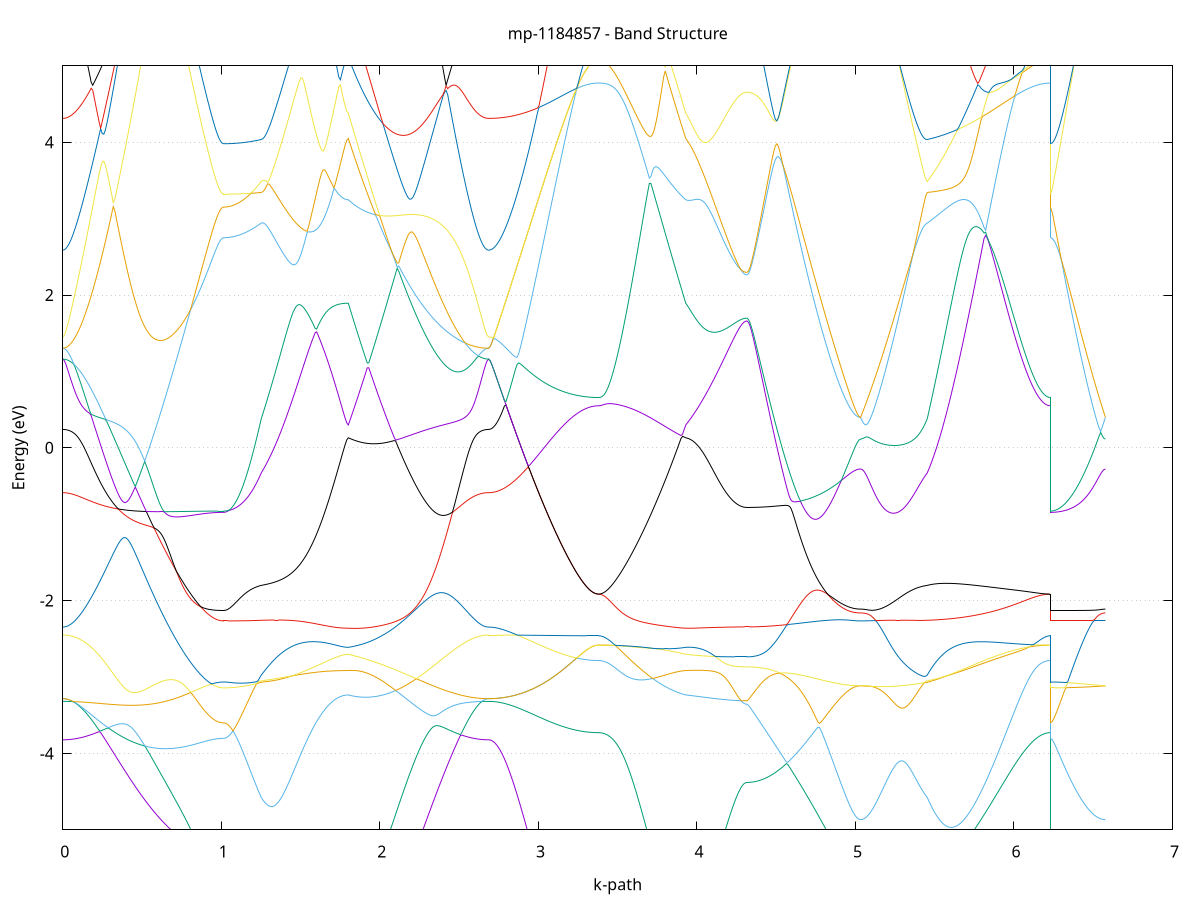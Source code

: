 set title 'mp-1184857 - Band Structure'
set xlabel 'k-path'
set ylabel 'Energy (eV)'
set grid y
set yrange [-5:5]
set terminal png size 800,600
set output 'mp-1184857_bands_gnuplot.png'
plot '-' using 1:2 with lines notitle, '-' using 1:2 with lines notitle, '-' using 1:2 with lines notitle, '-' using 1:2 with lines notitle, '-' using 1:2 with lines notitle, '-' using 1:2 with lines notitle, '-' using 1:2 with lines notitle, '-' using 1:2 with lines notitle, '-' using 1:2 with lines notitle, '-' using 1:2 with lines notitle, '-' using 1:2 with lines notitle, '-' using 1:2 with lines notitle, '-' using 1:2 with lines notitle, '-' using 1:2 with lines notitle, '-' using 1:2 with lines notitle, '-' using 1:2 with lines notitle, '-' using 1:2 with lines notitle, '-' using 1:2 with lines notitle, '-' using 1:2 with lines notitle, '-' using 1:2 with lines notitle, '-' using 1:2 with lines notitle, '-' using 1:2 with lines notitle, '-' using 1:2 with lines notitle, '-' using 1:2 with lines notitle, '-' using 1:2 with lines notitle, '-' using 1:2 with lines notitle, '-' using 1:2 with lines notitle, '-' using 1:2 with lines notitle, '-' using 1:2 with lines notitle, '-' using 1:2 with lines notitle, '-' using 1:2 with lines notitle, '-' using 1:2 with lines notitle, '-' using 1:2 with lines notitle, '-' using 1:2 with lines notitle, '-' using 1:2 with lines notitle, '-' using 1:2 with lines notitle, '-' using 1:2 with lines notitle, '-' using 1:2 with lines notitle, '-' using 1:2 with lines notitle, '-' using 1:2 with lines notitle, '-' using 1:2 with lines notitle, '-' using 1:2 with lines notitle, '-' using 1:2 with lines notitle, '-' using 1:2 with lines notitle, '-' using 1:2 with lines notitle, '-' using 1:2 with lines notitle, '-' using 1:2 with lines notitle, '-' using 1:2 with lines notitle, '-' using 1:2 with lines notitle, '-' using 1:2 with lines notitle, '-' using 1:2 with lines notitle, '-' using 1:2 with lines notitle, '-' using 1:2 with lines notitle, '-' using 1:2 with lines notitle, '-' using 1:2 with lines notitle, '-' using 1:2 with lines notitle, '-' using 1:2 with lines notitle, '-' using 1:2 with lines notitle, '-' using 1:2 with lines notitle, '-' using 1:2 with lines notitle, '-' using 1:2 with lines notitle, '-' using 1:2 with lines notitle, '-' using 1:2 with lines notitle, '-' using 1:2 with lines notitle
0.000000 -15.329600
0.009944 -15.329500
0.019889 -15.329300
0.029833 -15.328900
0.039778 -15.328300
0.049722 -15.327500
0.059667 -15.326600
0.069611 -15.325500
0.079556 -15.324200
0.089500 -15.322800
0.099445 -15.321300
0.109389 -15.319600
0.119334 -15.317700
0.129278 -15.315700
0.139223 -15.313600
0.149167 -15.311300
0.159111 -15.309000
0.169056 -15.306500
0.179000 -15.303900
0.188945 -15.301200
0.198889 -15.298400
0.208834 -15.295500
0.218778 -15.292600
0.228723 -15.289600
0.238667 -15.286500
0.248612 -15.283400
0.258556 -15.280200
0.268501 -15.277000
0.278445 -15.273800
0.288390 -15.270500
0.298334 -15.267200
0.308278 -15.264000
0.318223 -15.260700
0.328167 -15.257500
0.338112 -15.254200
0.348056 -15.251000
0.358001 -15.247800
0.367945 -15.244700
0.377890 -15.241500
0.387834 -15.238500
0.397779 -15.235400
0.407723 -15.232400
0.417668 -15.229500
0.427612 -15.226600
0.437556 -15.223700
0.447501 -15.221000
0.457445 -15.218200
0.467390 -15.215500
0.477334 -15.212900
0.487279 -15.210300
0.497223 -15.207800
0.507168 -15.205300
0.517112 -15.202800
0.527057 -15.200500
0.537001 -15.198100
0.546946 -15.195800
0.556890 -15.193600
0.566835 -15.191400
0.576779 -15.189300
0.586724 -15.187200
0.596668 -15.185100
0.606612 -15.183100
0.616557 -15.181200
0.626501 -15.179300
0.636446 -15.177400
0.646390 -15.175600
0.656335 -15.173900
0.666279 -15.172200
0.676224 -15.170500
0.686168 -15.168900
0.696113 -15.167400
0.706057 -15.165900
0.716002 -15.164400
0.725946 -15.163000
0.735890 -15.161700
0.745835 -15.160400
0.755779 -15.159200
0.765724 -15.158000
0.775668 -15.156900
0.785613 -15.155800
0.795557 -15.154800
0.805502 -15.153900
0.815446 -15.153100
0.825391 -15.152300
0.835335 -15.151500
0.845280 -15.150800
0.855224 -15.150200
0.865169 -15.149700
0.875113 -15.149200
0.885057 -15.148700
0.895002 -15.148400
0.904946 -15.148000
0.914891 -15.147700
0.924835 -15.147500
0.934780 -15.147300
0.944724 -15.147100
0.954669 -15.147000
0.964613 -15.146900
0.974558 -15.146800
0.984502 -15.146700
0.994447 -15.146700
1.004391 -15.146700
1.014336 -15.146700
1.014336 -15.146700
1.024231 -15.146600
1.034126 -15.146400
1.044021 -15.146100
1.053916 -15.145600
1.063811 -15.145100
1.073706 -15.144400
1.083601 -15.143600
1.093496 -15.142700
1.103391 -15.141600
1.113286 -15.140500
1.123182 -15.139200
1.133077 -15.137800
1.142972 -15.138500
1.152867 -15.139500
1.162762 -15.140500
1.172657 -15.141600
1.182552 -15.142800
1.192447 -15.144100
1.202342 -15.145400
1.212237 -15.146800
1.222133 -15.148300
1.232028 -15.149800
1.241923 -15.151500
1.251818 -15.153100
1.251818 -15.153100
1.261805 -15.154300
1.271793 -15.155500
1.281781 -15.156500
1.291768 -15.157600
1.301756 -15.158500
1.311743 -15.159500
1.321731 -15.160400
1.331719 -15.161200
1.341706 -15.162100
1.351694 -15.162900
1.361681 -15.163700
1.371669 -15.164400
1.381657 -15.165200
1.391644 -15.166000
1.401632 -15.166700
1.411619 -15.167500
1.421607 -15.168200
1.431595 -15.169000
1.441582 -15.169700
1.451570 -15.170500
1.461557 -15.171300
1.471545 -15.172000
1.481533 -15.172800
1.491520 -15.173600
1.501508 -15.174300
1.511495 -15.175100
1.521483 -15.175900
1.531471 -15.176600
1.541458 -15.177300
1.551446 -15.178100
1.561434 -15.178800
1.571421 -15.179500
1.581409 -15.180200
1.591396 -15.180800
1.601384 -15.181400
1.611372 -15.182100
1.621359 -15.182600
1.631347 -15.183200
1.641334 -15.183700
1.651322 -15.184200
1.661310 -15.184700
1.671297 -15.185200
1.681285 -15.185600
1.691272 -15.186000
1.701260 -15.186300
1.711248 -15.186700
1.721235 -15.186900
1.731223 -15.187200
1.741210 -15.187400
1.751198 -15.187600
1.761186 -15.187800
1.771173 -15.187900
1.781161 -15.188000
1.791148 -15.188000
1.801136 -15.188000
1.801136 -15.188000
1.811082 -15.185200
1.821027 -15.182400
1.830973 -15.179600
1.840919 -15.176700
1.850865 -15.173900
1.860810 -15.171100
1.870756 -15.168200
1.880702 -15.165400
1.890647 -15.162500
1.900593 -15.159700
1.910539 -15.156800
1.920485 -15.154000
1.930430 -15.151100
1.940376 -15.148300
1.950322 -15.145500
1.960267 -15.142600
1.970213 -15.139800
1.980159 -15.137000
1.990105 -15.134200
2.000050 -15.131400
2.009996 -15.128600
2.019942 -15.125900
2.029888 -15.123100
2.039833 -15.120400
2.049779 -15.117700
2.059725 -15.115000
2.069670 -15.112300
2.079616 -15.109600
2.089562 -15.107000
2.099508 -15.104400
2.109453 -15.101800
2.119399 -15.099200
2.129345 -15.096700
2.139290 -15.094100
2.149236 -15.100600
2.159182 -15.108200
2.169128 -15.115800
2.179073 -15.123200
2.189019 -15.130600
2.198965 -15.137900
2.208910 -15.145100
2.218856 -15.152200
2.228802 -15.159200
2.238748 -15.166100
2.248693 -15.172900
2.258639 -15.179500
2.268585 -15.186100
2.278530 -15.192500
2.288476 -15.198800
2.298422 -15.205000
2.308368 -15.211000
2.318313 -15.216900
2.328259 -15.222700
2.338205 -15.228400
2.348150 -15.233900
2.358096 -15.239300
2.368042 -15.244500
2.377988 -15.249600
2.387933 -15.254600
2.397879 -15.259400
2.407825 -15.264000
2.417770 -15.268600
2.427716 -15.272900
2.437662 -15.277100
2.447608 -15.281200
2.457553 -15.285100
2.467499 -15.288800
2.477445 -15.292400
2.487391 -15.295800
2.497336 -15.299100
2.507282 -15.302200
2.517228 -15.305100
2.527173 -15.307900
2.537119 -15.310500
2.547065 -15.313000
2.557011 -15.315300
2.566956 -15.317400
2.576902 -15.319300
2.586848 -15.321100
2.596793 -15.322700
2.606739 -15.324200
2.616685 -15.325400
2.626631 -15.326500
2.636576 -15.327500
2.646522 -15.328300
2.656468 -15.328900
2.666413 -15.329300
2.676359 -15.329500
2.686305 -15.329600
2.686305 -15.329600
2.696221 -15.329600
2.706136 -15.329600
2.716052 -15.329500
2.725968 -15.329400
2.735883 -15.329300
2.745799 -15.329100
2.755715 -15.328900
2.765630 -15.328700
2.775546 -15.328500
2.785462 -15.328200
2.795378 -15.327900
2.805293 -15.327600
2.815209 -15.327300
2.825125 -15.326900
2.835040 -15.326500
2.844956 -15.326100
2.854872 -15.325700
2.864787 -15.325200
2.874703 -15.324700
2.884619 -15.324200
2.894535 -15.323700
2.904450 -15.323200
2.914366 -15.322600
2.924282 -15.322100
2.934197 -15.321500
2.944113 -15.320900
2.954029 -15.320300
2.963944 -15.319600
2.973860 -15.319000
2.983776 -15.318400
2.993692 -15.317700
3.003607 -15.317100
3.013523 -15.316400
3.023439 -15.315700
3.033354 -15.315000
3.043270 -15.314400
3.053186 -15.313700
3.063101 -15.313000
3.073017 -15.312400
3.082933 -15.311700
3.092849 -15.311000
3.102764 -15.310400
3.112680 -15.309700
3.122596 -15.309100
3.132511 -15.308500
3.142427 -15.307800
3.152343 -15.307200
3.162258 -15.306700
3.172174 -15.306100
3.182090 -15.305500
3.192006 -15.305000
3.201921 -15.304500
3.211837 -15.304000
3.221753 -15.303500
3.231668 -15.303100
3.241584 -15.302600
3.251500 -15.302200
3.261415 -15.301800
3.271331 -15.301500
3.281247 -15.301200
3.291163 -15.300900
3.301078 -15.300600
3.310994 -15.300400
3.320910 -15.300200
3.330825 -15.300000
3.340741 -15.299900
3.350657 -15.299700
3.360572 -15.299700
3.370488 -15.299600
3.380404 -15.299600
3.380404 -15.299600
3.390391 -15.299500
3.400379 -15.299400
3.410367 -15.299100
3.420354 -15.298600
3.430342 -15.298100
3.440329 -15.297400
3.450317 -15.296700
3.460305 -15.295800
3.470292 -15.294800
3.480280 -15.293700
3.490267 -15.292500
3.500255 -15.291100
3.510243 -15.289700
3.520230 -15.288200
3.530218 -15.286600
3.540206 -15.284900
3.550193 -15.283100
3.560181 -15.281300
3.570168 -15.279300
3.580156 -15.277300
3.590144 -15.275300
3.600131 -15.273100
3.610119 -15.270900
3.620106 -15.268700
3.630094 -15.266400
3.640082 -15.264100
3.650069 -15.261800
3.660057 -15.259400
3.670044 -15.257000
3.680032 -15.254500
3.690020 -15.252100
3.700007 -15.249600
3.709995 -15.247100
3.719982 -15.244500
3.729970 -15.242000
3.739958 -15.239400
3.749945 -15.236800
3.759933 -15.234300
3.769920 -15.231700
3.779908 -15.229000
3.789896 -15.226400
3.799883 -15.223700
3.809871 -15.221100
3.819858 -15.218400
3.829846 -15.215700
3.839834 -15.213000
3.849821 -15.210300
3.859809 -15.207500
3.869796 -15.204800
3.879784 -15.202000
3.889772 -15.199200
3.899759 -15.196500
3.909747 -15.193700
3.919734 -15.190900
3.929722 -15.188000
3.929722 -15.188000
3.939608 -15.186800
3.949493 -15.185500
3.959379 -15.184200
3.969265 -15.182800
3.979150 -15.181400
3.989036 -15.179900
3.998922 -15.178400
4.008807 -15.176900
4.018693 -15.175400
4.028579 -15.173800
4.038465 -15.172200
4.048350 -15.170700
4.058236 -15.169100
4.068122 -15.167500
4.078007 -15.165900
4.087893 -15.164300
4.097779 -15.162800
4.107664 -15.161200
4.117550 -15.159700
4.127436 -15.158200
4.137321 -15.156800
4.147207 -15.155400
4.157093 -15.154000
4.166978 -15.152700
4.176864 -15.151400
4.186750 -15.150300
4.196635 -15.149100
4.206521 -15.148100
4.216407 -15.147100
4.226292 -15.146200
4.236178 -15.145400
4.246064 -15.144700
4.255950 -15.144100
4.265835 -15.143500
4.275721 -15.143100
4.285607 -15.142700
4.295492 -15.142500
4.305378 -15.142300
4.315264 -15.142300
4.315264 -15.142300
4.325225 -15.142300
4.335187 -15.142200
4.345149 -15.142200
4.355110 -15.142100
4.365072 -15.142000
4.375034 -15.141900
4.384996 -15.141800
4.394957 -15.141700
4.404919 -15.141500
4.414881 -15.141300
4.424842 -15.141100
4.434804 -15.140900
4.444766 -15.140600
4.454728 -15.140400
4.464689 -15.140100
4.474651 -15.139800
4.484613 -15.139400
4.494574 -15.139000
4.504536 -15.138700
4.514498 -15.138200
4.524460 -15.137800
4.534421 -15.137300
4.544383 -15.136800
4.554345 -15.136300
4.564306 -15.135800
4.574268 -15.135200
4.584230 -15.134600
4.594192 -15.134000
4.604153 -15.133300
4.614115 -15.132600
4.624077 -15.131900
4.634038 -15.131200
4.644000 -15.130400
4.653962 -15.129600
4.663924 -15.128800
4.673885 -15.128000
4.683847 -15.127100
4.693809 -15.126300
4.703770 -15.125400
4.713732 -15.124500
4.723694 -15.123600
4.733656 -15.122700
4.743617 -15.121800
4.753579 -15.121000
4.763541 -15.120100
4.773502 -15.119300
4.783464 -15.118500
4.793426 -15.117900
4.803388 -15.117300
4.813349 -15.116900
4.823311 -15.116600
4.833273 -15.116500
4.843235 -15.116600
4.853196 -15.116800
4.863158 -15.117300
4.873120 -15.117800
4.883081 -15.118500
4.893043 -15.119200
4.903005 -15.120000
4.912967 -15.120700
4.922928 -15.121500
4.932890 -15.122200
4.942852 -15.122900
4.952813 -15.123500
4.962775 -15.124000
4.972737 -15.124500
4.982699 -15.125000
4.992660 -15.125300
5.002622 -15.125600
5.012584 -15.125800
5.022545 -15.125900
5.032507 -15.126000
5.032507 -15.126000
5.042287 -15.126200
5.052066 -15.126500
5.061846 -15.126700
5.071626 -15.127000
5.081405 -15.127300
5.091185 -15.127700
5.100965 -15.128000
5.110744 -15.128400
5.120524 -15.128800
5.130304 -15.129200
5.140083 -15.129700
5.149863 -15.130100
5.159643 -15.130600
5.169422 -15.131100
5.179202 -15.131600
5.188981 -15.132200
5.198761 -15.132800
5.208541 -15.133300
5.218320 -15.133900
5.228100 -15.134600
5.237880 -15.135200
5.247659 -15.135800
5.257439 -15.136500
5.267219 -15.137200
5.276998 -15.137900
5.286778 -15.138600
5.296558 -15.139300
5.306337 -15.140100
5.316117 -15.140800
5.325897 -15.141600
5.335676 -15.142400
5.345456 -15.143200
5.355236 -15.144100
5.365015 -15.144900
5.374795 -15.145800
5.384574 -15.146700
5.394354 -15.147500
5.404134 -15.148400
5.413913 -15.149400
5.423693 -15.150300
5.433473 -15.151200
5.443252 -15.152200
5.453032 -15.153100
5.453032 -15.153100
5.462992 -15.154900
5.472951 -15.156700
5.482911 -15.158600
5.492871 -15.160600
5.502830 -15.162600
5.512790 -15.164600
5.522750 -15.166700
5.532709 -15.168900
5.542669 -15.171100
5.552629 -15.173300
5.562588 -15.175600
5.572548 -15.177900
5.582508 -15.180200
5.592467 -15.182500
5.602427 -15.184900
5.612387 -15.187200
5.622346 -15.189600
5.632306 -15.192000
5.642265 -15.194400
5.652225 -15.196900
5.662185 -15.199300
5.672144 -15.201700
5.682104 -15.204100
5.692064 -15.206500
5.702023 -15.208900
5.711983 -15.211200
5.721943 -15.213600
5.731902 -15.216000
5.741862 -15.218300
5.751822 -15.220700
5.761781 -15.223000
5.771741 -15.225300
5.781701 -15.227600
5.791660 -15.229800
5.801620 -15.232100
5.811580 -15.234300
5.821539 -15.236500
5.831499 -15.238700
5.841459 -15.240900
5.851418 -15.243100
5.861378 -15.245200
5.871338 -15.247400
5.881297 -15.249500
5.891257 -15.251600
5.901217 -15.253600
5.911176 -15.255700
5.921136 -15.257800
5.931096 -15.259800
5.941055 -15.261800
5.951015 -15.263800
5.960975 -15.265800
5.970934 -15.267700
5.980894 -15.269700
5.990853 -15.271600
6.000813 -15.273500
6.010773 -15.275300
6.020732 -15.277200
6.030692 -15.278900
6.040652 -15.280700
6.050611 -15.282400
6.060571 -15.284100
6.070531 -15.285700
6.080490 -15.287200
6.090450 -15.288700
6.100410 -15.290100
6.110369 -15.291400
6.120329 -15.292700
6.130289 -15.293800
6.140248 -15.294900
6.150208 -15.295800
6.160168 -15.296700
6.170127 -15.297500
6.180087 -15.298100
6.190047 -15.298600
6.200006 -15.299100
6.209966 -15.299400
6.219926 -15.299500
6.229885 -15.299600
6.229885 -15.146700
6.239801 -15.146600
6.249717 -15.146500
6.259632 -15.146200
6.269548 -15.145900
6.279464 -15.145400
6.289379 -15.144900
6.299295 -15.144200
6.309211 -15.143500
6.319127 -15.142600
6.329042 -15.141700
6.338958 -15.140600
6.348874 -15.139500
6.358789 -15.138300
6.368705 -15.137000
6.378621 -15.135600
6.388536 -15.134100
6.398452 -15.132500
6.408368 -15.130800
6.418284 -15.130300
6.428199 -15.130000
6.438115 -15.129800
6.448031 -15.129500
6.457946 -15.129300
6.467862 -15.129000
6.477778 -15.128800
6.487693 -15.128500
6.497609 -15.128200
6.507525 -15.127900
6.517441 -15.127700
6.527356 -15.127400
6.537272 -15.127100
6.547188 -15.126800
6.557103 -15.126500
6.567019 -15.126200
6.576935 -15.126000
e
0.000000 -15.156200
0.009944 -15.156100
0.019889 -15.156000
0.029833 -15.155700
0.039778 -15.155400
0.049722 -15.155000
0.059667 -15.154400
0.069611 -15.153800
0.079556 -15.153100
0.089500 -15.152200
0.099445 -15.151300
0.109389 -15.150200
0.119334 -15.149100
0.129278 -15.147900
0.139223 -15.146500
0.149167 -15.145000
0.159111 -15.143500
0.169056 -15.141800
0.179000 -15.140000
0.188945 -15.138100
0.198889 -15.136100
0.208834 -15.133900
0.218778 -15.131700
0.228723 -15.129300
0.238667 -15.126800
0.248612 -15.124200
0.258556 -15.121500
0.268501 -15.118700
0.278445 -15.115800
0.288390 -15.113700
0.298334 -15.112300
0.308278 -15.111000
0.318223 -15.109700
0.328167 -15.108400
0.338112 -15.107100
0.348056 -15.105800
0.358001 -15.104500
0.367945 -15.103200
0.377890 -15.102000
0.387834 -15.100700
0.397779 -15.099500
0.407723 -15.098300
0.417668 -15.097100
0.427612 -15.095900
0.437556 -15.094800
0.447501 -15.093600
0.457445 -15.092500
0.467390 -15.091400
0.477334 -15.090300
0.487279 -15.089200
0.497223 -15.088100
0.507168 -15.087100
0.517112 -15.086000
0.527057 -15.085000
0.537001 -15.084000
0.546946 -15.083000
0.556890 -15.082000
0.566835 -15.081000
0.576779 -15.080500
0.586724 -15.082000
0.596668 -15.083600
0.606612 -15.085200
0.616557 -15.086800
0.626501 -15.088300
0.636446 -15.089900
0.646390 -15.091500
0.656335 -15.093100
0.666279 -15.094600
0.676224 -15.096100
0.686168 -15.097600
0.696113 -15.099100
0.706057 -15.100500
0.716002 -15.101900
0.725946 -15.103200
0.735890 -15.104500
0.745835 -15.105800
0.755779 -15.107000
0.765724 -15.108200
0.775668 -15.109300
0.785613 -15.110400
0.795557 -15.111400
0.805502 -15.112300
0.815446 -15.113200
0.825391 -15.114000
0.835335 -15.114800
0.845280 -15.115500
0.855224 -15.116200
0.865169 -15.116800
0.875113 -15.117300
0.885057 -15.117800
0.895002 -15.118200
0.904946 -15.118600
0.914891 -15.120200
0.924835 -15.122500
0.934780 -15.124600
0.944724 -15.126500
0.954669 -15.128100
0.964613 -15.129500
0.974558 -15.130600
0.984502 -15.131500
0.994447 -15.132100
1.004391 -15.132500
1.014336 -15.132600
1.014336 -15.132600
1.024231 -15.132700
1.034126 -15.132800
1.044021 -15.133000
1.053916 -15.133200
1.063811 -15.133500
1.073706 -15.133900
1.083601 -15.134300
1.093496 -15.134900
1.103391 -15.135400
1.113286 -15.136100
1.123182 -15.136800
1.133077 -15.137600
1.142972 -15.136300
1.152867 -15.134700
1.162762 -15.133000
1.172657 -15.131200
1.182552 -15.129300
1.192447 -15.127300
1.202342 -15.125200
1.212237 -15.123100
1.222133 -15.120800
1.232028 -15.118600
1.241923 -15.116200
1.251818 -15.113800
1.251818 -15.113800
1.261805 -15.112100
1.271793 -15.110400
1.281781 -15.108700
1.291768 -15.107000
1.301756 -15.105200
1.311743 -15.103500
1.321731 -15.101900
1.331719 -15.100200
1.341706 -15.098600
1.351694 -15.097100
1.361681 -15.095600
1.371669 -15.095000
1.381657 -15.095600
1.391644 -15.096100
1.401632 -15.096500
1.411619 -15.096700
1.421607 -15.096800
1.431595 -15.096700
1.441582 -15.096500
1.451570 -15.096200
1.461557 -15.095700
1.471545 -15.095200
1.481533 -15.094500
1.491520 -15.093700
1.501508 -15.092800
1.511495 -15.091900
1.521483 -15.091000
1.531471 -15.090000
1.541458 -15.089300
1.551446 -15.090100
1.561434 -15.090900
1.571421 -15.091700
1.581409 -15.092600
1.591396 -15.093500
1.601384 -15.094400
1.611372 -15.095300
1.621359 -15.096300
1.631347 -15.097200
1.641334 -15.098100
1.651322 -15.098900
1.661310 -15.099700
1.671297 -15.100500
1.681285 -15.101300
1.691272 -15.102000
1.701260 -15.102700
1.711248 -15.103300
1.721235 -15.103800
1.731223 -15.104300
1.741210 -15.104800
1.751198 -15.105100
1.761186 -15.105400
1.771173 -15.105700
1.781161 -15.105800
1.791148 -15.105900
1.801136 -15.106000
1.801136 -15.106000
1.811082 -15.102400
1.821027 -15.098900
1.830973 -15.095700
1.840919 -15.092700
1.850865 -15.089900
1.860810 -15.087300
1.870756 -15.084900
1.880702 -15.082800
1.890647 -15.081000
1.900593 -15.079400
1.910539 -15.078000
1.920485 -15.076800
1.930430 -15.075900
1.940376 -15.075100
1.950322 -15.074500
1.960267 -15.074100
1.970213 -15.073800
1.980159 -15.073700
1.990105 -15.073700
2.000050 -15.073800
2.009996 -15.073900
2.019942 -15.074200
2.029888 -15.074600
2.039833 -15.075000
2.049779 -15.075500
2.059725 -15.076000
2.069670 -15.076600
2.079616 -15.077200
2.089562 -15.077900
2.099508 -15.078600
2.109453 -15.079400
2.119399 -15.080200
2.129345 -15.085100
2.139290 -15.092900
2.149236 -15.091700
2.159182 -15.089200
2.169128 -15.086800
2.179073 -15.086000
2.189019 -15.087100
2.198965 -15.088300
2.208910 -15.089500
2.218856 -15.090800
2.228802 -15.092100
2.238748 -15.093500
2.248693 -15.094900
2.258639 -15.096400
2.268585 -15.097900
2.278530 -15.099500
2.288476 -15.101200
2.298422 -15.102900
2.308368 -15.104600
2.318313 -15.106400
2.328259 -15.108200
2.338205 -15.110100
2.348150 -15.112000
2.358096 -15.113900
2.368042 -15.115800
2.377988 -15.117800
2.387933 -15.119700
2.397879 -15.121700
2.407825 -15.123600
2.417770 -15.125500
2.427716 -15.127400
2.437662 -15.129300
2.447608 -15.131200
2.457553 -15.133000
2.467499 -15.134800
2.477445 -15.136500
2.487391 -15.138200
2.497336 -15.139800
2.507282 -15.141400
2.517228 -15.142900
2.527173 -15.144300
2.537119 -15.145700
2.547065 -15.147000
2.557011 -15.148200
2.566956 -15.149400
2.576902 -15.150400
2.586848 -15.151400
2.596793 -15.152300
2.606739 -15.153100
2.616685 -15.153800
2.626631 -15.154400
2.636576 -15.155000
2.646522 -15.155400
2.656468 -15.155700
2.666413 -15.156000
2.676359 -15.156100
2.686305 -15.156200
2.686305 -15.156200
2.696221 -15.156400
2.706136 -15.157200
2.716052 -15.158400
2.725968 -15.159900
2.735883 -15.161500
2.745799 -15.163400
2.755715 -15.165300
2.765630 -15.167300
2.775546 -15.169400
2.785462 -15.171500
2.795378 -15.173700
2.805293 -15.175900
2.815209 -15.178100
2.825125 -15.180400
2.835040 -15.182600
2.844956 -15.184900
2.854872 -15.187200
2.864787 -15.189500
2.874703 -15.191900
2.884619 -15.194200
2.894535 -15.196500
2.904450 -15.198800
2.914366 -15.201200
2.924282 -15.203500
2.934197 -15.205800
2.944113 -15.208100
2.954029 -15.210400
2.963944 -15.212700
2.973860 -15.215000
2.983776 -15.217300
2.993692 -15.219500
3.003607 -15.221700
3.013523 -15.223900
3.023439 -15.226100
3.033354 -15.228300
3.043270 -15.230400
3.053186 -15.232400
3.063101 -15.234500
3.073017 -15.236500
3.082933 -15.238400
3.092849 -15.240400
3.102764 -15.242200
3.112680 -15.244100
3.122596 -15.245900
3.132511 -15.247600
3.142427 -15.249300
3.152343 -15.250900
3.162258 -15.252500
3.172174 -15.254000
3.182090 -15.255500
3.192006 -15.256900
3.201921 -15.258200
3.211837 -15.259500
3.221753 -15.260700
3.231668 -15.261900
3.241584 -15.262900
3.251500 -15.263900
3.261415 -15.264900
3.271331 -15.265700
3.281247 -15.266500
3.291163 -15.267300
3.301078 -15.267900
3.310994 -15.268500
3.320910 -15.269000
3.330825 -15.269400
3.340741 -15.269700
3.350657 -15.270000
3.360572 -15.270200
3.370488 -15.270300
3.380404 -15.270400
3.380404 -15.270400
3.390391 -15.270300
3.400379 -15.270100
3.410367 -15.269700
3.420354 -15.269200
3.430342 -15.268600
3.440329 -15.267800
3.450317 -15.266900
3.460305 -15.265900
3.470292 -15.264700
3.480280 -15.263300
3.490267 -15.261900
3.500255 -15.260300
3.510243 -15.258600
3.520230 -15.256700
3.530218 -15.254700
3.540206 -15.252600
3.550193 -15.250400
3.560181 -15.248000
3.570168 -15.245500
3.580156 -15.242900
3.590144 -15.240200
3.600131 -15.237400
3.610119 -15.234400
3.620106 -15.231300
3.630094 -15.228100
3.640082 -15.224900
3.650069 -15.221500
3.660057 -15.218000
3.670044 -15.214400
3.680032 -15.210700
3.690020 -15.207000
3.700007 -15.203100
3.709995 -15.199200
3.719982 -15.195200
3.729970 -15.191200
3.739958 -15.187000
3.749945 -15.182800
3.759933 -15.178600
3.769920 -15.174300
3.779908 -15.170000
3.789896 -15.165600
3.799883 -15.161200
3.809871 -15.156800
3.819858 -15.152300
3.829846 -15.147900
3.839834 -15.143500
3.849821 -15.139000
3.859809 -15.134700
3.869796 -15.130300
3.879784 -15.126000
3.889772 -15.121800
3.899759 -15.117700
3.909747 -15.113600
3.919734 -15.109700
3.929722 -15.106000
3.929722 -15.106000
3.939608 -15.104900
3.949493 -15.104500
3.959379 -15.104600
3.969265 -15.104900
3.979150 -15.105400
3.989036 -15.105800
3.998922 -15.106400
4.008807 -15.106900
4.018693 -15.107500
4.028579 -15.108100
4.038465 -15.108600
4.048350 -15.109200
4.058236 -15.109700
4.068122 -15.110300
4.078007 -15.110800
4.087893 -15.111400
4.097779 -15.111900
4.107664 -15.112400
4.117550 -15.112900
4.127436 -15.113400
4.137321 -15.113800
4.147207 -15.114200
4.157093 -15.114700
4.166978 -15.115000
4.176864 -15.115400
4.186750 -15.115800
4.196635 -15.116100
4.206521 -15.116400
4.216407 -15.116700
4.226292 -15.116900
4.236178 -15.117100
4.246064 -15.117300
4.255950 -15.117500
4.265835 -15.117700
4.275721 -15.117800
4.285607 -15.117900
4.295492 -15.117900
4.305378 -15.118000
4.315264 -15.118000
4.315264 -15.118000
4.325225 -15.118000
4.335187 -15.117900
4.345149 -15.117800
4.355110 -15.117700
4.365072 -15.117500
4.375034 -15.117300
4.384996 -15.117100
4.394957 -15.116800
4.404919 -15.116500
4.414881 -15.116100
4.424842 -15.115800
4.434804 -15.115400
4.444766 -15.114900
4.454728 -15.114500
4.464689 -15.114000
4.474651 -15.113400
4.484613 -15.112900
4.494574 -15.112300
4.504536 -15.111700
4.514498 -15.111100
4.524460 -15.110500
4.534421 -15.109800
4.544383 -15.109200
4.554345 -15.108500
4.564306 -15.107800
4.574268 -15.107100
4.584230 -15.106500
4.594192 -15.105800
4.604153 -15.105100
4.614115 -15.104400
4.624077 -15.103700
4.634038 -15.103100
4.644000 -15.102400
4.653962 -15.101800
4.663924 -15.101200
4.673885 -15.100600
4.683847 -15.100000
4.693809 -15.099500
4.703770 -15.099000
4.713732 -15.098600
4.723694 -15.098200
4.733656 -15.097900
4.743617 -15.097700
4.753579 -15.097600
4.763541 -15.097700
4.773502 -15.098000
4.783464 -15.098600
4.793426 -15.099500
4.803388 -15.100800
4.813349 -15.102400
4.823311 -15.104100
4.833273 -15.105800
4.843235 -15.107600
4.853196 -15.109300
4.863158 -15.111000
4.873120 -15.112700
4.883081 -15.114200
4.893043 -15.115700
4.903005 -15.117100
4.912967 -15.118400
4.922928 -15.119600
4.932890 -15.120700
4.942852 -15.121700
4.952813 -15.122600
4.962775 -15.123300
4.972737 -15.124000
4.982699 -15.124600
4.992660 -15.125100
5.002622 -15.125500
5.012584 -15.125700
5.022545 -15.125900
5.032507 -15.126000
5.032507 -15.126000
5.042287 -15.125700
5.052066 -15.125400
5.061846 -15.124900
5.071626 -15.124500
5.081405 -15.123900
5.091185 -15.123300
5.100965 -15.122600
5.110744 -15.121800
5.120524 -15.121000
5.130304 -15.120100
5.140083 -15.119100
5.149863 -15.118100
5.159643 -15.117000
5.169422 -15.116300
5.179202 -15.117500
5.188981 -15.118600
5.198761 -15.119600
5.208541 -15.120600
5.218320 -15.121400
5.228100 -15.122100
5.237880 -15.122800
5.247659 -15.123300
5.257439 -15.123800
5.267219 -15.124200
5.276998 -15.124400
5.286778 -15.124600
5.296558 -15.124700
5.306337 -15.124700
5.316117 -15.124600
5.325897 -15.124400
5.335676 -15.124100
5.345456 -15.123800
5.355236 -15.123300
5.365015 -15.122700
5.374795 -15.122100
5.384574 -15.121300
5.394354 -15.120500
5.404134 -15.119600
5.413913 -15.118600
5.423693 -15.117500
5.433473 -15.116400
5.443252 -15.115200
5.453032 -15.113800
5.453032 -15.113800
5.462992 -15.111400
5.472951 -15.109000
5.482911 -15.106600
5.492871 -15.104200
5.502830 -15.101800
5.512790 -15.099500
5.522750 -15.097300
5.532709 -15.098600
5.542669 -15.101000
5.552629 -15.103300
5.562588 -15.105600
5.572548 -15.107900
5.582508 -15.110100
5.592467 -15.112400
5.602427 -15.114600
5.612387 -15.116900
5.622346 -15.119100
5.632306 -15.121400
5.642265 -15.123600
5.652225 -15.125900
5.662185 -15.128200
5.672144 -15.130500
5.682104 -15.132800
5.692064 -15.135100
5.702023 -15.137500
5.711983 -15.139900
5.721943 -15.142300
5.731902 -15.144800
5.741862 -15.147200
5.751822 -15.149700
5.761781 -15.152300
5.771741 -15.154800
5.781701 -15.157400
5.791660 -15.160100
5.801620 -15.162700
5.811580 -15.165400
5.821539 -15.168200
5.831499 -15.170900
5.841459 -15.174600
5.851418 -15.178900
5.861378 -15.183100
5.871338 -15.187300
5.881297 -15.191500
5.891257 -15.195500
5.901217 -15.199500
5.911176 -15.203400
5.921136 -15.207300
5.931096 -15.211000
5.941055 -15.214700
5.951015 -15.218200
5.960975 -15.221700
5.970934 -15.225100
5.980894 -15.228300
5.990853 -15.231500
6.000813 -15.234600
6.010773 -15.237500
6.020732 -15.240300
6.030692 -15.243000
6.040652 -15.245600
6.050611 -15.248100
6.060571 -15.250500
6.070531 -15.252700
6.080490 -15.254800
6.090450 -15.256800
6.100410 -15.258600
6.110369 -15.260300
6.120329 -15.261900
6.130289 -15.263400
6.140248 -15.264700
6.150208 -15.265900
6.160168 -15.266900
6.170127 -15.267800
6.180087 -15.268600
6.190047 -15.269200
6.200006 -15.269700
6.209966 -15.270100
6.219926 -15.270300
6.229885 -15.270400
6.229885 -15.132600
6.239801 -15.132600
6.249717 -15.132600
6.259632 -15.132600
6.269548 -15.132500
6.279464 -15.132500
6.289379 -15.132400
6.299295 -15.132300
6.309211 -15.132200
6.319127 -15.132100
6.329042 -15.131900
6.338958 -15.131800
6.348874 -15.131600
6.358789 -15.131500
6.368705 -15.131300
6.378621 -15.131100
6.388536 -15.130900
6.398452 -15.130700
6.408368 -15.130500
6.418284 -15.129100
6.428199 -15.127200
6.438115 -15.125300
6.448031 -15.123300
6.457946 -15.122800
6.467862 -15.123100
6.477778 -15.123300
6.487693 -15.123500
6.497609 -15.123800
6.507525 -15.124100
6.517441 -15.124300
6.527356 -15.124600
6.537272 -15.124800
6.547188 -15.125100
6.557103 -15.125400
6.567019 -15.125700
6.576935 -15.126000
e
0.000000 -15.138300
0.009944 -15.138200
0.019889 -15.138100
0.029833 -15.137900
0.039778 -15.137700
0.049722 -15.137400
0.059667 -15.137000
0.069611 -15.136500
0.079556 -15.136000
0.089500 -15.135400
0.099445 -15.134700
0.109389 -15.134000
0.119334 -15.133200
0.129278 -15.132400
0.139223 -15.131500
0.149167 -15.130500
0.159111 -15.129500
0.169056 -15.128500
0.179000 -15.127400
0.188945 -15.126300
0.198889 -15.125100
0.208834 -15.123900
0.218778 -15.122700
0.228723 -15.121400
0.238667 -15.120200
0.248612 -15.118900
0.258556 -15.117600
0.268501 -15.116300
0.278445 -15.115000
0.288390 -15.112800
0.298334 -15.109700
0.308278 -15.106600
0.318223 -15.103400
0.328167 -15.100100
0.338112 -15.096800
0.348056 -15.093500
0.358001 -15.090200
0.367945 -15.087000
0.377890 -15.084000
0.387834 -15.081100
0.397779 -15.078400
0.407723 -15.076000
0.417668 -15.073900
0.427612 -15.072200
0.437556 -15.070900
0.447501 -15.070000
0.457445 -15.069500
0.467390 -15.069300
0.477334 -15.069400
0.487279 -15.069900
0.497223 -15.070500
0.507168 -15.071400
0.517112 -15.072400
0.527057 -15.073500
0.537001 -15.074800
0.546946 -15.076100
0.556890 -15.077500
0.566835 -15.079000
0.576779 -15.079900
0.586724 -15.078900
0.596668 -15.077900
0.606612 -15.076900
0.616557 -15.075900
0.626501 -15.074900
0.636446 -15.073900
0.646390 -15.072900
0.656335 -15.071900
0.666279 -15.070900
0.676224 -15.069800
0.686168 -15.068800
0.696113 -15.067700
0.706057 -15.066600
0.716002 -15.065500
0.725946 -15.064400
0.735890 -15.063300
0.745835 -15.062200
0.755779 -15.061000
0.765724 -15.061300
0.775668 -15.066200
0.785613 -15.071100
0.795557 -15.075900
0.805502 -15.080500
0.815446 -15.085000
0.825391 -15.089400
0.835335 -15.093600
0.845280 -15.097600
0.855224 -15.101500
0.865169 -15.105100
0.875113 -15.108600
0.885057 -15.111800
0.895002 -15.114800
0.904946 -15.117600
0.914891 -15.118900
0.924835 -15.119100
0.934780 -15.119400
0.944724 -15.119600
0.954669 -15.119700
0.964613 -15.119800
0.974558 -15.119900
0.984502 -15.120000
0.994447 -15.120100
1.004391 -15.120100
1.014336 -15.120100
1.014336 -15.120100
1.024231 -15.120000
1.034126 -15.119600
1.044021 -15.119100
1.053916 -15.118300
1.063811 -15.117200
1.073706 -15.116000
1.083601 -15.114500
1.093496 -15.112800
1.103391 -15.110900
1.113286 -15.108700
1.123182 -15.106400
1.133077 -15.103800
1.142972 -15.101100
1.152867 -15.098200
1.162762 -15.095100
1.172657 -15.091800
1.182552 -15.088400
1.192447 -15.084800
1.202342 -15.081000
1.212237 -15.077100
1.222133 -15.073200
1.232028 -15.072900
1.241923 -15.075700
1.251818 -15.078400
1.251818 -15.078400
1.261805 -15.080300
1.271793 -15.082100
1.281781 -15.083900
1.291768 -15.085500
1.301756 -15.087100
1.311743 -15.088600
1.321731 -15.090000
1.331719 -15.091200
1.341706 -15.092300
1.351694 -15.093400
1.361681 -15.094300
1.371669 -15.094200
1.381657 -15.092900
1.391644 -15.091700
1.401632 -15.090600
1.411619 -15.089700
1.421607 -15.088800
1.431595 -15.088100
1.441582 -15.087600
1.451570 -15.087100
1.461557 -15.086900
1.471545 -15.086800
1.481533 -15.086800
1.491520 -15.086900
1.501508 -15.087200
1.511495 -15.087600
1.521483 -15.088100
1.531471 -15.088700
1.541458 -15.089100
1.551446 -15.088300
1.561434 -15.087600
1.571421 -15.087200
1.581409 -15.087000
1.591396 -15.087100
1.601384 -15.087400
1.611372 -15.087900
1.621359 -15.088400
1.631347 -15.089000
1.641334 -15.089600
1.651322 -15.090200
1.661310 -15.090900
1.671297 -15.091500
1.681285 -15.092000
1.691272 -15.092600
1.701260 -15.093100
1.711248 -15.093500
1.721235 -15.094000
1.731223 -15.094400
1.741210 -15.094700
1.751198 -15.095000
1.761186 -15.095200
1.771173 -15.095400
1.781161 -15.095500
1.791148 -15.095600
1.801136 -15.095600
1.801136 -15.095600
1.811082 -15.091500
1.821027 -15.087400
1.830973 -15.083300
1.840919 -15.079400
1.850865 -15.075500
1.860810 -15.071700
1.870756 -15.068000
1.880702 -15.064500
1.890647 -15.061100
1.900593 -15.057900
1.910539 -15.054800
1.920485 -15.052000
1.930430 -15.049400
1.940376 -15.047000
1.950322 -15.044900
1.960267 -15.043000
1.970213 -15.041400
1.980159 -15.040100
1.990105 -15.039100
2.000050 -15.038300
2.009996 -15.037900
2.019942 -15.037700
2.029888 -15.037800
2.039833 -15.038100
2.049779 -15.038700
2.059725 -15.039500
2.069670 -15.040500
2.079616 -15.045600
2.089562 -15.053600
2.099508 -15.061500
2.109453 -15.069500
2.119399 -15.077300
2.129345 -15.081100
2.139290 -15.082000
2.149236 -15.082900
2.159182 -15.083900
2.169128 -15.084900
2.179073 -15.084400
2.189019 -15.082000
2.198965 -15.079700
2.208910 -15.077400
2.218856 -15.075100
2.228802 -15.072900
2.238748 -15.074400
2.248693 -15.076700
2.258639 -15.079100
2.268585 -15.081400
2.278530 -15.083700
2.288476 -15.086000
2.298422 -15.088300
2.308368 -15.090500
2.318313 -15.092800
2.328259 -15.095000
2.338205 -15.097100
2.348150 -15.099300
2.358096 -15.101300
2.368042 -15.103400
2.377988 -15.105400
2.387933 -15.107300
2.397879 -15.109300
2.407825 -15.111100
2.417770 -15.112900
2.427716 -15.114700
2.437662 -15.116400
2.447608 -15.118000
2.457553 -15.119600
2.467499 -15.121100
2.477445 -15.122600
2.487391 -15.124000
2.497336 -15.125400
2.507282 -15.126700
2.517228 -15.127900
2.527173 -15.129100
2.537119 -15.130200
2.547065 -15.131200
2.557011 -15.132200
2.566956 -15.133000
2.576902 -15.133900
2.586848 -15.134600
2.596793 -15.135300
2.606739 -15.135900
2.616685 -15.136500
2.626631 -15.136900
2.636576 -15.137300
2.646522 -15.137700
2.656468 -15.137900
2.666413 -15.138100
2.676359 -15.138200
2.686305 -15.138300
2.686305 -15.138300
2.696221 -15.138000
2.706136 -15.137200
2.716052 -15.136100
2.725968 -15.134700
2.735883 -15.133100
2.745799 -15.131300
2.755715 -15.129500
2.765630 -15.127600
2.775546 -15.125600
2.785462 -15.123600
2.795378 -15.121600
2.805293 -15.119600
2.815209 -15.117500
2.825125 -15.115400
2.835040 -15.113300
2.844956 -15.111200
2.854872 -15.109100
2.864787 -15.107000
2.874703 -15.104800
2.884619 -15.106100
2.894535 -15.110900
2.904450 -15.115700
2.914366 -15.120500
2.924282 -15.125100
2.934197 -15.129700
2.944113 -15.134300
2.954029 -15.138800
2.963944 -15.143200
2.973860 -15.147600
2.983776 -15.151800
2.993692 -15.156000
3.003607 -15.160200
3.013523 -15.164200
3.023439 -15.168200
3.033354 -15.172100
3.043270 -15.175900
3.053186 -15.179600
3.063101 -15.183200
3.073017 -15.186700
3.082933 -15.190100
3.092849 -15.193500
3.102764 -15.196700
3.112680 -15.199800
3.122596 -15.202900
3.132511 -15.205800
3.142427 -15.208600
3.152343 -15.211400
3.162258 -15.214000
3.172174 -15.216500
3.182090 -15.218900
3.192006 -15.221200
3.201921 -15.223400
3.211837 -15.225400
3.221753 -15.227400
3.231668 -15.229200
3.241584 -15.231000
3.251500 -15.232600
3.261415 -15.234100
3.271331 -15.235500
3.281247 -15.236700
3.291163 -15.237900
3.301078 -15.238900
3.310994 -15.239800
3.320910 -15.240600
3.330825 -15.241200
3.340741 -15.241800
3.350657 -15.242200
3.360572 -15.242500
3.370488 -15.242700
3.380404 -15.242800
3.380404 -15.242800
3.390391 -15.242700
3.400379 -15.242500
3.410367 -15.242300
3.420354 -15.241900
3.430342 -15.241500
3.440329 -15.240900
3.450317 -15.240200
3.460305 -15.239400
3.470292 -15.238500
3.480280 -15.237500
3.490267 -15.236400
3.500255 -15.235100
3.510243 -15.233800
3.520230 -15.232300
3.530218 -15.230700
3.540206 -15.228900
3.550193 -15.227100
3.560181 -15.225100
3.570168 -15.222900
3.580156 -15.220700
3.590144 -15.218200
3.600131 -15.215800
3.610119 -15.213300
3.620106 -15.210800
3.630094 -15.208100
3.640082 -15.205400
3.650069 -15.202500
3.660057 -15.199600
3.670044 -15.196600
3.680032 -15.193500
3.690020 -15.190300
3.700007 -15.187000
3.709995 -15.183600
3.719982 -15.180200
3.729970 -15.176700
3.739958 -15.173100
3.749945 -15.169400
3.759933 -15.165700
3.769920 -15.161900
3.779908 -15.158000
3.789896 -15.154100
3.799883 -15.150100
3.809871 -15.146100
3.819858 -15.142000
3.829846 -15.137900
3.839834 -15.133700
3.849821 -15.129500
3.859809 -15.125300
3.869796 -15.121100
3.879784 -15.116800
3.889772 -15.112600
3.899759 -15.108300
3.909747 -15.104000
3.919734 -15.099800
3.929722 -15.095600
3.929722 -15.095600
3.939608 -15.093300
3.949493 -15.090100
3.959379 -15.086400
3.969265 -15.082400
3.979150 -15.078200
3.989036 -15.073900
3.998922 -15.069400
4.008807 -15.064900
4.018693 -15.060200
4.028579 -15.055500
4.038465 -15.050700
4.048350 -15.045800
4.058236 -15.040900
4.068122 -15.035900
4.078007 -15.030900
4.087893 -15.025800
4.097779 -15.020600
4.107664 -15.015400
4.117550 -15.010200
4.127436 -15.005000
4.137321 -14.999700
4.147207 -14.994500
4.157093 -14.989300
4.166978 -14.984200
4.176864 -14.981500
4.186750 -14.979400
4.196635 -14.977300
4.206521 -14.975200
4.216407 -14.973200
4.226292 -14.971200
4.236178 -14.969200
4.246064 -14.967400
4.255950 -14.965600
4.265835 -14.963900
4.275721 -14.962500
4.285607 -14.961300
4.295492 -14.960300
4.305378 -14.959700
4.315264 -14.959500
4.315264 -14.959500
4.325225 -14.959800
4.335187 -14.960400
4.345149 -14.961500
4.355110 -14.962900
4.365072 -14.964700
4.375034 -14.966800
4.384996 -14.969200
4.394957 -14.971700
4.404919 -14.974500
4.414881 -14.977400
4.424842 -14.980400
4.434804 -14.983600
4.444766 -14.986800
4.454728 -14.990100
4.464689 -14.993500
4.474651 -14.996900
4.484613 -15.000300
4.494574 -15.003800
4.504536 -15.007300
4.514498 -15.010800
4.524460 -15.014300
4.534421 -15.017700
4.544383 -15.021200
4.554345 -15.024700
4.564306 -15.028100
4.574268 -15.031500
4.584230 -15.034900
4.594192 -15.038200
4.604153 -15.041500
4.614115 -15.044800
4.624077 -15.048000
4.634038 -15.051200
4.644000 -15.054300
4.653962 -15.057300
4.663924 -15.060300
4.673885 -15.063300
4.683847 -15.066100
4.693809 -15.068900
4.703770 -15.071600
4.713732 -15.074300
4.723694 -15.076800
4.733656 -15.079300
4.743617 -15.081600
4.753579 -15.083900
4.763541 -15.086000
4.773502 -15.088000
4.783464 -15.089800
4.793426 -15.091500
4.803388 -15.093000
4.813349 -15.094200
4.823311 -15.095200
4.833273 -15.095900
4.843235 -15.096400
4.853196 -15.096600
4.863158 -15.096500
4.873120 -15.096300
4.883081 -15.095800
4.893043 -15.095300
4.903005 -15.094600
4.912967 -15.093900
4.922928 -15.093200
4.932890 -15.092800
4.942852 -15.092900
4.952813 -15.093000
4.962775 -15.093000
4.972737 -15.093100
4.982699 -15.093200
4.992660 -15.093200
5.002622 -15.093300
5.012584 -15.093300
5.022545 -15.093300
5.032507 -15.093300
5.032507 -15.093300
5.042287 -15.094200
5.052066 -15.095900
5.061846 -15.097900
5.071626 -15.099800
5.081405 -15.101800
5.091185 -15.103700
5.100965 -15.105600
5.110744 -15.107400
5.120524 -15.109100
5.130304 -15.110700
5.140083 -15.112200
5.149863 -15.113700
5.159643 -15.115100
5.169422 -15.115800
5.179202 -15.114600
5.188981 -15.113300
5.198761 -15.112000
5.208541 -15.110600
5.218320 -15.109100
5.228100 -15.107600
5.237880 -15.106000
5.247659 -15.104400
5.257439 -15.102700
5.267219 -15.101000
5.276998 -15.099200
5.286778 -15.097400
5.296558 -15.095500
5.306337 -15.093600
5.316117 -15.091600
5.325897 -15.089600
5.335676 -15.087600
5.345456 -15.085500
5.355236 -15.083400
5.365015 -15.081300
5.374795 -15.079100
5.384574 -15.076900
5.394354 -15.074600
5.404134 -15.072300
5.413913 -15.073000
5.423693 -15.074200
5.433473 -15.075500
5.443252 -15.076900
5.453032 -15.078400
5.453032 -15.078400
5.462992 -15.081100
5.472951 -15.083700
5.482911 -15.086300
5.492871 -15.088900
5.502830 -15.091400
5.512790 -15.093800
5.522750 -15.096200
5.532709 -15.095300
5.542669 -15.093400
5.552629 -15.091800
5.562588 -15.090400
5.572548 -15.089400
5.582508 -15.088700
5.592467 -15.088500
5.602427 -15.088700
5.612387 -15.089400
5.622346 -15.090600
5.632306 -15.092200
5.642265 -15.094300
5.652225 -15.096800
5.662185 -15.099600
5.672144 -15.102800
5.682104 -15.106200
5.692064 -15.109800
5.702023 -15.113700
5.711983 -15.117700
5.721943 -15.121800
5.731902 -15.126000
5.741862 -15.130400
5.751822 -15.134700
5.761781 -15.139100
5.771741 -15.143600
5.781701 -15.148100
5.791660 -15.152500
5.801620 -15.157000
5.811580 -15.161400
5.821539 -15.165900
5.831499 -15.170200
5.841459 -15.173700
5.851418 -15.176400
5.861378 -15.179200
5.871338 -15.182000
5.881297 -15.184800
5.891257 -15.187600
5.901217 -15.190400
5.911176 -15.193200
5.921136 -15.195900
5.931096 -15.198600
5.941055 -15.201300
5.951015 -15.203900
5.960975 -15.206500
5.970934 -15.209000
5.980894 -15.211500
5.990853 -15.213900
6.000813 -15.216200
6.010773 -15.218500
6.020732 -15.220600
6.030692 -15.222700
6.040652 -15.224600
6.050611 -15.226500
6.060571 -15.228300
6.070531 -15.229900
6.080490 -15.231500
6.090450 -15.233000
6.100410 -15.234300
6.110369 -15.235600
6.120329 -15.236800
6.130289 -15.237800
6.140248 -15.238800
6.150208 -15.239600
6.160168 -15.240300
6.170127 -15.241000
6.180087 -15.241500
6.190047 -15.242000
6.200006 -15.242300
6.209966 -15.242600
6.219926 -15.242700
6.229885 -15.242800
6.229885 -15.120100
6.239801 -15.120100
6.249717 -15.120100
6.259632 -15.120200
6.269548 -15.120200
6.279464 -15.120200
6.289379 -15.120300
6.299295 -15.120400
6.309211 -15.120500
6.319127 -15.120500
6.329042 -15.120600
6.338958 -15.120800
6.348874 -15.120900
6.358789 -15.121000
6.368705 -15.121100
6.378621 -15.121300
6.388536 -15.121500
6.398452 -15.121600
6.408368 -15.121800
6.418284 -15.122000
6.428199 -15.122200
6.438115 -15.122400
6.448031 -15.122600
6.457946 -15.121200
6.467862 -15.119000
6.477778 -15.116800
6.487693 -15.114500
6.497609 -15.112100
6.507525 -15.109700
6.517441 -15.107200
6.527356 -15.104600
6.537272 -15.102100
6.547188 -15.099500
6.557103 -15.096900
6.567019 -15.094500
6.576935 -15.093300
e
0.000000 -15.019300
0.009944 -15.019300
0.019889 -15.019300
0.029833 -15.019200
0.039778 -15.019200
0.049722 -15.019100
0.059667 -15.019000
0.069611 -15.018900
0.079556 -15.018800
0.089500 -15.018700
0.099445 -15.018500
0.109389 -15.018400
0.119334 -15.018200
0.129278 -15.018000
0.139223 -15.017800
0.149167 -15.017600
0.159111 -15.017400
0.169056 -15.017100
0.179000 -15.016900
0.188945 -15.016600
0.198889 -15.016400
0.208834 -15.016100
0.218778 -15.015800
0.228723 -15.015500
0.238667 -15.015200
0.248612 -15.014900
0.258556 -15.014600
0.268501 -15.014200
0.278445 -15.013900
0.288390 -15.013600
0.298334 -15.013200
0.308278 -15.012900
0.318223 -15.012600
0.328167 -15.012200
0.338112 -15.011900
0.348056 -15.011500
0.358001 -15.011200
0.367945 -15.010900
0.377890 -15.010500
0.387834 -15.010400
0.397779 -15.010200
0.407723 -15.009600
0.417668 -15.009300
0.427612 -15.009000
0.437556 -15.008700
0.447501 -15.008500
0.457445 -15.008300
0.467390 -15.008000
0.477334 -15.007900
0.487279 -15.007700
0.497223 -15.007500
0.507168 -15.007400
0.517112 -15.007400
0.527057 -15.007400
0.537001 -15.007400
0.546946 -15.007500
0.556890 -15.007600
0.566835 -15.007800
0.576779 -15.008200
0.586724 -15.008600
0.596668 -15.009200
0.606612 -15.009900
0.616557 -15.010800
0.626501 -15.011900
0.636446 -15.013200
0.646390 -15.014900
0.656335 -15.016900
0.666279 -15.019300
0.676224 -15.022100
0.686168 -15.025400
0.696113 -15.029000
0.706057 -15.033000
0.716002 -15.037300
0.725946 -15.041900
0.735890 -15.046600
0.745835 -15.051500
0.755779 -15.056400
0.765724 -15.059900
0.775668 -15.058700
0.785613 -15.057500
0.795557 -15.056200
0.805502 -15.055000
0.815446 -15.053700
0.825391 -15.052400
0.835335 -15.051100
0.845280 -15.049700
0.855224 -15.048400
0.865169 -15.047000
0.875113 -15.045600
0.885057 -15.044200
0.895002 -15.042800
0.904946 -15.041400
0.914891 -15.039900
0.924835 -15.038500
0.934780 -15.037100
0.944724 -15.035800
0.954669 -15.034500
0.964613 -15.033200
0.974558 -15.032100
0.984502 -15.031200
0.994447 -15.030500
1.004391 -15.030000
1.014336 -15.029900
1.014336 -15.029900
1.024231 -15.029900
1.034126 -15.029900
1.044021 -15.030000
1.053916 -15.030000
1.063811 -15.030100
1.073706 -15.030300
1.083601 -15.030400
1.093496 -15.030600
1.103391 -15.031700
1.113286 -15.035100
1.123182 -15.038500
1.133077 -15.041900
1.142972 -15.045200
1.152867 -15.048500
1.162762 -15.051700
1.172657 -15.054900
1.182552 -15.058100
1.192447 -15.061100
1.202342 -15.064200
1.212237 -15.067100
1.222133 -15.070000
1.232028 -15.069100
1.241923 -15.064900
1.251818 -15.060700
1.251818 -15.060700
1.261805 -15.057600
1.271793 -15.054500
1.281781 -15.051400
1.291768 -15.048300
1.301756 -15.046300
1.311743 -15.047400
1.321731 -15.048500
1.331719 -15.049700
1.341706 -15.050900
1.351694 -15.052100
1.361681 -15.053300
1.371669 -15.054500
1.381657 -15.055800
1.391644 -15.057000
1.401632 -15.058300
1.411619 -15.059500
1.421607 -15.060800
1.431595 -15.062100
1.441582 -15.063300
1.451570 -15.064600
1.461557 -15.065800
1.471545 -15.067000
1.481533 -15.068100
1.491520 -15.069300
1.501508 -15.070300
1.511495 -15.071300
1.521483 -15.072300
1.531471 -15.073100
1.541458 -15.073700
1.551446 -15.074100
1.561434 -15.074300
1.571421 -15.074100
1.581409 -15.073500
1.591396 -15.072600
1.601384 -15.071400
1.611372 -15.070100
1.621359 -15.068500
1.631347 -15.066900
1.641334 -15.065100
1.651322 -15.063400
1.661310 -15.061600
1.671297 -15.059800
1.681285 -15.058100
1.691272 -15.056400
1.701260 -15.054700
1.711248 -15.053200
1.721235 -15.051700
1.731223 -15.050400
1.741210 -15.049200
1.751198 -15.048200
1.761186 -15.047300
1.771173 -15.046600
1.781161 -15.046100
1.791148 -15.045800
1.801136 -15.045700
1.801136 -15.045700
1.811082 -15.038400
1.821027 -15.031100
1.830973 -15.023600
1.840919 -15.016100
1.850865 -15.008500
1.860810 -15.000800
1.870756 -14.993000
1.880702 -14.985200
1.890647 -14.981800
1.900593 -14.979300
1.910539 -14.976500
1.920485 -14.973600
1.930430 -14.970500
1.940376 -14.967300
1.950322 -14.964100
1.960267 -14.960700
1.970213 -14.961800
1.980159 -14.968500
1.990105 -14.975600
2.000050 -14.982900
2.009996 -14.990500
2.019942 -14.998100
2.029888 -15.005900
2.039833 -15.013800
2.049779 -15.021700
2.059725 -15.029700
2.069670 -15.037600
2.079616 -15.041700
2.089562 -15.043000
2.099508 -15.044500
2.109453 -15.046200
2.119399 -15.048000
2.129345 -15.049800
2.139290 -15.051800
2.149236 -15.053900
2.159182 -15.056000
2.169128 -15.058200
2.179073 -15.060400
2.189019 -15.062700
2.198965 -15.065000
2.208910 -15.067300
2.218856 -15.069700
2.228802 -15.072000
2.238748 -15.070700
2.248693 -15.068500
2.258639 -15.066400
2.268585 -15.064300
2.278530 -15.062300
2.288476 -15.060300
2.298422 -15.058400
2.308368 -15.056400
2.318313 -15.054600
2.328259 -15.052800
2.338205 -15.051000
2.348150 -15.049200
2.358096 -15.047500
2.368042 -15.045900
2.377988 -15.044300
2.387933 -15.042700
2.397879 -15.041200
2.407825 -15.039800
2.417770 -15.038300
2.427716 -15.037000
2.437662 -15.035700
2.447608 -15.034400
2.457553 -15.033200
2.467499 -15.032000
2.477445 -15.030900
2.487391 -15.029800
2.497336 -15.028800
2.507282 -15.027800
2.517228 -15.026900
2.527173 -15.026100
2.537119 -15.025200
2.547065 -15.024500
2.557011 -15.023800
2.566956 -15.023100
2.576902 -15.022500
2.586848 -15.022000
2.596793 -15.021500
2.606739 -15.021000
2.616685 -15.020600
2.626631 -15.020300
2.636576 -15.020000
2.646522 -15.019700
2.656468 -15.019500
2.666413 -15.019400
2.676359 -15.019300
2.686305 -15.019300
2.686305 -15.019300
2.696221 -15.020000
2.706136 -15.021900
2.716052 -15.024800
2.725968 -15.028400
2.735883 -15.032500
2.745799 -15.036900
2.755715 -15.041600
2.765630 -15.046400
2.775546 -15.051300
2.785462 -15.056200
2.795378 -15.061200
2.805293 -15.066300
2.815209 -15.071300
2.825125 -15.076300
2.835040 -15.081400
2.844956 -15.086400
2.854872 -15.091400
2.864787 -15.096300
2.874703 -15.101200
2.884619 -15.106100
2.894535 -15.110900
2.904450 -15.115700
2.914366 -15.120500
2.924282 -15.125100
2.934197 -15.129700
2.944113 -15.134300
2.954029 -15.138800
2.963944 -15.143200
2.973860 -15.147600
2.983776 -15.151800
2.993692 -15.156000
3.003607 -15.160200
3.013523 -15.164200
3.023439 -15.168200
3.033354 -15.172100
3.043270 -15.175900
3.053186 -15.179600
3.063101 -15.183200
3.073017 -15.186700
3.082933 -15.190100
3.092849 -15.193500
3.102764 -15.196700
3.112680 -15.199800
3.122596 -15.202900
3.132511 -15.205800
3.142427 -15.208600
3.152343 -15.211400
3.162258 -15.214000
3.172174 -15.216500
3.182090 -15.218900
3.192006 -15.221200
3.201921 -15.223400
3.211837 -15.225400
3.221753 -15.227400
3.231668 -15.229200
3.241584 -15.231000
3.251500 -15.232600
3.261415 -15.234100
3.271331 -15.235500
3.281247 -15.236700
3.291163 -15.237900
3.301078 -15.238900
3.310994 -15.239800
3.320910 -15.240600
3.330825 -15.241200
3.340741 -15.241800
3.350657 -15.242200
3.360572 -15.242500
3.370488 -15.242700
3.380404 -15.242800
3.380404 -15.242800
3.390391 -15.242700
3.400379 -15.242500
3.410367 -15.242200
3.420354 -15.241800
3.430342 -15.241300
3.440329 -15.240700
3.450317 -15.240000
3.460305 -15.239100
3.470292 -15.238200
3.480280 -15.237100
3.490267 -15.235900
3.500255 -15.234600
3.510243 -15.233200
3.520230 -15.231700
3.530218 -15.230100
3.540206 -15.228400
3.550193 -15.226500
3.560181 -15.224600
3.570168 -15.222500
3.580156 -15.220400
3.590144 -15.218100
3.600131 -15.215700
3.610119 -15.213000
3.620106 -15.210100
3.630094 -15.207100
3.640082 -15.203900
3.650069 -15.200500
3.660057 -15.197000
3.670044 -15.193300
3.680032 -15.189500
3.690020 -15.185500
3.700007 -15.181400
3.709995 -15.177000
3.719982 -15.172500
3.729970 -15.167900
3.739958 -15.163100
3.749945 -15.158100
3.759933 -15.153000
3.769920 -15.147800
3.779908 -15.142400
3.789896 -15.136800
3.799883 -15.131100
3.809871 -15.125300
3.819858 -15.119300
3.829846 -15.113200
3.839834 -15.107000
3.849821 -15.100600
3.859809 -15.094200
3.869796 -15.087600
3.879784 -15.080900
3.889772 -15.074000
3.899759 -15.067100
3.909747 -15.060100
3.919734 -15.053000
3.929722 -15.045700
3.929722 -15.045700
3.939608 -15.042600
3.949493 -15.039500
3.959379 -15.036500
3.969265 -15.033500
3.979150 -15.030600
3.989036 -15.027700
3.998922 -15.024800
4.008807 -15.022000
4.018693 -15.019300
4.028579 -15.016600
4.038465 -15.013900
4.048350 -15.011300
4.058236 -15.008800
4.068122 -15.006300
4.078007 -15.003900
4.087893 -15.001500
4.097779 -14.999200
4.107664 -14.996800
4.117550 -14.994600
4.127436 -14.992300
4.137321 -14.990100
4.147207 -14.987900
4.157093 -14.985800
4.166978 -14.983600
4.176864 -14.979400
4.186750 -14.975000
4.196635 -14.971500
4.206521 -14.968800
4.216407 -14.966800
4.226292 -14.965100
4.236178 -14.963800
4.246064 -14.962600
4.255950 -14.961600
4.265835 -14.960800
4.275721 -14.960100
4.285607 -14.959500
4.295492 -14.959200
4.305378 -14.958900
4.315264 -14.958800
4.315264 -14.958800
4.325225 -14.958900
4.335187 -14.959100
4.345149 -14.959300
4.355110 -14.959800
4.365072 -14.960400
4.375034 -14.961200
4.384996 -14.962200
4.394957 -14.963500
4.404919 -14.965100
4.414881 -14.967100
4.424842 -14.969400
4.434804 -14.972000
4.444766 -14.974900
4.454728 -14.978000
4.464689 -14.981400
4.474651 -14.984800
4.484613 -14.988400
4.494574 -14.992100
4.504536 -14.995900
4.514498 -14.999700
4.524460 -15.003500
4.534421 -15.007400
4.544383 -15.011200
4.554345 -15.015100
4.564306 -15.018900
4.574268 -15.022800
4.584230 -15.026600
4.594192 -15.030300
4.604153 -15.034100
4.614115 -15.037800
4.624077 -15.041400
4.634038 -15.045000
4.644000 -15.048600
4.653962 -15.052000
4.663924 -15.055500
4.673885 -15.058800
4.683847 -15.062100
4.693809 -15.065300
4.703770 -15.068400
4.713732 -15.071500
4.723694 -15.074400
4.733656 -15.077200
4.743617 -15.079900
4.753579 -15.082400
4.763541 -15.084800
4.773502 -15.086800
4.783464 -15.088500
4.793426 -15.089800
4.803388 -15.090700
4.813349 -15.091200
4.823311 -15.091600
4.833273 -15.091800
4.843235 -15.092000
4.853196 -15.092100
4.863158 -15.092200
4.873120 -15.092300
4.883081 -15.092400
4.893043 -15.092500
4.903005 -15.092500
4.912967 -15.092600
4.922928 -15.092700
4.932890 -15.092400
4.942852 -15.091700
4.952813 -15.091000
4.962775 -15.090300
4.972737 -15.089700
4.982699 -15.089200
4.992660 -15.088700
5.002622 -15.088400
5.012584 -15.088100
5.022545 -15.087900
5.032507 -15.087900
5.032507 -15.087900
5.042287 -15.087000
5.052066 -15.085200
5.061846 -15.083200
5.071626 -15.081200
5.081405 -15.079200
5.091185 -15.077300
5.100965 -15.075400
5.110744 -15.073700
5.120524 -15.072100
5.130304 -15.070600
5.140083 -15.069300
5.149863 -15.068100
5.159643 -15.067000
5.169422 -15.066100
5.179202 -15.065300
5.188981 -15.064600
5.198761 -15.064000
5.208541 -15.063600
5.218320 -15.063300
5.228100 -15.063100
5.237880 -15.062900
5.247659 -15.062900
5.257439 -15.062900
5.267219 -15.063000
5.276998 -15.063200
5.286778 -15.063500
5.296558 -15.063800
5.306337 -15.064200
5.316117 -15.064700
5.325897 -15.065200
5.335676 -15.065800
5.345456 -15.066500
5.355236 -15.067200
5.365015 -15.068000
5.374795 -15.068800
5.384574 -15.069800
5.394354 -15.070800
5.404134 -15.071800
5.413913 -15.070000
5.423693 -15.067700
5.433473 -15.065400
5.443252 -15.063000
5.453032 -15.060700
5.453032 -15.060700
5.462992 -15.056300
5.472951 -15.052000
5.482911 -15.047700
5.492871 -15.047500
5.502830 -15.049400
5.512790 -15.051400
5.522750 -15.053500
5.532709 -15.055800
5.542669 -15.058100
5.552629 -15.060600
5.562588 -15.063200
5.572548 -15.066000
5.582508 -15.068800
5.592467 -15.071700
5.602427 -15.074800
5.612387 -15.077900
5.622346 -15.081200
5.632306 -15.084500
5.642265 -15.087900
5.652225 -15.091300
5.662185 -15.094900
5.672144 -15.098400
5.682104 -15.102100
5.692064 -15.105800
5.702023 -15.109500
5.711983 -15.113200
5.721943 -15.117000
5.731902 -15.120800
5.741862 -15.124600
5.751822 -15.128500
5.761781 -15.132300
5.771741 -15.136100
5.781701 -15.139900
5.791660 -15.143700
5.801620 -15.147500
5.811580 -15.151300
5.821539 -15.155000
5.831499 -15.158700
5.841459 -15.162300
5.851418 -15.166000
5.861378 -15.169500
5.871338 -15.173000
5.881297 -15.176500
5.891257 -15.179900
5.901217 -15.183300
5.911176 -15.186600
5.921136 -15.189800
5.931096 -15.192900
5.941055 -15.196000
5.951015 -15.199000
5.960975 -15.201900
5.970934 -15.204700
5.980894 -15.207400
5.990853 -15.210100
6.000813 -15.212700
6.010773 -15.215100
6.020732 -15.217500
6.030692 -15.219800
6.040652 -15.222000
6.050611 -15.224100
6.060571 -15.226000
6.070531 -15.227900
6.080490 -15.229700
6.090450 -15.231300
6.100410 -15.232900
6.110369 -15.234300
6.120329 -15.235700
6.130289 -15.236900
6.140248 -15.238000
6.150208 -15.239000
6.160168 -15.239900
6.170127 -15.240600
6.180087 -15.241300
6.190047 -15.241800
6.200006 -15.242200
6.209966 -15.242500
6.219926 -15.242700
6.229885 -15.242800
6.229885 -15.029900
6.239801 -15.029900
6.249717 -15.029800
6.259632 -15.029700
6.269548 -15.029600
6.279464 -15.029500
6.289379 -15.029300
6.299295 -15.029100
6.309211 -15.028900
6.319127 -15.028600
6.329042 -15.028300
6.338958 -15.028000
6.348874 -15.027600
6.358789 -15.027200
6.368705 -15.027400
6.378621 -15.030000
6.388536 -15.032800
6.398452 -15.035700
6.408368 -15.038600
6.418284 -15.041600
6.428199 -15.044600
6.438115 -15.047600
6.448031 -15.050700
6.457946 -15.053800
6.467862 -15.056900
6.477778 -15.060000
6.487693 -15.063100
6.497609 -15.066200
6.507525 -15.069300
6.517441 -15.072400
6.527356 -15.075400
6.537272 -15.078400
6.547188 -15.081300
6.557103 -15.084100
6.567019 -15.086600
6.576935 -15.087900
e
0.000000 -15.019300
0.009944 -15.019300
0.019889 -15.019200
0.029833 -15.019100
0.039778 -15.018900
0.049722 -15.018700
0.059667 -15.018400
0.069611 -15.018100
0.079556 -15.017700
0.089500 -15.017200
0.099445 -15.016700
0.109389 -15.016200
0.119334 -15.015600
0.129278 -15.014900
0.139223 -15.014200
0.149167 -15.013400
0.159111 -15.012500
0.169056 -15.011600
0.179000 -15.010700
0.188945 -15.009700
0.198889 -15.008600
0.208834 -15.007400
0.218778 -15.006200
0.228723 -15.004900
0.238667 -15.003600
0.248612 -15.002200
0.258556 -15.000700
0.268501 -14.999200
0.278445 -15.000200
0.288390 -15.001600
0.298334 -15.002900
0.308278 -15.004200
0.318223 -15.005500
0.328167 -15.006600
0.338112 -15.007700
0.348056 -15.008600
0.358001 -15.009400
0.367945 -15.010000
0.377890 -15.010400
0.387834 -15.010200
0.397779 -15.009900
0.407723 -15.009600
0.417668 -15.008500
0.427612 -15.007100
0.437556 -15.005100
0.447501 -15.002700
0.457445 -14.999800
0.467390 -14.996500
0.477334 -14.992800
0.487279 -14.988900
0.497223 -14.984700
0.507168 -14.980200
0.517112 -14.975600
0.527057 -14.970900
0.537001 -14.966100
0.546946 -14.961200
0.556890 -14.956300
0.566835 -14.951400
0.576779 -14.946600
0.586724 -14.944100
0.596668 -14.943600
0.606612 -14.943400
0.616557 -14.943300
0.626501 -14.943400
0.636446 -14.943600
0.646390 -14.948500
0.656335 -14.953800
0.666279 -14.958600
0.676224 -14.962900
0.686168 -14.966700
0.696113 -14.969900
0.706057 -14.972700
0.716002 -14.975000
0.725946 -14.976900
0.735890 -14.978500
0.745835 -14.979800
0.755779 -14.980900
0.765724 -14.981800
0.775668 -14.982600
0.785613 -14.983200
0.795557 -14.983800
0.805502 -14.984300
0.815446 -14.984700
0.825391 -14.985000
0.835335 -14.985300
0.845280 -14.985600
0.855224 -14.985800
0.865169 -14.986000
0.875113 -14.986100
0.885057 -14.986300
0.895002 -14.988500
0.904946 -14.990600
0.914891 -14.992700
0.924835 -14.994700
0.934780 -14.996700
0.944724 -14.998500
0.954669 -15.000200
0.964613 -15.001800
0.974558 -15.003300
0.984502 -15.004400
0.994447 -15.005300
1.004391 -15.005900
1.014336 -15.006100
1.014336 -15.006100
1.024231 -15.006800
1.034126 -15.008800
1.044021 -15.011500
1.053916 -15.014600
1.063811 -15.017900
1.073706 -15.021300
1.083601 -15.024800
1.093496 -15.028200
1.103391 -15.030800
1.113286 -15.031100
1.123182 -15.031400
1.133077 -15.031700
1.142972 -15.032100
1.152867 -15.032500
1.162762 -15.033000
1.172657 -15.033600
1.182552 -15.034300
1.192447 -15.035000
1.202342 -15.035800
1.212237 -15.036700
1.222133 -15.037600
1.232028 -15.038700
1.241923 -15.039900
1.251818 -15.041200
1.251818 -15.041200
1.261805 -15.042100
1.271793 -15.043100
1.281781 -15.044100
1.291768 -15.045200
1.301756 -15.045200
1.311743 -15.042100
1.321731 -15.039000
1.331719 -15.035900
1.341706 -15.032900
1.351694 -15.029800
1.361681 -15.026800
1.371669 -15.023800
1.381657 -15.020900
1.391644 -15.018000
1.401632 -15.015200
1.411619 -15.012500
1.421607 -15.009900
1.431595 -15.007400
1.441582 -15.005100
1.451570 -15.003100
1.461557 -15.001300
1.471545 -14.999900
1.481533 -14.998900
1.491520 -14.998100
1.501508 -14.997500
1.511495 -14.997200
1.521483 -14.996900
1.531471 -14.996700
1.541458 -14.996600
1.551446 -14.996500
1.561434 -14.996400
1.571421 -14.996300
1.581409 -14.996200
1.591396 -14.996200
1.601384 -14.996100
1.611372 -14.996100
1.621359 -14.996100
1.631347 -14.996000
1.641334 -14.996000
1.651322 -14.996000
1.661310 -14.996000
1.671297 -14.996000
1.681285 -14.996000
1.691272 -14.996100
1.701260 -14.996100
1.711248 -14.996100
1.721235 -14.996100
1.731223 -14.996100
1.741210 -14.996200
1.751198 -14.996200
1.761186 -14.996200
1.771173 -14.996200
1.781161 -14.996200
1.791148 -14.996200
1.801136 -14.996200
1.801136 -14.996200
1.811082 -14.995300
1.821027 -14.994300
1.830973 -14.993100
1.840919 -14.991700
1.850865 -14.990200
1.860810 -14.988400
1.870756 -14.986400
1.880702 -14.984200
1.890647 -14.977300
1.900593 -14.969400
1.910539 -14.961400
1.920485 -14.953300
1.930430 -14.945200
1.940376 -14.943600
1.950322 -14.949200
1.960267 -14.955300
1.970213 -14.957400
1.980159 -14.954000
1.990105 -14.950700
2.000050 -14.947600
2.009996 -14.944600
2.019942 -14.941900
2.029888 -14.939500
2.039833 -14.937700
2.049779 -14.936500
2.059725 -14.936000
2.069670 -14.936200
2.079616 -14.937100
2.089562 -14.938400
2.099508 -14.940200
2.109453 -14.942200
2.119399 -14.944500
2.129345 -14.946800
2.139290 -14.949300
2.149236 -14.951700
2.159182 -14.954200
2.169128 -14.956700
2.179073 -14.959200
2.189019 -14.961600
2.198965 -14.963900
2.208910 -14.966200
2.218856 -14.968300
2.228802 -14.970400
2.238748 -14.972400
2.248693 -14.974300
2.258639 -14.976000
2.268585 -14.977700
2.278530 -14.979200
2.288476 -14.980500
2.298422 -14.981800
2.308368 -14.982900
2.318313 -14.983900
2.328259 -14.984800
2.338205 -14.985600
2.348150 -14.986200
2.358096 -14.986700
2.368042 -14.987100
2.377988 -14.987400
2.387933 -14.987600
2.397879 -14.987600
2.407825 -14.987600
2.417770 -14.987500
2.427716 -14.987300
2.437662 -14.987100
2.447608 -14.986700
2.457553 -14.988400
2.467499 -14.990900
2.477445 -14.993400
2.487391 -14.995800
2.497336 -14.998000
2.507282 -15.000200
2.517228 -15.002200
2.527173 -15.004200
2.537119 -15.006000
2.547065 -15.007700
2.557011 -15.009300
2.566956 -15.010700
2.576902 -15.012100
2.586848 -15.013400
2.596793 -15.014500
2.606739 -15.015500
2.616685 -15.016400
2.626631 -15.017200
2.636576 -15.017800
2.646522 -15.018400
2.656468 -15.018800
2.666413 -15.019100
2.676359 -15.019200
2.686305 -15.019300
2.686305 -15.019300
2.696221 -15.020000
2.706136 -15.021900
2.716052 -15.024800
2.725968 -15.028400
2.735883 -15.032500
2.745799 -15.036900
2.755715 -15.041600
2.765630 -15.046400
2.775546 -15.051300
2.785462 -15.056200
2.795378 -15.061200
2.805293 -15.066300
2.815209 -15.071300
2.825125 -15.076300
2.835040 -15.081400
2.844956 -15.086400
2.854872 -15.091400
2.864787 -15.096300
2.874703 -15.101200
2.884619 -15.102700
2.894535 -15.100500
2.904450 -15.098300
2.914366 -15.096200
2.924282 -15.094000
2.934197 -15.091800
2.944113 -15.089600
2.954029 -15.087400
2.963944 -15.085200
2.973860 -15.083000
2.983776 -15.080900
2.993692 -15.078700
3.003607 -15.076500
3.013523 -15.074300
3.023439 -15.072200
3.033354 -15.070000
3.043270 -15.067900
3.053186 -15.065800
3.063101 -15.063700
3.073017 -15.061600
3.082933 -15.059600
3.092849 -15.057500
3.102764 -15.055500
3.112680 -15.053600
3.122596 -15.051600
3.132511 -15.049700
3.142427 -15.047900
3.152343 -15.046100
3.162258 -15.044300
3.172174 -15.042600
3.182090 -15.040900
3.192006 -15.039300
3.201921 -15.037800
3.211837 -15.036300
3.221753 -15.034900
3.231668 -15.033600
3.241584 -15.032300
3.251500 -15.031100
3.261415 -15.030000
3.271331 -15.029000
3.281247 -15.028000
3.291163 -15.027100
3.301078 -15.026300
3.310994 -15.025600
3.320910 -15.025000
3.330825 -15.024500
3.340741 -15.024100
3.350657 -15.023800
3.360572 -15.023500
3.370488 -15.023400
3.380404 -15.023300
3.380404 -15.023300
3.390391 -15.023300
3.400379 -15.023100
3.410367 -15.022900
3.420354 -15.022600
3.430342 -15.022100
3.440329 -15.021600
3.450317 -15.021000
3.460305 -15.020200
3.470292 -15.019400
3.480280 -15.018500
3.490267 -15.017500
3.500255 -15.016400
3.510243 -15.015200
3.520230 -15.013900
3.530218 -15.012600
3.540206 -15.011100
3.550193 -15.009600
3.560181 -15.007900
3.570168 -15.006600
3.580156 -15.006300
3.590144 -15.005900
3.600131 -15.005500
3.610119 -15.005100
3.620106 -15.004800
3.630094 -15.004400
3.640082 -15.004000
3.650069 -15.003700
3.660057 -15.003300
3.670044 -15.003000
3.680032 -15.002700
3.690020 -15.002400
3.700007 -15.002100
3.709995 -15.001800
3.719982 -15.001600
3.729970 -15.001400
3.739958 -15.001200
3.749945 -15.001000
3.759933 -15.000800
3.769920 -15.000600
3.779908 -15.000500
3.789896 -15.000400
3.799883 -15.000200
3.809871 -15.000100
3.819858 -15.000000
3.829846 -14.999900
3.839834 -14.999700
3.849821 -14.999600
3.859809 -14.999400
3.869796 -14.999100
3.879784 -14.998900
3.889772 -14.998500
3.899759 -14.998100
3.909747 -14.997600
3.919734 -14.997000
3.929722 -14.996200
3.929722 -14.996200
3.939608 -14.995800
3.949493 -14.995400
3.959379 -14.994800
3.969265 -14.994200
3.979150 -14.993500
3.989036 -14.992700
3.998922 -14.991800
4.008807 -14.990900
4.018693 -14.989900
4.028579 -14.988900
4.038465 -14.987800
4.048350 -14.986600
4.058236 -14.985400
4.068122 -14.984100
4.078007 -14.982800
4.087893 -14.981400
4.097779 -14.980000
4.107664 -14.978600
4.117550 -14.977100
4.127436 -14.975600
4.137321 -14.974100
4.147207 -14.972500
4.157093 -14.970800
4.166978 -14.968900
4.176864 -14.966800
4.186750 -14.964300
4.196635 -14.960900
4.206521 -14.956700
4.216407 -14.951900
4.226292 -14.946700
4.236178 -14.941400
4.246064 -14.935900
4.255950 -14.930400
4.265835 -14.924800
4.275721 -14.919200
4.285607 -14.918700
4.295492 -14.919800
4.305378 -14.920400
4.315264 -14.920700
4.315264 -14.920700
4.325225 -14.921000
4.335187 -14.921900
4.345149 -14.923400
4.355110 -14.925200
4.365072 -14.927300
4.375034 -14.929400
4.384996 -14.931600
4.394957 -14.933700
4.404919 -14.935600
4.414881 -14.937300
4.424842 -14.938800
4.434804 -14.940000
4.444766 -14.941000
4.454728 -14.941900
4.464689 -14.942800
4.474651 -14.943600
4.484613 -14.944400
4.494574 -14.945400
4.504536 -14.946500
4.514498 -14.947900
4.524460 -14.949400
4.534421 -14.951200
4.544383 -14.953200
4.554345 -14.955300
4.564306 -14.957500
4.574268 -14.959800
4.584230 -14.962100
4.594192 -14.964500
4.604153 -14.966800
4.614115 -14.969100
4.624077 -14.971400
4.634038 -14.973700
4.644000 -14.975900
4.653962 -14.978100
4.663924 -14.980200
4.673885 -14.982300
4.683847 -14.984300
4.693809 -14.986300
4.703770 -14.988200
4.713732 -14.990000
4.723694 -14.991700
4.733656 -14.993400
4.743617 -14.995000
4.753579 -14.996500
4.763541 -14.997900
4.773502 -14.999200
4.783464 -15.000500
4.793426 -15.001700
4.803388 -15.002800
4.813349 -15.003800
4.823311 -15.004700
4.833273 -15.005600
4.843235 -15.006400
4.853196 -15.007100
4.863158 -15.007800
4.873120 -15.008400
4.883081 -15.008900
4.893043 -15.009400
4.903005 -15.009800
4.912967 -15.010200
4.922928 -15.010500
4.932890 -15.010800
4.942852 -15.011100
4.952813 -15.011300
4.962775 -15.011500
4.972737 -15.011700
4.982699 -15.011800
4.992660 -15.011900
5.002622 -15.012000
5.012584 -15.012000
5.022545 -15.012000
5.032507 -15.012100
5.032507 -15.012100
5.042287 -15.012800
5.052066 -15.013500
5.061846 -15.014300
5.071626 -15.015000
5.081405 -15.015800
5.091185 -15.016500
5.100965 -15.017200
5.110744 -15.017900
5.120524 -15.018600
5.130304 -15.019300
5.140083 -15.020000
5.149863 -15.020700
5.159643 -15.021400
5.169422 -15.022100
5.179202 -15.022800
5.188981 -15.023400
5.198761 -15.024100
5.208541 -15.024700
5.218320 -15.025400
5.228100 -15.026000
5.237880 -15.026700
5.247659 -15.027300
5.257439 -15.028000
5.267219 -15.028600
5.276998 -15.029200
5.286778 -15.029800
5.296558 -15.030500
5.306337 -15.031100
5.316117 -15.031700
5.325897 -15.032400
5.335676 -15.033000
5.345456 -15.033600
5.355236 -15.034300
5.365015 -15.034900
5.374795 -15.035600
5.384574 -15.036200
5.394354 -15.036900
5.404134 -15.037600
5.413913 -15.038300
5.423693 -15.039000
5.433473 -15.039700
5.443252 -15.040400
5.453032 -15.041200
5.453032 -15.041200
5.462992 -15.042600
5.472951 -15.044100
5.482911 -15.045700
5.492871 -15.043400
5.502830 -15.039100
5.512790 -15.034900
5.522750 -15.030800
5.532709 -15.026900
5.542669 -15.023100
5.552629 -15.019500
5.562588 -15.016100
5.572548 -15.012900
5.582508 -15.010000
5.592467 -15.007300
5.602427 -15.004900
5.612387 -15.002700
5.622346 -15.000800
5.632306 -14.999100
5.642265 -14.997700
5.652225 -14.996400
5.662185 -14.995400
5.672144 -14.994500
5.682104 -14.993800
5.692064 -14.993200
5.702023 -14.992800
5.711983 -14.992500
5.721943 -14.992300
5.731902 -14.992300
5.741862 -14.992300
5.751822 -14.992300
5.761781 -14.992500
5.771741 -14.992700
5.781701 -14.993000
5.791660 -14.993300
5.801620 -14.993700
5.811580 -14.994100
5.821539 -14.994500
5.831499 -14.995000
5.841459 -14.995500
5.851418 -14.996000
5.861378 -14.996500
5.871338 -14.997100
5.881297 -14.997600
5.891257 -14.998200
5.901217 -14.998700
5.911176 -14.999300
5.921136 -14.999900
5.931096 -15.000500
5.941055 -15.001000
5.951015 -15.001600
5.960975 -15.002200
5.970934 -15.002700
5.980894 -15.003300
5.990853 -15.003800
6.000813 -15.004300
6.010773 -15.004800
6.020732 -15.005300
6.030692 -15.005800
6.040652 -15.006200
6.050611 -15.007100
6.060571 -15.008900
6.070531 -15.010600
6.080490 -15.012200
6.090450 -15.013600
6.100410 -15.015000
6.110369 -15.016200
6.120329 -15.017400
6.130289 -15.018400
6.140248 -15.019400
6.150208 -15.020200
6.160168 -15.020900
6.170127 -15.021600
6.180087 -15.022100
6.190047 -15.022600
6.200006 -15.022900
6.209966 -15.023100
6.219926 -15.023300
6.229885 -15.023300
6.229885 -15.006100
6.239801 -15.006200
6.249717 -15.006600
6.259632 -15.007200
6.269548 -15.008100
6.279464 -15.009200
6.289379 -15.010500
6.299295 -15.012000
6.309211 -15.013700
6.319127 -15.015600
6.329042 -15.017700
6.338958 -15.019900
6.348874 -15.022300
6.358789 -15.024800
6.368705 -15.026800
6.378621 -15.026400
6.388536 -15.025900
6.398452 -15.025400
6.408368 -15.024900
6.418284 -15.024300
6.428199 -15.023700
6.438115 -15.023100
6.448031 -15.022500
6.457946 -15.021800
6.467862 -15.021100
6.477778 -15.020400
6.487693 -15.019600
6.497609 -15.018900
6.507525 -15.018100
6.517441 -15.017300
6.527356 -15.016500
6.537272 -15.015600
6.547188 -15.014700
6.557103 -15.013900
6.567019 -15.013000
6.576935 -15.012100
e
0.000000 -14.975100
0.009944 -14.975100
0.019889 -14.975300
0.029833 -14.975400
0.039778 -14.975700
0.049722 -14.976100
0.059667 -14.976500
0.069611 -14.977000
0.079556 -14.977600
0.089500 -14.978200
0.099445 -14.978900
0.109389 -14.979700
0.119334 -14.980500
0.129278 -14.981500
0.139223 -14.982400
0.149167 -14.983400
0.159111 -14.984500
0.169056 -14.985600
0.179000 -14.986800
0.188945 -14.988000
0.198889 -14.989300
0.208834 -14.990600
0.218778 -14.991900
0.228723 -14.993300
0.238667 -14.994600
0.248612 -14.996000
0.258556 -14.997400
0.268501 -14.998800
0.278445 -14.997600
0.288390 -14.996000
0.298334 -14.994300
0.308278 -14.992500
0.318223 -14.990700
0.328167 -14.988800
0.338112 -14.986900
0.348056 -14.984900
0.358001 -14.982900
0.367945 -14.980900
0.377890 -14.978900
0.387834 -14.976800
0.397779 -14.974700
0.407723 -14.972600
0.417668 -14.970500
0.427612 -14.968400
0.437556 -14.966300
0.447501 -14.964300
0.457445 -14.962200
0.467390 -14.960300
0.477334 -14.958400
0.487279 -14.956500
0.497223 -14.954800
0.507168 -14.953100
0.517112 -14.951500
0.527057 -14.950000
0.537001 -14.948700
0.546946 -14.947500
0.556890 -14.946400
0.566835 -14.945500
0.576779 -14.944700
0.586724 -14.941700
0.596668 -14.938400
0.606612 -14.937500
0.616557 -14.936700
0.626501 -14.936800
0.636446 -14.942900
0.646390 -14.944000
0.656335 -14.944600
0.666279 -14.945400
0.676224 -14.946300
0.686168 -14.947400
0.696113 -14.948600
0.706057 -14.949900
0.716002 -14.951400
0.725946 -14.953000
0.735890 -14.954700
0.745835 -14.956400
0.755779 -14.958300
0.765724 -14.960200
0.775668 -14.962200
0.785613 -14.964300
0.795557 -14.966400
0.805502 -14.968600
0.815446 -14.970800
0.825391 -14.973000
0.835335 -14.975200
0.845280 -14.977400
0.855224 -14.979700
0.865169 -14.981900
0.875113 -14.984100
0.885057 -14.986300
0.895002 -14.986400
0.904946 -14.986500
0.914891 -14.986600
0.924835 -14.986700
0.934780 -14.986800
0.944724 -14.986900
0.954669 -14.986900
0.964613 -14.987000
0.974558 -14.987000
0.984502 -14.987000
0.994447 -14.987000
1.004391 -14.987000
1.014336 -14.987000
1.014336 -14.987000
1.024231 -14.986300
1.034126 -14.984200
1.044021 -14.981400
1.053916 -14.978100
1.063811 -14.974600
1.073706 -14.970900
1.083601 -14.967100
1.093496 -14.963300
1.103391 -14.959400
1.113286 -14.955500
1.123182 -14.951600
1.133077 -14.947700
1.142972 -14.943800
1.152867 -14.939900
1.162762 -14.936000
1.172657 -14.932200
1.182552 -14.928300
1.192447 -14.924600
1.202342 -14.923800
1.212237 -14.927900
1.222133 -14.932000
1.232028 -14.936200
1.241923 -14.940300
1.251818 -14.944500
1.251818 -14.944500
1.261805 -14.947400
1.271793 -14.950300
1.281781 -14.953100
1.291768 -14.955800
1.301756 -14.958500
1.311743 -14.961100
1.321731 -14.963600
1.331719 -14.966000
1.341706 -14.968300
1.351694 -14.970500
1.361681 -14.972600
1.371669 -14.974500
1.381657 -14.976300
1.391644 -14.977900
1.401632 -14.979300
1.411619 -14.980400
1.421607 -14.981400
1.431595 -14.982100
1.441582 -14.982400
1.451570 -14.982300
1.461557 -14.981900
1.471545 -14.980900
1.481533 -14.979500
1.491520 -14.977600
1.501508 -14.975400
1.511495 -14.973000
1.521483 -14.970300
1.531471 -14.967400
1.541458 -14.964500
1.551446 -14.961400
1.561434 -14.958300
1.571421 -14.955100
1.581409 -14.951800
1.591396 -14.948500
1.601384 -14.945200
1.611372 -14.941800
1.621359 -14.938500
1.631347 -14.935200
1.641334 -14.931800
1.651322 -14.928600
1.661310 -14.925300
1.671297 -14.922100
1.681285 -14.919000
1.691272 -14.916000
1.701260 -14.913100
1.711248 -14.910400
1.721235 -14.907800
1.731223 -14.905300
1.741210 -14.903200
1.751198 -14.904200
1.761186 -14.905100
1.771173 -14.905700
1.781161 -14.906200
1.791148 -14.906500
1.801136 -14.906600
1.801136 -14.906600
1.811082 -14.903600
1.821027 -14.901300
1.830973 -14.903800
1.840919 -14.906400
1.850865 -14.909100
1.860810 -14.911900
1.870756 -14.914900
1.880702 -14.918100
1.890647 -14.921500
1.900593 -14.925200
1.910539 -14.929200
1.920485 -14.933600
1.930430 -14.938400
1.940376 -14.937100
1.950322 -14.928900
1.960267 -14.920700
1.970213 -14.912500
1.980159 -14.904200
1.990105 -14.904100
2.000050 -14.907200
2.009996 -14.910100
2.019942 -14.912800
2.029888 -14.915300
2.039833 -14.917700
2.049779 -14.919900
2.059725 -14.922000
2.069670 -14.924000
2.079616 -14.926000
2.089562 -14.927900
2.099508 -14.929700
2.109453 -14.931400
2.119399 -14.933100
2.129345 -14.934700
2.139290 -14.936300
2.149236 -14.937800
2.159182 -14.939300
2.169128 -14.940700
2.179073 -14.942100
2.189019 -14.943500
2.198965 -14.944800
2.208910 -14.946100
2.218856 -14.947400
2.228802 -14.948600
2.238748 -14.949800
2.248693 -14.951000
2.258639 -14.952100
2.268585 -14.953200
2.278530 -14.954300
2.288476 -14.955300
2.298422 -14.956300
2.308368 -14.957300
2.318313 -14.958300
2.328259 -14.959200
2.338205 -14.960100
2.348150 -14.961000
2.358096 -14.961800
2.368042 -14.962600
2.377988 -14.964300
2.387933 -14.967600
2.397879 -14.970800
2.407825 -14.974000
2.417770 -14.977100
2.427716 -14.980000
2.437662 -14.982900
2.447608 -14.985700
2.457553 -14.986300
2.467499 -14.985900
2.477445 -14.985400
2.487391 -14.984800
2.497336 -14.984200
2.507282 -14.983600
2.517228 -14.983000
2.527173 -14.982300
2.537119 -14.981700
2.547065 -14.981000
2.557011 -14.980300
2.566956 -14.979700
2.576902 -14.979000
2.586848 -14.978400
2.596793 -14.977800
2.606739 -14.977300
2.616685 -14.976800
2.626631 -14.976400
2.636576 -14.976000
2.646522 -14.975700
2.656468 -14.975400
2.666413 -14.975200
2.676359 -14.975100
2.686305 -14.975100
2.686305 -14.975100
2.696221 -14.974400
2.706136 -14.972500
2.716052 -14.969600
2.725968 -14.966000
2.735883 -14.961900
2.745799 -14.957500
2.755715 -14.952900
2.765630 -14.948100
2.775546 -14.943200
2.785462 -14.938300
2.795378 -14.933300
2.805293 -14.928300
2.815209 -14.923300
2.825125 -14.918300
2.835040 -14.913400
2.844956 -14.908400
2.854872 -14.903500
2.864787 -14.898600
2.874703 -14.897000
2.884619 -14.900100
2.894535 -14.903400
2.904450 -14.906600
2.914366 -14.909900
2.924282 -14.913200
2.934197 -14.916500
2.944113 -14.919900
2.954029 -14.923200
2.963944 -14.926500
2.973860 -14.929900
2.983776 -14.933200
2.993692 -14.936500
3.003607 -14.939700
3.013523 -14.943000
3.023439 -14.946200
3.033354 -14.949300
3.043270 -14.952400
3.053186 -14.955500
3.063101 -14.958500
3.073017 -14.961400
3.082933 -14.964300
3.092849 -14.967200
3.102764 -14.969900
3.112680 -14.972600
3.122596 -14.975300
3.132511 -14.977800
3.142427 -14.980300
3.152343 -14.982700
3.162258 -14.985000
3.172174 -14.987200
3.182090 -14.989300
3.192006 -14.991300
3.201921 -14.993300
3.211837 -14.995100
3.221753 -14.996900
3.231668 -14.998500
3.241584 -15.000100
3.251500 -15.001600
3.261415 -15.002900
3.271331 -15.004200
3.281247 -15.005300
3.291163 -15.006400
3.301078 -15.007300
3.310994 -15.008100
3.320910 -15.008800
3.330825 -15.009500
3.340741 -15.010000
3.350657 -15.010300
3.360572 -15.010600
3.370488 -15.010800
3.380404 -15.010800
3.380404 -15.010800
3.390391 -15.010800
3.400379 -15.010800
3.410367 -15.010700
3.420354 -15.010600
3.430342 -15.010500
3.440329 -15.010300
3.450317 -15.010200
3.460305 -15.010000
3.470292 -15.009800
3.480280 -15.009500
3.490267 -15.009300
3.500255 -15.009000
3.510243 -15.008700
3.520230 -15.008400
3.530218 -15.008100
3.540206 -15.007700
3.550193 -15.007400
3.560181 -15.007000
3.570168 -15.006200
3.580156 -15.004400
3.590144 -15.002500
3.600131 -15.000600
3.610119 -14.998500
3.620106 -14.996400
3.630094 -14.994200
3.640082 -14.992000
3.650069 -14.989700
3.660057 -14.987300
3.670044 -14.984800
3.680032 -14.982300
3.690020 -14.979700
3.700007 -14.977000
3.709995 -14.974300
3.719982 -14.971600
3.729970 -14.968700
3.739958 -14.965900
3.749945 -14.963000
3.759933 -14.960000
3.769920 -14.957000
3.779908 -14.954000
3.789896 -14.950900
3.799883 -14.947800
3.809871 -14.944700
3.819858 -14.941500
3.829846 -14.938300
3.839834 -14.935200
3.849821 -14.931900
3.859809 -14.928700
3.869796 -14.925500
3.879784 -14.922300
3.889772 -14.919100
3.899759 -14.915900
3.909747 -14.912800
3.919734 -14.909700
3.929722 -14.906600
3.929722 -14.906600
3.939608 -14.905300
3.949493 -14.904100
3.959379 -14.902900
3.969265 -14.901700
3.979150 -14.900600
3.989036 -14.901000
3.998922 -14.901500
4.008807 -14.901800
4.018693 -14.902100
4.028579 -14.902200
4.038465 -14.902300
4.048350 -14.902300
4.058236 -14.902200
4.068122 -14.902000
4.078007 -14.901800
4.087893 -14.901500
4.097779 -14.901200
4.107664 -14.900900
4.117550 -14.900600
4.127436 -14.900400
4.137321 -14.900200
4.147207 -14.900200
4.157093 -14.900300
4.166978 -14.900600
4.176864 -14.901200
4.186750 -14.902000
4.196635 -14.903200
4.206521 -14.904600
4.216407 -14.906300
4.226292 -14.908100
4.236178 -14.910000
4.246064 -14.912000
4.255950 -14.913900
4.265835 -14.915700
4.275721 -14.917300
4.285607 -14.913600
4.295492 -14.908000
4.305378 -14.902500
4.315264 -14.897500
4.315264 -14.897500
4.325225 -14.897400
4.335187 -14.897200
4.345149 -14.897800
4.355110 -14.898700
4.365072 -14.900000
4.375034 -14.901700
4.384996 -14.903600
4.394957 -14.905700
4.404919 -14.908000
4.414881 -14.910300
4.424842 -14.912600
4.434804 -14.915000
4.444766 -14.917300
4.454728 -14.919600
4.464689 -14.921800
4.474651 -14.923900
4.484613 -14.925800
4.494574 -14.927500
4.504536 -14.929000
4.514498 -14.930100
4.524460 -14.930900
4.534421 -14.931500
4.544383 -14.931800
4.554345 -14.931900
4.564306 -14.931800
4.574268 -14.931600
4.584230 -14.931300
4.594192 -14.931000
4.604153 -14.930500
4.614115 -14.930000
4.624077 -14.929500
4.634038 -14.931500
4.644000 -14.934200
4.653962 -14.937000
4.663924 -14.939700
4.673885 -14.942400
4.683847 -14.945200
4.693809 -14.947900
4.703770 -14.950600
4.713732 -14.953300
4.723694 -14.956000
4.733656 -14.958700
4.743617 -14.961400
4.753579 -14.964000
4.763541 -14.966600
4.773502 -14.969200
4.783464 -14.971800
4.793426 -14.974300
4.803388 -14.976800
4.813349 -14.979200
4.823311 -14.981600
4.833273 -14.984000
4.843235 -14.986300
4.853196 -14.988500
4.863158 -14.990700
4.873120 -14.992800
4.883081 -14.994800
4.893043 -14.996800
4.903005 -14.998700
4.912967 -15.000500
4.922928 -15.002200
4.932890 -15.003800
4.942852 -15.005300
4.952813 -15.006600
4.962775 -15.007800
4.972737 -15.008900
4.982699 -15.009900
4.992660 -15.010600
5.002622 -15.011300
5.012584 -15.011700
5.022545 -15.012000
5.032507 -15.012100
5.032507 -15.012100
5.042287 -15.011300
5.052066 -15.010400
5.061846 -15.009400
5.071626 -15.008300
5.081405 -15.007100
5.091185 -15.005800
5.100965 -15.004400
5.110744 -15.002800
5.120524 -15.001000
5.130304 -14.999100
5.140083 -14.997000
5.149863 -14.994800
5.159643 -14.992400
5.169422 -14.989900
5.179202 -14.987300
5.188981 -14.984500
5.198761 -14.981600
5.208541 -14.978600
5.218320 -14.975400
5.228100 -14.972300
5.237880 -14.969000
5.247659 -14.965700
5.257439 -14.962300
5.267219 -14.959000
5.276998 -14.955500
5.286778 -14.952100
5.296558 -14.948700
5.306337 -14.945300
5.316117 -14.942000
5.325897 -14.938700
5.335676 -14.935400
5.345456 -14.932200
5.355236 -14.929200
5.365015 -14.926300
5.374795 -14.924500
5.384574 -14.925800
5.394354 -14.928500
5.404134 -14.931400
5.413913 -14.934200
5.423693 -14.937000
5.433473 -14.939600
5.443252 -14.942100
5.453032 -14.944500
5.453032 -14.944500
5.462992 -14.948600
5.472951 -14.952700
5.482911 -14.956700
5.492871 -14.960700
5.502830 -14.964600
5.512790 -14.968300
5.522750 -14.971900
5.532709 -14.975300
5.542669 -14.978500
5.552629 -14.981400
5.562588 -14.983900
5.572548 -14.986100
5.582508 -14.987900
5.592467 -14.989100
5.602427 -14.989900
5.612387 -14.990100
5.622346 -14.989900
5.632306 -14.989000
5.642265 -14.987800
5.652225 -14.986000
5.662185 -14.983800
5.672144 -14.981300
5.682104 -14.978500
5.692064 -14.975300
5.702023 -14.972000
5.711983 -14.968400
5.721943 -14.964700
5.731902 -14.960800
5.741862 -14.956700
5.751822 -14.952600
5.761781 -14.948400
5.771741 -14.944100
5.781701 -14.939700
5.791660 -14.935300
5.801620 -14.930900
5.811580 -14.929600
5.821539 -14.933800
5.831499 -14.938000
5.841459 -14.942100
5.851418 -14.946200
5.861378 -14.950300
5.871338 -14.954200
5.881297 -14.958100
5.891257 -14.961900
5.901217 -14.965600
5.911176 -14.969200
5.921136 -14.972600
5.931096 -14.976000
5.941055 -14.979300
5.951015 -14.982400
5.960975 -14.985400
5.970934 -14.988300
5.980894 -14.991100
5.990853 -14.993700
6.000813 -14.996300
6.010773 -14.998700
6.020732 -15.000900
6.030692 -15.003100
6.040652 -15.005100
6.050611 -15.006700
6.060571 -15.007100
6.070531 -15.007500
6.080490 -15.007900
6.090450 -15.008300
6.100410 -15.008600
6.110369 -15.008900
6.120329 -15.009200
6.130289 -15.009500
6.140248 -15.009700
6.150208 -15.010000
6.160168 -15.010200
6.170127 -15.010300
6.180087 -15.010500
6.190047 -15.010600
6.200006 -15.010700
6.209966 -15.010800
6.219926 -15.010800
6.229885 -15.010800
6.229885 -14.987000
6.239801 -14.987100
6.249717 -14.987200
6.259632 -14.987300
6.269548 -14.987500
6.279464 -14.987800
6.289379 -14.988200
6.299295 -14.988600
6.309211 -14.989000
6.319127 -14.989500
6.329042 -14.990100
6.338958 -14.990700
6.348874 -14.991300
6.358789 -14.992000
6.368705 -14.992700
6.378621 -14.993500
6.388536 -14.994300
6.398452 -14.995100
6.408368 -14.996000
6.418284 -14.996900
6.428199 -14.997800
6.438115 -14.998700
6.448031 -14.999600
6.457946 -15.000600
6.467862 -15.001500
6.477778 -15.002500
6.487693 -15.003400
6.497609 -15.004400
6.507525 -15.005400
6.517441 -15.006300
6.527356 -15.007300
6.537272 -15.008300
6.547188 -15.009200
6.557103 -15.010200
6.567019 -15.011100
6.576935 -15.012100
e
0.000000 -14.975100
0.009944 -14.975100
0.019889 -14.975000
0.029833 -14.975000
0.039778 -14.974900
0.049722 -14.974800
0.059667 -14.974600
0.069611 -14.974400
0.079556 -14.974200
0.089500 -14.974000
0.099445 -14.973700
0.109389 -14.973400
0.119334 -14.973100
0.129278 -14.972800
0.139223 -14.972400
0.149167 -14.972000
0.159111 -14.971600
0.169056 -14.971100
0.179000 -14.970700
0.188945 -14.970200
0.198889 -14.969700
0.208834 -14.969200
0.218778 -14.968600
0.228723 -14.968000
0.238667 -14.967400
0.248612 -14.966800
0.258556 -14.966200
0.268501 -14.965500
0.278445 -14.964900
0.288390 -14.964200
0.298334 -14.963500
0.308278 -14.962800
0.318223 -14.962000
0.328167 -14.961300
0.338112 -14.960500
0.348056 -14.959800
0.358001 -14.959000
0.367945 -14.958200
0.377890 -14.957400
0.387834 -14.956600
0.397779 -14.955700
0.407723 -14.954900
0.417668 -14.954100
0.427612 -14.953200
0.437556 -14.952300
0.447501 -14.951500
0.457445 -14.950600
0.467390 -14.949800
0.477334 -14.948900
0.487279 -14.948000
0.497223 -14.947100
0.507168 -14.946200
0.517112 -14.945400
0.527057 -14.944500
0.537001 -14.943600
0.546946 -14.942700
0.556890 -14.941800
0.566835 -14.941000
0.576779 -14.940100
0.586724 -14.939200
0.596668 -14.937000
0.606612 -14.932300
0.616557 -14.930400
0.626501 -14.935800
0.636446 -14.935000
0.646390 -14.934100
0.656335 -14.933300
0.666279 -14.932500
0.676224 -14.931700
0.686168 -14.930900
0.696113 -14.930100
0.706057 -14.929300
0.716002 -14.928600
0.725946 -14.927800
0.735890 -14.927100
0.745835 -14.926300
0.755779 -14.925600
0.765724 -14.924900
0.775668 -14.924200
0.785613 -14.923500
0.795557 -14.922900
0.805502 -14.922300
0.815446 -14.921600
0.825391 -14.921000
0.835335 -14.920400
0.845280 -14.919900
0.855224 -14.919300
0.865169 -14.918800
0.875113 -14.918300
0.885057 -14.917900
0.895002 -14.917400
0.904946 -14.917000
0.914891 -14.916700
0.924835 -14.916300
0.934780 -14.916000
0.944724 -14.915700
0.954669 -14.915400
0.964613 -14.915200
0.974558 -14.915100
0.984502 -14.914900
0.994447 -14.914800
1.004391 -14.914800
1.014336 -14.914800
1.014336 -14.914800
1.024231 -14.914800
1.034126 -14.914800
1.044021 -14.914800
1.053916 -14.914800
1.063811 -14.914800
1.073706 -14.914800
1.083601 -14.914700
1.093496 -14.914700
1.103391 -14.914700
1.113286 -14.914700
1.123182 -14.914600
1.133077 -14.914600
1.142972 -14.914500
1.152867 -14.914400
1.162762 -14.914300
1.172657 -14.914100
1.182552 -14.915700
1.192447 -14.919700
1.202342 -14.920800
1.212237 -14.917100
1.222133 -14.913500
1.232028 -14.912000
1.241923 -14.911400
1.251818 -14.910700
1.251818 -14.910700
1.261805 -14.910200
1.271793 -14.909600
1.281781 -14.908900
1.291768 -14.908300
1.301756 -14.907600
1.311743 -14.906800
1.321731 -14.906000
1.331719 -14.905200
1.341706 -14.904300
1.351694 -14.903300
1.361681 -14.902300
1.371669 -14.901200
1.381657 -14.900100
1.391644 -14.898900
1.401632 -14.897700
1.411619 -14.896300
1.421607 -14.894900
1.431595 -14.893500
1.441582 -14.892000
1.451570 -14.890400
1.461557 -14.888800
1.471545 -14.887100
1.481533 -14.885400
1.491520 -14.883700
1.501508 -14.881900
1.511495 -14.880100
1.521483 -14.878300
1.531471 -14.876500
1.541458 -14.875500
1.551446 -14.876400
1.561434 -14.877500
1.571421 -14.878600
1.581409 -14.879800
1.591396 -14.881000
1.601384 -14.882400
1.611372 -14.883900
1.621359 -14.885300
1.631347 -14.886900
1.641334 -14.888500
1.651322 -14.890100
1.661310 -14.891700
1.671297 -14.893300
1.681285 -14.894900
1.691272 -14.896500
1.701260 -14.898000
1.711248 -14.899500
1.721235 -14.900800
1.731223 -14.902100
1.741210 -14.903200
1.751198 -14.901200
1.761186 -14.899600
1.771173 -14.898300
1.781161 -14.897300
1.791148 -14.896700
1.801136 -14.896500
1.801136 -14.896500
1.811082 -14.898900
1.821027 -14.900700
1.830973 -14.897800
1.840919 -14.895100
1.850865 -14.892500
1.860810 -14.890000
1.870756 -14.887800
1.880702 -14.885700
1.890647 -14.883800
1.900593 -14.882100
1.910539 -14.880600
1.920485 -14.879200
1.930430 -14.878000
1.940376 -14.883300
1.950322 -14.888300
1.960267 -14.892800
1.970213 -14.896900
1.980159 -14.900600
1.990105 -14.896000
2.000050 -14.893900
2.009996 -14.895800
2.019942 -14.897600
2.029888 -14.899000
2.039833 -14.899800
2.049779 -14.900200
2.059725 -14.899800
2.069670 -14.898800
2.079616 -14.897300
2.089562 -14.895200
2.099508 -14.892800
2.109453 -14.890200
2.119399 -14.887500
2.129345 -14.884700
2.139290 -14.881900
2.149236 -14.879000
2.159182 -14.876300
2.169128 -14.880500
2.179073 -14.884700
2.189019 -14.889000
2.198965 -14.893200
2.208910 -14.897500
2.218856 -14.901700
2.228802 -14.906000
2.238748 -14.910200
2.248693 -14.914400
2.258639 -14.918600
2.268585 -14.922700
2.278530 -14.926800
2.288476 -14.930800
2.298422 -14.934800
2.308368 -14.938700
2.318313 -14.942600
2.328259 -14.946400
2.338205 -14.950100
2.348150 -14.953800
2.358096 -14.957300
2.368042 -14.960800
2.377988 -14.963400
2.387933 -14.964200
2.397879 -14.964900
2.407825 -14.965600
2.417770 -14.966300
2.427716 -14.966900
2.437662 -14.967600
2.447608 -14.968200
2.457553 -14.968700
2.467499 -14.969300
2.477445 -14.969800
2.487391 -14.970300
2.497336 -14.970800
2.507282 -14.971200
2.517228 -14.971600
2.527173 -14.972000
2.537119 -14.972400
2.547065 -14.972800
2.557011 -14.973100
2.566956 -14.973400
2.576902 -14.973700
2.586848 -14.973900
2.596793 -14.974100
2.606739 -14.974300
2.616685 -14.974500
2.626631 -14.974700
2.636576 -14.974800
2.646522 -14.974900
2.656468 -14.975000
2.666413 -14.975000
2.676359 -14.975100
2.686305 -14.975100
2.686305 -14.975100
2.696221 -14.974400
2.706136 -14.972500
2.716052 -14.969600
2.725968 -14.966000
2.735883 -14.961900
2.745799 -14.957500
2.755715 -14.952900
2.765630 -14.948100
2.775546 -14.943200
2.785462 -14.938300
2.795378 -14.933300
2.805293 -14.928300
2.815209 -14.923300
2.825125 -14.918300
2.835040 -14.913400
2.844956 -14.908400
2.854872 -14.903500
2.864787 -14.898600
2.874703 -14.893700
2.884619 -14.888900
2.894535 -14.884200
2.904450 -14.879500
2.914366 -14.874800
2.924282 -14.870200
2.934197 -14.865700
2.944113 -14.861300
2.954029 -14.856900
2.963944 -14.852600
2.973860 -14.848400
2.983776 -14.844200
2.993692 -14.840200
3.003607 -14.836200
3.013523 -14.832300
3.023439 -14.828500
3.033354 -14.824800
3.043270 -14.821200
3.053186 -14.817600
3.063101 -14.814200
3.073017 -14.810800
3.082933 -14.807600
3.092849 -14.804400
3.102764 -14.801400
3.112680 -14.798500
3.122596 -14.798600
3.132511 -14.799200
3.142427 -14.799900
3.152343 -14.800500
3.162258 -14.801100
3.172174 -14.801600
3.182090 -14.802200
3.192006 -14.802700
3.201921 -14.803300
3.211837 -14.803800
3.221753 -14.804200
3.231668 -14.804700
3.241584 -14.805100
3.251500 -14.805500
3.261415 -14.805900
3.271331 -14.806300
3.281247 -14.806600
3.291163 -14.806900
3.301078 -14.807100
3.310994 -14.807400
3.320910 -14.807600
3.330825 -14.807800
3.340741 -14.807900
3.350657 -14.808000
3.360572 -14.808100
3.370488 -14.808100
3.380404 -14.808200
3.380404 -14.808200
3.390391 -14.808200
3.400379 -14.808400
3.410367 -14.808700
3.420354 -14.809200
3.430342 -14.809700
3.440329 -14.810400
3.450317 -14.811100
3.460305 -14.812000
3.470292 -14.812900
3.480280 -14.814000
3.490267 -14.815100
3.500255 -14.816300
3.510243 -14.817500
3.520230 -14.818900
3.530218 -14.820200
3.540206 -14.821700
3.550193 -14.823100
3.560181 -14.824700
3.570168 -14.826200
3.580156 -14.827800
3.590144 -14.829400
3.600131 -14.831100
3.610119 -14.832800
3.620106 -14.834500
3.630094 -14.836300
3.640082 -14.838000
3.650069 -14.839800
3.660057 -14.841600
3.670044 -14.843500
3.680032 -14.845300
3.690020 -14.847200
3.700007 -14.849100
3.709995 -14.851000
3.719982 -14.852900
3.729970 -14.854800
3.739958 -14.856800
3.749945 -14.858700
3.759933 -14.860700
3.769920 -14.862700
3.779908 -14.864700
3.789896 -14.866700
3.799883 -14.868700
3.809871 -14.870700
3.819858 -14.872800
3.829846 -14.874800
3.839834 -14.876900
3.849821 -14.879000
3.859809 -14.881100
3.869796 -14.883200
3.879784 -14.885300
3.889772 -14.887500
3.899759 -14.889700
3.909747 -14.891900
3.919734 -14.894200
3.929722 -14.896500
3.929722 -14.896500
3.939608 -14.897500
3.949493 -14.898400
3.959379 -14.899200
3.969265 -14.899900
3.979150 -14.900500
3.989036 -14.899600
3.998922 -14.898600
4.008807 -14.897600
4.018693 -14.896700
4.028579 -14.895800
4.038465 -14.895000
4.048350 -14.894200
4.058236 -14.893500
4.068122 -14.892800
4.078007 -14.892100
4.087893 -14.891500
4.097779 -14.890900
4.107664 -14.890400
4.117550 -14.889900
4.127436 -14.889500
4.137321 -14.889100
4.147207 -14.888700
4.157093 -14.888400
4.166978 -14.888200
4.176864 -14.888000
4.186750 -14.887800
4.196635 -14.887700
4.206521 -14.887700
4.216407 -14.887600
4.226292 -14.887700
4.236178 -14.887700
4.246064 -14.887800
4.255950 -14.888000
4.265835 -14.888100
4.275721 -14.888300
4.285607 -14.888700
4.295492 -14.889600
4.305378 -14.892400
4.315264 -14.896900
4.315264 -14.896900
4.325225 -14.897000
4.335187 -14.897100
4.345149 -14.896600
4.355110 -14.896000
4.365072 -14.895200
4.375034 -14.894400
4.384996 -14.893500
4.394957 -14.892600
4.404919 -14.891600
4.414881 -14.890700
4.424842 -14.889800
4.434804 -14.889100
4.444766 -14.889300
4.454728 -14.890300
4.464689 -14.891700
4.474651 -14.893300
4.484613 -14.895000
4.494574 -14.896900
4.504536 -14.898900
4.514498 -14.901100
4.524460 -14.903300
4.534421 -14.905600
4.544383 -14.908000
4.554345 -14.910500
4.564306 -14.913000
4.574268 -14.915500
4.584230 -14.918100
4.594192 -14.920800
4.604153 -14.923400
4.614115 -14.926100
4.624077 -14.928800
4.634038 -14.928900
4.644000 -14.928300
4.653962 -14.927700
4.663924 -14.927100
4.673885 -14.926500
4.683847 -14.925800
4.693809 -14.925200
4.703770 -14.924600
4.713732 -14.923900
4.723694 -14.923300
4.733656 -14.922600
4.743617 -14.922000
4.753579 -14.921400
4.763541 -14.920800
4.773502 -14.920300
4.783464 -14.919700
4.793426 -14.919200
4.803388 -14.918600
4.813349 -14.918200
4.823311 -14.917700
4.833273 -14.917200
4.843235 -14.916800
4.853196 -14.916400
4.863158 -14.916000
4.873120 -14.915600
4.883081 -14.915300
4.893043 -14.915000
4.903005 -14.914700
4.912967 -14.914400
4.922928 -14.914200
4.932890 -14.914000
4.942852 -14.913800
4.952813 -14.913600
4.962775 -14.913400
4.972737 -14.913300
4.982699 -14.913200
4.992660 -14.913100
5.002622 -14.913000
5.012584 -14.913000
5.022545 -14.912900
5.032507 -14.912900
5.032507 -14.912900
5.042287 -14.912900
5.052066 -14.913000
5.061846 -14.913000
5.071626 -14.913000
5.081405 -14.913100
5.091185 -14.913100
5.100965 -14.913200
5.110744 -14.913200
5.120524 -14.913300
5.130304 -14.913400
5.140083 -14.913500
5.149863 -14.913500
5.159643 -14.913600
5.169422 -14.913700
5.179202 -14.913700
5.188981 -14.913800
5.198761 -14.913900
5.208541 -14.913900
5.218320 -14.914000
5.228100 -14.914000
5.237880 -14.914100
5.247659 -14.914100
5.257439 -14.914100
5.267219 -14.914100
5.276998 -14.914100
5.286778 -14.914100
5.296558 -14.914100
5.306337 -14.914000
5.316117 -14.914000
5.325897 -14.913900
5.335676 -14.913800
5.345456 -14.913700
5.355236 -14.914800
5.365015 -14.918000
5.374795 -14.920100
5.384574 -14.919100
5.394354 -14.916700
5.404134 -14.914200
5.413913 -14.912200
5.423693 -14.911900
5.433473 -14.911500
5.443252 -14.911100
5.453032 -14.910700
5.453032 -14.910700
5.462992 -14.909900
5.472951 -14.908900
5.482911 -14.907800
5.492871 -14.906500
5.502830 -14.905000
5.512790 -14.903300
5.522750 -14.901300
5.532709 -14.899100
5.542669 -14.896700
5.552629 -14.893900
5.562588 -14.890800
5.572548 -14.887500
5.582508 -14.883800
5.592467 -14.879800
5.602427 -14.875500
5.612387 -14.872100
5.622346 -14.872500
5.632306 -14.873200
5.642265 -14.874200
5.652225 -14.875600
5.662185 -14.877300
5.672144 -14.879300
5.682104 -14.881700
5.692064 -14.884300
5.702023 -14.887200
5.711983 -14.890300
5.721943 -14.893700
5.731902 -14.897200
5.741862 -14.901000
5.751822 -14.904800
5.761781 -14.908800
5.771741 -14.912800
5.781701 -14.917000
5.791660 -14.921100
5.801620 -14.925400
5.811580 -14.926400
5.821539 -14.922000
5.831499 -14.917500
5.841459 -14.913000
5.851418 -14.908500
5.861378 -14.904100
5.871338 -14.899700
5.881297 -14.895300
5.891257 -14.891000
5.901217 -14.886700
5.911176 -14.882400
5.921136 -14.878200
5.931096 -14.874100
5.941055 -14.870100
5.951015 -14.866100
5.960975 -14.862200
5.970934 -14.858400
5.980894 -14.854700
5.990853 -14.851100
6.000813 -14.847600
6.010773 -14.844200
6.020732 -14.841000
6.030692 -14.837900
6.040652 -14.834900
6.050611 -14.832000
6.060571 -14.829300
6.070531 -14.826800
6.080490 -14.824400
6.090450 -14.822200
6.100410 -14.820100
6.110369 -14.818200
6.120329 -14.816500
6.130289 -14.815000
6.140248 -14.813600
6.150208 -14.812400
6.160168 -14.811400
6.170127 -14.810500
6.180087 -14.809800
6.190047 -14.809200
6.200006 -14.808700
6.209966 -14.808400
6.219926 -14.808200
6.229885 -14.808200
6.229885 -14.914800
6.239801 -14.914800
6.249717 -14.914700
6.259632 -14.914700
6.269548 -14.914700
6.279464 -14.914700
6.289379 -14.914600
6.299295 -14.914600
6.309211 -14.914500
6.319127 -14.914500
6.329042 -14.914400
6.338958 -14.914300
6.348874 -14.914300
6.358789 -14.914200
6.368705 -14.914100
6.378621 -14.914100
6.388536 -14.914000
6.398452 -14.913900
6.408368 -14.913800
6.418284 -14.913700
6.428199 -14.913700
6.438115 -14.913600
6.448031 -14.913500
6.457946 -14.913400
6.467862 -14.913400
6.477778 -14.913300
6.487693 -14.913200
6.497609 -14.913200
6.507525 -14.913100
6.517441 -14.913100
6.527356 -14.913000
6.537272 -14.913000
6.547188 -14.913000
6.557103 -14.913000
6.567019 -14.912900
6.576935 -14.912900
e
0.000000 -14.860800
0.009944 -14.860700
0.019889 -14.860600
0.029833 -14.860300
0.039778 -14.859900
0.049722 -14.859500
0.059667 -14.858900
0.069611 -14.858200
0.079556 -14.857400
0.089500 -14.856500
0.099445 -14.855500
0.109389 -14.854500
0.119334 -14.853300
0.129278 -14.852000
0.139223 -14.850600
0.149167 -14.849200
0.159111 -14.847600
0.169056 -14.846000
0.179000 -14.844200
0.188945 -14.842400
0.198889 -14.840500
0.208834 -14.838600
0.218778 -14.836500
0.228723 -14.834400
0.238667 -14.832200
0.248612 -14.830000
0.258556 -14.827700
0.268501 -14.825400
0.278445 -14.823000
0.288390 -14.820600
0.298334 -14.818100
0.308278 -14.815700
0.318223 -14.813200
0.328167 -14.810700
0.338112 -14.808200
0.348056 -14.805700
0.358001 -14.803300
0.367945 -14.800900
0.377890 -14.798600
0.387834 -14.796300
0.397779 -14.794100
0.407723 -14.792100
0.417668 -14.790200
0.427612 -14.795400
0.437556 -14.801800
0.447501 -14.808400
0.457445 -14.815100
0.467390 -14.822000
0.477334 -14.829100
0.487279 -14.836200
0.497223 -14.843500
0.507168 -14.850800
0.517112 -14.858200
0.527057 -14.865700
0.537001 -14.873100
0.546946 -14.880600
0.556890 -14.888000
0.566835 -14.895400
0.576779 -14.902700
0.586724 -14.909900
0.596668 -14.916900
0.606612 -14.923800
0.616557 -14.927700
0.626501 -14.923300
0.636446 -14.919000
0.646390 -14.914800
0.656335 -14.910800
0.666279 -14.906900
0.676224 -14.903200
0.686168 -14.899700
0.696113 -14.896400
0.706057 -14.893300
0.716002 -14.890400
0.725946 -14.887600
0.735890 -14.885000
0.745835 -14.882700
0.755779 -14.880500
0.765724 -14.878400
0.775668 -14.876500
0.785613 -14.874800
0.795557 -14.873200
0.805502 -14.871800
0.815446 -14.870500
0.825391 -14.869300
0.835335 -14.868200
0.845280 -14.867300
0.855224 -14.866400
0.865169 -14.865600
0.875113 -14.864900
0.885057 -14.864300
0.895002 -14.863800
0.904946 -14.863300
0.914891 -14.862900
0.924835 -14.862500
0.934780 -14.862200
0.944724 -14.861900
0.954669 -14.861700
0.964613 -14.861500
0.974558 -14.861300
0.984502 -14.861200
0.994447 -14.861100
1.004391 -14.861100
1.014336 -14.861100
1.014336 -14.861100
1.024231 -14.861900
1.034126 -14.863800
1.044021 -14.866300
1.053916 -14.869100
1.063811 -14.872100
1.073706 -14.875300
1.083601 -14.878500
1.093496 -14.881900
1.103391 -14.885400
1.113286 -14.888900
1.123182 -14.892500
1.133077 -14.896200
1.142972 -14.900000
1.152867 -14.903900
1.162762 -14.907700
1.172657 -14.911700
1.182552 -14.913900
1.192447 -14.913600
1.202342 -14.913300
1.212237 -14.913000
1.222133 -14.912600
1.232028 -14.910000
1.241923 -14.906500
1.251818 -14.903100
1.251818 -14.903100
1.261805 -14.900700
1.271793 -14.898400
1.281781 -14.896100
1.291768 -14.893900
1.301756 -14.891800
1.311743 -14.889700
1.321731 -14.887700
1.331719 -14.885800
1.341706 -14.884000
1.351694 -14.882400
1.361681 -14.880800
1.371669 -14.879300
1.381657 -14.878000
1.391644 -14.876800
1.401632 -14.875800
1.411619 -14.874900
1.421607 -14.874100
1.431595 -14.873500
1.441582 -14.873000
1.451570 -14.872600
1.461557 -14.872400
1.471545 -14.872400
1.481533 -14.872400
1.491520 -14.872600
1.501508 -14.873000
1.511495 -14.873400
1.521483 -14.874000
1.531471 -14.874700
1.541458 -14.874700
1.551446 -14.872900
1.561434 -14.871100
1.571421 -14.869400
1.581409 -14.867700
1.591396 -14.866100
1.601384 -14.864500
1.611372 -14.863000
1.621359 -14.861500
1.631347 -14.860200
1.641334 -14.858900
1.651322 -14.857700
1.661310 -14.856700
1.671297 -14.855700
1.681285 -14.854800
1.691272 -14.854100
1.701260 -14.853500
1.711248 -14.852900
1.721235 -14.852500
1.731223 -14.852200
1.741210 -14.852000
1.751198 -14.851900
1.761186 -14.851800
1.771173 -14.851700
1.781161 -14.851700
1.791148 -14.851700
1.801136 -14.851700
1.801136 -14.851700
1.811082 -14.853400
1.821027 -14.855100
1.830973 -14.856900
1.840919 -14.858700
1.850865 -14.860600
1.860810 -14.862500
1.870756 -14.864500
1.880702 -14.866500
1.890647 -14.868600
1.900593 -14.870800
1.910539 -14.873000
1.920485 -14.875300
1.930430 -14.877900
1.940376 -14.880000
1.950322 -14.882300
1.960267 -14.884700
1.970213 -14.887100
1.980159 -14.889400
1.990105 -14.891700
2.000050 -14.887700
2.009996 -14.879400
2.019942 -14.871100
2.029888 -14.862800
2.039833 -14.859900
2.049779 -14.857100
2.059725 -14.854200
2.069670 -14.851000
2.079616 -14.847700
2.089562 -14.849800
2.099508 -14.853100
2.109453 -14.856600
2.119399 -14.860300
2.129345 -14.864200
2.139290 -14.868100
2.149236 -14.872200
2.159182 -14.876200
2.169128 -14.873500
2.179073 -14.870800
2.189019 -14.868300
2.198965 -14.865800
2.208910 -14.863400
2.218856 -14.861100
2.228802 -14.858900
2.238748 -14.856900
2.248693 -14.855000
2.258639 -14.853200
2.268585 -14.851500
2.278530 -14.850000
2.288476 -14.848600
2.298422 -14.847300
2.308368 -14.846200
2.318313 -14.845200
2.328259 -14.844300
2.338205 -14.843500
2.348150 -14.842900
2.358096 -14.842400
2.368042 -14.842100
2.377988 -14.841800
2.387933 -14.841700
2.397879 -14.841700
2.407825 -14.841800
2.417770 -14.842100
2.427716 -14.842400
2.437662 -14.842900
2.447608 -14.843400
2.457553 -14.844000
2.467499 -14.844800
2.477445 -14.845500
2.487391 -14.846400
2.497336 -14.847300
2.507282 -14.848200
2.517228 -14.849200
2.527173 -14.850200
2.537119 -14.851200
2.547065 -14.852200
2.557011 -14.853200
2.566956 -14.854100
2.576902 -14.855100
2.586848 -14.856000
2.596793 -14.856800
2.606739 -14.857600
2.616685 -14.858300
2.626631 -14.858900
2.636576 -14.859500
2.646522 -14.859900
2.656468 -14.860300
2.666413 -14.860600
2.676359 -14.860700
2.686305 -14.860800
2.686305 -14.860800
2.696221 -14.860900
2.706136 -14.861300
2.716052 -14.861900
2.725968 -14.862700
2.735883 -14.863800
2.745799 -14.865100
2.755715 -14.866700
2.765630 -14.868400
2.775546 -14.870300
2.785462 -14.872400
2.795378 -14.874600
2.805293 -14.877000
2.815209 -14.879600
2.825125 -14.882200
2.835040 -14.885000
2.844956 -14.887900
2.854872 -14.890800
2.864787 -14.893900
2.874703 -14.893700
2.884619 -14.888900
2.894535 -14.884200
2.904450 -14.879500
2.914366 -14.874800
2.924282 -14.870200
2.934197 -14.865700
2.944113 -14.861300
2.954029 -14.856900
2.963944 -14.852600
2.973860 -14.848400
2.983776 -14.844200
2.993692 -14.840200
3.003607 -14.836200
3.013523 -14.832300
3.023439 -14.828500
3.033354 -14.824800
3.043270 -14.821200
3.053186 -14.817600
3.063101 -14.814200
3.073017 -14.810800
3.082933 -14.807600
3.092849 -14.804400
3.102764 -14.801400
3.112680 -14.798500
3.122596 -14.795600
3.132511 -14.792900
3.142427 -14.790300
3.152343 -14.787700
3.162258 -14.785300
3.172174 -14.783000
3.182090 -14.780800
3.192006 -14.778700
3.201921 -14.776700
3.211837 -14.774800
3.221753 -14.773000
3.231668 -14.771300
3.241584 -14.769800
3.251500 -14.768300
3.261415 -14.767000
3.271331 -14.765700
3.281247 -14.764600
3.291163 -14.763700
3.301078 -14.763700
3.310994 -14.763700
3.320910 -14.763700
3.330825 -14.763700
3.340741 -14.763700
3.350657 -14.763700
3.360572 -14.763700
3.370488 -14.763700
3.380404 -14.763700
3.380404 -14.763700
3.390391 -14.764100
3.400379 -14.765000
3.410367 -14.766200
3.420354 -14.767500
3.430342 -14.768900
3.440329 -14.770400
3.450317 -14.771900
3.460305 -14.773500
3.470292 -14.775100
3.480280 -14.776700
3.490267 -14.778400
3.500255 -14.780100
3.510243 -14.781800
3.520230 -14.783500
3.530218 -14.785300
3.540206 -14.787100
3.550193 -14.788900
3.560181 -14.790700
3.570168 -14.792500
3.580156 -14.794300
3.590144 -14.796100
3.600131 -14.798000
3.610119 -14.799800
3.620106 -14.801600
3.630094 -14.803400
3.640082 -14.805300
3.650069 -14.807100
3.660057 -14.808900
3.670044 -14.810700
3.680032 -14.812400
3.690020 -14.814200
3.700007 -14.815900
3.709995 -14.817600
3.719982 -14.819300
3.729970 -14.821000
3.739958 -14.822600
3.749945 -14.824200
3.759933 -14.825800
3.769920 -14.827400
3.779908 -14.829000
3.789896 -14.830500
3.799883 -14.832000
3.809871 -14.833500
3.819858 -14.835000
3.829846 -14.836500
3.839834 -14.838000
3.849821 -14.839500
3.859809 -14.840900
3.869796 -14.842400
3.879784 -14.843900
3.889772 -14.845400
3.899759 -14.846900
3.909747 -14.848500
3.919734 -14.850100
3.929722 -14.851700
3.929722 -14.851700
3.939608 -14.852400
3.949493 -14.853200
3.959379 -14.853900
3.969265 -14.854600
3.979150 -14.855300
3.989036 -14.855900
3.998922 -14.856600
4.008807 -14.857300
4.018693 -14.858000
4.028579 -14.858700
4.038465 -14.859300
4.048350 -14.860000
4.058236 -14.860700
4.068122 -14.861400
4.078007 -14.862100
4.087893 -14.862800
4.097779 -14.863500
4.107664 -14.864200
4.117550 -14.865000
4.127436 -14.865700
4.137321 -14.866500
4.147207 -14.867300
4.157093 -14.868100
4.166978 -14.868900
4.176864 -14.869700
4.186750 -14.870400
4.196635 -14.871200
4.206521 -14.871900
4.216407 -14.872500
4.226292 -14.873100
4.236178 -14.873700
4.246064 -14.874200
4.255950 -14.874800
4.265835 -14.875400
4.275721 -14.876600
4.285607 -14.879800
4.295492 -14.884000
4.305378 -14.886400
4.315264 -14.886900
4.315264 -14.886900
4.325225 -14.886900
4.335187 -14.886800
4.345149 -14.886600
4.355110 -14.886400
4.365072 -14.886200
4.375034 -14.886000
4.384996 -14.885900
4.394957 -14.885900
4.404919 -14.886100
4.414881 -14.886400
4.424842 -14.886900
4.434804 -14.887300
4.444766 -14.887100
4.454728 -14.886200
4.464689 -14.885100
4.474651 -14.884000
4.484613 -14.882800
4.494574 -14.881600
4.504536 -14.880400
4.514498 -14.879100
4.524460 -14.877700
4.534421 -14.876400
4.544383 -14.874900
4.554345 -14.873500
4.564306 -14.872000
4.574268 -14.870500
4.584230 -14.868900
4.594192 -14.867300
4.604153 -14.865700
4.614115 -14.864100
4.624077 -14.862400
4.634038 -14.860700
4.644000 -14.859000
4.653962 -14.857200
4.663924 -14.855500
4.673885 -14.853700
4.683847 -14.851900
4.693809 -14.850100
4.703770 -14.848300
4.713732 -14.846400
4.723694 -14.844600
4.733656 -14.842700
4.743617 -14.840900
4.753579 -14.839000
4.763541 -14.837300
4.773502 -14.836300
4.783464 -14.835300
4.793426 -14.834200
4.803388 -14.833200
4.813349 -14.832100
4.823311 -14.831000
4.833273 -14.829900
4.843235 -14.828700
4.853196 -14.827600
4.863158 -14.826400
4.873120 -14.825200
4.883081 -14.824000
4.893043 -14.822800
4.903005 -14.821500
4.912967 -14.820300
4.922928 -14.819000
4.932890 -14.817800
4.942852 -14.816500
4.952813 -14.815200
4.962775 -14.814000
4.972737 -14.812800
4.982699 -14.811600
4.992660 -14.810400
5.002622 -14.809400
5.012584 -14.808600
5.022545 -14.808000
5.032507 -14.807800
5.032507 -14.807800
5.042287 -14.808000
5.052066 -14.808700
5.061846 -14.810200
5.071626 -14.812400
5.081405 -14.815000
5.091185 -14.817800
5.100965 -14.820800
5.110744 -14.824000
5.120524 -14.827200
5.130304 -14.830500
5.140083 -14.834000
5.149863 -14.837400
5.159643 -14.841000
5.169422 -14.844600
5.179202 -14.848200
5.188981 -14.851900
5.198761 -14.855600
5.208541 -14.859400
5.218320 -14.863200
5.228100 -14.866900
5.237880 -14.870800
5.247659 -14.874600
5.257439 -14.878400
5.267219 -14.882200
5.276998 -14.886000
5.286778 -14.889700
5.296558 -14.893500
5.306337 -14.897200
5.316117 -14.900900
5.325897 -14.904500
5.335676 -14.908000
5.345456 -14.911500
5.355236 -14.913500
5.365015 -14.913400
5.374795 -14.913200
5.384574 -14.913000
5.394354 -14.912700
5.404134 -14.912500
5.413913 -14.911700
5.423693 -14.909300
5.433473 -14.907100
5.443252 -14.905000
5.453032 -14.903100
5.453032 -14.903100
5.462992 -14.899800
5.472951 -14.896600
5.482911 -14.893500
5.492871 -14.890600
5.502830 -14.887800
5.512790 -14.885200
5.522750 -14.882800
5.532709 -14.880500
5.542669 -14.878500
5.552629 -14.876800
5.562588 -14.875300
5.572548 -14.874000
5.582508 -14.873100
5.592467 -14.872400
5.602427 -14.872100
5.612387 -14.870900
5.622346 -14.866000
5.632306 -14.860900
5.642265 -14.855600
5.652225 -14.850100
5.662185 -14.844400
5.672144 -14.838600
5.682104 -14.832800
5.692064 -14.826900
5.702023 -14.821100
5.711983 -14.815300
5.721943 -14.809600
5.731902 -14.804100
5.741862 -14.798800
5.751822 -14.793800
5.761781 -14.789500
5.771741 -14.789100
5.781701 -14.788800
5.791660 -14.788500
5.801620 -14.788200
5.811580 -14.787900
5.821539 -14.787600
5.831499 -14.787300
5.841459 -14.787100
5.851418 -14.786800
5.861378 -14.786600
5.871338 -14.786300
5.881297 -14.786100
5.891257 -14.785800
5.901217 -14.785600
5.911176 -14.785300
5.921136 -14.785100
5.931096 -14.784800
5.941055 -14.784600
5.951015 -14.784300
5.960975 -14.784000
5.970934 -14.783700
5.980894 -14.783400
5.990853 -14.783100
6.000813 -14.782800
6.010773 -14.782400
6.020732 -14.782000
6.030692 -14.781500
6.040652 -14.781100
6.050611 -14.780600
6.060571 -14.780000
6.070531 -14.779400
6.080490 -14.778700
6.090450 -14.777900
6.100410 -14.777100
6.110369 -14.776200
6.120329 -14.775300
6.130289 -14.774300
6.140248 -14.773200
6.150208 -14.772100
6.160168 -14.770900
6.170127 -14.769700
6.180087 -14.768500
6.190047 -14.767300
6.200006 -14.766100
6.209966 -14.764900
6.219926 -14.764000
6.229885 -14.763700
6.229885 -14.861100
6.239801 -14.861000
6.249717 -14.860700
6.259632 -14.860100
6.269548 -14.859400
6.279464 -14.858400
6.289379 -14.857300
6.299295 -14.856000
6.309211 -14.854600
6.319127 -14.853000
6.329042 -14.851300
6.338958 -14.849500
6.348874 -14.847500
6.358789 -14.845500
6.368705 -14.843400
6.378621 -14.841300
6.388536 -14.839100
6.398452 -14.836900
6.408368 -14.835000
6.418284 -14.833300
6.428199 -14.831600
6.438115 -14.829800
6.448031 -14.827900
6.457946 -14.826000
6.467862 -14.824000
6.477778 -14.822000
6.487693 -14.819900
6.497609 -14.817800
6.507525 -14.815600
6.517441 -14.813300
6.527356 -14.811200
6.537272 -14.810000
6.547188 -14.809000
6.557103 -14.808300
6.567019 -14.807900
6.576935 -14.807800
e
0.000000 -14.784100
0.009944 -14.784100
0.019889 -14.784000
0.029833 -14.784000
0.039778 -14.783900
0.049722 -14.783800
0.059667 -14.783600
0.069611 -14.783400
0.079556 -14.783300
0.089500 -14.783000
0.099445 -14.782800
0.109389 -14.782600
0.119334 -14.782300
0.129278 -14.782000
0.139223 -14.781700
0.149167 -14.781400
0.159111 -14.781100
0.169056 -14.780700
0.179000 -14.780400
0.188945 -14.780000
0.198889 -14.779700
0.208834 -14.779300
0.218778 -14.778900
0.228723 -14.778600
0.238667 -14.778200
0.248612 -14.777800
0.258556 -14.777400
0.268501 -14.777000
0.278445 -14.776600
0.288390 -14.776200
0.298334 -14.775800
0.308278 -14.775400
0.318223 -14.775000
0.328167 -14.774600
0.338112 -14.774200
0.348056 -14.773800
0.358001 -14.773400
0.367945 -14.772900
0.377890 -14.772500
0.387834 -14.772200
0.397779 -14.777600
0.407723 -14.783300
0.417668 -14.789300
0.427612 -14.788400
0.437556 -14.786900
0.447501 -14.785500
0.457445 -14.784400
0.467390 -14.783500
0.477334 -14.782800
0.487279 -14.782400
0.497223 -14.782200
0.507168 -14.782300
0.517112 -14.782700
0.527057 -14.783300
0.537001 -14.784000
0.546946 -14.785000
0.556890 -14.786200
0.566835 -14.787500
0.576779 -14.788900
0.586724 -14.790500
0.596668 -14.792100
0.606612 -14.793900
0.616557 -14.795700
0.626501 -14.797600
0.636446 -14.799500
0.646390 -14.801500
0.656335 -14.803400
0.666279 -14.805500
0.676224 -14.807500
0.686168 -14.809500
0.696113 -14.811500
0.706057 -14.813500
0.716002 -14.815500
0.725946 -14.817500
0.735890 -14.819400
0.745835 -14.821300
0.755779 -14.823200
0.765724 -14.825000
0.775668 -14.826900
0.785613 -14.828600
0.795557 -14.830300
0.805502 -14.832000
0.815446 -14.833600
0.825391 -14.835200
0.835335 -14.836700
0.845280 -14.838100
0.855224 -14.839500
0.865169 -14.840800
0.875113 -14.842100
0.885057 -14.843200
0.895002 -14.844300
0.904946 -14.845300
0.914891 -14.846300
0.924835 -14.847100
0.934780 -14.847900
0.944724 -14.848600
0.954669 -14.849200
0.964613 -14.849700
0.974558 -14.850100
0.984502 -14.850400
0.994447 -14.850700
1.004391 -14.850800
1.014336 -14.850900
1.014336 -14.850900
1.024231 -14.850200
1.034126 -14.848500
1.044021 -14.846400
1.053916 -14.844200
1.063811 -14.841900
1.073706 -14.839700
1.083601 -14.837500
1.093496 -14.835400
1.103391 -14.833300
1.113286 -14.831300
1.123182 -14.829400
1.133077 -14.827500
1.142972 -14.825700
1.152867 -14.824000
1.162762 -14.822400
1.172657 -14.820800
1.182552 -14.819200
1.192447 -14.817700
1.202342 -14.816300
1.212237 -14.815000
1.222133 -14.813700
1.232028 -14.812400
1.241923 -14.811200
1.251818 -14.810000
1.251818 -14.810000
1.261805 -14.809200
1.271793 -14.808400
1.281781 -14.807600
1.291768 -14.806800
1.301756 -14.806000
1.311743 -14.805100
1.321731 -14.804300
1.331719 -14.803400
1.341706 -14.802600
1.351694 -14.802600
1.361681 -14.803200
1.371669 -14.803700
1.381657 -14.804100
1.391644 -14.804500
1.401632 -14.804900
1.411619 -14.805200
1.421607 -14.805400
1.431595 -14.805700
1.441582 -14.805900
1.451570 -14.806100
1.461557 -14.806300
1.471545 -14.806600
1.481533 -14.806800
1.491520 -14.807100
1.501508 -14.807400
1.511495 -14.807800
1.521483 -14.808200
1.531471 -14.808600
1.541458 -14.809100
1.551446 -14.809700
1.561434 -14.810300
1.571421 -14.811000
1.581409 -14.811700
1.591396 -14.812400
1.601384 -14.813100
1.611372 -14.813900
1.621359 -14.814600
1.631347 -14.815400
1.641334 -14.816100
1.651322 -14.816900
1.661310 -14.817600
1.671297 -14.818200
1.681285 -14.818900
1.691272 -14.819500
1.701260 -14.820000
1.711248 -14.820500
1.721235 -14.821000
1.731223 -14.821400
1.741210 -14.821700
1.751198 -14.822000
1.761186 -14.822300
1.771173 -14.822500
1.781161 -14.822600
1.791148 -14.822700
1.801136 -14.822700
1.801136 -14.822700
1.811082 -14.825600
1.821027 -14.828300
1.830973 -14.830700
1.840919 -14.833000
1.850865 -14.835100
1.860810 -14.836800
1.870756 -14.838300
1.880702 -14.845300
1.890647 -14.852400
1.900593 -14.859300
1.910539 -14.865900
1.920485 -14.872100
1.930430 -14.877600
1.940376 -14.876900
1.950322 -14.875800
1.960267 -14.874600
1.970213 -14.873400
1.980159 -14.872000
1.990105 -14.870500
2.000050 -14.868800
2.009996 -14.866900
2.019942 -14.864800
2.029888 -14.862400
2.039833 -14.854600
2.049779 -14.846300
2.059725 -14.841600
2.069670 -14.844000
2.079616 -14.846800
2.089562 -14.844300
2.099508 -14.840700
2.109453 -14.837000
2.119399 -14.833100
2.129345 -14.829200
2.139290 -14.825300
2.149236 -14.821300
2.159182 -14.817200
2.169128 -14.813100
2.179073 -14.809000
2.189019 -14.804900
2.198965 -14.800800
2.208910 -14.796700
2.218856 -14.792600
2.228802 -14.788600
2.238748 -14.784600
2.248693 -14.780700
2.258639 -14.776800
2.268585 -14.773000
2.278530 -14.769200
2.288476 -14.765600
2.298422 -14.762000
2.308368 -14.758500
2.318313 -14.758300
2.328259 -14.759200
2.338205 -14.760100
2.348150 -14.761000
2.358096 -14.761900
2.368042 -14.762700
2.377988 -14.763600
2.387933 -14.764700
2.397879 -14.766300
2.407825 -14.767800
2.417770 -14.769300
2.427716 -14.770600
2.437662 -14.771900
2.447608 -14.773100
2.457553 -14.774200
2.467499 -14.775200
2.477445 -14.776200
2.487391 -14.777100
2.497336 -14.777900
2.507282 -14.778700
2.517228 -14.779300
2.527173 -14.780000
2.537119 -14.780500
2.547065 -14.781000
2.557011 -14.781500
2.566956 -14.781900
2.576902 -14.782300
2.586848 -14.782600
2.596793 -14.782900
2.606739 -14.783200
2.616685 -14.783400
2.626631 -14.783600
2.636576 -14.783700
2.646522 -14.783900
2.656468 -14.784000
2.666413 -14.784000
2.676359 -14.784100
2.686305 -14.784100
2.686305 -14.784100
2.696221 -14.784100
2.706136 -14.784000
2.716052 -14.783900
2.725968 -14.783800
2.735883 -14.783600
2.745799 -14.783400
2.755715 -14.783100
2.765630 -14.782800
2.775546 -14.782500
2.785462 -14.782200
2.795378 -14.781800
2.805293 -14.781400
2.815209 -14.781000
2.825125 -14.780700
2.835040 -14.781100
2.844956 -14.781500
2.854872 -14.781900
2.864787 -14.782400
2.874703 -14.782900
2.884619 -14.783400
2.894535 -14.783900
2.904450 -14.784400
2.914366 -14.785000
2.924282 -14.785600
2.934197 -14.786200
2.944113 -14.786800
2.954029 -14.787400
2.963944 -14.788000
2.973860 -14.788600
2.983776 -14.789300
2.993692 -14.789900
3.003607 -14.790600
3.013523 -14.791300
3.023439 -14.791900
3.033354 -14.792600
3.043270 -14.793300
3.053186 -14.794000
3.063101 -14.794600
3.073017 -14.795300
3.082933 -14.796000
3.092849 -14.796700
3.102764 -14.797300
3.112680 -14.798000
3.122596 -14.795600
3.132511 -14.792900
3.142427 -14.790300
3.152343 -14.787700
3.162258 -14.785300
3.172174 -14.783000
3.182090 -14.780800
3.192006 -14.778700
3.201921 -14.776700
3.211837 -14.774800
3.221753 -14.773000
3.231668 -14.771300
3.241584 -14.769800
3.251500 -14.768300
3.261415 -14.767000
3.271331 -14.765700
3.281247 -14.764600
3.291163 -14.763600
3.301078 -14.762700
3.310994 -14.761900
3.320910 -14.761200
3.330825 -14.760600
3.340741 -14.760100
3.350657 -14.759700
3.360572 -14.759400
3.370488 -14.759300
3.380404 -14.759200
3.380404 -14.759200
3.390391 -14.759200
3.400379 -14.759100
3.410367 -14.758900
3.420354 -14.758600
3.430342 -14.758200
3.440329 -14.757800
3.450317 -14.757300
3.460305 -14.756700
3.470292 -14.756200
3.480280 -14.755500
3.490267 -14.754800
3.500255 -14.754200
3.510243 -14.753400
3.520230 -14.752700
3.530218 -14.751900
3.540206 -14.751200
3.550193 -14.750400
3.560181 -14.749700
3.570168 -14.748900
3.580156 -14.748200
3.590144 -14.747400
3.600131 -14.746700
3.610119 -14.746000
3.620106 -14.745300
3.630094 -14.744700
3.640082 -14.744000
3.650069 -14.743500
3.660057 -14.742900
3.670044 -14.742400
3.680032 -14.741900
3.690020 -14.741400
3.700007 -14.741100
3.709995 -14.743500
3.719982 -14.747200
3.729970 -14.750900
3.739958 -14.754600
3.749945 -14.758400
3.759933 -14.762100
3.769920 -14.765900
3.779908 -14.769700
3.789896 -14.773500
3.799883 -14.777300
3.809871 -14.781100
3.819858 -14.784800
3.829846 -14.788600
3.839834 -14.792300
3.849821 -14.795900
3.859809 -14.799500
3.869796 -14.803100
3.879784 -14.806600
3.889772 -14.810000
3.899759 -14.813400
3.909747 -14.816600
3.919734 -14.819700
3.929722 -14.822700
3.929722 -14.822700
3.939608 -14.824000
3.949493 -14.825300
3.959379 -14.826500
3.969265 -14.827800
3.979150 -14.829000
3.989036 -14.830200
3.998922 -14.831500
4.008807 -14.832700
4.018693 -14.833900
4.028579 -14.835100
4.038465 -14.836300
4.048350 -14.837400
4.058236 -14.838500
4.068122 -14.839600
4.078007 -14.840700
4.087893 -14.842000
4.097779 -14.845500
4.107664 -14.848800
4.117550 -14.852100
4.127436 -14.855200
4.137321 -14.858200
4.147207 -14.860900
4.157093 -14.863400
4.166978 -14.865700
4.176864 -14.867600
4.186750 -14.869100
4.196635 -14.870300
4.206521 -14.871200
4.216407 -14.871800
4.226292 -14.872100
4.236178 -14.872200
4.246064 -14.872200
4.255950 -14.872100
4.265835 -14.871900
4.275721 -14.872200
4.285607 -14.874200
4.295492 -14.874800
4.305378 -14.875000
4.315264 -14.875100
4.315264 -14.875100
4.325225 -14.875800
4.335187 -14.876800
4.345149 -14.877400
4.355110 -14.877600
4.365072 -14.877200
4.375034 -14.876500
4.384996 -14.875500
4.394957 -14.874300
4.404919 -14.873000
4.414881 -14.871700
4.424842 -14.870400
4.434804 -14.869100
4.444766 -14.867800
4.454728 -14.866500
4.464689 -14.865300
4.474651 -14.864100
4.484613 -14.862900
4.494574 -14.861800
4.504536 -14.860700
4.514498 -14.859700
4.524460 -14.858700
4.534421 -14.857700
4.544383 -14.856700
4.554345 -14.855800
4.564306 -14.854900
4.574268 -14.854000
4.584230 -14.853100
4.594192 -14.852200
4.604153 -14.851300
4.614115 -14.850500
4.624077 -14.849700
4.634038 -14.848800
4.644000 -14.848000
4.653962 -14.847100
4.663924 -14.846300
4.673885 -14.845400
4.683847 -14.844600
4.693809 -14.843700
4.703770 -14.842800
4.713732 -14.841900
4.723694 -14.841000
4.733656 -14.840100
4.743617 -14.839200
4.753579 -14.838200
4.763541 -14.837100
4.773502 -14.835300
4.783464 -14.833400
4.793426 -14.831600
4.803388 -14.829700
4.813349 -14.827900
4.823311 -14.826000
4.833273 -14.824200
4.843235 -14.822400
4.853196 -14.820600
4.863158 -14.818900
4.873120 -14.817100
4.883081 -14.815400
4.893043 -14.813700
4.903005 -14.812100
4.912967 -14.810500
4.922928 -14.809000
4.932890 -14.807500
4.942852 -14.806100
4.952813 -14.804800
4.962775 -14.803600
4.972737 -14.802500
4.982699 -14.801500
4.992660 -14.800600
5.002622 -14.800000
5.012584 -14.799500
5.022545 -14.799200
5.032507 -14.799100
5.032507 -14.799100
5.042287 -14.801000
5.052066 -14.802600
5.061846 -14.803700
5.071626 -14.804300
5.081405 -14.804600
5.091185 -14.804900
5.100965 -14.805100
5.110744 -14.805400
5.120524 -14.805600
5.130304 -14.805900
5.140083 -14.806200
5.149863 -14.806500
5.159643 -14.806800
5.169422 -14.807100
5.179202 -14.807500
5.188981 -14.807800
5.198761 -14.808200
5.208541 -14.808600
5.218320 -14.808900
5.228100 -14.809300
5.237880 -14.809600
5.247659 -14.810000
5.257439 -14.810300
5.267219 -14.810700
5.276998 -14.811000
5.286778 -14.811300
5.296558 -14.811600
5.306337 -14.811900
5.316117 -14.812100
5.325897 -14.812300
5.335676 -14.812500
5.345456 -14.812600
5.355236 -14.812700
5.365015 -14.812700
5.374795 -14.812700
5.384574 -14.812600
5.394354 -14.812500
5.404134 -14.812200
5.413913 -14.812000
5.423693 -14.811600
5.433473 -14.811200
5.443252 -14.810600
5.453032 -14.810000
5.453032 -14.810000
5.462992 -14.808900
5.472951 -14.807800
5.482911 -14.806800
5.492871 -14.805800
5.502830 -14.804900
5.512790 -14.803900
5.522750 -14.803100
5.532709 -14.802200
5.542669 -14.802500
5.552629 -14.802700
5.562588 -14.802600
5.572548 -14.802500
5.582508 -14.802100
5.592467 -14.801600
5.602427 -14.801000
5.612387 -14.800100
5.622346 -14.799200
5.632306 -14.798100
5.642265 -14.796800
5.652225 -14.795400
5.662185 -14.793900
5.672144 -14.793200
5.682104 -14.792700
5.692064 -14.792200
5.702023 -14.791800
5.711983 -14.791400
5.721943 -14.791000
5.731902 -14.790600
5.741862 -14.790200
5.751822 -14.789800
5.761781 -14.789000
5.771741 -14.784600
5.781701 -14.780500
5.791660 -14.776900
5.801620 -14.773600
5.811580 -14.770700
5.821539 -14.768200
5.831499 -14.766000
5.841459 -14.764200
5.851418 -14.762600
5.861378 -14.761300
5.871338 -14.760200
5.881297 -14.759300
5.891257 -14.758600
5.901217 -14.758000
5.911176 -14.757500
5.921136 -14.757200
5.931096 -14.756900
5.941055 -14.756800
5.951015 -14.756600
5.960975 -14.756600
5.970934 -14.756600
5.980894 -14.756600
5.990853 -14.756700
6.000813 -14.756700
6.010773 -14.756800
6.020732 -14.757000
6.030692 -14.757100
6.040652 -14.757200
6.050611 -14.757400
6.060571 -14.757600
6.070531 -14.757700
6.080490 -14.757900
6.090450 -14.758000
6.100410 -14.758200
6.110369 -14.758300
6.120329 -14.758400
6.130289 -14.758600
6.140248 -14.758700
6.150208 -14.758800
6.160168 -14.758900
6.170127 -14.759000
6.180087 -14.759100
6.190047 -14.759100
6.200006 -14.759200
6.209966 -14.759200
6.219926 -14.759200
6.229885 -14.759200
6.229885 -14.850900
6.239801 -14.850800
6.249717 -14.850700
6.259632 -14.850400
6.269548 -14.850000
6.279464 -14.849500
6.289379 -14.849000
6.299295 -14.848300
6.309211 -14.847500
6.319127 -14.846700
6.329042 -14.845700
6.338958 -14.844700
6.348874 -14.843500
6.358789 -14.842300
6.368705 -14.841000
6.378621 -14.839600
6.388536 -14.838200
6.398452 -14.836600
6.408368 -14.834700
6.418284 -14.832400
6.428199 -14.830200
6.438115 -14.828000
6.448031 -14.825800
6.457946 -14.823600
6.467862 -14.821500
6.477778 -14.819500
6.487693 -14.817600
6.497609 -14.815800
6.507525 -14.814100
6.517441 -14.812500
6.527356 -14.811100
6.537272 -14.808700
6.547188 -14.806400
6.557103 -14.804000
6.567019 -14.801500
6.576935 -14.799100
e
0.000000 -14.777900
0.009944 -14.777900
0.019889 -14.777900
0.029833 -14.777800
0.039778 -14.777700
0.049722 -14.777500
0.059667 -14.777300
0.069611 -14.777100
0.079556 -14.776900
0.089500 -14.776600
0.099445 -14.776300
0.109389 -14.775900
0.119334 -14.775600
0.129278 -14.775200
0.139223 -14.774700
0.149167 -14.774300
0.159111 -14.773800
0.169056 -14.773300
0.179000 -14.772700
0.188945 -14.772200
0.198889 -14.771600
0.208834 -14.771000
0.218778 -14.770400
0.228723 -14.769800
0.238667 -14.769100
0.248612 -14.768500
0.258556 -14.767800
0.268501 -14.767100
0.278445 -14.766500
0.288390 -14.765800
0.298334 -14.765100
0.308278 -14.764400
0.318223 -14.763700
0.328167 -14.763000
0.338112 -14.762300
0.348056 -14.761600
0.358001 -14.760900
0.367945 -14.762100
0.377890 -14.767000
0.387834 -14.772100
0.397779 -14.771700
0.407723 -14.771200
0.417668 -14.770800
0.427612 -14.770300
0.437556 -14.769900
0.447501 -14.769400
0.457445 -14.768900
0.467390 -14.768400
0.477334 -14.767900
0.487279 -14.767300
0.497223 -14.766700
0.507168 -14.766100
0.517112 -14.765500
0.527057 -14.764800
0.537001 -14.764000
0.546946 -14.763200
0.556890 -14.762400
0.566835 -14.761500
0.576779 -14.760600
0.586724 -14.759500
0.596668 -14.758400
0.606612 -14.757300
0.616557 -14.756000
0.626501 -14.754700
0.636446 -14.753200
0.646390 -14.751700
0.656335 -14.750200
0.666279 -14.748500
0.676224 -14.746900
0.686168 -14.745700
0.696113 -14.745100
0.706057 -14.744700
0.716002 -14.744500
0.725946 -14.744200
0.735890 -14.744000
0.745835 -14.743800
0.755779 -14.743600
0.765724 -14.743400
0.775668 -14.743300
0.785613 -14.743100
0.795557 -14.743000
0.805502 -14.742800
0.815446 -14.742700
0.825391 -14.742600
0.835335 -14.742500
0.845280 -14.742400
0.855224 -14.742300
0.865169 -14.742200
0.875113 -14.742200
0.885057 -14.742100
0.895002 -14.742000
0.904946 -14.742000
0.914891 -14.741900
0.924835 -14.741900
0.934780 -14.741800
0.944724 -14.741800
0.954669 -14.741800
0.964613 -14.741700
0.974558 -14.741700
0.984502 -14.741700
0.994447 -14.741700
1.004391 -14.741700
1.014336 -14.741700
1.014336 -14.741700
1.024231 -14.741700
1.034126 -14.741600
1.044021 -14.741500
1.053916 -14.741300
1.063811 -14.741500
1.073706 -14.744500
1.083601 -14.747500
1.093496 -14.750700
1.103391 -14.753800
1.113286 -14.756900
1.123182 -14.760000
1.133077 -14.763100
1.142972 -14.766100
1.152867 -14.769000
1.162762 -14.771900
1.172657 -14.774700
1.182552 -14.777400
1.192447 -14.780000
1.202342 -14.782500
1.212237 -14.784900
1.222133 -14.787200
1.232028 -14.789300
1.241923 -14.791300
1.251818 -14.793200
1.251818 -14.793200
1.261805 -14.794400
1.271793 -14.795600
1.281781 -14.796700
1.291768 -14.797700
1.301756 -14.798700
1.311743 -14.799600
1.321731 -14.800500
1.331719 -14.801200
1.341706 -14.801900
1.351694 -14.801700
1.361681 -14.800800
1.371669 -14.799800
1.381657 -14.798900
1.391644 -14.797900
1.401632 -14.796900
1.411619 -14.795900
1.421607 -14.794800
1.431595 -14.793700
1.441582 -14.792600
1.451570 -14.791400
1.461557 -14.790200
1.471545 -14.789000
1.481533 -14.787700
1.491520 -14.786400
1.501508 -14.785100
1.511495 -14.783700
1.521483 -14.782300
1.531471 -14.780900
1.541458 -14.779400
1.551446 -14.777900
1.561434 -14.776400
1.571421 -14.774900
1.581409 -14.773400
1.591396 -14.771900
1.601384 -14.770400
1.611372 -14.769000
1.621359 -14.767800
1.631347 -14.766800
1.641334 -14.766300
1.651322 -14.766700
1.661310 -14.768000
1.671297 -14.769800
1.681285 -14.771800
1.691272 -14.773800
1.701260 -14.775800
1.711248 -14.777700
1.721235 -14.779500
1.731223 -14.781200
1.741210 -14.782700
1.751198 -14.784000
1.761186 -14.785100
1.771173 -14.785900
1.781161 -14.786500
1.791148 -14.786900
1.801136 -14.787100
1.801136 -14.787100
1.811082 -14.794000
1.821027 -14.801100
1.830973 -14.808400
1.840919 -14.815800
1.850865 -14.823300
1.860810 -14.830700
1.870756 -14.838100
1.880702 -14.839400
1.890647 -14.840300
1.900593 -14.840700
1.910539 -14.840900
1.920485 -14.840700
1.930430 -14.840300
1.940376 -14.839600
1.950322 -14.838900
1.960267 -14.838000
1.970213 -14.837200
1.980159 -14.836500
1.990105 -14.835900
2.000050 -14.835600
2.009996 -14.835700
2.019942 -14.836000
2.029888 -14.836800
2.039833 -14.838000
2.049779 -14.839600
2.059725 -14.838000
2.069670 -14.829800
2.079616 -14.821600
2.089562 -14.813500
2.099508 -14.805400
2.109453 -14.797300
2.119399 -14.789300
2.129345 -14.781400
2.139290 -14.773500
2.149236 -14.765700
2.159182 -14.758000
2.169128 -14.750400
2.179073 -14.745300
2.189019 -14.746200
2.198965 -14.747100
2.208910 -14.748100
2.218856 -14.749000
2.228802 -14.750000
2.238748 -14.750900
2.248693 -14.751800
2.258639 -14.752800
2.268585 -14.753700
2.278530 -14.754700
2.288476 -14.755600
2.298422 -14.756500
2.308368 -14.757400
2.318313 -14.755100
2.328259 -14.753900
2.338205 -14.755900
2.348150 -14.757700
2.358096 -14.759600
2.368042 -14.761400
2.377988 -14.763100
2.387933 -14.764400
2.397879 -14.765200
2.407825 -14.766000
2.417770 -14.766700
2.427716 -14.767500
2.437662 -14.768200
2.447608 -14.769000
2.457553 -14.769600
2.467499 -14.770300
2.477445 -14.771000
2.487391 -14.771600
2.497336 -14.772200
2.507282 -14.772800
2.517228 -14.773300
2.527173 -14.773800
2.537119 -14.774300
2.547065 -14.774800
2.557011 -14.775200
2.566956 -14.775600
2.576902 -14.776000
2.586848 -14.776300
2.596793 -14.776600
2.606739 -14.776900
2.616685 -14.777100
2.626631 -14.777300
2.636576 -14.777500
2.646522 -14.777700
2.656468 -14.777800
2.666413 -14.777900
2.676359 -14.777900
2.686305 -14.777900
2.686305 -14.777900
2.696221 -14.777900
2.706136 -14.778000
2.716052 -14.778100
2.725968 -14.778200
2.735883 -14.778300
2.745799 -14.778500
2.755715 -14.778600
2.765630 -14.778800
2.775546 -14.779100
2.785462 -14.779300
2.795378 -14.779600
2.805293 -14.780000
2.815209 -14.780300
2.825125 -14.780500
2.835040 -14.780000
2.844956 -14.779500
2.854872 -14.779000
2.864787 -14.778500
2.874703 -14.778000
2.884619 -14.777400
2.894535 -14.776800
2.904450 -14.776300
2.914366 -14.775700
2.924282 -14.775100
2.934197 -14.774500
2.944113 -14.773900
2.954029 -14.773400
2.963944 -14.772800
2.973860 -14.772300
2.983776 -14.771700
2.993692 -14.771200
3.003607 -14.770700
3.013523 -14.770200
3.023439 -14.769700
3.033354 -14.769200
3.043270 -14.768800
3.053186 -14.768300
3.063101 -14.767900
3.073017 -14.767500
3.082933 -14.767200
3.092849 -14.766800
3.102764 -14.766500
3.112680 -14.766200
3.122596 -14.765900
3.132511 -14.765600
3.142427 -14.765400
3.152343 -14.765200
3.162258 -14.765000
3.172174 -14.764800
3.182090 -14.764600
3.192006 -14.764500
3.201921 -14.764300
3.211837 -14.764200
3.221753 -14.764100
3.231668 -14.764000
3.241584 -14.764000
3.251500 -14.763900
3.261415 -14.763900
3.271331 -14.763800
3.281247 -14.763800
3.291163 -14.763600
3.301078 -14.762700
3.310994 -14.761900
3.320910 -14.761200
3.330825 -14.760600
3.340741 -14.760100
3.350657 -14.759700
3.360572 -14.759400
3.370488 -14.759300
3.380404 -14.759200
3.380404 -14.759200
3.390391 -14.758900
3.400379 -14.758100
3.410367 -14.757100
3.420354 -14.756000
3.430342 -14.754900
3.440329 -14.753900
3.450317 -14.752800
3.460305 -14.751900
3.470292 -14.750900
3.480280 -14.750000
3.490267 -14.749100
3.500255 -14.748300
3.510243 -14.747500
3.520230 -14.746700
3.530218 -14.746000
3.540206 -14.745400
3.550193 -14.744700
3.560181 -14.744200
3.570168 -14.743600
3.580156 -14.743100
3.590144 -14.742700
3.600131 -14.742300
3.610119 -14.741900
3.620106 -14.741600
3.630094 -14.741300
3.640082 -14.741100
3.650069 -14.740900
3.660057 -14.740800
3.670044 -14.740700
3.680032 -14.740600
3.690020 -14.740600
3.700007 -14.740600
3.709995 -14.740700
3.719982 -14.740800
3.729970 -14.740900
3.739958 -14.741100
3.749945 -14.741300
3.759933 -14.741500
3.769920 -14.741800
3.779908 -14.742100
3.789896 -14.742400
3.799883 -14.742800
3.809871 -14.743200
3.819858 -14.743600
3.829846 -14.744800
3.839834 -14.746600
3.849821 -14.748700
3.859809 -14.751500
3.869796 -14.754800
3.879784 -14.758700
3.889772 -14.763300
3.899759 -14.768400
3.909747 -14.774200
3.919734 -14.780400
3.929722 -14.787100
3.929722 -14.787100
3.939608 -14.790000
3.949493 -14.793100
3.959379 -14.796400
3.969265 -14.799600
3.979150 -14.803000
3.989036 -14.806500
3.998922 -14.809900
4.008807 -14.813500
4.018693 -14.817000
4.028579 -14.820600
4.038465 -14.824200
4.048350 -14.827800
4.058236 -14.831400
4.068122 -14.835000
4.078007 -14.838500
4.087893 -14.841700
4.097779 -14.842700
4.107664 -14.843600
4.117550 -14.844500
4.127436 -14.845400
4.137321 -14.846200
4.147207 -14.846900
4.157093 -14.847700
4.166978 -14.848300
4.176864 -14.849000
4.186750 -14.849700
4.196635 -14.850400
4.206521 -14.851200
4.216407 -14.852200
4.226292 -14.853700
4.236178 -14.856000
4.246064 -14.859400
4.255950 -14.863600
4.265835 -14.868100
4.275721 -14.871700
4.285607 -14.871600
4.295492 -14.871500
4.305378 -14.871400
4.315264 -14.871400
4.315264 -14.871400
4.325225 -14.870300
4.335187 -14.868000
4.345149 -14.865400
4.355110 -14.862500
4.365072 -14.859300
4.375034 -14.856100
4.384996 -14.852700
4.394957 -14.849200
4.404919 -14.846900
4.414881 -14.845900
4.424842 -14.844700
4.434804 -14.843200
4.444766 -14.841500
4.454728 -14.839600
4.464689 -14.837600
4.474651 -14.835400
4.484613 -14.833200
4.494574 -14.830800
4.504536 -14.828400
4.514498 -14.825900
4.524460 -14.823400
4.534421 -14.820900
4.544383 -14.818300
4.554345 -14.815800
4.564306 -14.813300
4.574268 -14.810800
4.584230 -14.808400
4.594192 -14.805900
4.604153 -14.803500
4.614115 -14.801200
4.624077 -14.798900
4.634038 -14.796700
4.644000 -14.794500
4.653962 -14.792400
4.663924 -14.790300
4.673885 -14.788300
4.683847 -14.786300
4.693809 -14.784400
4.703770 -14.782600
4.713732 -14.780900
4.723694 -14.779200
4.733656 -14.777600
4.743617 -14.776100
4.753579 -14.774600
4.763541 -14.774400
4.773502 -14.774800
4.783464 -14.775400
4.793426 -14.775900
4.803388 -14.776600
4.813349 -14.777300
4.823311 -14.778100
4.833273 -14.778900
4.843235 -14.779800
4.853196 -14.780800
4.863158 -14.781700
4.873120 -14.782700
4.883081 -14.783800
4.893043 -14.784900
4.903005 -14.786000
4.912967 -14.787100
4.922928 -14.788300
4.932890 -14.789500
4.942852 -14.790600
4.952813 -14.791800
4.962775 -14.793000
4.972737 -14.794200
4.982699 -14.795300
4.992660 -14.796400
5.002622 -14.797400
5.012584 -14.798300
5.022545 -14.798800
5.032507 -14.799100
5.032507 -14.799100
5.042287 -14.797000
5.052066 -14.795000
5.061846 -14.792900
5.071626 -14.790800
5.081405 -14.788800
5.091185 -14.786800
5.100965 -14.784800
5.110744 -14.782900
5.120524 -14.781100
5.130304 -14.779400
5.140083 -14.777800
5.149863 -14.776300
5.159643 -14.775000
5.169422 -14.773900
5.179202 -14.773000
5.188981 -14.772200
5.198761 -14.771700
5.208541 -14.771400
5.218320 -14.771200
5.228100 -14.771200
5.237880 -14.771400
5.247659 -14.771700
5.257439 -14.772200
5.267219 -14.772700
5.276998 -14.773400
5.286778 -14.774200
5.296558 -14.775100
5.306337 -14.776000
5.316117 -14.777100
5.325897 -14.778100
5.335676 -14.779300
5.345456 -14.780400
5.355236 -14.781600
5.365015 -14.782800
5.374795 -14.784000
5.384574 -14.785200
5.394354 -14.786400
5.404134 -14.787600
5.413913 -14.788800
5.423693 -14.790000
5.433473 -14.791100
5.443252 -14.792100
5.453032 -14.793200
5.453032 -14.793200
5.462992 -14.794900
5.472951 -14.796400
5.482911 -14.797800
5.492871 -14.799000
5.502830 -14.800000
5.512790 -14.800900
5.522750 -14.801600
5.532709 -14.802100
5.542669 -14.801400
5.552629 -14.800600
5.562588 -14.799800
5.572548 -14.799100
5.582508 -14.798400
5.592467 -14.797700
5.602427 -14.797100
5.612387 -14.796500
5.622346 -14.795900
5.632306 -14.795300
5.642265 -14.794700
5.652225 -14.794200
5.662185 -14.793700
5.672144 -14.792300
5.682104 -14.790600
5.692064 -14.788700
5.702023 -14.786700
5.711983 -14.784700
5.721943 -14.782500
5.731902 -14.780300
5.741862 -14.778000
5.751822 -14.775600
5.761781 -14.773100
5.771741 -14.770500
5.781701 -14.768000
5.791660 -14.765300
5.801620 -14.762600
5.811580 -14.759900
5.821539 -14.757100
5.831499 -14.754300
5.841459 -14.751500
5.851418 -14.748600
5.861378 -14.745800
5.871338 -14.742900
5.881297 -14.740000
5.891257 -14.737100
5.901217 -14.734200
5.911176 -14.731300
5.921136 -14.728400
5.931096 -14.729000
5.941055 -14.729800
5.951015 -14.730600
5.960975 -14.731400
5.970934 -14.732200
5.980894 -14.733100
5.990853 -14.733900
6.000813 -14.734800
6.010773 -14.735800
6.020732 -14.736700
6.030692 -14.737700
6.040652 -14.738600
6.050611 -14.739600
6.060571 -14.740600
6.070531 -14.741700
6.080490 -14.742700
6.090450 -14.743800
6.100410 -14.744900
6.110369 -14.746100
6.120329 -14.747200
6.130289 -14.748400
6.140248 -14.749600
6.150208 -14.750700
6.160168 -14.752000
6.170127 -14.753200
6.180087 -14.754400
6.190047 -14.755600
6.200006 -14.756800
6.209966 -14.758000
6.219926 -14.758800
6.229885 -14.759200
6.229885 -14.741700
6.239801 -14.741700
6.249717 -14.741800
6.259632 -14.742000
6.269548 -14.742200
6.279464 -14.742500
6.289379 -14.742800
6.299295 -14.743200
6.309211 -14.743700
6.319127 -14.744200
6.329042 -14.744800
6.338958 -14.745400
6.348874 -14.746100
6.358789 -14.746900
6.368705 -14.747700
6.378621 -14.748600
6.388536 -14.749500
6.398452 -14.750400
6.408368 -14.752800
6.418284 -14.755700
6.428199 -14.758600
6.438115 -14.761400
6.448031 -14.764300
6.457946 -14.767100
6.467862 -14.769900
6.477778 -14.772600
6.487693 -14.775400
6.497609 -14.778100
6.507525 -14.780900
6.517441 -14.783500
6.527356 -14.786200
6.537272 -14.788800
6.547188 -14.791400
6.557103 -14.794000
6.567019 -14.796600
6.576935 -14.799100
e
0.000000 -14.694700
0.009944 -14.694700
0.019889 -14.694900
0.029833 -14.695100
0.039778 -14.695400
0.049722 -14.695800
0.059667 -14.696200
0.069611 -14.696800
0.079556 -14.697400
0.089500 -14.698100
0.099445 -14.698900
0.109389 -14.699700
0.119334 -14.700700
0.129278 -14.701700
0.139223 -14.702800
0.149167 -14.704100
0.159111 -14.705300
0.169056 -14.706700
0.179000 -14.708200
0.188945 -14.709700
0.198889 -14.711400
0.208834 -14.713200
0.218778 -14.715000
0.228723 -14.717000
0.238667 -14.719100
0.248612 -14.721300
0.258556 -14.723700
0.268501 -14.726200
0.278445 -14.728900
0.288390 -14.731700
0.298334 -14.734700
0.308278 -14.737900
0.318223 -14.741400
0.328167 -14.745000
0.338112 -14.748900
0.348056 -14.753100
0.358001 -14.757500
0.367945 -14.760300
0.377890 -14.759600
0.387834 -14.758900
0.397779 -14.758300
0.407723 -14.757600
0.417668 -14.757000
0.427612 -14.756400
0.437556 -14.755800
0.447501 -14.755200
0.457445 -14.754600
0.467390 -14.754000
0.477334 -14.753400
0.487279 -14.752900
0.497223 -14.752300
0.507168 -14.751800
0.517112 -14.751300
0.527057 -14.750800
0.537001 -14.750300
0.546946 -14.749900
0.556890 -14.749400
0.566835 -14.749000
0.576779 -14.748600
0.586724 -14.748200
0.596668 -14.747800
0.606612 -14.747400
0.616557 -14.747000
0.626501 -14.746700
0.636446 -14.746300
0.646390 -14.746000
0.656335 -14.745600
0.666279 -14.745300
0.676224 -14.744800
0.686168 -14.743800
0.696113 -14.742200
0.706057 -14.740200
0.716002 -14.738100
0.725946 -14.735900
0.735890 -14.734400
0.745835 -14.733300
0.755779 -14.732100
0.765724 -14.730800
0.775668 -14.729500
0.785613 -14.728200
0.795557 -14.728500
0.805502 -14.728900
0.815446 -14.729200
0.825391 -14.729500
0.835335 -14.729800
0.845280 -14.730100
0.855224 -14.730300
0.865169 -14.730500
0.875113 -14.730700
0.885057 -14.730900
0.895002 -14.731100
0.904946 -14.731300
0.914891 -14.731400
0.924835 -14.731600
0.934780 -14.731700
0.944724 -14.731800
0.954669 -14.731800
0.964613 -14.731900
0.974558 -14.732000
0.984502 -14.732000
0.994447 -14.732100
1.004391 -14.732100
1.014336 -14.732100
1.014336 -14.732100
1.024231 -14.732600
1.034126 -14.734000
1.044021 -14.736100
1.053916 -14.738700
1.063811 -14.741100
1.073706 -14.740800
1.083601 -14.740500
1.093496 -14.740100
1.103391 -14.739700
1.113286 -14.739300
1.123182 -14.738800
1.133077 -14.738300
1.142972 -14.737700
1.152867 -14.737200
1.162762 -14.736600
1.172657 -14.735900
1.182552 -14.735300
1.192447 -14.734600
1.202342 -14.733900
1.212237 -14.733300
1.222133 -14.732600
1.232028 -14.731900
1.241923 -14.731200
1.251818 -14.730500
1.251818 -14.730500
1.261805 -14.730000
1.271793 -14.729500
1.281781 -14.729000
1.291768 -14.728500
1.301756 -14.728100
1.311743 -14.727600
1.321731 -14.727200
1.331719 -14.726700
1.341706 -14.726300
1.351694 -14.725900
1.361681 -14.725400
1.371669 -14.725000
1.381657 -14.724600
1.391644 -14.724300
1.401632 -14.723900
1.411619 -14.723500
1.421607 -14.723200
1.431595 -14.722900
1.441582 -14.722600
1.451570 -14.722200
1.461557 -14.721900
1.471545 -14.721700
1.481533 -14.721500
1.491520 -14.723000
1.501508 -14.725200
1.511495 -14.727500
1.521483 -14.729800
1.531471 -14.732200
1.541458 -14.734600
1.551446 -14.737000
1.561434 -14.739500
1.571421 -14.742000
1.581409 -14.744500
1.591396 -14.747000
1.601384 -14.749500
1.611372 -14.751900
1.621359 -14.754100
1.631347 -14.756100
1.641334 -14.757600
1.651322 -14.758200
1.661310 -14.757900
1.671297 -14.757100
1.681285 -14.756100
1.691272 -14.755000
1.701260 -14.754000
1.711248 -14.753000
1.721235 -14.752000
1.731223 -14.751100
1.741210 -14.750400
1.751198 -14.749700
1.761186 -14.749200
1.771173 -14.748700
1.781161 -14.748400
1.791148 -14.748300
1.801136 -14.748200
1.801136 -14.748200
1.811082 -14.748500
1.821027 -14.748800
1.830973 -14.749100
1.840919 -14.749300
1.850865 -14.749500
1.860810 -14.749700
1.870756 -14.749800
1.880702 -14.749800
1.890647 -14.749800
1.900593 -14.749700
1.910539 -14.749600
1.920485 -14.749400
1.930430 -14.749100
1.940376 -14.748800
1.950322 -14.748400
1.960267 -14.748000
1.970213 -14.747500
1.980159 -14.748700
1.990105 -14.751300
2.000050 -14.753500
2.009996 -14.755400
2.019942 -14.756800
2.029888 -14.757800
2.039833 -14.758300
2.049779 -14.758300
2.059725 -14.757900
2.069670 -14.757100
2.079616 -14.756000
2.089562 -14.754500
2.099508 -14.752700
2.109453 -14.750700
2.119399 -14.748600
2.129345 -14.746200
2.139290 -14.743700
2.149236 -14.742500
2.159182 -14.743400
2.169128 -14.744400
2.179073 -14.742900
2.189019 -14.735600
2.198965 -14.729100
2.208910 -14.730300
2.218856 -14.731800
2.228802 -14.733500
2.238748 -14.735400
2.248693 -14.737400
2.258639 -14.739500
2.268585 -14.741600
2.278530 -14.743700
2.288476 -14.745700
2.298422 -14.747800
2.308368 -14.749900
2.318313 -14.751900
2.328259 -14.751700
2.338205 -14.748500
2.348150 -14.745400
2.358096 -14.742300
2.368042 -14.739400
2.377988 -14.736600
2.387933 -14.733800
2.397879 -14.731200
2.407825 -14.728600
2.417770 -14.726200
2.427716 -14.723800
2.437662 -14.721600
2.447608 -14.719400
2.457553 -14.717300
2.467499 -14.715400
2.477445 -14.713500
2.487391 -14.711700
2.497336 -14.710100
2.507282 -14.708500
2.517228 -14.707000
2.527173 -14.705500
2.537119 -14.704200
2.547065 -14.703000
2.557011 -14.701800
2.566956 -14.700800
2.576902 -14.699800
2.586848 -14.698900
2.596793 -14.698100
2.606739 -14.697400
2.616685 -14.696800
2.626631 -14.696200
2.636576 -14.695800
2.646522 -14.695400
2.656468 -14.695100
2.666413 -14.694900
2.676359 -14.694700
2.686305 -14.694700
2.686305 -14.694700
2.696221 -14.694600
2.706136 -14.694500
2.716052 -14.694200
2.725968 -14.693800
2.735883 -14.693300
2.745799 -14.692700
2.755715 -14.692000
2.765630 -14.691300
2.775546 -14.690500
2.785462 -14.689700
2.795378 -14.688900
2.805293 -14.688100
2.815209 -14.687200
2.825125 -14.686400
2.835040 -14.685500
2.844956 -14.684700
2.854872 -14.683900
2.864787 -14.683200
2.874703 -14.682500
2.884619 -14.681800
2.894535 -14.681100
2.904450 -14.680500
2.914366 -14.679900
2.924282 -14.679300
2.934197 -14.678800
2.944113 -14.678300
2.954029 -14.677800
2.963944 -14.677400
2.973860 -14.676900
2.983776 -14.676500
2.993692 -14.676100
3.003607 -14.675800
3.013523 -14.675400
3.023439 -14.675100
3.033354 -14.674700
3.043270 -14.674400
3.053186 -14.674100
3.063101 -14.673900
3.073017 -14.673600
3.082933 -14.673300
3.092849 -14.673100
3.102764 -14.672900
3.112680 -14.672600
3.122596 -14.672400
3.132511 -14.672200
3.142427 -14.672000
3.152343 -14.671800
3.162258 -14.671600
3.172174 -14.671500
3.182090 -14.671300
3.192006 -14.671100
3.201921 -14.671000
3.211837 -14.670800
3.221753 -14.670700
3.231668 -14.670600
3.241584 -14.670500
3.251500 -14.670400
3.261415 -14.670300
3.271331 -14.670200
3.281247 -14.670100
3.291163 -14.670000
3.301078 -14.670000
3.310994 -14.669900
3.320910 -14.669900
3.330825 -14.669800
3.340741 -14.669800
3.350657 -14.669700
3.360572 -14.669700
3.370488 -14.669700
3.380404 -14.669700
3.380404 -14.669700
3.390391 -14.669800
3.400379 -14.670000
3.410367 -14.670500
3.420354 -14.671100
3.430342 -14.671800
3.440329 -14.672800
3.450317 -14.673800
3.460305 -14.675100
3.470292 -14.676500
3.480280 -14.678000
3.490267 -14.679700
3.500255 -14.681600
3.510243 -14.683500
3.520230 -14.685600
3.530218 -14.687800
3.540206 -14.690200
3.550193 -14.692600
3.560181 -14.695200
3.570168 -14.697900
3.580156 -14.700600
3.590144 -14.703500
3.600131 -14.706400
3.610119 -14.709500
3.620106 -14.712600
3.630094 -14.715800
3.640082 -14.719000
3.650069 -14.722400
3.660057 -14.725800
3.670044 -14.729200
3.680032 -14.732700
3.690020 -14.736300
3.700007 -14.739900
3.709995 -14.740700
3.719982 -14.740400
3.729970 -14.740200
3.739958 -14.740100
3.749945 -14.740000
3.759933 -14.740100
3.769920 -14.740200
3.779908 -14.740500
3.789896 -14.740900
3.799883 -14.741500
3.809871 -14.742400
3.819858 -14.743400
3.829846 -14.744000
3.839834 -14.744400
3.849821 -14.744800
3.859809 -14.745300
3.869796 -14.745700
3.879784 -14.746200
3.889772 -14.746600
3.899759 -14.747000
3.909747 -14.747400
3.919734 -14.747800
3.929722 -14.748200
3.929722 -14.748200
3.939608 -14.748400
3.949493 -14.748800
3.959379 -14.749400
3.969265 -14.750200
3.979150 -14.751100
3.989036 -14.752300
3.998922 -14.753800
4.008807 -14.755500
4.018693 -14.757400
4.028579 -14.759600
4.038465 -14.762000
4.048350 -14.764700
4.058236 -14.767700
4.068122 -14.770800
4.078007 -14.774200
4.087893 -14.777800
4.097779 -14.781600
4.107664 -14.785600
4.117550 -14.789700
4.127436 -14.794000
4.137321 -14.798400
4.147207 -14.803000
4.157093 -14.807600
4.166978 -14.812400
4.176864 -14.817200
4.186750 -14.822000
4.196635 -14.826900
4.206521 -14.831600
4.216407 -14.836200
4.226292 -14.840300
4.236178 -14.843600
4.246064 -14.845800
4.255950 -14.847200
4.265835 -14.848000
4.275721 -14.848500
4.285607 -14.848900
4.295492 -14.849100
4.305378 -14.849200
4.315264 -14.849200
4.315264 -14.849200
4.325225 -14.849200
4.335187 -14.849200
4.345149 -14.849200
4.355110 -14.849100
4.365072 -14.848900
4.375034 -14.848700
4.384996 -14.848300
4.394957 -14.847700
4.404919 -14.845700
4.414881 -14.842100
4.424842 -14.838500
4.434804 -14.834900
4.444766 -14.831200
4.454728 -14.827600
4.464689 -14.824000
4.474651 -14.820500
4.484613 -14.817000
4.494574 -14.813600
4.504536 -14.810300
4.514498 -14.807000
4.524460 -14.803900
4.534421 -14.800900
4.544383 -14.798000
4.554345 -14.795200
4.564306 -14.792600
4.574268 -14.790200
4.584230 -14.787900
4.594192 -14.785800
4.604153 -14.783800
4.614115 -14.782100
4.624077 -14.780500
4.634038 -14.779100
4.644000 -14.777800
4.653962 -14.776800
4.663924 -14.775900
4.673885 -14.775100
4.683847 -14.774600
4.693809 -14.774100
4.703770 -14.773800
4.713732 -14.773600
4.723694 -14.773600
4.733656 -14.773600
4.743617 -14.773800
4.753579 -14.774100
4.763541 -14.773200
4.773502 -14.771900
4.783464 -14.770700
4.793426 -14.769600
4.803388 -14.768500
4.813349 -14.767500
4.823311 -14.766700
4.833273 -14.765900
4.843235 -14.765200
4.853196 -14.764600
4.863158 -14.764100
4.873120 -14.763700
4.883081 -14.763400
4.893043 -14.763300
4.903005 -14.763200
4.912967 -14.763200
4.922928 -14.763400
4.932890 -14.763600
4.942852 -14.763900
4.952813 -14.764200
4.962775 -14.764600
4.972737 -14.765000
4.982699 -14.765400
4.992660 -14.765800
5.002622 -14.766100
5.012584 -14.766400
5.022545 -14.766500
5.032507 -14.766600
5.032507 -14.766600
5.042287 -14.766500
5.052066 -14.766300
5.061846 -14.765900
5.071626 -14.765400
5.081405 -14.764800
5.091185 -14.764100
5.100965 -14.763300
5.110744 -14.762500
5.120524 -14.761600
5.130304 -14.760600
5.140083 -14.759600
5.149863 -14.758600
5.159643 -14.757500
5.169422 -14.756400
5.179202 -14.755300
5.188981 -14.754200
5.198761 -14.753100
5.208541 -14.752000
5.218320 -14.750900
5.228100 -14.749800
5.237880 -14.748700
5.247659 -14.747600
5.257439 -14.746500
5.267219 -14.745400
5.276998 -14.744400
5.286778 -14.743300
5.296558 -14.742300
5.306337 -14.741300
5.316117 -14.740400
5.325897 -14.739400
5.335676 -14.738500
5.345456 -14.737600
5.355236 -14.736800
5.365015 -14.735900
5.374795 -14.735200
5.384574 -14.734400
5.394354 -14.733700
5.404134 -14.733000
5.413913 -14.732400
5.423693 -14.731900
5.433473 -14.731400
5.443252 -14.730900
5.453032 -14.730500
5.453032 -14.730500
5.462992 -14.729800
5.472951 -14.729100
5.482911 -14.728400
5.492871 -14.727700
5.502830 -14.727100
5.512790 -14.726400
5.522750 -14.725800
5.532709 -14.725200
5.542669 -14.724700
5.552629 -14.724100
5.562588 -14.723600
5.572548 -14.723100
5.582508 -14.722600
5.592467 -14.722200
5.602427 -14.721800
5.612387 -14.721400
5.622346 -14.721100
5.632306 -14.720800
5.642265 -14.720600
5.652225 -14.720400
5.662185 -14.720200
5.672144 -14.720000
5.682104 -14.719900
5.692064 -14.719900
5.702023 -14.719800
5.711983 -14.719800
5.721943 -14.719900
5.731902 -14.720000
5.741862 -14.720100
5.751822 -14.720300
5.761781 -14.720500
5.771741 -14.720700
5.781701 -14.721000
5.791660 -14.721300
5.801620 -14.721600
5.811580 -14.722000
5.821539 -14.722400
5.831499 -14.722900
5.841459 -14.723400
5.851418 -14.723900
5.861378 -14.724400
5.871338 -14.725000
5.881297 -14.725600
5.891257 -14.726200
5.901217 -14.726900
5.911176 -14.727600
5.921136 -14.728300
5.931096 -14.725500
5.941055 -14.722700
5.951015 -14.719800
5.960975 -14.717000
5.970934 -14.714200
5.980894 -14.711500
5.990853 -14.708800
6.000813 -14.706100
6.010773 -14.703500
6.020732 -14.700900
6.030692 -14.698400
6.040652 -14.696000
6.050611 -14.693600
6.060571 -14.691300
6.070531 -14.689100
6.080490 -14.686900
6.090450 -14.684900
6.100410 -14.683000
6.110369 -14.681100
6.120329 -14.679400
6.130289 -14.677800
6.140248 -14.676300
6.150208 -14.675000
6.160168 -14.673800
6.170127 -14.672700
6.180087 -14.671800
6.190047 -14.671000
6.200006 -14.670500
6.209966 -14.670000
6.219926 -14.669800
6.229885 -14.669700
6.229885 -14.732100
6.239801 -14.732100
6.249717 -14.732100
6.259632 -14.732100
6.269548 -14.732200
6.279464 -14.732300
6.289379 -14.732400
6.299295 -14.732500
6.309211 -14.732600
6.319127 -14.732700
6.329042 -14.732900
6.338958 -14.733000
6.348874 -14.735500
6.358789 -14.738300
6.368705 -14.741200
6.378621 -14.744200
6.388536 -14.747000
6.398452 -14.749900
6.408368 -14.751400
6.418284 -14.752500
6.428199 -14.753500
6.438115 -14.754600
6.448031 -14.755800
6.457946 -14.756900
6.467862 -14.758000
6.477778 -14.759200
6.487693 -14.760300
6.497609 -14.761400
6.507525 -14.762400
6.517441 -14.763400
6.527356 -14.764300
6.537272 -14.765100
6.547188 -14.765700
6.557103 -14.766200
6.567019 -14.766500
6.576935 -14.766600
e
0.000000 -14.646100
0.009944 -14.646100
0.019889 -14.646300
0.029833 -14.646500
0.039778 -14.646700
0.049722 -14.647100
0.059667 -14.647500
0.069611 -14.648000
0.079556 -14.648600
0.089500 -14.649300
0.099445 -14.650000
0.109389 -14.650800
0.119334 -14.651700
0.129278 -14.652700
0.139223 -14.653700
0.149167 -14.654800
0.159111 -14.656000
0.169056 -14.657200
0.179000 -14.658400
0.188945 -14.659800
0.198889 -14.661200
0.208834 -14.662600
0.218778 -14.664100
0.228723 -14.665600
0.238667 -14.667200
0.248612 -14.668800
0.258556 -14.670500
0.268501 -14.672100
0.278445 -14.673800
0.288390 -14.675500
0.298334 -14.677300
0.308278 -14.679000
0.318223 -14.680700
0.328167 -14.682400
0.338112 -14.684100
0.348056 -14.685700
0.358001 -14.687300
0.367945 -14.688800
0.377890 -14.690300
0.387834 -14.691600
0.397779 -14.693900
0.407723 -14.696900
0.417668 -14.699900
0.427612 -14.702800
0.437556 -14.705700
0.447501 -14.708500
0.457445 -14.711200
0.467390 -14.713900
0.477334 -14.716500
0.487279 -14.719000
0.497223 -14.721400
0.507168 -14.723700
0.517112 -14.725900
0.527057 -14.728000
0.537001 -14.729900
0.546946 -14.731600
0.556890 -14.733200
0.566835 -14.734700
0.576779 -14.736000
0.586724 -14.737100
0.596668 -14.738000
0.606612 -14.738800
0.616557 -14.739300
0.626501 -14.739800
0.636446 -14.740000
0.646390 -14.740100
0.656335 -14.740000
0.666279 -14.739700
0.676224 -14.739300
0.686168 -14.738800
0.696113 -14.738100
0.706057 -14.737300
0.716002 -14.736400
0.725946 -14.735500
0.735890 -14.733600
0.745835 -14.731200
0.755779 -14.728900
0.765724 -14.727300
0.775668 -14.727700
0.785613 -14.728100
0.795557 -14.726900
0.805502 -14.725600
0.815446 -14.724200
0.825391 -14.722900
0.835335 -14.721600
0.845280 -14.720300
0.855224 -14.719100
0.865169 -14.717900
0.875113 -14.716800
0.885057 -14.715700
0.895002 -14.714600
0.904946 -14.713700
0.914891 -14.712800
0.924835 -14.712000
0.934780 -14.711200
0.944724 -14.710500
0.954669 -14.710000
0.964613 -14.709500
0.974558 -14.709100
0.984502 -14.708700
0.994447 -14.708500
1.004391 -14.708400
1.014336 -14.708300
1.014336 -14.708300
1.024231 -14.707800
1.034126 -14.706300
1.044021 -14.704200
1.053916 -14.701700
1.063811 -14.698800
1.073706 -14.695800
1.083601 -14.692700
1.093496 -14.689500
1.103391 -14.686700
1.113286 -14.686900
1.123182 -14.687100
1.133077 -14.687400
1.142972 -14.687600
1.152867 -14.687900
1.162762 -14.688200
1.172657 -14.688500
1.182552 -14.688800
1.192447 -14.689200
1.202342 -14.689500
1.212237 -14.689900
1.222133 -14.690300
1.232028 -14.690700
1.241923 -14.691100
1.251818 -14.691500
1.251818 -14.691500
1.261805 -14.691800
1.271793 -14.692300
1.281781 -14.692800
1.291768 -14.693400
1.301756 -14.694100
1.311743 -14.694900
1.321731 -14.695800
1.331719 -14.696700
1.341706 -14.697800
1.351694 -14.698900
1.361681 -14.700100
1.371669 -14.701400
1.381657 -14.702800
1.391644 -14.704300
1.401632 -14.705800
1.411619 -14.707400
1.421607 -14.709100
1.431595 -14.710900
1.441582 -14.712700
1.451570 -14.714600
1.461557 -14.716600
1.471545 -14.718600
1.481533 -14.720600
1.491520 -14.721000
1.501508 -14.720800
1.511495 -14.720500
1.521483 -14.720300
1.531471 -14.720000
1.541458 -14.719800
1.551446 -14.719500
1.561434 -14.719300
1.571421 -14.719000
1.581409 -14.718800
1.591396 -14.718500
1.601384 -14.718300
1.611372 -14.718000
1.621359 -14.717700
1.631347 -14.717400
1.641334 -14.717100
1.651322 -14.716800
1.661310 -14.716400
1.671297 -14.716100
1.681285 -14.715700
1.691272 -14.715400
1.701260 -14.715000
1.711248 -14.714600
1.721235 -14.714200
1.731223 -14.713900
1.741210 -14.713500
1.751198 -14.713200
1.761186 -14.712900
1.771173 -14.712700
1.781161 -14.712500
1.791148 -14.712400
1.801136 -14.712400
1.801136 -14.712400
1.811082 -14.714000
1.821027 -14.715500
1.830973 -14.716700
1.840919 -14.717800
1.850865 -14.718800
1.860810 -14.719700
1.870756 -14.720600
1.880702 -14.721300
1.890647 -14.722100
1.900593 -14.722800
1.910539 -14.724500
1.920485 -14.728300
1.930430 -14.732100
1.940376 -14.735800
1.950322 -14.739300
1.960267 -14.742700
1.970213 -14.745800
1.980159 -14.746900
1.990105 -14.746300
2.000050 -14.745600
2.009996 -14.744900
2.019942 -14.744100
2.029888 -14.743300
2.039833 -14.742300
2.049779 -14.741400
2.059725 -14.740400
2.069670 -14.739300
2.079616 -14.738200
2.089562 -14.737200
2.099508 -14.738100
2.109453 -14.738900
2.119399 -14.739800
2.129345 -14.740700
2.139290 -14.741600
2.149236 -14.741000
2.159182 -14.738300
2.169128 -14.735500
2.179073 -14.732600
2.189019 -14.729600
2.198965 -14.728300
2.208910 -14.723600
2.218856 -14.720500
2.228802 -14.717400
2.238748 -14.714200
2.248693 -14.711000
2.258639 -14.707900
2.268585 -14.704700
2.278530 -14.701500
2.288476 -14.698800
2.298422 -14.696900
2.308368 -14.694900
2.318313 -14.692800
2.328259 -14.690800
2.338205 -14.688800
2.348150 -14.686800
2.358096 -14.684700
2.368042 -14.682700
2.377988 -14.680800
2.387933 -14.678800
2.397879 -14.676900
2.407825 -14.675000
2.417770 -14.673100
2.427716 -14.671300
2.437662 -14.669600
2.447608 -14.667800
2.457553 -14.666100
2.467499 -14.664500
2.477445 -14.663000
2.487391 -14.661500
2.497336 -14.660000
2.507282 -14.658600
2.517228 -14.657300
2.527173 -14.656100
2.537119 -14.654900
2.547065 -14.653800
2.557011 -14.652700
2.566956 -14.651800
2.576902 -14.650900
2.586848 -14.650100
2.596793 -14.649300
2.606739 -14.648600
2.616685 -14.648100
2.626631 -14.647500
2.636576 -14.647100
2.646522 -14.646700
2.656468 -14.646500
2.666413 -14.646300
2.676359 -14.646100
2.686305 -14.646100
2.686305 -14.646100
2.696221 -14.646000
2.706136 -14.645900
2.716052 -14.645600
2.725968 -14.645300
2.735883 -14.644800
2.745799 -14.644200
2.755715 -14.643500
2.765630 -14.642700
2.775546 -14.641800
2.785462 -14.640800
2.795378 -14.639600
2.805293 -14.638400
2.815209 -14.637000
2.825125 -14.635600
2.835040 -14.634000
2.844956 -14.632300
2.854872 -14.630500
2.864787 -14.628700
2.874703 -14.626700
2.884619 -14.624700
2.894535 -14.622700
2.904450 -14.620500
2.914366 -14.618300
2.924282 -14.616100
2.934197 -14.613800
2.944113 -14.611600
2.954029 -14.609300
2.963944 -14.607000
2.973860 -14.604800
2.983776 -14.604200
2.993692 -14.603500
3.003607 -14.602800
3.013523 -14.602100
3.023439 -14.601400
3.033354 -14.600700
3.043270 -14.600000
3.053186 -14.599200
3.063101 -14.598500
3.073017 -14.597800
3.082933 -14.597000
3.092849 -14.596300
3.102764 -14.595600
3.112680 -14.594800
3.122596 -14.594100
3.132511 -14.593400
3.142427 -14.592700
3.152343 -14.592100
3.162258 -14.591400
3.172174 -14.590700
3.182090 -14.590100
3.192006 -14.589500
3.201921 -14.588900
3.211837 -14.588300
3.221753 -14.587800
3.231668 -14.587300
3.241584 -14.586800
3.251500 -14.586300
3.261415 -14.585800
3.271331 -14.585400
3.281247 -14.585100
3.291163 -14.584700
3.301078 -14.584400
3.310994 -14.584100
3.320910 -14.583900
3.330825 -14.583700
3.340741 -14.583500
3.350657 -14.583400
3.360572 -14.583300
3.370488 -14.583200
3.380404 -14.583200
3.380404 -14.583200
3.390391 -14.583200
3.400379 -14.583300
3.410367 -14.583300
3.420354 -14.583400
3.430342 -14.583600
3.440329 -14.583700
3.450317 -14.584000
3.460305 -14.584200
3.470292 -14.584500
3.480280 -14.584800
3.490267 -14.585200
3.500255 -14.585700
3.510243 -14.586200
3.520230 -14.586700
3.530218 -14.587400
3.540206 -14.588100
3.550193 -14.588800
3.560181 -14.589700
3.570168 -14.590600
3.580156 -14.591600
3.590144 -14.592600
3.600131 -14.593800
3.610119 -14.595000
3.620106 -14.596300
3.630094 -14.597800
3.640082 -14.599300
3.650069 -14.600900
3.660057 -14.602500
3.670044 -14.604300
3.680032 -14.606200
3.690020 -14.608100
3.700007 -14.610200
3.709995 -14.612300
3.719982 -14.614500
3.729970 -14.616900
3.739958 -14.619300
3.749945 -14.621800
3.759933 -14.624400
3.769920 -14.630900
3.779908 -14.637800
3.789896 -14.644700
3.799883 -14.651600
3.809871 -14.658400
3.819858 -14.665000
3.829846 -14.671500
3.839834 -14.677700
3.849821 -14.683600
3.859809 -14.689000
3.869796 -14.693900
3.879784 -14.698300
3.889772 -14.702100
3.899759 -14.705400
3.909747 -14.708100
3.919734 -14.710400
3.929722 -14.712400
3.929722 -14.712400
3.939608 -14.713200
3.949493 -14.714000
3.959379 -14.714800
3.969265 -14.715700
3.979150 -14.716600
3.989036 -14.717600
3.998922 -14.718600
4.008807 -14.719700
4.018693 -14.720900
4.028579 -14.722100
4.038465 -14.723400
4.048350 -14.724700
4.058236 -14.726100
4.068122 -14.727500
4.078007 -14.729000
4.087893 -14.730500
4.097779 -14.732100
4.107664 -14.733700
4.117550 -14.735300
4.127436 -14.736900
4.137321 -14.738500
4.147207 -14.740100
4.157093 -14.741700
4.166978 -14.743200
4.176864 -14.744800
4.186750 -14.746300
4.196635 -14.747700
4.206521 -14.749100
4.216407 -14.750400
4.226292 -14.751600
4.236178 -14.752800
4.246064 -14.753800
4.255950 -14.754700
4.265835 -14.755500
4.275721 -14.756200
4.285607 -14.756700
4.295492 -14.757100
4.305378 -14.757300
4.315264 -14.757400
4.315264 -14.757400
4.325225 -14.757300
4.335187 -14.757100
4.345149 -14.756700
4.355110 -14.756200
4.365072 -14.755500
4.375034 -14.754800
4.384996 -14.753900
4.394957 -14.752900
4.404919 -14.751800
4.414881 -14.750600
4.424842 -14.749300
4.434804 -14.748000
4.444766 -14.746600
4.454728 -14.745100
4.464689 -14.743700
4.474651 -14.742200
4.484613 -14.740700
4.494574 -14.739100
4.504536 -14.737600
4.514498 -14.736100
4.524460 -14.734600
4.534421 -14.733100
4.544383 -14.731700
4.554345 -14.730300
4.564306 -14.728900
4.574268 -14.727600
4.584230 -14.726400
4.594192 -14.725200
4.604153 -14.724100
4.614115 -14.723100
4.624077 -14.722200
4.634038 -14.721300
4.644000 -14.720600
4.653962 -14.719900
4.663924 -14.719400
4.673885 -14.719000
4.683847 -14.718700
4.693809 -14.718500
4.703770 -14.718500
4.713732 -14.718500
4.723694 -14.718600
4.733656 -14.718900
4.743617 -14.719200
4.753579 -14.719700
4.763541 -14.720200
4.773502 -14.720900
4.783464 -14.721600
4.793426 -14.722300
4.803388 -14.723200
4.813349 -14.724000
4.823311 -14.725000
4.833273 -14.725900
4.843235 -14.726800
4.853196 -14.727800
4.863158 -14.728700
4.873120 -14.729600
4.883081 -14.730500
4.893043 -14.731300
4.903005 -14.732100
4.912967 -14.732800
4.922928 -14.733400
4.932890 -14.734000
4.942852 -14.734500
4.952813 -14.734900
4.962775 -14.735300
4.972737 -14.735600
4.982699 -14.735900
4.992660 -14.736100
5.002622 -14.736200
5.012584 -14.736300
5.022545 -14.736400
5.032507 -14.736400
5.032507 -14.736400
5.042287 -14.736400
5.052066 -14.736300
5.061846 -14.736300
5.071626 -14.736100
5.081405 -14.736000
5.091185 -14.735800
5.100965 -14.735500
5.110744 -14.735100
5.120524 -14.734700
5.130304 -14.734100
5.140083 -14.733400
5.149863 -14.732600
5.159643 -14.731600
5.169422 -14.730500
5.179202 -14.729200
5.188981 -14.727800
5.198761 -14.726200
5.208541 -14.724400
5.218320 -14.722600
5.228100 -14.720600
5.237880 -14.718500
5.247659 -14.716400
5.257439 -14.714200
5.267219 -14.712000
5.276998 -14.709800
5.286778 -14.707700
5.296558 -14.705500
5.306337 -14.703500
5.316117 -14.701600
5.325897 -14.699700
5.335676 -14.698100
5.345456 -14.696600
5.355236 -14.695300
5.365015 -14.694100
5.374795 -14.693200
5.384574 -14.692500
5.394354 -14.691900
5.404134 -14.691500
5.413913 -14.691300
5.423693 -14.691200
5.433473 -14.691200
5.443252 -14.691300
5.453032 -14.691500
5.453032 -14.691500
5.462992 -14.691900
5.472951 -14.692400
5.482911 -14.692800
5.492871 -14.693200
5.502830 -14.693700
5.512790 -14.694100
5.522750 -14.694500
5.532709 -14.694900
5.542669 -14.695300
5.552629 -14.695700
5.562588 -14.696100
5.572548 -14.696500
5.582508 -14.696800
5.592467 -14.697100
5.602427 -14.697300
5.612387 -14.697500
5.622346 -14.697700
5.632306 -14.697800
5.642265 -14.697800
5.652225 -14.697700
5.662185 -14.697600
5.672144 -14.697300
5.682104 -14.696900
5.692064 -14.696300
5.702023 -14.695600
5.711983 -14.694600
5.721943 -14.693500
5.731902 -14.692000
5.741862 -14.690300
5.751822 -14.688300
5.761781 -14.685900
5.771741 -14.683200
5.781701 -14.680000
5.791660 -14.676500
5.801620 -14.672700
5.811580 -14.668400
5.821539 -14.663900
5.831499 -14.659000
5.841459 -14.654000
5.851418 -14.648700
5.861378 -14.643200
5.871338 -14.637700
5.881297 -14.634200
5.891257 -14.631800
5.901217 -14.629400
5.911176 -14.627000
5.921136 -14.624600
5.931096 -14.622300
5.941055 -14.620000
5.951015 -14.617700
5.960975 -14.615500
5.970934 -14.613300
5.980894 -14.611200
5.990853 -14.609200
6.000813 -14.607100
6.010773 -14.605200
6.020732 -14.603300
6.030692 -14.601600
6.040652 -14.599800
6.050611 -14.598200
6.060571 -14.596600
6.070531 -14.595100
6.080490 -14.593700
6.090450 -14.592400
6.100410 -14.591100
6.110369 -14.590000
6.120329 -14.588900
6.130289 -14.587900
6.140248 -14.587000
6.150208 -14.586200
6.160168 -14.585500
6.170127 -14.584900
6.180087 -14.584400
6.190047 -14.584000
6.200006 -14.583600
6.209966 -14.583400
6.219926 -14.583200
6.229885 -14.583200
6.229885 -14.708300
6.239801 -14.708700
6.249717 -14.709900
6.259632 -14.711600
6.269548 -14.713700
6.279464 -14.716100
6.289379 -14.718700
6.299295 -14.721300
6.309211 -14.724100
6.319127 -14.726900
6.329042 -14.729700
6.338958 -14.732600
6.348874 -14.733200
6.358789 -14.733400
6.368705 -14.733600
6.378621 -14.733800
6.388536 -14.733900
6.398452 -14.734100
6.408368 -14.734300
6.418284 -14.734500
6.428199 -14.734700
6.438115 -14.734900
6.448031 -14.735100
6.457946 -14.735300
6.467862 -14.735400
6.477778 -14.735600
6.487693 -14.735700
6.497609 -14.735900
6.507525 -14.736000
6.517441 -14.736100
6.527356 -14.736200
6.537272 -14.736300
6.547188 -14.736300
6.557103 -14.736400
6.567019 -14.736400
6.576935 -14.736400
e
0.000000 -14.615500
0.009944 -14.615600
0.019889 -14.615800
0.029833 -14.616100
0.039778 -14.616500
0.049722 -14.617000
0.059667 -14.617700
0.069611 -14.618500
0.079556 -14.619400
0.089500 -14.620400
0.099445 -14.621500
0.109389 -14.622700
0.119334 -14.624100
0.129278 -14.625500
0.139223 -14.627100
0.149167 -14.628700
0.159111 -14.630500
0.169056 -14.632300
0.179000 -14.634300
0.188945 -14.636400
0.198889 -14.638500
0.208834 -14.640700
0.218778 -14.643000
0.228723 -14.645400
0.238667 -14.647900
0.248612 -14.650400
0.258556 -14.653100
0.268501 -14.655700
0.278445 -14.658500
0.288390 -14.661200
0.298334 -14.664100
0.308278 -14.667000
0.318223 -14.669900
0.328167 -14.672800
0.338112 -14.675800
0.348056 -14.678800
0.358001 -14.681800
0.367945 -14.684900
0.377890 -14.687900
0.387834 -14.690900
0.397779 -14.692900
0.407723 -14.694000
0.417668 -14.695000
0.427612 -14.695800
0.437556 -14.696300
0.447501 -14.696700
0.457445 -14.696900
0.467390 -14.696800
0.477334 -14.696800
0.487279 -14.698700
0.497223 -14.700500
0.507168 -14.702300
0.517112 -14.703900
0.527057 -14.705500
0.537001 -14.707000
0.546946 -14.708400
0.556890 -14.709800
0.566835 -14.711100
0.576779 -14.712300
0.586724 -14.713500
0.596668 -14.714700
0.606612 -14.715700
0.616557 -14.716800
0.626501 -14.717800
0.636446 -14.718700
0.646390 -14.719600
0.656335 -14.720400
0.666279 -14.721200
0.676224 -14.722000
0.686168 -14.722700
0.696113 -14.723400
0.706057 -14.724100
0.716002 -14.724700
0.725946 -14.725300
0.735890 -14.725800
0.745835 -14.726300
0.755779 -14.726800
0.765724 -14.726400
0.775668 -14.723900
0.785613 -14.721500
0.795557 -14.719000
0.805502 -14.716500
0.815446 -14.714100
0.825391 -14.711700
0.835335 -14.709400
0.845280 -14.707100
0.855224 -14.704900
0.865169 -14.702700
0.875113 -14.700700
0.885057 -14.698800
0.895002 -14.697000
0.904946 -14.695300
0.914891 -14.693700
0.924835 -14.692200
0.934780 -14.690900
0.944724 -14.689800
0.954669 -14.688700
0.964613 -14.687900
0.974558 -14.687100
0.984502 -14.686600
0.994447 -14.686200
1.004391 -14.685900
1.014336 -14.685900
1.014336 -14.685900
1.024231 -14.685900
1.034126 -14.685900
1.044021 -14.686000
1.053916 -14.686000
1.063811 -14.686100
1.073706 -14.686200
1.083601 -14.686400
1.093496 -14.686500
1.103391 -14.686300
1.113286 -14.683100
1.123182 -14.679900
1.133077 -14.676600
1.142972 -14.673400
1.152867 -14.670200
1.162762 -14.667100
1.172657 -14.663900
1.182552 -14.660800
1.192447 -14.657800
1.202342 -14.654700
1.212237 -14.651800
1.222133 -14.648800
1.232028 -14.645900
1.241923 -14.643100
1.251818 -14.640300
1.251818 -14.640300
1.261805 -14.638400
1.271793 -14.636600
1.281781 -14.635000
1.291768 -14.633900
1.301756 -14.633300
1.311743 -14.633700
1.321731 -14.635100
1.331719 -14.637200
1.341706 -14.639600
1.351694 -14.642100
1.361681 -14.644800
1.371669 -14.647500
1.381657 -14.650200
1.391644 -14.652900
1.401632 -14.655500
1.411619 -14.658100
1.421607 -14.660600
1.431595 -14.663000
1.441582 -14.665300
1.451570 -14.667600
1.461557 -14.669700
1.471545 -14.671700
1.481533 -14.673500
1.491520 -14.675200
1.501508 -14.676800
1.511495 -14.678200
1.521483 -14.679500
1.531471 -14.680600
1.541458 -14.681600
1.551446 -14.682400
1.561434 -14.683100
1.571421 -14.683600
1.581409 -14.684000
1.591396 -14.684300
1.601384 -14.684500
1.611372 -14.684600
1.621359 -14.684600
1.631347 -14.684500
1.641334 -14.684400
1.651322 -14.684200
1.661310 -14.683900
1.671297 -14.683600
1.681285 -14.683300
1.691272 -14.683000
1.701260 -14.682700
1.711248 -14.682400
1.721235 -14.682100
1.731223 -14.681800
1.741210 -14.681500
1.751198 -14.681300
1.761186 -14.681100
1.771173 -14.680900
1.781161 -14.680800
1.791148 -14.680800
1.801136 -14.680800
1.801136 -14.680800
1.811082 -14.684600
1.821027 -14.688600
1.830973 -14.692500
1.840919 -14.696500
1.850865 -14.700500
1.860810 -14.704500
1.870756 -14.708500
1.880702 -14.712600
1.890647 -14.716600
1.900593 -14.720500
1.910539 -14.723600
1.920485 -14.724300
1.930430 -14.725000
1.940376 -14.725700
1.950322 -14.726400
1.960267 -14.727100
1.970213 -14.727800
1.980159 -14.728500
1.990105 -14.729200
2.000050 -14.730000
2.009996 -14.730700
2.019942 -14.731500
2.029888 -14.732300
2.039833 -14.733100
2.049779 -14.733900
2.059725 -14.734700
2.069670 -14.735500
2.079616 -14.736300
2.089562 -14.737100
2.099508 -14.736000
2.109453 -14.734800
2.119399 -14.733600
2.129345 -14.732400
2.139290 -14.731300
2.149236 -14.730200
2.159182 -14.729300
2.169128 -14.728600
2.179073 -14.728300
2.189019 -14.728500
2.198965 -14.726600
2.208910 -14.721300
2.218856 -14.714300
2.228802 -14.709500
2.238748 -14.708000
2.248693 -14.706300
2.258639 -14.704500
2.268585 -14.702700
2.278530 -14.700800
2.288476 -14.698200
2.298422 -14.695000
2.308368 -14.691800
2.318313 -14.688600
2.328259 -14.685500
2.338205 -14.682300
2.348150 -14.679100
2.358096 -14.676000
2.368042 -14.672900
2.377988 -14.669900
2.387933 -14.666900
2.397879 -14.663900
2.407825 -14.661000
2.417770 -14.658100
2.427716 -14.655300
2.437662 -14.652500
2.447608 -14.649900
2.457553 -14.647300
2.467499 -14.644700
2.477445 -14.642300
2.487391 -14.639900
2.497336 -14.637700
2.507282 -14.635500
2.517228 -14.633400
2.527173 -14.631400
2.537119 -14.629600
2.547065 -14.627800
2.557011 -14.626200
2.566956 -14.624600
2.576902 -14.623200
2.586848 -14.621900
2.596793 -14.620700
2.606739 -14.619600
2.616685 -14.618700
2.626631 -14.617800
2.636576 -14.617100
2.646522 -14.616600
2.656468 -14.616100
2.666413 -14.615800
2.676359 -14.615600
2.686305 -14.615500
2.686305 -14.615500
2.696221 -14.615500
2.706136 -14.615500
2.716052 -14.615400
2.725968 -14.615300
2.735883 -14.615200
2.745799 -14.615000
2.755715 -14.614800
2.765630 -14.614600
2.775546 -14.614400
2.785462 -14.614100
2.795378 -14.613900
2.805293 -14.613500
2.815209 -14.613200
2.825125 -14.612900
2.835040 -14.612500
2.844956 -14.612100
2.854872 -14.611600
2.864787 -14.611200
2.874703 -14.610700
2.884619 -14.610200
2.894535 -14.609700
2.904450 -14.609100
2.914366 -14.608600
2.924282 -14.608000
2.934197 -14.607400
2.944113 -14.606800
2.954029 -14.606100
2.963944 -14.605500
2.973860 -14.604800
2.983776 -14.604200
2.993692 -14.603500
3.003607 -14.602800
3.013523 -14.602100
3.023439 -14.601400
3.033354 -14.600700
3.043270 -14.600000
3.053186 -14.599200
3.063101 -14.598500
3.073017 -14.597800
3.082933 -14.597000
3.092849 -14.596300
3.102764 -14.595600
3.112680 -14.594800
3.122596 -14.594100
3.132511 -14.593400
3.142427 -14.592700
3.152343 -14.592100
3.162258 -14.591400
3.172174 -14.590700
3.182090 -14.590100
3.192006 -14.589500
3.201921 -14.588900
3.211837 -14.588300
3.221753 -14.587800
3.231668 -14.587300
3.241584 -14.586800
3.251500 -14.586300
3.261415 -14.585800
3.271331 -14.585400
3.281247 -14.585100
3.291163 -14.584700
3.301078 -14.584400
3.310994 -14.584100
3.320910 -14.583900
3.330825 -14.583700
3.340741 -14.583500
3.350657 -14.583400
3.360572 -14.583300
3.370488 -14.583200
3.380404 -14.583200
3.380404 -14.583200
3.390391 -14.583200
3.400379 -14.583200
3.410367 -14.583200
3.420354 -14.583200
3.430342 -14.583300
3.440329 -14.583300
3.450317 -14.583300
3.460305 -14.583400
3.470292 -14.583400
3.480280 -14.583500
3.490267 -14.583600
3.500255 -14.583600
3.510243 -14.583700
3.520230 -14.583800
3.530218 -14.583900
3.540206 -14.584000
3.550193 -14.584100
3.560181 -14.584200
3.570168 -14.584300
3.580156 -14.584400
3.590144 -14.584500
3.600131 -14.584600
3.610119 -14.584800
3.620106 -14.584900
3.630094 -14.585000
3.640082 -14.585200
3.650069 -14.585300
3.660057 -14.585400
3.670044 -14.585600
3.680032 -14.585700
3.690020 -14.585900
3.700007 -14.586100
3.709995 -14.590500
3.719982 -14.597000
3.729970 -14.603600
3.739958 -14.610300
3.749945 -14.617100
3.759933 -14.624000
3.769920 -14.627100
3.779908 -14.629800
3.789896 -14.632700
3.799883 -14.635600
3.809871 -14.638700
3.819858 -14.641800
3.829846 -14.645000
3.839834 -14.648200
3.849821 -14.651600
3.859809 -14.655000
3.869796 -14.658500
3.879784 -14.662000
3.889772 -14.665700
3.899759 -14.669300
3.909747 -14.673100
3.919734 -14.676900
3.929722 -14.680800
3.929722 -14.680800
3.939608 -14.682400
3.949493 -14.684100
3.959379 -14.685800
3.969265 -14.687500
3.979150 -14.689200
3.989036 -14.690900
3.998922 -14.692500
4.008807 -14.694100
4.018693 -14.695600
4.028579 -14.697000
4.038465 -14.698400
4.048350 -14.699800
4.058236 -14.701000
4.068122 -14.702200
4.078007 -14.703400
4.087893 -14.704500
4.097779 -14.705500
4.107664 -14.706500
4.117550 -14.707400
4.127436 -14.708300
4.137321 -14.709200
4.147207 -14.710000
4.157093 -14.710800
4.166978 -14.711500
4.176864 -14.712200
4.186750 -14.712900
4.196635 -14.713500
4.206521 -14.714100
4.216407 -14.714600
4.226292 -14.715100
4.236178 -14.715500
4.246064 -14.715900
4.255950 -14.716200
4.265835 -14.716500
4.275721 -14.716700
4.285607 -14.716900
4.295492 -14.717100
4.305378 -14.717100
4.315264 -14.717200
4.315264 -14.717200
4.325225 -14.717100
4.335187 -14.717100
4.345149 -14.717000
4.355110 -14.716800
4.365072 -14.716600
4.375034 -14.716400
4.384996 -14.716100
4.394957 -14.715800
4.404919 -14.715400
4.414881 -14.715000
4.424842 -14.714600
4.434804 -14.714100
4.444766 -14.713600
4.454728 -14.713000
4.464689 -14.712400
4.474651 -14.711800
4.484613 -14.711100
4.494574 -14.710300
4.504536 -14.709500
4.514498 -14.708600
4.524460 -14.707600
4.534421 -14.706600
4.544383 -14.705500
4.554345 -14.704200
4.564306 -14.702900
4.574268 -14.701500
4.584230 -14.700000
4.594192 -14.698400
4.604153 -14.696600
4.614115 -14.694800
4.624077 -14.692800
4.634038 -14.690800
4.644000 -14.688600
4.653962 -14.686300
4.663924 -14.684000
4.673885 -14.681500
4.683847 -14.679000
4.693809 -14.676400
4.703770 -14.673800
4.713732 -14.671100
4.723694 -14.668400
4.733656 -14.665600
4.743617 -14.662800
4.753579 -14.660100
4.763541 -14.657200
4.773502 -14.654400
4.783464 -14.651600
4.793426 -14.648900
4.803388 -14.646100
4.813349 -14.643300
4.823311 -14.640600
4.833273 -14.637900
4.843235 -14.635300
4.853196 -14.632700
4.863158 -14.630100
4.873120 -14.627600
4.883081 -14.625200
4.893043 -14.622800
4.903005 -14.620400
4.912967 -14.618200
4.922928 -14.616000
4.932890 -14.613800
4.942852 -14.611800
4.952813 -14.609800
4.962775 -14.608000
4.972737 -14.606200
4.982699 -14.604600
4.992660 -14.603100
5.002622 -14.601800
5.012584 -14.600800
5.022545 -14.600100
5.032507 -14.599900
5.032507 -14.599900
5.042287 -14.601700
5.052066 -14.603700
5.061846 -14.605700
5.071626 -14.607700
5.081405 -14.609800
5.091185 -14.611900
5.100965 -14.614000
5.110744 -14.616200
5.120524 -14.618300
5.130304 -14.620500
5.140083 -14.622600
5.149863 -14.624700
5.159643 -14.626800
5.169422 -14.628900
5.179202 -14.630900
5.188981 -14.632900
5.198761 -14.634900
5.208541 -14.636800
5.218320 -14.638600
5.228100 -14.640300
5.237880 -14.642000
5.247659 -14.643600
5.257439 -14.645000
5.267219 -14.646400
5.276998 -14.647600
5.286778 -14.648700
5.296558 -14.649700
5.306337 -14.650500
5.316117 -14.651100
5.325897 -14.651500
5.335676 -14.651800
5.345456 -14.651800
5.355236 -14.651600
5.365015 -14.651200
5.374795 -14.650500
5.384574 -14.649700
5.394354 -14.648700
5.404134 -14.647500
5.413913 -14.646200
5.423693 -14.644800
5.433473 -14.643400
5.443252 -14.641800
5.453032 -14.640300
5.453032 -14.640300
5.462992 -14.637500
5.472951 -14.634800
5.482911 -14.632200
5.492871 -14.629500
5.502830 -14.629200
5.512790 -14.632900
5.522750 -14.636600
5.532709 -14.640200
5.542669 -14.643700
5.552629 -14.647000
5.562588 -14.650200
5.572548 -14.653200
5.582508 -14.656000
5.592467 -14.658600
5.602427 -14.661000
5.612387 -14.663000
5.622346 -14.664800
5.632306 -14.666400
5.642265 -14.667600
5.652225 -14.668500
5.662185 -14.669100
5.672144 -14.669400
5.682104 -14.669500
5.692064 -14.669200
5.702023 -14.668700
5.711983 -14.668000
5.721943 -14.667000
5.731902 -14.665800
5.741862 -14.664400
5.751822 -14.662900
5.761781 -14.661200
5.771741 -14.659300
5.781701 -14.657400
5.791660 -14.655300
5.801620 -14.653200
5.811580 -14.650900
5.821539 -14.648600
5.831499 -14.646300
5.841459 -14.643900
5.851418 -14.641500
5.861378 -14.639100
5.871338 -14.636700
5.881297 -14.632100
5.891257 -14.626500
5.901217 -14.620900
5.911176 -14.615400
5.921136 -14.610000
5.931096 -14.604700
5.941055 -14.599600
5.951015 -14.594700
5.960975 -14.590000
5.970934 -14.585600
5.980894 -14.581500
5.990853 -14.577700
6.000813 -14.574800
6.010773 -14.575100
6.020732 -14.575500
6.030692 -14.575900
6.040652 -14.576300
6.050611 -14.576700
6.060571 -14.577200
6.070531 -14.577700
6.080490 -14.578100
6.090450 -14.578600
6.100410 -14.579100
6.110369 -14.579600
6.120329 -14.580100
6.130289 -14.580600
6.140248 -14.581000
6.150208 -14.581400
6.160168 -14.581800
6.170127 -14.582200
6.180087 -14.582500
6.190047 -14.582700
6.200006 -14.582900
6.209966 -14.583100
6.219926 -14.583200
6.229885 -14.583200
6.229885 -14.685900
6.239801 -14.685400
6.249717 -14.684300
6.259632 -14.682600
6.269548 -14.680500
6.279464 -14.678100
6.289379 -14.675600
6.299295 -14.673000
6.309211 -14.670300
6.319127 -14.667600
6.329042 -14.664800
6.338958 -14.662000
6.348874 -14.659200
6.358789 -14.656400
6.368705 -14.653500
6.378621 -14.650700
6.388536 -14.648000
6.398452 -14.645200
6.408368 -14.642400
6.418284 -14.639700
6.428199 -14.637000
6.438115 -14.634300
6.448031 -14.631600
6.457946 -14.628900
6.467862 -14.626300
6.477778 -14.623700
6.487693 -14.621200
6.497609 -14.618700
6.507525 -14.616200
6.517441 -14.613700
6.527356 -14.611300
6.537272 -14.609000
6.547188 -14.606600
6.557103 -14.604300
6.567019 -14.602100
6.576935 -14.599900
e
0.000000 -14.615500
0.009944 -14.615600
0.019889 -14.615600
0.029833 -14.615700
0.039778 -14.615800
0.049722 -14.616000
0.059667 -14.616100
0.069611 -14.616400
0.079556 -14.616700
0.089500 -14.617000
0.099445 -14.617400
0.109389 -14.617800
0.119334 -14.618400
0.129278 -14.619000
0.139223 -14.619600
0.149167 -14.620400
0.159111 -14.621300
0.169056 -14.622300
0.179000 -14.623400
0.188945 -14.624600
0.198889 -14.626000
0.208834 -14.627500
0.218778 -14.629200
0.228723 -14.631000
0.238667 -14.633000
0.248612 -14.635100
0.258556 -14.637400
0.268501 -14.639900
0.278445 -14.642500
0.288390 -14.645200
0.298334 -14.648000
0.308278 -14.650900
0.318223 -14.653900
0.328167 -14.657000
0.338112 -14.660100
0.348056 -14.663200
0.358001 -14.666200
0.367945 -14.669200
0.377890 -14.672200
0.387834 -14.675100
0.397779 -14.677900
0.407723 -14.680700
0.417668 -14.683300
0.427612 -14.685800
0.437556 -14.688200
0.447501 -14.690500
0.457445 -14.692700
0.467390 -14.694800
0.477334 -14.696500
0.487279 -14.695800
0.497223 -14.695000
0.507168 -14.693800
0.517112 -14.692500
0.527057 -14.690900
0.537001 -14.689000
0.546946 -14.687000
0.556890 -14.684800
0.566835 -14.682500
0.576779 -14.680000
0.586724 -14.677500
0.596668 -14.674800
0.606612 -14.672000
0.616557 -14.669200
0.626501 -14.666300
0.636446 -14.663400
0.646390 -14.660500
0.656335 -14.657600
0.666279 -14.654600
0.676224 -14.651700
0.686168 -14.648800
0.696113 -14.645800
0.706057 -14.643000
0.716002 -14.640100
0.725946 -14.637300
0.735890 -14.634600
0.745835 -14.631900
0.755779 -14.629200
0.765724 -14.626700
0.775668 -14.624200
0.785613 -14.621700
0.795557 -14.619400
0.805502 -14.617100
0.815446 -14.614900
0.825391 -14.612800
0.835335 -14.610700
0.845280 -14.608800
0.855224 -14.607000
0.865169 -14.605300
0.875113 -14.603600
0.885057 -14.602100
0.895002 -14.600700
0.904946 -14.599300
0.914891 -14.598100
0.924835 -14.597000
0.934780 -14.596000
0.944724 -14.595200
0.954669 -14.594400
0.964613 -14.593700
0.974558 -14.593200
0.984502 -14.592800
0.994447 -14.592500
1.004391 -14.592300
1.014336 -14.592300
1.014336 -14.592300
1.024231 -14.592300
1.034126 -14.592200
1.044021 -14.592100
1.053916 -14.592000
1.063811 -14.591900
1.073706 -14.591700
1.083601 -14.591500
1.093496 -14.591300
1.103391 -14.591100
1.113286 -14.590800
1.123182 -14.590500
1.133077 -14.590100
1.142972 -14.589800
1.152867 -14.589400
1.162762 -14.588900
1.172657 -14.588500
1.182552 -14.588000
1.192447 -14.589600
1.202342 -14.592800
1.212237 -14.596100
1.222133 -14.599600
1.232028 -14.603100
1.241923 -14.606700
1.251818 -14.610300
1.251818 -14.610300
1.261805 -14.613000
1.271793 -14.615500
1.281781 -14.617900
1.291768 -14.620000
1.301756 -14.621500
1.311743 -14.622200
1.321731 -14.621900
1.331719 -14.621000
1.341706 -14.619700
1.351694 -14.618400
1.361681 -14.617000
1.371669 -14.615500
1.381657 -14.614100
1.391644 -14.612700
1.401632 -14.611300
1.411619 -14.610000
1.421607 -14.608700
1.431595 -14.607500
1.441582 -14.606300
1.451570 -14.605100
1.461557 -14.604000
1.471545 -14.603000
1.481533 -14.602000
1.491520 -14.601000
1.501508 -14.600100
1.511495 -14.599200
1.521483 -14.598400
1.531471 -14.597700
1.541458 -14.596900
1.551446 -14.597800
1.561434 -14.599200
1.571421 -14.600600
1.581409 -14.602000
1.591396 -14.603500
1.601384 -14.605000
1.611372 -14.606600
1.621359 -14.608100
1.631347 -14.609700
1.641334 -14.611300
1.651322 -14.612800
1.661310 -14.614400
1.671297 -14.615900
1.681285 -14.617300
1.691272 -14.618800
1.701260 -14.620100
1.711248 -14.621400
1.721235 -14.622600
1.731223 -14.623700
1.741210 -14.624700
1.751198 -14.625600
1.761186 -14.626300
1.771173 -14.626800
1.781161 -14.627300
1.791148 -14.627500
1.801136 -14.627600
1.801136 -14.627600
1.811082 -14.629900
1.821027 -14.632200
1.830973 -14.634500
1.840919 -14.636900
1.850865 -14.639200
1.860810 -14.641500
1.870756 -14.643800
1.880702 -14.646200
1.890647 -14.648500
1.900593 -14.650800
1.910539 -14.653200
1.920485 -14.655500
1.930430 -14.657800
1.940376 -14.660200
1.950322 -14.662500
1.960267 -14.664800
1.970213 -14.667200
1.980159 -14.669500
1.990105 -14.671900
2.000050 -14.674200
2.009996 -14.676500
2.019942 -14.678900
2.029888 -14.681200
2.039833 -14.683500
2.049779 -14.685900
2.059725 -14.688200
2.069670 -14.690500
2.079616 -14.692800
2.089562 -14.695100
2.099508 -14.697400
2.109453 -14.699600
2.119399 -14.701800
2.129345 -14.704000
2.139290 -14.706000
2.149236 -14.707900
2.159182 -14.709600
2.169128 -14.711100
2.179073 -14.712100
2.189019 -14.712500
2.198965 -14.712400
2.208910 -14.711800
2.218856 -14.710800
2.228802 -14.707600
2.238748 -14.701000
2.248693 -14.694700
2.258639 -14.688500
2.268585 -14.682600
2.278530 -14.677000
2.288476 -14.671600
2.298422 -14.666600
2.308368 -14.661800
2.318313 -14.657400
2.328259 -14.653300
2.338205 -14.649500
2.348150 -14.646000
2.358096 -14.642800
2.368042 -14.639900
2.377988 -14.637300
2.387933 -14.635000
2.397879 -14.632900
2.407825 -14.631000
2.417770 -14.629300
2.427716 -14.627800
2.437662 -14.626500
2.447608 -14.625200
2.457553 -14.624200
2.467499 -14.623200
2.477445 -14.622300
2.487391 -14.621500
2.497336 -14.620800
2.507282 -14.620100
2.517228 -14.619500
2.527173 -14.619000
2.537119 -14.618500
2.547065 -14.618100
2.557011 -14.617700
2.566956 -14.617400
2.576902 -14.617100
2.586848 -14.616800
2.596793 -14.616500
2.606739 -14.616300
2.616685 -14.616100
2.626631 -14.616000
2.636576 -14.615800
2.646522 -14.615700
2.656468 -14.615600
2.666413 -14.615600
2.676359 -14.615600
2.686305 -14.615500
2.686305 -14.615500
2.696221 -14.615500
2.706136 -14.615500
2.716052 -14.615400
2.725968 -14.615300
2.735883 -14.615200
2.745799 -14.615000
2.755715 -14.614800
2.765630 -14.614600
2.775546 -14.614400
2.785462 -14.614100
2.795378 -14.613900
2.805293 -14.613500
2.815209 -14.613200
2.825125 -14.612900
2.835040 -14.612500
2.844956 -14.612100
2.854872 -14.611600
2.864787 -14.611200
2.874703 -14.610700
2.884619 -14.610200
2.894535 -14.609700
2.904450 -14.609100
2.914366 -14.608600
2.924282 -14.608000
2.934197 -14.607400
2.944113 -14.606800
2.954029 -14.606100
2.963944 -14.605500
2.973860 -14.604600
2.983776 -14.602300
2.993692 -14.600000
3.003607 -14.597700
3.013523 -14.595400
3.023439 -14.593200
3.033354 -14.591000
3.043270 -14.588800
3.053186 -14.586600
3.063101 -14.584500
3.073017 -14.582400
3.082933 -14.580300
3.092849 -14.578300
3.102764 -14.576400
3.112680 -14.574500
3.122596 -14.572700
3.132511 -14.570900
3.142427 -14.569100
3.152343 -14.567400
3.162258 -14.565800
3.172174 -14.564300
3.182090 -14.562800
3.192006 -14.561400
3.201921 -14.560000
3.211837 -14.558700
3.221753 -14.557500
3.231668 -14.556400
3.241584 -14.555300
3.251500 -14.554300
3.261415 -14.553400
3.271331 -14.552500
3.281247 -14.551700
3.291163 -14.551000
3.301078 -14.550400
3.310994 -14.549800
3.320910 -14.549300
3.330825 -14.548900
3.340741 -14.548500
3.350657 -14.548300
3.360572 -14.548100
3.370488 -14.548000
3.380404 -14.547900
3.380404 -14.547900
3.390391 -14.548000
3.400379 -14.548100
3.410367 -14.548200
3.420354 -14.548400
3.430342 -14.548700
3.440329 -14.549000
3.450317 -14.549500
3.460305 -14.549900
3.470292 -14.550400
3.480280 -14.551000
3.490267 -14.551700
3.500255 -14.552400
3.510243 -14.553200
3.520230 -14.554000
3.530218 -14.554900
3.540206 -14.555800
3.550193 -14.556900
3.560181 -14.557900
3.570168 -14.559000
3.580156 -14.560200
3.590144 -14.561500
3.600131 -14.562800
3.610119 -14.564100
3.620106 -14.565500
3.630094 -14.567000
3.640082 -14.568500
3.650069 -14.570000
3.660057 -14.571600
3.670044 -14.573300
3.680032 -14.575000
3.690020 -14.577700
3.700007 -14.584000
3.709995 -14.586200
3.719982 -14.586400
3.729970 -14.586600
3.739958 -14.586700
3.749945 -14.588000
3.759933 -14.590000
3.769920 -14.592100
3.779908 -14.594100
3.789896 -14.596200
3.799883 -14.598400
3.809871 -14.600500
3.819858 -14.602700
3.829846 -14.604900
3.839834 -14.607100
3.849821 -14.609300
3.859809 -14.611600
3.869796 -14.613800
3.879784 -14.616100
3.889772 -14.618400
3.899759 -14.620700
3.909747 -14.623000
3.919734 -14.625300
3.929722 -14.627600
3.929722 -14.627600
3.939608 -14.628600
3.949493 -14.629500
3.959379 -14.630400
3.969265 -14.631200
3.979150 -14.631900
3.989036 -14.632600
3.998922 -14.633200
4.008807 -14.633800
4.018693 -14.634200
4.028579 -14.634600
4.038465 -14.634900
4.048350 -14.635100
4.058236 -14.635300
4.068122 -14.635400
4.078007 -14.635400
4.087893 -14.635400
4.097779 -14.635400
4.107664 -14.635200
4.117550 -14.635100
4.127436 -14.634900
4.137321 -14.634700
4.147207 -14.634400
4.157093 -14.634200
4.166978 -14.633900
4.176864 -14.633600
4.186750 -14.633400
4.196635 -14.633100
4.206521 -14.632800
4.216407 -14.632600
4.226292 -14.632300
4.236178 -14.632100
4.246064 -14.631900
4.255950 -14.631700
4.265835 -14.631600
4.275721 -14.631400
4.285607 -14.631300
4.295492 -14.631200
4.305378 -14.631200
4.315264 -14.631200
4.315264 -14.631200
4.325225 -14.631100
4.335187 -14.631000
4.345149 -14.630800
4.355110 -14.630500
4.365072 -14.630200
4.375034 -14.629700
4.384996 -14.629200
4.394957 -14.628600
4.404919 -14.627900
4.414881 -14.627200
4.424842 -14.626400
4.434804 -14.625500
4.444766 -14.624500
4.454728 -14.623500
4.464689 -14.622500
4.474651 -14.621400
4.484613 -14.620200
4.494574 -14.619000
4.504536 -14.617700
4.514498 -14.616400
4.524460 -14.615100
4.534421 -14.613700
4.544383 -14.612300
4.554345 -14.610900
4.564306 -14.609500
4.574268 -14.608100
4.584230 -14.606700
4.594192 -14.605300
4.604153 -14.603900
4.614115 -14.602500
4.624077 -14.602400
4.634038 -14.603200
4.644000 -14.604000
4.653962 -14.604700
4.663924 -14.605300
4.673885 -14.605900
4.683847 -14.606400
4.693809 -14.606800
4.703770 -14.607200
4.713732 -14.607500
4.723694 -14.607700
4.733656 -14.607800
4.743617 -14.607900
4.753579 -14.607900
4.763541 -14.607800
4.773502 -14.607600
4.783464 -14.607500
4.793426 -14.607200
4.803388 -14.606900
4.813349 -14.606600
4.823311 -14.606200
4.833273 -14.605900
4.843235 -14.605400
4.853196 -14.605000
4.863158 -14.604600
4.873120 -14.604200
4.883081 -14.603700
4.893043 -14.603300
4.903005 -14.602900
4.912967 -14.602500
4.922928 -14.602100
4.932890 -14.601800
4.942852 -14.601400
4.952813 -14.601100
4.962775 -14.600800
4.972737 -14.600600
4.982699 -14.600400
4.992660 -14.600200
5.002622 -14.600100
5.012584 -14.600000
5.022545 -14.599900
5.032507 -14.599900
5.032507 -14.599900
5.042287 -14.598200
5.052066 -14.596500
5.061846 -14.594900
5.071626 -14.593500
5.081405 -14.592100
5.091185 -14.590800
5.100965 -14.589600
5.110744 -14.588700
5.120524 -14.588600
5.130304 -14.588400
5.140083 -14.588300
5.149863 -14.588200
5.159643 -14.588100
5.169422 -14.587900
5.179202 -14.587800
5.188981 -14.587700
5.198761 -14.587600
5.208541 -14.587500
5.218320 -14.587400
5.228100 -14.587300
5.237880 -14.587300
5.247659 -14.587200
5.257439 -14.587100
5.267219 -14.587000
5.276998 -14.586900
5.286778 -14.586900
5.296558 -14.586800
5.306337 -14.587000
5.316117 -14.588000
5.325897 -14.589000
5.335676 -14.590200
5.345456 -14.591400
5.355236 -14.592800
5.365015 -14.594200
5.374795 -14.595700
5.384574 -14.597300
5.394354 -14.599000
5.404134 -14.600700
5.413913 -14.602500
5.423693 -14.604400
5.433473 -14.606300
5.443252 -14.608300
5.453032 -14.610300
5.453032 -14.610300
5.462992 -14.614100
5.472951 -14.617800
5.482911 -14.621600
5.492871 -14.625400
5.502830 -14.627000
5.512790 -14.624500
5.522750 -14.622100
5.532709 -14.619700
5.542669 -14.617300
5.552629 -14.615100
5.562588 -14.612900
5.572548 -14.610700
5.582508 -14.608600
5.592467 -14.606600
5.602427 -14.604600
5.612387 -14.602700
5.622346 -14.600900
5.632306 -14.599100
5.642265 -14.597400
5.652225 -14.595700
5.662185 -14.594100
5.672144 -14.592600
5.682104 -14.591100
5.692064 -14.589700
5.702023 -14.588300
5.711983 -14.587000
5.721943 -14.585800
5.731902 -14.584600
5.741862 -14.583500
5.751822 -14.582500
5.761781 -14.581500
5.771741 -14.580500
5.781701 -14.579700
5.791660 -14.578900
5.801620 -14.578100
5.811580 -14.577400
5.821539 -14.576800
5.831499 -14.576300
5.841459 -14.575700
5.851418 -14.575300
5.861378 -14.574900
5.871338 -14.574600
5.881297 -14.574300
5.891257 -14.574000
5.901217 -14.573900
5.911176 -14.573700
5.921136 -14.573700
5.931096 -14.573700
5.941055 -14.573700
5.951015 -14.573800
5.960975 -14.573900
5.970934 -14.574100
5.980894 -14.574300
5.990853 -14.574500
6.000813 -14.574200
6.010773 -14.571000
6.020732 -14.568200
6.030692 -14.565600
6.040652 -14.563300
6.050611 -14.561200
6.060571 -14.559400
6.070531 -14.557800
6.080490 -14.556300
6.090450 -14.555100
6.100410 -14.553900
6.110369 -14.552900
6.120329 -14.552100
6.130289 -14.551300
6.140248 -14.550600
6.150208 -14.550000
6.160168 -14.549500
6.170127 -14.549100
6.180087 -14.548700
6.190047 -14.548400
6.200006 -14.548200
6.209966 -14.548100
6.219926 -14.548000
6.229885 -14.547900
6.229885 -14.592300
6.239801 -14.592300
6.249717 -14.592200
6.259632 -14.592200
6.269548 -14.592200
6.279464 -14.592100
6.289379 -14.592100
6.299295 -14.592000
6.309211 -14.591900
6.319127 -14.591900
6.329042 -14.591800
6.338958 -14.591700
6.348874 -14.591600
6.358789 -14.591500
6.368705 -14.591400
6.378621 -14.591300
6.388536 -14.591100
6.398452 -14.591000
6.408368 -14.590900
6.418284 -14.590800
6.428199 -14.590700
6.438115 -14.590600
6.448031 -14.590500
6.457946 -14.590400
6.467862 -14.590300
6.477778 -14.590200
6.487693 -14.590100
6.497609 -14.590000
6.507525 -14.590000
6.517441 -14.589900
6.527356 -14.589800
6.537272 -14.591600
6.547188 -14.593600
6.557103 -14.595600
6.567019 -14.597700
6.576935 -14.599900
e
0.000000 -14.473200
0.009944 -14.473300
0.019889 -14.473600
0.029833 -14.474100
0.039778 -14.474700
0.049722 -14.475600
0.059667 -14.476700
0.069611 -14.477900
0.079556 -14.479300
0.089500 -14.480900
0.099445 -14.482600
0.109389 -14.484500
0.119334 -14.486500
0.129278 -14.488600
0.139223 -14.490900
0.149167 -14.493300
0.159111 -14.495700
0.169056 -14.498200
0.179000 -14.500800
0.188945 -14.503400
0.198889 -14.506100
0.208834 -14.508700
0.218778 -14.511300
0.228723 -14.513900
0.238667 -14.516400
0.248612 -14.518900
0.258556 -14.521300
0.268501 -14.523600
0.278445 -14.525800
0.288390 -14.527900
0.298334 -14.529900
0.308278 -14.531700
0.318223 -14.533500
0.328167 -14.535100
0.338112 -14.536600
0.348056 -14.538000
0.358001 -14.539300
0.367945 -14.540500
0.377890 -14.541600
0.387834 -14.542600
0.397779 -14.543500
0.407723 -14.544300
0.417668 -14.545100
0.427612 -14.545800
0.437556 -14.546500
0.447501 -14.547100
0.457445 -14.547700
0.467390 -14.548200
0.477334 -14.548700
0.487279 -14.549100
0.497223 -14.549600
0.507168 -14.550000
0.517112 -14.550300
0.527057 -14.550700
0.537001 -14.551000
0.546946 -14.551300
0.556890 -14.551600
0.566835 -14.551900
0.576779 -14.552200
0.586724 -14.552500
0.596668 -14.552700
0.606612 -14.553000
0.616557 -14.553200
0.626501 -14.553500
0.636446 -14.553700
0.646390 -14.554000
0.656335 -14.554200
0.666279 -14.554400
0.676224 -14.554600
0.686168 -14.554900
0.696113 -14.555100
0.706057 -14.555300
0.716002 -14.555500
0.725946 -14.555700
0.735890 -14.555900
0.745835 -14.556100
0.755779 -14.556300
0.765724 -14.556500
0.775668 -14.556700
0.785613 -14.556900
0.795557 -14.557000
0.805502 -14.557200
0.815446 -14.557400
0.825391 -14.557500
0.835335 -14.557700
0.845280 -14.557900
0.855224 -14.558000
0.865169 -14.558100
0.875113 -14.558300
0.885057 -14.558400
0.895002 -14.558500
0.904946 -14.558600
0.914891 -14.558700
0.924835 -14.558800
0.934780 -14.558900
0.944724 -14.559000
0.954669 -14.559000
0.964613 -14.559100
0.974558 -14.559100
0.984502 -14.559200
0.994447 -14.559200
1.004391 -14.559200
1.014336 -14.559200
1.014336 -14.559200
1.024231 -14.559300
1.034126 -14.559600
1.044021 -14.560100
1.053916 -14.560800
1.063811 -14.561700
1.073706 -14.562800
1.083601 -14.564000
1.093496 -14.565500
1.103391 -14.567200
1.113286 -14.569000
1.123182 -14.571000
1.133077 -14.573200
1.142972 -14.575600
1.152867 -14.578100
1.162762 -14.580700
1.172657 -14.583500
1.182552 -14.586500
1.192447 -14.587500
1.202342 -14.587000
1.212237 -14.586400
1.222133 -14.585900
1.232028 -14.585300
1.241923 -14.584600
1.251818 -14.584000
1.251818 -14.584000
1.261805 -14.583600
1.271793 -14.583200
1.281781 -14.582800
1.291768 -14.582600
1.301756 -14.582400
1.311743 -14.582200
1.321731 -14.582100
1.331719 -14.582100
1.341706 -14.582100
1.351694 -14.582200
1.361681 -14.582400
1.371669 -14.582600
1.381657 -14.582900
1.391644 -14.583300
1.401632 -14.583700
1.411619 -14.584200
1.421607 -14.584800
1.431595 -14.585400
1.441582 -14.586100
1.451570 -14.586800
1.461557 -14.587700
1.471545 -14.588600
1.481533 -14.589500
1.491520 -14.590500
1.501508 -14.591600
1.511495 -14.592700
1.521483 -14.593900
1.531471 -14.595100
1.541458 -14.596400
1.551446 -14.596300
1.561434 -14.595600
1.571421 -14.595100
1.581409 -14.594500
1.591396 -14.594000
1.601384 -14.593600
1.611372 -14.593100
1.621359 -14.592700
1.631347 -14.592400
1.641334 -14.592100
1.651322 -14.591800
1.661310 -14.591500
1.671297 -14.591300
1.681285 -14.591100
1.691272 -14.590900
1.701260 -14.590800
1.711248 -14.590600
1.721235 -14.590500
1.731223 -14.590400
1.741210 -14.590300
1.751198 -14.590300
1.761186 -14.590200
1.771173 -14.590200
1.781161 -14.590100
1.791148 -14.590100
1.801136 -14.590100
1.801136 -14.590100
1.811082 -14.590300
1.821027 -14.590400
1.830973 -14.590600
1.840919 -14.590700
1.850865 -14.590900
1.860810 -14.591000
1.870756 -14.591200
1.880702 -14.591300
1.890647 -14.591400
1.900593 -14.591500
1.910539 -14.591600
1.920485 -14.591700
1.930430 -14.591800
1.940376 -14.591900
1.950322 -14.591900
1.960267 -14.592000
1.970213 -14.592000
1.980159 -14.592100
1.990105 -14.592100
2.000050 -14.592100
2.009996 -14.592100
2.019942 -14.592100
2.029888 -14.592000
2.039833 -14.591900
2.049779 -14.591900
2.059725 -14.591800
2.069670 -14.591600
2.079616 -14.591500
2.089562 -14.591300
2.099508 -14.591100
2.109453 -14.590900
2.119399 -14.590600
2.129345 -14.590300
2.139290 -14.589900
2.149236 -14.589500
2.159182 -14.589100
2.169128 -14.588600
2.179073 -14.588000
2.189019 -14.587400
2.198965 -14.586700
2.208910 -14.585900
2.218856 -14.585000
2.228802 -14.584100
2.238748 -14.583000
2.248693 -14.581800
2.258639 -14.580400
2.268585 -14.578900
2.278530 -14.577300
2.288476 -14.575500
2.298422 -14.573400
2.308368 -14.571200
2.318313 -14.568800
2.328259 -14.566200
2.338205 -14.563400
2.348150 -14.560400
2.358096 -14.557200
2.368042 -14.553900
2.377988 -14.550400
2.387933 -14.546800
2.397879 -14.543100
2.407825 -14.539400
2.417770 -14.535600
2.427716 -14.531800
2.437662 -14.528100
2.447608 -14.524300
2.457553 -14.520600
2.467499 -14.517000
2.477445 -14.513400
2.487391 -14.510000
2.497336 -14.506600
2.507282 -14.503400
2.517228 -14.500300
2.527173 -14.497300
2.537119 -14.494500
2.547065 -14.491900
2.557011 -14.489400
2.566956 -14.487000
2.576902 -14.484900
2.586848 -14.482900
2.596793 -14.481100
2.606739 -14.479400
2.616685 -14.478000
2.626631 -14.476700
2.636576 -14.475600
2.646522 -14.474700
2.656468 -14.474100
2.666413 -14.473600
2.676359 -14.473300
2.686305 -14.473200
2.686305 -14.473200
2.696221 -14.473200
2.706136 -14.473200
2.716052 -14.473200
2.725968 -14.473200
2.735883 -14.473200
2.745799 -14.473200
2.755715 -14.473200
2.765630 -14.473200
2.775546 -14.473200
2.785462 -14.473200
2.795378 -14.473200
2.805293 -14.473200
2.815209 -14.473200
2.825125 -14.473200
2.835040 -14.473200
2.844956 -14.473200
2.854872 -14.473200
2.864787 -14.473200
2.874703 -14.473200
2.884619 -14.473200
2.894535 -14.473200
2.904450 -14.473200
2.914366 -14.473200
2.924282 -14.473200
2.934197 -14.473200
2.944113 -14.473200
2.954029 -14.473200
2.963944 -14.473200
2.973860 -14.473200
2.983776 -14.473200
2.993692 -14.473200
3.003607 -14.473200
3.013523 -14.473200
3.023439 -14.473200
3.033354 -14.473200
3.043270 -14.473300
3.053186 -14.473300
3.063101 -14.473300
3.073017 -14.473200
3.082933 -14.473200
3.092849 -14.473200
3.102764 -14.473300
3.112680 -14.473300
3.122596 -14.473300
3.132511 -14.473300
3.142427 -14.473300
3.152343 -14.473300
3.162258 -14.473300
3.172174 -14.473300
3.182090 -14.473300
3.192006 -14.473300
3.201921 -14.473300
3.211837 -14.473300
3.221753 -14.473300
3.231668 -14.473300
3.241584 -14.473300
3.251500 -14.473300
3.261415 -14.473300
3.271331 -14.473300
3.281247 -14.473300
3.291163 -14.473300
3.301078 -14.473300
3.310994 -14.473300
3.320910 -14.473300
3.330825 -14.473300
3.340741 -14.473300
3.350657 -14.473300
3.360572 -14.473300
3.370488 -14.473300
3.380404 -14.473300
3.380404 -14.473300
3.390391 -14.473400
3.400379 -14.473800
3.410367 -14.474400
3.420354 -14.475200
3.430342 -14.476200
3.440329 -14.477500
3.450317 -14.479000
3.460305 -14.480700
3.470292 -14.482700
3.480280 -14.484900
3.490267 -14.487300
3.500255 -14.489900
3.510243 -14.492800
3.520230 -14.495800
3.530218 -14.499100
3.540206 -14.502600
3.550193 -14.506300
3.560181 -14.510200
3.570168 -14.514300
3.580156 -14.518600
3.590144 -14.523100
3.600131 -14.527800
3.610119 -14.532700
3.620106 -14.537700
3.630094 -14.543000
3.640082 -14.548400
3.650069 -14.553900
3.660057 -14.559700
3.670044 -14.565500
3.680032 -14.571600
3.690020 -14.576700
3.700007 -14.578500
3.709995 -14.580300
3.719982 -14.582200
3.729970 -14.584100
3.739958 -14.586000
3.749945 -14.586900
3.759933 -14.587100
3.769920 -14.587300
3.779908 -14.587400
3.789896 -14.587600
3.799883 -14.587800
3.809871 -14.588000
3.819858 -14.588200
3.829846 -14.588300
3.839834 -14.588500
3.849821 -14.588700
3.859809 -14.588900
3.869796 -14.589100
3.879784 -14.589200
3.889772 -14.589400
3.899759 -14.589600
3.909747 -14.589800
3.919734 -14.590000
3.929722 -14.590100
3.929722 -14.590100
3.939608 -14.590200
3.949493 -14.590200
3.959379 -14.590100
3.969265 -14.590100
3.979150 -14.589900
3.989036 -14.589800
3.998922 -14.589600
4.008807 -14.589300
4.018693 -14.589100
4.028579 -14.588800
4.038465 -14.588400
4.048350 -14.588100
4.058236 -14.587700
4.068122 -14.587300
4.078007 -14.586900
4.087893 -14.586400
4.097779 -14.586000
4.107664 -14.585500
4.117550 -14.585100
4.127436 -14.584600
4.137321 -14.584200
4.147207 -14.583800
4.157093 -14.583300
4.166978 -14.582900
4.176864 -14.582500
4.186750 -14.582100
4.196635 -14.581800
4.206521 -14.581400
4.216407 -14.581100
4.226292 -14.580800
4.236178 -14.580500
4.246064 -14.580300
4.255950 -14.580100
4.265835 -14.579900
4.275721 -14.579800
4.285607 -14.579700
4.295492 -14.579600
4.305378 -14.579500
4.315264 -14.579500
4.315264 -14.579500
4.325225 -14.579500
4.335187 -14.579600
4.345149 -14.579800
4.355110 -14.580000
4.365072 -14.580300
4.375034 -14.580700
4.384996 -14.581100
4.394957 -14.581600
4.404919 -14.582200
4.414881 -14.582800
4.424842 -14.583400
4.434804 -14.584100
4.444766 -14.584900
4.454728 -14.585700
4.464689 -14.586600
4.474651 -14.587500
4.484613 -14.588400
4.494574 -14.589400
4.504536 -14.590400
4.514498 -14.591400
4.524460 -14.592400
4.534421 -14.593500
4.544383 -14.594500
4.554345 -14.595600
4.564306 -14.596600
4.574268 -14.597600
4.584230 -14.598600
4.594192 -14.599600
4.604153 -14.600600
4.614115 -14.601500
4.624077 -14.601100
4.634038 -14.599700
4.644000 -14.598400
4.653962 -14.597000
4.663924 -14.595800
4.673885 -14.594500
4.683847 -14.593300
4.693809 -14.592100
4.703770 -14.591000
4.713732 -14.590000
4.723694 -14.589000
4.733656 -14.588000
4.743617 -14.587100
4.753579 -14.586300
4.763541 -14.585500
4.773502 -14.584800
4.783464 -14.584200
4.793426 -14.583600
4.803388 -14.583100
4.813349 -14.582700
4.823311 -14.582400
4.833273 -14.582100
4.843235 -14.581900
4.853196 -14.581800
4.863158 -14.581700
4.873120 -14.581800
4.883081 -14.581900
4.893043 -14.582100
4.903005 -14.582400
4.912967 -14.582700
4.922928 -14.583100
4.932890 -14.583600
4.942852 -14.584200
4.952813 -14.584800
4.962775 -14.585500
4.972737 -14.586200
4.982699 -14.587000
4.992660 -14.587800
5.002622 -14.588500
5.012584 -14.589100
5.022545 -14.589600
5.032507 -14.589700
5.032507 -14.589700
5.042287 -14.589700
5.052066 -14.589600
5.061846 -14.589500
5.071626 -14.589300
5.081405 -14.589200
5.091185 -14.589000
5.100965 -14.588900
5.110744 -14.588500
5.120524 -14.587400
5.130304 -14.586500
5.140083 -14.585700
5.149863 -14.585000
5.159643 -14.584300
5.169422 -14.583800
5.179202 -14.583400
5.188981 -14.583000
5.198761 -14.582800
5.208541 -14.582700
5.218320 -14.582700
5.228100 -14.582700
5.237880 -14.582900
5.247659 -14.583200
5.257439 -14.583600
5.267219 -14.584100
5.276998 -14.584600
5.286778 -14.585300
5.296558 -14.586100
5.306337 -14.586700
5.316117 -14.586600
5.325897 -14.586500
5.335676 -14.586400
5.345456 -14.586300
5.355236 -14.586200
5.365015 -14.586100
5.374795 -14.585900
5.384574 -14.585800
5.394354 -14.585600
5.404134 -14.585400
5.413913 -14.585200
5.423693 -14.584900
5.433473 -14.584700
5.443252 -14.584300
5.453032 -14.584000
5.453032 -14.584000
5.462992 -14.583300
5.472951 -14.582600
5.482911 -14.581900
5.492871 -14.581200
5.502830 -14.580400
5.512790 -14.579700
5.522750 -14.578900
5.532709 -14.578100
5.542669 -14.577200
5.552629 -14.576400
5.562588 -14.575500
5.572548 -14.574700
5.582508 -14.573800
5.592467 -14.572900
5.602427 -14.572000
5.612387 -14.571000
5.622346 -14.570100
5.632306 -14.569200
5.642265 -14.568200
5.652225 -14.567300
5.662185 -14.566300
5.672144 -14.565300
5.682104 -14.564300
5.692064 -14.563300
5.702023 -14.562300
5.711983 -14.561300
5.721943 -14.560300
5.731902 -14.559300
5.741862 -14.558200
5.751822 -14.557200
5.761781 -14.556100
5.771741 -14.555100
5.781701 -14.554000
5.791660 -14.552900
5.801620 -14.551900
5.811580 -14.550700
5.821539 -14.549600
5.831499 -14.548500
5.841459 -14.547300
5.851418 -14.546100
5.861378 -14.544900
5.871338 -14.543700
5.881297 -14.542400
5.891257 -14.541000
5.901217 -14.539600
5.911176 -14.538200
5.921136 -14.536600
5.931096 -14.535000
5.941055 -14.533300
5.951015 -14.531400
5.960975 -14.529500
5.970934 -14.527300
5.980894 -14.525100
5.990853 -14.522700
6.000813 -14.520100
6.010773 -14.517500
6.020732 -14.514700
6.030692 -14.511800
6.040652 -14.508900
6.050611 -14.505900
6.060571 -14.502900
6.070531 -14.500000
6.080490 -14.497100
6.090450 -14.494300
6.100410 -14.491700
6.110369 -14.489100
6.120329 -14.486700
6.130289 -14.484500
6.140248 -14.482400
6.150208 -14.480600
6.160168 -14.478900
6.170127 -14.477400
6.180087 -14.476200
6.190047 -14.475100
6.200006 -14.474400
6.209966 -14.473800
6.219926 -14.473400
6.229885 -14.473300
6.229885 -14.559200
6.239801 -14.559200
6.249717 -14.559300
6.259632 -14.559500
6.269548 -14.559800
6.279464 -14.560100
6.289379 -14.560500
6.299295 -14.560900
6.309211 -14.561500
6.319127 -14.562100
6.329042 -14.562700
6.338958 -14.563500
6.348874 -14.564300
6.358789 -14.565100
6.368705 -14.566100
6.378621 -14.567100
6.388536 -14.568100
6.398452 -14.569300
6.408368 -14.570500
6.418284 -14.571700
6.428199 -14.573100
6.438115 -14.574500
6.448031 -14.575900
6.457946 -14.577400
6.467862 -14.579000
6.477778 -14.580600
6.487693 -14.582300
6.497609 -14.584000
6.507525 -14.585800
6.517441 -14.587700
6.527356 -14.589600
6.537272 -14.589800
6.547188 -14.589800
6.557103 -14.589700
6.567019 -14.589700
6.576935 -14.589700
e
0.000000 -10.307000
0.009944 -10.306600
0.019889 -10.305400
0.029833 -10.303300
0.039778 -10.300300
0.049722 -10.296500
0.059667 -10.291900
0.069611 -10.286400
0.079556 -10.280100
0.089500 -10.273000
0.099445 -10.265000
0.109389 -10.256200
0.119334 -10.246500
0.129278 -10.236000
0.139223 -10.224600
0.149167 -10.212400
0.159111 -10.199400
0.169056 -10.185500
0.179000 -10.170800
0.188945 -10.155200
0.198889 -10.138800
0.208834 -10.121500
0.218778 -10.103400
0.228723 -10.084400
0.238667 -10.064600
0.248612 -10.044000
0.258556 -10.022500
0.268501 -10.000200
0.278445 -9.977000
0.288390 -9.953000
0.298334 -9.928100
0.308278 -9.902400
0.318223 -9.875900
0.328167 -9.848500
0.338112 -9.820200
0.348056 -9.791200
0.358001 -9.761200
0.367945 -9.730500
0.377890 -9.698900
0.387834 -9.666500
0.397779 -9.633200
0.407723 -9.599100
0.417668 -9.564200
0.427612 -9.528500
0.437556 -9.491900
0.447501 -9.454500
0.457445 -9.416300
0.467390 -9.377300
0.477334 -9.337400
0.487279 -9.296800
0.497223 -9.255300
0.507168 -9.213100
0.517112 -9.170000
0.527057 -9.126200
0.537001 -9.081600
0.546946 -9.036200
0.556890 -8.990000
0.566835 -8.943100
0.576779 -8.895400
0.586724 -8.846900
0.596668 -8.797700
0.606612 -8.747800
0.616557 -8.697100
0.626501 -8.645800
0.636446 -8.593700
0.646390 -8.540900
0.656335 -8.487400
0.666279 -8.433300
0.676224 -8.378500
0.686168 -8.323100
0.696113 -8.267100
0.706057 -8.210400
0.716002 -8.153200
0.725946 -8.095400
0.735890 -8.037000
0.745835 -7.978100
0.755779 -7.918800
0.765724 -7.858900
0.775668 -7.798600
0.785613 -7.737900
0.795557 -7.676900
0.805502 -7.615500
0.815446 -7.553800
0.825391 -7.491900
0.835335 -7.429800
0.845280 -7.367700
0.855224 -7.305500
0.865169 -7.243300
0.875113 -7.181400
0.885057 -7.119700
0.895002 -7.058500
0.904946 -6.997900
0.914891 -6.938300
0.924835 -6.879800
0.934780 -6.822900
0.944724 -6.768100
0.954669 -6.716100
0.964613 -6.667800
0.974558 -6.624500
0.984502 -6.587600
0.994447 -6.559100
1.004391 -6.541000
1.014336 -6.534700
1.014336 -6.534700
1.024231 -6.534500
1.034126 -6.533700
1.044021 -6.532400
1.053916 -6.530600
1.063811 -6.528200
1.073706 -6.525400
1.083601 -6.522100
1.093496 -6.518400
1.103391 -6.514200
1.113286 -6.509600
1.123182 -6.504600
1.133077 -6.499300
1.142972 -6.493600
1.152867 -6.487700
1.162762 -6.481600
1.172657 -6.475300
1.182552 -6.469000
1.192447 -6.462500
1.202342 -6.456200
1.212237 -6.450000
1.222133 -6.444000
1.232028 -6.438300
1.241923 -6.433100
1.251818 -6.428500
1.251818 -6.428500
1.261805 -6.427700
1.271793 -6.431200
1.281781 -6.438500
1.291768 -6.448900
1.301756 -6.469700
1.311743 -6.504800
1.321731 -6.539400
1.331719 -6.573400
1.341706 -6.606900
1.351694 -6.639800
1.361681 -6.672200
1.371669 -6.703900
1.381657 -6.735000
1.391644 -6.765600
1.401632 -6.795400
1.411619 -6.824700
1.421607 -6.853300
1.431595 -6.881200
1.441582 -6.908500
1.451570 -6.935100
1.461557 -6.961000
1.471545 -6.986300
1.481533 -7.010800
1.491520 -7.034600
1.501508 -7.057800
1.511495 -7.080200
1.521483 -7.101900
1.531471 -7.122900
1.541458 -7.143200
1.551446 -7.162700
1.561434 -7.181500
1.571421 -7.199500
1.581409 -7.216800
1.591396 -7.233400
1.601384 -7.249200
1.611372 -7.264300
1.621359 -7.278600
1.631347 -7.292100
1.641334 -7.304900
1.651322 -7.316900
1.661310 -7.328200
1.671297 -7.338700
1.681285 -7.348400
1.691272 -7.357300
1.701260 -7.365500
1.711248 -7.372900
1.721235 -7.379600
1.731223 -7.385400
1.741210 -7.390500
1.751198 -7.394800
1.761186 -7.398300
1.771173 -7.401000
1.781161 -7.403000
1.791148 -7.404100
1.801136 -7.404500
1.801136 -7.404500
1.811082 -7.365000
1.821027 -7.324800
1.830973 -7.302800
1.840919 -7.359700
1.850865 -7.418300
1.860810 -7.478000
1.870756 -7.538500
1.880702 -7.599400
1.890647 -7.660500
1.900593 -7.721600
1.910539 -7.782700
1.920485 -7.843500
1.930430 -7.904000
1.940376 -7.964100
1.950322 -8.023700
1.960267 -8.082900
1.970213 -8.141500
1.980159 -8.199500
1.990105 -8.257000
2.000050 -8.313800
2.009996 -8.369900
2.019942 -8.425400
2.029888 -8.480200
2.039833 -8.534300
2.049779 -8.587600
2.059725 -8.640300
2.069670 -8.692200
2.079616 -8.743300
2.089562 -8.793700
2.099508 -8.843300
2.109453 -8.892100
2.119399 -8.940100
2.129345 -8.987400
2.139290 -9.033900
2.149236 -9.079500
2.159182 -9.124400
2.169128 -9.168400
2.179073 -9.211700
2.189019 -9.254100
2.198965 -9.295700
2.208910 -9.336500
2.218856 -9.376500
2.228802 -9.415600
2.238748 -9.453900
2.248693 -9.491400
2.258639 -9.528000
2.268585 -9.563900
2.278530 -9.598800
2.288476 -9.633000
2.298422 -9.666300
2.308368 -9.698700
2.318313 -9.730300
2.328259 -9.761100
2.338205 -9.791100
2.348150 -9.820100
2.358096 -9.848400
2.368042 -9.875800
2.377988 -9.902400
2.387933 -9.928100
2.397879 -9.952900
2.407825 -9.977000
2.417770 -10.000100
2.427716 -10.022500
2.437662 -10.044000
2.447608 -10.064600
2.457553 -10.084400
2.467499 -10.103400
2.477445 -10.121500
2.487391 -10.138700
2.497336 -10.155200
2.507282 -10.170700
2.517228 -10.185500
2.527173 -10.199400
2.537119 -10.212400
2.547065 -10.224600
2.557011 -10.236000
2.566956 -10.246500
2.576902 -10.256200
2.586848 -10.265000
2.596793 -10.273000
2.606739 -10.280100
2.616685 -10.286400
2.626631 -10.291900
2.636576 -10.296500
2.646522 -10.300300
2.656468 -10.303300
2.666413 -10.305400
2.676359 -10.306600
2.686305 -10.307000
2.686305 -10.307000
2.696221 -10.306600
2.706136 -10.305400
2.716052 -10.303300
2.725968 -10.300400
2.735883 -10.296600
2.745799 -10.292100
2.755715 -10.286600
2.765630 -10.280400
2.775546 -10.273300
2.785462 -10.265400
2.795378 -10.256700
2.805293 -10.247100
2.815209 -10.236700
2.825125 -10.225400
2.835040 -10.213400
2.844956 -10.200400
2.854872 -10.186700
2.864787 -10.172100
2.874703 -10.156700
2.884619 -10.140500
2.894535 -10.123400
2.904450 -10.105500
2.914366 -10.086700
2.924282 -10.067200
2.934197 -10.046800
2.944113 -10.025500
2.954029 -10.003500
2.963944 -9.980600
2.973860 -9.956800
2.983776 -9.932300
2.993692 -9.906900
3.003607 -9.880700
3.013523 -9.853700
3.023439 -9.825800
3.033354 -9.797200
3.043270 -9.767700
3.053186 -9.737400
3.063101 -9.706300
3.073017 -9.674400
3.082933 -9.641700
3.092849 -9.608200
3.102764 -9.573900
3.112680 -9.538800
3.122596 -9.503000
3.132511 -9.466300
3.142427 -9.429000
3.152343 -9.390800
3.162258 -9.352000
3.172174 -9.312400
3.182090 -9.272100
3.192006 -9.231100
3.201921 -9.189500
3.211837 -9.147200
3.221753 -9.104400
3.231668 -9.061000
3.241584 -9.017100
3.251500 -8.972900
3.261415 -8.928200
3.271331 -8.883400
3.281247 -8.838500
3.291163 -8.793800
3.301078 -8.749500
3.310994 -8.706000
3.320910 -8.663900
3.330825 -8.623900
3.340741 -8.587100
3.350657 -8.555000
3.360572 -8.529600
3.370488 -8.513000
3.380404 -8.507300
3.380404 -8.507300
3.390391 -8.506900
3.400379 -8.505800
3.410367 -8.503900
3.420354 -8.501400
3.430342 -8.498000
3.440329 -8.494000
3.450317 -8.489200
3.460305 -8.483600
3.470292 -8.477300
3.480280 -8.470300
3.490267 -8.462600
3.500255 -8.454100
3.510243 -8.444800
3.520230 -8.434900
3.530218 -8.424200
3.540206 -8.412700
3.550193 -8.400500
3.560181 -8.387600
3.570168 -8.374000
3.580156 -8.359600
3.590144 -8.344500
3.600131 -8.328700
3.610119 -8.312100
3.620106 -8.294800
3.630094 -8.276800
3.640082 -8.258000
3.650069 -8.238500
3.660057 -8.218300
3.670044 -8.197300
3.680032 -8.175700
3.690020 -8.153300
3.700007 -8.130200
3.709995 -8.106400
3.719982 -8.081800
3.729970 -8.056500
3.739958 -8.030600
3.749945 -8.003900
3.759933 -7.976500
3.769920 -7.948400
3.779908 -7.919600
3.789896 -7.890000
3.799883 -7.859800
3.809871 -7.828900
3.819858 -7.797300
3.829846 -7.765000
3.839834 -7.732000
3.849821 -7.698300
3.859809 -7.663900
3.869796 -7.628900
3.879784 -7.593100
3.889772 -7.556700
3.899759 -7.519700
3.909747 -7.482000
3.919734 -7.443600
3.929722 -7.404500
3.929722 -7.404500
3.939608 -7.390700
3.949493 -7.383300
3.959379 -7.382100
3.969265 -7.386100
3.979150 -7.394400
3.989036 -7.405900
3.998922 -7.419500
4.008807 -7.434400
4.018693 -7.450100
4.028579 -7.466200
4.038465 -7.482500
4.048350 -7.498600
4.058236 -7.514600
4.068122 -7.530200
4.078007 -7.545400
4.087893 -7.560200
4.097779 -7.574400
4.107664 -7.588100
4.117550 -7.601300
4.127436 -7.613900
4.137321 -7.625900
4.147207 -7.637300
4.157093 -7.648100
4.166978 -7.658200
4.176864 -7.667700
4.186750 -7.676600
4.196635 -7.684900
4.206521 -7.692400
4.216407 -7.699400
4.226292 -7.705700
4.236178 -7.711300
4.246064 -7.716300
4.255950 -7.720600
4.265835 -7.724200
4.275721 -7.727200
4.285607 -7.729500
4.295492 -7.731200
4.305378 -7.732200
4.315264 -7.732500
4.315264 -7.732500
4.325225 -7.732200
4.335187 -7.731100
4.345149 -7.729400
4.355110 -7.727000
4.365072 -7.723900
4.375034 -7.720100
4.384996 -7.715700
4.394957 -7.710500
4.404919 -7.704700
4.414881 -7.698100
4.424842 -7.690900
4.434804 -7.683000
4.444766 -7.674500
4.454728 -7.665200
4.464689 -7.655300
4.474651 -7.644700
4.484613 -7.633400
4.494574 -7.621500
4.504536 -7.608800
4.514498 -7.595600
4.524460 -7.581600
4.534421 -7.567000
4.544383 -7.551800
4.554345 -7.535900
4.564306 -7.519300
4.574268 -7.502100
4.584230 -7.484300
4.594192 -7.465800
4.604153 -7.446700
4.614115 -7.427000
4.624077 -7.406700
4.634038 -7.385700
4.644000 -7.364200
4.653962 -7.342000
4.663924 -7.319300
4.673885 -7.296000
4.683847 -7.272100
4.693809 -7.247700
4.703770 -7.222700
4.713732 -7.197200
4.723694 -7.171100
4.733656 -7.144600
4.743617 -7.117600
4.753579 -7.090100
4.763541 -7.062100
4.773502 -7.033800
4.783464 -7.005000
4.793426 -6.975800
4.803388 -6.946300
4.813349 -6.916500
4.823311 -6.886400
4.833273 -6.856100
4.843235 -6.825600
4.853196 -6.794900
4.863158 -6.764200
4.873120 -6.733500
4.883081 -6.702900
4.893043 -6.672500
4.903005 -6.642400
4.912967 -6.612800
4.922928 -6.583800
4.932890 -6.555500
4.942852 -6.528400
4.952813 -6.502500
4.962775 -6.478200
4.972737 -6.455900
4.982699 -6.436000
4.992660 -6.418800
5.002622 -6.404900
5.012584 -6.394600
5.022545 -6.388300
5.032507 -6.386100
5.032507 -6.386100
5.042287 -6.387000
5.052066 -6.389300
5.061846 -6.392900
5.071626 -6.397500
5.081405 -6.402800
5.091185 -6.408600
5.100965 -6.414900
5.110744 -6.421400
5.120524 -6.428100
5.130304 -6.434800
5.140083 -6.441400
5.149863 -6.447900
5.159643 -6.454200
5.169422 -6.460200
5.179202 -6.465900
5.188981 -6.471300
5.198761 -6.476200
5.208541 -6.480800
5.218320 -6.484900
5.228100 -6.488500
5.237880 -6.491600
5.247659 -6.494200
5.257439 -6.496300
5.267219 -6.497800
5.276998 -6.498700
5.286778 -6.499100
5.296558 -6.499000
5.306337 -6.498200
5.316117 -6.496900
5.325897 -6.494900
5.335676 -6.492400
5.345456 -6.489300
5.355236 -6.485600
5.365015 -6.481400
5.374795 -6.476500
5.384574 -6.471200
5.394354 -6.465300
5.404134 -6.459000
5.413913 -6.452300
5.423693 -6.445400
5.433473 -6.438700
5.443252 -6.432600
5.453032 -6.428500
5.453032 -6.428500
5.462992 -6.424500
5.472951 -6.421400
5.482911 -6.445100
5.492871 -6.497200
5.502830 -6.549000
5.512790 -6.600300
5.522750 -6.651200
5.532709 -6.701500
5.542669 -6.751400
5.552629 -6.800800
5.562588 -6.849600
5.572548 -6.897800
5.582508 -6.945500
5.592467 -6.992500
5.602427 -7.038900
5.612387 -7.084700
5.622346 -7.129800
5.632306 -7.174300
5.642265 -7.218100
5.652225 -7.261300
5.662185 -7.303700
5.672144 -7.345500
5.682104 -7.386500
5.692064 -7.426900
5.702023 -7.466500
5.711983 -7.505400
5.721943 -7.543700
5.731902 -7.581100
5.741862 -7.617900
5.751822 -7.653900
5.761781 -7.689200
5.771741 -7.723700
5.781701 -7.757500
5.791660 -7.790600
5.801620 -7.822900
5.811580 -7.854500
5.821539 -7.885300
5.831499 -7.915400
5.841459 -7.944800
5.851418 -7.973400
5.861378 -8.001200
5.871338 -8.028300
5.881297 -8.054600
5.891257 -8.080200
5.901217 -8.105100
5.911176 -8.129200
5.921136 -8.152500
5.931096 -8.175100
5.941055 -8.196900
5.951015 -8.218000
5.960975 -8.238400
5.970934 -8.258000
5.980894 -8.276900
5.990853 -8.295000
6.000813 -8.312300
6.010773 -8.328900
6.020732 -8.344800
6.030692 -8.359900
6.040652 -8.374300
6.050611 -8.388000
6.060571 -8.400900
6.070531 -8.413000
6.080490 -8.424500
6.090450 -8.435100
6.100410 -8.445100
6.110369 -8.454300
6.120329 -8.462800
6.130289 -8.470500
6.140248 -8.477500
6.150208 -8.483700
6.160168 -8.489300
6.170127 -8.494000
6.180087 -8.498100
6.190047 -8.501400
6.200006 -8.504000
6.209966 -8.505800
6.219926 -8.506900
6.229885 -8.507300
6.229885 -6.534700
6.239801 -6.534500
6.249717 -6.533700
6.259632 -6.532500
6.269548 -6.530700
6.279464 -6.528500
6.289379 -6.525800
6.299295 -6.522700
6.309211 -6.519100
6.319127 -6.515000
6.329042 -6.510600
6.338958 -6.505800
6.348874 -6.500600
6.358789 -6.495100
6.368705 -6.489300
6.378621 -6.483300
6.388536 -6.477000
6.398452 -6.470600
6.408368 -6.464000
6.418284 -6.457300
6.428199 -6.450600
6.438115 -6.444000
6.448031 -6.437400
6.457946 -6.430900
6.467862 -6.424700
6.477778 -6.418700
6.487693 -6.413100
6.497609 -6.407800
6.507525 -6.403000
6.517441 -6.398700
6.527356 -6.395000
6.537272 -6.391800
6.547188 -6.389400
6.557103 -6.387600
6.567019 -6.386500
6.576935 -6.386100
e
0.000000 -3.822200
0.009944 -3.822000
0.019889 -3.821300
0.029833 -3.820300
0.039778 -3.818700
0.049722 -3.816800
0.059667 -3.814400
0.069611 -3.811600
0.079556 -3.808400
0.089500 -3.804800
0.099445 -3.800800
0.109389 -3.796400
0.119334 -3.791500
0.129278 -3.786300
0.139223 -3.780700
0.149167 -3.774700
0.159111 -3.768400
0.169056 -3.761700
0.179000 -3.754700
0.188945 -3.747400
0.198889 -3.739700
0.208834 -3.731800
0.218778 -3.723700
0.228723 -3.715300
0.238667 -3.727400
0.248612 -3.758600
0.258556 -3.790200
0.268501 -3.822200
0.278445 -3.854500
0.288390 -3.887000
0.298334 -3.919700
0.308278 -3.952500
0.318223 -3.985400
0.328167 -4.018400
0.338112 -4.051400
0.348056 -4.084300
0.358001 -4.117200
0.367945 -4.149900
0.377890 -4.182500
0.387834 -4.214900
0.397779 -4.247100
0.407723 -4.279000
0.417668 -4.310700
0.427612 -4.342100
0.437556 -4.373200
0.447501 -4.404000
0.457445 -4.434400
0.467390 -4.464400
0.477334 -4.494100
0.487279 -4.523300
0.497223 -4.552200
0.507168 -4.580500
0.517112 -4.608500
0.527057 -4.636000
0.537001 -4.663000
0.546946 -4.689500
0.556890 -4.715600
0.566835 -4.741100
0.576779 -4.766200
0.586724 -4.790700
0.596668 -4.814800
0.606612 -4.838300
0.616557 -4.861200
0.626501 -4.883700
0.636446 -4.905600
0.646390 -4.926900
0.656335 -4.947700
0.666279 -4.968000
0.676224 -4.987700
0.686168 -5.006800
0.696113 -5.025400
0.706057 -5.043400
0.716002 -5.060900
0.725946 -5.077800
0.735890 -5.094100
0.745835 -5.109900
0.755779 -5.125100
0.765724 -5.139700
0.775668 -5.153700
0.785613 -5.167200
0.795557 -5.180100
0.805502 -5.192500
0.815446 -5.204200
0.825391 -5.215400
0.835335 -5.226000
0.845280 -5.236100
0.855224 -5.245500
0.865169 -5.255100
0.875113 -5.302200
0.885057 -5.349900
0.895002 -5.398100
0.904946 -5.446600
0.914891 -5.495300
0.924835 -5.543800
0.934780 -5.591800
0.944724 -5.638700
0.954669 -5.683800
0.964613 -5.726400
0.974558 -5.765000
0.984502 -5.798200
0.994447 -5.824100
1.004391 -5.840600
1.014336 -5.846400
1.014336 -5.846400
1.024231 -5.846100
1.034126 -5.845200
1.044021 -5.843700
1.053916 -5.841700
1.063811 -5.839000
1.073706 -5.835800
1.083601 -5.832000
1.093496 -5.827600
1.103391 -5.822600
1.113286 -5.817000
1.123182 -5.810800
1.133077 -5.804000
1.142972 -5.796700
1.152867 -5.788700
1.162762 -5.814000
1.172657 -5.865200
1.182552 -5.917100
1.192447 -5.969400
1.202342 -6.022100
1.212237 -6.075000
1.222133 -6.128000
1.232028 -6.181000
1.241923 -6.234000
1.251818 -6.286800
1.251818 -6.286800
1.261805 -6.324300
1.271793 -6.361300
1.281781 -6.397900
1.291768 -6.434000
1.301756 -6.462000
1.311743 -6.477300
1.321731 -6.494200
1.331719 -6.512600
1.341706 -6.531900
1.351694 -6.552100
1.361681 -6.572900
1.371669 -6.594000
1.381657 -6.615400
1.391644 -6.637000
1.401632 -6.658500
1.411619 -6.680100
1.421607 -6.701400
1.431595 -6.722600
1.441582 -6.743500
1.451570 -6.764200
1.461557 -6.784500
1.471545 -6.804400
1.481533 -6.823900
1.491520 -6.843000
1.501508 -6.861700
1.511495 -6.879900
1.521483 -6.897500
1.531471 -6.914700
1.541458 -6.931300
1.551446 -6.947400
1.561434 -6.963000
1.571421 -6.977900
1.581409 -6.992300
1.591396 -7.006100
1.601384 -7.019400
1.611372 -7.032000
1.621359 -7.044000
1.631347 -7.055400
1.641334 -7.066100
1.651322 -7.076300
1.661310 -7.085800
1.671297 -7.094700
1.681285 -7.102900
1.691272 -7.110500
1.701260 -7.117400
1.711248 -7.123700
1.721235 -7.129300
1.731223 -7.134300
1.741210 -7.138600
1.751198 -7.142300
1.761186 -7.145300
1.771173 -7.147600
1.781161 -7.149300
1.791148 -7.150300
1.801136 -7.150600
1.801136 -7.150600
1.811082 -7.197200
1.821027 -7.248300
1.830973 -7.284000
1.840919 -7.242600
1.850865 -7.200600
1.860810 -7.157900
1.870756 -7.114700
1.880702 -7.070800
1.890647 -7.026400
1.900593 -6.981300
1.910539 -6.935700
1.920485 -6.889500
1.930430 -6.842800
1.940376 -6.795500
1.950322 -6.747600
1.960267 -6.699300
1.970213 -6.650400
1.980159 -6.601000
1.990105 -6.551100
2.000050 -6.500700
2.009996 -6.449900
2.019942 -6.398600
2.029888 -6.346800
2.039833 -6.294600
2.049779 -6.242000
2.059725 -6.189000
2.069670 -6.135600
2.079616 -6.081800
2.089562 -6.027700
2.099508 -5.973300
2.109453 -5.918500
2.119399 -5.863500
2.129345 -5.808100
2.139290 -5.752500
2.149236 -5.696700
2.159182 -5.640700
2.169128 -5.584500
2.179073 -5.528100
2.189019 -5.471600
2.198965 -5.414900
2.208910 -5.358200
2.218856 -5.301400
2.228802 -5.244600
2.238748 -5.187800
2.248693 -5.131000
2.258639 -5.074200
2.268585 -5.017500
2.278530 -4.961000
2.288476 -4.904600
2.298422 -4.848300
2.308368 -4.792300
2.318313 -4.736500
2.328259 -4.681000
2.338205 -4.625800
2.348150 -4.570900
2.358096 -4.516400
2.368042 -4.462300
2.377988 -4.408600
2.387933 -4.355500
2.397879 -4.302800
2.407825 -4.250700
2.417770 -4.199200
2.427716 -4.148200
2.437662 -4.098000
2.447608 -4.048500
2.457553 -3.999700
2.467499 -3.951700
2.477445 -3.904600
2.487391 -3.858300
2.497336 -3.813000
2.507282 -3.768700
2.517228 -3.760900
2.527173 -3.767800
2.537119 -3.774300
2.547065 -3.780300
2.557011 -3.786000
2.566956 -3.791300
2.576902 -3.796200
2.586848 -3.800700
2.596793 -3.804800
2.606739 -3.808400
2.616685 -3.811600
2.626631 -3.814400
2.636576 -3.816800
2.646522 -3.818700
2.656468 -3.820200
2.666413 -3.821300
2.676359 -3.822000
2.686305 -3.822200
2.686305 -3.822200
2.696221 -3.824800
2.706136 -3.832800
2.716052 -3.845900
2.725968 -3.864100
2.735883 -3.887200
2.745799 -3.915100
2.755715 -3.947600
2.765630 -3.984400
2.775546 -4.025300
2.785462 -4.070000
2.795378 -4.118300
2.805293 -4.169800
2.815209 -4.224400
2.825125 -4.281800
2.835040 -4.341600
2.844956 -4.403800
2.854872 -4.468000
2.864787 -4.534100
2.874703 -4.601800
2.884619 -4.671000
2.894535 -4.741500
2.904450 -4.813100
2.914366 -4.885700
2.924282 -4.959100
2.934197 -5.033300
2.944113 -5.108100
2.954029 -5.183500
2.963944 -5.259200
2.973860 -5.335300
2.983776 -5.411600
2.993692 -5.488000
3.003607 -5.564600
3.013523 -5.641200
3.023439 -5.717800
3.033354 -5.794300
3.043270 -5.870600
3.053186 -5.946800
3.063101 -6.022700
3.073017 -6.098400
3.082933 -6.173700
3.092849 -6.248700
3.102764 -6.323300
3.112680 -6.397500
3.122596 -6.471200
3.132511 -6.544400
3.142427 -6.617200
3.152343 -6.689300
3.162258 -6.760900
3.172174 -6.831800
3.182090 -6.902100
3.192006 -6.971700
3.201921 -7.040500
3.211837 -7.108600
3.221753 -7.175800
3.231668 -7.242200
3.241584 -7.307600
3.251500 -7.372000
3.261415 -7.435300
3.271331 -7.497300
3.281247 -7.557900
3.291163 -7.616900
3.301078 -7.673900
3.310994 -7.728700
3.320910 -7.780600
3.330825 -7.828900
3.340741 -7.872400
3.350657 -7.909800
3.360572 -7.939000
3.370488 -7.957800
3.380404 -7.964300
3.380404 -7.964300
3.390391 -7.963800
3.400379 -7.962400
3.410367 -7.960100
3.420354 -7.956800
3.430342 -7.952700
3.440329 -7.947600
3.450317 -7.941500
3.460305 -7.934600
3.470292 -7.926700
3.480280 -7.917900
3.490267 -7.908200
3.500255 -7.897600
3.510243 -7.886100
3.520230 -7.873700
3.530218 -7.860300
3.540206 -7.846100
3.550193 -7.831000
3.560181 -7.815000
3.570168 -7.798100
3.580156 -7.780300
3.590144 -7.761700
3.600131 -7.742200
3.610119 -7.721900
3.620106 -7.700700
3.630094 -7.678700
3.640082 -7.655900
3.650069 -7.632300
3.660057 -7.607900
3.670044 -7.582800
3.680032 -7.556900
3.690020 -7.530300
3.700007 -7.503000
3.709995 -7.475000
3.719982 -7.446400
3.729970 -7.417300
3.739958 -7.387600
3.749945 -7.357500
3.759933 -7.327000
3.769920 -7.296300
3.779908 -7.265500
3.789896 -7.234700
3.799883 -7.204200
3.809871 -7.174200
3.819858 -7.145200
3.829846 -7.117700
3.839834 -7.092400
3.849821 -7.070100
3.859809 -7.052100
3.869796 -7.039900
3.879784 -7.035000
3.889772 -7.039000
3.899759 -7.053000
3.909747 -7.076800
3.919734 -7.109900
3.929722 -7.150600
3.929722 -7.150600
3.939608 -7.168500
3.949493 -7.184100
3.959379 -7.197800
3.969265 -7.209900
3.979150 -7.221300
3.989036 -7.232600
3.998922 -7.244200
4.008807 -7.256500
4.018693 -7.269500
4.028579 -7.283200
4.038465 -7.297400
4.048350 -7.312100
4.058236 -7.327000
4.068122 -7.342100
4.078007 -7.357200
4.087893 -7.372300
4.097779 -7.387100
4.107664 -7.401700
4.117550 -7.415900
4.127436 -7.429700
4.137321 -7.443100
4.147207 -7.455900
4.157093 -7.468100
4.166978 -7.479800
4.176864 -7.490800
4.186750 -7.501100
4.196635 -7.510800
4.206521 -7.519800
4.216407 -7.528000
4.226292 -7.535500
4.236178 -7.542200
4.246064 -7.548200
4.255950 -7.553400
4.265835 -7.557800
4.275721 -7.561400
4.285607 -7.564200
4.295492 -7.566200
4.305378 -7.567400
4.315264 -7.567800
4.315264 -7.567800
4.325225 -7.567400
4.335187 -7.566000
4.345149 -7.563600
4.355110 -7.560300
4.365072 -7.556100
4.375034 -7.551000
4.384996 -7.544900
4.394957 -7.537900
4.404919 -7.529900
4.414881 -7.521000
4.424842 -7.511200
4.434804 -7.500500
4.444766 -7.488800
4.454728 -7.476300
4.464689 -7.462800
4.474651 -7.448300
4.484613 -7.433000
4.494574 -7.416700
4.504536 -7.399600
4.514498 -7.381500
4.524460 -7.362500
4.534421 -7.342700
4.544383 -7.321900
4.554345 -7.300200
4.564306 -7.277700
4.574268 -7.254300
4.584230 -7.230000
4.594192 -7.204800
4.604153 -7.178700
4.614115 -7.151800
4.624077 -7.124000
4.634038 -7.095400
4.644000 -7.066000
4.653962 -7.035700
4.663924 -7.004500
4.673885 -6.972600
4.683847 -6.939800
4.693809 -6.906200
4.703770 -6.871900
4.713732 -6.836700
4.723694 -6.800800
4.733656 -6.764100
4.743617 -6.726700
4.753579 -6.688500
4.763541 -6.649600
4.773502 -6.610000
4.783464 -6.569700
4.793426 -6.528800
4.803388 -6.487200
4.813349 -6.445000
4.823311 -6.402200
4.833273 -6.358900
4.843235 -6.315100
4.853196 -6.270800
4.863158 -6.226100
4.873120 -6.181100
4.883081 -6.135800
4.893043 -6.090300
4.903005 -6.044800
4.912967 -5.999300
4.922928 -5.954200
4.932890 -5.909500
4.942852 -5.865600
4.952813 -5.822800
4.962775 -5.781600
4.972737 -5.742700
4.982699 -5.706700
4.992660 -5.674700
5.002622 -5.647800
5.012584 -5.627200
5.022545 -5.614300
5.032507 -5.609900
5.032507 -5.609900
5.042287 -5.619200
5.052066 -5.628300
5.061846 -5.637100
5.071626 -5.645700
5.081405 -5.653900
5.091185 -5.661800
5.100965 -5.669500
5.110744 -5.676800
5.120524 -5.683700
5.130304 -5.690400
5.140083 -5.696700
5.149863 -5.702600
5.159643 -5.708100
5.169422 -5.713300
5.179202 -5.718100
5.188981 -5.722500
5.198761 -5.726500
5.208541 -5.739600
5.218320 -5.755600
5.228100 -5.771700
5.237880 -5.788000
5.247659 -5.804500
5.257439 -5.821200
5.267219 -5.838100
5.276998 -5.855200
5.286778 -5.872700
5.296558 -5.890600
5.306337 -5.908800
5.316117 -5.927600
5.325897 -5.947000
5.335676 -5.967100
5.345456 -5.988000
5.355236 -6.009700
5.365015 -6.032400
5.374795 -6.056300
5.384574 -6.081300
5.394354 -6.107500
5.404134 -6.135000
5.413913 -6.163800
5.423693 -6.193800
5.433473 -6.224800
5.443252 -6.256200
5.453032 -6.286800
5.453032 -6.286800
5.462992 -6.339900
5.472951 -6.392600
5.482911 -6.419400
5.492871 -6.418500
5.502830 -6.419000
5.512790 -6.421000
5.522750 -6.424600
5.532709 -6.430100
5.542669 -6.437500
5.552629 -6.447000
5.562588 -6.458600
5.572548 -6.472400
5.582508 -6.488300
5.592467 -6.506500
5.602427 -6.526700
5.612387 -6.548900
5.622346 -6.573000
5.632306 -6.598800
5.642265 -6.626300
5.652225 -6.655200
5.662185 -6.685300
5.672144 -6.716600
5.682104 -6.748800
5.692064 -6.781800
5.702023 -6.815500
5.711983 -6.849600
5.721943 -6.884200
5.731902 -6.919000
5.741862 -6.953900
5.751822 -6.989000
5.761781 -7.024000
5.771741 -7.058800
5.781701 -7.093500
5.791660 -7.128000
5.801620 -7.162200
5.811580 -7.195900
5.821539 -7.229300
5.831499 -7.262200
5.841459 -7.294700
5.851418 -7.326500
5.861378 -7.357900
5.871338 -7.388600
5.881297 -7.418700
5.891257 -7.448100
5.901217 -7.476900
5.911176 -7.504900
5.921136 -7.532300
5.931096 -7.558900
5.941055 -7.584700
5.951015 -7.609800
5.960975 -7.634100
5.970934 -7.657600
5.980894 -7.680300
5.990853 -7.702200
6.000813 -7.723300
6.010773 -7.743500
6.020732 -7.762900
6.030692 -7.781400
6.040652 -7.799000
6.050611 -7.815800
6.060571 -7.831700
6.070531 -7.846800
6.080490 -7.860900
6.090450 -7.874200
6.100410 -7.886500
6.110369 -7.898000
6.120329 -7.908500
6.130289 -7.918200
6.140248 -7.926900
6.150208 -7.934800
6.160168 -7.941700
6.170127 -7.947700
6.180087 -7.952700
6.190047 -7.956900
6.200006 -7.960100
6.209966 -7.962400
6.219926 -7.963800
6.229885 -7.964300
6.229885 -5.846400
6.239801 -5.846200
6.249717 -5.845500
6.259632 -5.844400
6.269548 -5.842900
6.279464 -5.840900
6.289379 -5.838500
6.299295 -5.835700
6.309211 -5.832500
6.319127 -5.828800
6.329042 -5.824700
6.338958 -5.820200
6.348874 -5.815300
6.358789 -5.810000
6.368705 -5.804300
6.378621 -5.798300
6.388536 -5.791800
6.398452 -5.784900
6.408368 -5.777700
6.418284 -5.770100
6.428199 -5.762200
6.438115 -5.754000
6.448031 -5.745400
6.457946 -5.736500
6.467862 -5.727200
6.477778 -5.717700
6.487693 -5.708000
6.497609 -5.697900
6.507525 -5.687600
6.517441 -5.677100
6.527356 -5.666300
6.537272 -5.655400
6.547188 -5.644200
6.557103 -5.632900
6.567019 -5.621500
6.576935 -5.609900
e
0.000000 -3.319300
0.009944 -3.319400
0.019889 -3.319600
0.029833 -3.319900
0.039778 -3.320300
0.049722 -3.320800
0.059667 -3.321500
0.069611 -3.328200
0.079556 -3.341500
0.089500 -3.356500
0.099445 -3.373000
0.109389 -3.390900
0.119334 -3.410300
0.129278 -3.431100
0.139223 -3.453100
0.149167 -3.476400
0.159111 -3.500700
0.169056 -3.526200
0.179000 -3.552600
0.188945 -3.579900
0.198889 -3.608000
0.208834 -3.636900
0.218778 -3.666500
0.228723 -3.696600
0.238667 -3.706800
0.248612 -3.698000
0.258556 -3.689200
0.268501 -3.680400
0.278445 -3.671500
0.288390 -3.668300
0.298334 -3.682800
0.308278 -3.696900
0.318223 -3.710700
0.328167 -3.724200
0.338112 -3.737200
0.348056 -3.749900
0.358001 -3.762200
0.367945 -3.774100
0.377890 -3.785600
0.387834 -3.796700
0.397779 -3.807400
0.407723 -3.817700
0.417668 -3.827600
0.427612 -3.837000
0.437556 -3.846100
0.447501 -3.854700
0.457445 -3.862900
0.467390 -3.870600
0.477334 -3.878000
0.487279 -3.884900
0.497223 -3.891400
0.507168 -3.897500
0.517112 -3.903100
0.527057 -3.935900
0.537001 -3.971100
0.546946 -4.006700
0.556890 -4.042600
0.566835 -4.078700
0.576779 -4.115000
0.586724 -4.151500
0.596668 -4.188000
0.606612 -4.224600
0.616557 -4.261300
0.626501 -4.297900
0.636446 -4.334600
0.646390 -4.371400
0.656335 -4.408200
0.666279 -4.445100
0.676224 -4.482000
0.686168 -4.519100
0.696113 -4.556300
0.706057 -4.593700
0.716002 -4.631300
0.725946 -4.669200
0.735890 -4.707400
0.745835 -4.746000
0.755779 -4.785000
0.765724 -4.824500
0.775668 -4.864500
0.785613 -4.905100
0.795557 -4.946300
0.805502 -4.988200
0.815446 -5.030700
0.825391 -5.074100
0.835335 -5.118200
0.845280 -5.163100
0.855224 -5.208700
0.865169 -5.254400
0.875113 -5.262800
0.885057 -5.270500
0.895002 -5.277700
0.904946 -5.284300
0.914891 -5.290300
0.924835 -5.295700
0.934780 -5.300600
0.944724 -5.304900
0.954669 -5.308700
0.964613 -5.311800
0.974558 -5.314400
0.984502 -5.316400
0.994447 -5.317800
1.004391 -5.318700
1.014336 -5.319000
1.014336 -5.319000
1.024231 -5.322000
1.034126 -5.331000
1.044021 -5.345800
1.053916 -5.366000
1.063811 -5.391200
1.073706 -5.420900
1.083601 -5.454500
1.093496 -5.491600
1.103391 -5.531800
1.113286 -5.574400
1.123182 -5.619300
1.133077 -5.665900
1.142972 -5.714100
1.152867 -5.763500
1.162762 -5.780200
1.172657 -5.771100
1.182552 -5.761400
1.192447 -5.751100
1.202342 -5.740200
1.212237 -5.728700
1.222133 -5.716700
1.232028 -5.704000
1.241923 -5.690800
1.251818 -5.677000
1.251818 -5.677000
1.261805 -5.665700
1.271793 -5.652600
1.281781 -5.638800
1.291768 -5.625400
1.301756 -5.613600
1.311743 -5.604400
1.321731 -5.598500
1.331719 -5.596600
1.341706 -5.598900
1.351694 -5.605300
1.361681 -5.615700
1.371669 -5.629600
1.381657 -5.646500
1.391644 -5.665900
1.401632 -5.687300
1.411619 -5.710300
1.421607 -5.734600
1.431595 -5.759700
1.441582 -5.785400
1.451570 -5.811400
1.461557 -5.837700
1.471545 -5.863900
1.481533 -5.890000
1.491520 -5.915800
1.501508 -5.941300
1.511495 -5.966400
1.521483 -5.990900
1.531471 -6.014900
1.541458 -6.038300
1.551446 -6.061000
1.561434 -6.083000
1.571421 -6.104300
1.581409 -6.124900
1.591396 -6.144600
1.601384 -6.163600
1.611372 -6.181700
1.621359 -6.198900
1.631347 -6.215300
1.641334 -6.230900
1.651322 -6.245500
1.661310 -6.259200
1.671297 -6.272100
1.681285 -6.284000
1.691272 -6.295000
1.701260 -6.305000
1.711248 -6.314100
1.721235 -6.322300
1.731223 -6.329500
1.741210 -6.335700
1.751198 -6.341100
1.761186 -6.345400
1.771173 -6.348800
1.781161 -6.351200
1.791148 -6.352600
1.801136 -6.353100
1.801136 -6.353100
1.811082 -6.329800
1.821027 -6.300600
1.830973 -6.266700
1.840919 -6.229000
1.850865 -6.188200
1.860810 -6.145000
1.870756 -6.099700
1.880702 -6.052500
1.890647 -6.003800
1.900593 -5.953700
1.910539 -5.902400
1.920485 -5.850000
1.930430 -5.796600
1.940376 -5.742300
1.950322 -5.687200
1.960267 -5.631200
1.970213 -5.574600
1.980159 -5.517300
1.990105 -5.459400
2.000050 -5.400900
2.009996 -5.342000
2.019942 -5.282600
2.029888 -5.222700
2.039833 -5.162600
2.049779 -5.102100
2.059725 -5.041400
2.069670 -4.980600
2.079616 -4.919600
2.089562 -4.858500
2.099508 -4.797500
2.109453 -4.736600
2.119399 -4.675900
2.129345 -4.615500
2.139290 -4.555400
2.149236 -4.495900
2.159182 -4.436900
2.169128 -4.378600
2.179073 -4.321200
2.189019 -4.264700
2.198965 -4.209400
2.208910 -4.155300
2.218856 -4.102600
2.228802 -4.051500
2.238748 -4.002000
2.248693 -3.954500
2.258639 -3.909000
2.268585 -3.865800
2.278530 -3.824900
2.288476 -3.786800
2.298422 -3.751500
2.308368 -3.719500
2.318313 -3.691500
2.328259 -3.668200
2.338205 -3.650800
2.348150 -3.640200
2.358096 -3.636200
2.368042 -3.637500
2.377988 -3.642300
2.387933 -3.649300
2.397879 -3.657500
2.407825 -3.666400
2.417770 -3.675700
2.427716 -3.685000
2.437662 -3.694400
2.447608 -3.703600
2.457553 -3.712600
2.467499 -3.721500
2.477445 -3.730000
2.487391 -3.738200
2.497336 -3.746100
2.507282 -3.753700
2.517228 -3.725500
2.527173 -3.683400
2.537119 -3.642600
2.547065 -3.603200
2.557011 -3.565100
2.566956 -3.528700
2.576902 -3.494000
2.586848 -3.461100
2.596793 -3.430300
2.606739 -3.401800
2.616685 -3.375800
2.626631 -3.352500
2.636576 -3.332200
2.646522 -3.320300
2.656468 -3.319900
2.666413 -3.319600
2.676359 -3.319400
2.686305 -3.319400
2.686305 -3.319400
2.696221 -3.319600
2.706136 -3.320400
2.716052 -3.321800
2.725968 -3.323700
2.735883 -3.326100
2.745799 -3.329100
2.755715 -3.332500
2.765630 -3.336500
2.775546 -3.340900
2.785462 -3.345700
2.795378 -3.351100
2.805293 -3.356800
2.815209 -3.362900
2.825125 -3.369400
2.835040 -3.376300
2.844956 -3.383400
2.854872 -3.390900
2.864787 -3.398700
2.874703 -3.406700
2.884619 -3.414900
2.894535 -3.423400
2.904450 -3.432000
2.914366 -3.440800
2.924282 -3.449700
2.934197 -3.458700
2.944113 -3.467900
2.954029 -3.477000
2.963944 -3.486300
2.973860 -3.495500
2.983776 -3.504800
2.993692 -3.514000
3.003607 -3.523200
3.013523 -3.532400
3.023439 -3.541500
3.033354 -3.550500
3.043270 -3.559400
3.053186 -3.568100
3.063101 -3.576800
3.073017 -3.585300
3.082933 -3.593600
3.092849 -3.601800
3.102764 -3.609800
3.112680 -3.617600
3.122596 -3.625200
3.132511 -3.632600
3.142427 -3.639800
3.152343 -3.646700
3.162258 -3.653400
3.172174 -3.659800
3.182090 -3.666000
3.192006 -3.672000
3.201921 -3.677600
3.211837 -3.683000
3.221753 -3.688100
3.231668 -3.692900
3.241584 -3.697500
3.251500 -3.701700
3.261415 -3.705700
3.271331 -3.709300
3.281247 -3.712600
3.291163 -3.715700
3.301078 -3.718400
3.310994 -3.720800
3.320910 -3.722900
3.330825 -3.724600
3.340741 -3.726100
3.350657 -3.727200
3.360572 -3.728000
3.370488 -3.728500
3.380404 -3.728600
3.380404 -3.728600
3.390391 -3.729600
3.400379 -3.732600
3.410367 -3.737500
3.420354 -3.744600
3.430342 -3.753900
3.440329 -3.765600
3.450317 -3.779800
3.460305 -3.796800
3.470292 -3.816700
3.480280 -3.839700
3.490267 -3.866200
3.500255 -3.896200
3.510243 -3.929800
3.520230 -3.967300
3.530218 -4.008500
3.540206 -4.053600
3.550193 -4.102300
3.560181 -4.154600
3.570168 -4.210200
3.580156 -4.269000
3.590144 -4.330500
3.600131 -4.394700
3.610119 -4.461100
3.620106 -4.529600
3.630094 -4.599900
3.640082 -4.671600
3.650069 -4.744700
3.660057 -4.818900
3.670044 -4.893900
3.680032 -4.969600
3.690020 -5.045900
3.700007 -5.122500
3.709995 -5.199300
3.719982 -5.276300
3.729970 -5.353100
3.739958 -5.429700
3.749945 -5.505900
3.759933 -5.581700
3.769920 -5.656700
3.779908 -5.730900
3.789896 -5.804000
3.799883 -5.875700
3.809871 -5.945700
3.819858 -6.013600
3.829846 -6.078900
3.839834 -6.140700
3.849821 -6.198300
3.859809 -6.250300
3.869796 -6.295200
3.879784 -6.331500
3.889772 -6.357600
3.899759 -6.372500
3.909747 -6.376000
3.919734 -6.369100
3.929722 -6.353100
3.929722 -6.353100
3.939608 -6.341400
3.949493 -6.323600
3.959379 -6.299600
3.969265 -6.269800
3.979150 -6.234500
3.989036 -6.194300
3.998922 -6.149600
4.008807 -6.101100
4.018693 -6.049200
4.028579 -5.994300
4.038465 -5.936900
4.048350 -5.877400
4.058236 -5.816100
4.068122 -5.753200
4.078007 -5.689000
4.087893 -5.623700
4.097779 -5.557600
4.107664 -5.490700
4.117550 -5.423300
4.127436 -5.355600
4.137321 -5.287700
4.147207 -5.219700
4.157093 -5.152000
4.166978 -5.084500
4.176864 -5.017600
4.186750 -4.951500
4.196635 -4.886500
4.206521 -4.822800
4.216407 -4.760800
4.226292 -4.701000
4.236178 -4.643800
4.246064 -4.590000
4.255950 -4.540100
4.265835 -4.495200
4.275721 -4.456100
4.285607 -4.424100
4.295492 -4.400200
4.305378 -4.385400
4.315264 -4.380400
4.315264 -4.380400
4.325225 -4.380000
4.335187 -4.378700
4.345149 -4.376700
4.355110 -4.373900
4.365072 -4.370200
4.375034 -4.365700
4.384996 -4.360500
4.394957 -4.354400
4.404919 -4.347500
4.414881 -4.339900
4.424842 -4.331400
4.434804 -4.322200
4.444766 -4.312200
4.454728 -4.301400
4.464689 -4.289900
4.474651 -4.277500
4.484613 -4.264500
4.494574 -4.250700
4.504536 -4.236100
4.514498 -4.220900
4.524460 -4.204900
4.534421 -4.188200
4.544383 -4.170800
4.554345 -4.152800
4.564306 -4.134100
4.574268 -4.147400
4.584230 -4.179900
4.594192 -4.212700
4.604153 -4.245600
4.614115 -4.278800
4.624077 -4.312100
4.634038 -4.345700
4.644000 -4.379600
4.653962 -4.413600
4.663924 -4.448000
4.673885 -4.482500
4.683847 -4.517400
4.693809 -4.552500
4.703770 -4.587800
4.713732 -4.623400
4.723694 -4.659300
4.733656 -4.695400
4.743617 -4.731700
4.753579 -4.768200
4.763541 -4.805000
4.773502 -4.841900
4.783464 -4.879000
4.793426 -4.916300
4.803388 -4.953600
4.813349 -4.991000
4.823311 -5.028400
4.833273 -5.065800
4.843235 -5.103100
4.853196 -5.140200
4.863158 -5.177200
4.873120 -5.213800
4.883081 -5.250100
4.893043 -5.285800
4.903005 -5.320900
4.912967 -5.355300
4.922928 -5.388600
4.932890 -5.420900
4.942852 -5.451700
4.952813 -5.480900
4.962775 -5.508100
4.972737 -5.532900
4.982699 -5.555000
4.992660 -5.574000
5.002622 -5.589300
5.012584 -5.600600
5.022545 -5.607500
5.032507 -5.609900
5.032507 -5.609900
5.042287 -5.601200
5.052066 -5.594500
5.061846 -5.590100
5.071626 -5.588200
5.081405 -5.589000
5.091185 -5.592200
5.100965 -5.597700
5.110744 -5.605300
5.120524 -5.614500
5.130304 -5.625300
5.140083 -5.637300
5.149863 -5.650200
5.159643 -5.663900
5.169422 -5.678300
5.179202 -5.693100
5.188981 -5.708300
5.198761 -5.723800
5.208541 -5.730100
5.218320 -5.733300
5.228100 -5.736100
5.237880 -5.738500
5.247659 -5.740400
5.257439 -5.741900
5.267219 -5.743000
5.276998 -5.743600
5.286778 -5.743800
5.296558 -5.743600
5.306337 -5.742900
5.316117 -5.741700
5.325897 -5.740100
5.335676 -5.738000
5.345456 -5.735500
5.355236 -5.732500
5.365015 -5.729000
5.374795 -5.725100
5.384574 -5.720700
5.394354 -5.715900
5.404134 -5.710600
5.413913 -5.704800
5.423693 -5.698500
5.433473 -5.691800
5.443252 -5.684600
5.453032 -5.677000
5.453032 -5.677000
5.462992 -5.662500
5.472951 -5.647400
5.482911 -5.631700
5.492871 -5.615400
5.502830 -5.598500
5.512790 -5.581000
5.522750 -5.563000
5.532709 -5.544400
5.542669 -5.525100
5.552629 -5.505300
5.562588 -5.485000
5.572548 -5.464000
5.582508 -5.442500
5.592467 -5.420400
5.602427 -5.397700
5.612387 -5.374500
5.622346 -5.350700
5.632306 -5.326300
5.642265 -5.301400
5.652225 -5.276000
5.662185 -5.250100
5.672144 -5.223600
5.682104 -5.196500
5.692064 -5.169000
5.702023 -5.141000
5.711983 -5.112500
5.721943 -5.083500
5.731902 -5.054000
5.741862 -5.024100
5.751822 -4.993700
5.761781 -4.962900
5.771741 -4.931700
5.781701 -4.900100
5.791660 -4.868100
5.801620 -4.835800
5.811580 -4.803100
5.821539 -4.770200
5.831499 -4.736900
5.841459 -4.703400
5.851418 -4.669600
5.861378 -4.635700
5.871338 -4.601500
5.881297 -4.567300
5.891257 -4.532900
5.901217 -4.498500
5.911176 -4.464100
5.921136 -4.429700
5.931096 -4.395400
5.941055 -4.361200
5.951015 -4.327200
5.960975 -4.293400
5.970934 -4.260000
5.980894 -4.226900
5.990853 -4.194200
6.000813 -4.162000
6.010773 -4.130300
6.020732 -4.099300
6.030692 -4.069000
6.040652 -4.039500
6.050611 -4.010800
6.060571 -3.983100
6.070531 -3.956400
6.080490 -3.930900
6.090450 -3.906500
6.100410 -3.883300
6.110369 -3.861500
6.120329 -3.841200
6.130289 -3.822300
6.140248 -3.805000
6.150208 -3.789300
6.160168 -3.775300
6.170127 -3.763100
6.180087 -3.752700
6.190047 -3.744100
6.200006 -3.737300
6.209966 -3.732500
6.219926 -3.729600
6.229885 -3.728600
6.229885 -5.319000
6.239801 -5.319300
6.249717 -5.320300
6.259632 -5.321900
6.269548 -5.324300
6.279464 -5.327200
6.289379 -5.330800
6.299295 -5.335000
6.309211 -5.339800
6.319127 -5.345200
6.329042 -5.351100
6.338958 -5.357600
6.348874 -5.364700
6.358789 -5.372200
6.368705 -5.380200
6.378621 -5.388700
6.388536 -5.397600
6.398452 -5.406800
6.408368 -5.416500
6.418284 -5.426500
6.428199 -5.436800
6.438115 -5.447400
6.448031 -5.458300
6.457946 -5.469300
6.467862 -5.480600
6.477778 -5.492000
6.487693 -5.503600
6.497609 -5.515300
6.507525 -5.527100
6.517441 -5.539000
6.527356 -5.550800
6.537272 -5.562700
6.547188 -5.574600
6.557103 -5.586400
6.567019 -5.598200
6.576935 -5.609900
e
0.000000 -3.283600
0.009944 -3.284600
0.019889 -3.287400
0.029833 -3.291900
0.039778 -3.298400
0.049722 -3.306600
0.059667 -3.316500
0.069611 -3.326100
0.079556 -3.337900
0.089500 -3.350800
0.099445 -3.364500
0.109389 -3.379000
0.119334 -3.394100
0.129278 -3.409800
0.139223 -3.425800
0.149167 -3.442100
0.159111 -3.458700
0.169056 -3.475300
0.179000 -3.492100
0.188945 -3.508900
0.198889 -3.525600
0.208834 -3.542300
0.218778 -3.558800
0.228723 -3.575100
0.238667 -3.591300
0.248612 -3.607200
0.258556 -3.622900
0.268501 -3.638300
0.278445 -3.653500
0.288390 -3.662800
0.298334 -3.654200
0.308278 -3.645900
0.318223 -3.638000
0.328167 -3.630700
0.338112 -3.624300
0.348056 -3.618800
0.358001 -3.614600
0.367945 -3.612100
0.377890 -3.611600
0.387834 -3.613500
0.397779 -3.618300
0.407723 -3.626200
0.417668 -3.637600
0.427612 -3.652400
0.437556 -3.670700
0.447501 -3.692100
0.457445 -3.716400
0.467390 -3.743200
0.477334 -3.772000
0.487279 -3.802500
0.497223 -3.834400
0.507168 -3.867400
0.517112 -3.901300
0.527057 -3.908300
0.537001 -3.913100
0.546946 -3.917500
0.556890 -3.921500
0.566835 -3.925000
0.576779 -3.928100
0.586724 -3.930800
0.596668 -3.933100
0.606612 -3.935000
0.616557 -3.936500
0.626501 -3.937600
0.636446 -3.938300
0.646390 -3.938600
0.656335 -3.938500
0.666279 -3.938000
0.676224 -3.937100
0.686168 -3.935900
0.696113 -3.934300
0.706057 -3.932300
0.716002 -3.930000
0.725946 -3.927300
0.735890 -3.924300
0.745835 -3.921000
0.755779 -3.917400
0.765724 -3.913400
0.775668 -3.909200
0.785613 -3.904700
0.795557 -3.900000
0.805502 -3.895000
0.815446 -3.889900
0.825391 -3.884500
0.835335 -3.879000
0.845280 -3.873400
0.855224 -3.867600
0.865169 -3.861800
0.875113 -3.856000
0.885057 -3.850300
0.895002 -3.844600
0.904946 -3.839000
0.914891 -3.833600
0.924835 -3.828500
0.934780 -3.823700
0.944724 -3.819300
0.954669 -3.815200
0.964613 -3.811700
0.974558 -3.808800
0.984502 -3.806400
0.994447 -3.804700
1.004391 -3.803600
1.014336 -3.803300
1.014336 -3.803300
1.024231 -3.800300
1.034126 -3.791500
1.044021 -3.777200
1.053916 -3.757600
1.063811 -3.733300
1.073706 -3.705600
1.083601 -3.740800
1.093496 -3.779800
1.103391 -3.822100
1.113286 -3.867200
1.123182 -3.914500
1.133077 -3.963700
1.142972 -4.014300
1.152867 -4.066000
1.162762 -4.118300
1.172657 -4.171100
1.182552 -4.224000
1.192447 -4.276700
1.202342 -4.329000
1.212237 -4.380700
1.222133 -4.431600
1.232028 -4.481400
1.241923 -4.529800
1.251818 -4.576800
1.251818 -4.576800
1.261805 -4.608100
1.271793 -4.635500
1.281781 -4.658500
1.291768 -4.676600
1.301756 -4.689200
1.311743 -4.695700
1.321731 -4.695800
1.331719 -4.689300
1.341706 -4.676300
1.351694 -4.657100
1.361681 -4.632200
1.371669 -4.602300
1.381657 -4.568000
1.391644 -4.529900
1.401632 -4.488800
1.411619 -4.445200
1.421607 -4.399600
1.431595 -4.352500
1.441582 -4.304300
1.451570 -4.255300
1.461557 -4.205900
1.471545 -4.156300
1.481533 -4.106900
1.491520 -4.057700
1.501508 -4.009000
1.511495 -3.961100
1.521483 -3.914000
1.531471 -3.867900
1.541458 -3.823000
1.551446 -3.779300
1.561434 -3.737000
1.571421 -3.696200
1.581409 -3.657000
1.591396 -3.619300
1.601384 -3.583300
1.611372 -3.549100
1.621359 -3.516600
1.631347 -3.485900
1.641334 -3.457000
1.651322 -3.429800
1.661310 -3.404500
1.671297 -3.381000
1.681285 -3.359300
1.691272 -3.339300
1.701260 -3.321100
1.711248 -3.304700
1.721235 -3.290000
1.731223 -3.277100
1.741210 -3.265900
1.751198 -3.256500
1.761186 -3.248800
1.771173 -3.242700
1.781161 -3.238500
1.791148 -3.235900
1.801136 -3.235000
1.801136 -3.235000
1.811082 -3.240200
1.821027 -3.244900
1.830973 -3.249100
1.840919 -3.252800
1.850865 -3.256000
1.860810 -3.258700
1.870756 -3.261000
1.880702 -3.262700
1.890647 -3.263900
1.900593 -3.264700
1.910539 -3.264900
1.920485 -3.264600
1.930430 -3.263900
1.940376 -3.262600
1.950322 -3.260900
1.960267 -3.258600
1.970213 -3.255900
1.980159 -3.252700
1.990105 -3.249000
2.000050 -3.244800
2.009996 -3.240100
2.019942 -3.234900
2.029888 -3.229300
2.039833 -3.223200
2.049779 -3.216600
2.059725 -3.209500
2.069670 -3.202000
2.079616 -3.194100
2.089562 -3.185700
2.099508 -3.176800
2.109453 -3.192000
2.119399 -3.208000
2.129345 -3.224100
2.139290 -3.240200
2.149236 -3.256400
2.159182 -3.272600
2.169128 -3.288800
2.179073 -3.305000
2.189019 -3.321100
2.198965 -3.337100
2.208910 -3.352900
2.218856 -3.368600
2.228802 -3.384100
2.238748 -3.399400
2.248693 -3.414300
2.258639 -3.428900
2.268585 -3.443100
2.278530 -3.456700
2.288476 -3.469500
2.298422 -3.481500
2.308368 -3.492100
2.318313 -3.500800
2.328259 -3.506800
2.338205 -3.508800
2.348150 -3.505900
2.358096 -3.498200
2.368042 -3.486900
2.377988 -3.473700
2.387933 -3.459800
2.397879 -3.446100
2.407825 -3.433000
2.417770 -3.420700
2.427716 -3.409400
2.437662 -3.399000
2.447608 -3.389500
2.457553 -3.380900
2.467499 -3.373100
2.477445 -3.366200
2.487391 -3.360000
2.497336 -3.354400
2.507282 -3.349500
2.517228 -3.345100
2.527173 -3.341200
2.537119 -3.337800
2.547065 -3.334800
2.557011 -3.332200
2.566956 -3.330000
2.576902 -3.328000
2.586848 -3.326300
2.596793 -3.324800
2.606739 -3.323500
2.616685 -3.322500
2.626631 -3.321600
2.636576 -3.320900
2.646522 -3.315100
2.656468 -3.301500
2.666413 -3.291700
2.676359 -3.285700
2.686305 -3.283600
2.686305 -3.283600
2.696221 -3.283500
2.706136 -3.283000
2.716052 -3.282200
2.725968 -3.281200
2.735883 -3.279700
2.745799 -3.278000
2.755715 -3.276000
2.765630 -3.273600
2.775546 -3.270900
2.785462 -3.267900
2.795378 -3.264600
2.805293 -3.261000
2.815209 -3.257000
2.825125 -3.252700
2.835040 -3.248100
2.844956 -3.243100
2.854872 -3.237800
2.864787 -3.232100
2.874703 -3.226100
2.884619 -3.219800
2.894535 -3.213100
2.904450 -3.206000
2.914366 -3.198600
2.924282 -3.190800
2.934197 -3.182700
2.944113 -3.174200
2.954029 -3.165300
2.963944 -3.156100
2.973860 -3.146400
2.983776 -3.136400
2.993692 -3.126100
3.003607 -3.115300
3.013523 -3.104100
3.023439 -3.092600
3.033354 -3.080700
3.043270 -3.068400
3.053186 -3.055700
3.063101 -3.042600
3.073017 -3.029200
3.082933 -3.015300
3.092849 -3.001100
3.102764 -2.986500
3.112680 -2.971600
3.122596 -2.956300
3.132511 -2.940700
3.142427 -2.924700
3.152343 -2.908400
3.162258 -2.891800
3.172174 -2.874900
3.182090 -2.857800
3.192006 -2.840500
3.201921 -2.822900
3.211837 -2.805200
3.221753 -2.787400
3.231668 -2.769600
3.241584 -2.752000
3.251500 -2.756500
3.261415 -2.760600
3.271331 -2.764400
3.281247 -2.767900
3.291163 -2.771000
3.301078 -2.773900
3.310994 -2.776400
3.320910 -2.778600
3.330825 -2.780400
3.340741 -2.781900
3.350657 -2.783100
3.360572 -2.784000
3.370488 -2.784500
3.380404 -2.784700
3.380404 -2.784700
3.390391 -2.785600
3.400379 -2.788500
3.410367 -2.793300
3.420354 -2.799900
3.430342 -2.808400
3.440329 -2.818600
3.450317 -2.830400
3.460305 -2.843700
3.470292 -2.858100
3.480280 -2.873500
3.490267 -2.889600
3.500255 -2.905900
3.510243 -2.922200
3.520230 -2.938200
3.530218 -2.953400
3.540206 -2.967700
3.550193 -2.980800
3.560181 -2.992600
3.570168 -3.003000
3.580156 -3.012000
3.590144 -3.019600
3.600131 -3.025800
3.610119 -3.030600
3.620106 -3.034200
3.630094 -3.036600
3.640082 -3.037900
3.650069 -3.038300
3.660057 -3.037700
3.670044 -3.036300
3.680032 -3.034200
3.690020 -3.031300
3.700007 -3.027900
3.709995 -3.024000
3.719982 -3.019600
3.729970 -3.032400
3.739958 -3.046800
3.749945 -3.060700
3.759933 -3.074200
3.769920 -3.087300
3.779908 -3.099900
3.789896 -3.112200
3.799883 -3.123900
3.809871 -3.135300
3.819858 -3.146100
3.829846 -3.156600
3.839834 -3.166500
3.849821 -3.176100
3.859809 -3.185100
3.869796 -3.193700
3.879784 -3.201800
3.889772 -3.209400
3.899759 -3.216500
3.909747 -3.223200
3.919734 -3.229300
3.929722 -3.235000
3.929722 -3.235000
3.939608 -3.237400
3.949493 -3.239800
3.959379 -3.242200
3.969265 -3.244700
3.979150 -3.247200
3.989036 -3.249700
3.998922 -3.252200
4.008807 -3.254800
4.018693 -3.257400
4.028579 -3.260000
4.038465 -3.262600
4.048350 -3.265200
4.058236 -3.267800
4.068122 -3.270500
4.078007 -3.273000
4.087893 -3.275600
4.097779 -3.278200
4.107664 -3.280700
4.117550 -3.283100
4.127436 -3.285500
4.137321 -3.287800
4.147207 -3.290100
4.157093 -3.292300
4.166978 -3.294400
4.176864 -3.296400
4.186750 -3.298300
4.196635 -3.300100
4.206521 -3.301700
4.216407 -3.303300
4.226292 -3.304700
4.236178 -3.306000
4.246064 -3.307100
4.255950 -3.308100
4.265835 -3.309000
4.275721 -3.309700
4.285607 -3.325300
4.295492 -3.342600
4.305378 -3.353400
4.315264 -3.357100
4.315264 -3.357100
4.325225 -3.372000
4.335187 -3.398900
4.345149 -3.428000
4.355110 -3.458000
4.365072 -3.488300
4.375034 -3.518900
4.384996 -3.549600
4.394957 -3.580500
4.404919 -3.611400
4.414881 -3.642400
4.424842 -3.673400
4.434804 -3.704500
4.444766 -3.735600
4.454728 -3.766800
4.464689 -3.798000
4.474651 -3.829300
4.484613 -3.860700
4.494574 -3.892100
4.504536 -3.923600
4.514498 -3.955200
4.524460 -3.986900
4.534421 -4.018700
4.544383 -4.050700
4.554345 -4.082800
4.564306 -4.115000
4.574268 -4.114700
4.584230 -4.094700
4.594192 -4.074100
4.604153 -4.052800
4.614115 -4.031000
4.624077 -4.008700
4.634038 -3.985800
4.644000 -3.962300
4.653962 -3.938400
4.663924 -3.914000
4.673885 -3.889200
4.683847 -3.863900
4.693809 -3.838300
4.703770 -3.812400
4.713732 -3.786100
4.723694 -3.759700
4.733656 -3.733100
4.743617 -3.706600
4.753579 -3.680800
4.763541 -3.658500
4.773502 -3.662300
4.783464 -3.703900
4.793426 -3.753300
4.803388 -3.805000
4.813349 -3.858200
4.823311 -3.912400
4.833273 -3.967500
4.843235 -4.023200
4.853196 -4.079300
4.863158 -4.135700
4.873120 -4.192300
4.883081 -4.248800
4.893043 -4.305200
4.903005 -4.361100
4.912967 -4.416400
4.922928 -4.470900
4.932890 -4.524300
4.942852 -4.576200
4.952813 -4.626200
4.962775 -4.673900
4.972737 -4.718500
4.982699 -4.759300
4.992660 -4.795400
5.002622 -4.825400
5.012584 -4.848200
5.022545 -4.862500
5.032507 -4.867400
5.032507 -4.867400
5.042287 -4.865000
5.052066 -4.857800
5.061846 -4.845700
5.071626 -4.828800
5.081405 -4.807300
5.091185 -4.781600
5.100965 -4.752100
5.110744 -4.719300
5.120524 -4.683700
5.130304 -4.645800
5.140083 -4.606000
5.149863 -4.564900
5.159643 -4.522700
5.169422 -4.480000
5.179202 -4.437000
5.188981 -4.394300
5.198761 -4.352100
5.208541 -4.311000
5.218320 -4.271400
5.228100 -4.233900
5.237880 -4.199200
5.247659 -4.168100
5.257439 -4.141400
5.267219 -4.120100
5.276998 -4.105300
5.286778 -4.097800
5.296558 -4.098200
5.306337 -4.106400
5.316117 -4.122000
5.325897 -4.144000
5.335676 -4.171200
5.345456 -4.202500
5.355236 -4.236700
5.365015 -4.272800
5.374795 -4.310000
5.384574 -4.347400
5.394354 -4.384500
5.404134 -4.420700
5.413913 -4.455700
5.423693 -4.489100
5.433473 -4.520500
5.443252 -4.549900
5.453032 -4.576800
5.453032 -4.576800
5.462992 -4.622400
5.472951 -4.666100
5.482911 -4.707500
5.492871 -4.746600
5.502830 -4.783100
5.512790 -4.816800
5.522750 -4.847500
5.532709 -4.875000
5.542669 -4.899200
5.552629 -4.919900
5.562588 -4.937100
5.572548 -4.950600
5.582508 -4.960400
5.592467 -4.966600
5.602427 -4.969200
5.612387 -4.968200
5.622346 -4.963800
5.632306 -4.956100
5.642265 -4.945200
5.652225 -4.931400
5.662185 -4.914700
5.672144 -4.895300
5.682104 -4.873400
5.692064 -4.849100
5.702023 -4.822600
5.711983 -4.794000
5.721943 -4.763500
5.731902 -4.731100
5.741862 -4.697000
5.751822 -4.661200
5.761781 -4.624000
5.771741 -4.585300
5.781701 -4.545300
5.791660 -4.504000
5.801620 -4.461500
5.811580 -4.417800
5.821539 -4.373100
5.831499 -4.327500
5.841459 -4.280900
5.851418 -4.233400
5.861378 -4.185100
5.871338 -4.136100
5.881297 -4.086400
5.891257 -4.036100
5.901217 -3.985200
5.911176 -3.933800
5.921136 -3.882000
5.931096 -3.829900
5.941055 -3.777400
5.951015 -3.724800
5.960975 -3.672100
5.970934 -3.619400
5.980894 -3.566800
5.990853 -3.514300
6.000813 -3.462200
6.010773 -3.410600
6.020732 -3.359600
6.030692 -3.309400
6.040652 -3.260200
6.050611 -3.212100
6.060571 -3.165500
6.070531 -3.120500
6.080490 -3.077600
6.090450 -3.036900
6.100410 -2.998700
6.110369 -2.963500
6.120329 -2.931500
6.130289 -2.902800
6.140248 -2.877600
6.150208 -2.855900
6.160168 -2.837600
6.170127 -2.822400
6.180087 -2.810200
6.190047 -2.800600
6.200006 -2.793500
6.209966 -2.788500
6.219926 -2.785600
6.229885 -2.784700
6.229885 -3.803300
6.239801 -3.816900
6.249717 -3.850000
6.259632 -3.892200
6.269548 -3.938200
6.279464 -3.985500
6.289379 -4.033300
6.299295 -4.080900
6.309211 -4.128000
6.319127 -4.174400
6.329042 -4.220000
6.338958 -4.264700
6.348874 -4.308300
6.358789 -4.350800
6.368705 -4.392100
6.378621 -4.432200
6.388536 -4.471000
6.398452 -4.508300
6.408368 -4.544300
6.418284 -4.578700
6.428199 -4.611500
6.438115 -4.642600
6.448031 -4.672100
6.457946 -4.699700
6.467862 -4.725500
6.477778 -4.749300
6.487693 -4.771200
6.497609 -4.790900
6.507525 -4.808500
6.517441 -4.823900
6.527356 -4.837100
6.537272 -4.847900
6.547188 -4.856400
6.557103 -4.862500
6.567019 -4.866100
6.576935 -4.867400
e
0.000000 -3.283600
0.009944 -3.284600
0.019889 -3.287300
0.029833 -3.291900
0.039778 -3.298200
0.049722 -3.306100
0.059667 -3.315400
0.069611 -3.322200
0.079556 -3.323000
0.089500 -3.324000
0.099445 -3.325100
0.109389 -3.326200
0.119334 -3.327400
0.129278 -3.328700
0.139223 -3.330100
0.149167 -3.331600
0.159111 -3.333100
0.169056 -3.334700
0.179000 -3.336400
0.188945 -3.338100
0.198889 -3.339800
0.208834 -3.341600
0.218778 -3.343400
0.228723 -3.345100
0.238667 -3.346900
0.248612 -3.348800
0.258556 -3.350500
0.268501 -3.352300
0.278445 -3.354100
0.288390 -3.355800
0.298334 -3.357400
0.308278 -3.359000
0.318223 -3.360500
0.328167 -3.362000
0.338112 -3.363400
0.348056 -3.364700
0.358001 -3.365800
0.367945 -3.366900
0.377890 -3.367800
0.387834 -3.368700
0.397779 -3.369300
0.407723 -3.369900
0.417668 -3.370200
0.427612 -3.370400
0.437556 -3.370500
0.447501 -3.370300
0.457445 -3.370000
0.467390 -3.369500
0.477334 -3.368700
0.487279 -3.367800
0.497223 -3.366600
0.507168 -3.365200
0.517112 -3.363600
0.527057 -3.361700
0.537001 -3.359600
0.546946 -3.357300
0.556890 -3.354700
0.566835 -3.351800
0.576779 -3.348700
0.586724 -3.345300
0.596668 -3.341700
0.606612 -3.337700
0.616557 -3.333500
0.626501 -3.329000
0.636446 -3.324300
0.646390 -3.319200
0.656335 -3.313900
0.666279 -3.308300
0.676224 -3.302500
0.686168 -3.296300
0.696113 -3.289900
0.706057 -3.283200
0.716002 -3.276300
0.725946 -3.269100
0.735890 -3.261700
0.745835 -3.254000
0.755779 -3.246100
0.765724 -3.238000
0.775668 -3.229700
0.785613 -3.221200
0.795557 -3.212600
0.805502 -3.203800
0.815446 -3.223100
0.825391 -3.250400
0.835335 -3.278400
0.845280 -3.306700
0.855224 -3.334900
0.865169 -3.362900
0.875113 -3.390200
0.885057 -3.416600
0.895002 -3.441900
0.904946 -3.465800
0.914891 -3.488100
0.924835 -3.508800
0.934780 -3.527500
0.944724 -3.544300
0.954669 -3.559000
0.964613 -3.571600
0.974558 -3.582000
0.984502 -3.590100
0.994447 -3.595900
1.004391 -3.599400
1.014336 -3.600600
1.014336 -3.600600
1.024231 -3.603700
1.034126 -3.612800
1.044021 -3.627900
1.053916 -3.648700
1.063811 -3.674700
1.073706 -3.704800
1.083601 -3.672600
1.093496 -3.637300
1.103391 -3.599400
1.113286 -3.559400
1.123182 -3.517700
1.133077 -3.474900
1.142972 -3.431200
1.152867 -3.387000
1.162762 -3.342700
1.172657 -3.298500
1.182552 -3.254600
1.192447 -3.211400
1.202342 -3.169000
1.212237 -3.127500
1.222133 -3.087200
1.232028 -3.080700
1.241923 -3.075200
1.251818 -3.069500
1.251818 -3.069500
1.261805 -3.066100
1.271793 -3.063400
1.281781 -3.061000
1.291768 -3.058500
1.301756 -3.055800
1.311743 -3.052900
1.321731 -3.049700
1.331719 -3.046200
1.341706 -3.042400
1.351694 -3.038300
1.361681 -3.033900
1.371669 -3.029100
1.381657 -3.024100
1.391644 -3.018800
1.401632 -3.013100
1.411619 -3.007200
1.421607 -3.001000
1.431595 -2.994600
1.441582 -2.987900
1.451570 -2.982900
1.461557 -2.979400
1.471545 -2.975900
1.481533 -2.972400
1.491520 -2.969000
1.501508 -2.965700
1.511495 -2.962400
1.521483 -2.959200
1.531471 -2.956100
1.541458 -2.953100
1.551446 -2.950100
1.561434 -2.947300
1.571421 -2.944600
1.581409 -2.942000
1.591396 -2.939500
1.601384 -2.937100
1.611372 -2.934900
1.621359 -2.932700
1.631347 -2.930700
1.641334 -2.928900
1.651322 -2.927100
1.661310 -2.925500
1.671297 -2.924000
1.681285 -2.922700
1.691272 -2.921500
1.701260 -2.920400
1.711248 -2.919400
1.721235 -2.918500
1.731223 -2.917800
1.741210 -2.917100
1.751198 -2.916600
1.761186 -2.916200
1.771173 -2.915900
1.781161 -2.915600
1.791148 -2.915500
1.801136 -2.915400
1.801136 -2.915400
1.811082 -2.914200
1.821027 -2.913600
1.830973 -2.913800
1.840919 -2.914700
1.850865 -2.916400
1.860810 -2.918800
1.870756 -2.922100
1.880702 -2.926100
1.890647 -2.930900
1.900593 -2.936600
1.910539 -2.943000
1.920485 -2.950100
1.930430 -2.958000
1.940376 -2.966600
1.950322 -2.975900
1.960267 -2.985900
1.970213 -2.996500
1.980159 -3.007700
1.990105 -3.019500
2.000050 -3.031800
2.009996 -3.044500
2.019942 -3.057800
2.029888 -3.071500
2.039833 -3.085500
2.049779 -3.099900
2.059725 -3.114600
2.069670 -3.129700
2.079616 -3.144900
2.089562 -3.160400
2.099508 -3.176100
2.109453 -3.167500
2.119399 -3.157800
2.129345 -3.147600
2.139290 -3.137000
2.149236 -3.126100
2.159182 -3.114700
2.169128 -3.102900
2.179073 -3.090800
2.189019 -3.078300
2.198965 -3.065400
2.208910 -3.052200
2.218856 -3.038600
2.228802 -3.024700
2.238748 -3.029900
2.248693 -3.038800
2.258639 -3.047700
2.268585 -3.056500
2.278530 -3.065300
2.288476 -3.074100
2.298422 -3.082800
2.308368 -3.091400
2.318313 -3.099900
2.328259 -3.108300
2.338205 -3.116700
2.348150 -3.124900
2.358096 -3.133000
2.368042 -3.141000
2.377988 -3.148900
2.387933 -3.156600
2.397879 -3.164200
2.407825 -3.171600
2.417770 -3.178800
2.427716 -3.185900
2.437662 -3.192800
2.447608 -3.199400
2.457553 -3.205900
2.467499 -3.212200
2.477445 -3.218200
2.487391 -3.224000
2.497336 -3.229600
2.507282 -3.235000
2.517228 -3.240000
2.527173 -3.244900
2.537119 -3.249500
2.547065 -3.253800
2.557011 -3.257800
2.566956 -3.261600
2.576902 -3.265100
2.586848 -3.268300
2.596793 -3.271200
2.606739 -3.273800
2.616685 -3.276100
2.626631 -3.278100
2.636576 -3.279800
2.646522 -3.281200
2.656468 -3.282300
2.666413 -3.283000
2.676359 -3.283500
2.686305 -3.283600
2.686305 -3.283600
2.696221 -3.283500
2.706136 -3.283000
2.716052 -3.282200
2.725968 -3.281200
2.735883 -3.279700
2.745799 -3.278000
2.755715 -3.276000
2.765630 -3.273600
2.775546 -3.270900
2.785462 -3.267900
2.795378 -3.264600
2.805293 -3.261000
2.815209 -3.257000
2.825125 -3.252700
2.835040 -3.248100
2.844956 -3.243100
2.854872 -3.237800
2.864787 -3.232100
2.874703 -3.226100
2.884619 -3.219800
2.894535 -3.213100
2.904450 -3.206000
2.914366 -3.198600
2.924282 -3.190800
2.934197 -3.182700
2.944113 -3.174200
2.954029 -3.165300
2.963944 -3.156100
2.973860 -3.146400
2.983776 -3.136400
2.993692 -3.126100
3.003607 -3.115300
3.013523 -3.104100
3.023439 -3.092600
3.033354 -3.080700
3.043270 -3.068400
3.053186 -3.055700
3.063101 -3.042600
3.073017 -3.029200
3.082933 -3.015300
3.092849 -3.001100
3.102764 -2.986500
3.112680 -2.971600
3.122596 -2.956300
3.132511 -2.940700
3.142427 -2.924700
3.152343 -2.908400
3.162258 -2.891800
3.172174 -2.874900
3.182090 -2.857800
3.192006 -2.840500
3.201921 -2.822900
3.211837 -2.805200
3.221753 -2.787400
3.231668 -2.769600
3.241584 -2.751800
3.251500 -2.734100
3.261415 -2.716600
3.271331 -2.699500
3.281247 -2.682700
3.291163 -2.666600
3.301078 -2.651200
3.310994 -2.636900
3.320910 -2.623700
3.330825 -2.611900
3.340741 -2.601800
3.350657 -2.593700
3.360572 -2.587600
3.370488 -2.584000
3.380404 -2.582700
3.380404 -2.582700
3.390391 -2.582800
3.400379 -2.582900
3.410367 -2.583200
3.420354 -2.583600
3.430342 -2.584200
3.440329 -2.584800
3.450317 -2.585500
3.460305 -2.586400
3.470292 -2.587300
3.480280 -2.588300
3.490267 -2.595900
3.500255 -2.615300
3.510243 -2.634900
3.520230 -2.654700
3.530218 -2.674700
3.540206 -2.694700
3.550193 -2.714600
3.560181 -2.734400
3.570168 -2.754200
3.580156 -2.773700
3.590144 -2.793100
3.600131 -2.812200
3.610119 -2.831100
3.620106 -2.849700
3.630094 -2.868000
3.640082 -2.886000
3.650069 -2.903700
3.660057 -2.921100
3.670044 -2.938100
3.680032 -2.954800
3.690020 -2.971100
3.700007 -2.987000
3.709995 -3.002500
3.719982 -3.017700
3.729970 -3.014800
3.739958 -3.009600
3.749945 -3.004100
3.759933 -2.998400
3.769920 -2.992600
3.779908 -2.986600
3.789896 -2.980500
3.799883 -2.974400
3.809871 -2.968300
3.819858 -2.962300
3.829846 -2.956400
3.839834 -2.950700
3.849821 -2.945200
3.859809 -2.940000
3.869796 -2.935100
3.879784 -2.930600
3.889772 -2.926500
3.899759 -2.922900
3.909747 -2.919800
3.919734 -2.917300
3.929722 -2.915400
3.929722 -2.915400
3.939608 -2.914800
3.949493 -2.914100
3.959379 -2.913600
3.969265 -2.913100
3.979150 -2.912700
3.989036 -2.912400
3.998922 -2.912200
4.008807 -2.912100
4.018693 -2.912300
4.028579 -2.912600
4.038465 -2.913200
4.048350 -2.914000
4.058236 -2.915000
4.068122 -2.916500
4.078007 -2.918300
4.087893 -2.920700
4.097779 -2.923700
4.107664 -2.927600
4.117550 -2.932400
4.127436 -2.938600
4.137321 -2.946600
4.147207 -2.956800
4.157093 -2.969800
4.166978 -2.985900
4.176864 -3.005600
4.186750 -3.028700
4.196635 -3.054900
4.206521 -3.083900
4.216407 -3.114900
4.226292 -3.147400
4.236178 -3.180500
4.246064 -3.213500
4.255950 -3.245600
4.265835 -3.275600
4.275721 -3.302600
4.285607 -3.310200
4.295492 -3.310600
4.305378 -3.310900
4.315264 -3.311000
4.315264 -3.311000
4.325225 -3.296300
4.335187 -3.270300
4.345149 -3.242500
4.355110 -3.214600
4.365072 -3.187100
4.375034 -3.160200
4.384996 -3.134200
4.394957 -3.109300
4.404919 -3.085800
4.414881 -3.063800
4.424842 -3.043500
4.434804 -3.025300
4.444766 -3.009100
4.454728 -2.995100
4.464689 -2.983200
4.474651 -2.973300
4.484613 -2.965300
4.494574 -2.958900
4.504536 -2.954100
4.514498 -2.950600
4.524460 -2.950700
4.534421 -2.961000
4.544383 -2.972300
4.554345 -2.984500
4.564306 -2.997900
4.574268 -3.012300
4.584230 -3.028000
4.594192 -3.045100
4.604153 -3.063500
4.614115 -3.083400
4.624077 -3.104900
4.634038 -3.128000
4.644000 -3.152800
4.653962 -3.179500
4.663924 -3.207900
4.673885 -3.238300
4.683847 -3.270600
4.693809 -3.304800
4.703770 -3.341000
4.713732 -3.379100
4.723694 -3.419100
4.733656 -3.460700
4.743617 -3.503900
4.753579 -3.548000
4.763541 -3.590000
4.773502 -3.607400
4.783464 -3.588400
4.793426 -3.562800
4.803388 -3.536100
4.813349 -3.509200
4.823311 -3.482200
4.833273 -3.455400
4.843235 -3.428800
4.853196 -3.402600
4.863158 -3.376900
4.873120 -3.351700
4.883081 -3.327200
4.893043 -3.303400
4.903005 -3.280500
4.912967 -3.258500
4.922928 -3.237700
4.932890 -3.218100
4.942852 -3.199700
4.952813 -3.182900
4.962775 -3.167600
4.972737 -3.154100
4.982699 -3.142400
4.992660 -3.132700
5.002622 -3.125000
5.012584 -3.119400
5.022545 -3.116100
5.032507 -3.114900
5.032507 -3.114900
5.042287 -3.116200
5.052066 -3.117400
5.061846 -3.118600
5.071626 -3.119800
5.081405 -3.120800
5.091185 -3.121800
5.100965 -3.123700
5.110744 -3.128700
5.120524 -3.134900
5.130304 -3.142400
5.140083 -3.151300
5.149863 -3.161700
5.159643 -3.173700
5.169422 -3.187300
5.179202 -3.202700
5.188981 -3.219700
5.198761 -3.238300
5.208541 -3.258400
5.218320 -3.279700
5.228100 -3.301700
5.237880 -3.324000
5.247659 -3.345700
5.257439 -3.365900
5.267219 -3.383300
5.276998 -3.396700
5.286778 -3.405200
5.296558 -3.407700
5.306337 -3.404100
5.316117 -3.394400
5.325897 -3.379300
5.335676 -3.359700
5.345456 -3.336400
5.355236 -3.310400
5.365015 -3.282400
5.374795 -3.252900
5.384574 -3.222600
5.394354 -3.191800
5.404134 -3.161100
5.413913 -3.130900
5.423693 -3.102100
5.433473 -3.076500
5.443252 -3.072800
5.453032 -3.069500
5.453032 -3.069500
5.462992 -3.063600
5.472951 -3.057500
5.482911 -3.051200
5.492871 -3.044700
5.502830 -3.038000
5.512790 -3.031200
5.522750 -3.024200
5.532709 -3.017000
5.542669 -3.009700
5.552629 -3.002300
5.562588 -2.994700
5.572548 -2.987500
5.582508 -2.981200
5.592467 -2.974800
5.602427 -2.968300
5.612387 -2.961700
5.622346 -2.955000
5.632306 -2.948200
5.642265 -2.941300
5.652225 -2.934300
5.662185 -2.927200
5.672144 -2.920100
5.682104 -2.913000
5.692064 -2.905700
5.702023 -2.898400
5.711983 -2.891100
5.721943 -2.883800
5.731902 -2.876400
5.741862 -2.869000
5.751822 -2.861600
5.761781 -2.854100
5.771741 -2.846700
5.781701 -2.839300
5.791660 -2.831800
5.801620 -2.824400
5.811580 -2.817100
5.821539 -2.809700
5.831499 -2.802400
5.841459 -2.795100
5.851418 -2.787800
5.861378 -2.780600
5.871338 -2.773400
5.881297 -2.766300
5.891257 -2.759300
5.901217 -2.752200
5.911176 -2.745300
5.921136 -2.738300
5.931096 -2.731500
5.941055 -2.724600
5.951015 -2.717800
5.960975 -2.711100
5.970934 -2.704300
5.980894 -2.697600
5.990853 -2.690800
6.000813 -2.684000
6.010773 -2.677100
6.020732 -2.670100
6.030692 -2.662900
6.040652 -2.655500
6.050611 -2.647800
6.060571 -2.639800
6.070531 -2.631300
6.080490 -2.622200
6.090450 -2.612500
6.100410 -2.604600
6.110369 -2.601400
6.120329 -2.598400
6.130289 -2.595700
6.140248 -2.593300
6.150208 -2.591100
6.160168 -2.589100
6.170127 -2.587400
6.180087 -2.586000
6.190047 -2.584800
6.200006 -2.583900
6.209966 -2.583200
6.219926 -2.582800
6.229885 -2.582700
6.229885 -3.600600
6.239801 -3.586300
6.249717 -3.551200
6.259632 -3.505800
6.269548 -3.455300
6.279464 -3.402200
6.289379 -3.347400
6.299295 -3.291600
6.309211 -3.235100
6.319127 -3.178100
6.329042 -3.140200
6.338958 -3.139700
6.348874 -3.139200
6.358789 -3.138600
6.368705 -3.138000
6.378621 -3.137400
6.388536 -3.136700
6.398452 -3.135900
6.408368 -3.135200
6.418284 -3.134300
6.428199 -3.133400
6.438115 -3.132500
6.448031 -3.131600
6.457946 -3.130500
6.467862 -3.129500
6.477778 -3.128400
6.487693 -3.127200
6.497609 -3.126000
6.507525 -3.124800
6.517441 -3.123500
6.527356 -3.122200
6.537272 -3.120800
6.547188 -3.119400
6.557103 -3.118000
6.567019 -3.116500
6.576935 -3.114900
e
0.000000 -2.450400
0.009944 -2.450900
0.019889 -2.452300
0.029833 -2.454600
0.039778 -2.457900
0.049722 -2.462200
0.059667 -2.467400
0.069611 -2.473600
0.079556 -2.480700
0.089500 -2.488900
0.099445 -2.498100
0.109389 -2.508300
0.119334 -2.519500
0.129278 -2.531800
0.139223 -2.545200
0.149167 -2.559700
0.159111 -2.575200
0.169056 -2.591900
0.179000 -2.609600
0.188945 -2.628500
0.198889 -2.648400
0.208834 -2.669400
0.218778 -2.691500
0.228723 -2.714500
0.238667 -2.738500
0.248612 -2.763500
0.258556 -2.789300
0.268501 -2.815900
0.278445 -2.843200
0.288390 -2.871000
0.298334 -2.899300
0.308278 -2.928000
0.318223 -2.956700
0.328167 -2.985400
0.338112 -3.013700
0.348056 -3.041400
0.358001 -3.068200
0.367945 -3.093700
0.377890 -3.117400
0.387834 -3.139000
0.397779 -3.157900
0.407723 -3.173800
0.417668 -3.186400
0.427612 -3.195600
0.437556 -3.201400
0.447501 -3.204200
0.457445 -3.204100
0.467390 -3.201700
0.477334 -3.197200
0.487279 -3.191000
0.497223 -3.183500
0.507168 -3.174900
0.517112 -3.165500
0.527057 -3.155500
0.537001 -3.145100
0.546946 -3.134500
0.556890 -3.123800
0.566835 -3.113100
0.576779 -3.102600
0.586724 -3.092400
0.596668 -3.082700
0.606612 -3.073400
0.616557 -3.064900
0.626501 -3.057100
0.636446 -3.050200
0.646390 -3.044400
0.656335 -3.039800
0.666279 -3.036600
0.676224 -3.034800
0.686168 -3.034600
0.696113 -3.036200
0.706057 -3.039800
0.716002 -3.045400
0.725946 -3.053200
0.735890 -3.063400
0.745835 -3.075800
0.755779 -3.090600
0.765724 -3.107700
0.775668 -3.127100
0.785613 -3.148600
0.795557 -3.171900
0.805502 -3.196800
0.815446 -3.194900
0.825391 -3.186000
0.835335 -3.177000
0.845280 -3.167900
0.855224 -3.158900
0.865169 -3.150000
0.875113 -3.141200
0.885057 -3.132500
0.895002 -3.124100
0.904946 -3.116000
0.914891 -3.108200
0.924835 -3.100900
0.934780 -3.094100
0.944724 -3.099100
0.954669 -3.110400
0.964613 -3.120000
0.974558 -3.128000
0.984502 -3.134300
0.994447 -3.138800
1.004391 -3.141500
1.014336 -3.142500
1.014336 -3.142500
1.024231 -3.142300
1.034126 -3.141900
1.044021 -3.141300
1.053916 -3.140300
1.063811 -3.139100
1.073706 -3.137700
1.083601 -3.136000
1.093496 -3.134000
1.103391 -3.131800
1.113286 -3.129300
1.123182 -3.126600
1.133077 -3.123600
1.142972 -3.120300
1.152867 -3.116900
1.162762 -3.113200
1.172657 -3.109200
1.182552 -3.105000
1.192447 -3.100600
1.202342 -3.096000
1.212237 -3.091100
1.222133 -3.086000
1.232028 -3.058600
1.241923 -3.054800
1.251818 -3.050800
1.251818 -3.050800
1.261805 -3.047800
1.271793 -3.044800
1.281781 -3.041700
1.291768 -3.038600
1.301756 -3.035400
1.311743 -3.032100
1.321731 -3.028800
1.331719 -3.025500
1.341706 -3.022000
1.351694 -3.018600
1.361681 -3.015100
1.371669 -3.011600
1.381657 -3.008000
1.391644 -3.004500
1.401632 -3.000900
1.411619 -2.997300
1.421607 -2.993700
1.431595 -2.990100
1.441582 -2.986500
1.451570 -2.980900
1.461557 -2.973700
1.471545 -2.966300
1.481533 -2.958700
1.491520 -2.950800
1.501508 -2.942800
1.511495 -2.934600
1.521483 -2.926200
1.531471 -2.917700
1.541458 -2.909000
1.551446 -2.900200
1.561434 -2.891200
1.571421 -2.882100
1.581409 -2.873000
1.591396 -2.863700
1.601384 -2.854400
1.611372 -2.845100
1.621359 -2.835700
1.631347 -2.826300
1.641334 -2.816800
1.651322 -2.807400
1.661310 -2.798100
1.671297 -2.788800
1.681285 -2.779600
1.691272 -2.770600
1.701260 -2.761700
1.711248 -2.753000
1.721235 -2.744600
1.731223 -2.736500
1.741210 -2.728900
1.751198 -2.721900
1.761186 -2.715600
1.771173 -2.710300
1.781161 -2.706200
1.791148 -2.703600
1.801136 -2.702700
1.801136 -2.702700
1.811082 -2.707700
1.821027 -2.712800
1.830973 -2.718100
1.840919 -2.723500
1.850865 -2.729000
1.860810 -2.734600
1.870756 -2.740400
1.880702 -2.746300
1.890647 -2.752400
1.900593 -2.758500
1.910539 -2.764800
1.920485 -2.771200
1.930430 -2.777800
1.940376 -2.784500
1.950322 -2.791300
1.960267 -2.798200
1.970213 -2.805200
1.980159 -2.812400
1.990105 -2.819700
2.000050 -2.827100
2.009996 -2.834600
2.019942 -2.842200
2.029888 -2.850000
2.039833 -2.857800
2.049779 -2.865800
2.059725 -2.873800
2.069670 -2.882000
2.079616 -2.890200
2.089562 -2.898500
2.099508 -2.906900
2.109453 -2.915400
2.119399 -2.924000
2.129345 -2.932600
2.139290 -2.941200
2.149236 -2.950000
2.159182 -2.958800
2.169128 -2.967600
2.179073 -2.976400
2.189019 -2.985300
2.198965 -2.994200
2.208910 -3.003200
2.218856 -3.012100
2.228802 -3.021000
2.238748 -3.010600
2.248693 -2.996100
2.258639 -2.981400
2.268585 -2.966300
2.278530 -2.951100
2.288476 -2.935600
2.298422 -2.919900
2.308368 -2.904100
2.318313 -2.888000
2.328259 -2.871900
2.338205 -2.855600
2.348150 -2.839200
2.358096 -2.822700
2.368042 -2.806200
2.377988 -2.789600
2.387933 -2.773100
2.397879 -2.756600
2.407825 -2.740100
2.417770 -2.723800
2.427716 -2.707600
2.437662 -2.691600
2.447608 -2.675700
2.457553 -2.660100
2.467499 -2.644800
2.477445 -2.629700
2.487391 -2.615000
2.497336 -2.600800
2.507282 -2.586900
2.517228 -2.573500
2.527173 -2.560500
2.537119 -2.548100
2.547065 -2.536300
2.557011 -2.525200
2.566956 -2.514600
2.576902 -2.504800
2.586848 -2.495700
2.596793 -2.487300
2.606739 -2.479700
2.616685 -2.473000
2.626631 -2.467000
2.636576 -2.462000
2.646522 -2.457900
2.656468 -2.454600
2.666413 -2.452300
2.676359 -2.450900
2.686305 -2.450400
2.686305 -2.450400
2.696221 -2.450400
2.706136 -2.450400
2.716052 -2.450500
2.725968 -2.450500
2.735883 -2.450500
2.745799 -2.450600
2.755715 -2.450700
2.765630 -2.450700
2.775546 -2.450800
2.785462 -2.450900
2.795378 -2.451000
2.805293 -2.451100
2.815209 -2.451300
2.825125 -2.451400
2.835040 -2.451500
2.844956 -2.451700
2.854872 -2.451800
2.864787 -2.452000
2.874703 -2.457600
2.884619 -2.466500
2.894535 -2.475400
2.904450 -2.484300
2.914366 -2.493400
2.924282 -2.502500
2.934197 -2.511600
2.944113 -2.520800
2.954029 -2.530000
2.963944 -2.539300
2.973860 -2.548500
2.983776 -2.557700
2.993692 -2.566900
3.003607 -2.576000
3.013523 -2.585100
3.023439 -2.594100
3.033354 -2.603100
3.043270 -2.611900
3.053186 -2.620600
3.063101 -2.629300
3.073017 -2.637800
3.082933 -2.646100
3.092849 -2.654300
3.102764 -2.662400
3.112680 -2.670300
3.122596 -2.678000
3.132511 -2.685500
3.142427 -2.692700
3.152343 -2.699800
3.162258 -2.706600
3.172174 -2.713200
3.182090 -2.719600
3.192006 -2.725700
3.201921 -2.731500
3.211837 -2.737100
3.221753 -2.742300
3.231668 -2.747300
3.241584 -2.751800
3.251500 -2.734100
3.261415 -2.716600
3.271331 -2.699500
3.281247 -2.682700
3.291163 -2.666600
3.301078 -2.651200
3.310994 -2.636900
3.320910 -2.623700
3.330825 -2.611900
3.340741 -2.601800
3.350657 -2.593700
3.360572 -2.587600
3.370488 -2.584000
3.380404 -2.582700
3.380404 -2.582700
3.390391 -2.582700
3.400379 -2.582800
3.410367 -2.583000
3.420354 -2.583200
3.430342 -2.583500
3.440329 -2.583900
3.450317 -2.584300
3.460305 -2.584800
3.470292 -2.585400
3.480280 -2.586100
3.490267 -2.589500
3.500255 -2.590700
3.510243 -2.592000
3.520230 -2.593400
3.530218 -2.594800
3.540206 -2.596300
3.550193 -2.597900
3.560181 -2.599500
3.570168 -2.601200
3.580156 -2.602900
3.590144 -2.604600
3.600131 -2.606300
3.610119 -2.608100
3.620106 -2.609800
3.630094 -2.611600
3.640082 -2.613300
3.650069 -2.615000
3.660057 -2.616700
3.670044 -2.618300
3.680032 -2.619900
3.690020 -2.621400
3.700007 -2.622800
3.709995 -2.624200
3.719982 -2.625400
3.729970 -2.626800
3.739958 -2.629600
3.749945 -2.632500
3.759933 -2.635400
3.769920 -2.638500
3.779908 -2.641600
3.789896 -2.644900
3.799883 -2.648300
3.809871 -2.651800
3.819858 -2.655400
3.829846 -2.659100
3.839834 -2.662900
3.849821 -2.666900
3.859809 -2.670900
3.869796 -2.675100
3.879784 -2.679400
3.889772 -2.683800
3.899759 -2.688300
3.909747 -2.693000
3.919734 -2.697800
3.929722 -2.702700
3.929722 -2.702700
3.939608 -2.704800
3.949493 -2.706900
3.959379 -2.709000
3.969265 -2.711000
3.979150 -2.713000
3.989036 -2.714900
3.998922 -2.716800
4.008807 -2.718500
4.018693 -2.720200
4.028579 -2.721800
4.038465 -2.723300
4.048350 -2.724700
4.058236 -2.726000
4.068122 -2.727200
4.078007 -2.728300
4.087893 -2.729300
4.097779 -2.730200
4.107664 -2.731000
4.117550 -2.734200
4.127436 -2.749800
4.137321 -2.765700
4.147207 -2.781300
4.157093 -2.796000
4.166978 -2.809300
4.176864 -2.821000
4.186750 -2.830700
4.196635 -2.838700
4.206521 -2.845200
4.216407 -2.850400
4.226292 -2.854500
4.236178 -2.857800
4.246064 -2.860500
4.255950 -2.862600
4.265835 -2.864200
4.275721 -2.865500
4.285607 -2.866500
4.295492 -2.867100
4.305378 -2.867500
4.315264 -2.867700
4.315264 -2.867700
4.325225 -2.867800
4.335187 -2.868200
4.345149 -2.869000
4.355110 -2.870000
4.365072 -2.871300
4.375034 -2.873000
4.384996 -2.875000
4.394957 -2.877300
4.404919 -2.880000
4.414881 -2.883100
4.424842 -2.886600
4.434804 -2.890500
4.444766 -2.894800
4.454728 -2.899700
4.464689 -2.905100
4.474651 -2.911000
4.484613 -2.917600
4.494574 -2.924700
4.504536 -2.932600
4.514498 -2.941300
4.524460 -2.948200
4.534421 -2.946900
4.544383 -2.946300
4.554345 -2.946500
4.564306 -2.947400
4.574268 -2.948800
4.584230 -2.950700
4.594192 -2.953100
4.604153 -2.955800
4.614115 -2.958800
4.624077 -2.962200
4.634038 -2.965800
4.644000 -2.969700
4.653962 -2.973700
4.663924 -2.978000
4.673885 -2.982400
4.683847 -2.987000
4.693809 -2.991700
4.703770 -2.996500
4.713732 -3.001400
4.723694 -3.006300
4.733656 -3.011300
4.743617 -3.016400
4.753579 -3.021500
4.763541 -3.026600
4.773502 -3.031700
4.783464 -3.036800
4.793426 -3.041800
4.803388 -3.046800
4.813349 -3.051700
4.823311 -3.056600
4.833273 -3.061300
4.843235 -3.066000
4.853196 -3.070500
4.863158 -3.074800
4.873120 -3.079000
4.883081 -3.083100
4.893043 -3.086900
4.903005 -3.090600
4.912967 -3.094000
4.922928 -3.097200
4.932890 -3.100200
4.942852 -3.102900
4.952813 -3.105400
4.962775 -3.107600
4.972737 -3.109500
4.982699 -3.111200
4.992660 -3.112500
5.002622 -3.113600
5.012584 -3.114300
5.022545 -3.114800
5.032507 -3.114900
5.032507 -3.114900
5.042287 -3.114000
5.052066 -3.113600
5.061846 -3.113900
5.071626 -3.115000
5.081405 -3.117000
5.091185 -3.119800
5.100965 -3.122700
5.110744 -3.123500
5.120524 -3.124200
5.130304 -3.124800
5.140083 -3.125200
5.149863 -3.125500
5.159643 -3.125700
5.169422 -3.125800
5.179202 -3.125700
5.188981 -3.125400
5.198761 -3.125000
5.208541 -3.124500
5.218320 -3.123800
5.228100 -3.123000
5.237880 -3.122000
5.247659 -3.120900
5.257439 -3.119600
5.267219 -3.118200
5.276998 -3.116700
5.286778 -3.115000
5.296558 -3.113200
5.306337 -3.111200
5.316117 -3.109100
5.325897 -3.106900
5.335676 -3.104600
5.345456 -3.102100
5.355236 -3.099500
5.365015 -3.096900
5.374795 -3.094100
5.384574 -3.091300
5.394354 -3.088300
5.404134 -3.085300
5.413913 -3.082300
5.423693 -3.079100
5.433473 -3.076000
5.443252 -3.058100
5.453032 -3.050800
5.453032 -3.050800
5.462992 -3.046500
5.472951 -3.042000
5.482911 -3.037400
5.492871 -3.032500
5.502830 -3.027400
5.512790 -3.022200
5.522750 -3.016800
5.532709 -3.011200
5.542669 -3.005500
5.552629 -2.999600
5.562588 -2.993600
5.572548 -2.987000
5.582508 -2.979200
5.592467 -2.971300
5.602427 -2.963200
5.612387 -2.955100
5.622346 -2.946900
5.632306 -2.938600
5.642265 -2.930200
5.652225 -2.921800
5.662185 -2.913300
5.672144 -2.904800
5.682104 -2.896200
5.692064 -2.887600
5.702023 -2.879000
5.711983 -2.870300
5.721943 -2.861700
5.731902 -2.853000
5.741862 -2.844400
5.751822 -2.835800
5.761781 -2.827200
5.771741 -2.818600
5.781701 -2.810100
5.791660 -2.801600
5.801620 -2.793300
5.811580 -2.784900
5.821539 -2.776700
5.831499 -2.768500
5.841459 -2.760400
5.851418 -2.752400
5.861378 -2.744600
5.871338 -2.736800
5.881297 -2.729100
5.891257 -2.721600
5.901217 -2.714300
5.911176 -2.707000
5.921136 -2.699900
5.931096 -2.693000
5.941055 -2.686200
5.951015 -2.679600
5.960975 -2.673200
5.970934 -2.667000
5.980894 -2.660900
5.990853 -2.655100
6.000813 -2.649400
6.010773 -2.643900
6.020732 -2.638700
6.030692 -2.633600
6.040652 -2.628800
6.050611 -2.624200
6.060571 -2.619800
6.070531 -2.615600
6.080490 -2.611700
6.090450 -2.608000
6.100410 -2.601900
6.110369 -2.590500
6.120329 -2.578100
6.130289 -2.578800
6.140248 -2.579500
6.150208 -2.580200
6.160168 -2.580800
6.170127 -2.581300
6.180087 -2.581700
6.190047 -2.582100
6.200006 -2.582300
6.209966 -2.582600
6.219926 -2.582700
6.229885 -2.582700
6.229885 -3.142400
6.239801 -3.142400
6.249717 -3.142400
6.259632 -3.142200
6.269548 -3.142100
6.279464 -3.141900
6.289379 -3.141600
6.299295 -3.141300
6.309211 -3.141000
6.319127 -3.140600
6.329042 -3.120900
6.338958 -3.073800
6.348874 -3.075200
6.358789 -3.076700
6.368705 -3.078300
6.378621 -3.079900
6.388536 -3.081600
6.398452 -3.083300
6.408368 -3.085000
6.418284 -3.086800
6.428199 -3.088600
6.438115 -3.090500
6.448031 -3.092300
6.457946 -3.094200
6.467862 -3.096000
6.477778 -3.097800
6.487693 -3.099600
6.497609 -3.101500
6.507525 -3.103200
6.517441 -3.105000
6.527356 -3.106700
6.537272 -3.108400
6.547188 -3.110100
6.557103 -3.111800
6.567019 -3.113400
6.576935 -3.114900
e
0.000000 -2.346500
0.009944 -2.345000
0.019889 -2.340500
0.029833 -2.333200
0.039778 -2.323100
0.049722 -2.310200
0.059667 -2.294800
0.069611 -2.277000
0.079556 -2.256900
0.089500 -2.234700
0.099445 -2.210500
0.109389 -2.184500
0.119334 -2.156800
0.129278 -2.127500
0.139223 -2.096700
0.149167 -2.064600
0.159111 -2.031200
0.169056 -1.996600
0.179000 -1.960900
0.188945 -1.924200
0.198889 -1.886500
0.208834 -1.847900
0.218778 -1.808400
0.228723 -1.768200
0.238667 -1.727300
0.248612 -1.685700
0.258556 -1.643600
0.268501 -1.601000
0.278445 -1.558100
0.288390 -1.514800
0.298334 -1.471500
0.308278 -1.428400
0.318223 -1.385700
0.328167 -1.343900
0.338112 -1.303600
0.348056 -1.265700
0.358001 -1.231500
0.367945 -1.203200
0.377890 -1.183200
0.387834 -1.174300
0.397779 -1.178200
0.407723 -1.194600
0.417668 -1.221400
0.427612 -1.255700
0.437556 -1.295200
0.447501 -1.338100
0.457445 -1.383100
0.467390 -1.429500
0.477334 -1.476700
0.487279 -1.524400
0.497223 -1.572200
0.507168 -1.620100
0.517112 -1.667800
0.527057 -1.715200
0.537001 -1.762300
0.546946 -1.809000
0.556890 -1.855300
0.566835 -1.901100
0.576779 -1.946400
0.586724 -1.991100
0.596668 -2.035300
0.606612 -2.078800
0.616557 -2.121800
0.626501 -2.164100
0.636446 -2.205800
0.646390 -2.246900
0.656335 -2.287200
0.666279 -2.326900
0.676224 -2.365900
0.686168 -2.404300
0.696113 -2.441900
0.706057 -2.478700
0.716002 -2.514900
0.725946 -2.550300
0.735890 -2.584900
0.745835 -2.618800
0.755779 -2.651900
0.765724 -2.684100
0.775668 -2.715600
0.785613 -2.746200
0.795557 -2.776000
0.805502 -2.804900
0.815446 -2.832900
0.825391 -2.860000
0.835335 -2.886100
0.845280 -2.911300
0.855224 -2.935400
0.865169 -2.958400
0.875113 -2.980400
0.885057 -3.001200
0.895002 -3.020800
0.904946 -3.039200
0.914891 -3.056300
0.924835 -3.072000
0.934780 -3.086300
0.944724 -3.087800
0.954669 -3.082200
0.964613 -3.077300
0.974558 -3.073200
0.984502 -3.069900
0.994447 -3.067600
1.004391 -3.066100
1.014336 -3.065600
1.014336 -3.065600
1.024231 -3.066000
1.034126 -3.067100
1.044021 -3.068800
1.053916 -3.070900
1.063811 -3.073100
1.073706 -3.075200
1.083601 -3.077100
1.093496 -3.078700
1.103391 -3.079900
1.113286 -3.080600
1.123182 -3.080800
1.133077 -3.080700
1.142972 -3.080000
1.152867 -3.079000
1.162762 -3.077600
1.172657 -3.075800
1.182552 -3.073700
1.192447 -3.071200
1.202342 -3.068500
1.212237 -3.065500
1.222133 -3.062200
1.232028 -3.048200
1.241923 -3.010600
1.251818 -2.974500
1.251818 -2.974500
1.261805 -2.948800
1.271793 -2.922700
1.281781 -2.896900
1.291768 -2.871600
1.301756 -2.847000
1.311743 -2.823300
1.321731 -2.800500
1.331719 -2.778600
1.341706 -2.757700
1.351694 -2.737800
1.361681 -2.718900
1.371669 -2.701100
1.381657 -2.684200
1.391644 -2.668400
1.401632 -2.653600
1.411619 -2.639800
1.421607 -2.627000
1.431595 -2.615100
1.441582 -2.604200
1.451570 -2.594200
1.461557 -2.585100
1.471545 -2.576900
1.481533 -2.569500
1.491520 -2.563000
1.501508 -2.557300
1.511495 -2.552400
1.521483 -2.548200
1.531471 -2.544700
1.541458 -2.542000
1.551446 -2.539900
1.561434 -2.538400
1.571421 -2.537600
1.581409 -2.537400
1.591396 -2.537800
1.601384 -2.538700
1.611372 -2.540100
1.621359 -2.542000
1.631347 -2.544400
1.641334 -2.547200
1.651322 -2.550500
1.661310 -2.554100
1.671297 -2.558100
1.681285 -2.562400
1.691272 -2.567000
1.701260 -2.571800
1.711248 -2.576800
1.721235 -2.582000
1.731223 -2.587100
1.741210 -2.592200
1.751198 -2.597200
1.761186 -2.601700
1.771173 -2.605700
1.781161 -2.608900
1.791148 -2.610900
1.801136 -2.611600
1.801136 -2.611600
1.811082 -2.608200
1.821027 -2.604500
1.830973 -2.600500
1.840919 -2.596100
1.850865 -2.591400
1.860810 -2.586300
1.870756 -2.580900
1.880702 -2.575100
1.890647 -2.569000
1.900593 -2.562400
1.910539 -2.555500
1.920485 -2.548100
1.930430 -2.540400
1.940376 -2.532200
1.950322 -2.523600
1.960267 -2.514600
1.970213 -2.505200
1.980159 -2.495300
1.990105 -2.485000
2.000050 -2.474300
2.009996 -2.463100
2.019942 -2.451400
2.029888 -2.439300
2.039833 -2.426700
2.049779 -2.413700
2.059725 -2.400300
2.069670 -2.386300
2.079616 -2.371900
2.089562 -2.357100
2.099508 -2.341800
2.109453 -2.326100
2.119399 -2.310000
2.129345 -2.293400
2.139290 -2.276400
2.149236 -2.259100
2.159182 -2.241400
2.169128 -2.223300
2.179073 -2.204900
2.189019 -2.186300
2.198965 -2.167400
2.208910 -2.148400
2.218856 -2.129200
2.228802 -2.110000
2.238748 -2.090700
2.248693 -2.071600
2.258639 -2.052700
2.268585 -2.034000
2.278530 -2.015900
2.288476 -1.998300
2.298422 -1.981400
2.308368 -1.965500
2.318313 -1.950800
2.328259 -1.937300
2.338205 -1.925400
2.348150 -1.915200
2.358096 -1.907000
2.368042 -1.901000
2.377988 -1.897200
2.387933 -1.895800
2.397879 -1.896900
2.407825 -1.900500
2.417770 -1.906600
2.427716 -1.915000
2.437662 -1.925600
2.447608 -1.938200
2.457553 -1.952800
2.467499 -1.969000
2.477445 -1.986700
2.487391 -2.005700
2.497336 -2.025700
2.507282 -2.046600
2.517228 -2.068200
2.527173 -2.090300
2.537119 -2.112700
2.547065 -2.135200
2.557011 -2.157700
2.566956 -2.180000
2.576902 -2.201800
2.586848 -2.223000
2.596793 -2.243300
2.606739 -2.262600
2.616685 -2.280500
2.626631 -2.296800
2.636576 -2.311200
2.646522 -2.323500
2.656468 -2.333400
2.666413 -2.340600
2.676359 -2.345000
2.686305 -2.346500
2.686305 -2.346500
2.696221 -2.346900
2.706136 -2.348300
2.716052 -2.350500
2.725968 -2.353600
2.735883 -2.357400
2.745799 -2.361900
2.755715 -2.367100
2.765630 -2.372800
2.775546 -2.379000
2.785462 -2.385700
2.795378 -2.392700
2.805293 -2.400100
2.815209 -2.407700
2.825125 -2.415600
2.835040 -2.423700
2.844956 -2.431900
2.854872 -2.440400
2.864787 -2.449000
2.874703 -2.452200
2.884619 -2.452400
2.894535 -2.452500
2.904450 -2.452700
2.914366 -2.452900
2.924282 -2.453100
2.934197 -2.453300
2.944113 -2.453500
2.954029 -2.453800
2.963944 -2.454000
2.973860 -2.454200
2.983776 -2.454400
2.993692 -2.454600
3.003607 -2.454900
3.013523 -2.455100
3.023439 -2.455300
3.033354 -2.455600
3.043270 -2.455800
3.053186 -2.456000
3.063101 -2.456200
3.073017 -2.456500
3.082933 -2.456700
3.092849 -2.456900
3.102764 -2.457100
3.112680 -2.457400
3.122596 -2.457600
3.132511 -2.457800
3.142427 -2.458000
3.152343 -2.458200
3.162258 -2.458400
3.172174 -2.458600
3.182090 -2.458800
3.192006 -2.458900
3.201921 -2.459100
3.211837 -2.459300
3.221753 -2.459400
3.231668 -2.459600
3.241584 -2.459700
3.251500 -2.459900
3.261415 -2.460000
3.271331 -2.460100
3.281247 -2.460200
3.291163 -2.460300
3.301078 -2.460400
3.310994 -2.460500
3.320910 -2.460500
3.330825 -2.460600
3.340741 -2.460600
3.350657 -2.460700
3.360572 -2.460700
3.370488 -2.460700
3.380404 -2.460700
3.380404 -2.460700
3.390391 -2.462200
3.400379 -2.466700
3.410367 -2.473900
3.420354 -2.483600
3.430342 -2.495500
3.440329 -2.509300
3.450317 -2.524600
3.460305 -2.541200
3.470292 -2.558700
3.480280 -2.577000
3.490267 -2.586800
3.500255 -2.587500
3.510243 -2.588400
3.520230 -2.589300
3.530218 -2.590300
3.540206 -2.591400
3.550193 -2.592500
3.560181 -2.593700
3.570168 -2.595000
3.580156 -2.596400
3.590144 -2.597800
3.600131 -2.599300
3.610119 -2.600900
3.620106 -2.602600
3.630094 -2.604400
3.640082 -2.606200
3.650069 -2.608200
3.660057 -2.610200
3.670044 -2.612300
3.680032 -2.614500
3.690020 -2.616800
3.700007 -2.619100
3.709995 -2.621600
3.719982 -2.624200
3.729970 -2.626600
3.739958 -2.627600
3.749945 -2.628500
3.759933 -2.629300
3.769920 -2.629900
3.779908 -2.630300
3.789896 -2.630600
3.799883 -2.630700
3.809871 -2.630700
3.819858 -2.630400
3.829846 -2.629900
3.839834 -2.629200
3.849821 -2.628300
3.859809 -2.627200
3.869796 -2.625800
3.879784 -2.624100
3.889772 -2.622200
3.899759 -2.620000
3.909747 -2.617500
3.919734 -2.614700
3.929722 -2.611600
3.929722 -2.611600
3.939608 -2.610600
3.949493 -2.610200
3.959379 -2.610500
3.969265 -2.611600
3.979150 -2.613400
3.989036 -2.615900
3.998922 -2.619300
4.008807 -2.623400
4.018693 -2.628400
4.028579 -2.634300
4.038465 -2.641200
4.048350 -2.649100
4.058236 -2.658000
4.068122 -2.668000
4.078007 -2.679200
4.087893 -2.691400
4.097779 -2.704700
4.107664 -2.719000
4.117550 -2.731800
4.127436 -2.732400
4.137321 -2.733000
4.147207 -2.733600
4.157093 -2.734000
4.166978 -2.734400
4.176864 -2.734700
4.186750 -2.735000
4.196635 -2.735300
4.206521 -2.735500
4.216407 -2.735600
4.226292 -2.735800
4.236178 -2.735900
4.246064 -2.736000
4.255950 -2.736000
4.265835 -2.736100
4.275721 -2.736100
4.285607 -2.736200
4.295492 -2.736200
4.305378 -2.736200
4.315264 -2.736200
4.315264 -2.736200
4.325225 -2.735900
4.335187 -2.734900
4.345149 -2.733200
4.355110 -2.730800
4.365072 -2.727500
4.375034 -2.723200
4.384996 -2.717800
4.394957 -2.711200
4.404919 -2.703000
4.414881 -2.693200
4.424842 -2.681400
4.434804 -2.667600
4.444766 -2.651700
4.454728 -2.633500
4.464689 -2.613200
4.474651 -2.590800
4.484613 -2.566500
4.494574 -2.540600
4.504536 -2.513100
4.514498 -2.484400
4.524460 -2.454600
4.534421 -2.423900
4.544383 -2.392500
4.554345 -2.360500
4.564306 -2.328100
4.574268 -2.313100
4.584230 -2.310900
4.594192 -2.308700
4.604153 -2.306500
4.614115 -2.304200
4.624077 -2.301800
4.634038 -2.299500
4.644000 -2.297100
4.653962 -2.294700
4.663924 -2.292300
4.673885 -2.289900
4.683847 -2.287500
4.693809 -2.285100
4.703770 -2.282800
4.713732 -2.280400
4.723694 -2.278100
4.733656 -2.275800
4.743617 -2.273500
4.753579 -2.271300
4.763541 -2.269100
4.773502 -2.267000
4.783464 -2.265000
4.793426 -2.263100
4.803388 -2.261200
4.813349 -2.259500
4.823311 -2.257800
4.833273 -2.256300
4.843235 -2.255000
4.853196 -2.253800
4.863158 -2.252700
4.873120 -2.251900
4.883081 -2.251300
4.893043 -2.251000
4.903005 -2.250900
4.912967 -2.251100
4.922928 -2.251600
4.932890 -2.252400
4.942852 -2.253500
4.952813 -2.255000
4.962775 -2.256600
4.972737 -2.258400
4.982699 -2.260200
4.992660 -2.262000
5.002622 -2.263500
5.012584 -2.264700
5.022545 -2.265500
5.032507 -2.265700
5.032507 -2.265700
5.042287 -2.265600
5.052066 -2.265400
5.061846 -2.265100
5.071626 -2.264700
5.081405 -2.264200
5.091185 -2.263700
5.100965 -2.263100
5.110744 -2.262500
5.120524 -2.261800
5.130304 -2.266800
5.140083 -2.294300
5.149863 -2.324400
5.159643 -2.356600
5.169422 -2.390500
5.179202 -2.425600
5.188981 -2.461400
5.198761 -2.497500
5.208541 -2.533400
5.218320 -2.568600
5.228100 -2.602800
5.237880 -2.635700
5.247659 -2.667000
5.257439 -2.696700
5.267219 -2.724700
5.276998 -2.750900
5.286778 -2.775500
5.296558 -2.798400
5.306337 -2.819900
5.316117 -2.839900
5.325897 -2.858700
5.335676 -2.876200
5.345456 -2.892700
5.355236 -2.908200
5.365015 -2.922700
5.374795 -2.936400
5.384574 -2.949100
5.394354 -2.960900
5.404134 -2.971600
5.413913 -2.981100
5.423693 -2.988700
5.433473 -2.992600
5.443252 -2.989100
5.453032 -2.974500
5.453032 -2.974500
5.462992 -2.939800
5.472951 -2.906700
5.482911 -2.875300
5.492871 -2.845700
5.502830 -2.817800
5.512790 -2.791600
5.522750 -2.767100
5.532709 -2.744300
5.542669 -2.723100
5.552629 -2.703500
5.562588 -2.685400
5.572548 -2.668700
5.582508 -2.653400
5.592467 -2.639400
5.602427 -2.626700
5.612387 -2.615200
5.622346 -2.604700
5.632306 -2.595300
5.642265 -2.586800
5.652225 -2.579300
5.662185 -2.572600
5.672144 -2.566600
5.682104 -2.561400
5.692064 -2.556900
5.702023 -2.552900
5.711983 -2.549600
5.721943 -2.546800
5.731902 -2.544400
5.741862 -2.542500
5.751822 -2.541000
5.761781 -2.539900
5.771741 -2.539100
5.781701 -2.538600
5.791660 -2.538400
5.801620 -2.538500
5.811580 -2.538800
5.821539 -2.539200
5.831499 -2.539900
5.841459 -2.540700
5.851418 -2.541600
5.861378 -2.542700
5.871338 -2.543900
5.881297 -2.545200
5.891257 -2.546500
5.901217 -2.547900
5.911176 -2.549400
5.921136 -2.550900
5.931096 -2.552500
5.941055 -2.554000
5.951015 -2.555600
5.960975 -2.557200
5.970934 -2.558800
5.980894 -2.560300
5.990853 -2.561800
6.000813 -2.563400
6.010773 -2.564800
6.020732 -2.566300
6.030692 -2.567700
6.040652 -2.569100
6.050611 -2.570400
6.060571 -2.571600
6.070531 -2.572800
6.080490 -2.574000
6.090450 -2.575100
6.100410 -2.576100
6.110369 -2.577100
6.120329 -2.577900
6.130289 -2.564900
6.140248 -2.551000
6.150208 -2.536500
6.160168 -2.522100
6.170127 -2.508000
6.180087 -2.494900
6.190047 -2.483400
6.200006 -2.473800
6.209966 -2.466600
6.219926 -2.462200
6.229885 -2.460700
6.229885 -3.065600
6.239801 -3.065700
6.249717 -3.065900
6.259632 -3.066300
6.269548 -3.066800
6.279464 -3.067400
6.289379 -3.068200
6.299295 -3.069100
6.309211 -3.070100
6.319127 -3.071200
6.329042 -3.072500
6.338958 -3.063600
6.348874 -3.006300
6.358789 -2.949300
6.368705 -2.892600
6.378621 -2.836500
6.388536 -2.781100
6.398452 -2.726500
6.408368 -2.673000
6.418284 -2.620900
6.428199 -2.570200
6.438115 -2.521300
6.448031 -2.474400
6.457946 -2.429700
6.467862 -2.387600
6.477778 -2.348200
6.487693 -2.311900
6.497609 -2.279000
6.507525 -2.265700
6.517441 -2.265700
6.527356 -2.265700
6.537272 -2.265700
6.547188 -2.265700
6.557103 -2.265700
6.567019 -2.265700
6.576935 -2.265700
e
0.000000 -0.586900
0.009944 -0.587500
0.019889 -0.589100
0.029833 -0.591700
0.039778 -0.595400
0.049722 -0.599900
0.059667 -0.605300
0.069611 -0.611400
0.079556 -0.618200
0.089500 -0.625500
0.099445 -0.633200
0.109389 -0.641300
0.119334 -0.649600
0.129278 -0.658100
0.139223 -0.666700
0.149167 -0.675200
0.159111 -0.683700
0.169056 -0.692100
0.179000 -0.700300
0.188945 -0.708400
0.198889 -0.716200
0.208834 -0.723800
0.218778 -0.731100
0.228723 -0.738100
0.238667 -0.744900
0.248612 -0.751300
0.258556 -0.757400
0.268501 -0.763300
0.278445 -0.768800
0.288390 -0.774100
0.298334 -0.779000
0.308278 -0.783700
0.318223 -0.788100
0.328167 -0.792300
0.338112 -0.796200
0.348056 -0.799800
0.358001 -0.817600
0.367945 -0.837400
0.377890 -0.855900
0.387834 -0.873000
0.397779 -0.889000
0.407723 -0.903700
0.417668 -0.917400
0.427612 -0.930000
0.437556 -0.941600
0.447501 -0.952300
0.457445 -0.962200
0.467390 -0.971300
0.477334 -0.979600
0.487279 -0.987400
0.497223 -0.994600
0.507168 -1.001400
0.517112 -1.007800
0.527057 -1.014000
0.537001 -1.020200
0.546946 -1.026500
0.556890 -1.033200
0.566835 -1.040700
0.576779 -1.055100
0.586724 -1.097900
0.596668 -1.140400
0.606612 -1.182400
0.616557 -1.223900
0.626501 -1.265000
0.636446 -1.305600
0.646390 -1.345700
0.656335 -1.385300
0.666279 -1.424400
0.676224 -1.462900
0.686168 -1.500900
0.696113 -1.538300
0.706057 -1.575200
0.716002 -1.614400
0.725946 -1.666500
0.735890 -1.715900
0.745835 -1.762400
0.755779 -1.805800
0.765724 -1.845800
0.775668 -1.882500
0.785613 -1.915700
0.795557 -1.945600
0.805502 -1.972200
0.815446 -1.995800
0.825391 -2.016500
0.835335 -2.034500
0.845280 -2.050200
0.855224 -2.063700
0.865169 -2.075200
0.875113 -2.091800
0.885057 -2.113900
0.895002 -2.134900
0.904946 -2.154500
0.914891 -2.172800
0.924835 -2.189700
0.934780 -2.205100
0.944724 -2.218900
0.954669 -2.231000
0.964613 -2.241400
0.974558 -2.250100
0.984502 -2.256900
0.994447 -2.261800
1.004391 -2.264700
1.014336 -2.265700
1.014336 -2.265700
1.024231 -2.265700
1.034126 -2.265700
1.044021 -2.265600
1.053916 -2.265500
1.063811 -2.265400
1.073706 -2.265300
1.083601 -2.265200
1.093496 -2.265000
1.103391 -2.264800
1.113286 -2.264600
1.123182 -2.264400
1.133077 -2.264100
1.142972 -2.263800
1.152867 -2.263500
1.162762 -2.263100
1.172657 -2.262700
1.182552 -2.262200
1.192447 -2.261700
1.202342 -2.261200
1.212237 -2.260600
1.222133 -2.260000
1.232028 -2.259300
1.241923 -2.258500
1.251818 -2.257700
1.251818 -2.257700
1.261805 -2.257100
1.271793 -2.256600
1.281781 -2.256100
1.291768 -2.255600
1.301756 -2.255200
1.311743 -2.254800
1.321731 -2.254600
1.331719 -2.254400
1.341706 -2.254200
1.351694 -2.254200
1.361681 -2.254300
1.371669 -2.254400
1.381657 -2.254700
1.391644 -2.255200
1.401632 -2.255700
1.411619 -2.256500
1.421607 -2.257400
1.431595 -2.258400
1.441582 -2.259700
1.451570 -2.261100
1.461557 -2.262800
1.471545 -2.264600
1.481533 -2.266600
1.491520 -2.268900
1.501508 -2.271400
1.511495 -2.274000
1.521483 -2.276900
1.531471 -2.279900
1.541458 -2.283200
1.551446 -2.286600
1.561434 -2.290100
1.571421 -2.293800
1.581409 -2.297600
1.591396 -2.301500
1.601384 -2.305500
1.611372 -2.309500
1.621359 -2.313600
1.631347 -2.317700
1.641334 -2.321700
1.651322 -2.325700
1.661310 -2.329600
1.671297 -2.333400
1.681285 -2.337100
1.691272 -2.340600
1.701260 -2.344000
1.711248 -2.347100
1.721235 -2.350000
1.731223 -2.352600
1.741210 -2.354900
1.751198 -2.356800
1.761186 -2.358500
1.771173 -2.359800
1.781161 -2.360700
1.791148 -2.361300
1.801136 -2.361500
1.801136 -2.361500
1.811082 -2.362500
1.821027 -2.363200
1.830973 -2.363700
1.840919 -2.363900
1.850865 -2.363800
1.860810 -2.363500
1.870756 -2.362800
1.880702 -2.361900
1.890647 -2.360700
1.900593 -2.359200
1.910539 -2.357400
1.920485 -2.355300
1.930430 -2.353000
1.940376 -2.350500
1.950322 -2.347700
1.960267 -2.344600
1.970213 -2.341400
1.980159 -2.337900
1.990105 -2.334100
2.000050 -2.330200
2.009996 -2.325900
2.019942 -2.321500
2.029888 -2.316700
2.039833 -2.311700
2.049779 -2.306300
2.059725 -2.300600
2.069670 -2.294400
2.079616 -2.287900
2.089562 -2.280800
2.099508 -2.273100
2.109453 -2.264900
2.119399 -2.255900
2.129345 -2.246100
2.139290 -2.235500
2.149236 -2.223800
2.159182 -2.211100
2.169128 -2.197200
2.179073 -2.182000
2.189019 -2.165400
2.198965 -2.147100
2.208910 -2.127200
2.218856 -2.105400
2.228802 -2.081600
2.238748 -2.055600
2.248693 -2.027400
2.258639 -1.996800
2.268585 -1.963700
2.278530 -1.928000
2.288476 -1.889700
2.298422 -1.848500
2.308368 -1.804700
2.318313 -1.758000
2.328259 -1.708500
2.338205 -1.656300
2.348150 -1.601400
2.358096 -1.543900
2.368042 -1.483800
2.377988 -1.421300
2.387933 -1.356600
2.397879 -1.289600
2.407825 -1.220600
2.417770 -1.149700
2.427716 -1.077100
2.437662 -1.002800
2.447608 -0.927100
2.457553 -0.850200
2.467499 -0.828200
2.477445 -0.812900
2.487391 -0.796700
2.497336 -0.779900
2.507282 -0.762900
2.517228 -0.745800
2.527173 -0.729000
2.537119 -0.712600
2.547065 -0.696900
2.557011 -0.681900
2.566956 -0.667900
2.576902 -0.654800
2.586848 -0.642900
2.596793 -0.632100
2.606739 -0.622500
2.616685 -0.614000
2.626631 -0.606700
2.636576 -0.600600
2.646522 -0.595700
2.656468 -0.591800
2.666413 -0.589100
2.676359 -0.587500
2.686305 -0.586900
2.686305 -0.586900
2.696221 -0.586300
2.706136 -0.584500
2.716052 -0.581400
2.725968 -0.577200
2.735883 -0.571700
2.745799 -0.565100
2.755715 -0.557300
2.765630 -0.548300
2.775546 -0.538300
2.785462 -0.527100
2.795378 -0.514900
2.805293 -0.501600
2.815209 -0.487400
2.825125 -0.472200
2.835040 -0.456000
2.844956 -0.439000
2.854872 -0.421100
2.864787 -0.402400
2.874703 -0.383000
2.884619 -0.362800
2.894535 -0.342000
2.904450 -0.320500
2.914366 -0.298500
2.924282 -0.275900
2.934197 -0.252800
2.944113 -0.282500
2.954029 -0.335800
2.963944 -0.388600
2.973860 -0.441000
2.983776 -0.492900
2.993692 -0.544400
3.003607 -0.595300
3.013523 -0.645800
3.023439 -0.695800
3.033354 -0.745200
3.043270 -0.794100
3.053186 -0.842500
3.063101 -0.890300
3.073017 -0.937600
3.082933 -0.984300
3.092849 -1.030300
3.102764 -1.075800
3.112680 -1.120700
3.122596 -1.164900
3.132511 -1.208400
3.142427 -1.251300
3.152343 -1.293400
3.162258 -1.334800
3.172174 -1.375500
3.182090 -1.415300
3.192006 -1.454300
3.201921 -1.492500
3.211837 -1.529700
3.221753 -1.565900
3.231668 -1.601100
3.241584 -1.635200
3.251500 -1.668100
3.261415 -1.699600
3.271331 -1.729800
3.281247 -1.758300
3.291163 -1.785200
3.301078 -1.810200
3.310994 -1.833100
3.320910 -1.853600
3.330825 -1.871600
3.340741 -1.886800
3.350657 -1.899000
3.360572 -1.907800
3.370488 -1.913200
3.380404 -1.915000
3.380404 -1.915000
3.390391 -1.917100
3.400379 -1.923400
3.410367 -1.933500
3.420354 -1.947100
3.430342 -1.963500
3.440329 -1.982200
3.450317 -2.002500
3.460305 -2.023800
3.470292 -2.045500
3.480280 -2.067100
3.490267 -2.088100
3.500255 -2.108300
3.510243 -2.127300
3.520230 -2.145200
3.530218 -2.161700
3.540206 -2.176900
3.550193 -2.190900
3.560181 -2.203600
3.570168 -2.215100
3.580156 -2.225600
3.590144 -2.235200
3.600131 -2.243900
3.610119 -2.251800
3.620106 -2.259000
3.630094 -2.265700
3.640082 -2.271800
3.650069 -2.277400
3.660057 -2.282600
3.670044 -2.287500
3.680032 -2.292000
3.690020 -2.296300
3.700007 -2.300400
3.709995 -2.304200
3.719982 -2.307900
3.729970 -2.311400
3.739958 -2.314800
3.749945 -2.318100
3.759933 -2.321300
3.769920 -2.324400
3.779908 -2.327400
3.789896 -2.330400
3.799883 -2.333300
3.809871 -2.336100
3.819858 -2.338800
3.829846 -2.341500
3.839834 -2.344100
3.849821 -2.346600
3.859809 -2.349000
3.869796 -2.351200
3.879784 -2.353400
3.889772 -2.355400
3.899759 -2.357200
3.909747 -2.358800
3.919734 -2.360300
3.929722 -2.361500
3.929722 -2.361500
3.939608 -2.361800
3.949493 -2.361900
3.959379 -2.361700
3.969265 -2.361400
3.979150 -2.360900
3.989036 -2.360200
3.998922 -2.359500
4.008807 -2.358800
4.018693 -2.358000
4.028579 -2.357200
4.038465 -2.356400
4.048350 -2.355700
4.058236 -2.354900
4.068122 -2.354300
4.078007 -2.353600
4.087893 -2.353000
4.097779 -2.352400
4.107664 -2.351900
4.117550 -2.351400
4.127436 -2.350900
4.137321 -2.350300
4.147207 -2.349900
4.157093 -2.349400
4.166978 -2.348900
4.176864 -2.348400
4.186750 -2.347900
4.196635 -2.347400
4.206521 -2.347000
4.216407 -2.346500
4.226292 -2.346100
4.236178 -2.345700
4.246064 -2.345400
4.255950 -2.345100
4.265835 -2.344800
4.275721 -2.344500
4.285607 -2.344300
4.295492 -2.344200
4.305378 -2.344100
4.315264 -2.344100
4.315264 -2.344100
4.325225 -2.344100
4.335187 -2.343900
4.345149 -2.343700
4.355110 -2.343300
4.365072 -2.342900
4.375034 -2.342300
4.384996 -2.341700
4.394957 -2.340900
4.404919 -2.340100
4.414881 -2.339100
4.424842 -2.338100
4.434804 -2.337000
4.444766 -2.335800
4.454728 -2.334500
4.464689 -2.333100
4.474651 -2.331700
4.484613 -2.330100
4.494574 -2.328500
4.504536 -2.326800
4.514498 -2.325000
4.524460 -2.323200
4.534421 -2.321300
4.544383 -2.319400
4.554345 -2.317300
4.564306 -2.315300
4.574268 -2.295400
4.584230 -2.262500
4.594192 -2.229500
4.604153 -2.196700
4.614115 -2.164100
4.624077 -2.131900
4.634038 -2.100300
4.644000 -2.069500
4.653962 -2.039700
4.663924 -2.011100
4.673885 -1.984100
4.683847 -1.959000
4.693809 -1.936100
4.703770 -1.915700
4.713732 -1.898300
4.723694 -1.884000
4.733656 -1.873200
4.743617 -1.866000
4.753579 -1.862400
4.763541 -1.862300
4.773502 -1.865400
4.783464 -1.871300
4.793426 -1.879600
4.803388 -1.890000
4.813349 -1.901900
4.823311 -1.915000
4.833273 -1.936600
4.843235 -1.959900
4.853196 -1.981700
4.863158 -2.002100
4.873120 -2.021300
4.883081 -2.039200
4.893043 -2.055900
4.903005 -2.071400
4.912967 -2.085600
4.922928 -2.098600
4.932890 -2.110300
4.942852 -2.120800
4.952813 -2.129900
4.962775 -2.137800
4.972737 -2.144400
4.982699 -2.149800
4.992660 -2.154100
5.002622 -2.157300
5.012584 -2.159500
5.022545 -2.160900
5.032507 -2.161300
5.032507 -2.161300
5.042287 -2.162000
5.052066 -2.163900
5.061846 -2.167100
5.071626 -2.171900
5.081405 -2.179100
5.091185 -2.189300
5.100965 -2.203200
5.110744 -2.220900
5.120524 -2.242200
5.130304 -2.261200
5.140083 -2.260600
5.149863 -2.260000
5.159643 -2.259500
5.169422 -2.259000
5.179202 -2.258500
5.188981 -2.258000
5.198761 -2.257600
5.208541 -2.257300
5.218320 -2.257000
5.228100 -2.256800
5.237880 -2.256600
5.247659 -2.256500
5.257439 -2.256400
5.267219 -2.256400
5.276998 -2.256400
5.286778 -2.256500
5.296558 -2.256600
5.306337 -2.256800
5.316117 -2.256900
5.325897 -2.257100
5.335676 -2.257400
5.345456 -2.257600
5.355236 -2.257800
5.365015 -2.258000
5.374795 -2.258200
5.384574 -2.258400
5.394354 -2.258500
5.404134 -2.258600
5.413913 -2.258600
5.423693 -2.258500
5.433473 -2.258400
5.443252 -2.258100
5.453032 -2.257700
5.453032 -2.257700
5.462992 -2.256900
5.472951 -2.255900
5.482911 -2.254900
5.492871 -2.253900
5.502830 -2.252700
5.512790 -2.251500
5.522750 -2.250200
5.532709 -2.248800
5.542669 -2.247400
5.552629 -2.245800
5.562588 -2.244200
5.572548 -2.242500
5.582508 -2.240700
5.592467 -2.238800
5.602427 -2.236800
5.612387 -2.234700
5.622346 -2.232500
5.632306 -2.230200
5.642265 -2.227800
5.652225 -2.225200
5.662185 -2.222600
5.672144 -2.219900
5.682104 -2.217000
5.692064 -2.214000
5.702023 -2.210900
5.711983 -2.207700
5.721943 -2.204400
5.731902 -2.200900
5.741862 -2.197400
5.751822 -2.193700
5.761781 -2.189800
5.771741 -2.185800
5.781701 -2.181700
5.791660 -2.177500
5.801620 -2.173100
5.811580 -2.168600
5.821539 -2.163900
5.831499 -2.159100
5.841459 -2.154200
5.851418 -2.149100
5.861378 -2.143800
5.871338 -2.138400
5.881297 -2.132900
5.891257 -2.127200
5.901217 -2.121300
5.911176 -2.115200
5.921136 -2.109000
5.931096 -2.102700
5.941055 -2.096100
5.951015 -2.089400
5.960975 -2.082600
5.970934 -2.075600
5.980894 -2.068400
5.990853 -2.061100
6.000813 -2.053600
6.010773 -2.046000
6.020732 -2.038300
6.030692 -2.030500
6.040652 -2.022600
6.050611 -2.014600
6.060571 -2.006600
6.070531 -1.998600
6.080490 -1.990700
6.090450 -1.982800
6.100410 -1.975100
6.110369 -1.967600
6.120329 -1.960300
6.130289 -1.953300
6.140248 -1.946700
6.150208 -1.940600
6.160168 -1.934900
6.170127 -1.929900
6.180087 -1.925500
6.190047 -1.921800
6.200006 -1.918900
6.209966 -1.916700
6.219926 -1.915400
6.229885 -1.915000
6.229885 -2.265700
6.239801 -2.265700
6.249717 -2.265700
6.259632 -2.265700
6.269548 -2.265700
6.279464 -2.265700
6.289379 -2.265700
6.299295 -2.265700
6.309211 -2.265700
6.319127 -2.265700
6.329042 -2.265700
6.338958 -2.265700
6.348874 -2.265700
6.358789 -2.265700
6.368705 -2.265700
6.378621 -2.265700
6.388536 -2.265700
6.398452 -2.265700
6.408368 -2.265700
6.418284 -2.265700
6.428199 -2.265700
6.438115 -2.265700
6.448031 -2.265700
6.457946 -2.265700
6.467862 -2.265700
6.477778 -2.265700
6.487693 -2.265700
6.497609 -2.265700
6.507525 -2.249800
6.517441 -2.224500
6.527356 -2.203400
6.537272 -2.186900
6.547188 -2.174800
6.557103 -2.167000
6.567019 -2.162600
6.576935 -2.161300
e
0.000000 0.240700
0.009944 0.239900
0.019889 0.237400
0.029833 0.233100
0.039778 0.226800
0.049722 0.218300
0.059667 0.207300
0.069611 0.193200
0.079556 0.175600
0.089500 0.154100
0.099445 0.128300
0.109389 0.098000
0.119334 0.063500
0.129278 0.025300
0.139223 -0.016000
0.149167 -0.059700
0.159111 -0.104800
0.169056 -0.150800
0.179000 -0.196900
0.188945 -0.242900
0.198889 -0.288200
0.208834 -0.332600
0.218778 -0.375900
0.228723 -0.417900
0.238667 -0.458400
0.248612 -0.497400
0.258556 -0.534700
0.268501 -0.570400
0.278445 -0.604500
0.288390 -0.636800
0.298334 -0.667500
0.308278 -0.696400
0.318223 -0.723800
0.328167 -0.749600
0.338112 -0.773700
0.348056 -0.796400
0.358001 -0.803200
0.367945 -0.806400
0.377890 -0.809300
0.387834 -0.812100
0.397779 -0.814600
0.407723 -0.817000
0.417668 -0.819100
0.427612 -0.821100
0.437556 -0.823000
0.447501 -0.824700
0.457445 -0.826200
0.467390 -0.827600
0.477334 -0.828800
0.487279 -0.830000
0.497223 -0.831000
0.507168 -0.831900
0.517112 -0.832700
0.527057 -0.834900
0.537001 -0.879700
0.546946 -0.924100
0.556890 -0.968100
0.566835 -1.011800
0.576779 -1.049500
0.586724 -1.060300
0.596668 -1.074100
0.606612 -1.092000
0.616557 -1.115600
0.626501 -1.146100
0.636446 -1.184100
0.646390 -1.229100
0.656335 -1.279500
0.666279 -1.333800
0.676224 -1.390200
0.686168 -1.447400
0.696113 -1.504300
0.706057 -1.560200
0.716002 -1.611400
0.725946 -1.647100
0.735890 -1.682100
0.745835 -1.716400
0.755779 -1.750100
0.765724 -1.783100
0.775668 -1.815300
0.785613 -1.846900
0.795557 -1.877600
0.805502 -1.907600
0.815446 -1.936700
0.825391 -1.965000
0.835335 -1.992300
0.845280 -2.018700
0.855224 -2.044100
0.865169 -2.068500
0.875113 -2.085100
0.885057 -2.093500
0.895002 -2.100600
0.904946 -2.106500
0.914891 -2.111500
0.924835 -2.115600
0.934780 -2.119000
0.944724 -2.121800
0.954669 -2.124100
0.964613 -2.125900
0.974558 -2.127300
0.984502 -2.128300
0.994447 -2.129000
1.004391 -2.129400
1.014336 -2.129600
1.014336 -2.129600
1.024231 -2.127400
1.034126 -2.120900
1.044021 -2.110500
1.053916 -2.096700
1.063811 -2.080100
1.073706 -2.061500
1.083601 -2.041300
1.093496 -2.020500
1.103391 -1.999300
1.113286 -1.978500
1.123182 -1.958300
1.133077 -1.938900
1.142972 -1.920800
1.152867 -1.903800
1.162762 -1.888200
1.172657 -1.873800
1.182552 -1.860800
1.192447 -1.849000
1.202342 -1.838500
1.212237 -1.829000
1.222133 -1.820600
1.232028 -1.813100
1.241923 -1.806500
1.251818 -1.800700
1.251818 -1.800700
1.261805 -1.796800
1.271793 -1.792600
1.281781 -1.788200
1.291768 -1.783600
1.301756 -1.778600
1.311743 -1.773300
1.321731 -1.767500
1.331719 -1.761300
1.341706 -1.754600
1.351694 -1.747300
1.361681 -1.739300
1.371669 -1.730600
1.381657 -1.721100
1.391644 -1.710800
1.401632 -1.699400
1.411619 -1.687000
1.421607 -1.673400
1.431595 -1.658600
1.441582 -1.642400
1.451570 -1.624700
1.461557 -1.605500
1.471545 -1.584600
1.481533 -1.562000
1.491520 -1.537600
1.501508 -1.511200
1.511495 -1.482700
1.521483 -1.452200
1.531471 -1.419600
1.541458 -1.384700
1.551446 -1.347600
1.561434 -1.308100
1.571421 -1.266300
1.581409 -1.222200
1.591396 -1.175800
1.601384 -1.127100
1.611372 -1.076000
1.621359 -1.022800
1.631347 -0.967300
1.641334 -0.909800
1.651322 -0.850300
1.661310 -0.788800
1.671297 -0.725500
1.681285 -0.660600
1.691272 -0.594000
1.701260 -0.526000
1.711248 -0.456800
1.721235 -0.386400
1.731223 -0.315100
1.741210 -0.243100
1.751198 -0.170600
1.761186 -0.098300
1.771173 -0.026700
1.781161 0.042100
1.791148 0.102300
1.801136 0.131500
1.801136 0.131500
1.811082 0.122400
1.821027 0.113800
1.830973 0.105700
1.840919 0.098200
1.850865 0.091100
1.860810 0.084700
1.870756 0.078800
1.880702 0.073500
1.890647 0.068800
1.900593 0.064700
1.910539 0.061200
1.920485 0.058300
1.930430 0.056000
1.940376 0.054400
1.950322 0.053400
1.960267 0.052900
1.970213 0.053100
1.980159 0.053800
1.990105 0.055100
2.000050 0.057000
2.009996 0.059300
2.019942 0.062200
2.029888 0.065600
2.039833 0.069400
2.049779 0.073600
2.059725 0.078300
2.069670 0.083300
2.079616 0.088600
2.089562 0.094300
2.099508 0.089600
2.109453 0.039400
2.119399 -0.010100
2.129345 -0.058900
2.139290 -0.106800
2.149236 -0.153900
2.159182 -0.200200
2.169128 -0.245600
2.179073 -0.290000
2.189019 -0.333600
2.198965 -0.376100
2.208910 -0.417700
2.218856 -0.458100
2.228802 -0.497400
2.238748 -0.535400
2.248693 -0.572200
2.258639 -0.607600
2.268585 -0.641500
2.278530 -0.673900
2.288476 -0.704500
2.298422 -0.733200
2.308368 -0.760000
2.318313 -0.784600
2.328259 -0.806800
2.338205 -0.826600
2.348150 -0.843700
2.358096 -0.857900
2.368042 -0.869300
2.377988 -0.877600
2.387933 -0.882800
2.397879 -0.885000
2.407825 -0.884300
2.417770 -0.880700
2.427716 -0.874400
2.437662 -0.865800
2.447608 -0.855000
2.457553 -0.842300
2.467499 -0.772200
2.477445 -0.693300
2.487391 -0.613800
2.497336 -0.534000
2.507282 -0.454100
2.517228 -0.374700
2.527173 -0.296200
2.537119 -0.219400
2.547065 -0.145400
2.557011 -0.075300
2.566956 -0.010900
2.576902 0.046200
2.586848 0.094500
2.596793 0.133600
2.606739 0.164000
2.616685 0.187100
2.626631 0.204300
2.636576 0.217000
2.646522 0.226300
2.656468 0.232900
2.666413 0.237300
2.676359 0.239800
2.686305 0.240700
2.686305 0.240700
2.696221 0.244000
2.706136 0.253800
2.716052 0.270100
2.725968 0.292600
2.735883 0.321300
2.745799 0.355800
2.755715 0.395800
2.765630 0.441100
2.775546 0.491400
2.785462 0.546200
2.795378 0.562700
2.805293 0.504100
2.815209 0.445700
2.825125 0.387600
2.835040 0.329800
2.844956 0.272300
2.854872 0.215200
2.864787 0.158400
2.874703 0.101900
2.884619 0.045800
2.894535 -0.009900
2.904450 -0.065200
2.914366 -0.120200
2.924282 -0.174700
2.934197 -0.228800
2.944113 -0.282500
2.954029 -0.335800
2.963944 -0.388600
2.973860 -0.441000
2.983776 -0.492900
2.993692 -0.544400
3.003607 -0.595300
3.013523 -0.645800
3.023439 -0.695800
3.033354 -0.745200
3.043270 -0.794100
3.053186 -0.842500
3.063101 -0.890300
3.073017 -0.937600
3.082933 -0.984300
3.092849 -1.030300
3.102764 -1.075800
3.112680 -1.120700
3.122596 -1.164900
3.132511 -1.208400
3.142427 -1.251300
3.152343 -1.293400
3.162258 -1.334800
3.172174 -1.375500
3.182090 -1.415300
3.192006 -1.454300
3.201921 -1.492500
3.211837 -1.529700
3.221753 -1.565900
3.231668 -1.601100
3.241584 -1.635200
3.251500 -1.668100
3.261415 -1.699600
3.271331 -1.729800
3.281247 -1.758300
3.291163 -1.785200
3.301078 -1.810200
3.310994 -1.833100
3.320910 -1.853600
3.330825 -1.871600
3.340741 -1.886800
3.350657 -1.899000
3.360572 -1.907800
3.370488 -1.913200
3.380404 -1.915000
3.380404 -1.915000
3.390391 -1.913000
3.400379 -1.907200
3.410367 -1.897800
3.420354 -1.884900
3.430342 -1.868900
3.440329 -1.850100
3.450317 -1.829000
3.460305 -1.805600
3.470292 -1.780400
3.480280 -1.753500
3.490267 -1.725000
3.500255 -1.695200
3.510243 -1.664200
3.520230 -1.632100
3.530218 -1.599000
3.540206 -1.564800
3.550193 -1.529800
3.560181 -1.493900
3.570168 -1.457200
3.580156 -1.419800
3.590144 -1.381500
3.600131 -1.342600
3.610119 -1.302900
3.620106 -1.262500
3.630094 -1.221400
3.640082 -1.179700
3.650069 -1.137300
3.660057 -1.094300
3.670044 -1.050600
3.680032 -1.006300
3.690020 -0.961300
3.700007 -0.915700
3.709995 -0.869500
3.719982 -0.822700
3.729970 -0.775200
3.739958 -0.727200
3.749945 -0.678500
3.759933 -0.629200
3.769920 -0.579300
3.779908 -0.528900
3.789896 -0.477800
3.799883 -0.426100
3.809871 -0.373800
3.819858 -0.321000
3.829846 -0.267500
3.839834 -0.213500
3.849821 -0.158800
3.859809 -0.103600
3.869796 -0.047900
3.879784 0.008500
3.889772 0.065400
3.899759 0.122900
3.909747 0.151000
3.919734 0.141000
3.929722 0.131500
3.929722 0.131500
3.939608 0.126400
3.949493 0.119000
3.959379 0.109300
3.969265 0.097000
3.979150 0.082200
3.989036 0.064700
3.998922 0.044400
4.008807 0.021500
4.018693 -0.004000
4.028579 -0.031900
4.038465 -0.062200
4.048350 -0.094500
4.058236 -0.128700
4.068122 -0.164300
4.078007 -0.201100
4.087893 -0.238800
4.097779 -0.277000
4.107664 -0.315300
4.117550 -0.353400
4.127436 -0.391100
4.137321 -0.427900
4.147207 -0.463800
4.157093 -0.498300
4.166978 -0.531400
4.176864 -0.562700
4.186750 -0.592300
4.196635 -0.619900
4.206521 -0.645400
4.216407 -0.668800
4.226292 -0.690100
4.236178 -0.709100
4.246064 -0.725800
4.255950 -0.740300
4.265835 -0.752600
4.275721 -0.762600
4.285607 -0.770400
4.295492 -0.775900
4.305378 -0.779200
4.315264 -0.780300
4.315264 -0.780300
4.325225 -0.780300
4.335187 -0.780100
4.345149 -0.779900
4.355110 -0.779500
4.365072 -0.779100
4.375034 -0.778500
4.384996 -0.777900
4.394957 -0.777100
4.404919 -0.776200
4.414881 -0.775300
4.424842 -0.774200
4.434804 -0.773000
4.444766 -0.771700
4.454728 -0.770300
4.464689 -0.768800
4.474651 -0.767200
4.484613 -0.765500
4.494574 -0.763800
4.504536 -0.761900
4.514498 -0.760000
4.524460 -0.758100
4.534421 -0.756300
4.544383 -0.754700
4.554345 -0.753500
4.564306 -0.753400
4.574268 -0.755900
4.584230 -0.766000
4.594192 -0.796500
4.604153 -0.851800
4.614115 -0.917400
4.624077 -0.985100
4.634038 -1.052400
4.644000 -1.118200
4.653962 -1.182000
4.663924 -1.243700
4.673885 -1.303100
4.683847 -1.360100
4.693809 -1.414600
4.703770 -1.466700
4.713732 -1.516200
4.723694 -1.563300
4.733656 -1.607900
4.743617 -1.650200
4.753579 -1.690100
4.763541 -1.727700
4.773502 -1.763200
4.783464 -1.796700
4.793426 -1.828200
4.803388 -1.857800
4.813349 -1.885700
4.823311 -1.912000
4.833273 -1.928900
4.843235 -1.943200
4.853196 -1.957800
4.863158 -1.972300
4.873120 -1.986600
4.883081 -2.000500
4.893043 -2.013900
4.903005 -2.026600
4.912967 -2.038700
4.922928 -2.049900
4.932890 -2.060300
4.942852 -2.069800
4.952813 -2.078400
4.962775 -2.086000
4.972737 -2.092700
4.982699 -2.098300
4.992660 -2.103000
5.002622 -2.106600
5.012584 -2.109200
5.022545 -2.110700
5.032507 -2.111300
5.032507 -2.111300
5.042287 -2.111700
5.052066 -2.113200
5.061846 -2.115800
5.071626 -2.119200
5.081405 -2.122600
5.091185 -2.125300
5.100965 -2.126700
5.110744 -2.126500
5.120524 -2.124800
5.130304 -2.121800
5.140083 -2.117400
5.149863 -2.112000
5.159643 -2.105400
5.169422 -2.097700
5.179202 -2.089000
5.188981 -2.079400
5.198761 -2.069000
5.208541 -2.057700
5.218320 -2.045700
5.228100 -2.033000
5.237880 -2.019900
5.247659 -2.006300
5.257439 -1.992400
5.267219 -1.978400
5.276998 -1.964300
5.286778 -1.950300
5.296558 -1.936500
5.306337 -1.923100
5.316117 -1.910100
5.325897 -1.897600
5.335676 -1.885700
5.345456 -1.874500
5.355236 -1.864000
5.365015 -1.854300
5.374795 -1.845400
5.384574 -1.837300
5.394354 -1.829900
5.404134 -1.823400
5.413913 -1.817500
5.423693 -1.812400
5.433473 -1.807900
5.443252 -1.804000
5.453032 -1.800700
5.453032 -1.800700
5.462992 -1.795700
5.472951 -1.791300
5.482911 -1.787500
5.492871 -1.784300
5.502830 -1.781600
5.512790 -1.779400
5.522750 -1.777600
5.532709 -1.776200
5.542669 -1.775200
5.552629 -1.774500
5.562588 -1.774100
5.572548 -1.773900
5.582508 -1.774000
5.592467 -1.774400
5.602427 -1.774900
5.612387 -1.775700
5.622346 -1.776600
5.632306 -1.777700
5.642265 -1.778900
5.652225 -1.780200
5.662185 -1.781700
5.672144 -1.783300
5.682104 -1.785000
5.692064 -1.786800
5.702023 -1.788700
5.711983 -1.790700
5.721943 -1.792700
5.731902 -1.794800
5.741862 -1.796900
5.751822 -1.799100
5.761781 -1.801400
5.771741 -1.803700
5.781701 -1.806000
5.791660 -1.808400
5.801620 -1.810700
5.811580 -1.813100
5.821539 -1.815600
5.831499 -1.818000
5.841459 -1.820500
5.851418 -1.822900
5.861378 -1.825400
5.871338 -1.827900
5.881297 -1.830300
5.891257 -1.832800
5.901217 -1.835300
5.911176 -1.837800
5.921136 -1.840200
5.931096 -1.842700
5.941055 -1.845200
5.951015 -1.847700
5.960975 -1.850200
5.970934 -1.852700
5.980894 -1.855200
5.990853 -1.857700
6.000813 -1.860200
6.010773 -1.862700
6.020732 -1.865200
6.030692 -1.867800
6.040652 -1.870400
6.050611 -1.873100
6.060571 -1.875700
6.070531 -1.878400
6.080490 -1.881200
6.090450 -1.884000
6.100410 -1.886800
6.110369 -1.889700
6.120329 -1.892600
6.130289 -1.895500
6.140248 -1.898400
6.150208 -1.901200
6.160168 -1.903900
6.170127 -1.906500
6.180087 -1.908900
6.190047 -1.910900
6.200006 -1.912700
6.209966 -1.913900
6.219926 -1.914700
6.229885 -1.915000
6.229885 -2.129600
6.239801 -2.129600
6.249717 -2.129600
6.259632 -2.129600
6.269548 -2.129600
6.279464 -2.129500
6.289379 -2.129500
6.299295 -2.129500
6.309211 -2.129500
6.319127 -2.129500
6.329042 -2.129400
6.338958 -2.129400
6.348874 -2.129400
6.358789 -2.129300
6.368705 -2.129300
6.378621 -2.129200
6.388536 -2.129200
6.398452 -2.129100
6.408368 -2.129000
6.418284 -2.128900
6.428199 -2.128700
6.438115 -2.128600
6.448031 -2.128400
6.457946 -2.128100
6.467862 -2.127800
6.477778 -2.127400
6.487693 -2.126800
6.497609 -2.126100
6.507525 -2.125200
6.517441 -2.123800
6.527356 -2.122100
6.537272 -2.119700
6.547188 -2.116900
6.557103 -2.114100
6.567019 -2.112000
6.576935 -2.111300
e
0.000000 1.161600
0.009944 1.140700
0.019889 1.090900
0.029833 1.029400
0.039778 0.964500
0.049722 0.899800
0.059667 0.837100
0.069611 0.777600
0.079556 0.722300
0.089500 0.671900
0.099445 0.627000
0.109389 0.587800
0.119334 0.554300
0.129278 0.526000
0.139223 0.502500
0.149167 0.482800
0.159111 0.466400
0.169056 0.452600
0.179000 0.421400
0.188945 0.356500
0.198889 0.291600
0.208834 0.227000
0.218778 0.162700
0.228723 0.098700
0.238667 0.035100
0.248612 -0.027900
0.258556 -0.090300
0.268501 -0.152000
0.278445 -0.212800
0.288390 -0.272800
0.298334 -0.331600
0.308278 -0.389100
0.318223 -0.445000
0.328167 -0.498700
0.338112 -0.549800
0.348056 -0.597300
0.358001 -0.639700
0.367945 -0.675200
0.377890 -0.701200
0.387834 -0.714800
0.397779 -0.714400
0.407723 -0.700300
0.417668 -0.674700
0.427612 -0.640200
0.437556 -0.599500
0.447501 -0.554100
0.457445 -0.512900
0.467390 -0.559700
0.477334 -0.606300
0.487279 -0.652600
0.497223 -0.698600
0.507168 -0.744300
0.517112 -0.789800
0.527057 -0.833400
0.537001 -0.834000
0.546946 -0.834500
0.556890 -0.835000
0.566835 -0.835300
0.576779 -0.835600
0.586724 -0.835800
0.596668 -0.836000
0.606612 -0.836100
0.616557 -0.836200
0.626501 -0.836200
0.636446 -0.836100
0.646390 -0.852900
0.656335 -0.871000
0.666279 -0.883700
0.676224 -0.892500
0.686168 -0.898300
0.696113 -0.901900
0.706057 -0.903900
0.716002 -0.904700
0.725946 -0.904500
0.735890 -0.903600
0.745835 -0.902100
0.755779 -0.900200
0.765724 -0.897900
0.775668 -0.895400
0.785613 -0.892700
0.795557 -0.889800
0.805502 -0.886800
0.815446 -0.883700
0.825391 -0.880600
0.835335 -0.877500
0.845280 -0.874500
0.855224 -0.871500
0.865169 -0.868600
0.875113 -0.865700
0.885057 -0.863100
0.895002 -0.860500
0.904946 -0.858100
0.914891 -0.855900
0.924835 -0.853800
0.934780 -0.851900
0.944724 -0.850300
0.954669 -0.848800
0.964613 -0.847600
0.974558 -0.846500
0.984502 -0.845700
0.994447 -0.845200
1.004391 -0.844800
1.014336 -0.844700
1.014336 -0.844700
1.024231 -0.842500
1.034126 -0.835800
1.044021 -0.824500
1.053916 -0.816600
1.063811 -0.810200
1.073706 -0.802300
1.083601 -0.792800
1.093496 -0.781800
1.103391 -0.769100
1.113286 -0.754700
1.123182 -0.738500
1.133077 -0.720400
1.142972 -0.700400
1.152867 -0.678400
1.162762 -0.654200
1.172657 -0.627900
1.182552 -0.599200
1.192447 -0.568300
1.202342 -0.534800
1.212237 -0.498900
1.222133 -0.460400
1.232028 -0.419300
1.241923 -0.375500
1.251818 -0.329000
1.251818 -0.329000
1.261805 -0.294100
1.271793 -0.257600
1.281781 -0.219600
1.291768 -0.180100
1.301756 -0.139000
1.311743 -0.096400
1.321731 -0.052200
1.331719 -0.006500
1.341706 0.040800
1.351694 0.089600
1.361681 0.139900
1.371669 0.191500
1.381657 0.244600
1.391644 0.299100
1.401632 0.354800
1.411619 0.411800
1.421607 0.470000
1.431595 0.529200
1.441582 0.589500
1.451570 0.650600
1.461557 0.712600
1.471545 0.775200
1.481533 0.838300
1.491520 0.901800
1.501508 0.965600
1.511495 1.029300
1.521483 1.092700
1.531471 1.155700
1.541458 1.218000
1.551446 1.279100
1.561434 1.338800
1.571421 1.396600
1.581409 1.452200
1.591396 1.505100
1.601384 1.519000
1.611372 1.470000
1.621359 1.419100
1.631347 1.366300
1.641334 1.311600
1.651322 1.255000
1.661310 1.196400
1.671297 1.136100
1.681285 1.073900
1.691272 1.010000
1.701260 0.944500
1.711248 0.877600
1.721235 0.809200
1.731223 0.739700
1.741210 0.669200
1.751198 0.598000
1.761186 0.526700
1.771173 0.455900
1.781161 0.387700
1.791148 0.327900
1.801136 0.298800
1.801136 0.298800
1.811082 0.358200
1.821027 0.418300
1.830973 0.478800
1.840919 0.539900
1.850865 0.601500
1.860810 0.663600
1.870756 0.726200
1.880702 0.789400
1.890647 0.853000
1.900593 0.917200
1.910539 0.981800
1.920485 1.046900
1.930430 1.048000
1.940376 0.986600
1.950322 0.925900
1.960267 0.865700
1.970213 0.806100
1.980159 0.747100
1.990105 0.688800
2.000050 0.631000
2.009996 0.573900
2.019942 0.517400
2.029888 0.461500
2.039833 0.406400
2.049779 0.351800
2.059725 0.298000
2.069670 0.244800
2.079616 0.192400
2.089562 0.140700
2.099508 0.100300
2.109453 0.106500
2.119399 0.113000
2.129345 0.119600
2.139290 0.126400
2.149236 0.133400
2.159182 0.140500
2.169128 0.147600
2.179073 0.154800
2.189019 0.162100
2.198965 0.169400
2.208910 0.176700
2.218856 0.183900
2.228802 0.191100
2.238748 0.198300
2.248693 0.205400
2.258639 0.212400
2.268585 0.219300
2.278530 0.226100
2.288476 0.232800
2.298422 0.239400
2.308368 0.245800
2.318313 0.252100
2.328259 0.258300
2.338205 0.264400
2.348150 0.270300
2.358096 0.276200
2.368042 0.281900
2.377988 0.287500
2.387933 0.293000
2.397879 0.298500
2.407825 0.303900
2.417770 0.309200
2.427716 0.314600
2.437662 0.320000
2.447608 0.325500
2.457553 0.331200
2.467499 0.337000
2.477445 0.343200
2.487391 0.349800
2.497336 0.357100
2.507282 0.365200
2.517228 0.374500
2.527173 0.385400
2.537119 0.398700
2.547065 0.415100
2.557011 0.435800
2.566956 0.462400
2.576902 0.496500
2.586848 0.539200
2.596793 0.591000
2.606739 0.651100
2.616685 0.717900
2.626631 0.789500
2.636576 0.864000
2.646522 0.939600
2.656468 1.014000
2.666413 1.083200
2.676359 1.138400
2.686305 1.161600
2.686305 1.161600
2.696221 1.138500
2.706136 1.090400
2.716052 1.034900
2.725968 0.976900
2.735883 0.918000
2.745799 0.858700
2.755715 0.799300
2.765630 0.739900
2.775546 0.680600
2.785462 0.621500
2.795378 0.562700
2.805293 0.504100
2.815209 0.445700
2.825125 0.387600
2.835040 0.329800
2.844956 0.272300
2.854872 0.215200
2.864787 0.158400
2.874703 0.101900
2.884619 0.045800
2.894535 -0.009900
2.904450 -0.065200
2.914366 -0.120200
2.924282 -0.174700
2.934197 -0.228800
2.944113 -0.229300
2.954029 -0.205400
2.963944 -0.181100
2.973860 -0.156600
2.983776 -0.131800
2.993692 -0.106800
3.003607 -0.081700
3.013523 -0.056400
3.023439 -0.031200
3.033354 -0.005800
3.043270 0.019400
3.053186 0.044600
3.063101 0.069600
3.073017 0.094400
3.082933 0.119000
3.092849 0.143300
3.102764 0.167300
3.112680 0.190900
3.122596 0.214100
3.132511 0.236900
3.142427 0.259100
3.152343 0.280800
3.162258 0.301900
3.172174 0.322300
3.182090 0.342100
3.192006 0.361200
3.201921 0.379600
3.211837 0.397100
3.221753 0.413900
3.231668 0.429800
3.241584 0.444800
3.251500 0.458900
3.261415 0.472100
3.271331 0.484400
3.281247 0.495600
3.291163 0.505900
3.301078 0.515100
3.310994 0.523300
3.320910 0.530400
3.330825 0.536400
3.340741 0.541400
3.350657 0.545300
3.360572 0.548100
3.370488 0.549700
3.380404 0.550300
3.380404 0.550300
3.390391 0.552400
3.400379 0.557900
3.410367 0.564800
3.420354 0.571100
3.430342 0.575500
3.440329 0.577800
3.450317 0.578300
3.460305 0.577600
3.470292 0.575900
3.480280 0.573300
3.490267 0.570100
3.500255 0.566200
3.510243 0.561900
3.520230 0.557000
3.530218 0.551600
3.540206 0.545800
3.550193 0.539600
3.560181 0.532900
3.570168 0.525800
3.580156 0.518400
3.590144 0.510500
3.600131 0.502300
3.610119 0.493700
3.620106 0.484800
3.630094 0.475500
3.640082 0.465800
3.650069 0.455900
3.660057 0.445600
3.670044 0.435000
3.680032 0.424200
3.690020 0.413100
3.700007 0.401700
3.709995 0.390100
3.719982 0.378400
3.729970 0.366400
3.739958 0.354200
3.749945 0.342000
3.759933 0.329600
3.769920 0.317100
3.779908 0.304600
3.789896 0.292000
3.799883 0.279500
3.809871 0.267000
3.819858 0.254500
3.829846 0.242200
3.839834 0.230000
3.849821 0.217900
3.859809 0.206100
3.869796 0.194500
3.879784 0.183100
3.889772 0.172100
3.899759 0.161300
3.909747 0.181000
3.919734 0.239600
3.929722 0.298800
3.929722 0.298800
3.939608 0.324900
3.949493 0.352000
3.959379 0.380000
3.969265 0.409000
3.979150 0.438900
3.989036 0.469700
3.998922 0.501300
4.008807 0.533800
4.018693 0.567100
4.028579 0.601300
4.038465 0.636200
4.048350 0.671900
4.058236 0.708300
4.068122 0.745400
4.078007 0.783200
4.087893 0.821700
4.097779 0.860800
4.107664 0.900600
4.117550 0.940900
4.127436 0.981700
4.137321 1.023100
4.147207 1.064900
4.157093 1.107100
4.166978 1.149600
4.176864 1.192400
4.186750 1.235300
4.196635 1.278300
4.206521 1.321300
4.216407 1.363900
4.226292 1.406000
4.236178 1.447300
4.246064 1.487400
4.255950 1.525700
4.265835 1.561400
4.275721 1.593700
4.285607 1.621200
4.295492 1.642500
4.305378 1.656100
4.315264 1.660800
4.315264 1.660800
4.325225 1.642600
4.335187 1.593500
4.345149 1.523600
4.355110 1.441400
4.365072 1.352100
4.375034 1.258600
4.384996 1.162800
4.394957 1.065600
4.404919 0.967700
4.414881 0.869700
4.424842 0.771800
4.434804 0.674200
4.444766 0.577100
4.454728 0.480700
4.464689 0.385100
4.474651 0.290400
4.484613 0.196700
4.494574 0.104100
4.504536 0.012700
4.514498 -0.077300
4.524460 -0.165900
4.534421 -0.252900
4.544383 -0.338100
4.554345 -0.421100
4.564306 -0.501300
4.574268 -0.576900
4.584230 -0.642900
4.594192 -0.686500
4.604153 -0.703100
4.614115 -0.707100
4.624077 -0.706600
4.634038 -0.704100
4.644000 -0.700500
4.653962 -0.703500
4.663924 -0.746900
4.673885 -0.786700
4.683847 -0.822600
4.693809 -0.854200
4.703770 -0.881000
4.713732 -0.902900
4.723694 -0.919400
4.733656 -0.930400
4.743617 -0.935700
4.753579 -0.935200
4.763541 -0.929200
4.773502 -0.917900
4.783464 -0.901600
4.793426 -0.880800
4.803388 -0.856000
4.813349 -0.827500
4.823311 -0.795800
4.833273 -0.761200
4.843235 -0.724200
4.853196 -0.685100
4.863158 -0.643900
4.873120 -0.601100
4.883081 -0.556800
4.893043 -0.511100
4.903005 -0.464300
4.912967 -0.423300
4.922928 -0.406700
4.932890 -0.390100
4.942852 -0.373600
4.952813 -0.357400
4.962775 -0.341600
4.972737 -0.326800
4.982699 -0.313100
4.992660 -0.301100
5.002622 -0.291000
5.012584 -0.283500
5.022545 -0.278800
5.032507 -0.277200
5.032507 -0.277200
5.042287 -0.283600
5.052066 -0.302500
5.061846 -0.332400
5.071626 -0.370300
5.081405 -0.413300
5.091185 -0.458900
5.100965 -0.505300
5.110744 -0.550800
5.120524 -0.594600
5.130304 -0.635800
5.140083 -0.673900
5.149863 -0.708600
5.159643 -0.739700
5.169422 -0.767100
5.179202 -0.790700
5.188981 -0.810600
5.198761 -0.826700
5.208541 -0.839300
5.218320 -0.848300
5.228100 -0.854000
5.237880 -0.856300
5.247659 -0.855400
5.257439 -0.851300
5.267219 -0.844100
5.276998 -0.833900
5.286778 -0.820700
5.296558 -0.804600
5.306337 -0.785700
5.316117 -0.764100
5.325897 -0.740000
5.335676 -0.713500
5.345456 -0.684800
5.355236 -0.654200
5.365015 -0.622000
5.374795 -0.588500
5.384574 -0.554200
5.394354 -0.519500
5.404134 -0.484900
5.413913 -0.450900
5.423693 -0.417900
5.433473 -0.386400
5.443252 -0.356700
5.453032 -0.329000
5.453032 -0.329000
5.462992 -0.279400
5.472951 -0.227100
5.482911 -0.172000
5.492871 -0.114300
5.502830 -0.053800
5.512790 0.009400
5.522750 0.075200
5.532709 0.143500
5.542669 0.214200
5.552629 0.287400
5.562588 0.362900
5.572548 0.440600
5.582508 0.520400
5.592467 0.602300
5.602427 0.686100
5.612387 0.771800
5.622346 0.859300
5.632306 0.948400
5.642265 1.039100
5.652225 1.131300
5.662185 1.225000
5.672144 1.319900
5.682104 1.416100
5.692064 1.513500
5.702023 1.612000
5.711983 1.711400
5.721943 1.811800
5.731902 1.913000
5.741862 2.015000
5.751822 2.117700
5.761781 2.220900
5.771741 2.324700
5.781701 2.428900
5.791660 2.533400
5.801620 2.638200
5.811580 2.743100
5.821539 2.780700
5.831499 2.743800
5.841459 2.689000
5.851418 2.618600
5.861378 2.546100
5.871338 2.472100
5.881297 2.396800
5.891257 2.320700
5.901217 2.243900
5.911176 2.166800
5.921136 2.089700
5.931096 2.012700
5.941055 1.936000
5.951015 1.859900
5.960975 1.784500
5.970934 1.709900
5.980894 1.636400
5.990853 1.564100
6.000813 1.493100
6.010773 1.423600
6.020732 1.355700
6.030692 1.289500
6.040652 1.225200
6.050611 1.162900
6.060571 1.102800
6.070531 1.044900
6.080490 0.989500
6.090450 0.936800
6.100410 0.886700
6.110369 0.839500
6.120329 0.795400
6.130289 0.754500
6.140248 0.717000
6.150208 0.682900
6.160168 0.652400
6.170127 0.625700
6.180087 0.602900
6.190047 0.584100
6.200006 0.569400
6.209966 0.558800
6.219926 0.552400
6.229885 0.550300
6.229885 -0.844700
6.239801 -0.844400
6.249717 -0.843600
6.259632 -0.842300
6.269548 -0.840400
6.279464 -0.838000
6.289379 -0.834900
6.299295 -0.831200
6.309211 -0.826900
6.319127 -0.821900
6.329042 -0.816100
6.338958 -0.809600
6.348874 -0.802100
6.358789 -0.793700
6.368705 -0.784400
6.378621 -0.773900
6.388536 -0.762100
6.398452 -0.749100
6.408368 -0.734700
6.418284 -0.718700
6.428199 -0.701000
6.438115 -0.681500
6.448031 -0.660000
6.457946 -0.636600
6.467862 -0.610900
6.477778 -0.583000
6.487693 -0.552900
6.497609 -0.520600
6.507525 -0.486200
6.517441 -0.450100
6.527356 -0.412800
6.537272 -0.375300
6.547188 -0.339400
6.557103 -0.308000
6.567019 -0.285600
6.576935 -0.277200
e
0.000000 1.161600
0.009944 1.160200
0.019889 1.156000
0.029833 1.149100
0.039778 1.139400
0.049722 1.127100
0.059667 1.112200
0.069611 1.094800
0.079556 1.042900
0.089500 0.986900
0.099445 0.928500
0.109389 0.868200
0.119334 0.806500
0.129278 0.743700
0.139223 0.680100
0.149167 0.615900
0.159111 0.551200
0.169056 0.486400
0.179000 0.440700
0.188945 0.430400
0.198889 0.421400
0.208834 0.413100
0.218778 0.405600
0.228723 0.398500
0.238667 0.391700
0.248612 0.385200
0.258556 0.378600
0.268501 0.372100
0.278445 0.340100
0.288390 0.293800
0.298334 0.247200
0.308278 0.200300
0.318223 0.153100
0.328167 0.105800
0.338112 0.058200
0.348056 0.010500
0.358001 -0.037200
0.367945 -0.085100
0.377890 -0.132900
0.387834 -0.180700
0.397779 -0.228500
0.407723 -0.276300
0.417668 -0.323900
0.427612 -0.371400
0.437556 -0.418700
0.447501 -0.465900
0.457445 -0.505400
0.467390 -0.454100
0.477334 -0.400700
0.487279 -0.345700
0.497223 -0.289300
0.507168 -0.231700
0.517112 -0.178900
0.527057 -0.233600
0.537001 -0.290700
0.546946 -0.349900
0.556890 -0.410500
0.566835 -0.472000
0.576779 -0.533400
0.586724 -0.593700
0.596668 -0.651700
0.606612 -0.705800
0.616557 -0.754100
0.626501 -0.795200
0.636446 -0.828000
0.646390 -0.836100
0.656335 -0.836000
0.666279 -0.835800
0.676224 -0.835600
0.686168 -0.835400
0.696113 -0.835200
0.706057 -0.834900
0.716002 -0.834700
0.725946 -0.834400
0.735890 -0.834100
0.745835 -0.833800
0.755779 -0.833500
0.765724 -0.833100
0.775668 -0.832800
0.785613 -0.832500
0.795557 -0.832200
0.805502 -0.831800
0.815446 -0.831500
0.825391 -0.831200
0.835335 -0.830900
0.845280 -0.830600
0.855224 -0.830300
0.865169 -0.830000
0.875113 -0.829800
0.885057 -0.829500
0.895002 -0.829300
0.904946 -0.829100
0.914891 -0.828900
0.924835 -0.828700
0.934780 -0.828500
0.944724 -0.828400
0.954669 -0.828200
0.964613 -0.828100
0.974558 -0.828000
0.984502 -0.827900
0.994447 -0.827900
1.004391 -0.827900
1.014336 -0.827900
1.014336 -0.827900
1.024231 -0.827200
1.034126 -0.825100
1.044021 -0.821500
1.053916 -0.808800
1.063811 -0.788400
1.073706 -0.763400
1.083601 -0.733800
1.093496 -0.699500
1.103391 -0.660500
1.113286 -0.617000
1.123182 -0.568900
1.133077 -0.516400
1.142972 -0.459800
1.152867 -0.399100
1.162762 -0.334600
1.172657 -0.266500
1.182552 -0.195100
1.192447 -0.120500
1.202342 -0.043000
1.212237 0.037100
1.222133 0.119800
1.232028 0.204700
1.241923 0.291800
1.251818 0.380800
1.251818 0.380800
1.261805 0.445500
1.271793 0.511400
1.281781 0.578300
1.291768 0.646300
1.301756 0.715200
1.311743 0.785000
1.321731 0.855700
1.331719 0.927200
1.341706 0.999400
1.351694 1.072200
1.361681 1.145500
1.371669 1.219100
1.381657 1.292800
1.391644 1.366300
1.401632 1.439400
1.411619 1.511300
1.421607 1.581500
1.431595 1.648700
1.441582 1.711600
1.451570 1.767700
1.461557 1.814400
1.471545 1.848700
1.481533 1.868900
1.491520 1.874900
1.501508 1.868600
1.511495 1.852800
1.521483 1.829800
1.531471 1.801400
1.541458 1.769000
1.551446 1.733300
1.561434 1.694800
1.571421 1.654000
1.581409 1.611000
1.591396 1.566000
1.601384 1.555000
1.611372 1.601400
1.621359 1.644100
1.631347 1.682800
1.641334 1.717300
1.651322 1.747800
1.661310 1.774300
1.671297 1.797100
1.681285 1.816500
1.691272 1.832700
1.701260 1.846200
1.711248 1.857300
1.721235 1.866400
1.731223 1.873700
1.741210 1.879500
1.751198 1.884000
1.761186 1.887500
1.771173 1.890000
1.781161 1.891800
1.791148 1.892800
1.801136 1.893100
1.801136 1.893100
1.811082 1.825200
1.821027 1.757800
1.830973 1.690800
1.840919 1.624200
1.850865 1.558200
1.860810 1.492600
1.870756 1.427500
1.880702 1.362900
1.890647 1.298800
1.900593 1.235300
1.910539 1.172300
1.920485 1.109900
1.930430 1.112400
1.940376 1.178400
1.950322 1.244900
1.960267 1.311800
1.970213 1.379100
1.980159 1.446800
1.990105 1.514900
2.000050 1.583400
2.009996 1.652300
2.019942 1.721400
2.029888 1.790900
2.039833 1.860700
2.049779 1.930700
2.059725 2.000900
2.069670 2.071200
2.079616 2.141600
2.089562 2.212100
2.099508 2.282300
2.109453 2.352300
2.119399 2.311300
2.129345 2.255400
2.139290 2.200100
2.149236 2.145600
2.159182 2.091900
2.169128 2.039000
2.179073 1.986800
2.189019 1.935500
2.198965 1.885100
2.208910 1.835600
2.218856 1.786900
2.228802 1.739200
2.238748 1.692500
2.248693 1.646800
2.258639 1.602200
2.268585 1.558600
2.278530 1.516200
2.288476 1.474900
2.298422 1.434800
2.308368 1.396100
2.318313 1.358600
2.328259 1.322500
2.338205 1.287800
2.348150 1.254700
2.358096 1.223100
2.368042 1.193100
2.377988 1.164900
2.387933 1.138500
2.397879 1.114000
2.407825 1.091400
2.417770 1.071000
2.427716 1.052700
2.437662 1.036700
2.447608 1.023100
2.457553 1.011900
2.467499 1.003400
2.477445 0.997500
2.487391 0.994400
2.497336 0.994200
2.507282 0.996800
2.517228 1.002300
2.527173 1.010700
2.537119 1.022000
2.547065 1.036000
2.557011 1.052700
2.566956 1.071800
2.576902 1.093000
2.586848 1.116100
2.596793 1.140600
2.606739 1.165800
2.616685 1.191300
2.626631 1.196900
2.636576 1.186100
2.646522 1.177300
2.656468 1.170400
2.666413 1.165500
2.676359 1.162600
2.686305 1.161600
2.686305 1.161600
2.696221 1.138500
2.706136 1.090400
2.716052 1.034900
2.725968 0.976900
2.735883 0.918000
2.745799 0.858700
2.755715 0.799300
2.765630 0.739900
2.775546 0.680600
2.785462 0.621500
2.795378 0.605200
2.805293 0.668200
2.815209 0.734700
2.825125 0.804300
2.835040 0.876500
2.844956 0.950600
2.854872 1.024300
2.864787 1.088100
2.874703 1.110900
2.884619 1.101700
2.894535 1.085400
2.904450 1.067600
2.914366 1.049400
2.924282 1.031300
2.934197 1.013500
2.944113 0.996100
2.954029 0.979100
2.963944 0.962500
2.973860 0.946500
2.983776 0.930900
2.993692 0.915900
3.003607 0.901300
3.013523 0.887300
3.023439 0.873700
3.033354 0.860700
3.043270 0.848100
3.053186 0.836100
3.063101 0.824500
3.073017 0.813400
3.082933 0.802700
3.092849 0.792500
3.102764 0.782700
3.112680 0.773400
3.122596 0.764500
3.132511 0.756000
3.142427 0.747900
3.152343 0.740200
3.162258 0.732900
3.172174 0.726000
3.182090 0.719500
3.192006 0.713400
3.201921 0.707600
3.211837 0.702100
3.221753 0.697000
3.231668 0.692300
3.241584 0.687800
3.251500 0.683800
3.261415 0.680000
3.271331 0.676500
3.281247 0.673400
3.291163 0.670600
3.301078 0.668100
3.310994 0.665900
3.320910 0.664000
3.330825 0.662300
3.340741 0.661000
3.350657 0.660000
3.360572 0.659300
3.370488 0.658800
3.380404 0.658700
3.380404 0.658700
3.390391 0.661400
3.400379 0.670100
3.410367 0.686600
3.420354 0.712600
3.430342 0.748900
3.440329 0.795000
3.450317 0.850000
3.460305 0.912900
3.470292 0.982700
3.480280 1.058800
3.490267 1.140400
3.500255 1.226900
3.510243 1.317900
3.520230 1.412800
3.530218 1.511400
3.540206 1.613300
3.550193 1.718100
3.560181 1.825600
3.570168 1.935600
3.580156 2.047800
3.590144 2.161900
3.600131 2.277900
3.610119 2.395500
3.620106 2.514400
3.630094 2.634500
3.640082 2.755500
3.650069 2.877000
3.660057 2.998600
3.670044 3.119400
3.680032 3.238400
3.690020 3.353500
3.700007 3.461200
3.709995 3.460300
3.719982 3.388700
3.729970 3.316800
3.739958 3.244700
3.749945 3.172500
3.759933 3.100200
3.769920 3.027800
3.779908 2.955500
3.789896 2.883200
3.799883 2.810900
3.809871 2.738800
3.819858 2.666900
3.829846 2.595100
3.839834 2.523500
3.849821 2.452200
3.859809 2.381200
3.869796 2.310400
3.879784 2.240000
3.889772 2.169900
3.899759 2.100100
3.909747 2.030700
3.919734 1.961700
3.929722 1.893100
3.929722 1.893100
3.939608 1.862700
3.949493 1.830700
3.959379 1.798000
3.969265 1.765100
3.979150 1.732800
3.989036 1.701600
3.998922 1.672000
4.008807 1.644300
4.018693 1.619000
4.028579 1.596300
4.038465 1.576300
4.048350 1.559100
4.058236 1.544700
4.068122 1.533100
4.078007 1.524200
4.087893 1.517900
4.097779 1.514000
4.107664 1.512400
4.117550 1.513000
4.127436 1.515500
4.137321 1.519900
4.147207 1.526000
4.157093 1.533500
4.166978 1.542400
4.176864 1.552500
4.186750 1.563700
4.196635 1.575700
4.206521 1.588400
4.216407 1.601600
4.226292 1.615100
4.236178 1.628600
4.246064 1.641900
4.255950 1.654600
4.265835 1.666300
4.275721 1.676700
4.285607 1.685400
4.295492 1.691900
4.305378 1.696000
4.315264 1.697400
4.315264 1.697400
4.325225 1.680700
4.335187 1.635800
4.345149 1.572300
4.355110 1.497900
4.365072 1.417600
4.375034 1.333900
4.384996 1.248500
4.394957 1.162200
4.404919 1.075600
4.414881 0.989200
4.424842 0.903200
4.434804 0.817800
4.444766 0.733200
4.454728 0.649500
4.464689 0.566800
4.474651 0.485300
4.484613 0.404900
4.494574 0.325700
4.504536 0.247900
4.514498 0.171500
4.524460 0.096600
4.534421 0.023200
4.544383 -0.048600
4.554345 -0.118700
4.564306 -0.187000
4.574268 -0.253500
4.584230 -0.318000
4.594192 -0.380400
4.604153 -0.440600
4.614115 -0.498500
4.624077 -0.554000
4.634038 -0.606700
4.644000 -0.656600
4.653962 -0.696200
4.663924 -0.691400
4.673885 -0.686100
4.683847 -0.680300
4.693809 -0.674100
4.703770 -0.667600
4.713732 -0.660600
4.723694 -0.653200
4.733656 -0.645400
4.743617 -0.637200
4.753579 -0.628500
4.763541 -0.619400
4.773502 -0.609900
4.783464 -0.599800
4.793426 -0.589300
4.803388 -0.578200
4.813349 -0.566700
4.823311 -0.554600
4.833273 -0.542000
4.843235 -0.528800
4.853196 -0.515200
4.863158 -0.501000
4.873120 -0.486300
4.883081 -0.471200
4.893043 -0.455500
4.903005 -0.439600
4.912967 -0.416400
4.922928 -0.367500
4.932890 -0.317900
4.942852 -0.267600
4.952813 -0.216800
4.962775 -0.165800
4.972737 -0.114800
4.982699 -0.064200
4.992660 -0.015000
5.002622 0.031600
5.012584 0.072600
5.022545 0.102800
5.032507 0.114400
5.032507 0.114400
5.042287 0.118200
5.052066 0.128100
5.061846 0.138800
5.071626 0.143100
5.081405 0.138400
5.091185 0.128300
5.100965 0.116500
5.110744 0.104700
5.120524 0.093600
5.130304 0.083500
5.140083 0.074400
5.149863 0.066300
5.159643 0.059100
5.169422 0.052800
5.179202 0.047400
5.188981 0.042700
5.198761 0.038800
5.208541 0.035700
5.218320 0.033300
5.228100 0.031600
5.237880 0.030700
5.247659 0.030500
5.257439 0.031000
5.267219 0.032300
5.276998 0.034500
5.286778 0.037500
5.296558 0.041400
5.306337 0.046400
5.316117 0.052500
5.325897 0.059800
5.335676 0.068500
5.345456 0.078800
5.355236 0.090900
5.365015 0.105100
5.374795 0.121500
5.384574 0.140700
5.394354 0.162900
5.404134 0.188600
5.413913 0.218100
5.423693 0.251800
5.433473 0.290100
5.443252 0.333000
5.453032 0.380800
5.453032 0.380800
5.462992 0.472200
5.472951 0.565200
5.482911 0.659800
5.492871 0.755700
5.502830 0.852900
5.512790 0.951200
5.522750 1.050400
5.532709 1.150600
5.542669 1.251500
5.552629 1.353000
5.562588 1.455000
5.572548 1.557300
5.582508 1.659700
5.592467 1.762000
5.602427 1.863900
5.612387 1.965200
5.622346 2.065300
5.632306 2.164000
5.642265 2.260600
5.652225 2.354200
5.662185 2.444000
5.672144 2.528900
5.682104 2.607400
5.692064 2.678200
5.702023 2.739900
5.711983 2.791300
5.721943 2.832100
5.731902 2.862200
5.741862 2.882300
5.751822 2.893200
5.761781 2.896000
5.771741 2.891400
5.781701 2.880300
5.791660 2.863200
5.801620 2.840700
5.811580 2.813000
5.821539 2.821900
5.831499 2.756900
5.841459 2.702800
5.851418 2.657800
5.861378 2.609200
5.871338 2.557200
5.881297 2.502100
5.891257 2.444200
5.901217 2.383700
5.911176 2.321100
5.921136 2.256500
5.931096 2.190300
5.941055 2.122700
5.951015 2.054000
5.960975 1.984400
5.970934 1.914300
5.980894 1.843900
5.990853 1.773300
6.000813 1.702900
6.010773 1.632900
6.020732 1.563400
6.030692 1.494800
6.040652 1.427200
6.050611 1.360800
6.060571 1.296000
6.070531 1.232800
6.080490 1.171700
6.090450 1.112700
6.100410 1.056200
6.110369 1.002300
6.120329 0.951500
6.130289 0.903800
6.140248 0.859700
6.150208 0.819300
6.160168 0.782900
6.170127 0.750800
6.180087 0.723100
6.190047 0.700200
6.200006 0.682200
6.209966 0.669200
6.219926 0.661300
6.229885 0.658700
6.229885 -0.827900
6.239801 -0.826700
6.249717 -0.823300
6.259632 -0.817600
6.269548 -0.809700
6.279464 -0.799600
6.289379 -0.787200
6.299295 -0.772600
6.309211 -0.755800
6.319127 -0.736900
6.329042 -0.715900
6.338958 -0.692700
6.348874 -0.667500
6.358789 -0.640300
6.368705 -0.611000
6.378621 -0.579800
6.388536 -0.546700
6.398452 -0.511700
6.408368 -0.474800
6.418284 -0.436100
6.428199 -0.395700
6.438115 -0.353500
6.448031 -0.309600
6.457946 -0.264100
6.467862 -0.216900
6.477778 -0.168200
6.487693 -0.117900
6.497609 -0.066100
6.507525 -0.012800
6.517441 0.041900
6.527356 0.098000
6.537272 0.155400
6.547188 0.203000
6.557103 0.156900
6.567019 0.125600
6.576935 0.114400
e
0.000000 1.303900
0.009944 1.298900
0.019889 1.284100
0.029833 1.260300
0.039778 1.228400
0.049722 1.189700
0.059667 1.145200
0.069611 1.095900
0.079556 1.075000
0.089500 1.052900
0.099445 1.028600
0.109389 1.002200
0.119334 0.973800
0.129278 0.943600
0.139223 0.911600
0.149167 0.878100
0.159111 0.843000
0.169056 0.806500
0.179000 0.768700
0.188945 0.729700
0.198889 0.689700
0.208834 0.648600
0.218778 0.606600
0.228723 0.563800
0.238667 0.520300
0.248612 0.476100
0.258556 0.431200
0.268501 0.385900
0.278445 0.365300
0.288390 0.358400
0.298334 0.351100
0.308278 0.343400
0.318223 0.335100
0.328167 0.326200
0.338112 0.316600
0.348056 0.306100
0.358001 0.294500
0.367945 0.281800
0.377890 0.267700
0.387834 0.252100
0.397779 0.234900
0.407723 0.215700
0.417668 0.194300
0.427612 0.170600
0.437556 0.144300
0.447501 0.115100
0.457445 0.083000
0.467390 0.047600
0.477334 0.009000
0.487279 -0.033100
0.497223 -0.078500
0.507168 -0.127200
0.517112 -0.173100
0.527057 -0.113400
0.537001 -0.053000
0.546946 0.008300
0.556890 0.070400
0.566835 0.133200
0.576779 0.196700
0.586724 0.260800
0.596668 0.325500
0.606612 0.390900
0.616557 0.456900
0.626501 0.523400
0.636446 0.590600
0.646390 0.658200
0.656335 0.726400
0.666279 0.795100
0.676224 0.864400
0.686168 0.934100
0.696113 1.004300
0.706057 1.075000
0.716002 1.146100
0.725946 1.217700
0.735890 1.289800
0.745835 1.362200
0.755779 1.435100
0.765724 1.508400
0.775668 1.582000
0.785613 1.656000
0.795557 1.730300
0.805502 1.804900
0.815446 1.846800
0.825391 1.887900
0.835335 1.930500
0.845280 1.974700
0.855224 2.020400
0.865169 2.067400
0.875113 2.115900
0.885057 2.165700
0.895002 2.216600
0.904946 2.268600
0.914891 2.321600
0.924835 2.375300
0.934780 2.429300
0.944724 2.483400
0.954669 2.536800
0.964613 2.588700
0.974558 2.637700
0.984502 2.681700
0.994447 2.717800
1.004391 2.742000
1.014336 2.750600
1.014336 2.750600
1.024231 2.751000
1.034126 2.752000
1.044021 2.753800
1.053916 2.756300
1.063811 2.759500
1.073706 2.763400
1.083601 2.768000
1.093496 2.773200
1.103391 2.779200
1.113286 2.785800
1.123182 2.793100
1.133077 2.801000
1.142972 2.809600
1.152867 2.818800
1.162762 2.828700
1.172657 2.839100
1.182552 2.850100
1.192447 2.861700
1.202342 2.873800
1.212237 2.886500
1.222133 2.899600
1.232028 2.913300
1.241923 2.927400
1.251818 2.941900
1.251818 2.941900
1.261805 2.945600
1.271793 2.936700
1.281781 2.917500
1.291768 2.891300
1.301756 2.860600
1.311743 2.827000
1.321731 2.791800
1.331719 2.755600
1.341706 2.719000
1.351694 2.682500
1.361681 2.646100
1.371669 2.610400
1.381657 2.575400
1.391644 2.541500
1.401632 2.509100
1.411619 2.478700
1.421607 2.451000
1.431595 2.427000
1.441582 2.408300
1.451570 2.397100
1.461557 2.396000
1.471545 2.407900
1.481533 2.434500
1.491520 2.475700
1.501508 2.529500
1.511495 2.593100
1.521483 2.664100
1.531471 2.740300
1.541458 2.820500
1.551446 2.827500
1.561434 2.825800
1.571421 2.827800
1.581409 2.834100
1.591396 2.845000
1.601384 2.860900
1.611372 2.882100
1.621359 2.909000
1.631347 2.941600
1.641334 2.980200
1.651322 3.024600
1.661310 3.074700
1.671297 3.130300
1.681285 3.190800
1.691272 3.256100
1.701260 3.325500
1.711248 3.398700
1.721235 3.372200
1.731223 3.343000
1.741210 3.317600
1.751198 3.296100
1.761186 3.278600
1.771173 3.264900
1.781161 3.255100
1.791148 3.249300
1.801136 3.247300
1.801136 3.247300
1.811082 3.229100
1.821027 3.211800
1.830973 3.195300
1.840919 3.179700
1.850865 3.165000
1.860810 3.151100
1.870756 3.138100
1.880702 3.125900
1.890647 3.114600
1.900593 3.104000
1.910539 3.094300
1.920485 3.085400
1.930430 3.077300
1.940376 3.069900
1.950322 3.063300
1.960267 3.057400
1.970213 3.052300
1.980159 3.015500
1.990105 2.965000
2.000050 2.915300
2.009996 2.866300
2.019942 2.818200
2.029888 2.770800
2.039833 2.724200
2.049779 2.678400
2.059725 2.633400
2.069670 2.589200
2.079616 2.542000
2.089562 2.483300
2.099508 2.425300
2.109453 2.368000
2.119399 2.380000
2.129345 2.340500
2.139290 2.301800
2.149236 2.264000
2.159182 2.226900
2.169128 2.190600
2.179073 2.155100
2.189019 2.120300
2.198965 2.086400
2.208910 2.053300
2.218856 2.020900
2.228802 1.989300
2.238748 1.958500
2.248693 1.928400
2.258639 1.899200
2.268585 1.870600
2.278530 1.842900
2.288476 1.815900
2.298422 1.789600
2.308368 1.764100
2.318313 1.739400
2.328259 1.715400
2.338205 1.692100
2.348150 1.669500
2.358096 1.647700
2.368042 1.626600
2.377988 1.606200
2.387933 1.586500
2.397879 1.567500
2.407825 1.549200
2.417770 1.531700
2.427716 1.514800
2.437662 1.498500
2.447608 1.483000
2.457553 1.468200
2.467499 1.454000
2.477445 1.440400
2.487391 1.427600
2.497336 1.415400
2.507282 1.403800
2.517228 1.392900
2.527173 1.382700
2.537119 1.373100
2.547065 1.348900
2.557011 1.323700
2.566956 1.300300
2.576902 1.278600
2.586848 1.258600
2.596793 1.240400
2.606739 1.224000
2.616685 1.209500
2.626631 1.216300
2.636576 1.239800
2.646522 1.261000
2.656468 1.278900
2.666413 1.292500
2.676359 1.301000
2.686305 1.303900
2.686305 1.303900
2.696221 1.327100
2.706136 1.375900
2.716052 1.432500
2.725968 1.427600
2.735883 1.415200
2.745799 1.400700
2.755715 1.384500
2.765630 1.366800
2.775546 1.348000
2.785462 1.328200
2.795378 1.307800
2.805293 1.287000
2.815209 1.266100
2.825125 1.245200
2.835040 1.224800
2.844956 1.205400
2.854872 1.189200
2.864787 1.185500
2.874703 1.225300
2.884619 1.299400
2.894535 1.382600
2.904450 1.469500
2.914366 1.558700
2.924282 1.649500
2.934197 1.741700
2.944113 1.835000
2.954029 1.929300
2.963944 2.024500
2.973860 2.120400
2.983776 2.217000
2.993692 2.314100
3.003607 2.411600
3.013523 2.509500
3.023439 2.607700
3.033354 2.706100
3.043270 2.804700
3.053186 2.903400
3.063101 3.002100
3.073017 3.100800
3.082933 3.199300
3.092849 3.297700
3.102764 3.395900
3.112680 3.493800
3.122596 3.591300
3.132511 3.688400
3.142427 3.785000
3.152343 3.880900
3.162258 3.976200
3.172174 4.070500
3.182090 4.164000
3.192006 4.256300
3.201921 4.347400
3.211837 4.437100
3.221753 4.525100
3.231668 4.611100
3.241584 4.695000
3.251500 4.713900
3.261415 4.722400
3.271331 4.730300
3.281247 4.737800
3.291163 4.744600
3.301078 4.750900
3.310994 4.756500
3.320910 4.761400
3.330825 4.765700
3.340741 4.769200
3.350657 4.771900
3.360572 4.773900
3.370488 4.775100
3.380404 4.775500
3.380404 4.775500
3.390391 4.775100
3.400379 4.773800
3.410367 4.771700
3.420354 4.768400
3.430342 4.763800
3.440329 4.757600
3.450317 4.749400
3.460305 4.738700
3.470292 4.725200
3.480280 4.708300
3.490267 4.687700
3.500255 4.663000
3.510243 4.633900
3.520230 4.600500
3.530218 4.562800
3.540206 4.521100
3.550193 4.475500
3.560181 4.426400
3.570168 4.374300
3.580156 4.319300
3.590144 4.261800
3.600131 4.202200
3.610119 4.140600
3.620106 4.077300
3.630094 4.012600
3.640082 3.946500
3.650069 3.879400
3.660057 3.811200
3.670044 3.742300
3.680032 3.672600
3.690020 3.602300
3.700007 3.531500
3.709995 3.555200
3.719982 3.626400
3.729970 3.667400
3.739958 3.680800
3.749945 3.675400
3.759933 3.659400
3.769920 3.637500
3.779908 3.612600
3.789896 3.586100
3.799883 3.558800
3.809871 3.531300
3.819858 3.504000
3.829846 3.477000
3.839834 3.450600
3.849821 3.424800
3.859809 3.399800
3.869796 3.375500
3.879784 3.352000
3.889772 3.329300
3.899759 3.307500
3.909747 3.286600
3.919734 3.266500
3.929722 3.247300
3.929722 3.247300
3.939608 3.241400
3.949493 3.239100
3.959379 3.239800
3.969265 3.242600
3.979150 3.246300
3.989036 3.250100
3.998922 3.252600
4.008807 3.252800
4.018693 3.249300
4.028579 3.241200
4.038465 3.227600
4.048350 3.208200
4.058236 3.183000
4.068122 3.152600
4.078007 3.117600
4.087893 3.078900
4.097779 3.037500
4.107664 2.993900
4.117550 2.949000
4.127436 2.903200
4.137321 2.857100
4.147207 2.810900
4.157093 2.765200
4.166978 2.720100
4.176864 2.675900
4.186750 2.632800
4.196635 2.591100
4.206521 2.551000
4.216407 2.512700
4.226292 2.476400
4.236178 2.442500
4.246064 2.411200
4.255950 2.382800
4.265835 2.357800
4.275721 2.336500
4.285607 2.306800
4.295492 2.283200
4.305378 2.268100
4.315264 2.263000
4.315264 2.263000
4.325225 2.280400
4.335187 2.327800
4.345149 2.395200
4.355110 2.475000
4.365072 2.562300
4.375034 2.654400
4.384996 2.749700
4.394957 2.847200
4.404919 2.946300
4.414881 3.046200
4.424842 3.146700
4.434804 3.247100
4.444766 3.346700
4.454728 3.444800
4.464689 3.539800
4.474651 3.629300
4.484613 3.709000
4.494574 3.771500
4.504536 3.807100
4.514498 3.810600
4.524460 3.786700
4.534421 3.744200
4.544383 3.683400
4.554345 3.588200
4.564306 3.492400
4.574268 3.396700
4.584230 3.301200
4.594192 3.206300
4.604153 3.112000
4.614115 3.018400
4.624077 2.925700
4.634038 2.833800
4.644000 2.742800
4.653962 2.652700
4.663924 2.563600
4.673885 2.475500
4.683847 2.388500
4.693809 2.302500
4.703770 2.217600
4.713732 2.133900
4.723694 2.051300
4.733656 1.969900
4.743617 1.889700
4.753579 1.810800
4.763541 1.733200
4.773502 1.657000
4.783464 1.582100
4.793426 1.508600
4.803388 1.436500
4.813349 1.366000
4.823311 1.297000
4.833273 1.229500
4.843235 1.163800
4.853196 1.099700
4.863158 1.037400
4.873120 0.976900
4.883081 0.918400
4.893043 0.862000
4.903005 0.807600
4.912967 0.755500
4.922928 0.705900
4.932890 0.658800
4.942852 0.614600
4.952813 0.573400
4.962775 0.535600
4.972737 0.501500
4.982699 0.471500
4.992660 0.446000
5.002622 0.425600
5.012584 0.410600
5.022545 0.401400
5.032507 0.398300
5.032507 0.398300
5.042287 0.352400
5.052066 0.318900
5.061846 0.301800
5.071626 0.305600
5.081405 0.330000
5.091185 0.369000
5.100965 0.417200
5.110744 0.471500
5.120524 0.530100
5.130304 0.592100
5.140083 0.656900
5.149863 0.724200
5.159643 0.793600
5.169422 0.864900
5.179202 0.937900
5.188981 1.012600
5.198761 1.088800
5.208541 1.166400
5.218320 1.245400
5.228100 1.325600
5.237880 1.407000
5.247659 1.489600
5.257439 1.573300
5.267219 1.658000
5.276998 1.743800
5.286778 1.830400
5.296558 1.918000
5.306337 2.006500
5.316117 2.095800
5.325897 2.185900
5.335676 2.276700
5.345456 2.368300
5.355236 2.460500
5.365015 2.546200
5.374795 2.609400
5.384574 2.670100
5.394354 2.727700
5.404134 2.781000
5.413913 2.829100
5.423693 2.870600
5.433473 2.904100
5.443252 2.928200
5.453032 2.941900
5.453032 2.941900
5.462992 2.956900
5.472951 2.972200
5.482911 2.987900
5.492871 3.003900
5.502830 3.020100
5.512790 3.036400
5.522750 3.053000
5.532709 3.069500
5.542669 3.086100
5.552629 3.102600
5.562588 3.118900
5.572548 3.134900
5.582508 3.150600
5.592467 3.165800
5.602427 3.180400
5.612387 3.194200
5.622346 3.207000
5.632306 3.218600
5.642265 3.228900
5.652225 3.237600
5.662185 3.244300
5.672144 3.248700
5.682104 3.250600
5.692064 3.249500
5.702023 3.245000
5.711983 3.236700
5.721943 3.224200
5.731902 3.207000
5.741862 3.184900
5.751822 3.157500
5.761781 3.124800
5.771741 3.086700
5.781701 3.043200
5.791660 2.994600
5.801620 2.941300
5.811580 2.883600
5.821539 2.848000
5.831499 2.952800
5.841459 3.057500
5.851418 3.161800
5.861378 3.265700
5.871338 3.368900
5.881297 3.471400
5.891257 3.572900
5.901217 3.673400
5.911176 3.772500
5.921136 3.870100
5.931096 3.966000
5.941055 4.059900
5.951015 4.151700
5.960975 4.241000
5.970934 4.327800
5.980894 4.411700
5.990853 4.492500
6.000813 4.570100
6.010773 4.613200
6.020732 4.625600
6.030692 4.637700
6.040652 4.649500
6.050611 4.661100
6.060571 4.672200
6.070531 4.683000
6.080490 4.693300
6.090450 4.703200
6.100410 4.712500
6.110369 4.721300
6.120329 4.729600
6.130289 4.737300
6.140248 4.744300
6.150208 4.750700
6.160168 4.756400
6.170127 4.761400
6.180087 4.765600
6.190047 4.769200
6.200006 4.771900
6.209966 4.773900
6.219926 4.775100
6.229885 4.775500
6.229885 2.750600
6.239801 2.743100
6.249717 2.721300
6.259632 2.686700
6.269548 2.641200
6.279464 2.587000
6.289379 2.526200
6.299295 2.456800
6.309211 2.349900
6.319127 2.243900
6.329042 2.138700
6.338958 2.034400
6.348874 1.931100
6.358789 1.828800
6.368705 1.727500
6.378621 1.627400
6.388536 1.528500
6.398452 1.430800
6.408368 1.334400
6.418284 1.239300
6.428199 1.145800
6.438115 1.053800
6.448031 0.963400
6.457946 0.874800
6.467862 0.788200
6.477778 0.703600
6.487693 0.621400
6.497609 0.541700
6.507525 0.465100
6.517441 0.391900
6.527356 0.322900
6.537272 0.259300
6.547188 0.214200
6.557103 0.274300
6.567019 0.335700
6.576935 0.398300
e
0.000000 1.303900
0.009944 1.306300
0.019889 1.313500
0.029833 1.325500
0.039778 1.342200
0.049722 1.363400
0.059667 1.389200
0.069611 1.419300
0.079556 1.453500
0.089500 1.491800
0.099445 1.534000
0.109389 1.579800
0.119334 1.629200
0.129278 1.681900
0.139223 1.737900
0.149167 1.796900
0.159111 1.858800
0.169056 1.923500
0.179000 1.990900
0.188945 2.060800
0.198889 2.133100
0.208834 2.207800
0.218778 2.284600
0.228723 2.363600
0.238667 2.444600
0.248612 2.527500
0.258556 2.612300
0.268501 2.699000
0.278445 2.787300
0.288390 2.877300
0.298334 2.969000
0.308278 3.062200
0.318223 3.156800
0.328167 3.104600
0.338112 3.000300
0.348056 2.897100
0.358001 2.795200
0.367945 2.694900
0.377890 2.596600
0.387834 2.500500
0.397779 2.406900
0.407723 2.316100
0.417668 2.228400
0.427612 2.144100
0.437556 2.063600
0.447501 1.987100
0.457445 1.915000
0.467390 1.847400
0.477334 1.784600
0.487279 1.726900
0.497223 1.674200
0.507168 1.626700
0.517112 1.584300
0.527057 1.547000
0.537001 1.514500
0.546946 1.486800
0.556890 1.463500
0.566835 1.444500
0.576779 1.429500
0.586724 1.418300
0.596668 1.410500
0.606612 1.406100
0.616557 1.404700
0.626501 1.406300
0.636446 1.410500
0.646390 1.417400
0.656335 1.426700
0.666279 1.438300
0.676224 1.452100
0.686168 1.468100
0.696113 1.486200
0.706057 1.506200
0.716002 1.528200
0.725946 1.552100
0.735890 1.577800
0.745835 1.605400
0.755779 1.634800
0.765724 1.665900
0.775668 1.698700
0.785613 1.733200
0.795557 1.769500
0.805502 1.807300
0.815446 1.879800
0.825391 1.954900
0.835335 2.030300
0.845280 2.105800
0.855224 2.181300
0.865169 2.257000
0.875113 2.332500
0.885057 2.407900
0.895002 2.482900
0.904946 2.557500
0.914891 2.631300
0.924835 2.704200
0.934780 2.775500
0.944724 2.844800
0.954669 2.911200
0.964613 2.973700
0.974558 3.030500
0.984502 3.079500
0.994447 3.118000
1.004391 3.142900
1.014336 3.151500
1.014336 3.151500
1.024231 3.152100
1.034126 3.153900
1.044021 3.157000
1.053916 3.161200
1.063811 3.166600
1.073706 3.173300
1.083601 3.181100
1.093496 3.190100
1.103391 3.200300
1.113286 3.211700
1.123182 3.224200
1.133077 3.237900
1.142972 3.252800
1.152867 3.268700
1.162762 3.285800
1.172657 3.304000
1.182552 3.323200
1.192447 3.332900
1.202342 3.334300
1.212237 3.335900
1.222133 3.337600
1.232028 3.339400
1.241923 3.341300
1.251818 3.343300
1.251818 3.343300
1.261805 3.352400
1.271793 3.375900
1.281781 3.411300
1.291768 3.455400
1.301756 3.451900
1.311743 3.424600
1.321731 3.394600
1.331719 3.363000
1.341706 3.330300
1.351694 3.297200
1.361681 3.264000
1.371669 3.230800
1.381657 3.198100
1.391644 3.165900
1.401632 3.134300
1.411619 3.103600
1.421607 3.073800
1.431595 3.045000
1.441582 3.017400
1.451570 2.991000
1.461557 2.966000
1.471545 2.942500
1.481533 2.920600
1.491520 2.900400
1.501508 2.882200
1.511495 2.866100
1.521483 2.852300
1.531471 2.841100
1.541458 2.832800
1.551446 2.903600
1.561434 2.989000
1.571421 3.076000
1.581409 3.164200
1.591396 3.253100
1.601384 3.342000
1.611372 3.429700
1.621359 3.513900
1.631347 3.588400
1.641334 3.636700
1.651322 3.639600
1.661310 3.609400
1.671297 3.567700
1.681285 3.524000
1.691272 3.481600
1.701260 3.441700
1.711248 3.405200
1.721235 3.475200
1.731223 3.554500
1.741210 3.636000
1.751198 3.719000
1.761186 3.802500
1.771173 3.884800
1.781161 3.961800
1.791148 4.024100
1.801136 4.050500
1.801136 4.050500
1.811082 3.987100
1.821027 3.924300
1.830973 3.862100
1.840919 3.800700
1.850865 3.739900
1.860810 3.679800
1.870756 3.620400
1.880702 3.561800
1.890647 3.503800
1.900593 3.446600
1.910539 3.390100
1.920485 3.334300
1.930430 3.279300
1.940376 3.225000
1.950322 3.171500
1.960267 3.118700
1.970213 3.066700
1.980159 3.047900
1.990105 3.044100
2.000050 3.032700
2.009996 2.969400
2.019942 2.906700
2.029888 2.844500
2.039833 2.782800
2.049779 2.721700
2.059725 2.661200
2.069670 2.601300
2.079616 2.545700
2.089562 2.503100
2.099508 2.461300
2.109453 2.420200
2.119399 2.421800
2.129345 2.490300
2.139290 2.557600
2.149236 2.622600
2.159182 2.684100
2.169128 2.739800
2.179073 2.786000
2.189019 2.817200
2.198965 2.828200
2.208910 2.818000
2.218856 2.790800
2.228802 2.752600
2.238748 2.707800
2.248693 2.659100
2.258639 2.608200
2.268585 2.556000
2.278530 2.503200
2.288476 2.450200
2.298422 2.397300
2.308368 2.344600
2.318313 2.292300
2.328259 2.240500
2.338205 2.189300
2.348150 2.138800
2.358096 2.089100
2.368042 2.040100
2.377988 1.992000
2.387933 1.944800
2.397879 1.898600
2.407825 1.853400
2.417770 1.809200
2.427716 1.766000
2.437662 1.724100
2.447608 1.683200
2.457553 1.643600
2.467499 1.605300
2.477445 1.568200
2.487391 1.532500
2.497336 1.498200
2.507282 1.465300
2.517228 1.433900
2.527173 1.404000
2.537119 1.375600
2.547065 1.364100
2.557011 1.355800
2.566956 1.348000
2.576902 1.341000
2.586848 1.334500
2.596793 1.328700
2.606739 1.323500
2.616685 1.318900
2.626631 1.314900
2.636576 1.311500
2.646522 1.308800
2.656468 1.306600
2.666413 1.305100
2.676359 1.304200
2.686305 1.303900
2.686305 1.303900
2.696221 1.327100
2.706136 1.375900
2.716052 1.432500
2.725968 1.491900
2.735883 1.552700
2.745799 1.614300
2.755715 1.676500
2.765630 1.739000
2.775546 1.801800
2.785462 1.864900
2.795378 1.928200
2.805293 1.991700
2.815209 2.055300
2.825125 2.119100
2.835040 2.183100
2.844956 2.247100
2.854872 2.311300
2.864787 2.375500
2.874703 2.439900
2.884619 2.504300
2.894535 2.568800
2.904450 2.633300
2.914366 2.697900
2.924282 2.762600
2.934197 2.827200
2.944113 2.891900
2.954029 2.956600
2.963944 3.021300
2.973860 3.085900
2.983776 3.150500
2.993692 3.215100
3.003607 3.279500
3.013523 3.343900
3.023439 3.408200
3.033354 3.472300
3.043270 3.536300
3.053186 3.600100
3.063101 3.663600
3.073017 3.726900
3.082933 3.790000
3.092849 3.852600
3.102764 3.914900
3.112680 3.976800
3.122596 4.038200
3.132511 4.099000
3.142427 4.159200
3.152343 4.218700
3.162258 4.277500
3.172174 4.335300
3.182090 4.392200
3.192006 4.448100
3.201921 4.502700
3.211837 4.556000
3.221753 4.607800
3.231668 4.658000
3.241584 4.705000
3.251500 4.752700
3.261415 4.797000
3.271331 4.838800
3.281247 4.878000
3.291163 4.914500
3.301078 4.947900
3.310994 4.978000
3.320910 5.004700
3.330825 5.027600
3.340741 5.046700
3.350657 5.061700
3.360572 5.072600
3.370488 5.079100
3.380404 5.081300
3.380404 5.081300
3.390391 5.079400
3.400379 5.073800
3.410367 5.064400
3.420354 5.051500
3.430342 5.035200
3.440329 5.015500
3.450317 4.992800
3.460305 4.967100
3.470292 4.938800
3.480280 4.908100
3.490267 4.875100
3.500255 4.840200
3.510243 4.803600
3.520230 4.765400
3.530218 4.726000
3.540206 4.685400
3.550193 4.644000
3.560181 4.602000
3.570168 4.559400
3.580156 4.516500
3.590144 4.473500
3.600131 4.430500
3.610119 4.387800
3.620106 4.345600
3.630094 4.304000
3.640082 4.263300
3.650069 4.224000
3.660057 4.186400
3.670044 4.151400
3.680032 4.120000
3.690020 4.094300
3.700007 4.077900
3.709995 4.076900
3.719982 4.100600
3.729970 4.156200
3.739958 4.241200
3.749945 4.346600
3.759933 4.464400
3.769920 4.589500
3.779908 4.719200
3.789896 4.851800
3.799883 4.934600
3.809871 4.863300
3.819858 4.792400
3.829846 4.722100
3.839834 4.652300
3.849821 4.583100
3.859809 4.514400
3.869796 4.446300
3.879784 4.378800
3.889772 4.311900
3.899759 4.245600
3.909747 4.179900
3.919734 4.114900
3.929722 4.050500
3.929722 4.050500
3.939608 4.021500
3.949493 3.989700
3.959379 3.955200
3.969265 3.918100
3.979150 3.878500
3.989036 3.836600
3.998922 3.792500
4.008807 3.746400
4.018693 3.698600
4.028579 3.649100
4.038465 3.598300
4.048350 3.546200
4.058236 3.493000
4.068122 3.438900
4.078007 3.384100
4.087893 3.328600
4.097779 3.272600
4.107664 3.216300
4.117550 3.159800
4.127436 3.103100
4.137321 3.046500
4.147207 2.989900
4.157093 2.933500
4.166978 2.877500
4.176864 2.821900
4.186750 2.766900
4.196635 2.712600
4.206521 2.659200
4.216407 2.606900
4.226292 2.555900
4.236178 2.506700
4.246064 2.459600
4.255950 2.415200
4.265835 2.374200
4.275721 2.337700
4.285607 2.319400
4.295492 2.306800
4.305378 2.299100
4.315264 2.296500
4.315264 2.296500
4.325225 2.315200
4.335187 2.366000
4.345149 2.438600
4.355110 2.524600
4.365072 2.618800
4.375034 2.718200
4.384996 2.820900
4.394957 2.926000
4.404919 3.032600
4.414881 3.140200
4.424842 3.248500
4.434804 3.356900
4.444766 3.465200
4.454728 3.572700
4.464689 3.678600
4.474651 3.781100
4.484613 3.876400
4.494574 3.952800
4.504536 3.980700
4.514498 3.941400
4.524460 3.865500
4.534421 3.776700
4.544383 3.690500
4.554345 3.629800
4.564306 3.564400
4.574268 3.496000
4.584230 3.425300
4.594192 3.353000
4.604153 3.279500
4.614115 3.205100
4.624077 3.130100
4.634038 3.054700
4.644000 2.978900
4.653962 2.902900
4.663924 2.826900
4.673885 2.750800
4.683847 2.674800
4.693809 2.599000
4.703770 2.523300
4.713732 2.447900
4.723694 2.372700
4.733656 2.297800
4.743617 2.223300
4.753579 2.149100
4.763541 2.075300
4.773502 2.001900
4.783464 1.928900
4.793426 1.856400
4.803388 1.784300
4.813349 1.712700
4.823311 1.641700
4.833273 1.571100
4.843235 1.501100
4.853196 1.431600
4.863158 1.362700
4.873120 1.294300
4.883081 1.226600
4.893043 1.159500
4.903005 1.093000
4.912967 1.027200
4.922928 0.962200
4.932890 0.898000
4.942852 0.834600
4.952813 0.772300
4.962775 0.711100
4.972737 0.651300
4.982699 0.593400
4.992660 0.538200
5.002622 0.487100
5.012584 0.442700
5.022545 0.410600
5.032507 0.398300
5.032507 0.398300
5.042287 0.450200
5.052066 0.503100
5.061846 0.556800
5.071626 0.611500
5.081405 0.667000
5.091185 0.723500
5.100965 0.780700
5.110744 0.838900
5.120524 0.897800
5.130304 0.957600
5.140083 1.018100
5.149863 1.079400
5.159643 1.141500
5.169422 1.204300
5.179202 1.267800
5.188981 1.332000
5.198761 1.396800
5.208541 1.462300
5.218320 1.528300
5.228100 1.594900
5.237880 1.662100
5.247659 1.729700
5.257439 1.797700
5.267219 1.866000
5.276998 1.934700
5.286778 2.003600
5.296558 2.072600
5.306337 2.141600
5.316117 2.210500
5.325897 2.279100
5.335676 2.347300
5.345456 2.414700
5.355236 2.481100
5.365015 2.553400
5.374795 2.646900
5.384574 2.740800
5.394354 2.835200
5.404134 2.929900
5.413913 3.024600
5.423693 3.118900
5.433473 3.211300
5.443252 3.296600
5.453032 3.343300
5.453032 3.343300
5.462992 3.345500
5.472951 3.347900
5.482911 3.350300
5.492871 3.353000
5.502830 3.355800
5.512790 3.358800
5.522750 3.362000
5.532709 3.365400
5.542669 3.369100
5.552629 3.373100
5.562588 3.377500
5.572548 3.382200
5.582508 3.387500
5.592467 3.393300
5.602427 3.399900
5.612387 3.407400
5.622346 3.416100
5.632306 3.426400
5.642265 3.438700
5.652225 3.453600
5.662185 3.471800
5.672144 3.494400
5.682104 3.522400
5.692064 3.557000
5.702023 3.599500
5.711983 3.650500
5.721943 3.710200
5.731902 3.778200
5.741862 3.853500
5.751822 3.934600
5.761781 4.020100
5.771741 4.108200
5.781701 4.197400
5.791660 4.285900
5.801620 4.337600
5.811580 4.350000
5.821539 4.362500
5.831499 4.375300
5.841459 4.388100
5.851418 4.401100
5.861378 4.414200
5.871338 4.427400
5.881297 4.440700
5.891257 4.454100
5.901217 4.467500
5.911176 4.481000
5.921136 4.494500
5.931096 4.508000
5.941055 4.521500
5.951015 4.534900
5.960975 4.548200
5.970934 4.561500
5.980894 4.574700
5.990853 4.587700
6.000813 4.600500
6.010773 4.644300
6.020732 4.715000
6.030692 4.782000
6.040652 4.845300
6.050611 4.904900
6.060571 4.922200
6.070531 4.936500
6.080490 4.950600
6.090450 4.964700
6.100410 4.978400
6.110369 4.991700
6.120329 5.004500
6.130289 5.016700
6.140248 5.028100
6.150208 5.038600
6.160168 5.048200
6.170127 5.056700
6.180087 5.064000
6.190047 5.070200
6.200006 5.075000
6.209966 5.078500
6.219926 5.080600
6.229885 5.081300
6.229885 3.151500
6.239801 3.095100
6.249717 2.995700
6.259632 2.889100
6.269548 2.780900
6.279464 2.672400
6.289379 2.564300
6.299295 2.460100
6.309211 2.390200
6.319127 2.317400
6.329042 2.242500
6.338958 2.166100
6.348874 2.088600
6.358789 2.010400
6.368705 1.931900
6.378621 1.853100
6.388536 1.774400
6.398452 1.695800
6.408368 1.617500
6.418284 1.539600
6.428199 1.462200
6.438115 1.385400
6.448031 1.309200
6.457946 1.233700
6.467862 1.158900
6.477778 1.085000
6.487693 1.011900
6.497609 0.939700
6.507525 0.868400
6.517441 0.798000
6.527356 0.728700
6.537272 0.660400
6.547188 0.593200
6.557103 0.527100
6.567019 0.462100
6.576935 0.398300
e
0.000000 1.451000
0.009944 1.474100
0.019889 1.530500
0.029833 1.603100
0.039778 1.683900
0.049722 1.769500
0.059667 1.858400
0.069611 1.949800
0.079556 2.043400
0.089500 2.138700
0.099445 2.235700
0.109389 2.334000
0.119334 2.433800
0.129278 2.534700
0.139223 2.636900
0.149167 2.740000
0.159111 2.844100
0.169056 2.949100
0.179000 3.054700
0.188945 3.160800
0.198889 3.267100
0.208834 3.373000
0.218778 3.477500
0.228723 3.578600
0.238667 3.670900
0.248612 3.739400
0.258556 3.753000
0.268501 3.702200
0.278445 3.618000
0.288390 3.520900
0.298334 3.418700
0.308278 3.314400
0.318223 3.209400
0.328167 3.253000
0.338112 3.350500
0.348056 3.449400
0.358001 3.549600
0.367945 3.651100
0.377890 3.753700
0.387834 3.857600
0.397779 3.962700
0.407723 4.068800
0.417668 4.176100
0.427612 4.284300
0.437556 4.393600
0.447501 4.503900
0.457445 4.615100
0.467390 4.727300
0.477334 4.840300
0.487279 4.954200
0.497223 5.068900
0.507168 5.184400
0.517112 5.300700
0.527057 5.417700
0.537001 5.535400
0.546946 5.653700
0.556890 5.772700
0.566835 5.892300
0.576779 6.012500
0.586724 6.133200
0.596668 6.254300
0.606612 6.376000
0.616557 6.498000
0.626501 6.620400
0.636446 6.668000
0.646390 6.560300
0.656335 6.452200
0.666279 6.344200
0.676224 6.236300
0.686168 6.128800
0.696113 6.021700
0.706057 5.915100
0.716002 5.809100
0.725946 5.703800
0.735890 5.599200
0.745835 5.495400
0.755779 5.392400
0.765724 5.290200
0.775668 5.189000
0.785613 5.088700
0.795557 4.989400
0.805502 4.891100
0.815446 4.793900
0.825391 4.697900
0.835335 4.603000
0.845280 4.509300
0.855224 4.416800
0.865169 4.325800
0.875113 4.236100
0.885057 4.147900
0.895002 4.061300
0.904946 3.976400
0.914891 3.893500
0.924835 3.812700
0.934780 3.734300
0.944724 3.658800
0.954669 3.586700
0.964613 3.519000
0.974558 3.457100
0.984502 3.403100
0.994447 3.359800
1.004391 3.331300
1.014336 3.321300
1.014336 3.321300
1.024231 3.321300
1.034126 3.321400
1.044021 3.321600
1.053916 3.321800
1.063811 3.322100
1.073706 3.322500
1.083601 3.322900
1.093496 3.323400
1.103391 3.324000
1.113286 3.324600
1.123182 3.325400
1.133077 3.326200
1.142972 3.327100
1.152867 3.328000
1.162762 3.329100
1.172657 3.330300
1.182552 3.331500
1.192447 3.343600
1.202342 3.365000
1.212237 3.387400
1.222133 3.410900
1.232028 3.435300
1.241923 3.460800
1.251818 3.487200
1.251818 3.487200
1.261805 3.500400
1.271793 3.501600
1.281781 3.492500
1.291768 3.475100
1.301756 3.505700
1.311743 3.560500
1.321731 3.618700
1.331719 3.679400
1.341706 3.742200
1.351694 3.806800
1.361681 3.872900
1.371669 3.940300
1.381657 4.008900
1.391644 4.078500
1.401632 4.149100
1.411619 4.220600
1.421607 4.292800
1.431595 4.365500
1.441582 4.438800
1.451570 4.512300
1.461557 4.585800
1.471545 4.658400
1.481533 4.729000
1.491520 4.793900
1.501508 4.841000
1.511495 4.838400
1.521483 4.777200
1.531471 4.692400
1.541458 4.601600
1.551446 4.510100
1.561434 4.419900
1.571421 4.332000
1.581409 4.247000
1.591396 4.165600
1.601384 4.088300
1.611372 4.016600
1.621359 3.952700
1.631347 3.903000
1.641334 3.883800
1.651322 3.914600
1.661310 3.983000
1.671297 4.067200
1.681285 4.157800
1.691272 4.251500
1.701260 4.346600
1.711248 4.442300
1.721235 4.537900
1.731223 4.632900
1.741210 4.726400
1.751198 4.751200
1.761186 4.652900
1.771173 4.559400
1.781161 4.474300
1.791148 4.407200
1.801136 4.379300
1.801136 4.379300
1.811082 4.309900
1.821027 4.240500
1.830973 4.171200
1.840919 4.101900
1.850865 4.032800
1.860810 3.963900
1.870756 3.895200
1.880702 3.826700
1.890647 3.758500
1.900593 3.690600
1.910539 3.623000
1.920485 3.555800
1.930430 3.488900
1.940376 3.422400
1.950322 3.356400
1.960267 3.290700
1.970213 3.225500
1.980159 3.160800
1.990105 3.096500
2.000050 3.041000
2.009996 3.038600
2.019942 3.036700
2.029888 3.035400
2.039833 3.034700
2.049779 3.034400
2.059725 3.034600
2.069670 3.035300
2.079616 3.036200
2.089562 3.037500
2.099508 3.039100
2.109453 3.040800
2.119399 3.042600
2.129345 3.044500
2.139290 3.046400
2.149236 3.048300
2.159182 3.050000
2.169128 3.051400
2.179073 3.052600
2.189019 3.053500
2.198965 3.053900
2.208910 3.053900
2.218856 3.053400
2.228802 3.052300
2.238748 3.050600
2.248693 3.048300
2.258639 3.045300
2.268585 3.041500
2.278530 3.036900
2.288476 3.031600
2.298422 3.025400
2.308368 3.018300
2.318313 3.010300
2.328259 3.001300
2.338205 2.991200
2.348150 2.980000
2.358096 2.967700
2.368042 2.954100
2.377988 2.939200
2.387933 2.922800
2.397879 2.904900
2.407825 2.885300
2.417770 2.864000
2.427716 2.840700
2.437662 2.815400
2.447608 2.788000
2.457553 2.758200
2.467499 2.725900
2.477445 2.691000
2.487391 2.653300
2.497336 2.612800
2.507282 2.569300
2.517228 2.522800
2.527173 2.473200
2.537119 2.420500
2.547065 2.364600
2.557011 2.305800
2.566956 2.244000
2.576902 2.179400
2.586848 2.112200
2.596793 2.042500
2.606739 1.970800
2.616685 1.897200
2.626631 1.822200
2.636576 1.746500
2.646522 1.670900
2.656468 1.597200
2.666413 1.528700
2.676359 1.473900
2.686305 1.451000
2.686305 1.451000
2.696221 1.449400
2.706136 1.444900
2.716052 1.437600
2.725968 1.491900
2.735883 1.552700
2.745799 1.614300
2.755715 1.676500
2.765630 1.739000
2.775546 1.801800
2.785462 1.864900
2.795378 1.928200
2.805293 1.991700
2.815209 2.055300
2.825125 2.119100
2.835040 2.183100
2.844956 2.247100
2.854872 2.311300
2.864787 2.375500
2.874703 2.439900
2.884619 2.504300
2.894535 2.568800
2.904450 2.633300
2.914366 2.697900
2.924282 2.762600
2.934197 2.827200
2.944113 2.891900
2.954029 2.956600
2.963944 3.021300
2.973860 3.085900
2.983776 3.150500
2.993692 3.215100
3.003607 3.279500
3.013523 3.343900
3.023439 3.408200
3.033354 3.472300
3.043270 3.536300
3.053186 3.600100
3.063101 3.663600
3.073017 3.726900
3.082933 3.790000
3.092849 3.852600
3.102764 3.914900
3.112680 3.976800
3.122596 4.038200
3.132511 4.099000
3.142427 4.159200
3.152343 4.218700
3.162258 4.277500
3.172174 4.335300
3.182090 4.392200
3.192006 4.448100
3.201921 4.502700
3.211837 4.556000
3.221753 4.607800
3.231668 4.658000
3.241584 4.706300
3.251500 4.752700
3.261415 4.797000
3.271331 4.838800
3.281247 4.878000
3.291163 4.914500
3.301078 4.947900
3.310994 4.978000
3.320910 5.004700
3.330825 5.027600
3.340741 5.046700
3.350657 5.061700
3.360572 5.072600
3.370488 5.079100
3.380404 5.081300
3.380404 5.081300
3.390391 5.082000
3.400379 5.084100
3.410367 5.087500
3.420354 5.092300
3.430342 5.098500
3.440329 5.106100
3.450317 5.115000
3.460305 5.125300
3.470292 5.136900
3.480280 5.149800
3.490267 5.164100
3.500255 5.179700
3.510243 5.196600
3.520230 5.214700
3.530218 5.234200
3.540206 5.254800
3.550193 5.266800
3.560181 5.273300
3.570168 5.282000
3.580156 5.292700
3.590144 5.305000
3.600131 5.318800
3.610119 5.333800
3.620106 5.349700
3.630094 5.366200
3.640082 5.383000
3.650069 5.399700
3.660057 5.416000
3.670044 5.431300
3.680032 5.445100
3.690020 5.456600
3.700007 5.465100
3.709995 5.469500
3.719982 5.469000
3.729970 5.446500
3.739958 5.372200
3.749945 5.298200
3.759933 5.224700
3.769920 5.151500
3.779908 5.078700
3.789896 5.006500
3.799883 4.986100
3.809871 5.120700
3.819858 5.113500
3.829846 5.052600
3.839834 4.989700
3.849821 4.925100
3.859809 4.859200
3.869796 4.792300
3.879784 4.724600
3.889772 4.656300
3.899759 4.587500
3.909747 4.518300
3.919734 4.448900
3.929722 4.379300
3.929722 4.379300
3.939608 4.346700
3.949493 4.309600
3.959379 4.269300
3.969265 4.227200
3.979150 4.184800
3.989036 4.143600
3.998922 4.105000
4.008807 4.070500
4.018693 4.041400
4.028579 4.018900
4.038465 4.003800
4.048350 3.996400
4.058236 3.996600
4.068122 4.004000
4.078007 4.017700
4.087893 4.036900
4.097779 4.060600
4.107664 4.088000
4.117550 4.118200
4.127436 4.150800
4.137321 4.185000
4.147207 4.220500
4.157093 4.256700
4.166978 4.293300
4.176864 4.329900
4.186750 4.366100
4.196635 4.401700
4.206521 4.436300
4.216407 4.469500
4.226292 4.501100
4.236178 4.530600
4.246064 4.557900
4.255950 4.582400
4.265835 4.603800
4.275721 4.622000
4.285607 4.636400
4.295492 4.646900
4.305378 4.653300
4.315264 4.655500
4.315264 4.655500
4.325225 4.654400
4.335187 4.651000
4.345149 4.645300
4.355110 4.637100
4.365072 4.626300
4.375034 4.612800
4.384996 4.596200
4.394957 4.576400
4.404919 4.553300
4.414881 4.526700
4.424842 4.496700
4.434804 4.463600
4.444766 4.427700
4.454728 4.389900
4.464689 4.351800
4.474651 4.315800
4.484613 4.286400
4.494574 4.271300
4.504536 4.279100
4.514498 4.318700
4.524460 4.382200
4.534421 4.461700
4.544383 4.550100
4.554345 4.643000
4.564306 4.737900
4.574268 4.833100
4.584230 4.927200
4.594192 5.019400
4.604153 5.108800
4.614115 5.194600
4.624077 5.276200
4.634038 5.353400
4.644000 5.425900
4.653962 5.494000
4.663924 5.557900
4.673885 5.618000
4.683847 5.675100
4.693809 5.729500
4.703770 5.781900
4.713732 5.832600
4.723694 5.882100
4.733656 5.930800
4.743617 5.978700
4.753579 6.026300
4.763541 6.073600
4.773502 6.120800
4.783464 6.168000
4.793426 6.214500
4.803388 6.252500
4.813349 6.290100
4.823311 6.327400
4.833273 6.364600
4.843235 6.401700
4.853196 6.438800
4.863158 6.476000
4.873120 6.513300
4.883081 6.550900
4.893043 6.588600
4.903005 6.626700
4.912967 6.665000
4.922928 6.703700
4.932890 6.742800
4.942852 6.782300
4.952813 6.822200
4.962775 6.862500
4.972737 6.903200
4.982699 6.944400
4.992660 6.985800
5.002622 7.027600
5.012584 7.069100
5.022545 7.108900
5.032507 7.133200
5.032507 7.133200
5.042287 7.098300
5.052066 7.008400
5.061846 6.918600
5.071626 6.828900
5.081405 6.739400
5.091185 6.650200
5.100965 6.561100
5.110744 6.472300
5.120524 6.383900
5.130304 6.295700
5.140083 6.207900
5.149863 6.120500
5.159643 6.033500
5.169422 5.947000
5.179202 5.860900
5.188981 5.775300
5.198761 5.690300
5.208541 5.605800
5.218320 5.521900
5.228100 5.438700
5.237880 5.356100
5.247659 5.274300
5.257439 5.193200
5.267219 5.101600
5.276998 5.007200
5.286778 4.913200
5.296558 4.819800
5.306337 4.726900
5.316117 4.634500
5.325897 4.542800
5.335676 4.451800
5.345456 4.361400
5.355236 4.271700
5.365015 4.182700
5.374795 4.094500
5.384574 4.007100
5.394354 3.920700
5.404134 3.835300
5.413913 3.751100
5.423693 3.668700
5.433473 3.589300
5.443252 3.518400
5.453032 3.487200
5.453032 3.487200
5.462992 3.514800
5.472951 3.543400
5.482911 3.572800
5.492871 3.603200
5.502830 3.634500
5.512790 3.666700
5.522750 3.699700
5.532709 3.733600
5.542669 3.768300
5.552629 3.803700
5.562588 3.840000
5.572548 3.877100
5.582508 3.914800
5.592467 3.953300
5.602427 3.992600
5.612387 4.032500
5.622346 4.073100
5.632306 4.114300
5.642265 4.156200
5.652225 4.175000
5.662185 4.184300
5.672144 4.193800
5.682104 4.203600
5.692064 4.213600
5.702023 4.223800
5.711983 4.234300
5.721943 4.244900
5.731902 4.255800
5.741862 4.266900
5.751822 4.278200
5.761781 4.289700
5.771741 4.301400
5.781701 4.313200
5.791660 4.325300
5.801620 4.371700
5.811580 4.452700
5.821539 4.526500
5.831499 4.590700
5.841459 4.643500
5.851418 4.654700
5.861378 4.658400
5.871338 4.664700
5.881297 4.673200
5.891257 4.683600
5.901217 4.695500
5.911176 4.708700
5.921136 4.722900
5.931096 4.738100
5.941055 4.753900
5.951015 4.770200
5.960975 4.786900
5.970934 4.803800
5.980894 4.820800
5.990853 4.831300
6.000813 4.842600
6.010773 4.854600
6.020732 4.867300
6.030692 4.880500
6.040652 4.894100
6.050611 4.908100
6.060571 4.949700
6.070531 4.963800
6.080490 4.977300
6.090450 4.990100
6.100410 5.002200
6.110369 5.013500
6.120329 5.024100
6.130289 5.033800
6.140248 5.042700
6.150208 5.050700
6.160168 5.057800
6.170127 5.064000
6.180087 5.069200
6.190047 5.073600
6.200006 5.076900
6.209966 5.079400
6.219926 5.080800
6.229885 5.081300
6.229885 3.321300
6.239801 3.378400
6.249717 3.479900
6.259632 3.590100
6.269548 3.703200
6.279464 3.818000
6.289379 3.933900
6.299295 4.050700
6.309211 4.168200
6.319127 4.286300
6.329042 4.405100
6.338958 4.524400
6.348874 4.644100
6.358789 4.764300
6.368705 4.885000
6.378621 5.006000
6.388536 5.127300
6.398452 5.240900
6.408368 5.344000
6.418284 5.448000
6.428199 5.552900
6.438115 5.658600
6.448031 5.765100
6.457946 5.872200
6.467862 5.980000
6.477778 6.088200
6.487693 6.197000
6.497609 6.306200
6.507525 6.415700
6.517441 6.525600
6.527356 6.635700
6.537272 6.746000
6.547188 6.856500
6.557103 6.967100
6.567019 7.077700
6.576935 7.133200
e
0.000000 2.587500
0.009944 2.593000
0.019889 2.609400
0.029833 2.636000
0.039778 2.671700
0.049722 2.715500
0.059667 2.766000
0.069611 2.822400
0.079556 2.883700
0.089500 2.949100
0.099445 3.018000
0.109389 3.089900
0.119334 3.164400
0.129278 3.241000
0.139223 3.319700
0.149167 3.400000
0.159111 3.481900
0.169056 3.565200
0.179000 3.649700
0.188945 3.735400
0.198889 3.822100
0.208834 3.909900
0.218778 3.998500
0.228723 4.088100
0.238667 4.178400
0.248612 4.115500
0.258556 4.105400
0.268501 4.160400
0.278445 4.249900
0.288390 4.353400
0.298334 4.463300
0.308278 4.576700
0.318223 4.692400
0.328167 4.809600
0.338112 4.928100
0.348056 5.047600
0.358001 5.168000
0.367945 5.289100
0.377890 5.410800
0.387834 5.533000
0.397779 5.655800
0.407723 5.778900
0.417668 5.902300
0.427612 5.971600
0.437556 6.031700
0.447501 6.092500
0.457445 6.154000
0.467390 6.216100
0.477334 6.278900
0.487279 6.342300
0.497223 6.406400
0.507168 6.471200
0.517112 6.536500
0.527057 6.602600
0.537001 6.669200
0.546946 6.736500
0.556890 6.804400
0.566835 6.872900
0.576779 6.942000
0.586724 7.011700
0.596668 7.082000
0.606612 6.985000
0.616557 6.881100
0.626501 6.775200
0.636446 6.743200
0.646390 6.866200
0.656335 6.922800
0.666279 6.825500
0.676224 6.728600
0.686168 6.631900
0.696113 6.535700
0.706057 6.439700
0.716002 6.344100
0.725946 6.248900
0.735890 6.154100
0.745835 6.059700
0.755779 5.965700
0.765724 5.872100
0.775668 5.778900
0.785613 5.686200
0.795557 5.594000
0.805502 5.502300
0.815446 5.411100
0.825391 5.320400
0.835335 5.230400
0.845280 5.141000
0.855224 5.052300
0.865169 4.964500
0.875113 4.877400
0.885057 4.791300
0.895002 4.706400
0.904946 4.622700
0.914891 4.540500
0.924835 4.460200
0.934780 4.382100
0.944724 4.306900
0.954669 4.235300
0.964613 4.168600
0.974558 4.108200
0.984502 4.056400
0.994447 4.015900
1.004391 3.989900
1.014336 3.980800
1.014336 3.980800
1.024231 3.980900
1.034126 3.981200
1.044021 3.981700
1.053916 3.982400
1.063811 3.983200
1.073706 3.984200
1.083601 3.985500
1.093496 3.986900
1.103391 3.988500
1.113286 3.990300
1.123182 3.992300
1.133077 3.994500
1.142972 3.996900
1.152867 3.999400
1.162762 4.002200
1.172657 4.005200
1.182552 4.008300
1.192447 4.011700
1.202342 4.015300
1.212237 4.019100
1.222133 4.023000
1.232028 4.027200
1.241923 4.031600
1.251818 4.036200
1.251818 4.036200
1.261805 4.046100
1.271793 4.069000
1.281781 4.103400
1.291768 4.146900
1.301756 4.197300
1.311743 4.252900
1.321731 4.312100
1.331719 4.374100
1.341706 4.438200
1.351694 4.503700
1.361681 4.570500
1.371669 4.638200
1.381657 4.706600
1.391644 4.775600
1.401632 4.844900
1.411619 4.914600
1.421607 4.984500
1.431595 5.054500
1.441582 5.124600
1.451570 5.194600
1.461557 5.264600
1.471545 5.334300
1.481533 5.274500
1.491520 5.177700
1.501508 5.100800
1.511495 5.076100
1.521483 5.112400
1.531471 5.174800
1.541458 5.245700
1.551446 5.320000
1.561434 5.395700
1.571421 5.471900
1.581409 5.548300
1.591396 5.624300
1.601384 5.699500
1.611372 5.773800
1.621359 5.846600
1.631347 5.917500
1.641334 5.942100
1.651322 5.829700
1.661310 5.717600
1.671297 5.606000
1.681285 5.495100
1.691272 5.385100
1.701260 5.276100
1.711248 5.168100
1.721235 5.061400
1.731223 4.956100
1.741210 4.852600
1.751198 4.817300
1.761186 4.903700
1.771173 4.982800
1.781161 5.049500
1.791148 5.096000
1.801136 5.113000
1.801136 5.113000
1.811082 5.059200
1.821027 5.006700
1.830973 4.955300
1.840919 4.905200
1.850865 4.856400
1.860810 4.808900
1.870756 4.762800
1.880702 4.718000
1.890647 4.674700
1.900593 4.632800
1.910539 4.592200
1.920485 4.553200
1.930430 4.515500
1.940376 4.479400
1.950322 4.444700
1.960267 4.411500
1.970213 4.379800
1.980159 4.349600
1.990105 4.321000
2.000050 4.293900
2.009996 4.268400
2.019942 4.239500
2.029888 4.170800
2.039833 4.102600
2.049779 4.034800
2.059725 3.967500
2.069670 3.900800
2.079616 3.834700
2.089562 3.769300
2.099508 3.704800
2.109453 3.641300
2.119399 3.579000
2.129345 3.518400
2.139290 3.459900
2.149236 3.404300
2.159182 3.353000
2.169128 3.308300
2.179073 3.273800
2.189019 3.255000
2.198965 3.257300
2.208910 3.281400
2.218856 3.323300
2.228802 3.376900
2.238748 3.438000
2.248693 3.503600
2.258639 3.572200
2.268585 3.642800
2.278530 3.714700
2.288476 3.787500
2.298422 3.861000
2.308368 3.934900
2.318313 4.009100
2.328259 4.083500
2.338205 4.157900
2.348150 4.232300
2.358096 4.306500
2.368042 4.380600
2.377988 4.454300
2.387933 4.527700
2.397879 4.600600
2.407825 4.651700
2.417770 4.678200
2.427716 4.625800
2.437662 4.513600
2.447608 4.402700
2.457553 4.293200
2.467499 4.185100
2.477445 4.078500
2.487391 3.973500
2.497336 3.870300
2.507282 3.768900
2.517228 3.669400
2.527173 3.572000
2.537119 3.476900
2.547065 3.384300
2.557011 3.294400
2.566956 3.207500
2.576902 3.123900
2.586848 3.044000
2.596793 2.968100
2.606739 2.897000
2.616685 2.831100
2.626631 2.771300
2.636576 2.718200
2.646522 2.673000
2.656468 2.636500
2.666413 2.609500
2.676359 2.593000
2.686305 2.587500
2.686305 2.587500
2.696221 2.590300
2.706136 2.598900
2.716052 2.613000
2.725968 2.632400
2.735883 2.656900
2.745799 2.686200
2.755715 2.719900
2.765630 2.757800
2.775546 2.799500
2.785462 2.844900
2.795378 2.893600
2.805293 2.945500
2.815209 3.000300
2.825125 3.057900
2.835040 3.118200
2.844956 3.181000
2.854872 3.246200
2.864787 3.313800
2.874703 3.383700
2.884619 3.455800
2.894535 3.530000
2.904450 3.606300
2.914366 3.684700
2.924282 3.765100
2.934197 3.847400
2.944113 3.931700
2.954029 4.017800
2.963944 4.105900
2.973860 4.195700
2.983776 4.287400
2.993692 4.380800
3.003607 4.456400
3.013523 4.465500
3.023439 4.474800
3.033354 4.484400
3.043270 4.494200
3.053186 4.504200
3.063101 4.514400
3.073017 4.524800
3.082933 4.535300
3.092849 4.546000
3.102764 4.556800
3.112680 4.567800
3.122596 4.578700
3.132511 4.589800
3.142427 4.600900
3.152343 4.611900
3.162258 4.622900
3.172174 4.633900
3.182090 4.644700
3.192006 4.655300
3.201921 4.665800
3.211837 4.676100
3.221753 4.686100
3.231668 4.695700
3.241584 4.706300
3.251500 4.776500
3.261415 4.855000
3.271331 4.930400
3.281247 5.002100
3.291163 5.069500
3.301078 5.132300
3.310994 5.189800
3.320910 5.241300
3.330825 5.286400
3.340741 5.324300
3.350657 5.354400
3.360572 5.376400
3.370488 5.389700
3.380404 5.394100
3.380404 5.394100
3.390391 5.392700
3.400379 5.388600
3.410367 5.381800
3.420354 5.372700
3.430342 5.361600
3.440329 5.348900
3.450317 5.335200
3.460305 5.321100
3.470292 5.307200
3.480280 5.294300
3.490267 5.282900
3.500255 5.273600
3.510243 5.266700
3.520230 5.262600
3.530218 5.261200
3.540206 5.262700
3.550193 5.276700
3.560181 5.299800
3.570168 5.324100
3.580156 5.349500
3.590144 5.376000
3.600131 5.403600
3.610119 5.432200
3.620106 5.461900
3.630094 5.492500
3.640082 5.523900
3.650069 5.556300
3.660057 5.589300
3.670044 5.623100
3.680032 5.657400
3.690020 5.692100
3.700007 5.671200
3.709995 5.596000
3.719982 5.521100
3.729970 5.462400
3.739958 5.449200
3.749945 5.428700
3.759933 5.400800
3.769920 5.366000
3.779908 5.324900
3.789896 5.278300
3.799883 5.227000
3.809871 5.171800
3.819858 5.253900
3.829846 5.380700
3.839834 5.484700
3.849821 5.524200
3.859809 5.498800
3.869796 5.450300
3.879784 5.395200
3.889772 5.338200
3.899759 5.281000
3.909747 5.224200
3.919734 5.168100
3.929722 5.113000
3.929722 5.113000
3.939608 5.093400
3.949493 5.081100
3.959379 5.075400
3.969265 5.075300
3.979150 5.080000
3.989036 5.088700
3.998922 5.100800
4.008807 5.115800
4.018693 5.133300
4.028579 5.153000
4.038465 5.174700
4.048350 5.198200
4.058236 5.223300
4.068122 5.250100
4.078007 5.278400
4.087893 5.308100
4.097779 5.339300
4.107664 5.372000
4.117550 5.406100
4.127436 5.441600
4.137321 5.478500
4.147207 5.516900
4.157093 5.556600
4.166978 5.597800
4.176864 5.640500
4.186750 5.684400
4.196635 5.729700
4.206521 5.776200
4.216407 5.823700
4.226292 5.871800
4.236178 5.919600
4.246064 5.963400
4.255950 5.984800
4.265835 5.976200
4.275721 5.962600
4.285607 5.950600
4.295492 5.941600
4.305378 5.936000
4.315264 5.934100
4.315264 5.934100
4.325225 5.916900
4.335187 5.866900
4.345149 5.791800
4.355110 5.701600
4.365072 5.603200
4.375034 5.500700
4.384996 5.395900
4.394957 5.290000
4.404919 5.183700
4.414881 5.077500
4.424842 4.971500
4.434804 4.866200
4.444766 4.761800
4.454728 4.658900
4.464689 4.558100
4.474651 4.461100
4.484613 4.371600
4.494574 4.301100
4.504536 4.280300
4.514498 4.324100
4.524460 4.405400
4.534421 4.498900
4.544383 4.596100
4.554345 4.694100
4.564306 4.791200
4.574268 4.886800
4.584230 4.980000
4.594192 5.070500
4.604153 5.157900
4.614115 5.241800
4.624077 5.322000
4.634038 5.398400
4.644000 5.470900
4.653962 5.539400
4.663924 5.604200
4.673885 5.665300
4.683847 5.723000
4.693809 5.777600
4.703770 5.829400
4.713732 5.878700
4.723694 5.925700
4.733656 5.970800
4.743617 6.014200
4.753579 6.056300
4.763541 6.097100
4.773502 6.137000
4.783464 6.176100
4.793426 6.215200
4.803388 6.262500
4.813349 6.310000
4.823311 6.357700
4.833273 6.405500
4.843235 6.453500
4.853196 6.501700
4.863158 6.550000
4.873120 6.598300
4.883081 6.646700
4.893043 6.695000
4.903005 6.743100
4.912967 6.790900
4.922928 6.838100
4.932890 6.884600
4.942852 6.930100
4.952813 6.974100
4.962775 7.016200
4.972737 7.055800
4.982699 7.092100
4.992660 7.124200
5.002622 7.151000
5.012584 7.171200
5.022545 7.183900
5.032507 7.188300
5.032507 7.188300
5.042287 7.118500
5.052066 7.082600
5.061846 7.030000
5.071626 6.964500
5.081405 6.889600
5.091185 6.808200
5.100965 6.722000
5.110744 6.632500
5.120524 6.540700
5.130304 6.447100
5.140083 6.352300
5.149863 6.256700
5.159643 6.160500
5.169422 6.063900
5.179202 5.967100
5.188981 5.870200
5.198761 5.773300
5.208541 5.676600
5.218320 5.580000
5.228100 5.483600
5.237880 5.387600
5.247659 5.291800
5.257439 5.196500
5.267219 5.113000
5.276998 5.033700
5.286778 4.955400
5.296558 4.878100
5.306337 4.802000
5.316117 4.727300
5.325897 4.653900
5.335676 4.582300
5.345456 4.512500
5.355236 4.444900
5.365015 4.379900
5.374795 4.317900
5.384574 4.259500
5.394354 4.205500
5.404134 4.156800
5.413913 4.114500
5.423693 4.079900
5.433473 4.054500
5.443252 4.039600
5.453032 4.036200
5.453032 4.036200
5.462992 4.041000
5.472951 4.046100
5.482911 4.051400
5.492871 4.056800
5.502830 4.062500
5.512790 4.068500
5.522750 4.074600
5.532709 4.081000
5.542669 4.087500
5.552629 4.094400
5.562588 4.101400
5.572548 4.108600
5.582508 4.116100
5.592467 4.123800
5.602427 4.131800
5.612387 4.140000
5.622346 4.148400
5.632306 4.157000
5.642265 4.165900
5.652225 4.198700
5.662185 4.241800
5.672144 4.285500
5.682104 4.329800
5.692064 4.374600
5.702023 4.420000
5.711983 4.466000
5.721943 4.512400
5.731902 4.559400
5.741862 4.606900
5.751822 4.654900
5.761781 4.703400
5.771741 4.752500
5.781701 4.737300
5.791660 4.710600
5.801620 4.689600
5.811580 4.673900
5.821539 4.663100
5.831499 4.656600
5.841459 4.653900
5.851418 4.684300
5.861378 4.714100
5.871338 4.734800
5.881297 4.748800
5.891257 4.758500
5.901217 4.765500
5.911176 4.771200
5.921136 4.776500
5.931096 4.782000
5.941055 4.788000
5.951015 4.794900
5.960975 4.802600
5.970934 4.811200
5.980894 4.820800
5.990853 4.837800
6.000813 4.854700
6.010773 4.871500
6.020732 4.888000
6.030692 4.904100
6.040652 4.919800
6.050611 4.935000
6.060571 4.960800
6.070531 5.012900
6.080490 5.061300
6.090450 5.106100
6.100410 5.147300
6.110369 5.185100
6.120329 5.219500
6.130289 5.250500
6.140248 5.278400
6.150208 5.303100
6.160168 5.324700
6.170127 5.343300
6.180087 5.358900
6.190047 5.371600
6.200006 5.381500
6.209966 5.388500
6.219926 5.392700
6.229885 5.394100
6.229885 3.980800
6.239801 3.989000
6.249717 4.013000
6.259632 4.051200
6.269548 4.101700
6.279464 4.162200
6.289379 4.230900
6.299295 4.306200
6.309211 4.386800
6.319127 4.471700
6.329042 4.560200
6.338958 4.651500
6.348874 4.745300
6.358789 4.841200
6.368705 4.939000
6.378621 5.038300
6.388536 5.139000
6.398452 5.248900
6.408368 5.370700
6.418284 5.492600
6.428199 5.614600
6.438115 5.736600
6.448031 5.858500
6.457946 5.980000
6.467862 6.101200
6.477778 6.221600
6.487693 6.341000
6.497609 6.459000
6.507525 6.574900
6.517441 6.687700
6.527356 6.796000
6.537272 6.897600
6.547188 6.988900
6.557103 7.064000
6.567019 7.114900
6.576935 7.188300
e
0.000000 4.312500
0.009944 4.313900
0.019889 4.318100
0.029833 4.325000
0.039778 4.334600
0.049722 4.346900
0.059667 4.361800
0.069611 4.379100
0.079556 4.398900
0.089500 4.421000
0.099445 4.445300
0.109389 4.471800
0.119334 4.500200
0.129278 4.530500
0.139223 4.562600
0.149167 4.596400
0.159111 4.631800
0.169056 4.668700
0.179000 4.707000
0.188945 4.682300
0.198889 4.577800
0.208834 4.473500
0.218778 4.370600
0.228723 4.271300
0.238667 4.181300
0.248612 4.269600
0.258556 4.361500
0.268501 4.454100
0.278445 4.547400
0.288390 4.641300
0.298334 4.735900
0.308278 4.831100
0.318223 4.926900
0.328167 5.023300
0.338112 5.120200
0.348056 5.217700
0.358001 5.315700
0.367945 5.414200
0.377890 5.513300
0.387834 5.612800
0.397779 5.712800
0.407723 5.813300
0.417668 5.912100
0.427612 6.015600
0.437556 6.117400
0.447501 6.219600
0.457445 6.322300
0.467390 6.425300
0.477334 6.528700
0.487279 6.632500
0.497223 6.736600
0.507168 6.841000
0.517112 6.945800
0.527057 7.050800
0.537001 7.156000
0.546946 7.261400
0.556890 7.359100
0.566835 7.327400
0.576779 7.263200
0.586724 7.179600
0.596668 7.085300
0.606612 7.152900
0.616557 7.224300
0.626501 7.216200
0.636446 7.118100
0.646390 7.020300
0.656335 6.989400
0.666279 7.112800
0.676224 7.236400
0.686168 7.359900
0.696113 7.483500
0.706057 7.607000
0.716002 7.730400
0.725946 7.853500
0.735890 7.976200
0.745835 8.098600
0.755779 8.220400
0.765724 8.341500
0.775668 8.432100
0.785613 8.510400
0.795557 8.588700
0.805502 8.667100
0.815446 8.745300
0.825391 8.823400
0.835335 8.901300
0.845280 8.978700
0.855224 9.055600
0.865169 9.131700
0.875113 9.206900
0.885057 9.280900
0.895002 9.353300
0.904946 9.423900
0.914891 9.492000
0.924835 9.557200
0.934780 9.618800
0.944724 9.676100
0.954669 9.728200
0.964613 9.774100
0.974558 9.813100
0.984502 9.844200
0.994447 9.866800
1.004391 9.880600
1.014336 9.885200
1.014336 9.885200
1.024231 9.884500
1.034126 9.882200
1.044021 9.878400
1.053916 9.873000
1.063811 9.865800
1.073706 9.856600
1.083601 9.845100
1.093496 9.786200
1.103391 9.674600
1.113286 9.560100
1.123182 9.443600
1.133077 9.325400
1.142972 9.206000
1.152867 9.085600
1.162762 8.964500
1.172657 8.842900
1.182552 8.720900
1.192447 8.598700
1.202342 8.476500
1.212237 8.354200
1.222133 8.232000
1.232028 8.110000
1.241923 7.988200
1.251818 7.866800
1.251818 7.866800
1.261805 7.777100
1.271793 7.681500
1.281781 7.580400
1.291768 7.474800
1.301756 7.365300
1.311743 7.252600
1.321731 7.137400
1.331719 7.020300
1.341706 6.901900
1.351694 6.782500
1.361681 6.662600
1.371669 6.542300
1.381657 6.422100
1.391644 6.302200
1.401632 6.182700
1.411619 6.063900
1.421607 5.946000
1.431595 5.829200
1.441582 5.713800
1.451570 5.600000
1.461557 5.488200
1.471545 5.379300
1.481533 5.403900
1.491520 5.473100
1.501508 5.542000
1.511495 5.610400
1.521483 5.678200
1.531471 5.745400
1.541458 5.811900
1.551446 5.877600
1.561434 5.942300
1.571421 6.005800
1.581409 6.068000
1.591396 6.128200
1.601384 6.184700
1.611372 6.223000
1.621359 6.161700
1.631347 6.054000
1.641334 5.985800
1.651322 6.050700
1.661310 6.110900
1.671297 6.164800
1.681285 6.209600
1.691272 6.241300
1.701260 6.254700
1.711248 6.244700
1.721235 6.210000
1.731223 6.155100
1.741210 6.086600
1.751198 6.011200
1.761186 5.934300
1.771173 5.861000
1.781161 5.797800
1.791148 5.753100
1.801136 5.736600
1.801136 5.736600
1.811082 5.677100
1.821027 5.615300
1.830973 5.551700
1.840919 5.486700
1.850865 5.420400
1.860810 5.353100
1.870756 5.285100
1.880702 5.216400
1.890647 5.147300
1.900593 5.077700
1.910539 5.007900
1.920485 4.937800
1.930430 4.867700
1.940376 4.797400
1.950322 4.727200
1.960267 4.657000
1.970213 4.587000
1.980159 4.517000
1.990105 4.447200
2.000050 4.377700
2.009996 4.308400
2.019942 4.244500
2.029888 4.222200
2.039833 4.201500
2.049779 4.182500
2.059725 4.165200
2.069670 4.149500
2.079616 4.135600
2.089562 4.123500
2.099508 4.113200
2.109453 4.104800
2.119399 4.098200
2.129345 4.093500
2.139290 4.090700
2.149236 4.089900
2.159182 4.091100
2.169128 4.094300
2.179073 4.099500
2.189019 4.106800
2.198965 4.116100
2.208910 4.127400
2.218856 4.140700
2.228802 4.155900
2.238748 4.173100
2.248693 4.192100
2.258639 4.213000
2.268585 4.235500
2.278530 4.259700
2.288476 4.285500
2.298422 4.312600
2.308368 4.341100
2.318313 4.370700
2.328259 4.401200
2.338205 4.432600
2.348150 4.464500
2.358096 4.496800
2.368042 4.529200
2.377988 4.561200
2.387933 4.592700
2.397879 4.623000
2.407825 4.673000
2.417770 4.739300
2.427716 4.701700
2.437662 4.721400
2.447608 4.736300
2.457553 4.745700
2.467499 4.748800
2.477445 4.745100
2.487391 4.734500
2.497336 4.717400
2.507282 4.694800
2.517228 4.667900
2.527173 4.637800
2.537119 4.605800
2.547065 4.573100
2.557011 4.540600
2.566956 4.509100
2.576902 4.479000
2.586848 4.450900
2.596793 4.425000
2.606739 4.401600
2.616685 4.380800
2.626631 4.362700
2.636576 4.347400
2.646522 4.334800
2.656468 4.325100
2.666413 4.318100
2.676359 4.313900
2.686305 4.312500
2.686305 4.312500
2.696221 4.312600
2.706136 4.313100
2.716052 4.313700
2.725968 4.314700
2.735883 4.316000
2.745799 4.317500
2.755715 4.319300
2.765630 4.321400
2.775546 4.323700
2.785462 4.326400
2.795378 4.329300
2.805293 4.332500
2.815209 4.336000
2.825125 4.339700
2.835040 4.343800
2.844956 4.348100
2.854872 4.352800
2.864787 4.357700
2.874703 4.362900
2.884619 4.368400
2.894535 4.374100
2.904450 4.380200
2.914366 4.386600
2.924282 4.393200
2.934197 4.400100
2.944113 4.407300
2.954029 4.414800
2.963944 4.422600
2.973860 4.430700
2.983776 4.439000
2.993692 4.447600
3.003607 4.475900
3.013523 4.572700
3.023439 4.671200
3.033354 4.771200
3.043270 4.872700
3.053186 4.975800
3.063101 5.080200
3.073017 5.186000
3.082933 5.293100
3.092849 5.401300
3.102764 5.510700
3.112680 5.621100
3.122596 5.732400
3.132511 5.844400
3.142427 5.957100
3.152343 6.070300
3.162258 6.183800
3.172174 6.297300
3.182090 6.410700
3.192006 6.523700
3.201921 6.635900
3.211837 6.746900
3.221753 6.856300
3.231668 6.963600
3.241584 7.068000
3.251500 7.168900
3.261415 7.265200
3.271331 7.356100
3.281247 7.440200
3.291163 7.516500
3.301078 7.576900
3.310994 7.576300
3.320910 7.574800
3.330825 7.572700
3.340741 7.570400
3.350657 7.568200
3.360572 7.566500
3.370488 7.565400
3.380404 7.565000
3.380404 7.565000
3.390391 7.561400
3.400379 7.550600
3.410367 7.532700
3.420354 7.508300
3.430342 7.477500
3.440329 7.441000
3.450317 7.399200
3.460305 7.352700
3.470292 7.301800
3.480280 7.247300
3.490267 7.189400
3.500255 7.128600
3.510243 7.065200
3.520230 6.999700
3.530218 6.932300
3.540206 6.863300
3.550193 6.793000
3.560181 6.721400
3.570168 6.648900
3.580156 6.575500
3.590144 6.501500
3.600131 6.426900
3.610119 6.351900
3.620106 6.276600
3.630094 6.201000
3.640082 6.125300
3.650069 6.049500
3.660057 5.973700
3.670044 5.897900
3.680032 5.822100
3.690020 5.746600
3.700007 5.727200
3.709995 5.762500
3.719982 5.797800
3.729970 5.832800
3.739958 5.867300
3.749945 5.900900
3.759933 5.933300
3.769920 5.963900
3.779908 5.992200
3.789896 6.017500
3.799883 5.965100
3.809871 5.899000
3.819858 5.837000
3.829846 5.783700
3.839834 5.755500
3.849821 5.794000
3.859809 5.899500
3.869796 6.014600
3.879784 5.981600
3.889772 5.942200
3.899759 5.897200
3.909747 5.847400
3.919734 5.793600
3.929722 5.736600
3.929722 5.736600
3.939608 5.713100
3.949493 5.693000
3.959379 5.676400
3.969265 5.663200
3.979150 5.653400
3.989036 5.646800
3.998922 5.643200
4.008807 5.642600
4.018693 5.644800
4.028579 5.649600
4.038465 5.656900
4.048350 5.666400
4.058236 5.678200
4.068122 5.691900
4.078007 5.707600
4.087893 5.725000
4.097779 5.744000
4.107664 5.764600
4.117550 5.786600
4.127436 5.810100
4.137321 5.834800
4.147207 5.860700
4.157093 5.887700
4.166978 5.915800
4.176864 5.944900
4.186750 5.975000
4.196635 6.006100
4.206521 6.037900
4.216407 6.070600
4.226292 6.082800
4.236178 6.057800
4.246064 6.039400
4.255950 6.046000
4.265835 6.084700
4.275721 6.129400
4.285607 6.172000
4.295492 6.208100
4.305378 6.233000
4.315264 6.242000
4.315264 6.242000
4.325225 6.220200
4.335187 6.188800
4.345149 6.169100
4.355110 6.159700
4.365072 6.156600
4.375034 6.121700
4.384996 6.061100
4.394957 6.004500
4.404919 5.952300
4.414881 5.905100
4.424842 5.863100
4.434804 5.826600
4.444766 5.795800
4.454728 5.770600
4.464689 5.750900
4.474651 5.736800
4.484613 5.727800
4.494574 5.724000
4.504536 5.725000
4.514498 5.730700
4.524460 5.740900
4.534421 5.755600
4.544383 5.774700
4.554345 5.798300
4.564306 5.826500
4.574268 5.859600
4.584230 5.897900
4.594192 5.941700
4.604153 5.991500
4.614115 6.047600
4.624077 6.110400
4.634038 6.179900
4.644000 6.256300
4.653962 6.339100
4.663924 6.427900
4.673885 6.522200
4.683847 6.621200
4.693809 6.724400
4.703770 6.831000
4.713732 6.940700
4.723694 7.052800
4.733656 7.166900
4.743617 7.282800
4.753579 7.400100
4.763541 7.518500
4.773502 7.637800
4.783464 7.757800
4.793426 7.878300
4.803388 7.999100
4.813349 8.120100
4.823311 8.119200
4.833273 8.087300
4.843235 8.049500
4.853196 8.007800
4.863158 7.963400
4.873120 7.917300
4.883081 7.870000
4.893043 7.821900
4.903005 7.773500
4.912967 7.724800
4.922928 7.676200
4.932890 7.627700
4.942852 7.579400
4.952813 7.531400
4.962775 7.483800
4.972737 7.436600
4.982699 7.390000
4.992660 7.343900
5.002622 7.298600
5.012584 7.254400
5.022545 7.213100
5.032507 7.188300
5.032507 7.188300
5.042287 7.279200
5.052066 7.364100
5.061846 7.442100
5.071626 7.514600
5.081405 7.583200
5.091185 7.649100
5.100965 7.713500
5.110744 7.776900
5.120524 7.839800
5.130304 7.902600
5.140083 7.965300
5.149863 8.028200
5.159643 8.091200
5.169422 8.154600
5.179202 8.218200
5.188981 8.282100
5.198761 8.346200
5.208541 8.410600
5.218320 8.475300
5.228100 8.540200
5.237880 8.605200
5.247659 8.670300
5.257439 8.735300
5.267219 8.800200
5.276998 8.864800
5.286778 8.928700
5.296558 8.963600
5.306337 8.896000
5.316117 8.828000
5.325897 8.759600
5.335676 8.691000
5.345456 8.622200
5.355236 8.553200
5.365015 8.484200
5.374795 8.415100
5.384574 8.346100
5.394354 8.277100
5.404134 8.208300
5.413913 8.139500
5.423693 8.071000
5.433473 8.002700
5.443252 7.934600
5.453032 7.866800
5.453032 7.866800
5.462992 7.744900
5.472951 7.623500
5.482911 7.502700
5.492871 7.382400
5.502830 7.262900
5.512790 7.144000
5.522750 7.026000
5.532709 6.908800
5.542669 6.792500
5.552629 6.677400
5.562588 6.563300
5.572548 6.450500
5.582508 6.339000
5.592467 6.229000
5.602427 6.120700
5.612387 6.014100
5.622346 5.909400
5.632306 5.806900
5.642265 5.706800
5.652225 5.609300
5.662185 5.514700
5.672144 5.423300
5.682104 5.335500
5.692064 5.251700
5.702023 5.172300
5.711983 5.097600
5.721943 5.028100
5.731902 4.964200
5.741862 4.906300
5.751822 4.854500
5.761781 4.809100
5.771741 4.770100
5.781701 4.802000
5.791660 4.852100
5.801620 4.902700
5.811580 4.953800
5.821539 5.005500
5.831499 5.057700
5.841459 5.110600
5.851418 5.164200
5.861378 5.218400
5.871338 5.273400
5.881297 5.329200
5.891257 5.385900
5.901217 5.443500
5.911176 5.502200
5.921136 5.562000
5.931096 5.623000
5.941055 5.685400
5.951015 5.749300
5.960975 5.814600
5.970934 5.881600
5.980894 5.950300
5.990853 6.020800
6.000813 6.093000
6.010773 6.167000
6.020732 6.242700
6.030692 6.320000
6.040652 6.398800
6.050611 6.478800
6.060571 6.559800
6.070531 6.641500
6.080490 6.723500
6.090450 6.805400
6.100410 6.886700
6.110369 6.966900
6.120329 7.045400
6.130289 7.121400
6.140248 7.194400
6.150208 7.263400
6.160168 7.327700
6.170127 7.386200
6.180087 7.438000
6.190047 7.482100
6.200006 7.517700
6.209966 7.543700
6.219926 7.559600
6.229885 7.565000
6.229885 9.885200
6.239801 9.882100
6.249717 9.873000
6.259632 9.857700
6.269548 9.836200
6.279464 9.808700
6.289379 9.775200
6.299295 9.735700
6.309211 9.690300
6.319127 9.639300
6.329042 9.582700
6.338958 9.520900
6.348874 9.454200
6.358789 9.382700
6.368705 9.306900
6.378621 9.227100
6.388536 9.143600
6.398452 9.056700
6.408368 8.966700
6.418284 8.874000
6.428199 8.778700
6.438115 8.681300
6.448031 8.581800
6.457946 8.480600
6.467862 8.377900
6.477778 8.273700
6.487693 8.168400
6.497609 8.062000
6.507525 7.954700
6.517441 7.846700
6.527356 7.738000
6.537272 7.628700
6.547188 7.519000
6.557103 7.409000
6.567019 7.298700
6.576935 7.188300
e
0.000000 5.973400
0.009944 5.968600
0.019889 5.954000
0.029833 5.930100
0.039778 5.897000
0.049722 5.855200
0.059667 5.805300
0.069611 5.747800
0.079556 5.683400
0.089500 5.612700
0.099445 5.536300
0.109389 5.454800
0.119334 5.368700
0.129278 5.278700
0.139223 5.185300
0.149167 5.088800
0.159111 4.989900
0.169056 4.888800
0.179000 4.786100
0.188945 4.746600
0.198889 4.787500
0.208834 4.829500
0.218778 4.872700
0.228723 4.916800
0.238667 4.962000
0.248612 5.008200
0.258556 5.055200
0.268501 5.103100
0.278445 5.151900
0.288390 5.201400
0.298334 5.251800
0.308278 5.302900
0.318223 5.354700
0.328167 5.407300
0.338112 5.460600
0.348056 5.514600
0.358001 5.569400
0.367945 5.624800
0.377890 5.680900
0.387834 5.737700
0.397779 5.795100
0.407723 5.853300
0.417668 5.914200
0.427612 6.026000
0.437556 6.149700
0.447501 6.273400
0.457445 6.396900
0.467390 6.519900
0.477334 6.642100
0.487279 6.763000
0.497223 6.881800
0.507168 6.997300
0.517112 7.107200
0.527057 7.207800
0.537001 7.291500
0.546946 7.346400
0.556890 7.366700
0.566835 7.471300
0.576779 7.571400
0.586724 7.597200
0.596668 7.509300
0.606612 7.412300
0.616557 7.314300
0.626501 7.296300
0.636446 7.368900
0.646390 7.442000
0.656335 7.515600
0.666279 7.589700
0.676224 7.664300
0.686168 7.739400
0.696113 7.814900
0.706057 7.890900
0.716002 7.967200
0.725946 8.044000
0.735890 8.121000
0.745835 8.198400
0.755779 8.276100
0.765724 8.354000
0.775668 8.461900
0.785613 8.581400
0.795557 8.699700
0.805502 8.816900
0.815446 8.932500
0.825391 9.046500
0.835335 9.158700
0.845280 9.268600
0.855224 9.376100
0.865169 9.480900
0.875113 9.582500
0.885057 9.680600
0.895002 9.774700
0.904946 9.864400
0.914891 9.949100
0.924835 10.028400
0.934780 10.101700
0.944724 10.168200
0.954669 10.227500
0.964613 10.278900
0.974558 10.321900
0.984502 10.356000
0.994447 10.363900
1.004391 10.366600
1.014336 10.367600
1.014336 10.367600
1.024231 10.354300
1.034126 10.316100
1.044021 10.256900
1.053916 10.181500
1.063811 10.093800
1.073706 9.997300
1.083601 9.894200
1.093496 9.831000
1.103391 9.813800
1.113286 9.792800
1.123182 9.767100
1.133077 9.735800
1.142972 9.697600
1.152867 9.651300
1.162762 9.595800
1.172657 9.530500
1.182552 9.455600
1.192447 9.372000
1.202342 9.280900
1.212237 9.183800
1.222133 9.081900
1.232028 8.976300
1.241923 8.868100
1.251818 8.757800
1.251818 8.757800
1.261805 8.681700
1.271793 8.611700
1.281781 8.547500
1.291768 8.488600
1.301756 8.434200
1.311743 8.383900
1.321731 8.336900
1.331719 8.293000
1.341706 8.251600
1.351694 8.212400
1.361681 8.175200
1.371669 8.139600
1.381657 8.105600
1.391644 8.073000
1.401632 8.041700
1.411619 8.011500
1.421607 7.982400
1.431595 7.954300
1.441582 7.927200
1.451570 7.901000
1.461557 7.875700
1.471545 7.851200
1.481533 7.821800
1.491520 7.703600
1.501508 7.585300
1.511495 7.466900
1.521483 7.348500
1.531471 7.230300
1.541458 7.112200
1.551446 6.994300
1.561434 6.876800
1.571421 6.759700
1.581409 6.643400
1.591396 6.528100
1.601384 6.415700
1.611372 6.320500
1.621359 6.323800
1.631347 6.372500
1.641334 6.424100
1.651322 6.474800
1.661310 6.523800
1.671297 6.570600
1.681285 6.615100
1.691272 6.656900
1.701260 6.695800
1.711248 6.731700
1.721235 6.764400
1.731223 6.793800
1.741210 6.817300
1.751198 6.836000
1.761186 6.855700
1.771173 6.873300
1.781161 6.884500
1.791148 6.890700
1.801136 6.892800
1.801136 6.892800
1.811082 6.946400
1.821027 7.001000
1.830973 7.056600
1.840919 7.113200
1.850865 7.170600
1.860810 7.228800
1.870756 7.287900
1.880702 7.347600
1.890647 7.408000
1.900593 7.469100
1.910539 7.530700
1.920485 7.592900
1.930430 7.655600
1.940376 7.718600
1.950322 7.782000
1.960267 7.845600
1.970213 7.909400
1.980159 7.973100
1.990105 8.036600
2.000050 8.099600
2.009996 8.161800
2.019942 8.222800
2.029888 8.281800
2.039833 8.337800
2.049779 8.389500
2.059725 8.434500
2.069670 8.469700
2.079616 8.490200
2.089562 8.490700
2.099508 8.466500
2.109453 8.416500
2.119399 8.344100
2.129345 8.254500
2.139290 8.152900
2.149236 8.043000
2.159182 7.927500
2.169128 7.808200
2.179073 7.686300
2.189019 7.562500
2.198965 7.437600
2.208910 7.311800
2.218856 7.185500
2.228802 7.058900
2.238748 6.932200
2.248693 6.805700
2.258639 6.679300
2.268585 6.553100
2.278530 6.427400
2.288476 6.302100
2.298422 6.177300
2.308368 6.053100
2.318313 5.929500
2.328259 5.806700
2.338205 5.684500
2.348150 5.563100
2.358096 5.442600
2.368042 5.322900
2.377988 5.204100
2.387933 5.086300
2.397879 4.969600
2.407825 4.853900
2.417770 4.744700
2.427716 4.815800
2.437662 4.886000
2.447608 4.955400
2.457553 5.023800
2.467499 5.091000
2.477445 5.157000
2.487391 5.221600
2.497336 5.284800
2.507282 5.346300
2.517228 5.406000
2.527173 5.463700
2.537119 5.519400
2.547065 5.572700
2.557011 5.623500
2.566956 5.671700
2.576902 5.717000
2.586848 5.759300
2.596793 5.798200
2.606739 5.833800
2.616685 5.865600
2.626631 5.893700
2.636576 5.917700
2.646522 5.937600
2.656468 5.953200
2.666413 5.964400
2.676359 5.971200
2.686305 5.973400
2.686305 5.973400
2.696221 5.974200
2.706136 5.976500
2.716052 5.980400
2.725968 5.985700
2.735883 5.992600
2.745799 6.001000
2.755715 6.010900
2.765630 6.022400
2.775546 6.035300
2.785462 6.049700
2.795378 6.065500
2.805293 6.082800
2.815209 6.101500
2.825125 6.121700
2.835040 6.143200
2.844956 6.166100
2.854872 6.190400
2.864787 6.216000
2.874703 6.242800
2.884619 6.270900
2.894535 6.300300
2.904450 6.330900
2.914366 6.362600
2.924282 6.395400
2.934197 6.429300
2.944113 6.464200
2.954029 6.500200
2.963944 6.537000
2.973860 6.574700
2.983776 6.613300
2.993692 6.652600
3.003607 6.692600
3.013523 6.733200
3.023439 6.774300
3.033354 6.815900
3.043270 6.857800
3.053186 6.900000
3.063101 6.942300
3.073017 6.984600
3.082933 7.026800
3.092849 7.068800
3.102764 7.110300
3.112680 7.151300
3.122596 7.191600
3.132511 7.230900
3.142427 7.269000
3.152343 7.305800
3.162258 7.341000
3.172174 7.374400
3.182090 7.405800
3.192006 7.434900
3.201921 7.461500
3.211837 7.485400
3.221753 7.506600
3.231668 7.524800
3.241584 7.540200
3.251500 7.552600
3.261415 7.562100
3.271331 7.569100
3.281247 7.573700
3.291163 7.576100
3.301078 7.576900
3.310994 7.576300
3.320910 7.574800
3.330825 7.572700
3.340741 7.570400
3.350657 7.568200
3.360572 7.566500
3.370488 7.565400
3.380404 7.565000
3.380404 7.565000
3.390391 7.564000
3.400379 7.561000
3.410367 7.555900
3.420354 7.548700
3.430342 7.539300
3.440329 7.527500
3.450317 7.513300
3.460305 7.496500
3.470292 7.476900
3.480280 7.454600
3.490267 7.429400
3.500255 7.401200
3.510243 7.370100
3.520230 7.336000
3.530218 7.299100
3.540206 7.259400
3.550193 7.217000
3.560181 7.172200
3.570168 7.125000
3.580156 7.075700
3.590144 7.024600
3.600131 6.971900
3.610119 6.918000
3.620106 6.863000
3.630094 6.807400
3.640082 6.751600
3.650069 6.695900
3.660057 6.641000
3.670044 6.587200
3.680032 6.535300
3.690020 6.486100
3.700007 6.440400
3.709995 6.399200
3.719982 6.363700
3.729970 6.334700
3.739958 6.313200
3.749945 6.299700
3.759933 6.249100
3.769920 6.176100
3.779908 6.104200
3.789896 6.033700
3.799883 6.039000
3.809871 6.055800
3.819858 6.067000
3.829846 6.071600
3.839834 6.069000
3.849821 6.058700
3.859809 6.040500
3.869796 6.030000
3.879784 6.169100
3.889772 6.312000
3.899759 6.457000
3.909747 6.603400
3.919734 6.750800
3.929722 6.892800
3.929722 6.892800
3.939608 6.893100
3.949493 6.888800
3.959379 6.881400
3.969265 6.870900
3.979150 6.857500
3.989036 6.841300
3.998922 6.822400
4.008807 6.801100
4.018693 6.777500
4.028579 6.751800
4.038465 6.724100
4.048350 6.694700
4.058236 6.663800
4.068122 6.631600
4.078007 6.598300
4.087893 6.563900
4.097779 6.528800
4.107664 6.493100
4.117550 6.457000
4.127436 6.420600
4.137321 6.384100
4.147207 6.347700
4.157093 6.311500
4.166978 6.275800
4.176864 6.240700
4.186750 6.206400
4.196635 6.173200
4.206521 6.141200
4.216407 6.111000
4.226292 6.104100
4.236178 6.138200
4.246064 6.173100
4.255950 6.208500
4.265835 6.244500
4.275721 6.281000
4.285607 6.317800
4.295492 6.354600
4.305378 6.389900
4.315264 6.412000
4.315264 6.412000
4.325225 6.435000
4.335187 6.382000
4.345149 6.318100
4.355110 6.251500
4.365072 6.185500
4.375034 6.157400
4.384996 6.160800
4.394957 6.166100
4.404919 6.173200
4.414881 6.181700
4.424842 6.191600
4.434804 6.203000
4.444766 6.215700
4.454728 6.229900
4.464689 6.245600
4.474651 6.263000
4.484613 6.282000
4.494574 6.302800
4.504536 6.325600
4.514498 6.350500
4.524460 6.377600
4.534421 6.407300
4.544383 6.439700
4.554345 6.475000
4.564306 6.513600
4.574268 6.555600
4.584230 6.601300
4.594192 6.651100
4.604153 6.705100
4.614115 6.763500
4.624077 6.826500
4.634038 6.894100
4.644000 6.966300
4.653962 7.042900
4.663924 7.123600
4.673885 7.208200
4.683847 7.296100
4.693809 7.386900
4.703770 7.479800
4.713732 7.573900
4.723694 7.668400
4.733656 7.761700
4.743617 7.852200
4.753579 7.937300
4.763541 8.013500
4.773502 8.076700
4.783464 8.122400
4.793426 8.147800
4.803388 8.153400
4.813349 8.142500
4.823311 8.240900
4.833273 8.361400
4.843235 8.481300
4.853196 8.599400
4.863158 8.707000
4.873120 8.698700
4.883081 8.642700
4.893043 8.584700
4.903005 8.526700
4.912967 8.469500
4.922928 8.413200
4.932890 8.358200
4.942852 8.305000
4.952813 8.253900
4.962775 8.205500
4.972737 8.160300
4.982699 8.119300
4.992660 8.083300
5.002622 8.053500
5.012584 8.031100
5.022545 8.017100
5.032507 8.012300
5.032507 8.012300
5.042287 8.026300
5.052066 8.067600
5.061846 8.132800
5.071626 8.216500
5.081405 8.313500
5.091185 8.419700
5.100965 8.531900
5.110744 8.648000
5.120524 8.766300
5.130304 8.885700
5.140083 9.005200
5.149863 9.123900
5.159643 9.241000
5.169422 9.355700
5.179202 9.466900
5.188981 9.573500
5.198761 9.592800
5.208541 9.535700
5.218320 9.476900
5.228100 9.416500
5.237880 9.354800
5.247659 9.291900
5.257439 9.227900
5.267219 9.163000
5.276998 9.097200
5.286778 9.030700
5.296558 8.991600
5.306337 9.052900
5.316117 9.111400
5.325897 9.165400
5.335676 9.211500
5.345456 9.244200
5.355236 9.256600
5.365015 9.245200
5.374795 9.213900
5.384574 9.169700
5.394354 9.117900
5.404134 9.061800
5.413913 9.003000
5.423693 8.942700
5.433473 8.881500
5.443252 8.819800
5.453032 8.757800
5.453032 8.757800
5.462992 8.645300
5.472951 8.531900
5.482911 8.417700
5.492871 8.303200
5.502830 8.188600
5.512790 8.074000
5.522750 7.959600
5.532709 7.845600
5.542669 7.732100
5.552629 7.619200
5.562588 7.507100
5.572548 7.395900
5.582508 7.285600
5.592467 7.176400
5.602427 7.068400
5.612387 6.961800
5.622346 6.856600
5.632306 6.752900
5.642265 6.651100
5.652225 6.551100
5.662185 6.453200
5.672144 6.357500
5.682104 6.264400
5.692064 6.173900
5.702023 6.086500
5.711983 6.002200
5.721943 5.921600
5.731902 5.845000
5.741862 5.772700
5.751822 5.705400
5.761781 5.643600
5.771741 5.588000
5.781701 5.539500
5.791660 5.499300
5.801620 5.468900
5.811580 5.449900
5.821539 5.444500
5.831499 5.454700
5.841459 5.482100
5.851418 5.526900
5.861378 5.588000
5.871338 5.663000
5.881297 5.749200
5.891257 5.844100
5.901217 5.945500
5.911176 6.051700
5.921136 6.161600
5.931096 6.274100
5.941055 6.388600
5.951015 6.504200
5.960975 6.620700
5.970934 6.737300
5.980894 6.853600
5.990853 6.969100
6.000813 7.083000
6.010773 7.194600
6.020732 7.302800
6.030692 7.406400
6.040652 7.503500
6.050611 7.592000
6.060571 7.669500
6.070531 7.733600
6.080490 7.729200
6.090450 7.708900
6.100410 7.689800
6.110369 7.671900
6.120329 7.655300
6.130289 7.640000
6.140248 7.626000
6.150208 7.613400
6.160168 7.602200
6.170127 7.592400
6.180087 7.584100
6.190047 7.577200
6.200006 7.571900
6.209966 7.568100
6.219926 7.565800
6.229885 7.565000
6.229885 10.367600
6.239801 10.363900
6.249717 10.355800
6.259632 10.346000
6.269548 10.335700
6.279464 10.325200
6.289379 10.314800
6.299295 10.304400
6.309211 10.294100
6.319127 10.284100
6.329042 10.274300
6.338958 10.264700
6.348874 10.255400
6.358789 10.245600
6.368705 10.146000
6.378621 10.043100
6.388536 9.937400
6.398452 9.829300
6.408368 9.718900
6.418284 9.606800
6.428199 9.493100
6.438115 9.378100
6.448031 9.262200
6.457946 9.145600
6.467862 9.028700
6.477778 8.911700
6.487693 8.795100
6.497609 8.679500
6.507525 8.565500
6.517441 8.454200
6.527356 8.347000
6.537272 8.246400
6.547188 8.155800
6.557103 8.081200
6.567019 8.030500
6.576935 8.012300
e
0.000000 5.973400
0.009944 5.974500
0.019889 5.977800
0.029833 5.983100
0.039778 5.990700
0.049722 6.000400
0.059667 6.012200
0.069611 6.026100
0.079556 6.042200
0.089500 6.060400
0.099445 6.080800
0.109389 6.103200
0.119334 6.127700
0.129278 6.154200
0.139223 6.182900
0.149167 6.213500
0.159111 6.246200
0.169056 6.280800
0.179000 6.317400
0.188945 6.356000
0.198889 6.396400
0.208834 6.438800
0.218778 6.482900
0.228723 6.528900
0.238667 6.576600
0.248612 6.626100
0.258556 6.677200
0.268501 6.730000
0.278445 6.784400
0.288390 6.840400
0.298334 6.897900
0.308278 6.956800
0.318223 7.017200
0.328167 7.079000
0.338112 7.142000
0.348056 7.206400
0.358001 7.272000
0.367945 7.338800
0.377890 7.406800
0.387834 7.475900
0.397779 7.546000
0.407723 7.617100
0.417668 7.689200
0.427612 7.762200
0.437556 7.836000
0.447501 7.910700
0.457445 7.986100
0.467390 8.062300
0.477334 8.139200
0.487279 8.216600
0.497223 8.294700
0.507168 8.310500
0.517112 8.211800
0.527057 8.122800
0.537001 8.050900
0.546946 8.008000
0.556890 7.917500
0.566835 7.818900
0.576779 7.725200
0.586724 7.706400
0.596668 7.801700
0.606612 7.906600
0.616557 8.012900
0.626501 8.119800
0.636446 8.226900
0.646390 8.334200
0.656335 8.441500
0.666279 8.548900
0.676224 8.656200
0.686168 8.763400
0.696113 8.870400
0.706057 8.977200
0.716002 9.083700
0.725946 9.189800
0.735890 9.295400
0.745835 9.400400
0.755779 9.504800
0.765724 9.608300
0.775668 9.710800
0.785613 9.812200
0.795557 9.912300
0.805502 10.010800
0.815446 10.107400
0.825391 10.201800
0.835335 10.293600
0.845280 10.337600
0.855224 10.340600
0.865169 10.342100
0.875113 10.342700
0.885057 10.342600
0.895002 10.342200
0.904946 10.341800
0.914891 10.341700
0.924835 10.342100
0.934780 10.343100
0.944724 10.345000
0.954669 10.347700
0.964613 10.351300
0.974558 10.355600
0.984502 10.359900
0.994447 10.380600
1.004391 10.395600
1.014336 10.400600
1.014336 10.400600
1.024231 10.399700
1.034126 10.397000
1.044021 10.392600
1.053916 10.386500
1.063811 10.378600
1.073706 10.369000
1.083601 10.357800
1.093496 10.344900
1.103391 10.330400
1.113286 10.314400
1.123182 10.296900
1.133077 10.277900
1.142972 10.257600
1.152867 10.235900
1.162762 10.212900
1.172657 10.188600
1.182552 10.163200
1.192447 10.136600
1.202342 10.102500
1.212237 10.067800
1.222133 10.037600
1.232028 10.010700
1.241923 9.986300
1.251818 9.956900
1.251818 9.956900
1.261805 9.928500
1.271793 9.889700
1.281781 9.840600
1.291768 9.781900
1.301756 9.714400
1.311743 9.639100
1.321731 9.557100
1.331719 9.469100
1.341706 9.376100
1.351694 9.278800
1.361681 9.177900
1.371669 9.073800
1.381657 8.967100
1.391644 8.858200
1.401632 8.747400
1.411619 8.635100
1.421607 8.521400
1.431595 8.406500
1.441582 8.290800
1.451570 8.174300
1.461557 8.057200
1.471545 7.939700
1.481533 7.827500
1.491520 7.804600
1.501508 7.782600
1.511495 7.761200
1.521483 7.740600
1.531471 7.720700
1.541458 7.701600
1.551446 7.683100
1.561434 7.665300
1.571421 7.648200
1.581409 7.631700
1.591396 7.615800
1.601384 7.600400
1.611372 7.585400
1.621359 7.565800
1.631347 7.474400
1.641334 7.370500
1.651322 7.268400
1.661310 7.169500
1.671297 7.075600
1.681285 6.989100
1.691272 6.913800
1.701260 6.854800
1.711248 6.817000
1.721235 6.801400
1.731223 6.803800
1.741210 6.819500
1.751198 6.841600
1.761186 6.859900
1.771173 6.874200
1.781161 6.887100
1.791148 6.895900
1.801136 6.898900
1.801136 6.898900
1.811082 7.046900
1.821027 7.195300
1.830973 7.344000
1.840919 7.492800
1.850865 7.641600
1.860810 7.758200
1.870756 7.821900
1.880702 7.887200
1.890647 7.953900
1.900593 8.022000
1.910539 8.091400
1.920485 8.161900
1.930430 8.233500
1.940376 8.306100
1.950322 8.379700
1.960267 8.454200
1.970213 8.529500
1.980159 8.605600
1.990105 8.682400
2.000050 8.760000
2.009996 8.838300
2.019942 8.917100
2.029888 8.996600
2.039833 9.076700
2.049779 9.157200
2.059725 9.238300
2.069670 9.319800
2.079616 9.386900
2.089562 9.329800
2.099508 9.297300
2.109453 9.290500
2.119399 9.306400
2.129345 9.243600
2.139290 9.150300
2.149236 9.051800
2.159182 8.948800
2.169128 8.842100
2.179073 8.732500
2.189019 8.620300
2.198965 8.506300
2.208910 8.390700
2.218856 8.273900
2.228802 8.156400
2.238748 8.038300
2.248693 7.920000
2.258639 7.801700
2.268585 7.683600
2.278530 7.566000
2.288476 7.449000
2.298422 7.332800
2.308368 7.217700
2.318313 7.103900
2.328259 6.991600
2.338205 6.881000
2.348150 6.772400
2.358096 6.666100
2.368042 6.562500
2.377988 6.461800
2.387933 6.364600
2.397879 6.271300
2.407825 6.182600
2.417770 6.099000
2.427716 6.021500
2.437662 5.951000
2.447608 5.888200
2.457553 5.834300
2.467499 5.790000
2.477445 5.755800
2.487391 5.731800
2.497336 5.717600
2.507282 5.712300
2.517228 5.714600
2.527173 5.723300
2.537119 5.737000
2.547065 5.754300
2.557011 5.774300
2.566956 5.795900
2.576902 5.818300
2.586848 5.840700
2.596793 5.862700
2.606739 5.883700
2.616685 5.903200
2.626631 5.920900
2.636576 5.936400
2.646522 5.949400
2.656468 5.959800
2.666413 5.967300
2.676359 5.971900
2.686305 5.973400
2.686305 5.973400
2.696221 5.974200
2.706136 5.976500
2.716052 5.980400
2.725968 5.985700
2.735883 5.992600
2.745799 6.001000
2.755715 6.010900
2.765630 6.022400
2.775546 6.035300
2.785462 6.049700
2.795378 6.065500
2.805293 6.082800
2.815209 6.101500
2.825125 6.121700
2.835040 6.143200
2.844956 6.166100
2.854872 6.190400
2.864787 6.216000
2.874703 6.242800
2.884619 6.270900
2.894535 6.300300
2.904450 6.330900
2.914366 6.362600
2.924282 6.395400
2.934197 6.429300
2.944113 6.464200
2.954029 6.500200
2.963944 6.537000
2.973860 6.574700
2.983776 6.613300
2.993692 6.652600
3.003607 6.692600
3.013523 6.733200
3.023439 6.774300
3.033354 6.815900
3.043270 6.857800
3.053186 6.900000
3.063101 6.942300
3.073017 6.984600
3.082933 7.026800
3.092849 7.068800
3.102764 7.110300
3.112680 7.151300
3.122596 7.191600
3.132511 7.230900
3.142427 7.269000
3.152343 7.305800
3.162258 7.341000
3.172174 7.374400
3.182090 7.405800
3.192006 7.434900
3.201921 7.461500
3.211837 7.485400
3.221753 7.506600
3.231668 7.524800
3.241584 7.540200
3.251500 7.552600
3.261415 7.562100
3.271331 7.569100
3.281247 7.573700
3.291163 7.576100
3.301078 7.583900
3.310994 7.641500
3.320910 7.688900
3.330825 7.726300
3.340741 7.754300
3.350657 7.774200
3.360572 7.787100
3.370488 7.794300
3.380404 7.796600
3.380404 7.796600
3.390391 7.797500
3.400379 7.800000
3.410367 7.804100
3.420354 7.809500
3.430342 7.815900
3.440329 7.822800
3.450317 7.829900
3.460305 7.836300
3.470292 7.841400
3.480280 7.844400
3.490267 7.844400
3.500255 7.840300
3.510243 7.831300
3.520230 7.816300
3.530218 7.794600
3.540206 7.765700
3.550193 7.729500
3.560181 7.686300
3.570168 7.636500
3.580156 7.580900
3.590144 7.520200
3.600131 7.455300
3.610119 7.387000
3.620106 7.316000
3.630094 7.242800
3.640082 7.168000
3.650069 7.092000
3.660057 7.015200
3.670044 6.937800
3.680032 6.860100
3.690020 6.782300
3.700007 6.704700
3.709995 6.627300
3.719982 6.550400
3.729970 6.473900
3.739958 6.398200
3.749945 6.323200
3.759933 6.294300
3.769920 6.296600
3.779908 6.306200
3.789896 6.322100
3.799883 6.343600
3.809871 6.369900
3.819858 6.400200
3.829846 6.434100
3.839834 6.471000
3.849821 6.510600
3.859809 6.552400
3.869796 6.596300
3.879784 6.642000
3.889772 6.689400
3.899759 6.738200
3.909747 6.788500
3.919734 6.840000
3.929722 6.898900
3.929722 6.898900
3.939608 6.984100
3.949493 7.070900
3.959379 7.157900
3.969265 7.244900
3.979150 7.331700
3.989036 7.418200
3.998922 7.475100
4.008807 7.468100
4.018693 7.457800
4.028579 7.444400
4.038465 7.428000
4.048350 7.408900
4.058236 7.387200
4.068122 7.363100
4.078007 7.336900
4.087893 7.308700
4.097779 7.278800
4.107664 7.247200
4.117550 7.214200
4.127436 7.180000
4.137321 7.144600
4.147207 7.108200
4.157093 7.071000
4.166978 7.033100
4.176864 6.994500
4.186750 6.955400
4.196635 6.915900
4.206521 6.876100
4.216407 6.836000
4.226292 6.795800
4.236178 6.755500
4.246064 6.715100
4.255950 6.674900
4.265835 6.634800
4.275721 6.594900
4.285607 6.555500
4.295492 6.516900
4.305378 6.480400
4.315264 6.458000
4.315264 6.458000
4.325225 6.452000
4.335187 6.536300
4.345149 6.636000
4.355110 6.742500
4.365072 6.852900
4.375034 6.965600
4.384996 7.080000
4.394957 7.195600
4.404919 7.312100
4.414881 7.429300
4.424842 7.547000
4.434804 7.665200
4.444766 7.783800
4.454728 7.889300
4.464689 7.985000
4.474651 8.080700
4.484613 8.176100
4.494574 8.271100
4.504536 8.365500
4.514498 8.459000
4.524460 8.551600
4.534421 8.642800
4.544383 8.732400
4.554345 8.820100
4.564306 8.905500
4.574268 8.988100
4.584230 9.067500
4.594192 9.143000
4.604153 9.214000
4.614115 9.279800
4.624077 9.339500
4.634038 9.392400
4.644000 9.403000
4.653962 9.356500
4.663924 9.307000
4.673885 9.255800
4.683847 9.203800
4.693809 9.151900
4.703770 9.100500
4.713732 9.050600
4.723694 9.003000
4.733656 8.958900
4.743617 8.919800
4.753579 8.888200
4.763541 8.867000
4.773502 8.860500
4.783464 8.872900
4.793426 8.906600
4.803388 8.960900
4.813349 9.032500
4.823311 9.003400
4.833273 8.945100
4.843235 8.886500
4.853196 8.828600
4.863158 8.780400
4.873120 8.847200
4.883081 8.960600
4.893043 9.074900
4.903005 9.187800
4.912967 9.298600
4.922928 9.406600
4.932890 9.511400
4.942852 9.612000
4.952813 9.707700
4.962775 9.797600
4.972737 9.880300
4.982699 9.954600
4.992660 10.018800
5.002622 10.071200
5.012584 10.110200
5.022545 10.134300
5.032507 10.142500
5.032507 10.142500
5.042287 10.140100
5.052066 10.133100
5.061846 10.121600
5.071626 10.105700
5.081405 10.085600
5.091185 10.061700
5.100965 10.034100
5.110744 10.002900
5.120524 9.968500
5.130304 9.930900
5.140083 9.890400
5.149863 9.846900
5.159643 9.800800
5.169422 9.752200
5.179202 9.701200
5.188981 9.648000
5.198761 9.673800
5.208541 9.765600
5.218320 9.845800
5.228100 9.910400
5.237880 9.955000
5.247659 9.976800
5.257439 9.976500
5.267219 9.958000
5.276998 9.926400
5.286778 9.886000
5.296558 9.840300
5.306337 9.791900
5.316117 9.743200
5.325897 9.696800
5.335676 9.656500
5.345456 9.628200
5.355236 9.619100
5.365015 9.632700
5.374795 9.664900
5.384574 9.708500
5.394354 9.757900
5.404134 9.808900
5.413913 9.858700
5.423693 9.904000
5.433473 9.940800
5.443252 9.963100
5.453032 9.956900
5.453032 9.956900
5.462992 9.923800
5.472951 9.890100
5.482911 9.855600
5.492871 9.820600
5.502830 9.785000
5.512790 9.748900
5.522750 9.712300
5.532709 9.675300
5.542669 9.637900
5.552629 9.600100
5.562588 9.562000
5.572548 9.523600
5.582508 9.484900
5.592467 9.446000
5.602427 9.406900
5.612387 9.367600
5.622346 9.328200
5.632306 9.288700
5.642265 9.249000
5.652225 9.209300
5.662185 9.169500
5.672144 9.129700
5.682104 9.089900
5.692064 9.050100
5.702023 9.010300
5.711983 8.970600
5.721943 8.930900
5.731902 8.891400
5.741862 8.851900
5.751822 8.812500
5.761781 8.773300
5.771741 8.734300
5.781701 8.695400
5.791660 8.656700
5.801620 8.618200
5.811580 8.580000
5.821539 8.542000
5.831499 8.504300
5.841459 8.466900
5.851418 8.429800
5.861378 8.393000
5.871338 8.356600
5.881297 8.320600
5.891257 8.285000
5.901217 8.249900
5.911176 8.215200
5.921136 8.181000
5.931096 8.147300
5.941055 8.114200
5.951015 8.081700
5.960975 8.049800
5.970934 8.018500
5.980894 7.988000
5.990853 7.958200
6.000813 7.929100
6.010773 7.900900
6.020732 7.873500
6.030692 7.847000
6.040652 7.821400
6.050611 7.796800
6.060571 7.773200
6.070531 7.750600
6.080490 7.783000
6.090450 7.817700
6.100410 7.839400
6.110369 7.850700
6.120329 7.854400
6.130289 7.852700
6.140248 7.847600
6.150208 7.840500
6.160168 7.832400
6.170127 7.824300
6.180087 7.816600
6.190047 7.809800
6.200006 7.804200
6.209966 7.800000
6.219926 7.797500
6.229885 7.796600
6.229885 10.400600
6.239801 10.404300
6.249717 10.412700
6.259632 10.422800
6.269548 10.433700
6.279464 10.444800
6.289379 10.456100
6.299295 10.467400
6.309211 10.478800
6.319127 10.490000
6.329042 10.501100
6.338958 10.433300
6.348874 10.341500
6.358789 10.246300
6.368705 10.237600
6.378621 10.229200
6.388536 10.221100
6.398452 10.213400
6.408368 10.206000
6.418284 10.198900
6.428199 10.192300
6.438115 10.186000
6.448031 10.180100
6.457946 10.174600
6.467862 10.169600
6.477778 10.164900
6.487693 10.160700
6.497609 10.156900
6.507525 10.153600
6.517441 10.150600
6.527356 10.148200
6.537272 10.146100
6.547188 10.144500
6.557103 10.143400
6.567019 10.142700
6.576935 10.142500
e
0.000000 10.458100
0.009944 10.460600
0.019889 10.467200
0.029833 10.475900
0.039778 10.484200
0.049722 10.490800
0.059667 10.495500
0.069611 10.498700
0.079556 10.500800
0.089500 10.502200
0.099445 10.503000
0.109389 10.503300
0.119334 10.503300
0.129278 10.502800
0.139223 10.502000
0.149167 10.500800
0.159111 10.499100
0.169056 10.496800
0.179000 10.493900
0.188945 10.490300
0.198889 10.485700
0.208834 10.480000
0.218778 10.472900
0.228723 10.464100
0.238667 10.453200
0.248612 10.439700
0.258556 10.423000
0.268501 10.402400
0.278445 10.377000
0.288390 10.345800
0.298334 10.307900
0.308278 10.262300
0.318223 10.208400
0.328167 10.145800
0.338112 10.074900
0.348056 9.996000
0.358001 9.910200
0.367945 9.818400
0.377890 9.721500
0.387834 9.620600
0.397779 9.516400
0.407723 9.409700
0.417668 9.300900
0.427612 9.190700
0.437556 9.079500
0.447501 8.967700
0.457445 8.855600
0.467390 8.743700
0.477334 8.632500
0.487279 8.522600
0.497223 8.414800
0.507168 8.373200
0.517112 8.319900
0.527057 8.218700
0.537001 8.117800
0.546946 8.017400
0.556890 8.007700
0.566835 8.051900
0.576779 8.128900
0.586724 8.225500
0.596668 8.333000
0.606612 8.446800
0.616557 8.564200
0.626501 8.683600
0.636446 8.804200
0.646390 8.925400
0.656335 9.046600
0.666279 9.167400
0.676224 9.287600
0.686168 9.406800
0.696113 9.524700
0.706057 9.641100
0.716002 9.755700
0.725946 9.868000
0.735890 9.977900
0.745835 10.084900
0.755779 10.167600
0.765724 10.204900
0.775668 10.236800
0.785613 10.263500
0.795557 10.285200
0.805502 10.302500
0.815446 10.315900
0.825391 10.325800
0.835335 10.332900
0.845280 10.382300
0.855224 10.467400
0.865169 10.548100
0.875113 10.623700
0.885057 10.693200
0.895002 10.755700
0.904946 10.810400
0.914891 10.856500
0.924835 10.894000
0.934780 10.923400
0.944724 10.945600
0.954669 10.962000
0.964613 10.973600
0.974558 10.981700
0.984502 10.987100
0.994447 10.990600
1.004391 10.992500
1.014336 10.993100
1.014336 10.993100
1.024231 10.992100
1.034126 10.989300
1.044021 10.984700
1.053916 10.978100
1.063811 10.969800
1.073706 10.959600
1.083601 10.947700
1.093496 10.921700
1.103391 10.827100
1.113286 10.731900
1.123182 10.638000
1.133077 10.546900
1.142972 10.460600
1.152867 10.380600
1.162762 10.308400
1.172657 10.244700
1.182552 10.189700
1.192447 10.142700
1.202342 10.109000
1.212237 10.080400
1.222133 10.050800
1.232028 10.020300
1.241923 9.989000
1.251818 9.963900
1.251818 9.963900
1.261805 9.948500
1.271793 9.933200
1.281781 9.917700
1.291768 9.901800
1.301756 9.885200
1.311743 9.867700
1.321731 9.849000
1.331719 9.828800
1.341706 9.806700
1.351694 9.782400
1.361681 9.755200
1.371669 9.724800
1.381657 9.690500
1.391644 9.651700
1.401632 9.607800
1.411619 9.558400
1.421607 9.502900
1.431595 9.441100
1.441582 9.373100
1.451570 9.299000
1.461557 9.219300
1.471545 9.134500
1.481533 9.045000
1.491520 8.951700
1.501508 8.855000
1.511495 8.755500
1.521483 8.653700
1.531471 8.549900
1.541458 8.444600
1.551446 8.338200
1.561434 8.230800
1.571421 8.122800
1.581409 8.014500
1.591396 7.906000
1.601384 7.797800
1.611372 7.690300
1.621359 7.588600
1.631347 7.560400
1.641334 7.546900
1.651322 7.534500
1.661310 7.522700
1.671297 7.511400
1.681285 7.500700
1.691272 7.490400
1.701260 7.480700
1.711248 7.471400
1.721235 7.462700
1.731223 7.454500
1.741210 7.446900
1.751198 7.440000
1.761186 7.434000
1.771173 7.429000
1.781161 7.425200
1.791148 7.422900
1.801136 7.422100
1.801136 7.422100
1.811082 7.471200
1.821027 7.523600
1.830973 7.578800
1.840919 7.636500
1.850865 7.696400
1.860810 7.790100
1.870756 7.938200
1.880702 8.085600
1.890647 8.232100
1.900593 8.377200
1.910539 8.520500
1.920485 8.661400
1.930430 8.799000
1.940376 8.932400
1.950322 9.060100
1.960267 9.180700
1.970213 9.292100
1.980159 9.392200
1.990105 9.479100
2.000050 9.551200
2.009996 9.607600
2.019942 9.648300
2.029888 9.673800
2.039833 9.684700
2.049779 9.653400
2.059725 9.554100
2.069670 9.463600
2.079616 9.401800
2.089562 9.484200
2.099508 9.482000
2.109453 9.410400
2.119399 9.330600
2.129345 9.339800
2.139290 9.385600
2.149236 9.440200
2.159182 9.500900
2.169128 9.566200
2.179073 9.634700
2.189019 9.705900
2.198965 9.779000
2.208910 9.853900
2.218856 9.930000
2.228802 10.007400
2.238748 10.085700
2.248693 10.164900
2.258639 10.244800
2.268585 10.325500
2.278530 10.406700
2.288476 10.488500
2.298422 10.570800
2.308368 10.653500
2.318313 10.736600
2.328259 10.820100
2.338205 10.903900
2.348150 10.987900
2.358096 11.072200
2.368042 11.156600
2.377988 11.241100
2.387933 11.325800
2.397879 11.410400
2.407825 11.495000
2.417770 11.579500
2.427716 11.663900
2.437662 11.628200
2.447608 11.568200
2.457553 11.503700
2.467499 11.436500
2.477445 11.367900
2.487391 11.299000
2.497336 11.230400
2.507282 11.162800
2.517228 11.096500
2.527173 11.032000
2.537119 10.969600
2.547065 10.909700
2.557011 10.852400
2.566956 10.798100
2.576902 10.747000
2.586848 10.699300
2.596793 10.655400
2.606739 10.615300
2.616685 10.579400
2.626631 10.547900
2.636576 10.520800
2.646522 10.498400
2.656468 10.480900
2.666413 10.468300
2.676359 10.460700
2.686305 10.458100
2.686305 10.458100
2.696221 10.457800
2.706136 10.456900
2.716052 10.455400
2.725968 10.453300
2.735883 10.450600
2.745799 10.447300
2.755715 10.443400
2.765630 10.439000
2.775546 10.434000
2.785462 10.428500
2.795378 10.422500
2.805293 10.416000
2.815209 10.409100
2.825125 10.401700
2.835040 10.393900
2.844956 10.385700
2.854872 10.377200
2.864787 10.368300
2.874703 10.359100
2.884619 10.349600
2.894535 10.339800
2.904450 10.329800
2.914366 10.319700
2.924282 10.309300
2.934197 10.298800
2.944113 10.288100
2.954029 10.277300
2.963944 10.266500
2.973860 10.255600
2.983776 10.244700
2.993692 10.233700
3.003607 10.222800
3.013523 10.211900
3.023439 10.201100
3.033354 10.190300
3.043270 10.179600
3.053186 10.169100
3.063101 10.158700
3.073017 10.148400
3.082933 10.138300
3.092849 10.128400
3.102764 10.118700
3.112680 10.109200
3.122596 10.099900
3.132511 10.090800
3.142427 10.082100
3.152343 10.026200
3.162258 9.969200
3.172174 9.916000
3.182090 9.866800
3.192006 9.821700
3.201921 9.781000
3.211837 9.745000
3.221753 9.669000
3.231668 9.586400
3.241584 9.508400
3.251500 9.435700
3.261415 9.369400
3.271331 9.310600
3.281247 9.260200
3.291163 9.219400
3.301078 9.188800
3.310994 9.168800
3.320910 9.159000
3.330825 9.158300
3.340741 9.164400
3.350657 9.174300
3.360572 9.184700
3.370488 9.192500
3.380404 9.195400
3.380404 9.195400
3.390391 9.195300
3.400379 9.195100
3.410367 9.194600
3.420354 9.193700
3.430342 9.192500
3.440329 9.190700
3.450317 9.188300
3.460305 9.185200
3.470292 9.181600
3.480280 9.172000
3.490267 9.111800
3.500255 9.055800
3.510243 9.005100
3.520230 8.960700
3.530218 8.923200
3.540206 8.893300
3.550193 8.871000
3.560181 8.856100
3.570168 8.848000
3.580156 8.808700
3.590144 8.740000
3.600131 8.670600
3.610119 8.600400
3.620106 8.529700
3.630094 8.458600
3.640082 8.387200
3.650069 8.315600
3.660057 8.244100
3.670044 8.172600
3.680032 8.101400
3.690020 8.030600
3.700007 7.960300
3.709995 7.890800
3.719982 7.822300
3.729970 7.754900
3.739958 7.689100
3.749945 7.625100
3.759933 7.563500
3.769920 7.504500
3.779908 7.449000
3.789896 7.397400
3.799883 7.350800
3.809871 7.309900
3.819858 7.275700
3.829846 7.249000
3.839834 7.230700
3.849821 7.221100
3.859809 7.220500
3.869796 7.228700
3.879784 7.245000
3.889772 7.268700
3.899759 7.299100
3.909747 7.335300
3.919734 7.376500
3.929722 7.422100
3.929722 7.422100
3.939608 7.440800
3.949493 7.455900
3.959379 7.467200
3.969265 7.474700
3.979150 7.478500
3.989036 7.478600
3.998922 7.504300
4.008807 7.589800
4.018693 7.674500
4.028579 7.758000
4.038465 7.839900
4.048350 7.919500
4.058236 7.995300
4.068122 8.065100
4.078007 8.124200
4.087893 8.163900
4.097779 8.173000
4.107664 8.146900
4.117550 8.094000
4.127436 8.025700
4.137321 7.949300
4.147207 7.868900
4.157093 7.786500
4.166978 7.703200
4.176864 7.619800
4.186750 7.536700
4.196635 7.454400
4.206521 7.373100
4.216407 7.293100
4.226292 7.214700
4.236178 7.138200
4.246064 7.064200
4.255950 6.993100
4.265835 6.925800
4.275721 6.863600
4.285607 6.808600
4.295492 6.763900
4.305378 6.733800
4.315264 6.723100
4.315264 6.723100
4.325225 6.748200
4.335187 6.807600
4.345149 6.882300
4.355110 6.964200
4.365072 7.050200
4.375034 7.138800
4.384996 7.229300
4.394957 7.321300
4.404919 7.414400
4.414881 7.508300
4.424842 7.602900
4.434804 7.698100
4.444766 7.793600
4.454728 7.902500
4.464689 8.021400
4.474651 8.140300
4.484613 8.259100
4.494574 8.377600
4.504536 8.495800
4.514498 8.613300
4.524460 8.730000
4.534421 8.845400
4.544383 8.959000
4.554345 9.070000
4.564306 9.177000
4.574268 9.277600
4.584230 9.367400
4.594192 9.438800
4.604153 9.481800
4.614115 9.492000
4.624077 9.476100
4.634038 9.444100
4.644000 9.437600
4.653962 9.474500
4.663924 9.502300
4.673885 9.520800
4.683847 9.529900
4.693809 9.529700
4.703770 9.520700
4.713732 9.503600
4.723694 9.479200
4.733656 9.448400
4.743617 9.412000
4.753579 9.370900
4.763541 9.325800
4.773502 9.277400
4.783464 9.226200
4.793426 9.172800
4.803388 9.117600
4.813349 9.061000
4.823311 9.116900
4.833273 9.210000
4.843235 9.308800
4.853196 9.411200
4.863158 9.515400
4.873120 9.620100
4.883081 9.724400
4.893043 9.827200
4.903005 9.927700
4.912967 10.025000
4.922928 10.118200
4.932890 10.206400
4.942852 10.288900
4.952813 10.364700
4.962775 10.433100
4.972737 10.493400
4.982699 10.545200
4.992660 10.587900
5.002622 10.621400
5.012584 10.645500
5.022545 10.660000
5.032507 10.664800
5.032507 10.664800
5.042287 10.663100
5.052066 10.658000
5.061846 10.649600
5.071626 10.637900
5.081405 10.623300
5.091185 10.606100
5.100965 10.586600
5.110744 10.565300
5.120524 10.542600
5.130304 10.518900
5.140083 10.494600
5.149863 10.470000
5.159643 10.445400
5.169422 10.421100
5.179202 10.397300
5.188981 10.374000
5.198761 10.351500
5.208541 10.329800
5.218320 10.308900
5.228100 10.288900
5.237880 10.269800
5.247659 10.251500
5.257439 10.234100
5.267219 10.217500
5.276998 10.201600
5.286778 10.186500
5.296558 10.172000
5.306337 10.158200
5.316117 10.144800
5.325897 10.132000
5.335676 10.119400
5.345456 10.107200
5.355236 10.095200
5.365015 10.083200
5.374795 10.071200
5.384574 10.059000
5.394354 10.046500
5.404134 10.033500
5.413913 10.020000
5.423693 10.005800
5.433473 9.990600
5.443252 9.974400
5.453032 9.963900
5.453032 9.963900
5.462992 9.942700
5.472951 9.922500
5.482911 9.903100
5.492871 9.884200
5.502830 9.865700
5.512790 9.847500
5.522750 9.829300
5.532709 9.811200
5.542669 9.793100
5.552629 9.774900
5.562588 9.756600
5.572548 9.738100
5.582508 9.719400
5.592467 9.700500
5.602427 9.681300
5.612387 9.661800
5.622346 9.642100
5.632306 9.622000
5.642265 9.601600
5.652225 9.580900
5.662185 9.559800
5.672144 9.538300
5.682104 9.516400
5.692064 9.494100
5.702023 9.471400
5.711983 9.448200
5.721943 9.424600
5.731902 9.400500
5.741862 9.375900
5.751822 9.350800
5.761781 9.325200
5.771741 9.299000
5.781701 9.272300
5.791660 9.245100
5.801620 9.217200
5.811580 9.188900
5.821539 9.159900
5.831499 9.130400
5.841459 9.100400
5.851418 9.069800
5.861378 9.038800
5.871338 9.007200
5.881297 8.975200
5.891257 8.942800
5.901217 8.910100
5.911176 8.877200
5.921136 8.844100
5.931096 8.811000
5.941055 8.778100
5.951015 8.745400
5.960975 8.713300
5.970934 8.682000
5.980894 8.651900
5.990853 8.623300
6.000813 8.596900
6.010773 8.573400
6.020732 8.553900
6.030692 8.539500
6.040652 8.531900
6.050611 8.533400
6.060571 8.546300
6.070531 8.572900
6.080490 8.614500
6.090450 8.670800
6.100410 8.740100
6.110369 8.819700
6.120329 8.906400
6.130289 8.997500
6.140248 9.090800
6.150208 9.178700
6.160168 9.183800
6.170127 9.187900
6.180087 9.191000
6.190047 9.193100
6.200006 9.194300
6.209966 9.195000
6.219926 9.195300
6.229885 9.195400
6.229885 10.993100
6.239801 10.987700
6.249717 10.971800
6.259632 10.945500
6.269548 10.909400
6.279464 10.863900
6.289379 10.809700
6.299295 10.747600
6.309211 10.678200
6.319127 10.602300
6.329042 10.520400
6.338958 10.512100
6.348874 10.522900
6.358789 10.533500
6.368705 10.543900
6.378621 10.554000
6.388536 10.563800
6.398452 10.573300
6.408368 10.582500
6.418284 10.591200
6.428199 10.599600
6.438115 10.607600
6.448031 10.615200
6.457946 10.622200
6.467862 10.628800
6.477778 10.634900
6.487693 10.640500
6.497609 10.645500
6.507525 10.650000
6.517441 10.653900
6.527356 10.657200
6.537272 10.659900
6.547188 10.662100
6.557103 10.663600
6.567019 10.664500
6.576935 10.664800
e
0.000000 10.572900
0.009944 10.575900
0.019889 10.585700
0.029833 10.604200
0.039778 10.633400
0.049722 10.674200
0.059667 10.726300
0.069611 10.788600
0.079556 10.860200
0.089500 10.940100
0.099445 11.027500
0.109389 11.121500
0.119334 11.221600
0.129278 11.327200
0.139223 11.437700
0.149167 11.552600
0.159111 11.671300
0.169056 11.793300
0.179000 11.740900
0.188945 11.654000
0.198889 11.564100
0.208834 11.471900
0.218778 11.377800
0.228723 11.282000
0.238667 11.184700
0.248612 11.086300
0.258556 10.986900
0.268501 10.886700
0.278445 10.785800
0.288390 10.684300
0.298334 10.582300
0.308278 10.480000
0.318223 10.377300
0.328167 10.274300
0.338112 10.171200
0.348056 10.067900
0.358001 9.964600
0.367945 9.861100
0.377890 9.757600
0.387834 9.654200
0.397779 9.550800
0.407723 9.447400
0.417668 9.344100
0.427612 9.240900
0.437556 9.137900
0.447501 9.035000
0.457445 8.932200
0.467390 8.829600
0.477334 8.727200
0.487279 8.625000
0.497223 8.523100
0.507168 8.421400
0.517112 8.452200
0.527057 8.531600
0.537001 8.611400
0.546946 8.691400
0.556890 8.771500
0.566835 8.851800
0.576779 8.932100
0.586724 9.012300
0.596668 9.092200
0.606612 9.171900
0.616557 9.251100
0.626501 9.329600
0.636446 9.407400
0.646390 9.484100
0.656335 9.559500
0.666279 9.633500
0.676224 9.705600
0.686168 9.775500
0.696113 9.842800
0.706057 9.907100
0.716002 9.968000
0.725946 10.024900
0.735890 10.077400
0.745835 10.125100
0.755779 10.188700
0.765724 10.289000
0.775668 10.385300
0.785613 10.477400
0.795557 10.565000
0.805502 10.647900
0.815446 10.726100
0.825391 10.799400
0.835335 10.868000
0.845280 10.932000
0.855224 10.991600
0.865169 11.047200
0.875113 11.098900
0.885057 11.147100
0.895002 11.191900
0.904946 11.233500
0.914891 11.272100
0.924835 11.307700
0.934780 11.340300
0.944724 11.369800
0.954669 11.396200
0.964613 11.419100
0.974558 11.438300
0.984502 11.441500
0.994447 11.416600
1.004391 11.400900
1.014336 11.395600
1.014336 11.395600
1.024231 11.386200
1.034126 11.358400
1.044021 11.313600
1.053916 11.254100
1.063811 11.182500
1.073706 11.101500
1.083601 11.013800
1.093496 10.934000
1.103391 10.918600
1.113286 10.901600
1.123182 10.883000
1.133077 10.862900
1.142972 10.841300
1.152867 10.818200
1.162762 10.793900
1.172657 10.768300
1.182552 10.741400
1.192447 10.713500
1.202342 10.684500
1.212237 10.654600
1.222133 10.623700
1.232028 10.592000
1.241923 10.559600
1.251818 10.526500
1.251818 10.526500
1.261805 10.503100
1.271793 10.480300
1.281781 10.458300
1.291768 10.436800
1.301756 10.415800
1.311743 10.395200
1.321731 10.374900
1.331719 10.354800
1.341706 10.334900
1.351694 10.315300
1.361681 10.295900
1.371669 10.276900
1.381657 10.258200
1.391644 10.239900
1.401632 10.222000
1.411619 10.204600
1.421607 10.187700
1.431595 10.171200
1.441582 10.155300
1.451570 10.140000
1.461557 10.125300
1.471545 10.111300
1.481533 10.097900
1.491520 10.085100
1.501508 10.073200
1.511495 10.061900
1.521483 10.051400
1.531471 10.041800
1.541458 10.032900
1.551446 10.025000
1.561434 10.017900
1.571421 10.011800
1.581409 10.006700
1.591396 10.002600
1.601384 9.999500
1.611372 9.997600
1.621359 9.996700
1.631347 9.993100
1.641334 9.973000
1.651322 9.952000
1.661310 9.929900
1.671297 9.906800
1.681285 9.882700
1.691272 9.857800
1.701260 9.832500
1.711248 9.807000
1.721235 9.781800
1.731223 9.757600
1.741210 9.734800
1.751198 9.714100
1.761186 9.696200
1.771173 9.681600
1.781161 9.670800
1.791148 9.664100
1.801136 9.661900
1.801136 9.661900
1.811082 9.690600
1.821027 9.719600
1.830973 9.749000
1.840919 9.778700
1.850865 9.808900
1.860810 9.839600
1.870756 9.870800
1.880702 9.902700
1.890647 9.935500
1.900593 9.969200
1.910539 10.004200
1.920485 10.040800
1.930430 10.079600
1.940376 10.121100
1.950322 10.166300
1.960267 10.216300
1.970213 10.272300
1.980159 10.335700
1.990105 10.264500
2.000050 10.172500
2.009996 10.073500
2.019942 9.969900
2.029888 9.863900
2.039833 9.757600
2.049779 9.681800
2.059725 9.665600
2.069670 9.636800
2.079616 9.596100
2.089562 9.544200
2.099508 9.566900
2.109453 9.650000
2.119399 9.733300
2.129345 9.816900
2.139290 9.900800
2.149236 9.984800
2.159182 10.069000
2.169128 10.153200
2.179073 10.237500
2.189019 10.321800
2.198965 10.406100
2.208910 10.490300
2.218856 10.574200
2.228802 10.657900
2.238748 10.741300
2.248693 10.824200
2.258639 10.906600
2.268585 10.988300
2.278530 11.069100
2.288476 11.148900
2.298422 11.227400
2.308368 11.304200
2.318313 11.379000
2.328259 11.451100
2.338205 11.519900
2.348150 11.584100
2.358096 11.642200
2.368042 11.692100
2.377988 11.731000
2.387933 11.755600
2.397879 11.763000
2.407825 11.751900
2.417770 11.723500
2.427716 11.681100
2.437662 11.748000
2.447608 11.831800
2.457553 11.844700
2.467499 11.756300
2.477445 11.668200
2.487391 11.581300
2.497336 11.495900
2.507282 11.412600
2.517228 11.331600
2.527173 11.253400
2.537119 11.178100
2.547065 11.106100
2.557011 11.037700
2.566956 10.973000
2.576902 10.912300
2.586848 10.856000
2.596793 10.804100
2.606739 10.757000
2.616685 10.714800
2.626631 10.677800
2.636576 10.646100
2.646522 10.620000
2.656468 10.599500
2.666413 10.584700
2.676359 10.575900
2.686305 10.572900
2.686305 10.572900
2.696221 10.572900
2.706136 10.572800
2.716052 10.572600
2.725968 10.572400
2.735883 10.572100
2.745799 10.571700
2.755715 10.571300
2.765630 10.570800
2.775546 10.570200
2.785462 10.569600
2.795378 10.568900
2.805293 10.568100
2.815209 10.567300
2.825125 10.566400
2.835040 10.565400
2.844956 10.564400
2.854872 10.563400
2.864787 10.562200
2.874703 10.561100
2.884619 10.559800
2.894535 10.558500
2.904450 10.557100
2.914366 10.555700
2.924282 10.554200
2.934197 10.552700
2.944113 10.551000
2.954029 10.549300
2.963944 10.547500
2.973860 10.545600
2.983776 10.543600
2.993692 10.541500
3.003607 10.539200
3.013523 10.536700
3.023439 10.534000
3.033354 10.531100
3.043270 10.527700
3.053186 10.523900
3.063101 10.519400
3.073017 10.513900
3.082933 10.507200
3.092849 10.432000
3.102764 10.357800
3.112680 10.286000
3.122596 10.216700
3.132511 10.150100
3.142427 10.086500
3.152343 10.026200
3.162258 9.969200
3.172174 9.916000
3.182090 9.866800
3.192006 9.821700
3.201921 9.781000
3.211837 9.745000
3.221753 9.713700
3.231668 9.687300
3.241584 9.665700
3.251500 9.649000
3.261415 9.636900
3.271331 9.629200
3.281247 9.625600
3.291163 9.625600
3.301078 9.628600
3.310994 9.633900
3.320910 9.640900
3.330825 9.648700
3.340741 9.656500
3.350657 9.663600
3.360572 9.669300
3.370488 9.672900
3.380404 9.674200
3.380404 9.674200
3.390391 9.665200
3.400379 9.639300
3.410367 9.599600
3.420354 9.549500
3.430342 9.492200
3.440329 9.430200
3.450317 9.365600
3.460305 9.300100
3.470292 9.235100
3.480280 9.177500
3.490267 9.173100
3.500255 9.168600
3.510243 9.164200
3.520230 9.160200
3.530218 9.134100
3.540206 9.072000
3.550193 9.008300
3.560181 8.943000
3.570168 8.876400
3.580156 8.846000
3.590144 8.849300
3.600131 8.857000
3.610119 8.868400
3.620106 8.882800
3.630094 8.899600
3.640082 8.918300
3.650069 8.938600
3.660057 8.960000
3.670044 8.982500
3.680032 9.005600
3.690020 9.029400
3.700007 9.053600
3.709995 9.078200
3.719982 9.103100
3.729970 9.128200
3.739958 9.153500
3.749945 9.178900
3.759933 9.204500
3.769920 9.230200
3.779908 9.256000
3.789896 9.282000
3.799883 9.308000
3.809871 9.334200
3.819858 9.360500
3.829846 9.387000
3.839834 9.413600
3.849821 9.440400
3.859809 9.467300
3.869796 9.494400
3.879784 9.521800
3.889772 9.549300
3.899759 9.577100
3.909747 9.605100
3.919734 9.633300
3.929722 9.661900
3.929722 9.661900
3.939608 9.661900
3.949493 9.639700
3.959379 9.599300
3.969265 9.544600
3.979150 9.479100
3.989036 9.405900
3.998922 9.327100
4.008807 9.244600
4.018693 9.159700
4.028579 9.073500
4.038465 8.987300
4.048350 8.902200
4.058236 8.819800
4.068122 8.743000
4.078007 8.676600
4.087893 8.629300
4.097779 8.612700
4.107664 8.631400
4.117550 8.677100
4.127436 8.738600
4.137321 8.808600
4.147207 8.883200
4.157093 8.960500
4.166978 9.039500
4.176864 9.119400
4.186750 9.199900
4.196635 9.280800
4.206521 9.361900
4.216407 9.443000
4.226292 9.524100
4.236178 9.605100
4.246064 9.685800
4.255950 9.766300
4.265835 9.846200
4.275721 9.925500
4.285607 10.003600
4.295492 10.079400
4.305378 10.148300
4.315264 10.185700
4.315264 10.185700
4.325225 10.186100
4.335187 10.187000
4.345149 10.188600
4.355110 10.190900
4.365072 10.193800
4.375034 10.197400
4.384996 10.201600
4.394957 10.206400
4.404919 10.211900
4.414881 10.218000
4.424842 10.224800
4.434804 10.232200
4.444766 10.239700
4.454728 10.225300
4.464689 10.209100
4.474651 10.190900
4.484613 10.170600
4.494574 10.148200
4.504536 10.123600
4.514498 10.096700
4.524460 10.067800
4.534421 10.036900
4.544383 10.004700
4.554345 9.971700
4.564306 9.939300
4.574268 9.909900
4.584230 9.887800
4.594192 9.880600
4.604153 9.898000
4.614115 9.944400
4.624077 10.012700
4.634038 10.092500
4.644000 10.176400
4.653962 10.259800
4.663924 10.340100
4.673885 10.415200
4.683847 10.484000
4.693809 10.545800
4.703770 10.600400
4.713732 10.648200
4.723694 10.690000
4.733656 10.717000
4.743617 10.741800
4.753579 10.767100
4.763541 10.792700
4.773502 10.818700
4.783464 10.844900
4.793426 10.871400
4.803388 10.898000
4.813349 10.924700
4.823311 10.946900
4.833273 10.967600
4.843235 10.988300
4.853196 11.009300
4.863158 11.030700
4.873120 11.052400
4.883081 11.074500
4.893043 11.097100
4.903005 11.119900
4.912967 11.143000
4.922928 11.165900
4.932890 11.188500
4.942852 11.210200
4.952813 11.230400
4.962775 11.248400
4.972737 11.263900
4.982699 11.276400
4.992660 11.285900
5.002622 11.292700
5.012584 11.297000
5.022545 11.299400
5.032507 11.300200
5.032507 11.300200
5.042287 11.291900
5.052066 11.278900
5.061846 11.261100
5.071626 11.238900
5.081405 11.212500
5.091185 11.182200
5.100965 11.148300
5.110744 11.111200
5.120524 11.071200
5.130304 11.028800
5.140083 10.984300
5.149863 10.938200
5.159643 10.891000
5.169422 10.843300
5.179202 10.795900
5.188981 10.749700
5.198761 10.706200
5.208541 10.667300
5.218320 10.635700
5.228100 10.615200
5.237880 10.609700
5.247659 10.621600
5.257439 10.649600
5.267219 10.689500
5.276998 10.735600
5.286778 10.783000
5.296558 10.828100
5.306337 10.868100
5.316117 10.901100
5.325897 10.925600
5.335676 10.940600
5.345456 10.945500
5.355236 10.939800
5.365015 10.923700
5.374795 10.897500
5.384574 10.862000
5.394354 10.818100
5.404134 10.767500
5.413913 10.712300
5.423693 10.655400
5.433473 10.601100
5.443252 10.555600
5.453032 10.526500
5.453032 10.526500
5.462992 10.492600
5.472951 10.458200
5.482911 10.423200
5.492871 10.387900
5.502830 10.352200
5.512790 10.316200
5.522750 10.280000
5.532709 10.243600
5.542669 10.207100
5.552629 10.170500
5.562588 10.133900
5.572548 10.097400
5.582508 10.060900
5.592467 10.024500
5.602427 9.988300
5.612387 9.952400
5.622346 9.916600
5.632306 9.881200
5.642265 9.846100
5.652225 9.811400
5.662185 9.777000
5.672144 9.743200
5.682104 9.709800
5.692064 9.676900
5.702023 9.644600
5.711983 9.612900
5.721943 9.581800
5.731902 9.551300
5.741862 9.521600
5.751822 9.492600
5.761781 9.464300
5.771741 9.436900
5.781701 9.410200
5.791660 9.384500
5.801620 9.359600
5.811580 9.335700
5.821539 9.312800
5.831499 9.290800
5.841459 9.269900
5.851418 9.250100
5.861378 9.231300
5.871338 9.213700
5.881297 9.197200
5.891257 9.181900
5.901217 9.167900
5.911176 9.155000
5.921136 9.143400
5.931096 9.133100
5.941055 9.124100
5.951015 9.116400
5.960975 9.110000
5.970934 9.105000
5.980894 9.101200
5.990853 9.098700
6.000813 9.097600
6.010773 9.097700
6.020732 9.098900
6.030692 9.101400
6.040652 9.104900
6.050611 9.109500
6.060571 9.115000
6.070531 9.121200
6.080490 9.128100
6.090450 9.135500
6.100410 9.143200
6.110369 9.151000
6.120329 9.158600
6.130289 9.166000
6.140248 9.172700
6.150208 9.184200
6.160168 9.275700
6.170127 9.363600
6.180087 9.445700
6.190047 9.519800
6.200006 9.583000
6.209966 9.632000
6.219926 9.663300
6.229885 9.674200
6.229885 11.395600
6.239801 11.394300
6.249717 11.390300
6.259632 11.383900
6.269548 11.375400
6.279464 11.365100
6.289379 11.353600
6.299295 11.341300
6.309211 11.328600
6.319127 11.315900
6.329042 11.303600
6.338958 11.292000
6.348874 11.281300
6.358789 11.271700
6.368705 11.263200
6.378621 11.255900
6.388536 11.249900
6.398452 11.245000
6.408368 11.241400
6.418284 11.238800
6.428199 11.237400
6.438115 11.236900
6.448031 11.237400
6.457946 11.238800
6.467862 11.241000
6.477778 11.243800
6.487693 11.247400
6.497609 11.251600
6.507525 11.256300
6.517441 11.261500
6.527356 11.267100
6.537272 11.273200
6.547188 11.279500
6.557103 11.286200
6.567019 11.293100
6.576935 11.300200
e
0.000000 12.393000
0.009944 12.392200
0.019889 12.389600
0.029833 12.385200
0.039778 12.378600
0.049722 12.369400
0.059667 12.356800
0.069611 12.340200
0.079556 12.318800
0.089500 12.291500
0.099445 12.257600
0.109389 12.216500
0.119334 12.167700
0.129278 12.111600
0.139223 12.048500
0.149167 11.979100
0.159111 11.904200
0.169056 11.824600
0.179000 11.917700
0.188945 12.042100
0.198889 12.151600
0.208834 12.145800
0.218778 12.058400
0.228723 11.961500
0.238667 11.863300
0.248612 11.765900
0.258556 11.670300
0.268501 11.577700
0.278445 11.489100
0.288390 11.405700
0.298334 11.328700
0.308278 11.258900
0.318223 11.197300
0.328167 11.144100
0.338112 11.099400
0.348056 11.062600
0.358001 11.033000
0.367945 11.009700
0.377890 10.991700
0.387834 10.978100
0.397779 10.968400
0.407723 10.961800
0.417668 10.957900
0.427612 10.956300
0.437556 10.956700
0.447501 10.958700
0.457445 10.962300
0.467390 10.967200
0.477334 10.973300
0.487279 10.980500
0.497223 10.988800
0.507168 10.998000
0.517112 11.008200
0.527057 11.019300
0.537001 11.031300
0.546946 11.044100
0.556890 11.057800
0.566835 11.072300
0.576779 11.087700
0.586724 11.104000
0.596668 11.121200
0.606612 11.139300
0.616557 11.158400
0.626501 11.178500
0.636446 11.199700
0.646390 11.221900
0.656335 11.245400
0.666279 11.270100
0.676224 11.296300
0.686168 11.323900
0.696113 11.353100
0.706057 11.353700
0.716002 11.346800
0.725946 11.344600
0.735890 11.347300
0.745835 11.355300
0.755779 11.368700
0.765724 11.387500
0.775668 11.411500
0.785613 11.440400
0.795557 11.473500
0.805502 11.510000
0.815446 11.513500
0.825391 11.491100
0.835335 11.471100
0.845280 11.453900
0.855224 11.439700
0.865169 11.428900
0.875113 11.422200
0.885057 11.420000
0.895002 11.422900
0.904946 11.431400
0.914891 11.445700
0.924835 11.465300
0.934780 11.489200
0.944724 11.516000
0.954669 11.543700
0.964613 11.513100
0.974558 11.474300
0.984502 11.453700
0.994447 11.464900
1.004391 11.471700
1.014336 11.474000
1.014336 11.474000
1.024231 11.485100
1.034126 11.516800
1.044021 11.564800
1.053916 11.624000
1.063811 11.625400
1.073706 11.617700
1.083601 11.608800
1.093496 11.598600
1.103391 11.587400
1.113286 11.575100
1.123182 11.561800
1.133077 11.547700
1.142972 11.532700
1.152867 11.516900
1.162762 11.500500
1.172657 11.483500
1.182552 11.465800
1.192447 11.447700
1.202342 11.429100
1.212237 11.410100
1.222133 11.390700
1.232028 11.371000
1.241923 11.351000
1.251818 11.330700
1.251818 11.330700
1.261805 11.319000
1.271793 11.313400
1.281781 11.314200
1.291768 11.321500
1.301756 11.334800
1.311743 11.353700
1.321731 11.372400
1.331719 11.285200
1.341706 11.197400
1.351694 11.109900
1.361681 11.023500
1.371669 10.938800
1.381657 10.856700
1.391644 10.777900
1.401632 10.703300
1.411619 10.633400
1.421607 10.568800
1.431595 10.509800
1.441582 10.456500
1.451570 10.408800
1.461557 10.366300
1.471545 10.328600
1.481533 10.295100
1.491520 10.265200
1.501508 10.238400
1.511495 10.214100
1.521483 10.192000
1.531471 10.171500
1.541458 10.152300
1.551446 10.134100
1.561434 10.116600
1.571421 10.099500
1.581409 10.082500
1.591396 10.065500
1.601384 10.048300
1.611372 10.030500
1.621359 10.012200
1.631347 9.997000
1.641334 9.998500
1.651322 10.001100
1.661310 10.005000
1.671297 10.010100
1.681285 10.016300
1.691272 10.023700
1.701260 10.032200
1.711248 10.041600
1.721235 10.051700
1.731223 10.062400
1.741210 10.073300
1.751198 10.083900
1.761186 10.093900
1.771173 10.102500
1.781161 10.109200
1.791148 10.113500
1.801136 10.115000
1.801136 10.115000
1.811082 10.158000
1.821027 10.200900
1.830973 10.243700
1.840919 10.286100
1.850865 10.327700
1.860810 10.368100
1.870756 10.406800
1.880702 10.443100
1.890647 10.476100
1.900593 10.504600
1.910539 10.527000
1.920485 10.541300
1.930430 10.545300
1.940376 10.536500
1.950322 10.512800
1.960267 10.473000
1.970213 10.417200
1.980159 10.347000
1.990105 10.407400
2.000050 10.487800
2.009996 10.576100
2.019942 10.670500
2.029888 10.768100
2.039833 10.865400
2.049779 10.958300
2.059725 11.042800
2.069670 11.115800
2.079616 11.141600
2.089562 11.160400
2.099508 11.179500
2.109453 11.199000
2.119399 11.218800
2.129345 11.238900
2.139290 11.259400
2.149236 11.280300
2.159182 11.301500
2.169128 11.323000
2.179073 11.344900
2.189019 11.367100
2.198965 11.389600
2.208910 11.412400
2.218856 11.435600
2.228802 11.459000
2.238748 11.482800
2.248693 11.506800
2.258639 11.531100
2.268585 11.555600
2.278530 11.580400
2.288476 11.605400
2.298422 11.630700
2.308368 11.656100
2.318313 11.681700
2.328259 11.707500
2.338205 11.733400
2.348150 11.759400
2.358096 11.785500
2.368042 11.811700
2.377988 11.837800
2.387933 11.864000
2.397879 11.890200
2.407825 11.916200
2.417770 11.942200
2.427716 11.968000
2.437662 11.993600
2.447608 11.932600
2.457553 11.915200
2.467499 11.998100
2.477445 12.080300
2.487391 12.116800
2.497336 12.140100
2.507282 12.162900
2.517228 12.184900
2.527173 12.206300
2.537119 12.226800
2.547065 12.246500
2.557011 12.265200
2.566956 12.282900
2.576902 12.299600
2.586848 12.315100
2.596793 12.329300
2.606739 12.342300
2.616685 12.353900
2.626631 12.364100
2.636576 12.372800
2.646522 12.380000
2.656468 12.385700
2.666413 12.389700
2.676359 12.392200
2.686305 12.393000
2.686305 12.393000
2.696221 12.393200
2.706136 12.393700
2.716052 12.394600
2.725968 12.395900
2.735883 12.397500
2.745799 12.399500
2.755715 12.401800
2.765630 12.404400
2.775546 12.407300
2.785462 12.410500
2.795378 12.414000
2.805293 12.417800
2.815209 12.421800
2.825125 12.426100
2.835040 12.430500
2.844956 12.435200
2.854872 12.440000
2.864787 12.445100
2.874703 12.373100
2.884619 12.281300
2.894535 12.189000
2.904450 12.096300
2.914366 12.003400
2.924282 11.910500
2.934197 11.817600
2.944113 11.724800
2.954029 11.632400
2.963944 11.540400
2.973860 11.448900
2.983776 11.358100
2.993692 11.268000
3.003607 11.178700
3.013523 11.090400
3.023439 11.003100
3.033354 10.917000
3.043270 10.832200
3.053186 10.748800
3.063101 10.666900
3.073017 10.586700
3.082933 10.508400
3.092849 10.432000
3.102764 10.357800
3.112680 10.286000
3.122596 10.216700
3.132511 10.150100
3.142427 10.086500
3.152343 10.073600
3.162258 10.065300
3.172174 10.057400
3.182090 10.025700
3.192006 9.934500
3.201921 9.843900
3.211837 9.755100
3.221753 9.713700
3.231668 9.687300
3.241584 9.665700
3.251500 9.649000
3.261415 9.636900
3.271331 9.629200
3.281247 9.625600
3.291163 9.625600
3.301078 9.628600
3.310994 9.633900
3.320910 9.640900
3.330825 9.648700
3.340741 9.656500
3.350657 9.663600
3.360572 9.669300
3.370488 9.672900
3.380404 9.674200
3.380404 9.674200
3.390391 9.671300
3.400379 9.662600
3.410367 9.648300
3.420354 9.628600
3.430342 9.603600
3.440329 9.573600
3.450317 9.539000
3.460305 9.500100
3.470292 9.457200
3.480280 9.410600
3.490267 9.360700
3.500255 9.307900
3.510243 9.252300
3.520230 9.194300
3.530218 9.156900
3.540206 9.154500
3.550193 9.153200
3.560181 9.153100
3.570168 9.154500
3.580156 9.157400
3.590144 9.162000
3.600131 9.168100
3.610119 9.176000
3.620106 9.185500
3.630094 9.196600
3.640082 9.209400
3.650069 9.223700
3.660057 9.239600
3.670044 9.257100
3.680032 9.276000
3.690020 9.296300
3.700007 9.318000
3.709995 9.341100
3.719982 9.365400
3.729970 9.391100
3.739958 9.417900
3.749945 9.446000
3.759933 9.475200
3.769920 9.505600
3.779908 9.537000
3.789896 9.569500
3.799883 9.603100
3.809871 9.637600
3.819858 9.673100
3.829846 9.709600
3.839834 9.746900
3.849821 9.785100
3.859809 9.824100
3.869796 9.863800
3.879784 9.904300
3.889772 9.945400
3.899759 9.987100
3.909747 10.029400
3.919734 10.072000
3.929722 10.115000
3.929722 10.115000
3.939608 10.135000
3.949493 10.156400
3.959379 10.179000
3.969265 10.203800
3.979150 10.232200
3.989036 10.264700
3.998922 10.301700
4.008807 10.343100
4.018693 10.388700
4.028579 10.438200
4.038465 10.491200
4.048350 10.547200
4.058236 10.605900
4.068122 10.666500
4.078007 10.728400
4.087893 10.790800
4.097779 10.852700
4.107664 10.912800
4.117550 10.969500
4.127436 11.020900
4.137321 11.064500
4.147207 11.097800
4.157093 11.118300
4.166978 11.124300
4.176864 11.115600
4.186750 11.093100
4.196635 11.058600
4.206521 11.014400
4.216407 10.962400
4.226292 10.904400
4.236178 10.841800
4.246064 10.775600
4.255950 10.706700
4.265835 10.635800
4.275721 10.563500
4.285607 10.490500
4.295492 10.418300
4.305378 10.351400
4.315264 10.314700
4.315264 10.314700
4.325225 10.314300
4.335187 10.313200
4.345149 10.311400
4.355110 10.308700
4.365072 10.305200
4.375034 10.300900
4.384996 10.295600
4.394957 10.289400
4.404919 10.282000
4.414881 10.273500
4.424842 10.263700
4.434804 10.252500
4.444766 10.240200
4.454728 10.248800
4.464689 10.258100
4.474651 10.268000
4.484613 10.278500
4.494574 10.289700
4.504536 10.301400
4.514498 10.313700
4.524460 10.326600
4.534421 10.340100
4.544383 10.354200
4.554345 10.368800
4.564306 10.383900
4.574268 10.399500
4.584230 10.415600
4.594192 10.432200
4.604153 10.449200
4.614115 10.466700
4.624077 10.484500
4.634038 10.502800
4.644000 10.521500
4.653962 10.540700
4.663924 10.560400
4.673885 10.580800
4.683847 10.601700
4.693809 10.623400
4.703770 10.645800
4.713732 10.668900
4.723694 10.692700
4.733656 10.726700
4.743617 10.759100
4.753579 10.788100
4.763541 10.814600
4.773502 10.839100
4.783464 10.862100
4.793426 10.884100
4.803388 10.905400
4.813349 10.926300
4.823311 10.951300
4.833273 10.978000
4.843235 11.004500
4.853196 11.030800
4.863158 11.056800
4.873120 11.082300
4.883081 11.107300
4.893043 11.131600
4.903005 11.154900
4.912967 11.177300
4.922928 11.198300
4.932890 11.217900
4.942852 11.235700
4.952813 11.251500
4.962775 11.265200
4.972737 11.276400
4.982699 11.285300
4.992660 11.291700
5.002622 11.296000
5.012584 11.298500
5.022545 11.299800
5.032507 11.300200
5.032507 11.300200
5.042287 11.308200
5.052066 11.320600
5.061846 11.337300
5.071626 11.358000
5.081405 11.382400
5.091185 11.410200
5.100965 11.441000
5.110744 11.474300
5.120524 11.509800
5.130304 11.546900
5.140083 11.585400
5.149863 11.624700
5.159643 11.664700
5.169422 11.704800
5.179202 11.744800
5.188981 11.736500
5.198761 11.716600
5.208541 11.697200
5.218320 11.678400
5.228100 11.660100
5.237880 11.642300
5.247659 11.625000
5.257439 11.608100
5.267219 11.591700
5.276998 11.575600
5.286778 11.559800
5.296558 11.544200
5.306337 11.528800
5.316117 11.513600
5.325897 11.498400
5.335676 11.483500
5.345456 11.468700
5.355236 11.454300
5.365015 11.440200
5.374795 11.426700
5.384574 11.413600
5.394354 11.400900
5.404134 11.388700
5.413913 11.376800
5.423693 11.365100
5.433473 11.353500
5.443252 11.342100
5.453032 11.330700
5.453032 11.330700
5.462992 11.310000
5.472951 11.289200
5.482911 11.268100
5.492871 11.247000
5.502830 11.225700
5.512790 11.204300
5.522750 11.182800
5.532709 11.161300
5.542669 11.139800
5.552629 11.118200
5.562588 11.096700
5.572548 11.075200
5.582508 11.053800
5.592467 11.032400
5.602427 11.011200
5.612387 10.990000
5.622346 10.969000
5.632306 10.927300
5.642265 10.874200
5.652225 10.821500
5.662185 10.769400
5.672144 10.717700
5.682104 10.666700
5.692064 10.616300
5.702023 10.566700
5.711983 10.517700
5.721943 10.469600
5.731902 10.422400
5.741862 10.376000
5.751822 10.330600
5.761781 10.286100
5.771741 10.242700
5.781701 10.200300
5.791660 10.159000
5.801620 10.118900
5.811580 10.080000
5.821539 10.042200
5.831499 10.005800
5.841459 9.970600
5.851418 9.936700
5.861378 9.904200
5.871338 9.873100
5.881297 9.843500
5.891257 9.815300
5.901217 9.788500
5.911176 9.763300
5.921136 9.739700
5.931096 9.717600
5.941055 9.697100
5.951015 9.678200
5.960975 9.660900
5.970934 9.645200
5.980894 9.631300
5.990853 9.618900
6.000813 9.608300
6.010773 9.599300
6.020732 9.591900
6.030692 9.586200
6.040652 9.582100
6.050611 9.579600
6.060571 9.578600
6.070531 9.579100
6.080490 9.581100
6.090450 9.584400
6.100410 9.589000
6.110369 9.594700
6.120329 9.601500
6.130289 9.609100
6.140248 9.617300
6.150208 9.626000
6.160168 9.634800
6.170127 9.643600
6.180087 9.651800
6.190047 9.659200
6.200006 9.665400
6.209966 9.670200
6.219926 9.673100
6.229885 9.674200
6.229885 11.474000
6.239801 11.473800
6.249717 11.473300
6.259632 11.472500
6.269548 11.471300
6.279464 11.469700
6.289379 11.467900
6.299295 11.465700
6.309211 11.463100
6.319127 11.460200
6.329042 11.457100
6.338958 11.453500
6.348874 11.449700
6.358789 11.445500
6.368705 11.441100
6.378621 11.436300
6.388536 11.431300
6.398452 11.425900
6.408368 11.420300
6.418284 11.414500
6.428199 11.408300
6.438115 11.402000
6.448031 11.395400
6.457946 11.388700
6.467862 11.381700
6.477778 11.374600
6.487693 11.367400
6.497609 11.360000
6.507525 11.352600
6.517441 11.345000
6.527356 11.337500
6.537272 11.329900
6.547188 11.322400
6.557103 11.314900
6.567019 11.307500
6.576935 11.300200
e
0.000000 13.237100
0.009944 13.233200
0.019889 13.221700
0.029833 13.203300
0.039778 13.178600
0.049722 13.148900
0.059667 13.115600
0.069611 13.080200
0.079556 13.044400
0.089500 13.009800
0.099445 12.978000
0.109389 12.950200
0.119334 12.927200
0.129278 12.909400
0.139223 12.847300
0.149167 12.758200
0.159111 12.666400
0.169056 12.572500
0.179000 12.477600
0.188945 12.384100
0.198889 12.307000
0.208834 12.347000
0.218778 12.470700
0.228723 12.606100
0.238667 12.745600
0.248612 12.887500
0.258556 12.997000
0.268501 13.016400
0.278445 13.036600
0.288390 13.057400
0.298334 13.078600
0.308278 13.099800
0.318223 13.121000
0.328167 13.066900
0.338112 13.006900
0.348056 12.946600
0.358001 12.886300
0.367945 12.826000
0.377890 12.765900
0.387834 12.706200
0.397779 12.646900
0.407723 12.588100
0.417668 12.529900
0.427612 12.472300
0.437556 12.415400
0.447501 12.359300
0.457445 12.304000
0.467390 12.249500
0.477334 12.195900
0.487279 12.143200
0.497223 12.091600
0.507168 12.040900
0.517112 11.991300
0.527057 11.942800
0.537001 11.895500
0.546946 11.849400
0.556890 11.804600
0.566835 11.761100
0.576779 11.719000
0.586724 11.678400
0.596668 11.639300
0.606612 11.601900
0.616557 11.566200
0.626501 11.532500
0.636446 11.500800
0.646390 11.471200
0.656335 11.444100
0.666279 11.419700
0.676224 11.398100
0.686168 11.379700
0.696113 11.364700
0.706057 11.384000
0.716002 11.416800
0.725946 11.451700
0.735890 11.488800
0.745835 11.528300
0.755779 11.570400
0.765724 11.615200
0.775668 11.623600
0.785613 11.593300
0.795557 11.564700
0.805502 11.538100
0.815446 11.548900
0.825391 11.589100
0.835335 11.629100
0.845280 11.667400
0.855224 11.702100
0.865169 11.731100
0.875113 11.752100
0.885057 11.762500
0.895002 11.760900
0.904946 11.746600
0.914891 11.720900
0.924835 11.686000
0.934780 11.645000
0.944724 11.600800
0.954669 11.556000
0.964613 11.570600
0.974558 11.594900
0.984502 11.615300
0.994447 11.630700
1.004391 11.640200
1.014336 11.643400
1.014336 11.643400
1.024231 11.642700
1.034126 11.640500
1.044021 11.636900
1.053916 11.631800
1.063811 11.689900
1.073706 11.758200
1.083601 11.825900
1.093496 11.890200
1.103391 11.948800
1.113286 11.999800
1.123182 12.041800
1.133077 12.074000
1.142972 12.096000
1.152867 12.108100
1.162762 12.110900
1.172657 12.105300
1.182552 12.092400
1.192447 12.072900
1.202342 12.048000
1.212237 12.018300
1.222133 11.984600
1.232028 11.947500
1.241923 11.907500
1.251818 11.865000
1.251818 11.865000
1.261805 11.823600
1.271793 11.766100
1.281781 11.697800
1.291768 11.622300
1.301756 11.542000
1.311743 11.458400
1.321731 11.377700
1.331719 11.406000
1.341706 11.438200
1.351694 11.473800
1.361681 11.512200
1.371669 11.553000
1.381657 11.595900
1.391644 11.640600
1.401632 11.686900
1.411619 11.734400
1.421607 11.783100
1.431595 11.832800
1.441582 11.883200
1.451570 11.934400
1.461557 11.986000
1.471545 12.038200
1.481533 12.090700
1.491520 12.143400
1.501508 12.196200
1.511495 12.249100
1.521483 12.302000
1.531471 12.354800
1.541458 12.315700
1.551446 12.227800
1.561434 12.141000
1.571421 12.055200
1.581409 11.970600
1.591396 11.887400
1.601384 11.802300
1.611372 11.709900
1.621359 11.620800
1.631347 11.535400
1.641334 11.453900
1.651322 11.376800
1.661310 11.304200
1.671297 11.236500
1.681285 11.173800
1.691272 11.116500
1.701260 11.064500
1.711248 11.018000
1.721235 10.977000
1.731223 10.931800
1.741210 10.887200
1.751198 10.847700
1.761186 10.814000
1.771173 10.786800
1.781161 10.766700
1.791148 10.754300
1.801136 10.750200
1.801136 10.750200
1.811082 10.760200
1.821027 10.770500
1.830973 10.781000
1.840919 10.791800
1.850865 10.802900
1.860810 10.814200
1.870756 10.825800
1.880702 10.837700
1.890647 10.849900
1.900593 10.862300
1.910539 10.875100
1.920485 10.888200
1.930430 10.901500
1.940376 10.915200
1.950322 10.929200
1.960267 10.943500
1.970213 10.958200
1.980159 10.973200
1.990105 10.988500
2.000050 11.004100
2.009996 11.020100
2.019942 11.036400
2.029888 11.053100
2.039833 11.070100
2.049779 11.087500
2.059725 11.105200
2.069670 11.123200
2.079616 11.175600
2.089562 11.222900
2.099508 11.259900
2.109453 11.289900
2.119399 11.315900
2.129345 11.340500
2.139290 11.365100
2.149236 11.390900
2.159182 11.418200
2.169128 11.447400
2.179073 11.478500
2.189019 11.511400
2.198965 11.546100
2.208910 11.582400
2.218856 11.620200
2.228802 11.659400
2.238748 11.699800
2.248693 11.741300
2.258639 11.783700
2.268585 11.827000
2.278530 11.870900
2.288476 11.915400
2.298422 11.960300
2.308368 12.005400
2.318313 12.050300
2.328259 12.094800
2.338205 12.138200
2.348150 12.180000
2.358096 12.218600
2.368042 12.251900
2.377988 12.276000
2.387933 12.284900
2.397879 12.271600
2.407825 12.233000
2.417770 12.173400
2.427716 12.099900
2.437662 12.018400
2.447608 12.018900
2.457553 12.044000
2.467499 12.068700
2.477445 12.093000
2.487391 12.161800
2.497336 12.242500
2.507282 12.322100
2.517228 12.400500
2.527173 12.477400
2.537119 12.552800
2.547065 12.626200
2.557011 12.697500
2.566956 12.766300
2.576902 12.832200
2.586848 12.894900
2.596793 12.953900
2.606739 13.008800
2.616685 13.059000
2.626631 13.103900
2.636576 13.143200
2.646522 13.176200
2.656468 13.202500
2.666413 13.221600
2.676359 13.233200
2.686305 13.237100
2.686305 13.237100
2.696221 13.235600
2.706136 13.231100
2.716052 13.223600
2.725968 13.213200
2.735883 13.200000
2.745799 13.183800
2.755715 13.164900
2.765630 13.143200
2.775546 13.118900
2.785462 13.092000
2.795378 13.058500
2.805293 12.980500
2.815209 12.899500
2.825125 12.816000
2.835040 12.730400
2.844956 12.643000
2.854872 12.554200
2.864787 12.464100
2.874703 12.373100
2.884619 12.281300
2.894535 12.189000
2.904450 12.096300
2.914366 12.003400
2.924282 11.910500
2.934197 11.817600
2.944113 11.724800
2.954029 11.632400
2.963944 11.540400
2.973860 11.448900
2.983776 11.358100
2.993692 11.268000
3.003607 11.178700
3.013523 11.090400
3.023439 11.003100
3.033354 10.917000
3.043270 10.832200
3.053186 10.748800
3.063101 10.666900
3.073017 10.586700
3.082933 10.508400
3.092849 10.498500
3.102764 10.486600
3.112680 10.469700
3.122596 10.444600
3.132511 10.407000
3.142427 10.353200
3.152343 10.283900
3.162258 10.203200
3.172174 10.116000
3.182090 10.049700
3.192006 10.042400
3.201921 10.035400
3.211837 10.028700
3.221753 10.022400
3.231668 10.016400
3.241584 10.010800
3.251500 10.005500
3.261415 10.000600
3.271331 9.996000
3.281247 9.991900
3.291163 9.988100
3.301078 9.984700
3.310994 9.981700
3.320910 9.979100
3.330825 9.976800
3.340741 9.975000
3.350657 9.973600
3.360572 9.972600
3.370488 9.972000
3.380404 9.971800
3.380404 9.971800
3.390391 9.974800
3.400379 9.983700
3.410367 9.998200
3.420354 10.017800
3.430342 10.041900
3.440329 10.069800
3.450317 10.100600
3.460305 10.133400
3.470292 10.167200
3.480280 10.201300
3.490267 10.234800
3.500255 10.267000
3.510243 10.297400
3.520230 10.325600
3.530218 10.351500
3.540206 10.374900
3.550193 10.396100
3.560181 10.415200
3.570168 10.432400
3.580156 10.447900
3.590144 10.461900
3.600131 10.474700
3.610119 10.486400
3.620106 10.497200
3.630094 10.507300
3.640082 10.516700
3.650069 10.525600
3.660057 10.534100
3.670044 10.542200
3.680032 10.550100
3.690020 10.557700
3.700007 10.565200
3.709995 10.572500
3.719982 10.579800
3.729970 10.587000
3.739958 10.594200
3.749945 10.601300
3.759933 10.608600
3.769920 10.615800
3.779908 10.623100
3.789896 10.630500
3.799883 10.638000
3.809871 10.645600
3.819858 10.653400
3.829846 10.661300
3.839834 10.669300
3.849821 10.677500
3.859809 10.685900
3.869796 10.694500
3.879784 10.703200
3.889772 10.712200
3.899759 10.721300
3.909747 10.730700
3.919734 10.740300
3.929722 10.750200
3.929722 10.750200
3.939608 10.756900
3.949493 10.768500
3.959379 10.785100
3.969265 10.806600
3.979150 10.832900
3.989036 10.864000
3.998922 10.899700
4.008807 10.939900
4.018693 10.984400
4.028579 11.033100
4.038465 11.085600
4.048350 11.141800
4.058236 11.201400
4.068122 11.264300
4.078007 11.330300
4.087893 11.399000
4.097779 11.470400
4.107664 11.544100
4.117550 11.620100
4.127436 11.698100
4.137321 11.777900
4.147207 11.859300
4.157093 11.942200
4.166978 12.026300
4.176864 12.111500
4.186750 12.190900
4.196635 12.239600
4.206521 12.297200
4.216407 12.361100
4.226292 12.428900
4.236178 12.498600
4.246064 12.568200
4.255950 12.635600
4.265835 12.699000
4.275721 12.755900
4.285607 12.804100
4.295492 12.841100
4.305378 12.864400
4.315264 12.872400
4.315264 12.872400
4.325225 12.839400
4.335187 12.769400
4.345149 12.688400
4.355110 12.604100
4.365072 12.519200
4.375034 12.434500
4.384996 12.350800
4.394957 12.268400
4.404919 12.187600
4.414881 12.108600
4.424842 12.031700
4.434804 11.957000
4.444766 11.884800
4.454728 11.815400
4.464689 11.748900
4.474651 11.685600
4.484613 11.625800
4.494574 11.569700
4.504536 11.517400
4.514498 11.469300
4.524460 11.425400
4.534421 11.385900
4.544383 11.350900
4.554345 11.320500
4.564306 11.294700
4.574268 11.273600
4.584230 11.257300
4.594192 11.245700
4.604153 11.239100
4.614115 11.237700
4.624077 11.241600
4.634038 11.251400
4.644000 11.267500
4.653962 11.290500
4.663924 11.321200
4.673885 11.360000
4.683847 11.407300
4.693809 11.463300
4.703770 11.499100
4.713732 11.534300
4.723694 11.575400
4.733656 11.621400
4.743617 11.671000
4.753579 11.723400
4.763541 11.777300
4.773502 11.831800
4.783464 11.885900
4.793426 11.938800
4.803388 11.989400
4.813349 12.037100
4.823311 12.081000
4.833273 12.120300
4.843235 12.135300
4.853196 12.105600
4.863158 12.076700
4.873120 12.049000
4.883081 12.023100
4.893043 11.999300
4.903005 11.978200
4.912967 11.960300
4.922928 11.946200
4.932890 11.936600
4.942852 11.932200
4.952813 11.933700
4.962775 11.941300
4.972737 11.955100
4.982699 11.974300
4.992660 11.997300
5.002622 12.011000
5.012584 11.994800
5.022545 11.984700
5.032507 11.981200
5.032507 11.981200
5.042287 11.979700
5.052066 11.975600
5.061846 11.969100
5.071626 11.960200
5.081405 11.948800
5.091185 11.935100
5.100965 11.919100
5.110744 11.901200
5.120524 11.881900
5.130304 11.861700
5.140083 11.840800
5.149863 11.819700
5.159643 11.798500
5.169422 11.777500
5.179202 11.756800
5.188981 11.784400
5.198761 11.823100
5.208541 11.860700
5.218320 11.896700
5.228100 11.930900
5.237880 11.962900
5.247659 11.992200
5.257439 12.018700
5.267219 12.041900
5.276998 12.061700
5.286778 12.077700
5.296558 12.089800
5.306337 12.097900
5.316117 12.102000
5.325897 12.102200
5.335676 12.098500
5.345456 12.091100
5.355236 12.080400
5.365015 12.066600
5.374795 12.050000
5.384574 12.031100
5.394354 12.010200
5.404134 11.987700
5.413913 11.964000
5.423693 11.939500
5.433473 11.914600
5.443252 11.889600
5.453032 11.865000
5.453032 11.865000
5.462992 11.820000
5.472951 11.773300
5.482911 11.724900
5.492871 11.675300
5.502830 11.624600
5.512790 11.572900
5.522750 11.520500
5.532709 11.467500
5.542669 11.413900
5.552629 11.360100
5.562588 11.305900
5.572548 11.251600
5.582508 11.197300
5.592467 11.142900
5.602427 11.088700
5.612387 11.034700
5.622346 10.980800
5.632306 10.948100
5.642265 10.927400
5.652225 10.906800
5.662185 10.886400
5.672144 10.866300
5.682104 10.846300
5.692064 10.826600
5.702023 10.807100
5.711983 10.787900
5.721943 10.768900
5.731902 10.750200
5.741862 10.731900
5.751822 10.713800
5.761781 10.696000
5.771741 10.678600
5.781701 10.661500
5.791660 10.644700
5.801620 10.628300
5.811580 10.612300
5.821539 10.596700
5.831499 10.581500
5.841459 10.566600
5.851418 10.552200
5.861378 10.538200
5.871338 10.524600
5.881297 10.511500
5.891257 10.498900
5.901217 10.486700
5.911176 10.475000
5.921136 10.463800
5.931096 10.453100
5.941055 10.442900
5.951015 10.433300
5.960975 10.424200
5.970934 10.415700
5.980894 10.407700
5.990853 10.400300
6.000813 10.393400
6.010773 10.387000
6.020732 10.381100
6.030692 10.375600
6.040652 10.370300
6.050611 10.364900
6.060571 10.359000
6.070531 10.351900
6.080490 10.342500
6.090450 10.329300
6.100410 10.310500
6.110369 10.285200
6.120329 10.253800
6.130289 10.218200
6.140248 10.180500
6.150208 10.142800
6.160168 10.106600
6.170127 10.073300
6.180087 10.043600
6.190047 10.018500
6.200006 9.998300
6.209966 9.983700
6.219926 9.974800
6.229885 9.971800
6.229885 11.643400
6.239801 11.643600
6.249717 11.644300
6.259632 11.645500
6.269548 11.647200
6.279464 11.649600
6.289379 11.652700
6.299295 11.656500
6.309211 11.661100
6.319127 11.666400
6.329042 11.672600
6.338958 11.679500
6.348874 11.687100
6.358789 11.695500
6.368705 11.704600
6.378621 11.714300
6.388536 11.724700
6.398452 11.735800
6.408368 11.747500
6.418284 11.759700
6.428199 11.772600
6.438115 11.785900
6.448031 11.799800
6.457946 11.814200
6.467862 11.828900
6.477778 11.844100
6.487693 11.859600
6.497609 11.875400
6.507525 11.891400
6.517441 11.907400
6.527356 11.923500
6.537272 11.939200
6.547188 11.954100
6.557103 11.967400
6.567019 11.977400
6.576935 11.981200
e
0.000000 13.547200
0.009944 13.543100
0.019889 13.530900
0.029833 13.510600
0.039778 13.482400
0.049722 13.446700
0.059667 13.403700
0.069611 13.353700
0.079556 13.297300
0.089500 13.234700
0.099445 13.166600
0.109389 13.093300
0.119334 13.015300
0.129278 12.933200
0.139223 12.896800
0.149167 12.889000
0.159111 12.885600
0.169056 12.886000
0.179000 12.889700
0.188945 12.896300
0.198889 12.905400
0.208834 12.916700
0.218778 12.929900
0.228723 12.944700
0.238667 12.960900
0.248612 12.978400
0.258556 13.031200
0.268501 13.176500
0.278445 13.323100
0.288390 13.298000
0.298334 13.242300
0.308278 13.184900
0.318223 13.126300
0.328167 13.141800
0.338112 13.161800
0.348056 13.180600
0.358001 13.197700
0.367945 13.212400
0.377890 13.223900
0.387834 13.231500
0.397779 13.234100
0.407723 13.231000
0.417668 13.221500
0.427612 13.205200
0.437556 13.182100
0.447501 13.152600
0.457445 13.117400
0.467390 13.077400
0.477334 13.033400
0.487279 12.986300
0.497223 12.936700
0.507168 12.885400
0.517112 12.832800
0.527057 12.779300
0.537001 12.725300
0.546946 12.671000
0.556890 12.616700
0.566835 12.562500
0.576779 12.508600
0.586724 12.455200
0.596668 12.402400
0.606612 12.350200
0.616557 12.298700
0.626501 12.248100
0.636446 12.198300
0.646390 12.149500
0.656335 12.101700
0.666279 12.055000
0.676224 12.009300
0.686168 11.964800
0.696113 11.921500
0.706057 11.879400
0.716002 11.838700
0.725946 11.799200
0.735890 11.761100
0.745835 11.724400
0.755779 11.689300
0.765724 11.655600
0.775668 11.662800
0.785613 11.713300
0.795557 11.766700
0.805502 11.822700
0.815446 11.881100
0.825391 11.941300
0.835335 12.002700
0.845280 12.064200
0.855224 12.124700
0.865169 12.182600
0.875113 12.236400
0.885057 12.284000
0.895002 12.323500
0.904946 12.353500
0.914891 12.373400
0.924835 12.383800
0.934780 12.386200
0.944724 12.382900
0.954669 12.375700
0.964613 12.366800
0.974558 12.357500
0.984502 12.349000
0.994447 12.342400
1.004391 12.338100
1.014336 12.336600
1.014336 12.336600
1.024231 12.322700
1.034126 12.291100
1.044021 12.256200
1.053916 12.224800
1.063811 12.199000
1.073706 12.178600
1.083601 12.163100
1.093496 12.151400
1.103391 12.142800
1.113286 12.136600
1.123182 12.132300
1.133077 12.129500
1.142972 12.127900
1.152867 12.127300
1.162762 12.127500
1.172657 12.128400
1.182552 12.129900
1.192447 12.131800
1.202342 12.134200
1.212237 12.137000
1.222133 12.140100
1.232028 12.143500
1.241923 12.147200
1.251818 12.151100
1.251818 12.151100
1.261805 12.162000
1.271793 12.185500
1.281781 12.216800
1.291768 12.253000
1.301756 12.292300
1.311743 12.333900
1.321731 12.377300
1.331719 12.422100
1.341706 12.468100
1.351694 12.515200
1.361681 12.563300
1.371669 12.612300
1.381657 12.662100
1.391644 12.712600
1.401632 12.763900
1.411619 12.815800
1.421607 12.868200
1.431595 12.921300
1.441582 12.974700
1.451570 13.028600
1.461557 13.046400
1.471545 12.953200
1.481533 12.860300
1.491520 12.767900
1.501508 12.676000
1.511495 12.584800
1.521483 12.494300
1.531471 12.404600
1.541458 12.407300
1.551446 12.303600
1.561434 12.199100
1.571421 12.096400
1.581409 11.995800
1.591396 11.897700
1.601384 11.805500
1.611372 11.725100
1.621359 11.646300
1.631347 11.569300
1.641334 11.494100
1.651322 11.420900
1.661310 11.349800
1.671297 11.281200
1.681285 11.215000
1.691272 11.151700
1.701260 11.091300
1.711248 11.034400
1.721235 10.981000
1.731223 10.941200
1.741210 10.910700
1.751198 10.885300
1.761186 10.864800
1.771173 10.849000
1.781161 10.837900
1.791148 10.831300
1.801136 10.829000
1.801136 10.829000
1.811082 10.846500
1.821027 10.864700
1.830973 10.883600
1.840919 10.903200
1.850865 10.923600
1.860810 10.944900
1.870756 10.966900
1.880702 10.989800
1.890647 11.013600
1.900593 11.038200
1.910539 11.063900
1.920485 11.090500
1.930430 11.118200
1.940376 11.146900
1.950322 11.176800
1.960267 11.208000
1.970213 11.240500
1.980159 11.274400
1.990105 11.310000
2.000050 11.347400
2.009996 11.386800
2.019942 11.428400
2.029888 11.472500
2.039833 11.518500
2.049779 11.565000
2.059725 11.608400
2.069670 11.644500
2.079616 11.672900
2.089562 11.698400
2.099508 11.725900
2.109453 11.757500
2.119399 11.793200
2.129345 11.832400
2.139290 11.874500
2.149236 11.918900
2.159182 11.965100
2.169128 12.012700
2.179073 12.061700
2.189019 12.111800
2.198965 12.162800
2.208910 12.214700
2.218856 12.267400
2.228802 12.320700
2.238748 12.374400
2.248693 12.428500
2.258639 12.482600
2.268585 12.536500
2.278530 12.589800
2.288476 12.641800
2.298422 12.691600
2.308368 12.738000
2.318313 12.778800
2.328259 12.811300
2.338205 12.831500
2.348150 12.811100
2.358096 12.736000
2.368042 12.669500
2.377988 12.614400
2.387933 12.574000
2.397879 12.551000
2.407825 12.546800
2.417770 12.560100
2.427716 12.587900
2.437662 12.626200
2.447608 12.671800
2.457553 12.722200
2.467499 12.775500
2.477445 12.830300
2.487391 12.885700
2.497336 12.940800
2.507282 12.995300
2.517228 13.048500
2.527173 13.100200
2.537119 13.150100
2.547065 13.197800
2.557011 13.243200
2.566956 13.286000
2.576902 13.326000
2.586848 13.363200
2.596793 13.397200
2.606739 13.428100
2.616685 13.455500
2.626631 13.479600
2.636576 13.500100
2.646522 13.517000
2.656468 13.530200
2.666413 13.539600
2.676359 13.545300
2.686305 13.547200
2.686305 13.547200
2.696221 13.542400
2.706136 13.528200
2.716052 13.504700
2.725968 13.472500
2.735883 13.432200
2.745799 13.384400
2.755715 13.329900
2.765630 13.269300
2.775546 13.203500
2.785462 13.133000
2.795378 13.058500
2.805293 12.980500
2.815209 12.899500
2.825125 12.816000
2.835040 12.730400
2.844956 12.643000
2.854872 12.554200
2.864787 12.464100
2.874703 12.450200
2.884619 12.455500
2.894535 12.460900
2.904450 12.466400
2.914366 12.472000
2.924282 12.472100
2.934197 12.410500
2.944113 12.346200
2.954029 12.279100
2.963944 12.209200
2.973860 12.136300
2.983776 12.060400
2.993692 11.981500
3.003607 11.899500
3.013523 11.814600
3.023439 11.727000
3.033354 11.636700
3.043270 11.544100
3.053186 11.449500
3.063101 11.353500
3.073017 11.256500
3.082933 11.159200
3.092849 11.062700
3.102764 10.968400
3.112680 10.878600
3.122596 10.796600
3.132511 10.727300
3.142427 10.674400
3.152343 10.637700
3.162258 10.613400
3.172174 10.597000
3.182090 10.585400
3.192006 10.576800
3.201921 10.570000
3.211837 10.564400
3.221753 10.559700
3.231668 10.555400
3.241584 10.551400
3.251500 10.547600
3.261415 10.543600
3.271331 10.539500
3.281247 10.534900
3.291163 10.529600
3.301078 10.502300
3.310994 10.474600
3.320910 10.450400
3.330825 10.429900
3.340741 10.413100
3.350657 10.400000
3.360572 10.390600
3.370488 10.384900
3.380404 10.383000
3.380404 10.383000
3.390391 10.385600
3.400379 10.391100
3.410367 10.396700
3.420354 10.401500
3.430342 10.405900
3.440329 10.410300
3.450317 10.414800
3.460305 10.419500
3.470292 10.424600
3.480280 10.429900
3.490267 10.435400
3.500255 10.441200
3.510243 10.447100
3.520230 10.453100
3.530218 10.459300
3.540206 10.465500
3.550193 10.471800
3.560181 10.478100
3.570168 10.484400
3.580156 10.490800
3.590144 10.497100
3.600131 10.503500
3.610119 10.509900
3.620106 10.516300
3.630094 10.522700
3.640082 10.529200
3.650069 10.535800
3.660057 10.542400
3.670044 10.549100
3.680032 10.556000
3.690020 10.563000
3.700007 10.570100
3.709995 10.577500
3.719982 10.585000
3.729970 10.592800
3.739958 10.600800
3.749945 10.609100
3.759933 10.617700
3.769920 10.626500
3.779908 10.635800
3.789896 10.645300
3.799883 10.655300
3.809871 10.665600
3.819858 10.676400
3.829846 10.687600
3.839834 10.699300
3.849821 10.711500
3.859809 10.724200
3.869796 10.737400
3.879784 10.751200
3.889772 10.765500
3.899759 10.780400
3.909747 10.796000
3.919734 10.812200
3.929722 10.829000
3.929722 10.829000
3.939608 10.850500
3.949493 10.898900
3.959379 10.970500
3.969265 11.060000
3.979150 11.162600
3.989036 11.274400
3.998922 11.392700
4.008807 11.515600
4.018693 11.641500
4.028579 11.769300
4.038465 11.898200
4.048350 12.027100
4.058236 12.154000
4.068122 12.273400
4.078007 12.355700
4.087893 12.349300
4.097779 12.306800
4.107664 12.259900
4.117550 12.215600
4.127436 12.176900
4.137321 12.146600
4.147207 12.127200
4.157093 12.121200
4.166978 12.129900
4.176864 12.153600
4.186750 12.197500
4.196635 12.284100
4.206521 12.371000
4.216407 12.457900
4.226292 12.544300
4.236178 12.629700
4.246064 12.713300
4.255950 12.794200
4.265835 12.871000
4.275721 12.941600
4.285607 13.003300
4.295492 13.052200
4.305378 13.084200
4.315264 13.095400
4.315264 13.095400
4.325225 13.128800
4.335187 13.199900
4.345149 13.282600
4.355110 13.368500
4.365072 13.454100
4.375034 13.388800
4.384996 13.297700
4.394957 13.206700
4.404919 13.116100
4.414881 13.026100
4.424842 12.936700
4.434804 12.848100
4.444766 12.760300
4.454728 12.673500
4.464689 12.587700
4.474651 12.503100
4.484613 12.419800
4.494574 12.337900
4.504536 12.257500
4.514498 12.178700
4.524460 12.101900
4.534421 12.027200
4.544383 11.954900
4.554345 11.885200
4.564306 11.818500
4.574268 11.755200
4.584230 11.695800
4.594192 11.640900
4.604153 11.590900
4.614115 11.546700
4.624077 11.508800
4.634038 11.478100
4.644000 11.455200
4.653962 11.440600
4.663924 11.434900
4.673885 11.438200
4.683847 11.450300
4.693809 11.470800
4.703770 11.527400
4.713732 11.599000
4.723694 11.676700
4.733656 11.759300
4.743617 11.845200
4.753579 11.932700
4.763541 12.019500
4.773502 12.102300
4.783464 12.173800
4.793426 12.220400
4.803388 12.231500
4.813349 12.217900
4.823311 12.193500
4.833273 12.165100
4.843235 12.154500
4.853196 12.183000
4.863158 12.205300
4.873120 12.221300
4.883081 12.230800
4.893043 12.233800
4.903005 12.230600
4.912967 12.221700
4.922928 12.207400
4.932890 12.188500
4.942852 12.165700
4.952813 12.140000
4.962775 12.112400
4.972737 12.084400
4.982699 12.057100
4.992660 12.032200
5.002622 12.021300
5.012584 12.042900
5.022545 12.058000
5.032507 12.063500
5.032507 12.063500
5.042287 12.064300
5.052066 12.066100
5.061846 12.068400
5.071626 12.071000
5.081405 12.074000
5.091185 12.077600
5.100965 12.081700
5.110744 12.086500
5.120524 12.091600
5.130304 12.097000
5.140083 12.102400
5.149863 12.107800
5.159643 12.112900
5.169422 12.117800
5.179202 12.122300
5.188981 12.126400
5.198761 12.130000
5.208541 12.133200
5.218320 12.135900
5.228100 12.138100
5.237880 12.139800
5.247659 12.141100
5.257439 12.142000
5.267219 12.142600
5.276998 12.142900
5.286778 12.143000
5.296558 12.143000
5.306337 12.142900
5.316117 12.142800
5.325897 12.142700
5.335676 12.142700
5.345456 12.142700
5.355236 12.142800
5.365015 12.143000
5.374795 12.143300
5.384574 12.143600
5.394354 12.144000
5.404134 12.144600
5.413913 12.145300
5.423693 12.146200
5.433473 12.147500
5.443252 12.149100
5.453032 12.151100
5.453032 12.151100
5.462992 12.155200
5.472951 12.159500
5.482911 12.163900
5.492871 12.168500
5.502830 12.173200
5.512790 12.178000
5.522750 12.182900
5.532709 12.187900
5.542669 12.192900
5.552629 12.198000
5.562588 12.203200
5.572548 12.208300
5.582508 12.213500
5.592467 12.218600
5.602427 12.223800
5.612387 12.228900
5.622346 12.234000
5.632306 12.239100
5.642265 12.244100
5.652225 12.249000
5.662185 12.253800
5.672144 12.258600
5.682104 12.263300
5.692064 12.267900
5.702023 12.272300
5.711983 12.276600
5.721943 12.280700
5.731902 12.284600
5.741862 12.288200
5.751822 12.291500
5.761781 12.294400
5.771741 12.296700
5.781701 12.291000
5.791660 12.228500
5.801620 12.167400
5.811580 12.107500
5.821539 12.048800
5.831499 11.991500
5.841459 11.935600
5.851418 11.880900
5.861378 11.827600
5.871338 11.775700
5.881297 11.725100
5.891257 11.675900
5.901217 11.628100
5.911176 11.581600
5.921136 11.536600
5.931096 11.493000
5.941055 11.450800
5.951015 11.410000
5.960975 11.370600
5.970934 11.323300
5.980894 11.272900
5.990853 11.224600
6.000813 11.154800
6.010773 11.085300
6.020732 11.017200
6.030692 10.950600
6.040652 10.885900
6.050611 10.823500
6.060571 10.764100
6.070531 10.708600
6.080490 10.658500
6.090450 10.615500
6.100410 10.581800
6.110369 10.558800
6.120329 10.546600
6.130289 10.543900
6.140248 10.549100
6.150208 10.540200
6.160168 10.505900
6.170127 10.475100
6.180087 10.448100
6.190047 10.425300
6.200006 10.407100
6.209966 10.393900
6.219926 10.385800
6.229885 10.383000
6.229885 12.336600
6.239801 12.337100
6.249717 12.338500
6.259632 12.340600
6.269548 12.343100
6.279464 12.345700
6.289379 12.348200
6.299295 12.350200
6.309211 12.351500
6.319127 12.351900
6.329042 12.351100
6.338958 12.349200
6.348874 12.346000
6.358789 12.341500
6.368705 12.335700
6.378621 12.328700
6.388536 12.320600
6.398452 12.311300
6.408368 12.300900
6.418284 12.289500
6.428199 12.277200
6.438115 12.264100
6.448031 12.250200
6.457946 12.235700
6.467862 12.220500
6.477778 12.204900
6.487693 12.188800
6.497609 12.172400
6.507525 12.155900
6.517441 12.139200
6.527356 12.122600
6.537272 12.106400
6.547188 12.091100
6.557103 12.077500
6.567019 12.067400
6.576935 12.063500
e
0.000000 13.547200
0.009944 13.547700
0.019889 13.549100
0.029833 13.551400
0.039778 13.554500
0.049722 13.558500
0.059667 13.563300
0.069611 13.568900
0.079556 13.575100
0.089500 13.581800
0.099445 13.589000
0.109389 13.596400
0.119334 13.603900
0.129278 13.611100
0.139223 13.617900
0.149167 13.623800
0.159111 13.628200
0.169056 13.630700
0.179000 13.630500
0.188945 13.626700
0.198889 13.618600
0.208834 13.605300
0.218778 13.586200
0.228723 13.560800
0.238667 13.529300
0.248612 13.491900
0.258556 13.449300
0.268501 13.402200
0.278445 13.351600
0.288390 13.470700
0.298334 13.619100
0.308278 13.768000
0.318223 13.917200
0.328167 14.066300
0.338112 14.214900
0.348056 14.362600
0.358001 14.310200
0.367945 14.258000
0.377890 14.210200
0.387834 14.167600
0.397779 14.131200
0.407723 14.101900
0.417668 14.080500
0.427612 14.067300
0.437556 14.062300
0.447501 14.065200
0.457445 14.075400
0.467390 14.091900
0.477334 14.114000
0.487279 14.140800
0.497223 14.171700
0.507168 14.206000
0.517112 14.243200
0.527057 14.283100
0.537001 14.325200
0.546946 14.369300
0.556890 14.415100
0.566835 14.462600
0.576779 14.511600
0.586724 14.561800
0.596668 14.613400
0.606612 14.545000
0.616557 14.474200
0.626501 14.403700
0.636446 14.333800
0.646390 14.264500
0.656335 14.195800
0.666279 14.127900
0.676224 14.060800
0.686168 13.994400
0.696113 13.929000
0.706057 13.864500
0.716002 13.801000
0.725946 13.738600
0.735890 13.677200
0.745835 13.617100
0.755779 13.543400
0.765724 13.450900
0.775668 13.359200
0.785613 13.268600
0.795557 13.179400
0.805502 13.092000
0.815446 13.006800
0.825391 12.924400
0.835335 12.845600
0.845280 12.771400
0.855224 12.703100
0.865169 12.642400
0.875113 12.591200
0.885057 12.551500
0.895002 12.524800
0.904946 12.511100
0.914891 12.509300
0.924835 12.517000
0.934780 12.531100
0.944724 12.549100
0.954669 12.568600
0.964613 12.587700
0.974558 12.605100
0.984502 12.619700
0.994447 12.630600
1.004391 12.637400
1.014336 12.639700
1.014336 12.639700
1.024231 12.663600
1.034126 12.724600
1.044021 12.807000
1.053916 12.901800
1.063811 13.004300
1.073706 13.112100
1.083601 13.223500
1.093496 13.251300
1.103391 13.273700
1.113286 13.303000
1.123182 13.340000
1.133077 13.385100
1.142972 13.438100
1.152867 13.498400
1.162762 13.565000
1.172657 13.636700
1.182552 13.712100
1.192447 13.789800
1.202342 13.868500
1.212237 13.946700
1.222133 14.023100
1.232028 14.096600
1.241923 14.165800
1.251818 14.229500
1.251818 14.229500
1.261805 14.270800
1.271793 14.307600
1.281781 14.339000
1.291768 14.363600
1.301756 14.380100
1.311743 14.386500
1.321731 14.329600
1.331719 14.244300
1.341706 14.157100
1.351694 14.068400
1.361681 13.978300
1.371669 13.887200
1.381657 13.795200
1.391644 13.702400
1.401632 13.609200
1.411619 13.515600
1.421607 13.421700
1.431595 13.327800
1.441582 13.233900
1.451570 13.140000
1.461557 13.082500
1.471545 13.132400
1.481533 13.064600
1.491520 12.955300
1.501508 12.845200
1.511495 12.735200
1.521483 12.625800
1.531471 12.517200
1.541458 12.409700
1.551446 12.459400
1.561434 12.511200
1.571421 12.562400
1.581409 12.613000
1.591396 12.662800
1.601384 12.711700
1.611372 12.759600
1.621359 12.806300
1.631347 12.851800
1.641334 12.895800
1.651322 12.938200
1.661310 12.978900
1.671297 13.017600
1.681285 13.054300
1.691272 13.088700
1.701260 13.120800
1.711248 13.150300
1.721235 13.177100
1.731223 13.201000
1.741210 13.222100
1.751198 13.240000
1.761186 13.254800
1.771173 13.266500
1.781161 13.274800
1.791148 13.279800
1.801136 13.281500
1.801136 13.281500
1.811082 13.169400
1.821027 13.054100
1.830973 12.936500
1.840919 12.817600
1.850865 12.698200
1.860810 12.579000
1.870756 12.461000
1.880702 12.345000
1.890647 12.232300
1.900593 12.124300
1.910539 12.022700
1.920485 11.929600
1.930430 11.847400
1.940376 11.778900
1.950322 11.726200
1.960267 11.690600
1.970213 11.672300
1.980159 11.670000
1.990105 11.681500
2.000050 11.704500
2.009996 11.736700
2.019942 11.776400
2.029888 11.822000
2.039833 11.872300
2.049779 11.926600
2.059725 11.961100
2.069670 11.986500
2.079616 12.046700
2.089562 12.135700
2.099508 12.238000
2.109453 12.305900
2.119399 12.375300
2.129345 12.445900
2.139290 12.517600
2.149236 12.590500
2.159182 12.664200
2.169128 12.738900
2.179073 12.814400
2.189019 12.890600
2.198965 12.967500
2.208910 13.045000
2.218856 13.123100
2.228802 13.201800
2.238748 13.280900
2.248693 13.360400
2.258639 13.440200
2.268585 13.520400
2.278530 13.456600
2.288476 13.356700
2.298422 13.258700
2.308368 13.162800
2.318313 13.069400
2.328259 12.979100
2.338205 12.892600
2.348150 12.835300
2.358096 12.820600
2.368042 12.789700
2.377988 12.750400
2.387933 12.713800
2.397879 12.691300
2.407825 12.689000
2.417770 12.704900
2.427716 12.733200
2.437662 12.769000
2.447608 12.809200
2.457553 12.851900
2.467499 12.896100
2.477445 12.941000
2.487391 12.986000
2.497336 13.030800
2.507282 13.075100
2.517228 13.118600
2.527173 13.161100
2.537119 13.202400
2.547065 13.242200
2.557011 13.280400
2.566956 13.316800
2.576902 13.351100
2.586848 13.383200
2.596793 13.412900
2.606739 13.440100
2.616685 13.464500
2.626631 13.485900
2.636576 13.504400
2.646522 13.519700
2.656468 13.531700
2.666413 13.540300
2.676359 13.545500
2.686305 13.547200
2.686305 13.547200
2.696221 13.542400
2.706136 13.528200
2.716052 13.504700
2.725968 13.472500
2.735883 13.432200
2.745799 13.384400
2.755715 13.329900
2.765630 13.269300
2.775546 13.203500
2.785462 13.133000
2.795378 13.062600
2.805293 13.030800
2.815209 12.996600
2.825125 12.960000
2.835040 12.921200
2.844956 12.880200
2.854872 12.837000
2.864787 12.791600
2.874703 12.744000
2.884619 12.694200
2.894535 12.642200
2.904450 12.587900
2.914366 12.531200
2.924282 12.477600
2.934197 12.483300
2.944113 12.489000
2.954029 12.494700
2.963944 12.500400
2.973860 12.506100
2.983776 12.511800
2.993692 12.517400
3.003607 12.523000
3.013523 12.528600
3.023439 12.476100
3.033354 12.374700
3.043270 12.274900
3.053186 12.177000
3.063101 12.080800
3.073017 11.986600
3.082933 11.894300
3.092849 11.804100
3.102764 11.716000
3.112680 11.630000
3.122596 11.546200
3.132511 11.464800
3.142427 11.385700
3.152343 11.309100
3.162258 11.234900
3.172174 11.163400
3.182090 11.094500
3.192006 11.028400
3.201921 10.965100
3.211837 10.904600
3.221753 10.847100
3.231668 10.792700
3.241584 10.741400
3.251500 10.693200
3.261415 10.648300
3.271331 10.606600
3.281247 10.568400
3.291163 10.533600
3.301078 10.523500
3.310994 10.516100
3.320910 10.507100
3.330825 10.496400
3.340741 10.484000
3.350657 10.470800
3.360572 10.458600
3.370488 10.449800
3.380404 10.446600
3.380404 10.446600
3.390391 10.452300
3.400379 10.470300
3.410367 10.500700
3.420354 10.541100
3.430342 10.588400
3.440329 10.609900
3.450317 10.594000
3.460305 10.585500
3.470292 10.584400
3.480280 10.590900
3.490267 10.604700
3.500255 10.625700
3.510243 10.653600
3.520230 10.687900
3.530218 10.728400
3.540206 10.774500
3.550193 10.826000
3.560181 10.882300
3.570168 10.943200
3.580156 11.008200
3.590144 11.077100
3.600131 11.149600
3.610119 11.225300
3.620106 11.304000
3.630094 11.385500
3.640082 11.469600
3.650069 11.556000
3.660057 11.644700
3.670044 11.735400
3.680032 11.828100
3.690020 11.922500
3.700007 12.018500
3.709995 12.116100
3.719982 12.215200
3.729970 12.315600
3.739958 12.417200
3.749945 12.519900
3.759933 12.623600
3.769920 12.728300
3.779908 12.833800
3.789896 12.939900
3.799883 13.046400
3.809871 13.153100
3.819858 13.259500
3.829846 13.364700
3.839834 13.467400
3.849821 13.564300
3.859809 13.648100
3.869796 13.702000
3.879784 13.704700
3.889772 13.658300
3.899759 13.582700
3.909747 13.490900
3.919734 13.389500
3.929722 13.281500
3.929722 13.281500
3.939608 13.233200
3.949493 13.183500
3.959379 13.132500
3.969265 13.080200
3.979150 13.026500
3.989036 12.971600
3.998922 12.915600
4.008807 12.858600
4.018693 12.800700
4.028579 12.742300
4.038465 12.683800
4.048350 12.625900
4.058236 12.570300
4.068122 12.522700
4.078007 12.512600
4.087893 12.592000
4.097779 12.708600
4.107664 12.831400
4.117550 12.954400
4.127436 13.075700
4.137321 13.194200
4.147207 13.308900
4.157093 13.418600
4.166978 13.522400
4.176864 13.618700
4.186750 13.706000
4.196635 13.782300
4.206521 13.845300
4.216407 13.892400
4.226292 13.922100
4.236178 13.934900
4.246064 13.934000
4.255950 13.924000
4.265835 13.908800
4.275721 13.891300
4.285607 13.874200
4.295492 13.859700
4.305378 13.849900
4.315264 13.846500
4.315264 13.846500
4.325225 13.813400
4.335187 13.742200
4.345149 13.658500
4.355110 13.570100
4.365072 13.479800
4.375034 13.536500
4.384996 13.612300
4.394957 13.676400
4.404919 13.723500
4.414881 13.750700
4.424842 13.760000
4.434804 13.756100
4.444766 13.743100
4.454728 13.723800
4.464689 13.700000
4.474651 13.672600
4.484613 13.642500
4.494574 13.610100
4.504536 13.575800
4.514498 13.539800
4.524460 13.502400
4.534421 13.463700
4.544383 13.423900
4.554345 13.383200
4.564306 13.341600
4.574268 13.299300
4.584230 13.256400
4.594192 13.213000
4.604153 13.169200
4.614115 13.125100
4.624077 13.080700
4.634038 13.036200
4.644000 12.991600
4.653962 12.947000
4.663924 12.902500
4.673885 12.858200
4.683847 12.814100
4.693809 12.770400
4.703770 12.727100
4.713732 12.684400
4.723694 12.642500
4.733656 12.601500
4.743617 12.561800
4.753579 12.524000
4.763541 12.489200
4.773502 12.460100
4.783464 12.442800
4.793426 12.450500
4.803388 12.492700
4.813349 12.558100
4.823311 12.631900
4.833273 12.706800
4.843235 12.779100
4.853196 12.846900
4.863158 12.908500
4.873120 12.962600
4.883081 13.008300
4.893043 13.044300
4.903005 13.070100
4.912967 13.065800
4.922928 13.029500
4.932890 12.993600
4.942852 12.958600
4.952813 12.925100
4.962775 12.893800
4.972737 12.865200
4.982699 12.840100
4.992660 12.818800
5.002622 12.801900
5.012584 12.789500
5.022545 12.782000
5.032507 12.779500
5.032507 12.779500
5.042287 12.773800
5.052066 12.773600
5.061846 12.779400
5.071626 12.791300
5.081405 12.809000
5.091185 12.832400
5.100965 12.861000
5.110744 12.894200
5.120524 12.931500
5.130304 12.961900
5.140083 12.988600
5.149863 13.016100
5.159643 13.044200
5.169422 13.072900
5.179202 13.102000
5.188981 13.131300
5.198761 13.160900
5.208541 13.190600
5.218320 13.220600
5.228100 13.250800
5.237880 13.281500
5.247659 13.312700
5.257439 13.344600
5.267219 13.377400
5.276998 13.411300
5.286778 13.446500
5.296558 13.483200
5.306337 13.521600
5.316117 13.561800
5.325897 13.603700
5.335676 13.647500
5.345456 13.693200
5.355236 13.740400
5.365015 13.789300
5.374795 13.839400
5.384574 13.890600
5.394354 13.942600
5.404134 13.994800
5.413913 14.046800
5.423693 14.097700
5.433473 14.146400
5.443252 14.191200
5.453032 14.229500
5.453032 14.229500
5.462992 14.287000
5.472951 14.336700
5.482911 14.378000
5.492871 14.410000
5.502830 14.432400
5.512790 14.363900
5.522750 14.279500
5.532709 14.194800
5.542669 14.110100
5.552629 14.025500
5.562588 13.941200
5.572548 13.857300
5.582508 13.773900
5.592467 13.691100
5.602427 13.608900
5.612387 13.527500
5.622346 13.446800
5.632306 13.366900
5.642265 13.287900
5.652225 13.209800
5.662185 13.132700
5.672144 13.056500
5.682104 12.981400
5.692064 12.907300
5.702023 12.834200
5.711983 12.762300
5.721943 12.691400
5.731902 12.621700
5.741862 12.553200
5.751822 12.485800
5.761781 12.419700
5.771741 12.354700
5.781701 12.298000
5.791660 12.297800
5.801620 12.294600
5.811580 12.285100
5.821539 12.261600
5.831499 12.216400
5.841459 12.154100
5.851418 12.084400
5.861378 12.012800
5.871338 11.941300
5.881297 11.870900
5.891257 11.802000
5.901217 11.735000
5.911176 11.669900
5.921136 11.606800
5.931096 11.545800
5.941055 11.487000
5.951015 11.430300
5.960975 11.375700
5.970934 11.332600
5.980894 11.296100
5.990853 11.225400
6.000813 11.178200
6.010773 11.133800
6.020732 11.091200
6.030692 11.050300
6.040652 11.011100
6.050611 10.973400
6.060571 10.937200
6.070531 10.902200
6.080490 10.855800
6.090450 10.804100
6.100410 10.754300
6.110369 10.706600
6.120329 10.661100
6.130289 10.618100
6.140248 10.577700
6.150208 10.561000
6.160168 10.578500
6.170127 10.581300
6.180087 10.549300
6.190047 10.518600
6.200006 10.490600
6.209966 10.467500
6.219926 10.452100
6.229885 10.446600
6.229885 12.639700
6.239801 12.639700
6.249717 12.639900
6.259632 12.640200
6.269548 12.640700
6.279464 12.641200
6.289379 12.642000
6.299295 12.642900
6.309211 12.643900
6.319127 12.645200
6.329042 12.646700
6.338958 12.648300
6.348874 12.650200
6.358789 12.652300
6.368705 12.654600
6.378621 12.657200
6.388536 12.660100
6.398452 12.663200
6.408368 12.666600
6.418284 12.670300
6.428199 12.674300
6.438115 12.678600
6.448031 12.683300
6.457946 12.688300
6.467862 12.693600
6.477778 12.699300
6.487693 12.705400
6.497609 12.712000
6.507525 12.718900
6.517441 12.726200
6.527356 12.733900
6.537272 12.742100
6.547188 12.750800
6.557103 12.759900
6.567019 12.769500
6.576935 12.779500
e
0.000000 15.516000
0.009944 15.515700
0.019889 15.514800
0.029833 15.513400
0.039778 15.511300
0.049722 15.508700
0.059667 15.430500
0.069611 15.347600
0.079556 15.265800
0.089500 15.185300
0.099445 15.106300
0.109389 15.028900
0.119334 14.953300
0.129278 14.879800
0.139223 14.808700
0.149167 14.740400
0.159111 14.675400
0.169056 14.614300
0.179000 14.557800
0.188945 14.506800
0.198889 14.461900
0.208834 14.424200
0.218778 14.394200
0.228723 14.372300
0.238667 14.358500
0.248612 14.352300
0.258556 14.353200
0.268501 14.360400
0.278445 14.372900
0.288390 14.390100
0.298334 14.411300
0.308278 14.435900
0.318223 14.463300
0.328167 14.485400
0.338112 14.424600
0.348056 14.366000
0.358001 14.508500
0.367945 14.631000
0.377890 14.668800
0.387834 14.707300
0.397779 14.746500
0.407723 14.786100
0.417668 14.825700
0.427612 14.865200
0.437556 14.904100
0.447501 14.942200
0.457445 14.978900
0.467390 15.013700
0.477334 15.046000
0.487279 15.074900
0.497223 15.099800
0.507168 15.110500
0.517112 15.101400
0.527057 15.092400
0.537001 15.040300
0.546946 14.971300
0.556890 14.901200
0.566835 14.830300
0.576779 14.759000
0.586724 14.687600
0.596668 14.616200
0.606612 14.666100
0.616557 14.719800
0.626501 14.713700
0.636446 14.633900
0.646390 14.550700
0.656335 14.464800
0.666279 14.376700
0.676224 14.286900
0.686168 14.195700
0.696113 14.103500
0.706057 14.010600
0.716002 13.917200
0.725946 13.823600
0.735890 13.730000
0.745835 13.636500
0.755779 13.558200
0.765724 13.500600
0.775668 13.444500
0.785613 13.389900
0.795557 13.337100
0.805502 13.286200
0.815446 13.237400
0.825391 13.191100
0.835335 13.147600
0.845280 13.107600
0.855224 13.071600
0.865169 13.040600
0.875113 13.015700
0.885057 12.998200
0.895002 12.989300
0.904946 12.989900
0.914891 13.000000
0.924835 13.018400
0.934780 13.042900
0.944724 13.071100
0.954669 13.100300
0.964613 13.128500
0.974558 13.153700
0.984502 13.174700
0.994447 13.190400
1.004391 13.200100
1.014336 13.203400
1.014336 13.203400
1.024231 13.203700
1.034126 13.204700
1.044021 13.206600
1.053916 13.209800
1.063811 13.215000
1.073706 13.223000
1.083601 13.234800
1.093496 13.337300
1.103391 13.452800
1.113286 13.569100
1.123182 13.685800
1.133077 13.802300
1.142972 13.918100
1.152867 14.032800
1.162762 14.145700
1.172657 14.256400
1.182552 14.364100
1.192447 14.468300
1.202342 14.568000
1.212237 14.662400
1.222133 14.750500
1.232028 14.831000
1.241923 14.885800
1.251818 14.847600
1.251818 14.847600
1.261805 14.786900
1.271793 14.718900
1.281781 14.647000
1.291768 14.571800
1.301756 14.493700
1.311743 14.412800
1.321731 14.381400
1.331719 14.363200
1.341706 14.331400
1.351694 14.286300
1.361681 14.228800
1.371669 14.160600
1.381657 14.083300
1.391644 13.998400
1.401632 13.907400
1.411619 13.811500
1.421607 13.711700
1.431595 13.608700
1.441582 13.503300
1.451570 13.396200
1.461557 13.288100
1.471545 13.183300
1.481533 13.196100
1.491520 13.250300
1.501508 13.305700
1.511495 13.361400
1.521483 13.417200
1.531471 13.473100
1.541458 13.529000
1.551446 13.584700
1.561434 13.640300
1.571421 13.695500
1.581409 13.750400
1.591396 13.804800
1.601384 13.858500
1.611372 13.911500
1.621359 13.963600
1.631347 14.014600
1.641334 14.064500
1.651322 14.113000
1.661310 14.159900
1.671297 14.205100
1.681285 14.248400
1.691272 14.289500
1.701260 14.328100
1.711248 14.364100
1.721235 14.397200
1.731223 14.427100
1.741210 14.453700
1.751198 14.476600
1.761186 14.495700
1.771173 14.510700
1.781161 14.521600
1.791148 14.528200
1.801136 14.530400
1.801136 14.530400
1.811082 14.458400
1.821027 14.370300
1.830973 14.271100
1.840919 14.164000
1.850865 14.051400
1.860810 13.934800
1.870756 13.815400
1.880702 13.694100
1.890647 13.571500
1.900593 13.448300
1.910539 13.324900
1.920485 13.202000
1.930430 13.079900
1.940376 12.959200
1.950322 12.840500
1.960267 12.724300
1.970213 12.611300
1.980159 12.502400
1.990105 12.398300
2.000050 12.300400
2.009996 12.209900
2.019942 12.128600
2.029888 12.059000
2.039833 12.004200
2.049779 11.969300
2.059725 11.984200
2.069670 12.044400
2.079616 12.107000
2.089562 12.171600
2.099508 12.245400
2.109453 12.369600
2.119399 12.504000
2.129345 12.645600
2.139290 12.792600
2.149236 12.943600
2.159182 13.097600
2.169128 13.253700
2.179073 13.411200
2.189019 13.569600
2.198965 13.727800
2.208910 13.884800
2.218856 14.038100
2.228802 13.976300
2.238748 13.870100
2.248693 13.764900
2.258639 13.660800
2.268585 13.558000
2.278530 13.600800
2.288476 13.681400
2.298422 13.762100
2.308368 13.835800
2.318313 13.742900
2.328259 13.660700
2.338205 13.593900
2.348150 13.547700
2.358096 13.525500
2.368042 13.527200
2.377988 13.549000
2.387933 13.585800
2.397879 13.633400
2.407825 13.688600
2.417770 13.749200
2.427716 13.813800
2.437662 13.881600
2.447608 13.952000
2.457553 14.024300
2.467499 14.098500
2.477445 14.174100
2.487391 14.251100
2.497336 14.329300
2.507282 14.408600
2.517228 14.488900
2.527173 14.570000
2.537119 14.652100
2.547065 14.734800
2.557011 14.818400
2.566956 14.902500
2.576902 14.987300
2.586848 15.072700
2.596793 15.158600
2.606739 15.245000
2.616685 15.331900
2.626631 15.419100
2.636576 15.506700
2.646522 15.532800
2.656468 15.526200
2.666413 15.520800
2.676359 15.517200
2.686305 15.516000
2.686305 15.516000
2.696221 15.506900
2.706136 15.481800
2.716052 15.445400
2.725968 15.401600
2.735883 15.353100
2.745799 15.301200
2.755715 15.246900
2.765630 15.190400
2.775546 15.131900
2.785462 15.071500
2.795378 15.009200
2.805293 14.945200
2.815209 14.872300
2.825125 14.754400
2.835040 14.635600
2.844956 14.516300
2.854872 14.396900
2.864787 14.277500
2.874703 14.158400
2.884619 14.039600
2.894535 13.921300
2.904450 13.803700
2.914366 13.686800
2.924282 13.570900
2.934197 13.455800
2.944113 13.341900
2.954029 13.229000
2.963944 13.117300
2.973860 13.006900
2.983776 12.897800
2.993692 12.790100
3.003607 12.683900
3.013523 12.579200
3.023439 12.534000
3.033354 12.539400
3.043270 12.544700
3.053186 12.549900
3.063101 12.555000
3.073017 12.560000
3.082933 12.564800
3.092849 12.569600
3.102764 12.548400
3.112680 12.464900
3.122596 12.381900
3.132511 12.299300
3.142427 12.217300
3.152343 12.136000
3.162258 12.055400
3.172174 11.975600
3.182090 11.896800
3.192006 11.819000
3.201921 11.742300
3.211837 11.666900
3.221753 11.593000
3.231668 11.520600
3.241584 11.450000
3.251500 11.381500
3.261415 11.315200
3.271331 11.251400
3.281247 11.190600
3.291163 11.133000
3.301078 11.079100
3.310994 11.029400
3.320910 10.984500
3.330825 10.945000
3.340741 10.911500
3.350657 10.884600
3.360572 10.864900
3.370488 10.848600
3.380404 10.841300
3.380404 10.841300
3.390391 10.791100
3.400379 10.742600
3.410367 10.699800
3.420354 10.663200
3.430342 10.633100
3.440329 10.640000
3.450317 10.694200
3.460305 10.750000
3.470292 10.806900
3.480280 10.864400
3.490267 10.922600
3.500255 10.981400
3.510243 11.041000
3.520230 11.101600
3.530218 11.163300
3.540206 11.226500
3.550193 11.291200
3.560181 11.357600
3.570168 11.426000
3.580156 11.496500
3.590144 11.569100
3.600131 11.644000
3.610119 11.721200
3.620106 11.800700
3.630094 11.882700
3.640082 11.967000
3.650069 12.053700
3.660057 12.142700
3.670044 12.234100
3.680032 12.327600
3.690020 12.423400
3.700007 12.521300
3.709995 12.621200
3.719982 12.723100
3.729970 12.826800
3.739958 12.932300
3.749945 13.039400
3.759933 13.148000
3.769920 13.258000
3.779908 13.369200
3.789896 13.481500
3.799883 13.594500
3.809871 13.708100
3.819858 13.821800
3.829846 13.935100
3.839834 14.047400
3.849821 14.127700
3.859809 14.092000
3.869796 14.076600
3.879784 14.104100
3.889772 14.173600
3.899759 14.266500
3.909747 14.370600
3.919734 14.480500
3.929722 14.530400
3.929722 14.530400
3.939608 14.495200
3.949493 14.456800
3.959379 14.419000
3.969265 14.382200
3.979150 14.346800
3.989036 14.312900
3.998922 14.280600
4.008807 14.250000
4.018693 14.221100
4.028579 14.194100
4.038465 14.168800
4.048350 14.145400
4.058236 14.123800
4.068122 14.103900
4.078007 14.085800
4.087893 14.069500
4.097779 14.054800
4.107664 14.041900
4.117550 14.030500
4.127436 14.020700
4.137321 14.012400
4.147207 14.005700
4.157093 14.000400
4.166978 13.996500
4.176864 13.994000
4.186750 13.992900
4.196635 13.993100
4.206521 13.994700
4.216407 13.997500
4.226292 14.001600
4.236178 14.007000
4.246064 14.013500
4.255950 14.020900
4.265835 14.029100
4.275721 14.037900
4.285607 14.046700
4.295492 14.054700
4.305378 14.032400
4.315264 14.020800
4.315264 14.020800
4.325225 14.033600
4.335187 14.048700
4.345149 14.056000
4.355110 14.057100
4.365072 14.056200
4.375034 14.058300
4.384996 14.062800
4.394957 14.063100
4.404919 14.063200
4.414881 14.063100
4.424842 14.062800
4.434804 14.062300
4.444766 14.061500
4.454728 14.060500
4.464689 14.059100
4.474651 14.057400
4.484613 14.055200
4.494574 14.052600
4.504536 14.049400
4.514498 14.045600
4.524460 14.041200
4.534421 14.036000
4.544383 14.029900
4.554345 14.022900
4.564306 14.015000
4.574268 14.005900
4.584230 13.995700
4.594192 13.984300
4.604153 13.971600
4.614115 13.957500
4.624077 13.941900
4.634038 13.925000
4.644000 13.906500
4.653962 13.886500
4.663924 13.865000
4.673885 13.842000
4.683847 13.817600
4.693809 13.791800
4.703770 13.764700
4.713732 13.736300
4.723694 13.706800
4.733656 13.676400
4.743617 13.645000
4.753579 13.612900
4.763541 13.580200
4.773502 13.547000
4.783464 13.513500
4.793426 13.479700
4.803388 13.445900
4.813349 13.412000
4.823311 13.378200
4.833273 13.344400
4.843235 13.310500
4.853196 13.276600
4.863158 13.242600
4.873120 13.208100
4.883081 13.173300
4.893043 13.137900
4.903005 13.102000
4.912967 13.085100
4.922928 13.089100
4.932890 13.082300
4.942852 13.065400
4.952813 13.039500
4.962775 13.006000
4.972737 12.966900
4.982699 12.924600
4.992660 12.881800
5.002622 12.842100
5.012584 12.809200
5.022545 12.787300
5.032507 12.779500
5.032507 12.779500
5.042287 12.788900
5.052066 12.800400
5.061846 12.814000
5.071626 12.829700
5.081405 12.847500
5.091185 12.867200
5.100965 12.888700
5.110744 12.911700
5.120524 12.936200
5.130304 12.972600
5.140083 13.016900
5.149863 13.064100
5.159643 13.113800
5.169422 13.165900
5.179202 13.219900
5.188981 13.275800
5.198761 13.333400
5.208541 13.392400
5.218320 13.452800
5.228100 13.514300
5.237880 13.577000
5.247659 13.640700
5.257439 13.705300
5.267219 13.770600
5.276998 13.836700
5.286778 13.903400
5.296558 13.970700
5.306337 14.038400
5.316117 14.106400
5.325897 14.174800
5.335676 14.243200
5.345456 14.311700
5.355236 14.380000
5.365015 14.447900
5.374795 14.515100
5.384574 14.581300
5.394354 14.645900
5.404134 14.708000
5.413913 14.766400
5.423693 14.818800
5.433473 14.862300
5.443252 14.891300
5.453032 14.847600
5.453032 14.847600
5.462992 14.772200
5.472951 14.693800
5.482911 14.613300
5.492871 14.531200
5.502830 14.447900
5.512790 14.445100
5.522750 14.448300
5.532709 14.442400
5.542669 14.427800
5.552629 14.405400
5.562588 14.375800
5.572548 14.339700
5.582508 14.297900
5.592467 14.250900
5.602427 14.199600
5.612387 14.144300
5.622346 14.085600
5.632306 14.023900
5.642265 13.959600
5.652225 13.893000
5.662185 13.824600
5.672144 13.754400
5.682104 13.675200
5.692064 13.574800
5.702023 13.474900
5.711983 13.375700
5.721943 13.277300
5.731902 13.179900
5.741862 13.083700
5.751822 12.989000
5.761781 12.895800
5.771741 12.804600
5.781701 12.715600
5.791660 12.629800
5.801620 12.548400
5.811580 12.475000
5.821539 12.417200
5.831499 12.383000
5.841459 12.367700
5.851418 12.290800
5.861378 12.211400
5.871338 12.132300
5.881297 12.053600
5.891257 11.975400
5.901217 11.897600
5.911176 11.820400
5.921136 11.743700
5.931096 11.667600
5.941055 11.592000
5.951015 11.517200
5.960975 11.443000
5.970934 11.369600
5.980894 11.297100
5.990853 11.261000
6.000813 11.227300
6.010773 11.195000
6.020732 11.164200
6.030692 11.134900
6.040652 11.079500
6.050611 11.021300
6.060571 10.964500
6.070531 10.909300
6.080490 10.868300
6.090450 10.835300
6.100410 10.803100
6.110369 10.771400
6.120329 10.740000
6.130289 10.708700
6.140248 10.677200
6.150208 10.645500
6.160168 10.613500
6.170127 10.601400
6.180087 10.629300
6.190047 10.662200
6.200006 10.700100
6.209966 10.743200
6.219926 10.791400
6.229885 10.841300
6.229885 13.203400
6.239801 13.202600
6.249717 13.200300
6.259632 13.196400
6.269548 13.191100
6.279464 13.184400
6.289379 13.176300
6.299295 13.167000
6.309211 13.156600
6.319127 13.145100
6.329042 13.132700
6.338958 13.119500
6.348874 13.105700
6.358789 13.091200
6.368705 13.076200
6.378621 13.060900
6.388536 13.045300
6.398452 13.029500
6.408368 13.013600
6.418284 12.997700
6.428199 12.981800
6.438115 12.966000
6.448031 12.950400
6.457946 12.935000
6.467862 12.919900
6.477778 12.905100
6.487693 12.890600
6.497609 12.876500
6.507525 12.862900
6.517441 12.849600
6.527356 12.836800
6.537272 12.824400
6.547188 12.812500
6.557103 12.801000
6.567019 12.790000
6.576935 12.779500
e
0.000000 15.516000
0.009944 15.518700
0.019889 15.526600
0.029833 15.539000
0.039778 15.554900
0.049722 15.514600
0.059667 15.505600
0.069611 15.501900
0.079556 15.497700
0.089500 15.492900
0.099445 15.487700
0.109389 15.482000
0.119334 15.475900
0.129278 15.469300
0.139223 15.462300
0.149167 15.455000
0.159111 15.447300
0.169056 15.439300
0.179000 15.412300
0.188945 15.361400
0.198889 15.307200
0.208834 15.250300
0.218778 15.191100
0.228723 15.130000
0.238667 15.067400
0.248612 15.003500
0.258556 14.938800
0.268501 14.873400
0.278445 14.807800
0.288390 14.742100
0.298334 14.676700
0.308278 14.611900
0.318223 14.548000
0.328167 14.493200
0.338112 14.525200
0.348056 14.559000
0.358001 14.594400
0.367945 14.651700
0.377890 14.790800
0.387834 14.923700
0.397779 15.047700
0.407723 15.158800
0.417668 15.195300
0.427612 15.185600
0.437556 15.175900
0.447501 15.166400
0.457445 15.156900
0.467390 15.147500
0.477334 15.138100
0.487279 15.128900
0.497223 15.119700
0.507168 15.119500
0.517112 15.133000
0.527057 15.107500
0.537001 15.083400
0.546946 15.074400
0.556890 15.065500
0.566835 15.056500
0.576779 15.032300
0.586724 14.982600
0.596668 14.924900
0.606612 14.860100
0.616557 14.789400
0.626501 14.774600
0.636446 14.830400
0.646390 14.887000
0.656335 14.944500
0.666279 14.962500
0.676224 14.952100
0.686168 14.941300
0.696113 14.930100
0.706057 14.918500
0.716002 14.906400
0.725946 14.893600
0.735890 14.880300
0.745835 14.866200
0.755779 14.851300
0.765724 14.835500
0.775668 14.818700
0.785613 14.800800
0.795557 14.781800
0.805502 14.761500
0.815446 14.739800
0.825391 14.716700
0.835335 14.692000
0.845280 14.665900
0.855224 14.638200
0.865169 14.609000
0.875113 14.578500
0.885057 14.546800
0.895002 14.514100
0.904946 14.480800
0.914891 14.447300
0.924835 14.414100
0.934780 14.381800
0.944724 14.351000
0.954669 14.322500
0.964613 14.296800
0.974558 14.274800
0.984502 14.256900
0.994447 14.243700
1.004391 14.235600
1.014336 14.232900
1.014336 14.232900
1.024231 14.234400
1.034126 14.239200
1.044021 14.247000
1.053916 14.258000
1.063811 14.271900
1.073706 14.288800
1.083601 14.308600
1.093496 14.331100
1.103391 14.356300
1.113286 14.384000
1.123182 14.414100
1.133077 14.446400
1.142972 14.480900
1.152867 14.517200
1.162762 14.555300
1.172657 14.595000
1.182552 14.635900
1.192447 14.677800
1.202342 14.720400
1.212237 14.763200
1.222133 14.805600
1.232028 14.846800
1.241923 14.902700
1.251818 14.920900
1.251818 14.920900
1.261805 14.950100
1.271793 14.981100
1.281781 15.009900
1.291768 15.035100
1.301756 15.055400
1.311743 15.069700
1.321731 15.076800
1.331719 15.076500
1.341706 15.069000
1.351694 15.055600
1.361681 15.037700
1.371669 15.016800
1.381657 14.994000
1.391644 14.970000
1.401632 14.945600
1.411619 14.921100
1.421607 14.896800
1.431595 14.872900
1.441582 14.849600
1.451570 14.826900
1.461557 14.804900
1.471545 14.783700
1.481533 14.763300
1.491520 14.743800
1.501508 14.725200
1.511495 14.707400
1.521483 14.690600
1.531471 14.674700
1.541458 14.659700
1.551446 14.645800
1.561434 14.632800
1.571421 14.620900
1.581409 14.610000
1.591396 14.600200
1.601384 14.591500
1.611372 14.583800
1.621359 14.577300
1.631347 14.571900
1.641334 14.567700
1.651322 14.564500
1.661310 14.562500
1.671297 14.561600
1.681285 14.561700
1.691272 14.562800
1.701260 14.564700
1.711248 14.567500
1.721235 14.570800
1.731223 14.574500
1.741210 14.578500
1.751198 14.582400
1.761186 14.586100
1.771173 14.589200
1.781161 14.591700
1.791148 14.593200
1.801136 14.593700
1.801136 14.593700
1.811082 14.708800
1.821027 14.825500
1.830973 14.943500
1.840919 15.062500
1.850865 15.182400
1.860810 15.303200
1.870756 15.424600
1.880702 15.546800
1.890647 15.669500
1.900593 15.792900
1.910539 15.916800
1.920485 16.041200
1.930430 16.166100
1.940376 16.291500
1.950322 16.417400
1.960267 16.543700
1.970213 16.670400
1.980159 16.797600
1.990105 16.694800
2.000050 16.579700
2.009996 16.464100
2.019942 16.348200
2.029888 16.232300
2.039833 16.116300
2.049779 16.000300
2.059725 15.884400
2.069670 15.768700
2.079616 15.653300
2.089562 15.538100
2.099508 15.423200
2.109453 15.308700
2.119399 15.194600
2.129345 15.080900
2.139290 14.967700
2.149236 14.855000
2.159182 14.742900
2.169128 14.631300
2.179073 14.520300
2.189019 14.410000
2.198965 14.300400
2.208910 14.191500
2.218856 14.083500
2.228802 14.182300
2.238748 14.302000
2.248693 14.358800
2.258639 14.326700
2.268585 14.244100
2.278530 14.144200
2.288476 14.039700
2.298422 13.935800
2.308368 13.842800
2.318313 13.923600
2.328259 14.004200
2.338205 14.084600
2.348150 14.164800
2.358096 14.244600
2.368042 14.323900
2.377988 14.402600
2.387933 14.480600
2.397879 14.557800
2.407825 14.633900
2.417770 14.708900
2.427716 14.782500
2.437662 14.854600
2.447608 14.924900
2.457553 14.993200
2.467499 15.059100
2.477445 15.122500
2.487391 15.182900
2.497336 15.240100
2.507282 15.293600
2.517228 15.343000
2.527173 15.387900
2.537119 15.427900
2.547065 15.462600
2.557011 15.491800
2.566956 15.515100
2.576902 15.532600
2.586848 15.544400
2.596793 15.550900
2.606739 15.552800
2.616685 15.550900
2.626631 15.546300
2.636576 15.539900
2.646522 15.535200
2.656468 15.526800
2.666413 15.520800
2.676359 15.517200
2.686305 15.516000
2.686305 15.516000
2.696221 15.506900
2.706136 15.481800
2.716052 15.445400
2.725968 15.401600
2.735883 15.353100
2.745799 15.301200
2.755715 15.246900
2.765630 15.190400
2.775546 15.131900
2.785462 15.071500
2.795378 15.009200
2.805293 14.945200
2.815209 14.879300
2.825125 14.811700
2.835040 14.742500
2.844956 14.671600
2.854872 14.599300
2.864787 14.525600
2.874703 14.450500
2.884619 14.374200
2.894535 14.296800
2.904450 14.218300
2.914366 14.138900
2.924282 14.058600
2.934197 13.977500
2.944113 13.895700
2.954029 13.813300
2.963944 13.730400
2.973860 13.647000
2.983776 13.563100
2.993692 13.466600
3.003607 13.374100
3.013523 13.285700
3.023439 13.201400
3.033354 13.121200
3.043270 13.045000
3.053186 12.970500
3.063101 12.885700
3.073017 12.801000
3.082933 12.716500
3.092849 12.632300
3.102764 12.548400
3.112680 12.464900
3.122596 12.381900
3.132511 12.299300
3.142427 12.217300
3.152343 12.136000
3.162258 12.055400
3.172174 11.975600
3.182090 11.896800
3.192006 11.819000
3.201921 11.742300
3.211837 11.666900
3.221753 11.593000
3.231668 11.520600
3.241584 11.450000
3.251500 11.381500
3.261415 11.315200
3.271331 11.251400
3.281247 11.190600
3.291163 11.133000
3.301078 11.079100
3.310994 11.029400
3.320910 10.984500
3.330825 10.945000
3.340741 10.911500
3.350657 10.884600
3.360572 10.864900
3.370488 10.852900
3.380404 10.848800
3.380404 10.848800
3.390391 10.850000
3.400379 10.853700
3.410367 10.859900
3.420354 10.868800
3.430342 10.880600
3.440329 10.895700
3.450317 10.914200
3.460305 10.936700
3.470292 10.963500
3.480280 10.995000
3.490267 11.031600
3.500255 11.073600
3.510243 11.121000
3.520230 11.174000
3.530218 11.232400
3.540206 11.296000
3.550193 11.364400
3.560181 11.437200
3.570168 11.514200
3.580156 11.594800
3.590144 11.678700
3.600131 11.765700
3.610119 11.855300
3.620106 11.947300
3.630094 12.041600
3.640082 12.137800
3.650069 12.235800
3.660057 12.335500
3.670044 12.436700
3.680032 12.539300
3.690020 12.643200
3.700007 12.748300
3.709995 12.854600
3.719982 12.961800
3.729970 13.070100
3.739958 13.179300
3.749945 13.289300
3.759933 13.400200
3.769920 13.511800
3.779908 13.624200
3.789896 13.737200
3.799883 13.850900
3.809871 13.965200
3.819858 14.080100
3.829846 14.195500
3.839834 14.166100
3.849821 14.157500
3.859809 14.264100
3.869796 14.364500
3.879784 14.454900
3.889772 14.529300
3.899759 14.579300
3.909747 14.597000
3.919734 14.579200
3.929722 14.593700
3.929722 14.593700
3.939608 14.643900
3.949493 14.681600
3.959379 14.704500
3.969265 14.714300
3.979150 14.713700
3.989036 14.705300
3.998922 14.691100
4.008807 14.672800
4.018693 14.651600
4.028579 14.628300
4.038465 14.603500
4.048350 14.577800
4.058236 14.551400
4.068122 14.524600
4.078007 14.497700
4.087893 14.470700
4.097779 14.443800
4.107664 14.417100
4.117550 14.390800
4.127436 14.364800
4.137321 14.339300
4.147207 14.314400
4.157093 14.290200
4.166978 14.266900
4.176864 14.244800
4.186750 14.224500
4.196635 14.206500
4.206521 14.192000
4.216407 14.182300
4.226292 14.178400
4.236178 14.179400
4.246064 14.182400
4.255950 14.184200
4.265835 14.183000
4.275721 14.178600
4.285607 14.116900
4.295492 14.065700
4.305378 14.060700
4.315264 14.062900
4.315264 14.062900
4.325225 14.062400
4.335187 14.061000
4.345149 14.059100
4.355110 14.059400
4.365072 14.061200
4.375034 14.062200
4.384996 14.066300
4.394957 14.085000
4.404919 14.119800
4.414881 14.173300
4.424842 14.243600
4.434804 14.326000
4.444766 14.416300
4.454728 14.511900
4.464689 14.610900
4.474651 14.712400
4.484613 14.815700
4.494574 14.920300
4.504536 15.026000
4.514498 15.132500
4.524460 15.239600
4.534421 15.347100
4.544383 15.455000
4.554345 15.563200
4.564306 15.671400
4.574268 15.779600
4.584230 15.887700
4.594192 15.995500
4.604153 16.037400
4.614115 16.007600
4.624077 15.977200
4.634038 15.947300
4.644000 15.918400
4.653962 15.890900
4.663924 15.865100
4.673885 15.841000
4.683847 15.818700
4.693809 15.798200
4.703770 15.779600
4.713732 15.762500
4.723694 15.746900
4.733656 15.732500
4.743617 15.719100
4.753579 15.706200
4.763541 15.693400
4.773502 15.680300
4.783464 15.666400
4.793426 15.651100
4.803388 15.634100
4.813349 15.615000
4.823311 15.593900
4.833273 15.571200
4.843235 15.547600
4.853196 15.524400
4.863158 15.502800
4.873120 15.484300
4.883081 15.470300
4.893043 15.461700
4.903005 15.459400
4.912967 15.463800
4.922928 15.475000
4.932890 15.493000
4.942852 15.517300
4.952813 15.547400
4.962775 15.582600
4.972737 15.622300
4.982699 15.665500
4.992660 15.711600
5.002622 15.759700
5.012584 15.808900
5.022545 15.858600
5.032507 15.904400
5.032507 15.904400
5.042287 15.888100
5.052066 15.864400
5.061846 15.836700
5.071626 15.807200
5.081405 15.776300
5.091185 15.744100
5.100965 15.711100
5.110744 15.677200
5.120524 15.642600
5.130304 15.607300
5.140083 15.571100
5.149863 15.533900
5.159643 15.495600
5.169422 15.455700
5.179202 15.414100
5.188981 15.370500
5.198761 15.324500
5.208541 15.276100
5.218320 15.225200
5.228100 15.172100
5.237880 15.117300
5.247659 15.061600
5.257439 15.005800
5.267219 14.951000
5.276998 14.898500
5.286778 14.849300
5.296558 14.804600
5.306337 14.765500
5.316117 14.733000
5.325897 14.707900
5.335676 14.690500
5.345456 14.681400
5.355236 14.680400
5.365015 14.687300
5.374795 14.701600
5.384574 14.722300
5.394354 14.748700
5.404134 14.779500
5.413913 14.813800
5.423693 14.851200
5.433473 14.891100
5.443252 14.896600
5.453032 14.920900
5.453032 14.920900
5.462992 14.950100
5.472951 14.970500
5.482911 14.979000
5.492871 14.973200
5.502830 14.952600
5.512790 14.918200
5.522750 14.872700
5.532709 14.818400
5.542669 14.757700
5.552629 14.692200
5.562588 14.623000
5.572548 14.551000
5.582508 14.476700
5.592467 14.400800
5.602427 14.323500
5.612387 14.245100
5.622346 14.165800
5.632306 14.085700
5.642265 14.005100
5.652225 13.923900
5.662185 13.842400
5.672144 13.760600
5.682104 13.678600
5.692064 13.596400
5.702023 13.514000
5.711983 13.431700
5.721943 13.349200
5.731902 13.266900
5.741862 13.184500
5.751822 13.102300
5.761781 13.020100
5.771741 12.938200
5.781701 12.856400
5.791660 12.774800
5.801620 12.693400
5.811580 12.612300
5.821539 12.531400
5.831499 12.450900
5.841459 12.370700
5.851418 12.361600
5.861378 12.311900
5.871338 12.236900
5.881297 12.162400
5.891257 12.088500
5.901217 12.015200
5.911176 11.942600
5.921136 11.870600
5.931096 11.799400
5.941055 11.729000
5.951015 11.659500
5.960975 11.590800
5.970934 11.523100
5.980894 11.456300
5.990853 11.390600
6.000813 11.326000
6.010773 11.262500
6.020732 11.200200
6.030692 11.139200
6.040652 11.106900
6.050611 11.080400
6.060571 11.055400
6.070531 11.031800
6.080490 11.009600
6.090450 10.988800
6.100410 10.969500
6.110369 10.951700
6.120329 10.935200
6.130289 10.920200
6.140248 10.906600
6.150208 10.894500
6.160168 10.883800
6.170127 10.874500
6.180087 10.866700
6.190047 10.860200
6.200006 10.855200
6.209966 10.851700
6.219926 10.849500
6.229885 10.848800
6.229885 14.232900
6.239801 14.236800
6.249717 14.248700
6.259632 14.268300
6.269548 14.295100
6.279464 14.328800
6.289379 14.368600
6.299295 14.414100
6.309211 14.464400
6.319127 14.518900
6.329042 14.576900
6.338958 14.637700
6.348874 14.700600
6.358789 14.765100
6.368705 14.830500
6.378621 14.896400
6.388536 14.962200
6.398452 15.027500
6.408368 15.092000
6.418284 15.155400
6.428199 15.217500
6.438115 15.278000
6.448031 15.336900
6.457946 15.393900
6.467862 15.449200
6.477778 15.502500
6.487693 15.554000
6.497609 15.603400
6.507525 15.650900
6.517441 15.696200
6.527356 15.739400
6.537272 15.780000
6.547188 15.818000
6.557103 15.853000
6.567019 15.884400
6.576935 15.904400
e
0.000000 15.938900
0.009944 15.859900
0.019889 15.772400
0.029833 15.685600
0.039778 15.599600
0.049722 15.572700
0.059667 15.590900
0.069611 15.607700
0.079556 15.621200
0.089500 15.630000
0.099445 15.632600
0.109389 15.628300
0.119334 15.616700
0.129278 15.597900
0.139223 15.572100
0.149167 15.540100
0.159111 15.502300
0.169056 15.459500
0.179000 15.431000
0.188945 15.422400
0.198889 15.413500
0.208834 15.404500
0.218778 15.395200
0.228723 15.385700
0.238667 15.376100
0.248612 15.366400
0.258556 15.356500
0.268501 15.346500
0.278445 15.336500
0.288390 15.326300
0.298334 15.316200
0.308278 15.306000
0.318223 15.295800
0.328167 15.285600
0.338112 15.275400
0.348056 15.265200
0.358001 15.255100
0.367945 15.245000
0.377890 15.234900
0.387834 15.224900
0.397779 15.215000
0.407723 15.205100
0.417668 15.252800
0.427612 15.325600
0.437556 15.375300
0.447501 15.402800
0.457445 15.410200
0.467390 15.399900
0.477334 15.374500
0.487279 15.336400
0.497223 15.288300
0.507168 15.232900
0.517112 15.172000
0.527057 15.139100
0.537001 15.136900
0.546946 15.125500
0.556890 15.104200
0.566835 15.073100
0.576779 15.047500
0.586724 15.038500
0.596668 15.029500
0.606612 15.020300
0.616557 15.011100
0.626501 15.001800
0.636446 14.992300
0.646390 14.982600
0.656335 14.972700
0.666279 15.002800
0.676224 15.061900
0.686168 15.121700
0.696113 15.182100
0.706057 15.243200
0.716002 15.304800
0.725946 15.366800
0.735890 15.429200
0.745835 15.491900
0.755779 15.554700
0.765724 15.617400
0.775668 15.679700
0.785613 15.723800
0.795557 15.723600
0.805502 15.723500
0.815446 15.723400
0.825391 15.723200
0.835335 15.723100
0.845280 15.723000
0.855224 15.722800
0.865169 15.722700
0.875113 15.722500
0.885057 15.722300
0.895002 15.722100
0.904946 15.678300
0.914891 15.603900
0.924835 15.532500
0.934780 15.465400
0.944724 15.403600
0.954669 15.348100
0.964613 15.299500
0.974558 15.258800
0.984502 15.226400
0.994447 15.202800
1.004391 15.188500
1.014336 15.183700
1.014336 15.183700
1.024231 15.184500
1.034126 15.186700
1.044021 15.190400
1.053916 15.195400
1.063811 15.201600
1.073706 15.208900
1.083601 15.216900
1.093496 15.225300
1.103391 15.233800
1.113286 15.241900
1.123182 15.248900
1.133077 15.254000
1.142972 15.256300
1.152867 15.254700
1.162762 15.248000
1.172657 15.234800
1.182552 15.214100
1.192447 15.185000
1.202342 15.147200
1.212237 15.100800
1.222133 15.046700
1.232028 14.985700
1.241923 14.919000
1.251818 14.964300
1.251818 14.964300
1.261805 15.000800
1.271793 15.029800
1.281781 15.050900
1.291768 15.064600
1.301756 15.072200
1.311743 15.075700
1.321731 15.077500
1.331719 15.080100
1.341706 15.085500
1.351694 15.094600
1.361681 15.107500
1.371669 15.123900
1.381657 15.143000
1.391644 15.164000
1.401632 15.186200
1.411619 15.209100
1.421607 15.232100
1.431595 15.255000
1.441582 15.277300
1.451570 15.298900
1.461557 15.319500
1.471545 15.339200
1.481533 15.357700
1.491520 15.375000
1.501508 15.391100
1.511495 15.406000
1.521483 15.419700
1.531471 15.432200
1.541458 15.443500
1.551446 15.453800
1.561434 15.463000
1.571421 15.471200
1.581409 15.478400
1.591396 15.484900
1.601384 15.490500
1.611372 15.495400
1.621359 15.499700
1.631347 15.503300
1.641334 15.506500
1.651322 15.509100
1.661310 15.511400
1.671297 15.513200
1.681285 15.514800
1.691272 15.516000
1.701260 15.507200
1.711248 15.485100
1.721235 15.463900
1.731223 15.444000
1.741210 15.425800
1.751198 15.409600
1.761186 15.395700
1.771173 15.384500
1.781161 15.376300
1.791148 15.371300
1.801136 15.369600
1.801136 15.369600
1.811082 15.487400
1.821027 15.605000
1.830973 15.722400
1.840919 15.839500
1.850865 15.956000
1.860810 16.071800
1.870756 16.186700
1.880702 16.300400
1.890647 16.412600
1.900593 16.522900
1.910539 16.630900
1.920485 16.735900
1.930430 16.837300
1.940376 16.934300
1.950322 17.025800
1.960267 17.033600
1.970213 16.922400
1.980159 16.809200
1.990105 16.925000
2.000050 17.052800
2.009996 17.180900
2.019942 17.204600
2.029888 17.170800
2.039833 17.136100
2.049779 17.051600
2.059725 16.954000
2.069670 16.848600
2.079616 16.736900
2.089562 16.620300
2.099508 16.499900
2.109453 16.376600
2.119399 16.251100
2.129345 16.124000
2.139290 15.995800
2.149236 15.867000
2.159182 15.737800
2.169128 15.608800
2.179073 15.480300
2.189019 15.353000
2.198965 15.227400
2.208910 15.104800
2.218856 14.987600
2.228802 14.881200
2.238748 14.801100
2.248693 14.785900
2.258639 14.861700
2.268585 14.990500
2.278530 15.139400
2.288476 15.296500
2.298422 15.457300
2.308368 15.620100
2.318313 15.783700
2.328259 15.947600
2.338205 16.111300
2.348150 16.166600
2.358096 16.146200
2.368042 16.126800
2.377988 16.108300
2.387933 16.090800
2.397879 16.074200
2.407825 16.058600
2.417770 16.044000
2.427716 16.030300
2.437662 16.017700
2.447608 16.006200
2.457553 15.995600
2.467499 15.986100
2.477445 15.972200
2.487391 15.935100
2.497336 15.898900
2.507282 15.863700
2.517228 15.829700
2.527173 15.796900
2.537119 15.765500
2.547065 15.735500
2.557011 15.707100
2.566956 15.680300
2.576902 15.655200
2.586848 15.631900
2.596793 15.610600
2.606739 15.591200
2.616685 15.573900
2.626631 15.558800
2.636576 15.545800
2.646522 15.594700
2.656468 15.682800
2.666413 15.771200
2.676359 15.859600
2.686305 15.938900
2.686305 15.938900
2.696221 15.928900
2.706136 15.899500
2.716052 15.852300
2.725968 15.789800
2.735883 15.714300
2.745799 15.628300
2.755715 15.534000
2.765630 15.433100
2.775546 15.327200
2.785462 15.217200
2.795378 15.104300
2.805293 14.989200
2.815209 14.879300
2.825125 14.811700
2.835040 14.742500
2.844956 14.671600
2.854872 14.599300
2.864787 14.525600
2.874703 14.450500
2.884619 14.374200
2.894535 14.296800
2.904450 14.218300
2.914366 14.138900
2.924282 14.058600
2.934197 13.977500
2.944113 13.895700
2.954029 13.813300
2.963944 13.730400
2.973860 13.647000
2.983776 13.563100
2.993692 13.479000
3.003607 13.394600
3.013523 13.309900
3.023439 13.225100
3.033354 13.140300
3.043270 13.055300
3.053186 12.970500
3.063101 12.885700
3.073017 12.801000
3.082933 12.716500
3.092849 12.632300
3.102764 12.574200
3.112680 12.578700
3.122596 12.555200
3.132511 12.505200
3.142427 12.456800
3.152343 12.409500
3.162258 12.362900
3.172174 12.316400
3.182090 12.269100
3.192006 12.220200
3.201921 12.168400
3.211837 12.111800
3.221753 12.048700
3.231668 11.977200
3.241584 11.896200
3.251500 11.805900
3.261415 11.708100
3.271331 11.605200
3.281247 11.499900
3.291163 11.394900
3.301078 11.292800
3.310994 11.195800
3.320910 11.106600
3.330825 11.027400
3.340741 10.960600
3.350657 10.908100
3.360572 10.870800
3.370488 10.852900
3.380404 10.848800
3.380404 10.848800
3.390391 10.903900
3.400379 10.966900
3.410367 11.034100
3.420354 11.104900
3.430342 11.179100
3.440329 11.256300
3.450317 11.336200
3.460305 11.418700
3.470292 11.503400
3.480280 11.590200
3.490267 11.678800
3.500255 11.769100
3.510243 11.861000
3.520230 11.954100
3.530218 12.048500
3.540206 12.144000
3.550193 12.240300
3.560181 12.337500
3.570168 12.435200
3.580156 12.533500
3.590144 12.632100
3.600131 12.730900
3.610119 12.829700
3.620106 12.928400
3.630094 13.026700
3.640082 13.124400
3.650069 13.221300
3.660057 13.317000
3.670044 13.411300
3.680032 13.503800
3.690020 13.594000
3.700007 13.681500
3.709995 13.765600
3.719982 13.845700
3.729970 13.921100
3.739958 13.990700
3.749945 14.053800
3.759933 14.109100
3.769920 14.155600
3.779908 14.192100
3.789896 14.217600
3.799883 14.231200
3.809871 14.232400
3.819858 14.221300
3.829846 14.198500
3.839834 14.311400
3.849821 14.427700
3.859809 14.544500
3.869796 14.661600
3.879784 14.779100
3.889772 14.896800
3.899759 15.014800
3.909747 15.133000
3.919734 15.251300
3.929722 15.369600
3.929722 15.369600
3.939608 15.420100
3.949493 15.469400
3.959379 15.517400
3.969265 15.563900
3.979150 15.608500
3.989036 15.650900
3.998922 15.690600
4.008807 15.727200
4.018693 15.759700
4.028579 15.787300
4.038465 15.808600
4.048350 15.822000
4.058236 15.825800
4.068122 15.818200
4.078007 15.798000
4.087893 15.764500
4.097779 15.718300
4.107664 15.660900
4.117550 15.594000
4.127436 15.519400
4.137321 15.438800
4.147207 15.353500
4.157093 15.264800
4.166978 15.173400
4.176864 15.080200
4.186750 14.985700
4.196635 14.890600
4.206521 14.795300
4.216407 14.700500
4.226292 14.606500
4.236178 14.514200
4.246064 14.424200
4.255950 14.337700
4.265835 14.256200
4.275721 14.181700
4.285607 14.171700
4.295492 14.164300
4.305378 14.158300
4.315264 14.156000
4.315264 14.156000
4.325225 14.176700
4.335187 14.234200
4.345149 14.312800
4.355110 14.400800
4.365072 14.493200
4.375034 14.587900
4.384996 14.684000
4.394957 14.780900
4.404919 14.878300
4.414881 14.975900
4.424842 15.073500
4.434804 15.171000
4.444766 15.268100
4.454728 15.364400
4.464689 15.459800
4.474651 15.553800
4.484613 15.645800
4.494574 15.735000
4.504536 15.820300
4.514498 15.900100
4.524460 15.971900
4.534421 16.032500
4.544383 16.077900
4.554345 16.105200
4.564306 16.114000
4.574268 16.107400
4.584230 16.089900
4.594192 16.065500
4.604153 16.103000
4.614115 16.209900
4.624077 16.316100
4.634038 16.421300
4.644000 16.525500
4.653962 16.549800
4.663924 16.544700
4.673885 16.540100
4.683847 16.535900
4.693809 16.532200
4.703770 16.528900
4.713732 16.525900
4.723694 16.523300
4.733656 16.521100
4.743617 16.519100
4.753579 16.517500
4.763541 16.516200
4.773502 16.515000
4.783464 16.513900
4.793426 16.512800
4.803388 16.501800
4.813349 16.441200
4.823311 16.389300
4.833273 16.346500
4.843235 16.312500
4.853196 16.286500
4.863158 16.267600
4.873120 16.204700
4.883081 16.135600
4.893043 16.074300
4.903005 16.021800
4.912967 15.978500
4.922928 15.944600
4.932890 15.919600
4.942852 15.902900
4.952813 15.893300
4.962775 15.889600
4.972737 15.890100
4.982699 15.893600
4.992660 15.898400
5.002622 15.903500
5.012584 15.907900
5.022545 15.910800
5.032507 15.911800
5.032507 15.911800
5.042287 15.889600
5.052066 15.870300
5.061846 15.853000
5.071626 15.836200
5.081405 15.820000
5.091185 15.804400
5.100965 15.789500
5.110744 15.775100
5.120524 15.761400
5.130304 15.748400
5.140083 15.735900
5.149863 15.723900
5.159643 15.712300
5.169422 15.700700
5.179202 15.688200
5.188981 15.673400
5.198761 15.654000
5.208541 15.629900
5.218320 15.603100
5.228100 15.575500
5.237880 15.548200
5.247659 15.521600
5.257439 15.496000
5.267219 15.471300
5.276998 15.447400
5.286778 15.424000
5.296558 15.401000
5.306337 15.378000
5.316117 15.354700
5.325897 15.330700
5.335676 15.305800
5.345456 15.279400
5.355236 15.251300
5.365015 15.221100
5.374795 15.188500
5.384574 15.153200
5.394354 15.115100
5.404134 15.074200
5.413913 15.030600
5.423693 14.984800
5.433473 14.937900
5.443252 14.930100
5.453032 14.964300
5.453032 14.964300
5.462992 15.014700
5.472951 15.052300
5.482911 15.076200
5.492871 15.085900
5.502830 15.081200
5.512790 15.062800
5.522750 15.031300
5.532709 14.988000
5.542669 14.934200
5.552629 14.871300
5.562588 14.800700
5.572548 14.723400
5.582508 14.640800
5.592467 14.553600
5.602427 14.462900
5.612387 14.369200
5.622346 14.273300
5.632306 14.175600
5.642265 14.076700
5.652225 13.976800
5.662185 13.876400
5.672144 13.775800
5.682104 13.682800
5.692064 13.610000
5.702023 13.536100
5.711983 13.461400
5.721943 13.385900
5.731902 13.309900
5.741862 13.233400
5.751822 13.156600
5.761781 13.079500
5.771741 13.002200
5.781701 12.924900
5.791660 12.847500
5.801620 12.770300
5.811580 12.693200
5.821539 12.616300
5.831499 12.539700
5.841459 12.463400
5.851418 12.387400
5.861378 12.359500
5.871338 12.359200
5.881297 12.359800
5.891257 12.360900
5.901217 12.362300
5.911176 12.363900
5.921136 12.365500
5.931096 12.367000
5.941055 12.368500
5.951015 12.370000
5.960975 12.371300
5.970934 12.372400
5.980894 12.373400
5.990853 12.374300
6.000813 12.374900
6.010773 12.375200
6.020732 12.375300
6.030692 12.375000
6.040652 12.374400
6.050611 12.373400
6.060571 12.371800
6.070531 12.348800
6.080490 12.226700
6.090450 12.107300
6.100410 11.990800
6.110369 11.877400
6.120329 11.767400
6.130289 11.661100
6.140248 11.558600
6.150208 11.460200
6.160168 11.366100
6.170127 11.276700
6.180087 11.192000
6.190047 11.112200
6.200006 11.037600
6.209966 10.968100
6.219926 10.904000
6.229885 10.848800
6.229885 15.183700
6.239801 15.185300
6.249717 15.190000
6.259632 15.197700
6.269548 15.208400
6.279464 15.222000
6.289379 15.238500
6.299295 15.257700
6.309211 15.279500
6.319127 15.303800
6.329042 15.330300
6.338958 15.359000
6.348874 15.389700
6.358789 15.422100
6.368705 15.456200
6.378621 15.491600
6.388536 15.528300
6.398452 15.565900
6.408368 15.604300
6.418284 15.643100
6.428199 15.682000
6.438115 15.720700
6.448031 15.758800
6.457946 15.795700
6.467862 15.831000
6.477778 15.863900
6.487693 15.893800
6.497609 15.919700
6.507525 15.923600
6.517441 15.918600
6.527356 15.914300
6.537272 15.910800
6.547188 15.908000
6.557103 15.906000
6.567019 15.904800
6.576935 15.911800
e
0.000000 15.959100
0.009944 15.958300
0.019889 15.955700
0.029833 15.951600
0.039778 15.946100
0.049722 15.939400
0.059667 15.931700
0.069611 15.923400
0.079556 15.914700
0.089500 15.905700
0.099445 15.896600
0.109389 15.887700
0.119334 15.879000
0.129278 15.870600
0.139223 15.862500
0.149167 15.854900
0.159111 15.847700
0.169056 15.841000
0.179000 15.834700
0.188945 15.828800
0.198889 15.823400
0.208834 15.818400
0.218778 15.813800
0.228723 15.809700
0.238667 15.805900
0.248612 15.802500
0.258556 15.799500
0.268501 15.796900
0.278445 15.794600
0.288390 15.792800
0.298334 15.791500
0.308278 15.790600
0.318223 15.790300
0.328167 15.790700
0.338112 15.791900
0.348056 15.794100
0.358001 15.797600
0.367945 15.802700
0.377890 15.810000
0.387834 15.820000
0.397779 15.833400
0.407723 15.850100
0.417668 15.868100
0.427612 15.881600
0.437556 15.883600
0.447501 15.871700
0.457445 15.850500
0.467390 15.826600
0.477334 15.804600
0.487279 15.786400
0.497223 15.772300
0.507168 15.761800
0.517112 15.754000
0.527057 15.748100
0.537001 15.743700
0.546946 15.740200
0.556890 15.737500
0.566835 15.735400
0.576779 15.733600
0.586724 15.732200
0.596668 15.731000
0.606612 15.730000
0.616557 15.729200
0.626501 15.728400
0.636446 15.727800
0.646390 15.727200
0.656335 15.726800
0.666279 15.726300
0.676224 15.726000
0.686168 15.725700
0.696113 15.725400
0.706057 15.725100
0.716002 15.724900
0.725946 15.724700
0.735890 15.724500
0.745835 15.724300
0.755779 15.724200
0.765724 15.724000
0.775668 15.723900
0.785613 15.741100
0.795557 15.801000
0.805502 15.858400
0.815446 15.911300
0.825391 15.957000
0.835335 15.990300
0.845280 16.004400
0.855224 15.992700
0.865169 15.954800
0.875113 15.897300
0.885057 15.828300
0.895002 15.753900
0.904946 15.721900
0.914891 15.721700
0.924835 15.721500
0.934780 15.721300
0.944724 15.721100
0.954669 15.720900
0.964613 15.720700
0.974558 15.720500
0.984502 15.720400
0.994447 15.720300
1.004391 15.720200
1.014336 15.720200
1.014336 15.720200
1.024231 15.721100
1.034126 15.723900
1.044021 15.728500
1.053916 15.735000
1.063811 15.743300
1.073706 15.753500
1.083601 15.765400
1.093496 15.779200
1.103391 15.794700
1.113286 15.812000
1.123182 15.831100
1.133077 15.851800
1.142972 15.874300
1.152867 15.898300
1.162762 15.924000
1.172657 15.951300
1.182552 15.978600
1.192447 15.940800
1.202342 15.900300
1.212237 15.857800
1.222133 15.813900
1.232028 15.769600
1.241923 15.726200
1.251818 15.685500
1.251818 15.685500
1.261805 15.655100
1.271793 15.621300
1.281781 15.587200
1.291768 15.555200
1.301756 15.527600
1.311743 15.506200
1.321731 15.492500
1.331719 15.487000
1.341706 15.489300
1.351694 15.498400
1.361681 15.512700
1.371669 15.530700
1.381657 15.551100
1.391644 15.572900
1.401632 15.595300
1.411619 15.617900
1.421607 15.640000
1.431595 15.661400
1.441582 15.681600
1.451570 15.700400
1.461557 15.717600
1.471545 15.732800
1.481533 15.746000
1.491520 15.757000
1.501508 15.765600
1.511495 15.771700
1.521483 15.775200
1.531471 15.776300
1.541458 15.774800
1.551446 15.770800
1.561434 15.764400
1.571421 15.755800
1.581409 15.744900
1.591396 15.732000
1.601384 15.717200
1.611372 15.700700
1.621359 15.682600
1.631347 15.663200
1.641334 15.642600
1.651322 15.621100
1.661310 15.598800
1.671297 15.576000
1.681285 15.552900
1.691272 15.529900
1.701260 15.517100
1.711248 15.517900
1.721235 15.518600
1.731223 15.519100
1.741210 15.519500
1.751198 15.519800
1.761186 15.520000
1.771173 15.520200
1.781161 15.520300
1.791148 15.520400
1.801136 15.520400
1.801136 15.520400
1.811082 15.607800
1.821027 15.708100
1.830973 15.816900
1.840919 15.930900
1.850865 16.048300
1.860810 16.167400
1.870756 16.287300
1.880702 16.407000
1.890647 16.525500
1.900593 16.641900
1.910539 16.755200
1.920485 16.864100
1.930430 16.967100
1.940376 17.062500
1.950322 17.140800
1.960267 17.110800
1.970213 17.188100
1.980159 17.256700
1.990105 17.297300
2.000050 17.268100
2.009996 17.237100
2.019942 17.274300
2.029888 17.214200
2.039833 17.139100
2.049779 17.100700
2.059725 17.064800
2.069670 17.028400
2.079616 16.991900
2.089562 16.955300
2.099508 16.918800
2.109453 16.882300
2.119399 16.846100
2.129345 16.810100
2.139290 16.774500
2.149236 16.739200
2.159182 16.704400
2.169128 16.670100
2.179073 16.636300
2.189019 16.603100
2.198965 16.570400
2.208910 16.538400
2.218856 16.507000
2.228802 16.476200
2.238748 16.446200
2.248693 16.416900
2.258639 16.388200
2.268585 16.360400
2.278530 16.333300
2.288476 16.307000
2.298422 16.281500
2.308368 16.256800
2.318313 16.232900
2.328259 16.209900
2.338205 16.187800
2.348150 16.274600
2.358096 16.437000
2.368042 16.419300
2.377988 16.377200
2.387933 16.335200
2.397879 16.293300
2.407825 16.251600
2.417770 16.210200
2.427716 16.169200
2.437662 16.128600
2.447608 16.088500
2.457553 16.049100
2.467499 16.010300
2.477445 15.977600
2.487391 15.970200
2.497336 15.963700
2.507282 15.958300
2.517228 15.953800
2.527173 15.950300
2.537119 15.947700
2.547065 15.945900
2.557011 15.944900
2.566956 15.944600
2.576902 15.944900
2.586848 15.945800
2.596793 15.947100
2.606739 15.948700
2.616685 15.950500
2.626631 15.952300
2.636576 15.954100
2.646522 15.955800
2.656468 15.957200
2.666413 15.958200
2.676359 15.958900
2.686305 15.959100
2.686305 15.959100
2.696221 15.970600
2.706136 16.002500
2.716052 16.050200
2.725968 16.109100
2.735883 16.176400
2.745799 16.249900
2.755715 16.282800
2.765630 16.179600
2.775546 16.070100
2.785462 15.955600
2.795378 15.837100
2.805293 15.715600
2.815209 15.591800
2.825125 15.466300
2.835040 15.339700
2.844956 15.212500
2.854872 15.085100
2.864787 14.957900
2.874703 14.831200
2.884619 14.705400
2.894535 14.580800
2.904450 14.457700
2.914366 14.336400
2.924282 14.217300
2.934197 14.100600
2.944113 13.986600
2.954029 13.875600
2.963944 13.767800
2.973860 13.663600
2.983776 13.563200
2.993692 13.479000
3.003607 13.394600
3.013523 13.309900
3.023439 13.225100
3.033354 13.140300
3.043270 13.055300
3.053186 12.972600
3.063101 12.903900
3.073017 12.838600
3.082933 12.776500
3.092849 12.717400
3.102764 12.661000
3.112680 12.607000
3.122596 12.583000
3.132511 12.587200
3.142427 12.591300
3.152343 12.595200
3.162258 12.598900
3.172174 12.602500
3.182090 12.606000
3.192006 12.609300
3.201921 12.612400
3.211837 12.615300
3.221753 12.618100
3.231668 12.600500
3.241584 12.515800
3.251500 12.444900
3.261415 12.386600
3.271331 12.339000
3.281247 12.300100
3.291163 12.268100
3.301078 12.241800
3.310994 12.220000
3.320910 12.202100
3.330825 12.187600
3.340741 12.176100
3.350657 12.167400
3.360572 12.161200
3.370488 12.157600
3.380404 12.156400
3.380404 12.156400
3.390391 12.160400
3.400379 12.172300
3.410367 12.192100
3.420354 12.219700
3.430342 12.254900
3.440329 12.297600
3.450317 12.347400
3.460305 12.404000
3.470292 12.467200
3.480280 12.536400
3.490267 12.611300
3.500255 12.691500
3.510243 12.776400
3.520230 12.865700
3.530218 12.958900
3.540206 13.055600
3.550193 13.155500
3.560181 13.258000
3.570168 13.363000
3.580156 13.470000
3.590144 13.578800
3.600131 13.689000
3.610119 13.800400
3.620106 13.912700
3.630094 14.025400
3.640082 14.111700
3.650069 14.199000
3.660057 14.287200
3.670044 14.376300
3.680032 14.466100
3.690020 14.556600
3.700007 14.647800
3.709995 14.739600
3.719982 14.831900
3.729970 14.924700
3.739958 15.017900
3.749945 15.111500
3.759933 15.205400
3.769920 15.299500
3.779908 15.393900
3.789896 15.488400
3.799883 15.571600
3.809871 15.595100
3.819858 15.605200
3.829846 15.602100
3.839834 15.586500
3.849821 15.560000
3.859809 15.525100
3.869796 15.485300
3.879784 15.445900
3.889772 15.414000
3.899759 15.399200
3.909747 15.410600
3.919734 15.452200
3.929722 15.520400
3.929722 15.520400
3.939608 15.563000
3.949493 15.622700
3.959379 15.698700
3.969265 15.788700
3.979150 15.889800
3.989036 15.999500
3.998922 16.115500
4.008807 16.236100
4.018693 16.359900
4.028579 16.485600
4.038465 16.611900
4.048350 16.695200
4.058236 16.662400
4.068122 16.634800
4.078007 16.614600
4.087893 16.603000
4.097779 16.600300
4.107664 16.605600
4.117550 16.617700
4.127436 16.635100
4.137321 16.656600
4.147207 16.681100
4.157093 16.707700
4.166978 16.704300
4.176864 16.637300
4.186750 16.576800
4.196635 16.524500
4.206521 16.482300
4.216407 16.451400
4.226292 16.433200
4.236178 16.428100
4.246064 16.436000
4.255950 16.455800
4.265835 16.485500
4.275721 16.522100
4.285607 16.560900
4.295492 16.596400
4.305378 16.621800
4.315264 16.631100
4.315264 16.631100
4.325225 16.631500
4.335187 16.632600
4.345149 16.634400
4.355110 16.637000
4.365072 16.640200
4.375034 16.644200
4.384996 16.648900
4.394957 16.654300
4.404919 16.660400
4.414881 16.667000
4.424842 16.674300
4.434804 16.682100
4.444766 16.690200
4.454728 16.698500
4.464689 16.706400
4.474651 16.713000
4.484613 16.716500
4.494574 16.713200
4.504536 16.699600
4.514498 16.677200
4.524460 16.652800
4.534421 16.633600
4.544383 16.625200
4.554345 16.630900
4.564306 16.620400
4.574268 16.610000
4.584230 16.600300
4.594192 16.591300
4.604153 16.582900
4.614115 16.575100
4.624077 16.568000
4.634038 16.561400
4.644000 16.555400
4.653962 16.628200
4.663924 16.729200
4.673885 16.827800
4.683847 16.923600
4.693809 16.978200
4.703770 16.992700
4.713732 17.005800
4.723694 17.017200
4.733656 17.026900
4.743617 17.002600
4.753579 16.908900
4.763541 16.817400
4.773502 16.729700
4.783464 16.647100
4.793426 16.570800
4.803388 16.511100
4.813349 16.507900
4.823311 16.500400
4.833273 16.479900
4.843235 16.430800
4.853196 16.358100
4.863158 16.279900
4.873120 16.254600
4.883081 16.246200
4.893043 16.241000
4.903005 16.237600
4.912967 16.234700
4.922928 16.230800
4.932890 16.224500
4.942852 16.214600
4.952813 16.199900
4.962775 16.179800
4.972737 16.154100
4.982699 16.122900
4.992660 16.086800
5.002622 16.046600
5.012584 16.002800
5.022545 15.956500
5.032507 15.911800
5.032507 15.911800
5.042287 15.946600
5.052066 15.977900
5.061846 16.002000
5.071626 16.017300
5.081405 16.023200
5.091185 16.019500
5.100965 16.007300
5.110744 15.988000
5.120524 15.962900
5.130304 15.933800
5.140083 15.901900
5.149863 15.868400
5.159643 15.834300
5.169422 15.800900
5.179202 15.769500
5.188981 15.742300
5.198761 15.721700
5.208541 15.708400
5.218320 15.700600
5.228100 15.696600
5.237880 15.695600
5.247659 15.697200
5.257439 15.701300
5.267219 15.707900
5.276998 15.717000
5.286778 15.728800
5.296558 15.743300
5.306337 15.760500
5.316117 15.780600
5.325897 15.788700
5.335676 15.785100
5.345456 15.783300
5.355236 15.783100
5.365015 15.783800
5.374795 15.785000
5.384574 15.785700
5.394354 15.784800
5.404134 15.780800
5.413913 15.771800
5.423693 15.756400
5.433473 15.734800
5.443252 15.709600
5.453032 15.685500
5.453032 15.685500
5.462992 15.649500
5.472951 15.621500
5.482911 15.604600
5.492871 15.601600
5.502830 15.613000
5.512790 15.637800
5.522750 15.673700
5.532709 15.718100
5.542669 15.769100
5.552629 15.824900
5.562588 15.884600
5.572548 15.947200
5.582508 16.012100
5.592467 16.078900
5.602427 16.147100
5.612387 16.216500
5.622346 16.286800
5.632306 16.357400
5.642265 16.428100
5.652225 16.498200
5.662185 16.566900
5.672144 16.633000
5.682104 16.694500
5.692064 16.747900
5.702023 16.788000
5.711983 16.807100
5.721943 16.797900
5.731902 16.758600
5.741862 16.693300
5.751822 16.608900
5.761781 16.510700
5.771741 16.402600
5.781701 16.287100
5.791660 16.165800
5.801620 16.040100
5.811580 15.910700
5.821539 15.778400
5.831499 15.643700
5.841459 15.507100
5.851418 15.368900
5.861378 15.229500
5.871338 15.089100
5.881297 14.948000
5.891257 14.806400
5.901217 14.664500
5.911176 14.522500
5.921136 14.380400
5.931096 14.238600
5.941055 14.097100
5.951015 13.956000
5.960975 13.815500
5.970934 13.675700
5.980894 13.536800
5.990853 13.398900
6.000813 13.262100
6.010773 13.126600
6.020732 12.992400
6.030692 12.859900
6.040652 12.729100
6.050611 12.600200
6.060571 12.473400
6.070531 12.369600
6.080490 12.366600
6.090450 12.362700
6.100410 12.357600
6.110369 12.351100
6.120329 12.342700
6.130289 12.332100
6.140248 12.318900
6.150208 12.302500
6.160168 12.282800
6.170127 12.260200
6.180087 12.235900
6.190047 12.211500
6.200006 12.189400
6.209966 12.171700
6.219926 12.160300
6.229885 12.156400
6.229885 15.720200
6.239801 15.724600
6.249717 15.737800
6.259632 15.759700
6.269548 15.789900
6.279464 15.828000
6.289379 15.873800
6.299295 15.926600
6.309211 15.985900
6.319127 16.051100
6.329042 16.076300
6.338958 16.068200
6.348874 16.059600
6.358789 16.050600
6.368705 16.041400
6.378621 16.031900
6.388536 16.022300
6.398452 16.012700
6.408368 16.003100
6.418284 15.993600
6.428199 15.984200
6.438115 15.975100
6.448031 15.966400
6.457946 15.958000
6.467862 15.950000
6.477778 15.942500
6.487693 15.935600
6.497609 15.929300
6.507525 15.940800
6.517441 15.956200
6.527356 15.965200
6.537272 15.967500
6.547188 15.962900
6.557103 15.951700
6.567019 15.934500
6.576935 15.911800
e
0.000000 15.959100
0.009944 16.038800
0.019889 16.128500
0.029833 16.219100
0.039778 16.310300
0.049722 16.402200
0.059667 16.494700
0.069611 16.587800
0.079556 16.681400
0.089500 16.775500
0.099445 16.817000
0.109389 16.862800
0.119334 16.916900
0.129278 16.979000
0.139223 17.048600
0.149167 17.124900
0.159111 17.207200
0.169056 17.294900
0.179000 17.387100
0.188945 17.483400
0.198889 17.583200
0.208834 17.686000
0.218778 17.671200
0.228723 17.611100
0.238667 17.548800
0.248612 17.484600
0.258556 17.418600
0.268501 17.351100
0.278445 17.282100
0.288390 17.211900
0.298334 17.140700
0.308278 17.068700
0.318223 16.996100
0.328167 16.923200
0.338112 16.850300
0.348056 16.777800
0.358001 16.706100
0.367945 16.635800
0.377890 16.568000
0.387834 16.504000
0.397779 16.446100
0.407723 16.398300
0.417668 16.367000
0.427612 16.361900
0.437556 16.391900
0.447501 16.458700
0.457445 16.555500
0.467390 16.673300
0.477334 16.805000
0.487279 16.946200
0.497223 16.897700
0.507168 16.828900
0.517112 16.767400
0.527057 16.714100
0.537001 16.670200
0.546946 16.636300
0.556890 16.613100
0.566835 16.600500
0.576779 16.598300
0.586724 16.605600
0.596668 16.621500
0.606612 16.644900
0.616557 16.674600
0.626501 16.709500
0.636446 16.748600
0.646390 16.790800
0.656335 16.835300
0.666279 16.881300
0.676224 16.927900
0.686168 16.974300
0.696113 17.019500
0.706057 17.062600
0.716002 17.102600
0.725946 17.138200
0.735890 17.168100
0.745835 17.190800
0.755779 17.205100
0.765724 17.209600
0.775668 17.203600
0.785613 17.112700
0.795557 17.000500
0.805502 16.893300
0.815446 16.793000
0.825391 16.702900
0.835335 16.628000
0.845280 16.575500
0.855224 16.552100
0.865169 16.558600
0.875113 16.588700
0.885057 16.634600
0.895002 16.572200
0.904946 16.508900
0.914891 16.448400
0.924835 16.391200
0.934780 16.338100
0.944724 16.289600
0.954669 16.246300
0.964613 16.208600
0.974558 16.177100
0.984502 16.152100
0.994447 16.134000
1.004391 16.123100
1.014336 16.119400
1.014336 16.119400
1.024231 16.120200
1.034126 16.122400
1.044021 16.126100
1.053916 16.131100
1.063811 16.137400
1.073706 16.144900
1.083601 16.153300
1.093496 16.162500
1.103391 16.168900
1.113286 16.155500
1.123182 16.139500
1.133077 16.120700
1.142972 16.098800
1.152867 16.073700
1.162762 16.045300
1.172657 16.013500
1.182552 15.980100
1.192447 16.010500
1.202342 16.042200
1.212237 16.075500
1.222133 16.110100
1.232028 16.146200
1.241923 16.183700
1.251818 16.222800
1.251818 16.222800
1.261805 16.250700
1.271793 16.277600
1.281781 16.303800
1.291768 16.330300
1.301756 16.357800
1.311743 16.387000
1.321731 16.417900
1.331719 16.450300
1.341706 16.484000
1.351694 16.518400
1.361681 16.553200
1.371669 16.587900
1.381657 16.622000
1.391644 16.655300
1.401632 16.687100
1.411619 16.717200
1.421607 16.745300
1.431595 16.771100
1.441582 16.794600
1.451570 16.815900
1.461557 16.835200
1.471545 16.852600
1.481533 16.868300
1.491520 16.882500
1.501508 16.895300
1.511495 16.906700
1.521483 16.916800
1.531471 16.925500
1.541458 16.932900
1.551446 16.938800
1.561434 16.943200
1.571421 16.946100
1.581409 16.947400
1.591396 16.947100
1.601384 16.945100
1.611372 16.941400
1.621359 16.936100
1.631347 16.929200
1.641334 16.920900
1.651322 16.911300
1.661310 16.900500
1.671297 16.888700
1.681285 16.876100
1.691272 16.863100
1.701260 16.849800
1.711248 16.836600
1.721235 16.823700
1.731223 16.811400
1.741210 16.800100
1.751198 16.790000
1.761186 16.781300
1.771173 16.774300
1.781161 16.769100
1.791148 16.766000
1.801136 16.764900
1.801136 16.764900
1.811082 16.844600
1.821027 16.920900
1.830973 16.993300
1.840919 17.061000
1.850865 17.123300
1.860810 17.179500
1.870756 17.228900
1.880702 17.270500
1.890647 17.303700
1.900593 17.327600
1.910539 17.340600
1.920485 17.338500
1.930430 17.309000
1.940376 17.238100
1.950322 17.148000
1.960267 17.221300
1.970213 17.279400
1.980159 17.319700
1.990105 17.315600
2.000050 17.338900
2.009996 17.316600
2.019942 17.309200
2.029888 17.437800
2.039833 17.459200
2.049779 17.461900
2.059725 17.458300
2.069670 17.449400
2.079616 17.436100
2.089562 17.419000
2.099508 17.398700
2.109453 17.375900
2.119399 17.350800
2.129345 17.323800
2.139290 17.295100
2.149236 17.265000
2.159182 17.233600
2.169128 17.201100
2.179073 17.167600
2.189019 17.133200
2.198965 17.097900
2.208910 17.061900
2.218856 17.025200
2.228802 16.987800
2.238748 16.949800
2.248693 16.911300
2.258639 16.872200
2.268585 16.832700
2.278530 16.792700
2.288476 16.752300
2.298422 16.711500
2.308368 16.670400
2.318313 16.629000
2.328259 16.587300
2.338205 16.545500
2.348150 16.503500
2.358096 16.461400
2.368042 16.598300
2.377988 16.758000
2.387933 16.915600
2.397879 17.070600
2.407825 17.222000
2.417770 17.368200
2.427716 17.506300
2.437662 17.501100
2.447608 17.449100
2.457553 17.395700
2.467499 17.341100
2.477445 17.285700
2.487391 17.229900
2.497336 17.174300
2.507282 17.119400
2.517228 17.065800
2.527173 17.014000
2.537119 16.964800
2.547065 16.918800
2.557011 16.876400
2.566956 16.838300
2.576902 16.804800
2.586848 16.776000
2.596793 16.746200
2.606739 16.658600
2.616685 16.570600
2.626631 16.482300
2.636576 16.393700
2.646522 16.304900
2.656468 16.216100
2.666413 16.127200
2.676359 16.038500
2.686305 15.959100
2.686305 15.959100
2.696221 15.970600
2.706136 16.002500
2.716052 16.050200
2.725968 16.109100
2.735883 16.176400
2.745799 16.249900
2.755715 16.328400
2.765630 16.411000
2.775546 16.497000
2.785462 16.586000
2.795378 16.677500
2.805293 16.771100
2.815209 16.866500
2.825125 16.963300
2.835040 17.061400
2.844956 17.160400
2.854872 17.260200
2.864787 17.360500
2.874703 17.461200
2.884619 17.561900
2.894535 17.662700
2.904450 17.522700
2.914366 17.377900
2.924282 17.230200
2.934197 17.080100
2.944113 16.928000
2.954029 16.774200
2.963944 16.619000
2.973860 16.462600
2.983776 16.305200
2.993692 16.147100
3.003607 15.988300
3.013523 15.829000
3.023439 15.669400
3.033354 15.509700
3.043270 15.349900
3.053186 15.190100
3.063101 15.030600
3.073017 14.871400
3.082933 14.712600
3.092849 14.554500
3.102764 14.397100
3.112680 14.240700
3.122596 14.085400
3.132511 13.931500
3.142427 13.779200
3.152343 13.629000
3.162258 13.481300
3.172174 13.336700
3.182090 13.196000
3.192006 13.060300
3.201921 12.930900
3.211837 12.809800
3.221753 12.699000
3.231668 12.620800
3.241584 12.623200
3.251500 12.625500
3.261415 12.627700
3.271331 12.629600
3.281247 12.631400
3.291163 12.633100
3.301078 12.634500
3.310994 12.635800
3.320910 12.636900
3.330825 12.637800
3.340741 12.638600
3.350657 12.639200
3.360572 12.639600
3.370488 12.639900
3.380404 12.640000
3.380404 12.640000
3.390391 12.643100
3.400379 12.652600
3.410367 12.668100
3.420354 12.689700
3.430342 12.717000
3.440329 12.749800
3.450317 12.787800
3.460305 12.830600
3.470292 12.877900
3.480280 12.929500
3.490267 12.984800
3.500255 13.043700
3.510243 13.105900
3.520230 13.171000
3.530218 13.238900
3.540206 13.309300
3.550193 13.381900
3.560181 13.456600
3.570168 13.533300
3.580156 13.611700
3.590144 13.691700
3.600131 13.773200
3.610119 13.856000
3.620106 13.940100
3.630094 14.025500
3.640082 14.138500
3.650069 14.251500
3.660057 14.364100
3.670044 14.475900
3.680032 14.586500
3.690020 14.695500
3.700007 14.802300
3.709995 14.906300
3.719982 15.006900
3.729970 15.103300
3.739958 15.194500
3.749945 15.279700
3.759933 15.357500
3.769920 15.426900
3.779908 15.486500
3.789896 15.535100
3.799883 15.583000
3.809871 15.677500
3.819858 15.772000
3.829846 15.866200
3.839834 15.960200
3.849821 16.053800
3.859809 16.146700
3.869796 16.239000
3.879784 16.330400
3.889772 16.420700
3.899759 16.509600
3.909747 16.596800
3.919734 16.682100
3.929722 16.764900
3.929722 16.764900
3.939608 16.797400
3.949493 16.823900
3.959379 16.843700
3.969265 16.856100
3.979150 16.860500
3.989036 16.856500
3.998922 16.844200
4.008807 16.824100
4.018693 16.797200
4.028579 16.765300
4.038465 16.730500
4.048350 16.737400
4.058236 16.859500
4.068122 16.973800
4.078007 17.070900
4.087893 17.134100
4.097779 17.148400
4.107664 17.119800
4.117550 17.065700
4.127436 16.998800
4.137321 16.925800
4.147207 16.850600
4.157093 16.776100
4.166978 16.735800
4.176864 16.764800
4.186750 16.794400
4.196635 16.824100
4.206521 16.853700
4.216407 16.882700
4.226292 16.911100
4.236178 16.938300
4.246064 16.964100
4.255950 16.988100
4.265835 17.009800
4.275721 17.028700
4.285607 17.044300
4.295492 17.055900
4.305378 17.063100
4.315264 17.065500
4.315264 17.065500
4.325225 17.062300
4.335187 17.053000
4.345149 17.038600
4.355110 17.020400
4.365072 16.999300
4.375034 16.976600
4.384996 16.952800
4.394957 16.928600
4.404919 16.904400
4.414881 16.880500
4.424842 16.857100
4.434804 16.834300
4.444766 16.812400
4.454728 16.791300
4.464689 16.771200
4.474651 16.752000
4.484613 16.733700
4.494574 16.716400
4.504536 16.700000
4.514498 16.684600
4.524460 16.670100
4.534421 16.656400
4.544383 16.643600
4.554345 16.631600
4.564306 16.650400
4.574268 16.679700
4.584230 16.713800
4.594192 16.748300
4.604153 16.780800
4.614115 16.810700
4.624077 16.837900
4.634038 16.862800
4.644000 16.885700
4.653962 16.907000
4.663924 16.926700
4.673885 16.945200
4.683847 16.962400
4.693809 17.015500
4.703770 17.102100
4.713732 17.181000
4.723694 17.191600
4.733656 17.098200
4.743617 17.035500
4.753579 17.041000
4.763541 17.044500
4.773502 17.045800
4.783464 17.044600
4.793426 17.000300
4.803388 16.899200
4.813349 16.799000
4.823311 16.704700
4.833273 16.626600
4.843235 16.581700
4.853196 16.566000
4.863158 16.562800
4.873120 16.564700
4.883081 16.569600
4.893043 16.576600
4.903005 16.585600
4.912967 16.596600
4.922928 16.609500
4.932890 16.624500
4.942852 16.641700
4.952813 16.660900
4.962775 16.682100
4.972737 16.704700
4.982699 16.728000
4.992660 16.750800
5.002622 16.771700
5.012584 16.788600
5.022545 16.799700
5.032507 16.803600
5.032507 16.803600
5.042287 16.789500
5.052066 16.780100
5.061846 16.777100
5.071626 16.782100
5.081405 16.794800
5.091185 16.767100
5.100965 16.731400
5.110744 16.688700
5.120524 16.640000
5.130304 16.586400
5.140083 16.529000
5.149863 16.468700
5.159643 16.406500
5.169422 16.343600
5.179202 16.281000
5.188981 16.219700
5.198761 16.160800
5.208541 16.105300
5.218320 16.053900
5.228100 16.007100
5.237880 15.965300
5.247659 15.928700
5.257439 15.897000
5.267219 15.870100
5.276998 15.847600
5.286778 15.829200
5.296558 15.814500
5.306337 15.803100
5.316117 15.794600
5.325897 15.803500
5.335676 15.829100
5.345456 15.857500
5.355236 15.888500
5.365015 15.922000
5.374795 15.958000
5.384574 15.996200
5.394354 16.036600
5.404134 16.078900
5.413913 16.122900
5.423693 16.168200
5.433473 16.203000
5.443252 16.206400
5.453032 16.222800
5.453032 16.222800
5.462992 16.263800
5.472951 16.306400
5.482911 16.350900
5.492871 16.397200
5.502830 16.445300
5.512790 16.495200
5.522750 16.546700
5.532709 16.599600
5.542669 16.653800
5.552629 16.709100
5.562588 16.765300
5.572548 16.822300
5.582508 16.880000
5.592467 16.938100
5.602427 16.996600
5.612387 17.055400
5.622346 17.114200
5.632306 17.172800
5.642265 17.231000
5.652225 17.288600
5.662185 17.345200
5.672144 17.400200
5.682104 17.453300
5.692064 17.452200
5.702023 17.416000
5.711983 17.393700
5.721943 17.392900
5.731902 17.416300
5.741862 17.460200
5.751822 17.518500
5.761781 17.586400
5.771741 17.636800
5.781701 17.590900
5.791660 17.527500
5.801620 17.447800
5.811580 17.354000
5.821539 17.248400
5.831499 17.133200
5.841459 17.010400
5.851418 16.881500
5.861378 16.748000
5.871338 16.610800
5.881297 16.470700
5.891257 16.328500
5.901217 16.184600
5.911176 16.039500
5.921136 15.893500
5.931096 15.747100
5.941055 15.600300
5.951015 15.453500
5.960975 15.306900
5.970934 15.160600
5.980894 15.014900
5.990853 14.870000
6.000813 14.726000
6.010773 14.583100
6.020732 14.441700
6.030692 14.301800
6.040652 14.163700
6.050611 14.027900
6.060571 13.894500
6.070531 13.764000
6.080490 13.636900
6.090450 13.513700
6.100410 13.395100
6.110369 13.281900
6.120329 13.175100
6.130289 13.075700
6.140248 12.985000
6.150208 12.904300
6.160168 12.834700
6.170127 12.776700
6.180087 12.730500
6.190047 12.695300
6.200006 12.669900
6.209966 12.652900
6.219926 12.643100
6.229885 12.640000
6.229885 16.119400
6.239801 16.118900
6.249717 16.117500
6.259632 16.115200
6.269548 16.112000
6.279464 16.107900
6.289379 16.103100
6.299295 16.097400
6.309211 16.091000
6.319127 16.084000
6.329042 16.121500
6.338958 16.196500
6.348874 16.275400
6.358789 16.357400
6.368705 16.441900
6.378621 16.514300
6.388536 16.554000
6.398452 16.595100
6.408368 16.636900
6.418284 16.678900
6.428199 16.720000
6.438115 16.759600
6.448031 16.796300
6.457946 16.829300
6.467862 16.857400
6.477778 16.831100
6.487693 16.806000
6.497609 16.784900
6.507525 16.768400
6.517441 16.757200
6.527356 16.751700
6.537272 16.752300
6.547188 16.758500
6.557103 16.769800
6.567019 16.785200
6.576935 16.803600
e
0.000000 16.682000
0.009944 16.682400
0.019889 16.683900
0.029833 16.686800
0.039778 16.691700
0.049722 16.699400
0.059667 16.710900
0.069611 16.727400
0.079556 16.749900
0.089500 16.779500
0.099445 16.870100
0.109389 16.965200
0.119334 17.060700
0.129278 17.156600
0.139223 17.253000
0.149167 17.349700
0.159111 17.446700
0.169056 17.544000
0.179000 17.641500
0.188945 17.739200
0.198889 17.784400
0.208834 17.729100
0.218778 17.791500
0.228723 17.899400
0.238667 18.009200
0.248612 18.120800
0.258556 18.152400
0.268501 18.156700
0.278445 18.160800
0.288390 18.164500
0.298334 18.168000
0.308278 18.171100
0.318223 18.174000
0.328167 18.176600
0.338112 18.178900
0.348056 18.180900
0.358001 18.182700
0.367945 18.098900
0.377890 17.998800
0.387834 17.898700
0.397779 17.798900
0.407723 17.699800
0.417668 17.601600
0.427612 17.504600
0.437556 17.409300
0.447501 17.315900
0.457445 17.225000
0.467390 17.137000
0.477334 17.052600
0.487279 16.972600
0.497223 17.093700
0.507168 17.245800
0.517112 17.401100
0.527057 17.558700
0.537001 17.718000
0.546946 17.878600
0.556890 18.039900
0.566835 18.166300
0.576779 18.162700
0.586724 18.158700
0.596668 18.154300
0.606612 18.149400
0.616557 18.143900
0.626501 18.137600
0.636446 18.130500
0.646390 18.122300
0.656335 18.112900
0.666279 18.101900
0.676224 18.088800
0.686168 18.073200
0.696113 18.054300
0.706057 18.031200
0.716002 17.974500
0.725946 17.845900
0.735890 17.718800
0.745835 17.593200
0.755779 17.469500
0.765724 17.347900
0.775668 17.228800
0.785613 17.186700
0.795557 17.159200
0.805502 17.121900
0.815446 17.076100
0.825391 17.023400
0.835335 16.965100
0.845280 16.902700
0.855224 16.837700
0.865169 16.771100
0.875113 16.704100
0.885057 16.637500
0.895002 16.609200
0.904946 16.545300
0.914891 16.486900
0.924835 16.434200
0.934780 16.387200
0.944724 16.346000
0.954669 16.310500
0.964613 16.280600
0.974558 16.256300
0.984502 16.237500
0.994447 16.224200
1.004391 16.216200
1.014336 16.213500
1.014336 16.213500
1.024231 16.213100
1.034126 16.211800
1.044021 16.209600
1.053916 16.206400
1.063811 16.202000
1.073706 16.196300
1.083601 16.189000
1.093496 16.180000
1.103391 16.172400
1.113286 16.182700
1.123182 16.193400
1.133077 16.204200
1.142972 16.215000
1.152867 16.225700
1.162762 16.236400
1.172657 16.246900
1.182552 16.257500
1.192447 16.267300
1.202342 16.246400
1.212237 16.236400
1.222133 16.236600
1.232028 16.246000
1.241923 16.263400
1.251818 16.287800
1.251818 16.287800
1.261805 16.313800
1.271793 16.349700
1.281781 16.392200
1.291768 16.438100
1.301756 16.484800
1.311743 16.530300
1.321731 16.573200
1.331719 16.612200
1.341706 16.646900
1.351694 16.677200
1.361681 16.703300
1.371669 16.725600
1.381657 16.744700
1.391644 16.761200
1.401632 16.775700
1.411619 16.788800
1.421607 16.801000
1.431595 16.812700
1.441582 16.824300
1.451570 16.836200
1.461557 16.848800
1.471545 16.862300
1.481533 16.876900
1.491520 16.892800
1.501508 16.910100
1.511495 16.929000
1.521483 16.949600
1.531471 16.971700
1.541458 16.995400
1.551446 17.020500
1.561434 17.047100
1.571421 17.075000
1.581409 17.104000
1.591396 17.134000
1.601384 17.164700
1.611372 17.196100
1.621359 17.227800
1.631347 17.259800
1.641334 17.291700
1.651322 17.323400
1.661310 17.354700
1.671297 17.385300
1.681285 17.415100
1.691272 17.443700
1.701260 17.470900
1.711248 17.496600
1.721235 17.520400
1.731223 17.542100
1.741210 17.561600
1.751198 17.578400
1.761186 17.592600
1.771173 17.603800
1.781161 17.611900
1.791148 17.616900
1.801136 17.618500
1.801136 17.618500
1.811082 17.702000
1.821027 17.787000
1.830973 17.872700
1.840919 17.958300
1.850865 18.043100
1.860810 18.126400
1.870756 18.045700
1.880702 17.945000
1.890647 17.842500
1.900593 17.739200
1.910539 17.636800
1.920485 17.540100
1.930430 17.462200
1.940376 17.417600
1.950322 17.392600
1.960267 17.371300
1.970213 17.349000
1.980159 17.324300
1.990105 17.340000
2.000050 17.364200
2.009996 17.402400
2.019942 17.430400
2.029888 17.449000
2.039833 17.566400
2.049779 17.695000
2.059725 17.823300
2.069670 17.951200
2.079616 18.078000
2.089562 18.202700
2.099508 18.322700
2.109453 18.430900
2.119399 18.509300
2.129345 18.539500
2.139290 18.536300
2.149236 18.519200
2.159182 18.496200
2.169128 18.470200
2.179073 18.442400
2.189019 18.413600
2.198965 18.383900
2.208910 18.353600
2.218856 18.322900
2.228802 18.291900
2.238748 18.260500
2.248693 18.228900
2.258639 18.197100
2.268585 18.164900
2.278530 18.132500
2.288476 18.099800
2.298422 18.066700
2.308368 18.033100
2.318313 17.999000
2.328259 17.964300
2.338205 17.928800
2.348150 17.892400
2.358096 17.854900
2.368042 17.816300
2.377988 17.776300
2.387933 17.734800
2.397879 17.691600
2.407825 17.646700
2.417770 17.600000
2.427716 17.551400
2.437662 17.630100
2.447608 17.723800
2.457553 17.762000
2.467499 17.744000
2.477445 17.695800
2.487391 17.634000
2.497336 17.565100
2.507282 17.491700
2.517228 17.415300
2.527173 17.336500
2.537119 17.255700
2.547065 17.173500
2.557011 17.089900
2.566956 17.005200
2.576902 16.919600
2.586848 16.833200
2.596793 16.751900
2.606739 16.732400
2.616685 16.717100
2.626631 16.705400
2.636576 16.696700
2.646522 16.690600
2.656468 16.686500
2.666413 16.683800
2.676359 16.682400
2.686305 16.682000
2.686305 16.682000
2.696221 16.672500
2.706136 16.644500
2.716052 16.599300
2.725968 16.538400
2.735883 16.464100
2.745799 16.378200
2.755715 16.328400
2.765630 16.411000
2.775546 16.497000
2.785462 16.586000
2.795378 16.677500
2.805293 16.771100
2.815209 16.866500
2.825125 16.963300
2.835040 17.061400
2.844956 17.160400
2.854872 17.260200
2.864787 17.360500
2.874703 17.461200
2.884619 17.561900
2.894535 17.662700
2.904450 17.763200
2.914366 17.863400
2.924282 17.963100
2.934197 18.062100
2.944113 18.160300
2.954029 18.257600
2.963944 18.354000
2.973860 18.449200
2.983776 18.543200
2.993692 18.636000
3.003607 18.727500
3.013523 18.817600
3.023439 18.906400
3.033354 18.993800
3.043270 19.079900
3.053186 19.164700
3.063101 19.248100
3.073017 19.330400
3.082933 19.411500
3.092849 19.491500
3.102764 19.570500
3.112680 19.648600
3.122596 19.725800
3.132511 19.802300
3.142427 19.878100
3.152343 19.953300
3.162258 20.028000
3.172174 20.102200
3.182090 20.176100
3.192006 20.249700
3.201921 20.323100
3.211837 20.396200
3.221753 20.469200
3.231668 20.542100
3.241584 20.614900
3.251500 20.687700
3.261415 20.760300
3.271331 20.832800
3.281247 20.905200
3.291163 20.977200
3.301078 21.048800
3.310994 21.119700
3.320910 21.189500
3.330825 21.257400
3.340741 21.322400
3.350657 21.382200
3.360572 21.433300
3.370488 21.469400
3.380404 21.482800
3.380404 21.482800
3.390391 21.475500
3.400379 21.454000
3.410367 21.418600
3.420354 21.370200
3.430342 21.309800
3.440329 21.238400
3.450317 21.157200
3.460305 21.067300
3.470292 20.969700
3.480280 20.865500
3.490267 20.755600
3.500255 20.640600
3.510243 20.521400
3.520230 20.398400
3.530218 20.272400
3.540206 20.143800
3.550193 20.012900
3.560181 19.880300
3.570168 19.746200
3.580156 19.611000
3.590144 19.475100
3.600131 19.338600
3.610119 19.201900
3.620106 19.065300
3.630094 18.929000
3.640082 18.793400
3.650069 18.658800
3.660057 18.525600
3.670044 18.394100
3.680032 18.264700
3.690020 18.137900
3.700007 18.014300
3.709995 17.894400
3.719982 17.779000
3.729970 17.668800
3.739958 17.564900
3.749945 17.468100
3.759933 17.379700
3.769920 17.300700
3.779908 17.232400
3.789896 17.176000
3.799883 17.132300
3.809871 17.102200
3.819858 17.086000
3.829846 17.083700
3.839834 17.094800
3.849821 17.118400
3.859809 17.153700
3.869796 17.199200
3.879784 17.253700
3.889772 17.316000
3.899759 17.384700
3.909747 17.458700
3.919734 17.537000
3.929722 17.618500
3.929722 17.618500
3.939608 17.653000
3.949493 17.684500
3.959379 17.712200
3.969265 17.735600
3.979150 17.753700
3.989036 17.765900
3.998922 17.771300
4.008807 17.769500
4.018693 17.759800
4.028579 17.742400
4.038465 17.717400
4.048350 17.686100
4.058236 17.650900
4.068122 17.616700
4.078007 17.593500
4.087893 17.598700
4.097779 17.648400
4.107664 17.737800
4.117550 17.850200
4.127436 17.974200
4.137321 18.065000
4.147207 18.037100
4.157093 18.008100
4.166978 17.978500
4.176864 17.948400
4.186750 17.918100
4.196635 17.887900
4.206521 17.857900
4.216407 17.828500
4.226292 17.799900
4.236178 17.772400
4.246064 17.746400
4.255950 17.722200
4.265835 17.700400
4.275721 17.681300
4.285607 17.639700
4.295492 17.571400
4.305378 17.526600
4.315264 17.510900
4.315264 17.510900
4.325225 17.515100
4.335187 17.527400
4.345149 17.546800
4.355110 17.572000
4.365072 17.535500
4.375034 17.492600
4.384996 17.445100
4.394957 17.393900
4.404919 17.339900
4.414881 17.284000
4.424842 17.226800
4.434804 17.169100
4.444766 17.111500
4.454728 17.055000
4.464689 17.000500
4.474651 16.949600
4.484613 16.904900
4.494574 16.870900
4.504536 16.852400
4.514498 16.849700
4.524460 16.858400
4.534421 16.874500
4.544383 16.896300
4.554345 16.923700
4.564306 16.957000
4.574268 16.997000
4.584230 17.044000
4.594192 17.097900
4.604153 17.157400
4.614115 17.220600
4.624077 17.284900
4.634038 17.347700
4.644000 17.405200
4.653962 17.453100
4.663924 17.485100
4.673885 17.494300
4.683847 17.475600
4.693809 17.429700
4.703770 17.362400
4.713732 17.281100
4.723694 17.248300
4.733656 17.297800
4.743617 17.320500
4.753579 17.308200
4.763541 17.261100
4.773502 17.187700
4.783464 17.098200
4.793426 17.040700
4.803388 17.034200
4.813349 17.025000
4.823311 17.013200
4.833273 16.998800
4.843235 16.982100
4.853196 16.963200
4.863158 16.942400
4.873120 16.920200
4.883081 16.897100
4.893043 16.873700
4.903005 16.850500
4.912967 16.828600
4.922928 16.808800
4.932890 16.792000
4.942852 16.779300
4.952813 16.771100
4.962775 16.767700
4.972737 16.768900
4.982699 16.773800
4.992660 16.781100
5.002622 16.789200
5.012584 16.796600
5.022545 16.801800
5.032507 16.803600
5.032507 16.803600
5.042287 16.817000
5.052066 16.824200
5.061846 16.823400
5.071626 16.813700
5.081405 16.795800
5.091185 16.817900
5.100965 16.847500
5.110744 16.882800
5.120524 16.922100
5.130304 16.963400
5.140083 17.005100
5.149863 17.045500
5.159643 17.083400
5.169422 17.117600
5.179202 17.147000
5.188981 17.171000
5.198761 17.188900
5.208541 17.200500
5.218320 17.205500
5.228100 17.204000
5.237880 17.196000
5.247659 17.181800
5.257439 17.161700
5.267219 17.111600
5.276998 17.050500
5.286778 16.989100
5.296558 16.927300
5.306337 16.865300
5.316117 16.803000
5.325897 16.740500
5.335676 16.678000
5.345456 16.615500
5.355236 16.553400
5.365015 16.492200
5.374795 16.432400
5.384574 16.375300
5.394354 16.322300
5.404134 16.275900
5.413913 16.238800
5.423693 16.213800
5.433473 16.214000
5.443252 16.257700
5.453032 16.287800
5.453032 16.287800
5.462992 16.318400
5.472951 16.354100
5.482911 16.394300
5.492871 16.438300
5.502830 16.485700
5.512790 16.535900
5.522750 16.588900
5.532709 16.644100
5.542669 16.701500
5.552629 16.760900
5.562588 16.822000
5.572548 16.884700
5.582508 16.949000
5.592467 17.014700
5.602427 17.081700
5.612387 17.150000
5.622346 17.219500
5.632306 17.290000
5.642265 17.361600
5.652225 17.434200
5.662185 17.507700
5.672144 17.536200
5.682104 17.494100
5.692064 17.503600
5.702023 17.550200
5.711983 17.591900
5.721943 17.627300
5.731902 17.654600
5.741862 17.671500
5.751822 17.675700
5.761781 17.664700
5.771741 17.660700
5.781701 17.739400
5.791660 17.821200
5.801620 17.905500
5.811580 17.991600
5.821539 18.079200
5.831499 18.168100
5.841459 18.258100
5.851418 18.349100
5.861378 18.440800
5.871338 18.533300
5.881297 18.626500
5.891257 18.720200
5.901217 18.814400
5.911176 18.909100
5.921136 19.004200
5.931096 19.099600
5.941055 19.195300
5.951015 19.291200
5.960975 19.387200
5.970934 19.483300
5.980894 19.579500
5.990853 19.675500
6.000813 19.771500
6.010773 19.867200
6.020732 19.962500
6.030692 20.057500
6.040652 20.151900
6.050611 20.245600
6.060571 20.338500
6.070531 20.430500
6.080490 20.521400
6.090450 20.610900
6.100410 20.699000
6.110369 20.785200
6.120329 20.869500
6.130289 20.951400
6.140248 21.030500
6.150208 21.106500
6.160168 21.178800
6.170127 21.246600
6.180087 21.309200
6.190047 21.365200
6.200006 21.413000
6.209966 21.450300
6.219926 21.474400
6.229885 21.482800
6.229885 16.213500
6.239801 16.214800
6.249717 16.218800
6.259632 16.225500
6.269548 16.234800
6.279464 16.246800
6.289379 16.261500
6.299295 16.279000
6.309211 16.299200
6.319127 16.322100
6.329042 16.347700
6.338958 16.376100
6.348874 16.407100
6.358789 16.440500
6.368705 16.476400
6.378621 16.527900
6.388536 16.614700
6.398452 16.701400
6.408368 16.787100
6.418284 16.870700
6.428199 16.951500
6.438115 16.957400
6.448031 16.923100
6.457946 16.890300
6.467862 16.859400
6.477778 16.879800
6.487693 16.895700
6.497609 16.905000
6.507525 16.907500
6.517441 16.903800
6.527356 16.894600
6.537272 16.880900
6.547188 16.863600
6.557103 16.844100
6.567019 16.823700
6.576935 16.803600
e
0.000000 18.029800
0.009944 18.030100
0.019889 18.031100
0.029833 18.032700
0.039778 18.034900
0.049722 18.037800
0.059667 18.041200
0.069611 18.045100
0.079556 18.049600
0.089500 18.054400
0.099445 18.059600
0.109389 18.065200
0.119334 18.071000
0.129278 18.077100
0.139223 18.053400
0.149167 18.017200
0.159111 17.977200
0.169056 17.933700
0.179000 17.886900
0.188945 17.837100
0.198889 17.837000
0.208834 17.934800
0.218778 18.032500
0.228723 18.129700
0.238667 18.142800
0.248612 18.147700
0.258556 18.233900
0.268501 18.348300
0.278445 18.463700
0.288390 18.579700
0.298334 18.663900
0.308278 18.634500
0.318223 18.568700
0.328167 18.485100
0.338112 18.393100
0.348056 18.296900
0.358001 18.198500
0.367945 18.184200
0.377890 18.185500
0.387834 18.186500
0.397779 18.187200
0.407723 18.187800
0.417668 18.188100
0.427612 18.188200
0.437556 18.188100
0.447501 18.187700
0.457445 18.187200
0.467390 18.186400
0.477334 18.185500
0.487279 18.184300
0.497223 18.182900
0.507168 18.181300
0.517112 18.179400
0.527057 18.177300
0.537001 18.175000
0.546946 18.172400
0.556890 18.169500
0.566835 18.201700
0.576779 18.363800
0.586724 18.525700
0.596668 18.687300
0.606612 18.848200
0.616557 19.008200
0.626501 19.166600
0.636446 19.040800
0.646390 18.904600
0.656335 18.769200
0.666279 18.634400
0.676224 18.500500
0.686168 18.367500
0.696113 18.235400
0.706057 18.104400
0.716002 18.002600
0.725946 17.967200
0.735890 17.923400
0.745835 17.870000
0.755779 17.806500
0.765724 17.733300
0.775668 17.651800
0.785613 17.564000
0.795557 17.471800
0.805502 17.377300
0.815446 17.281900
0.825391 17.187100
0.835335 17.093900
0.845280 17.003300
0.855224 16.915800
0.865169 16.832200
0.875113 16.753000
0.885057 16.678600
0.895002 16.690400
0.904946 16.752600
0.914891 16.819000
0.924835 16.888300
0.934780 16.959800
0.944724 17.033000
0.954669 17.107200
0.964613 17.182200
0.974558 17.257300
0.984502 17.331600
0.994447 17.402700
1.004391 17.463600
1.014336 17.492000
1.014336 17.492000
1.024231 17.476200
1.034126 17.432700
1.044021 17.369100
1.053916 17.292900
1.063811 17.209200
1.073706 17.121400
1.083601 17.031900
1.093496 16.942000
1.103391 16.853000
1.113286 16.765800
1.123182 16.681600
1.133077 16.601300
1.142972 16.525900
1.152867 16.456800
1.162762 16.395100
1.172657 16.342300
1.182552 16.299400
1.192447 16.268200
1.202342 16.279500
1.212237 16.291600
1.222133 16.305200
1.232028 16.320800
1.241923 16.339200
1.251818 16.361300
1.251818 16.361300
1.261805 16.380200
1.271793 16.403100
1.281781 16.430500
1.291768 16.462100
1.301756 16.497300
1.311743 16.535100
1.321731 16.574700
1.331719 16.615200
1.341706 16.656000
1.351694 16.696400
1.361681 16.735900
1.371669 16.774500
1.381657 16.812100
1.391644 16.849100
1.401632 16.885900
1.411619 16.923200
1.421607 16.961400
1.431595 17.000900
1.441582 17.042200
1.451570 17.085200
1.461557 17.130000
1.471545 17.176600
1.481533 17.224800
1.491520 17.274600
1.501508 17.325700
1.511495 17.378100
1.521483 17.431700
1.531471 17.486400
1.541458 17.542000
1.551446 17.598500
1.561434 17.655800
1.571421 17.713700
1.581409 17.772100
1.591396 17.830900
1.601384 17.890100
1.611372 17.949300
1.621359 18.008400
1.631347 18.067300
1.641334 18.125700
1.651322 18.183300
1.661310 18.239700
1.671297 18.294600
1.681285 18.347500
1.691272 18.397900
1.701260 18.445100
1.711248 18.488700
1.721235 18.528100
1.731223 18.562900
1.741210 18.592900
1.751198 18.618000
1.761186 18.638400
1.771173 18.654100
1.781161 18.665200
1.791148 18.671800
1.801136 18.674000
1.801136 18.674000
1.811082 18.592900
1.821027 18.509100
1.830973 18.422300
1.840919 18.332600
1.850865 18.239800
1.860810 18.144100
1.870756 18.207500
1.880702 18.285700
1.890647 18.360300
1.900593 18.430600
1.910539 18.496000
1.920485 18.556000
1.930430 18.610100
1.940376 18.658000
1.950322 18.660000
1.960267 18.665300
1.970213 18.678900
1.980159 18.701700
1.990105 18.734800
2.000050 18.778600
2.009996 18.816100
2.019942 18.816600
2.029888 18.812800
2.039833 18.805400
2.049779 18.794900
2.059725 18.781800
2.069670 18.766800
2.079616 18.750800
2.089562 18.735100
2.099508 18.722400
2.109453 18.720000
2.119399 18.746000
2.129345 18.818800
2.139290 18.923300
2.149236 19.039300
2.159182 19.157200
2.169128 19.170000
2.179073 19.140100
2.189019 19.109600
2.198965 19.078600
2.208910 19.047100
2.218856 19.015200
2.228802 18.982700
2.238748 18.949700
2.248693 18.916100
2.258639 18.882000
2.268585 18.847100
2.278530 18.811500
2.288476 18.775100
2.298422 18.737800
2.308368 18.699500
2.318313 18.660000
2.328259 18.619300
2.338205 18.577200
2.348150 18.533700
2.358096 18.488700
2.368042 18.442100
2.377988 18.393900
2.387933 18.344200
2.397879 18.293200
2.407825 18.241400
2.417770 18.189700
2.427716 18.140500
2.437662 18.099500
2.447608 18.081600
2.457553 18.111200
2.467499 18.187900
2.477445 18.231300
2.487391 18.207900
2.497336 18.186400
2.507282 18.166700
2.517228 18.148800
2.527173 18.132600
2.537119 18.118000
2.547065 18.104900
2.557011 18.093200
2.566956 18.082700
2.576902 18.073400
2.586848 18.065300
2.596793 18.058100
2.606739 18.051800
2.616685 18.046500
2.626631 18.041900
2.636576 18.038100
2.646522 18.035100
2.656468 18.032700
2.666413 18.031100
2.676359 18.030100
2.686305 18.029800
2.686305 18.029800
2.696221 18.040600
2.706136 18.072500
2.716052 18.123700
2.725968 18.144700
2.735883 18.153300
2.745799 18.163900
2.755715 18.176300
2.765630 18.190700
2.775546 18.207000
2.785462 18.225100
2.795378 18.245200
2.805293 18.267200
2.815209 18.291000
2.825125 18.316600
2.835040 18.344200
2.844956 18.291300
2.854872 18.180400
2.864787 18.060900
2.874703 17.934200
2.884619 17.801600
2.894535 17.664200
2.904450 17.763200
2.914366 17.863400
2.924282 17.963100
2.934197 18.062100
2.944113 18.160300
2.954029 18.257600
2.963944 18.354000
2.973860 18.449200
2.983776 18.543200
2.993692 18.636000
3.003607 18.727500
3.013523 18.817600
3.023439 18.906400
3.033354 18.993800
3.043270 19.079900
3.053186 19.164700
3.063101 19.248100
3.073017 19.330400
3.082933 19.411500
3.092849 19.491500
3.102764 19.570500
3.112680 19.648600
3.122596 19.725800
3.132511 19.802300
3.142427 19.878100
3.152343 19.953300
3.162258 20.028000
3.172174 20.102200
3.182090 20.176100
3.192006 20.249700
3.201921 20.323100
3.211837 20.396200
3.221753 20.469200
3.231668 20.542100
3.241584 20.614900
3.251500 20.687700
3.261415 20.760300
3.271331 20.832800
3.281247 20.905200
3.291163 20.977200
3.301078 21.048800
3.310994 21.119700
3.320910 21.189500
3.330825 21.257400
3.340741 21.322400
3.350657 21.382200
3.360572 21.433300
3.370488 21.469400
3.380404 21.482800
3.380404 21.482800
3.390391 21.478300
3.400379 21.465600
3.410367 21.445500
3.420354 21.419600
3.430342 21.389000
3.440329 21.354900
3.450317 21.317900
3.460305 21.278600
3.470292 21.237400
3.480280 21.194700
3.490267 21.150700
3.500255 21.105600
3.510243 21.059500
3.520230 21.012600
3.530218 20.964900
3.540206 20.916600
3.550193 20.867700
3.560181 20.818300
3.570168 20.761900
3.580156 20.656700
3.590144 20.549200
3.600131 20.439900
3.610119 20.328900
3.620106 20.216600
3.630094 20.103300
3.640082 19.989300
3.650069 19.874900
3.660057 19.760600
3.670044 19.646700
3.680032 19.533700
3.690020 19.422000
3.700007 19.312300
3.709995 19.205100
3.719982 19.101200
3.729970 19.001500
3.739958 18.906800
3.749945 18.818200
3.759933 18.736900
3.769920 18.664300
3.779908 18.601600
3.789896 18.550200
3.799883 18.511400
3.809871 18.486200
3.819858 18.475200
3.829846 18.478700
3.839834 18.496400
3.849821 18.527600
3.859809 18.571200
3.869796 18.625600
3.879784 18.689500
3.889772 18.761200
3.899759 18.839000
3.909747 18.830200
3.919734 18.753100
3.929722 18.674000
3.929722 18.674000
3.939608 18.632600
3.949493 18.582000
3.959379 18.528200
3.969265 18.475500
3.979150 18.426600
3.989036 18.383200
3.998922 18.346100
4.008807 18.315400
4.018693 18.290500
4.028579 18.270600
4.038465 18.254200
4.048350 18.240000
4.058236 18.226600
4.068122 18.212700
4.078007 18.197600
4.087893 18.180700
4.097779 18.161600
4.107664 18.140300
4.117550 18.116900
4.127436 18.091800
4.137321 18.103900
4.147207 18.235800
4.157093 18.367400
4.166978 18.494700
4.176864 18.606200
4.186750 18.657500
4.196635 18.604800
4.206521 18.505900
4.216407 18.393500
4.226292 18.276600
4.236178 18.158900
4.246064 18.042700
4.255950 17.930200
4.265835 17.823500
4.275721 17.725400
4.285607 17.665700
4.295492 17.654000
4.305378 17.646700
4.315264 17.644300
4.315264 17.644300
4.325225 17.639500
4.335187 17.625600
4.345149 17.603000
4.355110 17.572600
4.365072 17.601800
4.375034 17.635300
4.384996 17.671500
4.394957 17.709800
4.404919 17.749700
4.414881 17.790700
4.424842 17.832600
4.434804 17.875000
4.444766 17.917700
4.454728 17.960500
4.464689 18.003100
4.474651 18.045400
4.484613 18.087200
4.494574 18.128300
4.504536 18.168500
4.514498 18.207700
4.524460 18.245700
4.534421 18.282200
4.544383 18.317200
4.554345 18.350300
4.564306 18.381400
4.574268 18.410300
4.584230 18.436600
4.594192 18.460300
4.604153 18.480900
4.614115 18.498300
4.624077 18.512300
4.634038 18.494500
4.644000 18.399200
4.653962 18.313400
4.663924 18.242500
4.673885 18.192900
4.683847 18.169100
4.693809 18.170200
4.703770 18.189800
4.713732 18.220300
4.723694 18.129500
4.733656 18.052100
4.743617 17.998100
4.753579 17.976100
4.763541 17.986600
4.773502 18.021400
4.783464 18.070200
4.793426 18.125100
4.803388 18.179700
4.813349 18.226700
4.823311 18.257800
4.833273 18.269700
4.843235 18.268300
4.853196 18.260200
4.863158 18.248700
4.873120 18.235200
4.883081 18.220300
4.893043 18.204100
4.903005 18.186500
4.912967 18.167000
4.922928 18.094100
4.932890 18.018200
4.942852 17.944800
4.952813 17.874700
4.962775 17.808600
4.972737 17.747400
4.982699 17.692200
4.992660 17.644200
5.002622 17.604700
5.012584 17.575100
5.022545 17.556700
5.032507 17.550400
5.032507 17.550400
5.042287 17.550700
5.052066 17.552500
5.061846 17.557000
5.071626 17.564400
5.081405 17.574400
5.091185 17.585600
5.100965 17.596800
5.110744 17.606500
5.120524 17.613800
5.130304 17.617800
5.140083 17.617900
5.149863 17.613500
5.159643 17.603800
5.169422 17.588200
5.179202 17.565600
5.188981 17.535400
5.198761 17.497400
5.208541 17.452500
5.218320 17.402000
5.228100 17.347600
5.237880 17.290600
5.247659 17.231900
5.257439 17.172100
5.267219 17.136000
5.276998 17.105300
5.286778 17.069900
5.296558 17.030300
5.306337 16.987200
5.316117 16.941000
5.325897 16.892300
5.335676 16.841900
5.345456 16.790400
5.355236 16.738400
5.365015 16.686700
5.374795 16.636000
5.384574 16.586900
5.394354 16.540100
5.404134 16.496200
5.413913 16.455900
5.423693 16.419700
5.433473 16.388600
5.443252 16.365400
5.453032 16.361300
5.453032 16.361300
5.462992 16.388000
5.472951 16.420100
5.482911 16.458400
5.492871 16.503400
5.502830 16.555600
5.512790 16.615000
5.522750 16.681600
5.532709 16.755100
5.542669 16.835000
5.552629 16.920600
5.562588 17.011500
5.572548 17.106900
5.582508 17.206300
5.592467 17.309000
5.602427 17.414500
5.612387 17.522300
5.622346 17.631900
5.632306 17.656800
5.642265 17.635900
5.652225 17.608500
5.662185 17.574900
5.672144 17.582200
5.682104 17.657400
5.692064 17.733500
5.702023 17.810300
5.711983 17.887900
5.721943 17.966100
5.731902 18.045000
5.741862 18.124500
5.751822 18.204500
5.761781 18.285200
5.771741 18.366300
5.781701 18.447900
5.791660 18.529900
5.801620 18.612400
5.811580 18.695200
5.821539 18.778400
5.831499 18.861900
5.841459 18.945600
5.851418 19.029600
5.861378 19.113700
5.871338 19.198000
5.881297 19.282400
5.891257 19.366900
5.901217 19.451400
5.911176 19.535800
5.921136 19.620100
5.931096 19.704200
5.941055 19.788200
5.951015 19.871800
5.960975 19.955000
5.970934 20.037800
5.980894 20.120000
5.990853 20.201600
6.000813 20.282400
6.010773 20.362400
6.020732 20.441400
6.030692 20.519200
6.040652 20.595800
6.050611 20.670900
6.060571 20.744300
6.070531 20.815900
6.080490 20.885500
6.090450 20.952700
6.100410 21.017400
6.110369 21.079300
6.120329 21.138000
6.130289 21.193200
6.140248 21.244700
6.150208 21.292000
6.160168 21.334800
6.170127 21.372800
6.180087 21.405600
6.190047 21.433000
6.200006 21.454600
6.209966 21.470200
6.219926 21.479600
6.229885 21.482800
6.229885 17.492000
6.239801 17.490300
6.249717 17.485200
6.259632 17.476800
6.269548 17.465100
6.279464 17.450300
6.289379 17.432600
6.299295 17.412100
6.309211 17.389000
6.319127 17.363500
6.329042 17.335900
6.338958 17.306300
6.348874 17.275100
6.358789 17.242400
6.368705 17.208400
6.378621 17.173500
6.388536 17.137800
6.398452 17.101600
6.408368 17.065200
6.418284 17.028800
6.428199 16.992800
6.438115 17.028400
6.448031 17.100800
6.457946 17.167900
6.467862 17.229400
6.477778 17.285200
6.487693 17.335100
6.497609 17.379500
6.507525 17.418500
6.517441 17.452400
6.527356 17.481400
6.537272 17.505600
6.547188 17.524800
6.557103 17.538900
6.567019 17.547500
6.576935 17.550400
e
0.000000 18.129300
0.009944 18.131200
0.019889 18.136600
0.029833 18.144700
0.039778 18.154100
0.049722 18.163400
0.059667 18.170600
0.069611 18.174100
0.079556 18.172900
0.089500 18.166300
0.099445 18.154000
0.109389 18.136200
0.119334 18.113200
0.129278 18.085500
0.139223 18.083300
0.149167 18.089600
0.159111 18.095900
0.169056 18.102200
0.179000 18.108500
0.188945 18.114700
0.198889 18.120700
0.208834 18.126600
0.218778 18.132200
0.228723 18.137700
0.238667 18.226300
0.248612 18.321500
0.258556 18.414400
0.268501 18.502900
0.278445 18.582500
0.288390 18.642600
0.298334 18.695800
0.308278 18.811000
0.318223 18.922400
0.328167 19.021900
0.338112 19.096400
0.348056 19.149700
0.358001 19.195100
0.367945 19.238500
0.377890 19.281800
0.387834 19.325800
0.397779 19.370800
0.407723 19.416800
0.417668 19.464100
0.427612 19.512500
0.437556 19.562300
0.447501 19.613300
0.457445 19.665500
0.467390 19.719000
0.477334 19.773800
0.487279 19.829700
0.497223 19.886700
0.507168 19.944900
0.517112 20.003900
0.527057 20.063400
0.537001 20.122000
0.546946 20.170400
0.556890 20.129600
0.566835 20.003300
0.576779 19.867000
0.586724 19.729000
0.596668 19.590700
0.606612 19.452600
0.616557 19.314900
0.626501 19.177600
0.636446 19.323200
0.646390 19.477100
0.656335 19.625800
0.666279 19.497200
0.676224 19.370300
0.686168 19.246200
0.696113 19.125700
0.706057 19.010200
0.716002 18.901000
0.725946 18.799800
0.735890 18.708500
0.745835 18.628300
0.755779 18.560200
0.765724 18.504000
0.775668 18.458500
0.785613 18.422200
0.795557 18.393200
0.805502 18.369900
0.815446 18.351100
0.825391 18.335700
0.835335 18.322900
0.845280 18.312300
0.855224 18.303300
0.865169 18.295600
0.875113 18.289100
0.885057 18.283500
0.895002 18.278600
0.904946 18.274400
0.914891 18.270800
0.924835 18.267600
0.934780 18.264900
0.944724 18.196600
0.954669 18.111500
0.964613 18.027600
0.974558 17.945300
0.984502 17.865600
0.994447 17.790500
1.004391 17.727300
1.014336 17.698200
1.014336 17.698200
1.024231 17.696100
1.034126 17.690100
1.044021 17.680200
1.053916 17.666900
1.063811 17.650500
1.073706 17.631500
1.083601 17.610600
1.093496 17.588300
1.103391 17.565300
1.113286 17.542300
1.123182 17.519900
1.133077 17.498700
1.142972 17.479400
1.152867 17.462300
1.162762 17.447900
1.172657 17.436400
1.182552 17.428200
1.192447 17.423200
1.202342 17.421400
1.212237 17.422900
1.222133 17.427400
1.232028 17.434800
1.241923 17.444700
1.251818 17.457000
1.251818 17.457000
1.261805 17.468900
1.271793 17.486100
1.281781 17.509200
1.291768 17.539300
1.301756 17.577200
1.311743 17.623600
1.321731 17.679000
1.331719 17.743800
1.341706 17.817800
1.351694 17.900600
1.361681 17.991500
1.371669 18.089600
1.381657 18.166400
1.391644 18.220000
1.401632 18.271600
1.411619 18.318700
1.421607 18.359600
1.431595 18.393600
1.441582 18.420900
1.451570 18.442400
1.461557 18.459200
1.471545 18.472400
1.481533 18.483000
1.491520 18.491700
1.501508 18.499200
1.511495 18.505900
1.521483 18.512400
1.531471 18.518800
1.541458 18.525600
1.551446 18.533000
1.561434 18.541100
1.571421 18.550300
1.581409 18.560500
1.591396 18.572000
1.601384 18.584800
1.611372 18.599100
1.621359 18.614900
1.631347 18.632300
1.641334 18.651300
1.651322 18.672000
1.661310 18.694300
1.671297 18.718500
1.681285 18.744600
1.691272 18.772700
1.701260 18.802900
1.711248 18.835200
1.721235 18.869500
1.731223 18.905500
1.741210 18.942300
1.751198 18.979000
1.761186 19.013900
1.771173 19.045200
1.781161 19.052500
1.791148 19.047200
1.801136 19.045400
1.801136 19.045400
1.811082 19.006800
1.821027 18.969200
1.830973 18.932700
1.840919 18.897300
1.850865 18.863400
1.860810 18.830900
1.870756 18.800100
1.880702 18.771300
1.890647 18.744700
1.900593 18.720700
1.910539 18.699800
1.920485 18.682600
1.930430 18.669600
1.940376 18.661800
1.950322 18.699400
1.960267 18.734300
1.970213 18.762600
1.980159 18.784600
1.990105 18.800600
2.000050 18.811000
2.009996 18.833200
2.019942 18.898400
2.029888 18.973300
2.039833 19.057000
2.049779 19.148200
2.059725 19.245800
2.069670 19.348800
2.079616 19.372300
2.089562 19.362000
2.099508 19.346700
2.109453 19.327400
2.119399 19.305300
2.129345 19.280900
2.139290 19.254900
2.149236 19.227500
2.159182 19.199200
2.169128 19.270100
2.179073 19.364100
2.189019 19.410300
2.198965 19.401100
2.208910 19.365100
2.218856 19.319800
2.228802 19.271100
2.238748 19.221200
2.248693 19.170900
2.258639 19.120800
2.268585 19.071000
2.278530 19.021700
2.288476 18.973000
2.298422 18.924900
2.308368 18.877500
2.318313 18.830700
2.328259 18.784700
2.338205 18.739400
2.348150 18.695000
2.358096 18.651400
2.368042 18.608700
2.377988 18.567000
2.387933 18.526500
2.397879 18.487100
2.407825 18.449200
2.417770 18.412700
2.427716 18.377800
2.437662 18.344700
2.447608 18.313500
2.457553 18.284100
2.467499 18.256700
2.477445 18.284300
2.487391 18.382300
2.497336 18.473600
2.507282 18.554000
2.517228 18.586400
2.527173 18.541700
2.537119 18.498300
2.547065 18.456400
2.557011 18.416100
2.566956 18.377600
2.576902 18.341200
2.586848 18.307000
2.596793 18.275100
2.606739 18.246000
2.616685 18.219600
2.626631 18.196300
2.636576 18.176200
2.646522 18.159600
2.656468 18.146400
2.666413 18.136900
2.676359 18.131200
2.686305 18.129300
2.686305 18.129300
2.696221 18.130300
2.706136 18.133100
2.716052 18.137900
2.725968 18.192100
2.735883 18.275000
2.745799 18.370100
2.755715 18.475200
2.765630 18.588500
2.775546 18.690300
2.785462 18.676600
2.795378 18.650400
2.805293 18.609400
2.815209 18.552300
2.825125 18.479200
2.835040 18.391600
2.844956 18.373600
2.854872 18.404800
2.864787 18.437900
2.874703 18.472700
2.884619 18.509400
2.894535 18.547900
2.904450 18.588100
2.914366 18.630100
2.924282 18.673900
2.934197 18.719400
2.944113 18.766600
2.954029 18.815600
2.963944 18.866200
2.973860 18.918500
2.983776 18.972400
2.993692 19.028000
3.003607 19.085300
3.013523 19.144100
3.023439 19.204500
3.033354 19.266500
3.043270 19.330000
3.053186 19.395100
3.063101 19.461600
3.073017 19.529700
3.082933 19.599200
3.092849 19.670100
3.102764 19.742500
3.112680 19.816200
3.122596 19.891400
3.132511 19.967800
3.142427 20.045500
3.152343 20.124500
3.162258 20.204800
3.172174 20.286200
3.182090 20.368800
3.192006 20.452500
3.201921 20.537200
3.211837 20.622900
3.221753 20.709400
3.231668 20.796800
3.241584 20.884900
3.251500 20.973500
3.261415 21.062500
3.271331 21.151600
3.281247 21.240600
3.291163 21.329100
3.301078 21.416600
3.310994 21.502300
3.320910 21.585200
3.330825 21.663800
3.340741 21.736100
3.350657 21.799300
3.360572 21.849400
3.370488 21.882100
3.380404 21.893500
3.380404 21.893500
3.390391 21.897200
3.400379 21.908000
3.410367 21.889100
3.420354 21.862500
3.430342 21.828600
3.440329 21.787700
3.450317 21.740000
3.460305 21.685900
3.470292 21.625700
3.480280 21.559600
3.490267 21.488100
3.500255 21.411600
3.510243 21.330300
3.520230 21.244600
3.530218 21.154900
3.540206 21.061400
3.550193 20.964600
3.560181 20.864600
3.570168 20.768600
3.580156 20.718400
3.590144 20.668000
3.600131 20.617300
3.610119 20.566400
3.620106 20.515400
3.630094 20.464300
3.640082 20.413200
3.650069 20.362000
3.660057 20.310800
3.670044 20.259800
3.680032 20.208800
3.690020 20.157900
3.700007 20.107200
3.709995 20.056700
3.719982 20.006400
3.729970 19.956400
3.739958 19.906600
3.749945 19.857100
3.759933 19.808000
3.769920 19.759200
3.779908 19.710800
3.789896 19.662700
3.799883 19.615100
3.809871 19.549300
3.819858 19.478700
3.829846 19.408200
3.839834 19.337600
3.849821 19.266900
3.859809 19.195800
3.869796 19.124400
3.879784 19.052300
3.889772 18.979400
3.899759 18.905500
3.909747 18.921300
3.919734 19.006400
3.929722 19.045400
3.929722 19.045400
3.939608 19.035900
3.949493 19.036600
3.959379 19.041100
3.969265 19.045000
3.979150 19.045800
3.989036 19.043000
3.998922 19.037100
4.008807 19.029400
4.018693 19.021700
4.028579 19.015500
4.038465 19.012300
4.048350 19.013300
4.058236 19.019400
4.068122 19.031400
4.078007 19.049500
4.087893 19.073900
4.097779 19.104300
4.107664 19.127500
4.117550 19.119000
4.127436 19.107700
4.137321 19.091300
4.147207 19.065800
4.157093 19.027000
4.166978 18.972900
4.176864 18.913000
4.186750 18.893900
4.196635 18.960900
4.206521 19.053500
4.216407 19.131100
4.226292 19.181600
4.236178 19.210400
4.246064 19.227000
4.255950 19.237300
4.265835 19.244100
4.275721 19.248800
4.285607 19.252100
4.295492 19.254300
4.305378 19.255500
4.315264 19.255900
4.315264 19.255900
4.325225 19.261300
4.335187 19.277300
4.345149 19.303400
4.355110 19.338600
4.365072 19.381800
4.375034 19.431900
4.384996 19.487700
4.394957 19.548200
4.404919 19.611900
4.414881 19.677800
4.424842 19.744300
4.434804 19.809400
4.444766 19.822100
4.454728 19.780300
4.464689 19.738500
4.474651 19.697000
4.484613 19.655600
4.494574 19.614400
4.504536 19.573500
4.514498 19.532900
4.524460 19.492400
4.534421 19.452100
4.544383 19.411800
4.554345 19.330000
4.564306 19.228000
4.574268 19.124100
4.584230 19.018700
4.594192 18.912500
4.604153 18.805900
4.614115 18.699900
4.624077 18.595600
4.634038 18.522600
4.644000 18.529200
4.653962 18.531400
4.663924 18.528400
4.673885 18.516400
4.683847 18.481800
4.693809 18.409000
4.703770 18.316300
4.713732 18.220400
4.723694 18.255900
4.733656 18.292500
4.743617 18.327500
4.753579 18.359600
4.763541 18.388400
4.773502 18.413700
4.783464 18.424700
4.793426 18.414100
4.803388 18.407800
4.813349 18.410500
4.823311 18.429200
4.833273 18.465900
4.843235 18.513800
4.853196 18.532400
4.863158 18.515600
4.873120 18.469600
4.883081 18.403100
4.893043 18.328100
4.903005 18.250100
4.912967 18.171700
4.922928 18.145200
4.932890 18.120200
4.942852 18.091400
4.952813 18.057900
4.962775 18.019600
4.972737 17.977400
4.982699 17.933100
4.992660 17.889600
5.002622 17.850500
5.012584 17.819200
5.022545 17.799000
5.032507 17.792000
5.032507 17.792000
5.042287 17.794900
5.052066 17.803000
5.061846 17.815700
5.071626 17.832500
5.081405 17.853100
5.091185 17.876900
5.100965 17.903700
5.110744 17.932600
5.120524 17.962500
5.130304 17.992300
5.140083 18.020200
5.149863 18.041700
5.159643 18.026500
5.169422 17.966300
5.179202 17.905900
5.188981 17.852500
5.198761 17.807000
5.208541 17.768900
5.218320 17.736700
5.228100 17.708900
5.237880 17.684200
5.247659 17.661700
5.257439 17.640800
5.267219 17.621200
5.276998 17.602700
5.286778 17.585200
5.296558 17.568600
5.306337 17.553000
5.316117 17.538400
5.325897 17.524700
5.335676 17.511900
5.345456 17.500100
5.355236 17.489400
5.365015 17.479600
5.374795 17.471000
5.384574 17.463500
5.394354 17.457200
5.404134 17.452300
5.413913 17.449000
5.423693 17.447500
5.433473 17.448100
5.443252 17.451100
5.453032 17.457000
5.453032 17.457000
5.462992 17.471400
5.472951 17.487600
5.482911 17.505200
5.492871 17.523800
5.502830 17.543200
5.512790 17.562900
5.522750 17.582700
5.532709 17.601900
5.542669 17.620300
5.552629 17.637300
5.562588 17.652500
5.572548 17.665200
5.582508 17.675000
5.592467 17.681100
5.602427 17.682900
5.612387 17.679900
5.622346 17.671300
5.632306 17.743100
5.642265 17.855400
5.652225 17.968500
5.662185 18.082100
5.672144 18.196000
5.682104 18.310000
5.692064 18.423900
5.702023 18.537400
5.711983 18.650400
5.721943 18.762700
5.731902 18.874200
5.741862 18.984800
5.751822 19.094400
5.761781 19.180500
5.771741 19.146500
5.781701 19.126400
5.791660 19.121100
5.801620 19.130100
5.811580 19.152000
5.821539 19.185000
5.831499 19.227300
5.841459 19.277000
5.851418 19.332800
5.861378 19.393600
5.871338 19.458400
5.881297 19.526600
5.891257 19.597600
5.901217 19.670900
5.911176 19.746200
5.921136 19.823100
5.931096 19.901400
5.941055 19.980900
5.951015 20.061400
5.960975 20.142700
5.970934 20.224800
5.980894 20.307300
5.990853 20.390300
6.000813 20.473600
6.010773 20.557100
6.020732 20.640500
6.030692 20.723900
6.040652 20.807000
6.050611 20.889700
6.060571 20.971700
6.070531 21.053000
6.080490 21.133300
6.090450 21.212300
6.100410 21.289800
6.110369 21.365500
6.120329 21.438900
6.130289 21.509700
6.140248 21.577300
6.150208 21.641200
6.160168 21.700700
6.170127 21.755100
6.180087 21.803500
6.190047 21.845000
6.200006 21.878500
6.209966 21.903300
6.219926 21.897100
6.229885 21.893500
6.229885 17.698200
6.239801 17.698800
6.249717 17.700800
6.259632 17.704100
6.269548 17.708800
6.279464 17.714800
6.289379 17.722100
6.299295 17.730700
6.309211 17.740700
6.319127 17.751900
6.329042 17.764400
6.338958 17.778000
6.348874 17.792500
6.358789 17.807800
6.368705 17.823100
6.378621 17.837900
6.388536 17.851200
6.398452 17.862000
6.408368 17.869600
6.418284 17.874000
6.428199 17.875500
6.438115 17.874600
6.448031 17.871700
6.457946 17.867400
6.467862 17.861800
6.477778 17.855400
6.487693 17.848200
6.497609 17.840500
6.507525 17.832400
6.517441 17.824300
6.527356 17.816200
6.537272 17.808600
6.547188 17.802000
6.557103 17.796600
6.567019 17.793200
6.576935 17.792000
e
0.000000 18.646300
0.009944 18.647700
0.019889 18.652200
0.029833 18.660300
0.039778 18.672800
0.049722 18.690800
0.059667 18.715100
0.069611 18.746400
0.079556 18.785100
0.089500 18.827000
0.099445 18.814800
0.109389 18.804200
0.119334 18.795600
0.129278 18.789000
0.139223 18.784700
0.149167 18.782700
0.159111 18.783000
0.169056 18.785600
0.179000 18.790500
0.188945 18.797700
0.198889 18.807100
0.208834 18.818700
0.218778 18.832500
0.228723 18.848400
0.238667 18.866300
0.248612 18.886400
0.258556 18.908400
0.268501 18.932500
0.278445 18.958800
0.288390 18.987300
0.298334 19.018400
0.308278 19.053200
0.318223 19.094300
0.328167 19.149500
0.338112 19.232000
0.348056 19.338000
0.358001 19.453900
0.367945 19.573800
0.377890 19.695600
0.387834 19.810600
0.397779 19.910700
0.407723 20.010600
0.417668 20.110400
0.427612 20.209700
0.437556 20.263400
0.447501 20.276400
0.457445 20.288000
0.467390 20.298400
0.477334 20.307900
0.487279 20.316600
0.497223 20.324700
0.507168 20.332400
0.517112 20.339700
0.527057 20.346700
0.537001 20.353400
0.546946 20.319600
0.556890 20.284600
0.566835 20.336400
0.576779 20.379500
0.586724 20.385900
0.596668 20.375100
0.606612 20.259600
0.616557 20.143800
0.626501 20.016000
0.636446 19.885900
0.646390 19.755600
0.656335 19.627500
0.666279 19.582300
0.676224 19.476800
0.686168 19.374900
0.696113 19.277100
0.706057 19.184400
0.716002 19.097500
0.725946 19.017800
0.735890 18.946300
0.745835 18.884500
0.755779 18.833700
0.765724 18.795000
0.775668 18.769400
0.785613 18.757200
0.795557 18.758000
0.805502 18.771200
0.815446 18.795400
0.825391 18.829300
0.835335 18.871500
0.845280 18.920400
0.855224 18.975000
0.865169 18.906600
0.875113 18.815500
0.885057 18.725000
0.895002 18.635200
0.904946 18.546000
0.914891 18.457500
0.924835 18.369700
0.934780 18.282800
0.944724 18.255900
0.954669 18.194700
0.964613 18.141800
0.974558 18.097700
0.984502 18.062900
0.994447 18.037700
1.004391 18.022500
1.014336 18.017400
1.014336 18.017400
1.024231 18.018000
1.034126 18.019800
1.044021 18.022700
1.053916 18.026900
1.063811 18.032200
1.073706 18.038700
1.083601 18.046400
1.093496 18.055100
1.103391 18.065000
1.113286 18.075800
1.123182 18.087700
1.133077 18.100300
1.142972 18.113600
1.152867 18.127200
1.162762 18.140500
1.172657 18.152600
1.182552 18.161400
1.192447 18.163200
1.202342 18.151500
1.212237 18.121300
1.222133 18.075700
1.232028 18.024200
1.241923 17.974200
1.251818 17.930600
1.251818 17.930600
1.261805 17.906100
1.271793 17.888900
1.281781 17.879000
1.291768 17.876600
1.301756 17.881700
1.311743 17.894100
1.321731 17.914100
1.331719 17.941200
1.341706 17.975500
1.351694 18.016100
1.361681 18.062500
1.371669 18.113100
1.381657 18.194200
1.391644 18.304200
1.401632 18.418800
1.411619 18.537100
1.421607 18.658300
1.431595 18.781500
1.441582 18.906000
1.451570 19.030600
1.461557 19.154300
1.471545 19.275400
1.481533 19.391900
1.491520 19.500900
1.501508 19.598700
1.511495 19.680200
1.521483 19.740700
1.531471 19.777200
1.541458 19.790300
1.551446 19.783900
1.561434 19.763100
1.571421 19.732400
1.581409 19.695300
1.591396 19.654300
1.601384 19.611100
1.611372 19.566900
1.621359 19.522500
1.631347 19.478500
1.641334 19.435400
1.651322 19.393500
1.661310 19.353100
1.671297 19.314500
1.681285 19.277800
1.691272 19.243200
1.701260 19.210900
1.711248 19.181000
1.721235 19.153700
1.731223 19.129100
1.741210 19.107500
1.751198 19.088900
1.761186 19.073400
1.771173 19.061300
1.781161 19.070500
1.791148 19.087100
1.801136 19.092900
1.801136 19.092900
1.811082 19.178600
1.821027 19.262100
1.830973 19.341700
1.840919 19.383600
1.850865 19.336500
1.860810 19.299700
1.870756 19.273700
1.880702 19.259000
1.890647 19.255900
1.900593 19.264300
1.910539 19.284000
1.920485 19.314600
1.930430 19.355300
1.940376 19.405400
1.950322 19.411500
1.960267 19.361600
1.970213 19.318800
1.980159 19.286700
1.990105 19.267800
2.000050 19.263200
2.009996 19.271800
2.019942 19.290500
2.029888 19.314800
2.039833 19.339300
2.049779 19.359300
2.059725 19.371900
2.069670 19.376000
2.079616 19.456000
2.089562 19.566700
2.099508 19.679900
2.109453 19.794700
2.119399 19.910300
2.129345 19.896300
2.139290 19.837100
2.149236 19.780400
2.159182 19.728100
2.169128 19.684300
2.179073 19.661600
2.189019 19.688100
2.198965 19.771300
2.208910 19.882000
2.218856 20.002300
2.228802 20.125500
2.238748 20.081800
2.248693 20.022700
2.258639 19.964100
2.268585 19.905900
2.278530 19.848200
2.288476 19.790800
2.298422 19.733900
2.308368 19.677400
2.318313 19.621300
2.328259 19.565500
2.338205 19.510200
2.348150 19.455200
2.358096 19.400600
2.368042 19.346300
2.377988 19.292400
2.387933 19.238800
2.397879 19.185600
2.407825 19.132800
2.417770 19.080400
2.427716 19.028300
2.437662 18.976700
2.447608 18.925600
2.457553 18.875000
2.467499 18.825000
2.477445 18.775600
2.487391 18.727000
2.497336 18.679200
2.507282 18.632200
2.517228 18.620800
2.527173 18.673000
2.537119 18.710900
2.547065 18.735500
2.557011 18.748900
2.566956 18.753200
2.576902 18.750600
2.586848 18.743100
2.596793 18.732200
2.606739 18.719300
2.616685 18.705600
2.626631 18.692000
2.636576 18.679300
2.646522 18.668000
2.656468 18.658800
2.666413 18.651900
2.676359 18.647700
2.686305 18.646300
2.686305 18.646300
2.696221 18.647800
2.706136 18.652300
2.716052 18.659200
2.725968 18.667800
2.735883 18.677000
2.745799 18.685600
2.755715 18.692100
2.765630 18.694500
2.775546 18.708600
2.785462 18.834300
2.795378 18.964600
2.805293 19.098800
2.815209 19.236400
2.825125 19.315900
2.835040 19.366800
2.844956 19.419900
2.854872 19.474900
2.864787 19.531900
2.874703 19.590700
2.884619 19.651300
2.894535 19.713600
2.904450 19.777700
2.914366 19.843500
2.924282 19.911000
2.934197 19.980200
2.944113 20.051200
2.954029 20.123900
2.963944 20.198500
2.973860 20.274800
2.983776 20.353000
2.993692 20.432900
3.003607 20.514700
3.013523 20.598200
3.023439 20.683500
3.033354 20.770400
3.043270 20.858800
3.053186 20.948800
3.063101 21.040100
3.073017 21.132600
3.082933 21.226200
3.092849 21.320600
3.102764 21.415700
3.112680 21.511300
3.122596 21.607000
3.132511 21.702600
3.142427 21.797900
3.152343 21.892400
3.162258 21.985900
3.172174 22.077700
3.182090 22.167300
3.192006 22.254000
3.201921 22.336700
3.211837 22.414000
3.221753 22.483400
3.231668 22.541100
3.241584 22.581000
3.251500 22.595900
3.261415 22.582400
3.271331 22.544900
3.281247 22.491600
3.291163 22.429200
3.301078 22.361900
3.310994 22.292400
3.320910 22.222400
3.330825 22.153500
3.340741 22.087300
3.350657 22.026100
3.360572 21.974000
3.370488 21.937300
3.380404 21.923700
3.380404 21.923700
3.390391 21.919800
3.400379 21.908300
3.410367 21.902100
3.420354 21.885500
3.430342 21.864500
3.440329 21.839100
3.450317 21.809500
3.460305 21.776000
3.470292 21.738800
3.480280 21.698200
3.490267 21.654300
3.500255 21.607400
3.510243 21.557800
3.520230 21.505600
3.530218 21.451100
3.540206 21.394500
3.550193 21.336000
3.560181 21.275800
3.570168 21.213900
3.580156 21.150700
3.590144 21.086300
3.600131 21.020800
3.610119 20.954300
3.620106 20.886900
3.630094 20.818800
3.640082 20.750000
3.650069 20.680800
3.660057 20.611000
3.670044 20.540900
3.680032 20.470500
3.690020 20.399800
3.700007 20.329000
3.709995 20.258000
3.719982 20.187000
3.729970 20.115900
3.739958 20.044800
3.749945 19.973800
3.759933 19.902800
3.769920 19.831900
3.779908 19.761100
3.789896 19.690400
3.799883 19.619800
3.809871 19.567900
3.819858 19.521200
3.829846 19.474900
3.839834 19.429200
3.849821 19.384000
3.859809 19.339300
3.869796 19.295300
3.879784 19.251900
3.889772 19.209100
3.899759 19.167000
3.909747 19.125700
3.919734 19.085100
3.929722 19.092900
3.929722 19.092900
3.939608 19.128300
3.949493 19.159400
3.959379 19.185500
3.969265 19.205900
3.979150 19.220300
3.989036 19.228500
3.998922 19.230500
4.008807 19.227200
4.018693 19.219600
4.028579 19.208900
4.038465 19.196600
4.048350 19.183900
4.058236 19.171700
4.068122 19.160600
4.078007 19.151000
4.087893 19.142500
4.097779 19.135000
4.107664 19.140500
4.117550 19.181800
4.127436 19.227800
4.137321 19.278000
4.147207 19.331700
4.157093 19.388600
4.166978 19.438500
4.176864 19.400700
4.186750 19.383400
4.196635 19.385000
4.206521 19.408500
4.216407 19.461900
4.226292 19.548900
4.236178 19.660600
4.246064 19.786000
4.255950 19.917900
4.265835 20.052400
4.275721 20.140800
4.285607 20.186500
4.295492 20.222100
4.305378 20.245000
4.315264 20.252900
4.315264 20.252900
4.325225 20.247200
4.335187 20.231100
4.345149 20.206900
4.355110 20.177000
4.365072 20.143200
4.375034 20.106700
4.384996 20.068300
4.394957 20.028700
4.404919 19.988200
4.414881 19.947100
4.424842 19.905600
4.434804 19.863900
4.444766 19.869700
4.454728 19.919800
4.464689 19.950500
4.474651 19.951100
4.484613 19.919200
4.494574 19.862400
4.504536 19.790000
4.514498 19.708000
4.524460 19.619500
4.534421 19.526400
4.544383 19.429700
4.554345 19.371300
4.564306 19.330300
4.574268 19.288400
4.584230 19.245200
4.594192 19.199800
4.604153 19.151400
4.614115 19.098900
4.624077 19.041100
4.634038 18.977100
4.644000 18.906100
4.653962 18.828400
4.663924 18.745300
4.673885 18.661600
4.683847 18.592800
4.693809 18.556600
4.703770 18.537700
4.713732 18.522900
4.723694 18.508800
4.733656 18.494700
4.743617 18.480300
4.753579 18.465700
4.763541 18.451300
4.773502 18.437400
4.783464 18.435900
4.793426 18.455600
4.803388 18.473300
4.813349 18.489700
4.823311 18.505000
4.833273 18.518800
4.843235 18.529600
4.853196 18.565900
4.863158 18.617700
4.873120 18.666800
4.883081 18.699400
4.893043 18.719900
4.903005 18.746900
4.912967 18.761600
4.922928 18.732000
4.932890 18.682800
4.942852 18.625400
4.952813 18.568200
4.962775 18.516500
4.972737 18.472700
4.982699 18.437500
4.992660 18.410700
5.002622 18.391100
5.012584 18.378000
5.022545 18.370400
5.032507 18.368000
5.032507 18.368000
5.042287 18.368600
5.052066 18.370500
5.061846 18.373700
5.071626 18.378400
5.081405 18.384600
5.091185 18.392500
5.100965 18.402400
5.110744 18.414600
5.120524 18.388800
5.130304 18.295700
5.140083 18.208600
5.149863 18.131200
5.159643 18.094000
5.169422 18.105500
5.179202 18.121600
5.188981 18.136000
5.198761 18.148100
5.208541 18.158100
5.218320 18.166400
5.228100 18.173400
5.237880 18.179400
5.247659 18.184800
5.257439 18.189600
5.267219 18.194100
5.276998 18.198300
5.286778 18.202300
5.296558 18.205900
5.306337 18.209200
5.316117 18.211800
5.325897 18.213600
5.335676 18.214000
5.345456 18.212200
5.355236 18.207000
5.365015 18.196700
5.374795 18.179600
5.384574 18.154800
5.394354 18.123300
5.404134 18.087800
5.413913 18.051200
5.423693 18.015900
5.433473 17.983500
5.443252 17.954800
5.453032 17.930600
5.453032 17.930600
5.462992 17.896100
5.472951 17.873100
5.482911 17.862900
5.492871 17.866300
5.502830 17.883400
5.512790 17.913900
5.522750 17.957100
5.532709 18.011900
5.542669 18.076900
5.552629 18.150900
5.562588 18.232500
5.572548 18.320100
5.582508 18.412500
5.592467 18.508400
5.602427 18.606300
5.612387 18.705000
5.622346 18.803300
5.632306 18.899600
5.642265 18.992800
5.652225 19.081700
5.662185 19.164800
5.672144 19.240700
5.682104 19.306700
5.692064 19.358300
5.702023 19.388700
5.711983 19.392000
5.721943 19.368900
5.731902 19.327100
5.741862 19.276400
5.751822 19.225300
5.761781 19.202800
5.771741 19.310000
5.781701 19.415900
5.791660 19.520300
5.801620 19.623200
5.811580 19.724600
5.821539 19.824300
5.831499 19.922400
5.841459 20.018700
5.851418 20.113300
5.861378 20.205900
5.871338 20.296700
5.881297 20.385600
5.891257 20.472400
5.901217 20.557200
5.911176 20.639800
5.921136 20.720300
5.931096 20.798500
5.941055 20.874500
5.951015 20.948000
5.960975 21.019100
5.970934 21.087800
5.980894 21.153800
5.990853 21.217200
6.000813 21.277900
6.010773 21.335900
6.020732 21.391100
6.030692 21.443500
6.040652 21.493000
6.050611 21.539700
6.060571 21.583500
6.070531 21.624400
6.080490 21.662500
6.090450 21.697700
6.100410 21.730200
6.110369 21.759900
6.120329 21.787000
6.130289 21.811400
6.140248 21.833300
6.150208 21.852700
6.160168 21.869600
6.170127 21.884100
6.180087 21.896300
6.190047 21.906200
6.200006 21.913900
6.209966 21.907100
6.219926 21.918600
6.229885 21.923700
6.229885 18.017400
6.239801 18.017300
6.249717 18.017000
6.259632 18.016600
6.269548 18.016000
6.279464 18.015300
6.289379 18.014500
6.299295 18.013700
6.309211 18.012900
6.319127 18.012300
6.329042 18.012000
6.338958 18.012300
6.348874 18.013500
6.358789 18.016200
6.368705 18.021100
6.378621 18.029200
6.388536 18.042000
6.398452 18.060800
6.408368 18.086900
6.418284 18.120800
6.428199 18.162900
6.438115 18.213100
6.448031 18.271500
6.457946 18.337800
6.467862 18.346100
6.477778 18.349700
6.487693 18.353100
6.497609 18.356100
6.507525 18.358900
6.517441 18.361300
6.527356 18.363300
6.537272 18.365000
6.547188 18.366300
6.557103 18.367200
6.567019 18.367800
6.576935 18.368000
e
0.000000 18.926400
0.009944 18.924500
0.019889 18.918700
0.029833 18.909700
0.039778 18.898000
0.049722 18.884400
0.059667 18.869900
0.069611 18.855000
0.079556 18.840600
0.089500 18.830500
0.099445 18.881800
0.109389 18.937400
0.119334 18.995900
0.129278 19.038600
0.139223 19.057400
0.149167 19.077700
0.159111 19.099700
0.169056 19.123200
0.179000 19.148500
0.188945 19.175400
0.198889 19.204000
0.208834 19.234300
0.218778 19.266300
0.228723 19.299900
0.238667 19.335300
0.248612 19.372300
0.258556 19.310100
0.268501 19.221300
0.278445 19.141000
0.288390 19.079800
0.298334 19.057000
0.308278 19.084900
0.318223 19.148900
0.328167 19.230800
0.338112 19.321200
0.348056 19.415900
0.358001 19.512900
0.367945 19.611400
0.377890 19.710800
0.387834 19.818600
0.397779 19.942400
0.407723 20.066700
0.417668 20.191400
0.427612 20.248600
0.437556 20.308200
0.447501 20.405700
0.457445 20.483300
0.467390 20.548900
0.477334 20.615300
0.487279 20.682300
0.497223 20.749900
0.507168 20.817800
0.517112 20.722800
0.527057 20.582900
0.537001 20.445400
0.546946 20.360100
0.556890 20.366600
0.566835 20.373100
0.576779 20.400000
0.586724 20.466800
0.596668 20.392200
0.606612 20.273700
0.616557 20.145500
0.626501 20.028600
0.636446 19.914300
0.646390 19.801600
0.656335 19.690700
0.666279 19.773200
0.676224 19.912400
0.686168 20.042600
0.696113 20.160300
0.706057 20.261100
0.716002 20.339900
0.725946 20.241100
0.735890 20.142400
0.745835 20.044200
0.755779 19.946400
0.765724 19.849200
0.775668 19.752500
0.785613 19.656300
0.795557 19.560600
0.805502 19.465500
0.815446 19.371000
0.825391 19.276900
0.835335 19.183500
0.845280 19.090600
0.855224 18.998300
0.865169 18.976800
0.875113 18.869500
0.885057 18.766000
0.895002 18.666900
0.904946 18.572600
0.914891 18.483800
0.924835 18.401100
0.934780 18.324900
0.944724 18.262600
0.954669 18.260700
0.964613 18.259100
0.974558 18.257800
0.984502 18.256900
0.994447 18.256200
1.004391 18.255800
1.014336 18.255600
1.014336 18.255600
1.024231 18.272500
1.034126 18.319600
1.044021 18.389000
1.053916 18.473600
1.063811 18.568200
1.073706 18.669600
1.083601 18.775800
1.093496 18.885400
1.103391 18.997800
1.113286 19.112300
1.123182 19.129100
1.133077 19.028600
1.142972 18.927900
1.152867 18.828200
1.162762 18.731000
1.172657 18.638000
1.182552 18.552300
1.192447 18.478500
1.202342 18.423900
1.212237 18.394800
1.222133 18.389100
1.232028 18.398800
1.241923 18.417500
1.251818 18.441800
1.251818 18.441800
1.261805 18.462400
1.271793 18.486200
1.281781 18.512200
1.291768 18.539400
1.301756 18.567100
1.311743 18.594400
1.321731 18.620800
1.331719 18.646200
1.341706 18.670700
1.351694 18.695000
1.361681 18.719900
1.371669 18.746700
1.381657 18.777200
1.391644 18.813300
1.401632 18.857100
1.411619 18.910600
1.421607 18.975300
1.431595 19.051300
1.441582 19.138100
1.451570 19.234400
1.461557 19.338700
1.471545 19.449600
1.481533 19.566000
1.491520 19.686900
1.501508 19.811300
1.511495 19.938600
1.521483 20.068300
1.531471 20.199800
1.541458 20.332700
1.551446 20.466400
1.561434 20.600100
1.571421 20.731500
1.581409 20.805300
1.591396 20.746900
1.601384 20.679800
1.611372 20.612700
1.621359 20.546500
1.631347 20.481300
1.641334 20.417100
1.651322 20.354000
1.661310 20.292000
1.671297 20.231100
1.681285 20.171200
1.691272 20.112500
1.701260 20.054900
1.711248 19.998700
1.721235 19.944100
1.731223 19.891400
1.741210 19.841000
1.751198 19.793900
1.761186 19.751100
1.771173 19.714200
1.781161 19.685300
1.791148 19.666500
1.801136 19.660000
1.801136 19.660000
1.811082 19.579400
1.821027 19.505900
1.830973 19.440300
1.840919 19.415100
1.850865 19.480400
1.860810 19.535300
1.870756 19.577500
1.880702 19.605200
1.890647 19.617200
1.900593 19.612800
1.910539 19.592700
1.920485 19.559000
1.930430 19.514700
1.940376 19.464000
1.950322 19.463900
1.960267 19.529800
1.970213 19.602400
1.980159 19.680800
1.990105 19.764100
2.000050 19.851600
2.009996 19.942800
2.019942 20.031200
2.029888 20.043100
2.039833 20.070000
2.049779 20.114200
2.059725 20.176400
2.069670 20.255700
2.079616 20.215100
2.089562 20.149000
2.099508 20.084000
2.109453 20.020000
2.119399 19.957400
2.129345 20.025400
2.139290 20.138600
2.149236 20.247400
2.159182 20.347900
2.169128 20.433700
2.179073 20.443200
2.189019 20.382400
2.198965 20.321700
2.208910 20.261300
2.218856 20.201100
2.228802 20.141200
2.238748 20.248000
2.248693 20.279900
2.258639 20.219400
2.268585 20.158900
2.278530 20.099000
2.288476 20.039900
2.298422 19.982000
2.308368 19.925400
2.318313 19.870200
2.328259 19.816600
2.338205 19.764500
2.348150 19.714100
2.358096 19.665300
2.368042 19.591500
2.377988 19.513800
2.387933 19.439900
2.397879 19.369900
2.407825 19.303900
2.417770 19.242100
2.427716 19.184600
2.437662 19.131400
2.447608 19.082700
2.457553 19.038200
2.467499 18.998100
2.477445 18.962300
2.487391 18.930700
2.497336 18.903200
2.507282 18.879800
2.517228 18.860500
2.527173 18.845000
2.537119 18.833400
2.547065 18.825600
2.557011 18.821300
2.566956 18.820600
2.576902 18.823100
2.586848 18.828600
2.596793 18.836800
2.606739 18.847200
2.616685 18.859300
2.626631 18.872500
2.636576 18.885900
2.646522 18.898700
2.656468 18.909900
2.666413 18.918800
2.676359 18.924500
2.686305 18.926400
2.686305 18.926400
2.696221 18.928700
2.706136 18.935400
2.716052 18.946600
2.725968 18.962100
2.735883 18.981800
2.745799 19.005500
2.755715 19.033000
2.765630 19.064200
2.775546 19.098800
2.785462 19.136600
2.795378 19.177500
2.805293 19.221100
2.815209 19.267300
2.825125 19.315900
2.835040 19.366800
2.844956 19.419900
2.854872 19.474900
2.864787 19.531900
2.874703 19.590700
2.884619 19.651300
2.894535 19.713600
2.904450 19.777700
2.914366 19.843500
2.924282 19.911000
2.934197 19.980200
2.944113 20.051200
2.954029 20.123900
2.963944 20.198500
2.973860 20.274800
2.983776 20.353000
2.993692 20.432900
3.003607 20.514700
3.013523 20.598200
3.023439 20.683500
3.033354 20.770400
3.043270 20.858800
3.053186 20.948800
3.063101 21.040100
3.073017 21.132600
3.082933 21.226200
3.092849 21.320600
3.102764 21.415700
3.112680 21.511300
3.122596 21.607000
3.132511 21.702600
3.142427 21.797900
3.152343 21.892400
3.162258 21.985900
3.172174 22.077700
3.182090 22.167300
3.192006 22.254000
3.201921 22.336700
3.211837 22.414000
3.221753 22.483400
3.231668 22.541100
3.241584 22.581000
3.251500 22.595900
3.261415 22.582400
3.271331 22.544900
3.281247 22.491600
3.291163 22.429200
3.301078 22.361900
3.310994 22.292400
3.320910 22.222400
3.330825 22.153500
3.340741 22.087200
3.350657 22.026100
3.360572 21.974100
3.370488 21.937300
3.380404 21.923700
3.380404 21.923700
3.390391 21.921300
3.400379 21.914100
3.410367 21.924700
3.420354 21.946000
3.430342 21.970700
3.440329 21.997700
3.450317 22.026500
3.460305 22.056500
3.470292 22.087400
3.480280 22.118900
3.490267 22.150900
3.500255 22.183300
3.510243 22.216000
3.520230 22.249100
3.530218 22.282400
3.540206 22.316100
3.550193 22.350100
3.560181 22.384400
3.570168 22.419100
3.580156 22.454200
3.590144 22.489800
3.600131 22.525800
3.610119 22.562300
3.620106 22.599300
3.630094 22.636900
3.640082 22.601400
3.650069 22.528800
3.660057 22.451400
3.670044 22.369500
3.680032 22.283400
3.690020 22.193400
3.700007 22.099800
3.709995 22.002900
3.719982 21.903000
3.729970 21.800500
3.739958 21.695600
3.749945 21.588700
3.759933 21.480100
3.769920 21.369900
3.779908 21.258600
3.789896 21.146400
3.799883 21.033500
3.809871 20.920200
3.819858 20.806800
3.829846 20.693700
3.839834 20.581000
3.849821 20.469200
3.859809 20.358500
3.869796 20.249500
3.879784 20.142600
3.889772 20.038300
3.899759 19.937200
3.909747 19.839900
3.919734 19.747300
3.929722 19.660000
3.929722 19.660000
3.939608 19.627600
3.949493 19.603700
3.959379 19.589700
3.969265 19.586700
3.979150 19.595200
3.989036 19.614900
3.998922 19.644800
4.008807 19.683600
4.018693 19.729800
4.028579 19.782100
4.038465 19.839400
4.048350 19.901100
4.058236 19.966400
4.068122 20.034800
4.078007 20.106100
4.087893 20.179800
4.097779 20.106500
4.107664 19.999600
4.117550 19.890000
4.127436 19.780700
4.137321 19.675500
4.147207 19.579400
4.157093 19.498600
4.166978 19.448100
4.176864 19.509800
4.186750 19.573300
4.196635 19.638300
4.206521 19.704200
4.216407 19.770600
4.226292 19.837000
4.236178 19.902800
4.246064 19.967200
4.255950 20.029200
4.265835 20.087700
4.275721 20.186700
4.285607 20.317600
4.295492 20.439500
4.305378 20.538400
4.315264 20.581000
4.315264 20.581000
4.325225 20.586400
4.335187 20.601700
4.345149 20.624400
4.355110 20.652400
4.365072 20.683900
4.375034 20.717700
4.384996 20.753100
4.394957 20.760300
4.404919 20.706300
4.414881 20.648200
4.424842 20.587800
4.434804 20.526900
4.444766 20.468500
4.454728 20.418100
4.464689 20.384200
4.474651 20.377100
4.484613 20.398400
4.494574 20.439300
4.504536 20.489000
4.514498 20.539100
4.524460 20.583400
4.534421 20.615500
4.544383 20.629200
4.554345 20.620100
4.564306 20.588000
4.574268 20.537900
4.584230 20.476100
4.594192 20.408000
4.604153 20.337300
4.614115 20.266600
4.624077 20.179500
4.634038 20.100400
4.644000 20.032800
4.653962 19.977500
4.663924 19.934400
4.673885 19.902900
4.683847 19.861100
4.693809 19.822600
4.703770 19.789000
4.713732 19.758000
4.723694 19.724500
4.733656 19.680100
4.743617 19.620600
4.753579 19.550100
4.763541 19.473400
4.773502 19.393400
4.783464 19.311400
4.793426 19.228300
4.803388 19.144600
4.813349 19.060900
4.823311 18.977800
4.833273 18.896400
4.843235 18.819100
4.853196 18.751300
4.863158 18.705100
4.873120 18.690600
4.883081 18.710400
4.893043 18.745100
4.903005 18.764800
4.912967 18.778200
4.922928 18.812900
4.932890 18.850400
4.942852 18.890600
4.952813 18.933100
4.962775 18.977800
4.972737 19.024700
4.982699 19.073500
4.992660 19.124300
5.002622 19.176900
5.012584 19.231100
5.022545 19.286500
5.032507 19.331700
5.032507 19.331700
5.042287 19.233400
5.052066 19.128500
5.061846 19.020300
5.071626 18.910800
5.081405 18.801500
5.091185 18.693800
5.100965 18.588600
5.110744 18.486700
5.120524 18.429400
5.130304 18.447300
5.140083 18.468500
5.149863 18.493600
5.159643 18.523000
5.169422 18.557100
5.179202 18.596100
5.188981 18.640400
5.198761 18.689800
5.208541 18.744400
5.218320 18.803800
5.228100 18.867700
5.237880 18.935600
5.247659 19.006900
5.257439 19.063800
5.267219 19.036300
5.276998 19.000400
5.286778 18.956500
5.296558 18.905900
5.306337 18.849900
5.316117 18.790100
5.325897 18.728100
5.335676 18.665900
5.345456 18.605400
5.355236 18.549100
5.365015 18.499700
5.374795 18.459900
5.384574 18.431700
5.394354 18.414600
5.404134 18.406700
5.413913 18.405700
5.423693 18.409700
5.433473 18.417500
5.443252 18.428300
5.453032 18.441800
5.453032 18.441800
5.462992 18.470100
5.472951 18.501400
5.482911 18.535300
5.492871 18.571400
5.502830 18.609600
5.512790 18.649900
5.522750 18.692100
5.532709 18.736400
5.542669 18.782600
5.552629 18.830900
5.562588 18.881200
5.572548 18.933800
5.582508 18.988600
5.592467 19.045800
5.602427 19.105500
5.612387 19.167800
5.622346 19.232600
5.632306 19.299700
5.642265 19.368400
5.652225 19.437500
5.662185 19.504900
5.672144 19.567800
5.682104 19.623400
5.692064 19.671100
5.702023 19.714800
5.711983 19.761700
5.721943 19.816600
5.731902 19.879500
5.741862 19.948300
5.751822 20.021300
5.761781 20.097300
5.771741 20.175500
5.781701 20.255500
5.791660 20.337100
5.801620 20.420100
5.811580 20.504200
5.821539 20.567700
5.831499 20.618800
5.841459 20.671800
5.851418 20.726400
5.861378 20.782400
5.871338 20.839400
5.881297 20.897300
5.891257 20.955700
5.901217 21.014500
5.911176 21.073500
5.921136 21.132300
5.931096 21.191000
5.941055 21.249100
5.951015 21.306500
5.960975 21.363000
5.970934 21.418500
5.980894 21.472500
5.990853 21.525100
6.000813 21.575900
6.010773 21.624700
6.020732 21.671300
6.030692 21.715400
6.040652 21.756900
6.050611 21.795400
6.060571 21.830800
6.070531 21.862900
6.080490 21.891300
6.090450 21.916000
6.100410 21.936700
6.110369 21.953200
6.120329 21.965500
6.130289 21.973400
6.140248 21.976900
6.150208 21.976000
6.160168 21.971000
6.170127 21.962200
6.180087 21.950200
6.190047 21.936000
6.200006 21.920900
6.209966 21.919300
6.219926 21.922600
6.229885 21.923700
6.229885 18.255600
6.239801 18.255900
6.249717 18.256700
6.259632 18.258000
6.269548 18.259900
6.279464 18.262200
6.289379 18.265000
6.299295 18.268200
6.309211 18.271800
6.319127 18.275800
6.329042 18.280000
6.338958 18.284500
6.348874 18.289200
6.358789 18.294100
6.368705 18.299100
6.378621 18.304200
6.388536 18.309200
6.398452 18.314300
6.408368 18.319300
6.418284 18.324200
6.428199 18.329000
6.438115 18.333600
6.448031 18.338000
6.457946 18.342200
6.467862 18.411900
6.477778 18.493200
6.487693 18.581200
6.497609 18.675000
6.507525 18.756500
6.517441 18.811300
6.527356 18.876700
6.537272 18.951900
6.547188 19.035900
6.557103 19.127700
6.567019 19.226600
6.576935 19.331700
e
0.000000 18.926400
0.009944 18.927100
0.019889 18.929000
0.029833 18.932200
0.039778 18.936600
0.049722 18.942400
0.059667 18.949500
0.069611 18.958000
0.079556 18.967800
0.089500 18.979000
0.099445 18.991700
0.109389 19.005800
0.119334 19.021500
0.129278 19.055500
0.139223 19.114900
0.149167 19.172800
0.159111 19.228500
0.169056 19.281700
0.179000 19.332300
0.188945 19.380600
0.198889 19.426900
0.208834 19.471700
0.218778 19.515300
0.228723 19.558100
0.238667 19.497100
0.248612 19.402700
0.258556 19.410900
0.268501 19.451200
0.278445 19.493000
0.288390 19.536500
0.298334 19.581400
0.308278 19.627900
0.318223 19.675900
0.328167 19.725400
0.338112 19.776200
0.348056 19.828500
0.358001 19.882000
0.367945 19.936900
0.377890 19.993100
0.387834 20.050500
0.397779 20.109100
0.407723 20.168900
0.417668 20.229700
0.427612 20.291600
0.437556 20.354600
0.447501 20.418500
0.457445 20.501600
0.467390 20.595400
0.477334 20.685800
0.487279 20.771300
0.497223 20.849200
0.507168 20.863600
0.517112 20.885900
0.527057 20.953700
0.537001 20.949300
0.546946 20.890400
0.556890 20.806800
0.566835 20.708300
0.576779 20.601300
0.586724 20.489400
0.596668 20.400200
0.606612 20.398600
0.616557 20.404900
0.626501 20.411200
0.636446 20.417500
0.646390 20.423600
0.656335 20.429500
0.666279 20.435100
0.676224 20.440000
0.686168 20.443800
0.696113 20.445400
0.706057 20.439900
0.716002 20.340300
0.725946 20.384700
0.735890 20.358100
0.745835 20.296700
0.755779 20.215600
0.765724 20.120100
0.775668 20.014900
0.785613 19.903400
0.795557 19.787900
0.805502 19.670300
0.815446 19.552000
0.825391 19.433700
0.835335 19.316500
0.845280 19.200900
0.855224 19.087400
0.865169 19.034000
0.875113 19.096600
0.885057 19.161800
0.895002 19.229000
0.904946 19.297400
0.914891 19.366300
0.924835 19.434900
0.934780 19.502400
0.944724 19.567800
0.954669 19.630100
0.964613 19.687900
0.974558 19.739400
0.984502 19.782800
0.994447 19.815900
1.004391 19.836800
1.014336 19.843900
1.014336 19.843900
1.024231 19.836000
1.034126 19.812400
1.044021 19.774300
1.053916 19.722800
1.063811 19.659700
1.073706 19.586700
1.083601 19.505500
1.093496 19.417800
1.103391 19.324900
1.113286 19.228300
1.123182 19.228500
1.133077 19.346100
1.142972 19.464900
1.152867 19.584800
1.162762 19.625500
1.172657 19.580300
1.182552 19.540500
1.192447 19.506100
1.202342 19.477400
1.212237 19.454400
1.222133 19.437100
1.232028 19.425600
1.241923 19.419900
1.251818 19.419900
1.251818 19.419900
1.261805 19.425300
1.271793 19.438100
1.281781 19.458700
1.291768 19.487700
1.301756 19.525500
1.311743 19.572500
1.321731 19.628700
1.331719 19.694000
1.341706 19.767800
1.351694 19.849600
1.361681 19.938600
1.371669 20.034100
1.381657 20.135300
1.391644 20.241400
1.401632 20.351700
1.411619 20.465500
1.421607 20.582200
1.431595 20.701200
1.441582 20.821600
1.451570 20.934700
1.461557 20.872200
1.471545 20.814900
1.481533 20.764700
1.491520 20.724600
1.501508 20.698300
1.511495 20.690700
1.521483 20.706600
1.531471 20.748900
1.541458 20.816900
1.551446 20.906700
1.561434 20.966900
1.571421 20.898600
1.581409 20.888600
1.591396 21.010700
1.601384 21.140600
1.611372 21.267200
1.621359 21.385000
1.631347 21.481000
1.641334 21.530100
1.651322 21.524900
1.661310 21.490800
1.671297 21.446700
1.681285 21.400000
1.691272 21.353600
1.701260 21.308900
1.711248 21.266900
1.721235 21.228100
1.731223 21.192900
1.741210 21.161700
1.751198 21.134800
1.761186 21.112400
1.771173 21.094700
1.781161 21.082000
1.791148 21.074300
1.801136 21.071800
1.801136 21.071800
1.811082 21.015900
1.821027 20.959000
1.830973 20.900500
1.840919 20.839500
1.850865 20.775500
1.860810 20.708300
1.870756 20.638500
1.880702 20.567500
1.890647 20.497100
1.900593 20.429700
1.910539 20.367000
1.920485 20.310100
1.930430 20.259400
1.940376 20.214300
1.950322 20.174400
1.960267 20.138900
1.970213 20.107500
1.980159 20.080400
1.990105 20.057900
2.000050 20.041100
2.009996 20.031400
2.019942 20.037000
2.029888 20.133700
2.039833 20.232200
2.049779 20.331800
2.059725 20.350200
2.069670 20.282200
2.079616 20.350000
2.089562 20.456600
2.099508 20.573200
2.109453 20.697600
2.119399 20.769200
2.129345 20.729300
2.139290 20.678500
2.149236 20.622400
2.159182 20.563700
2.169128 20.503700
2.179073 20.495500
2.189019 20.525000
2.198965 20.521600
2.208910 20.493200
2.218856 20.449300
2.228802 20.396700
2.238748 20.339400
2.248693 20.364300
2.258639 20.455400
2.268585 20.465700
2.278530 20.398800
2.288476 20.309500
2.298422 20.215200
2.308368 20.120300
2.318313 20.026300
2.328259 19.934100
2.338205 19.844200
2.348150 19.756900
2.358096 19.672600
2.368042 19.618300
2.377988 19.572900
2.387933 19.529200
2.397879 19.487200
2.407825 19.446900
2.417770 19.408300
2.427716 19.371300
2.437662 19.336000
2.447608 19.302300
2.457553 19.270200
2.467499 19.239600
2.477445 19.210700
2.487391 19.183300
2.497336 19.157400
2.507282 19.133000
2.517228 19.110000
2.527173 19.088500
2.537119 19.068500
2.547065 19.049800
2.557011 19.032500
2.566956 19.016600
2.576902 19.002000
2.586848 18.988700
2.596793 18.976800
2.606739 18.966200
2.616685 18.956800
2.626631 18.948700
2.636576 18.941900
2.646522 18.936300
2.656468 18.932000
2.666413 18.928900
2.676359 18.927000
2.686305 18.926400
2.686305 18.926400
2.696221 18.928700
2.706136 18.935400
2.716052 18.946600
2.725968 18.962100
2.735883 18.981800
2.745799 19.005500
2.755715 19.033000
2.765630 19.064200
2.775546 19.098800
2.785462 19.136600
2.795378 19.177500
2.805293 19.221100
2.815209 19.267300
2.825125 19.376800
2.835040 19.519600
2.844956 19.664600
2.854872 19.743200
2.864787 19.795700
2.874703 19.855700
2.884619 19.922000
2.894535 19.993900
2.904450 20.070500
2.914366 20.151500
2.924282 20.236500
2.934197 20.324900
2.944113 20.416700
2.954029 20.511400
2.963944 20.609000
2.973860 20.709100
2.983776 20.811800
2.993692 20.916700
3.003607 21.023800
3.013523 21.133000
3.023439 21.244000
3.033354 21.357000
3.043270 21.471600
3.053186 21.587800
3.063101 21.705600
3.073017 21.824900
3.082933 21.945400
3.092849 22.067300
3.102764 22.190200
3.112680 22.314300
3.122596 22.439400
3.132511 22.565300
3.142427 22.692000
3.152343 22.819400
3.162258 22.947400
3.172174 23.075800
3.182090 23.204500
3.192006 23.333400
3.201921 23.296600
3.211837 23.232000
3.221753 23.169900
3.231668 23.115000
3.241584 23.073700
3.251500 23.053500
3.261415 23.057600
3.271331 23.081700
3.281247 23.117500
3.291163 23.158000
3.301078 23.199200
3.310994 23.238300
3.320910 23.241200
3.330825 23.150900
3.340741 23.069000
3.350657 22.998500
3.360572 22.943100
3.370488 22.907200
3.380404 22.894800
3.380404 22.894800
3.390391 22.895400
3.400379 22.897200
3.410367 22.900100
3.420354 22.904200
3.430342 22.909500
3.440329 22.915800
3.450317 22.923000
3.460305 22.931100
3.470292 22.940000
3.480280 22.949400
3.490267 22.959000
3.500255 22.968500
3.510243 22.977200
3.520230 22.984300
3.530218 22.988600
3.540206 22.988700
3.550193 22.982800
3.560181 22.969600
3.570168 22.948300
3.580156 22.919000
3.590144 22.882000
3.600131 22.838100
3.610119 22.787600
3.620106 22.731100
3.630094 22.669000
3.640082 22.675100
3.650069 22.713800
3.660057 22.753200
3.670044 22.716500
3.680032 22.652400
3.690020 22.586900
3.700007 22.520200
3.709995 22.452800
3.719982 22.384900
3.729970 22.316800
3.739958 22.248600
3.749945 22.180600
3.759933 22.112900
3.769920 22.045700
3.779908 21.978900
3.789896 21.912800
3.799883 21.847400
3.809871 21.782700
3.819858 21.718800
3.829846 21.655800
3.839834 21.593700
3.849821 21.532500
3.859809 21.472200
3.869796 21.412800
3.879784 21.354300
3.889772 21.296600
3.899759 21.239700
3.909747 21.183400
3.919734 21.127500
3.929722 21.071800
3.929722 21.071800
3.939608 21.034400
3.949493 20.978200
3.959379 20.914400
3.969265 20.850900
3.979150 20.792000
3.989036 20.739700
3.998922 20.694600
4.008807 20.656000
4.018693 20.621600
4.028579 20.588300
4.038465 20.551800
4.048350 20.507500
4.058236 20.451800
4.068122 20.382900
4.078007 20.300900
4.087893 20.207900
4.097779 20.255700
4.107664 20.333700
4.117550 20.413500
4.127436 20.495000
4.137321 20.578000
4.147207 20.662300
4.157093 20.747900
4.166978 20.834300
4.176864 20.921500
4.186750 21.008900
4.196635 21.095900
4.206521 21.123000
4.216407 21.110100
4.226292 21.098000
4.236178 21.086800
4.246064 21.076300
4.255950 21.066500
4.265835 21.056800
4.275721 21.046400
4.285607 21.032900
4.295492 21.011100
4.305378 20.976900
4.315264 20.954800
4.315264 20.954800
4.325225 20.952600
4.335187 20.945700
4.345149 20.933100
4.355110 20.913700
4.365072 20.886600
4.375034 20.851600
4.384996 20.809200
4.394957 20.789600
4.404919 20.827000
4.414881 20.865100
4.424842 20.903700
4.434804 20.942900
4.444766 20.982500
4.454728 21.022400
4.464689 21.062300
4.474651 21.101600
4.484613 21.139500
4.494574 21.173900
4.504536 21.200200
4.514498 21.208100
4.524460 21.180900
4.534421 21.114300
4.544383 21.022100
4.554345 20.917100
4.564306 20.806200
4.574268 20.693300
4.584230 20.581000
4.594192 20.471500
4.604153 20.366900
4.614115 20.268900
4.624077 20.197400
4.634038 20.130800
4.644000 20.067700
4.653962 20.008600
4.663924 19.954300
4.673885 19.905000
4.683847 19.881900
4.693809 19.870000
4.703770 19.865700
4.713732 19.867300
4.723694 19.873400
4.733656 19.868000
4.743617 19.853000
4.753579 19.857700
4.763541 19.876900
4.773502 19.906800
4.783464 19.905200
4.793426 19.890500
4.803388 19.864700
4.813349 19.826800
4.823311 19.776700
4.833273 19.715500
4.843235 19.644700
4.853196 19.566700
4.863158 19.483700
4.873120 19.398700
4.883081 19.315000
4.893043 19.237500
4.903005 19.173300
4.912967 19.131900
4.922928 19.118100
4.932890 19.126900
4.942852 19.148400
4.952813 19.175800
4.962775 19.205100
4.972737 19.234000
4.982699 19.260800
4.992660 19.284700
5.002622 19.304400
5.012584 19.319300
5.022545 19.328500
5.032507 19.331700
5.032507 19.331700
5.042287 19.355700
5.052066 19.333000
5.061846 19.299000
5.071626 19.260300
5.081405 19.220800
5.091185 19.182900
5.100965 19.148000
5.110744 19.117300
5.120524 19.091400
5.130304 19.071000
5.140083 19.056500
5.149863 19.048000
5.159643 19.045200
5.169422 19.047700
5.179202 19.054400
5.188981 19.064000
5.198761 19.074800
5.208541 19.084900
5.218320 19.092500
5.228100 19.095700
5.237880 19.092800
5.247659 19.082500
5.257439 19.080900
5.267219 19.156800
5.276998 19.233400
5.286778 19.309200
5.296558 19.381600
5.306337 19.446400
5.316117 19.496300
5.325897 19.524000
5.335676 19.529800
5.345456 19.521800
5.355236 19.507500
5.365015 19.491500
5.374795 19.475700
5.384574 19.461400
5.394354 19.448900
5.404134 19.438600
5.413913 19.430500
5.423693 19.424600
5.433473 19.420900
5.443252 19.419300
5.453032 19.419900
5.453032 19.419900
5.462992 19.425400
5.472951 19.436500
5.482911 19.452900
5.492871 19.474400
5.502830 19.500800
5.512790 19.532000
5.522750 19.567500
5.532709 19.607300
5.542669 19.651000
5.552629 19.698600
5.562588 19.749600
5.572548 19.804100
5.582508 19.861600
5.592467 19.922200
5.602427 19.985500
5.612387 20.051500
5.622346 20.119900
5.632306 20.190700
5.642265 20.263700
5.652225 20.338700
5.662185 20.389800
5.672144 20.343500
5.682104 20.307000
5.692064 20.280100
5.702023 20.262600
5.711983 20.253900
5.721943 20.253600
5.731902 20.261000
5.741862 20.275400
5.751822 20.296100
5.761781 20.322400
5.771741 20.353800
5.781701 20.389600
5.791660 20.429400
5.801620 20.472600
5.811580 20.518900
5.821539 20.589400
5.831499 20.675500
5.841459 20.762600
5.851418 20.850300
5.861378 20.938700
5.871338 21.027700
5.881297 21.117000
5.891257 21.206600
5.901217 21.296400
5.911176 21.386100
5.921136 21.475700
5.931096 21.564900
5.941055 21.653600
5.951015 21.741500
5.960975 21.828500
5.970934 21.914200
5.980894 21.998400
5.990853 22.080800
6.000813 22.161100
6.010773 22.239000
6.020732 22.314100
6.030692 22.386000
6.040652 22.454400
6.050611 22.518800
6.060571 22.579000
6.070531 22.634500
6.080490 22.685000
6.090450 22.730200
6.100410 22.769900
6.110369 22.804100
6.120329 22.832600
6.130289 22.855600
6.140248 22.873400
6.150208 22.886300
6.160168 22.894700
6.170127 22.899400
6.180087 22.901100
6.190047 22.900600
6.200006 22.898900
6.209966 22.896900
6.219926 22.895400
6.229885 22.894800
6.229885 19.843900
6.239801 19.832200
6.249717 19.799700
6.259632 19.752000
6.269548 19.694300
6.279464 19.630400
6.289379 19.563100
6.299295 19.493800
6.309211 19.423600
6.319127 19.353300
6.329042 19.283600
6.338958 19.214800
6.348874 19.147600
6.358789 19.082100
6.368705 19.019000
6.378621 18.958700
6.388536 18.901600
6.398452 18.848500
6.408368 18.799800
6.418284 18.756600
6.428199 18.719500
6.438115 18.689500
6.448031 18.667700
6.457946 18.655100
6.467862 18.652600
6.477778 18.661100
6.487693 18.681200
6.497609 18.713000
6.507525 18.773600
6.517441 18.875600
6.527356 18.979600
6.537272 19.083000
6.547188 19.182100
6.557103 19.270300
6.567019 19.335600
6.576935 19.331700
e
0.000000 19.433600
0.009944 19.434900
0.019889 19.438900
0.029833 19.445600
0.039778 19.455100
0.049722 19.467600
0.059667 19.483300
0.069611 19.502500
0.079556 19.525400
0.089500 19.552700
0.099445 19.584700
0.109389 19.622200
0.119334 19.665700
0.129278 19.715900
0.139223 19.773400
0.149167 19.838200
0.159111 19.910300
0.169056 19.989000
0.179000 20.054600
0.188945 19.964800
0.198889 19.873300
0.208834 19.780500
0.218778 19.686500
0.228723 19.591900
0.238667 19.600400
0.248612 19.642300
0.258556 19.684000
0.268501 19.725600
0.278445 19.767100
0.288390 19.808300
0.298334 19.849300
0.308278 19.889900
0.318223 19.929900
0.328167 19.969000
0.338112 20.006900
0.348056 20.043300
0.358001 20.077800
0.367945 20.110100
0.377890 20.139900
0.387834 20.166900
0.397779 20.191200
0.407723 20.212800
0.417668 20.231900
0.427612 20.316400
0.437556 20.441600
0.447501 20.566900
0.457445 20.692100
0.467390 20.817300
0.477334 20.942100
0.487279 21.065200
0.497223 21.004400
0.507168 20.914400
0.517112 20.959300
0.527057 20.973300
0.537001 21.019000
0.546946 20.987300
0.556890 20.878300
0.566835 20.764000
0.576779 20.645900
0.586724 20.524400
0.596668 20.535500
0.606612 20.605600
0.616557 20.677000
0.626501 20.749600
0.636446 20.823000
0.646390 20.895900
0.656335 20.931400
0.666279 20.840900
0.676224 20.740800
0.686168 20.640200
0.696113 20.539900
0.706057 20.443100
0.716002 20.434100
0.725946 20.423500
0.735890 20.446100
0.745835 20.469400
0.755779 20.486300
0.765724 20.499100
0.775668 20.509700
0.785613 20.519100
0.795557 20.527600
0.805502 20.535600
0.815446 20.543100
0.825391 20.550400
0.835335 20.557300
0.845280 20.564000
0.855224 20.570500
0.865169 20.576600
0.875113 20.571300
0.885057 20.553500
0.895002 20.536900
0.904946 20.521700
0.914891 20.507800
0.924835 20.495300
0.934780 20.484000
0.944724 20.474100
0.954669 20.465500
0.964613 20.458300
0.974558 20.452300
0.984502 20.447700
0.994447 20.444400
1.004391 20.442400
1.014336 20.441700
1.014336 20.441700
1.024231 20.445300
1.034126 20.456100
1.044021 20.471900
1.053916 20.391700
1.063811 20.309500
1.073706 20.227700
1.083601 20.147400
1.093496 20.069400
1.103391 19.994300
1.113286 19.922600
1.123182 19.854500
1.133077 19.790500
1.142972 19.730800
1.152867 19.675700
1.162762 19.705600
1.172657 19.827200
1.182552 19.949500
1.192447 20.072400
1.202342 20.195800
1.212237 20.319700
1.222133 20.444000
1.232028 20.568600
1.241923 20.693500
1.251818 20.818600
1.251818 20.818600
1.261805 20.906900
1.271793 20.992700
1.281781 21.075500
1.291768 21.154600
1.301756 21.229200
1.311743 21.298400
1.321731 21.360600
1.331719 21.413500
1.341706 21.453100
1.351694 21.474000
1.361681 21.471300
1.371669 21.444500
1.381657 21.399000
1.391644 21.341400
1.401632 21.276900
1.411619 21.208800
1.421607 21.139100
1.431595 21.069400
1.441582 21.000900
1.451570 20.942500
1.461557 21.062400
1.471545 21.178200
1.481533 21.281900
1.491520 21.352100
1.501508 21.358700
1.511495 21.315500
1.521483 21.252600
1.531471 21.182800
1.541458 21.110800
1.551446 21.038500
1.561434 21.013100
1.571421 21.131400
1.581409 21.257900
1.591396 21.390000
1.601384 21.525300
1.611372 21.661000
1.621359 21.790100
1.631347 21.831000
1.641334 21.852500
1.651322 21.826300
1.661310 21.791500
1.671297 21.756600
1.681285 21.722700
1.691272 21.690300
1.701260 21.659800
1.711248 21.631500
1.721235 21.605600
1.731223 21.582200
1.741210 21.561600
1.751198 21.544000
1.761186 21.529400
1.771173 21.517900
1.781161 21.509600
1.791148 21.504700
1.801136 21.503000
1.801136 21.503000
1.811082 21.459100
1.821027 21.418200
1.830973 21.380600
1.840919 21.346600
1.850865 21.316400
1.860810 21.290200
1.870756 21.268300
1.880702 21.250500
1.890647 21.236800
1.900593 21.226300
1.910539 21.217000
1.920485 21.205500
1.930430 21.185800
1.940376 21.152600
1.950322 21.104900
1.960267 21.046600
1.970213 20.981700
1.980159 20.913300
1.990105 20.843100
2.000050 20.772100
2.009996 20.700800
2.019942 20.629600
2.029888 20.558800
2.039833 20.488600
2.049779 20.419000
2.059725 20.431500
2.069670 20.529700
2.079616 20.623400
2.089562 20.706200
2.099508 20.765600
2.109453 20.786400
2.119399 20.828400
2.129345 20.964100
2.139290 21.103900
2.149236 21.246900
2.159182 21.207400
2.169128 21.168900
2.179073 21.157100
2.189019 21.180500
2.198965 21.239600
2.208910 21.206900
2.218856 21.097500
2.228802 20.990400
2.238748 20.887100
2.248693 20.792400
2.258639 20.724500
2.268585 20.739000
2.278530 20.832200
2.288476 20.949000
2.298422 20.974800
2.308368 20.878600
2.318313 20.784500
2.328259 20.692700
2.338205 20.603500
2.348150 20.516900
2.358096 20.433300
2.368042 20.352900
2.377988 20.275900
2.387933 20.202500
2.397879 20.133000
2.407825 20.067500
2.417770 20.006400
2.427716 19.950000
2.437662 19.898400
2.447608 19.852000
2.457553 19.811200
2.467499 19.776400
2.477445 19.747900
2.487391 19.725900
2.497336 19.710300
2.507282 19.700000
2.517228 19.692800
2.527173 19.685700
2.537119 19.675200
2.547065 19.659700
2.557011 19.639300
2.566956 19.615500
2.576902 19.590300
2.586848 19.565000
2.596793 19.541000
2.606739 19.518800
2.616685 19.498900
2.626631 19.481500
2.636576 19.466800
2.646522 19.454800
2.656468 19.445500
2.666413 19.438900
2.676359 19.434900
2.686305 19.433600
2.686305 19.433600
2.696221 19.443300
2.706136 19.472100
2.716052 19.518900
2.725968 19.582300
2.735883 19.660700
2.745799 19.752100
2.755715 19.837800
2.765630 19.787400
2.775546 19.739100
2.785462 19.696600
2.795378 19.663500
2.805293 19.642800
2.815209 19.636200
2.825125 19.644200
2.835040 19.665700
2.844956 19.699300
2.854872 19.811400
2.864787 19.959800
2.874703 20.109700
2.884619 20.260800
2.894535 20.413000
2.904450 20.566300
2.914366 20.720400
2.924282 20.875300
2.934197 21.030900
2.944113 21.187000
2.954029 21.343700
2.963944 21.500700
2.973860 21.658000
2.983776 21.815600
2.993692 21.973200
3.003607 22.130900
3.013523 22.288400
3.023439 22.445700
3.033354 22.602600
3.043270 22.758900
3.053186 22.864300
3.063101 22.945500
3.073017 23.026200
3.082933 23.105600
3.092849 23.183200
3.102764 23.258000
3.112680 23.328500
3.122596 23.392400
3.132511 23.446200
3.142427 23.484800
3.152343 23.502400
3.162258 23.495200
3.172174 23.465100
3.182090 23.417800
3.192006 23.359900
3.201921 23.296600
3.211837 23.232000
3.221753 23.169900
3.231668 23.115000
3.241584 23.073700
3.251500 23.053500
3.261415 23.057600
3.271331 23.081700
3.281247 23.117500
3.291163 23.158000
3.301078 23.199200
3.310994 23.238300
3.320910 23.274000
3.330825 23.305200
3.340741 23.331400
3.350657 23.352100
3.360572 23.367100
3.370488 23.376100
3.380404 23.379200
3.380404 23.379200
3.390391 23.378700
3.400379 23.377200
3.410367 23.374800
3.420354 23.371400
3.430342 23.366900
3.440329 23.361400
3.450317 23.354800
3.460305 23.347100
3.470292 23.338400
3.480280 23.328600
3.490267 23.317800
3.500255 23.306400
3.510243 23.294600
3.520230 23.283100
3.530218 23.272700
3.540206 23.257600
3.550193 23.237700
3.560181 23.214900
3.570168 23.188900
3.580156 23.159100
3.590144 23.125500
3.600131 23.087800
3.610119 23.045800
3.620106 22.999600
3.630094 22.949500
3.640082 22.895700
3.650069 22.838600
3.660057 22.778700
3.670044 22.793300
3.680032 22.834000
3.690020 22.875500
3.700007 22.917600
3.709995 22.918200
3.719982 22.843700
3.729970 22.769600
3.739958 22.696000
3.749945 22.622900
3.759933 22.550500
3.769920 22.478800
3.779908 22.407900
3.789896 22.337900
3.799883 22.268900
3.809871 22.200900
3.819858 22.134000
3.829846 22.068300
3.839834 22.003900
3.849821 21.941000
3.859809 21.879500
3.869796 21.819700
3.879784 21.761600
3.889772 21.705500
3.899759 21.651300
3.909747 21.599400
3.919734 21.549900
3.929722 21.503000
3.929722 21.503000
3.939608 21.499900
3.949493 21.522600
3.959379 21.559600
3.969265 21.602400
3.979150 21.643900
3.989036 21.675100
3.998922 21.676600
4.008807 21.629500
4.018693 21.559400
4.028579 21.486900
4.038465 21.420300
4.048350 21.364200
4.058236 21.321600
4.068122 21.292700
4.078007 21.275200
4.087893 21.265400
4.097779 21.259100
4.107664 21.253100
4.117550 21.245400
4.127436 21.235500
4.137321 21.223600
4.147207 21.210100
4.157093 21.195600
4.166978 21.180700
4.176864 21.165700
4.186750 21.150900
4.196635 21.136600
4.206521 21.181200
4.216407 21.261800
4.226292 21.330900
4.236178 21.372900
4.246064 21.371900
4.255950 21.338100
4.265835 21.291600
4.275721 21.243600
4.285607 21.200000
4.295492 21.165300
4.305378 21.142700
4.315264 21.134900
4.315264 21.134900
4.325225 21.133100
4.335187 21.128300
4.345149 21.121800
4.355110 21.115100
4.365072 21.109900
4.375034 21.107100
4.384996 21.107000
4.394957 21.109600
4.404919 21.114400
4.414881 21.121400
4.424842 21.130400
4.434804 21.141100
4.444766 21.153600
4.454728 21.168000
4.464689 21.184300
4.474651 21.202700
4.484613 21.223300
4.494574 21.246500
4.504536 21.272600
4.514498 21.301600
4.524460 21.330700
4.534421 21.270400
4.544383 21.200100
4.554345 21.136200
4.564306 21.073300
4.574268 21.007700
4.584230 20.939100
4.594192 20.868000
4.604153 20.795200
4.614115 20.721100
4.624077 20.646000
4.634038 20.570100
4.644000 20.493500
4.653962 20.416400
4.663924 20.339000
4.673885 20.261600
4.683847 20.184400
4.693809 20.108100
4.703770 20.034100
4.713732 19.965100
4.723694 19.906800
4.733656 19.882300
4.743617 19.892400
4.753579 19.901800
4.763541 19.908600
4.773502 19.910500
4.783464 19.945100
4.793426 19.989700
4.803388 20.038400
4.813349 20.089100
4.823311 20.139400
4.833273 20.186100
4.843235 20.225900
4.853196 20.254700
4.863158 20.269000
4.873120 20.266200
4.883081 20.246300
4.893043 20.211600
4.903005 20.165300
4.912967 20.110900
4.922928 20.051000
4.932890 19.987700
4.942852 19.922300
4.952813 19.856000
4.962775 19.789500
4.972737 19.723300
4.982699 19.657700
4.992660 19.593000
5.002622 19.529500
5.012584 19.467500
5.022545 19.407400
5.032507 19.360600
5.032507 19.360600
5.042287 19.421500
5.052066 19.515000
5.061846 19.611900
5.071626 19.711800
5.081405 19.814400
5.091185 19.919400
5.100965 20.026600
5.110744 20.135800
5.120524 20.246700
5.130304 20.359200
5.140083 20.473100
5.149863 20.588200
5.159643 20.704500
5.169422 20.821500
5.179202 20.757300
5.188981 20.659500
5.198761 20.564700
5.208541 20.473300
5.218320 20.385500
5.228100 20.301800
5.237880 20.222400
5.247659 20.147700
5.257439 20.078100
5.267219 20.014100
5.276998 19.956400
5.286778 19.906200
5.296558 19.865500
5.306337 19.838300
5.316117 19.831400
5.325897 19.851500
5.335676 19.897900
5.345456 19.962100
5.355236 20.036000
5.365015 20.114800
5.374795 20.195800
5.384574 20.277700
5.394354 20.359300
5.404134 20.440200
5.413913 20.519800
5.423693 20.597700
5.433473 20.673700
5.443252 20.747400
5.453032 20.818600
5.453032 20.818600
5.462992 20.944600
5.472951 21.070700
5.482911 21.196800
5.492871 21.322800
5.502830 21.448600
5.512790 21.574100
5.522750 21.699100
5.532709 21.629600
5.542669 21.517800
5.552629 21.403400
5.562588 21.288600
5.572548 21.175100
5.582508 21.064200
5.592467 20.957000
5.602427 20.854600
5.612387 20.757900
5.622346 20.667900
5.632306 20.585300
5.642265 20.511100
5.652225 20.445700
5.662185 20.415700
5.672144 20.494500
5.682104 20.574900
5.692064 20.656900
5.702023 20.735800
5.711983 20.761800
5.721943 20.815000
5.731902 20.889200
5.741862 20.978700
5.751822 21.079100
5.761781 21.186700
5.771741 21.299400
5.781701 21.415100
5.791660 21.528200
5.801620 21.616300
5.811580 21.703500
5.821539 21.789800
5.831499 21.874600
5.841459 21.957900
5.851418 22.039200
5.861378 22.118400
5.871338 22.195100
5.881297 22.269200
5.891257 22.340400
5.901217 22.408700
5.911176 22.473800
5.921136 22.535900
5.931096 22.594800
5.941055 22.650700
5.951015 22.703600
5.960975 22.753600
5.970934 22.800900
5.980894 22.845700
5.990853 22.888000
6.000813 22.928100
6.010773 22.966100
6.020732 23.002200
6.030692 23.036500
6.040652 23.069000
6.050611 23.099900
6.060571 23.129200
6.070531 23.157000
6.080490 23.183200
6.090450 23.207800
6.100410 23.230900
6.110369 23.252500
6.120329 23.272400
6.130289 23.290700
6.140248 23.307400
6.150208 23.322300
6.160168 23.335600
6.170127 23.347100
6.180087 23.356900
6.190047 23.364900
6.200006 23.371100
6.209966 23.375600
6.219926 23.378300
6.229885 23.379200
6.229885 20.441700
6.239801 20.454100
6.249717 20.488600
6.259632 20.539900
6.269548 20.602400
6.279464 20.672600
6.289379 20.714800
6.299295 20.745900
6.309211 20.781300
6.319127 20.820800
6.329042 20.864100
6.338958 20.911000
6.348874 20.961300
6.358789 21.014800
6.368705 21.071300
6.378621 21.130600
6.388536 21.192500
6.398452 21.256800
6.408368 21.323300
6.418284 21.390500
6.428199 21.314900
6.438115 21.169600
6.448031 21.025100
6.457946 20.881700
6.467862 20.739700
6.477778 20.599300
6.487693 20.460500
6.497609 20.323700
6.507525 20.189000
6.517441 20.056800
6.527356 19.927100
6.537272 19.800400
6.547188 19.677100
6.557103 19.557500
6.567019 19.442200
6.576935 19.360600
e
0.000000 20.051200
0.009944 20.056700
0.019889 20.073100
0.029833 20.099900
0.039778 20.136300
0.049722 20.181400
0.059667 20.234400
0.069611 20.294300
0.079556 20.360400
0.089500 20.431800
0.099445 20.508100
0.109389 20.588600
0.119334 20.541700
0.129278 20.468200
0.139223 20.391200
0.149167 20.311100
0.159111 20.228000
0.169056 20.142400
0.179000 20.072900
0.188945 20.160400
0.198889 20.248500
0.208834 20.333500
0.218778 20.409900
0.228723 20.472100
0.238667 20.516800
0.248612 20.545800
0.258556 20.563600
0.268501 20.574800
0.278445 20.582300
0.288390 20.588200
0.298334 20.593700
0.308278 20.599800
0.318223 20.607200
0.328167 20.616500
0.338112 20.628100
0.348056 20.642600
0.358001 20.660500
0.367945 20.682000
0.377890 20.707600
0.387834 20.737500
0.397779 20.771700
0.407723 20.810200
0.417668 20.852800
0.427612 20.899200
0.437556 20.949100
0.447501 21.002100
0.457445 21.058100
0.467390 21.116600
0.477334 21.177400
0.487279 21.149300
0.497223 21.192600
0.507168 21.315600
0.517112 21.299200
0.527057 21.201100
0.537001 21.101200
0.546946 21.093300
0.556890 21.157200
0.566835 21.220000
0.576779 21.278800
0.586724 21.330800
0.596668 21.371900
0.606612 21.397100
0.616557 21.356300
0.626501 21.254100
0.636446 21.152200
0.646390 21.052100
0.656335 20.990900
0.666279 21.057200
0.676224 21.134400
0.686168 21.161200
0.696113 21.119100
0.706057 21.077800
0.716002 21.037700
0.725946 20.998700
0.735890 20.960900
0.745835 20.924400
0.755779 20.889300
0.765724 20.855400
0.775668 20.822900
0.785613 20.791800
0.795557 20.761900
0.805502 20.733500
0.815446 20.706300
0.825391 20.680500
0.835335 20.656000
0.845280 20.632800
0.855224 20.611000
0.865169 20.590500
0.875113 20.582500
0.885057 20.588100
0.895002 20.593400
0.904946 20.598300
0.914891 20.602900
0.924835 20.607100
0.934780 20.611000
0.944724 20.614400
0.954669 20.617400
0.964613 20.620000
0.974558 20.622100
0.984502 20.623800
0.994447 20.625000
1.004391 20.625700
1.014336 20.626000
1.014336 20.626000
1.024231 20.602900
1.034126 20.545600
1.044021 20.473800
1.053916 20.498300
1.063811 20.529300
1.073706 20.566400
1.083601 20.609300
1.093496 20.657400
1.103391 20.710400
1.113286 20.767900
1.123182 20.829300
1.133077 20.894400
1.142972 20.962700
1.152867 21.033900
1.162762 21.107600
1.172657 21.183400
1.182552 21.260900
1.192447 21.339900
1.202342 21.419800
1.212237 21.500200
1.222133 21.580400
1.232028 21.659500
1.241923 21.736300
1.251818 21.808600
1.251818 21.808600
1.261805 21.857200
1.271793 21.903100
1.281781 21.943700
1.291768 21.975300
1.301756 21.993400
1.311743 21.994500
1.321731 21.979100
1.331719 21.952200
1.341706 21.922400
1.351694 21.899200
1.361681 21.891000
1.371669 21.900100
1.381657 21.922800
1.391644 21.953400
1.401632 21.987800
1.411619 22.023300
1.421607 22.058100
1.431595 22.076800
1.441582 21.991000
1.451570 21.907400
1.461557 21.827400
1.471545 21.753700
1.481533 21.693900
1.491520 21.669300
1.501508 21.709300
1.511495 21.799400
1.521483 21.908200
1.531471 22.019600
1.541458 22.120500
1.551446 22.185700
1.561434 22.164500
1.571421 22.136800
1.581409 22.088400
1.591396 22.025800
1.601384 21.963700
1.611372 21.905600
1.621359 21.857100
1.631347 21.868500
1.641334 21.858000
1.651322 21.928900
1.661310 22.034000
1.671297 22.148100
1.681285 22.260100
1.691272 22.352900
1.701260 22.386500
1.711248 22.371400
1.721235 22.345000
1.731223 22.317900
1.741210 22.292800
1.751198 22.270900
1.761186 22.252500
1.771173 22.238000
1.781161 22.227500
1.791148 22.221200
1.801136 22.219100
1.801136 22.219100
1.811082 22.099800
1.821027 21.989600
1.830973 21.890800
1.840919 21.805900
1.850865 21.737600
1.860810 21.688000
1.870756 21.659000
1.880702 21.651200
1.890647 21.664200
1.900593 21.667600
1.910539 21.600400
1.920485 21.543900
1.930430 21.504100
1.940376 21.486900
1.950322 21.493100
1.960267 21.519000
1.970213 21.560200
1.980159 21.613600
1.990105 21.676900
2.000050 21.748700
2.009996 21.677500
2.019942 21.604300
2.029888 21.532300
2.039833 21.462000
2.049779 21.393600
2.059725 21.328000
2.069670 21.266600
2.079616 21.212200
2.089562 21.170900
2.099508 21.155300
2.109453 21.180200
2.119399 21.245000
2.129345 21.334300
2.139290 21.331500
2.149236 21.263700
2.159182 21.392600
2.169128 21.540300
2.179073 21.542900
2.189019 21.430000
2.198965 21.317900
2.208910 21.326300
2.218856 21.431200
2.228802 21.547400
2.238748 21.586300
2.248693 21.481200
2.258639 21.377100
2.268585 21.274300
2.278530 21.172800
2.288476 21.072900
2.298422 21.072300
2.308368 21.197500
2.318313 21.322900
2.328259 21.447600
2.338205 21.570900
2.348150 21.691700
2.358096 21.621900
2.368042 21.512400
2.377988 21.404300
2.387933 21.297700
2.397879 21.192900
2.407825 21.090300
2.417770 20.990100
2.427716 20.892700
2.437662 20.798500
2.447608 20.708000
2.457553 20.621700
2.467499 20.540500
2.477445 20.465200
2.487391 20.397300
2.497336 20.338600
2.507282 20.291600
2.517228 20.259600
2.527173 20.245800
2.537119 20.252800
2.547065 20.280600
2.557011 20.326400
2.566956 20.386000
2.576902 20.454800
2.586848 20.501900
2.596793 20.427400
2.606739 20.357400
2.616685 20.292500
2.626631 20.233300
2.636576 20.180900
2.646522 20.136100
2.656468 20.099800
2.666413 20.073100
2.676359 20.056700
2.686305 20.051200
2.686305 20.051200
2.696221 20.046100
2.706136 20.031100
2.716052 20.006700
2.725968 19.973700
2.735883 19.933300
2.745799 19.887400
2.755715 19.854700
2.765630 19.966900
2.775546 20.087100
2.785462 20.214200
2.795378 20.347100
2.805293 20.484900
2.815209 20.626800
2.825125 20.772300
2.835040 20.920800
2.844956 21.072000
2.854872 21.225400
2.864787 21.380800
2.874703 21.538000
2.884619 21.615600
2.894535 21.675000
2.904450 21.736700
2.914366 21.800700
2.924282 21.866900
2.934197 21.935100
2.944113 22.005300
2.954029 22.077300
2.963944 22.150900
2.973860 22.226100
2.983776 22.302800
2.993692 22.380600
3.003607 22.459600
3.013523 22.539500
3.023439 22.620100
3.033354 22.701300
3.043270 22.782700
3.053186 22.864300
3.063101 22.945500
3.073017 23.026200
3.082933 23.105600
3.092849 23.183200
3.102764 23.258000
3.112680 23.328500
3.122596 23.392400
3.132511 23.446200
3.142427 23.484800
3.152343 23.502400
3.162258 23.495200
3.172174 23.465100
3.182090 23.417800
3.192006 23.360000
3.201921 23.462400
3.211837 23.591200
3.221753 23.719700
3.231668 23.847700
3.241584 23.974900
3.251500 23.993400
3.261415 23.878000
3.271331 23.764600
3.281247 23.653400
3.291163 23.544800
3.301078 23.439400
3.310994 23.337800
3.320910 23.274000
3.330825 23.305200
3.340741 23.331400
3.350657 23.352100
3.360572 23.367100
3.370488 23.376100
3.380404 23.379200
3.380404 23.379200
3.390391 23.378700
3.400379 23.377300
3.410367 23.375000
3.420354 23.371900
3.430342 23.367900
3.440329 23.363000
3.450317 23.357400
3.460305 23.350900
3.470292 23.343600
3.480280 23.335300
3.490267 23.326000
3.500255 23.315500
3.510243 23.303700
3.520230 23.290300
3.530218 23.275100
3.540206 23.264900
3.550193 23.260900
3.560181 23.261900
3.570168 23.268400
3.580156 23.280200
3.590144 23.296600
3.600131 23.316700
3.610119 23.340000
3.620106 23.365900
3.630094 23.394000
3.640082 23.424000
3.650069 23.367300
3.660057 23.292800
3.670044 23.218000
3.680032 23.143000
3.690020 23.067900
3.700007 22.993000
3.709995 22.960500
3.719982 23.004100
3.729970 23.048500
3.739958 23.093600
3.749945 23.139400
3.759933 23.186100
3.769920 23.233500
3.779908 23.281600
3.789896 23.330500
3.799883 23.380100
3.809871 23.430400
3.819858 23.481300
3.829846 23.471700
3.839834 23.373000
3.849821 23.274700
3.859809 23.177100
3.869796 23.042800
3.879784 22.899000
3.889772 22.756400
3.899759 22.616000
3.909747 22.478900
3.919734 22.346200
3.929722 22.219100
3.929722 22.219100
3.939608 22.163600
3.949493 22.104600
3.959379 22.042500
3.969265 21.977400
3.979150 21.909900
3.989036 21.843700
3.998922 21.794200
4.008807 21.777700
4.018693 21.770900
4.028579 21.759500
4.038465 21.744100
4.048350 21.727700
4.058236 21.713300
4.068122 21.703500
4.078007 21.700700
4.087893 21.707100
4.097779 21.724400
4.107664 21.753600
4.117550 21.794400
4.127436 21.845800
4.137321 21.906200
4.147207 21.974000
4.157093 22.047900
4.166978 22.083700
4.176864 22.011100
4.186750 21.938900
4.196635 21.867900
4.206521 21.799800
4.216407 21.737800
4.226292 21.689200
4.236178 21.670200
4.246064 21.697200
4.255950 21.750000
4.265835 21.612900
4.275721 21.480100
4.285607 21.356100
4.295492 21.251500
4.305378 21.184200
4.315264 21.162800
4.315264 21.162800
4.325225 21.164100
4.335187 21.167900
4.345149 21.174200
4.355110 21.182900
4.365072 21.193900
4.375034 21.207200
4.384996 21.222700
4.394957 21.240200
4.404919 21.259500
4.414881 21.280500
4.424842 21.303000
4.434804 21.326700
4.444766 21.351400
4.454728 21.376700
4.464689 21.402200
4.474651 21.427000
4.484613 21.449600
4.494574 21.466300
4.504536 21.470400
4.514498 21.433700
4.524460 21.352100
4.534421 21.348300
4.544383 21.310800
4.554345 21.274000
4.564306 21.255000
4.574268 21.254200
4.584230 21.266500
4.594192 21.286600
4.604153 21.311300
4.614115 21.338600
4.624077 21.367500
4.634038 21.397600
4.644000 21.411300
4.653962 21.367800
4.663924 21.324200
4.673885 21.280700
4.683847 21.237600
4.693809 21.194900
4.703770 21.153000
4.713732 21.111900
4.723694 21.072100
4.733656 21.033800
4.743617 20.997400
4.753579 20.963500
4.763541 20.932400
4.773502 20.904500
4.783464 20.879300
4.793426 20.855000
4.803388 20.827100
4.813349 20.791000
4.823311 20.745500
4.833273 20.694300
4.843235 20.641400
4.853196 20.589000
4.863158 20.538200
4.873120 20.489300
4.883081 20.442300
4.893043 20.397100
4.903005 20.353700
4.912967 20.311900
4.922928 20.271800
4.932890 20.233400
4.942852 20.196700
4.952813 20.162000
4.962775 20.129400
4.972737 20.099500
4.982699 20.072500
4.992660 20.049100
5.002622 20.029900
5.012584 20.015600
5.022545 20.006700
5.032507 20.003700
5.032507 20.003700
5.042287 20.022300
5.052066 20.072400
5.061846 20.144200
5.071626 20.229900
5.081405 20.324400
5.091185 20.424700
5.100965 20.529000
5.110744 20.635900
5.120524 20.744800
5.130304 20.854800
5.140083 20.965400
5.149863 21.065200
5.159643 20.960700
5.169422 20.858300
5.179202 20.940300
5.188981 21.059300
5.198761 21.179100
5.208541 21.299400
5.218320 21.235700
5.228100 21.177000
5.237880 21.127300
5.247659 21.088300
5.257439 21.061000
5.267219 21.045600
5.276998 21.041800
5.286778 21.049000
5.296558 21.066100
5.306337 21.091900
5.316117 21.125000
5.325897 21.164300
5.335676 21.208400
5.345456 21.256200
5.355236 21.306900
5.365015 21.359500
5.374795 21.413200
5.384574 21.467300
5.394354 21.521300
5.404134 21.574500
5.413913 21.626300
5.423693 21.676200
5.433473 21.723600
5.443252 21.767900
5.453032 21.808600
5.453032 21.808600
5.462992 21.873500
5.472951 21.924400
5.482911 21.952200
5.492871 21.946600
5.502830 21.903500
5.512790 21.829500
5.522750 21.735300
5.532709 21.823700
5.542669 21.947600
5.552629 22.070600
5.562588 22.192700
5.572548 22.112500
5.582508 21.969400
5.592467 21.826900
5.602427 21.685500
5.612387 21.546100
5.622346 21.409900
5.632306 21.278100
5.642265 21.152500
5.652225 21.035800
5.662185 20.931200
5.672144 20.843500
5.682104 20.778200
5.692064 20.741100
5.702023 20.740400
5.711983 20.825000
5.721943 20.910800
5.731902 20.997600
5.741862 21.085200
5.751822 21.173400
5.761781 21.262000
5.771741 21.350800
5.781701 21.439600
5.791660 21.532700
5.801620 21.650800
5.811580 21.768800
5.821539 21.885600
5.831499 22.000700
5.841459 22.113200
5.851418 22.222600
5.861378 22.328100
5.871338 22.429200
5.881297 22.525200
5.891257 22.615600
5.901217 22.700000
5.911176 22.778000
5.921136 22.849500
5.931096 22.914500
5.941055 22.973000
5.951015 23.025400
5.960975 23.071800
5.970934 23.112800
5.980894 23.148900
5.990853 23.180500
6.000813 23.208100
6.010773 23.232200
6.020732 23.253200
6.030692 23.271500
6.040652 23.287500
6.050611 23.301500
6.060571 23.313800
6.070531 23.324500
6.080490 23.333900
6.090450 23.342200
6.100410 23.349400
6.110369 23.355600
6.120329 23.361000
6.130289 23.365500
6.140248 23.369200
6.150208 23.372100
6.160168 23.374400
6.170127 23.376100
6.180087 23.377300
6.190047 23.378100
6.200006 23.378600
6.209966 23.378900
6.219926 23.379100
6.229885 23.379200
6.229885 20.626000
6.239801 20.628500
6.249717 20.636000
6.259632 20.648500
6.269548 20.665900
6.279464 20.688000
6.289379 20.747800
6.299295 20.826500
6.309211 20.907800
6.319127 20.990900
6.329042 21.075500
6.338958 21.161100
6.348874 21.201300
6.358789 21.229500
6.368705 21.259600
6.378621 21.291700
6.388536 21.325600
6.398452 21.361200
6.408368 21.398400
6.418284 21.437200
6.428199 21.464300
6.438115 21.518800
6.448031 21.510300
6.457946 21.373100
6.467862 21.235900
6.477778 21.099000
6.487693 20.962800
6.497609 20.827700
6.507525 20.694200
6.517441 20.563000
6.527356 20.435400
6.537272 20.313300
6.547188 20.199900
6.557103 20.101800
6.567019 20.030700
6.576935 20.003700
e
0.000000 21.016800
0.009944 21.013200
0.019889 21.002200
0.029833 20.984000
0.039778 20.958700
0.049722 20.926800
0.059667 20.888300
0.069611 20.843700
0.079556 20.793300
0.089500 20.737500
0.099445 20.676700
0.109389 20.611300
0.119334 20.672800
0.129278 20.760400
0.139223 20.851100
0.149167 20.860000
0.159111 20.847900
0.169056 20.837900
0.179000 20.830700
0.188945 20.827700
0.198889 20.830800
0.208834 20.843400
0.218778 20.870200
0.228723 20.916400
0.238667 20.984500
0.248612 21.072600
0.258556 21.175500
0.268501 21.288800
0.278445 21.408900
0.288390 21.533800
0.298334 21.661900
0.308278 21.792300
0.318223 21.924200
0.328167 22.057000
0.338112 22.190100
0.348056 22.323100
0.358001 22.455400
0.367945 22.472100
0.377890 22.403100
0.387834 22.333500
0.397779 22.263100
0.407723 22.191900
0.417668 22.119800
0.427612 21.996900
0.437556 21.856100
0.447501 21.714700
0.457445 21.573000
0.467390 21.431200
0.477334 21.289500
0.487279 21.240200
0.497223 21.304900
0.507168 21.371100
0.517112 21.437800
0.527057 21.507700
0.537001 21.577700
0.546946 21.648500
0.556890 21.719900
0.566835 21.791600
0.576779 21.753300
0.586724 21.659300
0.596668 21.559800
0.606612 21.458500
0.616557 21.402900
0.626501 21.390200
0.636446 21.363600
0.646390 21.328500
0.656335 21.288700
0.666279 21.246700
0.676224 21.203900
0.686168 21.213600
0.696113 21.294100
0.706057 21.375800
0.716002 21.458600
0.725946 21.513300
0.735890 21.539300
0.745835 21.597600
0.755779 21.680000
0.765724 21.778200
0.775668 21.885200
0.785613 21.995700
0.795557 22.105300
0.805502 22.210200
0.815446 22.306300
0.825391 22.336500
0.835335 22.251900
0.845280 22.166300
0.855224 22.080100
0.865169 21.993700
0.875113 21.907300
0.885057 21.821400
0.895002 21.736200
0.904946 21.652200
0.914891 21.569700
0.924835 21.489300
0.934780 21.411500
0.944724 21.337400
0.954669 21.267700
0.964613 21.203900
0.974558 21.147500
0.984502 21.100400
0.994447 21.064600
1.004391 21.042200
1.014336 21.034500
1.014336 21.034500
1.024231 21.059700
1.034126 21.123500
1.044021 21.208100
1.053916 21.303600
1.063811 21.405500
1.073706 21.511700
1.083601 21.621000
1.093496 21.732800
1.103391 21.846600
1.113286 21.962200
1.123182 22.079300
1.133077 22.197800
1.142972 22.317500
1.152867 22.438300
1.162762 22.560200
1.172657 22.683000
1.182552 22.806700
1.192447 22.931100
1.202342 23.056200
1.212237 23.181900
1.222133 23.218300
1.232028 23.113200
1.241923 23.007200
1.251818 22.903200
1.251818 22.903100
1.261805 22.832100
1.271793 22.766400
1.281781 22.709300
1.291768 22.665200
1.301756 22.639700
1.311743 22.637200
1.321731 22.658800
1.331719 22.701900
1.341706 22.761700
1.351694 22.795300
1.361681 22.704500
1.371669 22.613600
1.381657 22.522800
1.391644 22.432200
1.401632 22.342200
1.411619 22.252700
1.421607 22.164200
1.431595 22.091300
1.441582 22.122200
1.451570 22.150200
1.461557 22.174800
1.471545 22.195700
1.481533 22.212300
1.491520 22.224400
1.501508 22.231600
1.511495 22.233700
1.521483 22.230300
1.531471 22.221600
1.541458 22.207500
1.551446 22.188300
1.561434 22.188100
1.571421 22.146400
1.581409 22.105800
1.591396 22.072400
1.601384 22.037800
1.611372 22.003800
1.621359 21.977200
1.631347 22.001100
1.641334 22.112700
1.651322 22.241600
1.661310 22.363300
1.671297 22.459000
1.681285 22.511200
1.691272 22.530500
1.701260 22.535600
1.711248 22.535200
1.721235 22.532600
1.731223 22.529200
1.741210 22.525600
1.751198 22.522200
1.761186 22.519300
1.771173 22.517000
1.781161 22.515200
1.791148 22.514100
1.801136 22.513800
1.801136 22.513800
1.811082 22.422700
1.821027 22.332600
1.830973 22.243600
1.840919 22.155700
1.850865 22.069100
1.860810 21.984000
1.870756 21.900700
1.880702 21.819600
1.890647 21.741500
1.900593 21.696900
1.910539 21.747300
1.920485 21.813400
1.930430 21.892700
1.940376 21.983000
1.950322 22.082400
1.960267 22.059000
1.970213 21.980900
1.980159 21.903700
1.990105 21.827300
2.000050 21.751900
2.009996 21.827800
2.019942 21.913000
2.029888 22.003400
2.039833 22.097900
2.049779 22.140000
2.059725 22.040300
2.069670 21.942500
2.079616 21.846600
2.089562 21.752900
2.099508 21.661600
2.109453 21.573100
2.119399 21.487900
2.129345 21.407000
2.139290 21.436200
2.149236 21.545000
2.159182 21.657700
2.169128 21.656500
2.179073 21.689600
2.189019 21.839800
2.198965 21.986400
2.208910 21.906000
2.218856 21.799000
2.228802 21.692300
2.238748 21.670700
2.248693 21.798900
2.258639 21.930400
2.268585 22.064400
2.278530 22.200300
2.288476 22.337600
2.298422 22.288600
2.308368 22.178400
2.318313 22.067100
2.328259 21.955300
2.338205 21.843600
2.348150 21.732400
2.358096 21.808800
2.368042 21.919600
2.377988 22.019000
2.387933 22.095000
2.397879 22.112800
2.407825 22.043200
2.417770 21.975200
2.427716 21.909000
2.437662 21.844700
2.447608 21.776400
2.457553 21.680900
2.467499 21.584500
2.477445 21.487800
2.487391 21.391300
2.497336 21.295300
2.507282 21.200200
2.517228 21.106100
2.527173 21.013400
2.537119 20.922300
2.547065 20.833100
2.557011 20.746100
2.566956 20.661700
2.576902 20.580100
2.586848 20.528600
2.596793 20.604100
2.606739 20.678500
2.616685 20.749500
2.626631 20.815000
2.636576 20.873500
2.646522 20.923300
2.656468 20.963500
2.666413 20.992900
2.676359 21.010800
2.686305 21.016800
2.686305 21.016800
2.696221 21.018400
2.706136 21.022900
2.716052 21.030600
2.725968 21.041200
2.735883 21.054900
2.745799 21.071700
2.755715 21.091400
2.765630 21.114200
2.775546 21.140100
2.785462 21.168900
2.795378 21.200700
2.805293 21.235500
2.815209 21.273200
2.825125 21.313800
2.835040 21.357300
2.844956 21.403500
2.854872 21.452600
2.864787 21.504300
2.874703 21.558700
2.884619 21.615600
2.894535 21.675000
2.904450 21.736700
2.914366 21.800700
2.924282 21.866900
2.934197 21.935100
2.944113 22.005300
2.954029 22.077300
2.963944 22.150900
2.973860 22.226100
2.983776 22.302800
2.993692 22.380600
3.003607 22.459600
3.013523 22.539500
3.023439 22.620100
3.033354 22.701300
3.043270 22.782700
3.053186 22.914400
3.063101 23.068900
3.073017 23.221800
3.082933 23.372600
3.092849 23.520400
3.102764 23.663900
3.112680 23.800600
3.122596 23.926500
3.132511 24.035300
3.142427 24.120500
3.152343 24.119600
3.162258 24.120000
3.172174 24.144300
3.182090 24.186800
3.192006 24.241500
3.201921 24.292500
3.211837 24.301700
3.221753 24.309500
3.231668 24.229100
3.241584 24.110500
3.251500 24.101000
3.261415 24.225700
3.271331 24.335800
3.281247 24.339400
3.291163 24.342600
3.301078 24.345400
3.310994 24.347800
3.320910 24.349900
3.330825 24.351600
3.340741 24.353000
3.350657 24.354100
3.360572 24.354900
3.370488 24.355400
3.380404 24.355500
3.380404 24.355500
3.390391 24.356500
3.400379 24.359200
3.410367 24.362900
3.420354 24.366600
3.430342 24.369100
3.440329 24.369100
3.450317 24.365700
3.460305 24.357800
3.470292 24.344800
3.480280 24.326400
3.490267 24.302300
3.500255 24.272500
3.510243 24.237100
3.520230 24.196400
3.530218 24.150800
3.540206 24.100500
3.550193 24.046200
3.560181 23.988200
3.570168 23.927100
3.580156 23.863100
3.590144 23.796800
3.600131 23.728500
3.610119 23.658500
3.620106 23.587200
3.630094 23.514700
3.640082 23.441300
3.650069 23.455500
3.660057 23.488400
3.670044 23.522600
3.680032 23.557700
3.690020 23.593700
3.700007 23.630400
3.709995 23.667500
3.719982 23.704800
3.729970 23.741900
3.739958 23.778500
3.749945 23.813500
3.759933 23.809900
3.769920 23.805800
3.779908 23.800000
3.789896 23.790600
3.799883 23.771200
3.809871 23.670900
3.819858 23.571100
3.829846 23.532900
3.839834 23.463100
3.849821 23.327800
3.859809 23.186400
3.869796 23.080200
3.879784 22.983900
3.889772 22.888300
3.899759 22.793400
3.909747 22.699400
3.919734 22.606200
3.929722 22.513800
3.929722 22.513800
3.939608 22.470800
3.949493 22.421900
3.959379 22.369700
3.969265 22.318500
3.979150 22.273100
3.989036 22.239300
3.998922 22.222700
4.008807 22.227700
4.018693 22.254700
4.028579 22.300200
4.038465 22.359300
4.048350 22.427900
4.058236 22.502700
4.068122 22.581900
4.078007 22.663800
4.087893 22.626200
4.097779 22.564300
4.107664 22.500400
4.117550 22.434600
4.127436 22.367100
4.137321 22.297900
4.147207 22.227500
4.157093 22.155900
4.166978 22.126400
4.176864 22.208600
4.186750 22.293400
4.196635 22.380000
4.206521 22.443500
4.216407 22.307200
4.226292 22.168500
4.236178 22.028800
4.246064 21.889100
4.255950 21.761100
4.265835 21.842900
4.275721 21.933100
4.285607 22.027600
4.295492 22.124700
4.305378 22.223000
4.315264 22.306100
4.315264 22.306100
4.325225 22.303200
4.335187 22.294600
4.345149 22.280500
4.355110 22.261000
4.365072 22.236600
4.375034 22.207400
4.384996 22.173700
4.394957 22.136000
4.404919 22.094600
4.414881 22.049600
4.424842 22.001400
4.434804 21.950300
4.444766 21.896400
4.454728 21.840000
4.464689 21.781200
4.474651 21.720000
4.484613 21.656100
4.494574 21.588400
4.504536 21.514700
4.514498 21.458300
4.524460 21.443300
4.534421 21.405000
4.544383 21.433900
4.554345 21.483500
4.564306 21.541200
4.574268 21.567300
4.584230 21.584500
4.594192 21.585300
4.604153 21.566600
4.614115 21.534500
4.624077 21.495800
4.634038 21.454300
4.644000 21.428500
4.653962 21.460300
4.663924 21.492700
4.673885 21.526000
4.683847 21.559900
4.693809 21.594600
4.703770 21.630100
4.713732 21.666300
4.723694 21.703100
4.733656 21.651300
4.743617 21.569300
4.753579 21.481200
4.763541 21.391200
4.773502 21.303200
4.783464 21.221400
4.793426 21.150900
4.803388 21.098400
4.813349 21.070300
4.823311 21.068000
4.833273 21.087400
4.843235 21.123400
4.853196 21.172000
4.863158 21.163900
4.873120 21.160700
4.883081 21.177500
4.893043 21.211700
4.903005 21.259600
4.912967 21.317500
4.922928 21.382300
4.932890 21.451500
4.942852 21.523300
4.952813 21.596100
4.962775 21.668600
4.972737 21.739500
4.982699 21.807200
4.992660 21.869900
5.002622 21.925100
5.012584 21.969400
5.022545 21.998600
5.032507 22.008900
5.032507 22.008900
5.042287 22.001700
5.052066 21.977300
5.061846 21.932500
5.071626 21.867600
5.081405 21.786500
5.091185 21.694100
5.100965 21.594600
5.110744 21.490800
5.120524 21.384800
5.130304 21.278000
5.140083 21.171200
5.149863 21.075500
5.159643 21.183800
5.169422 21.286200
5.179202 21.370600
5.188981 21.401200
5.198761 21.363400
5.208541 21.300400
5.218320 21.420300
5.228100 21.541700
5.237880 21.663300
5.247659 21.785300
5.257439 21.907400
5.267219 22.029600
5.276998 22.151800
5.286778 22.273900
5.296558 22.395800
5.306337 22.517400
5.316117 22.638400
5.325897 22.758900
5.335676 22.878400
5.345456 22.996300
5.355236 23.101900
5.365015 23.156600
5.374795 23.206100
5.384574 23.257500
5.394354 23.217500
5.404134 23.171000
5.413913 23.121100
5.423693 23.068900
5.433473 23.014900
5.443252 22.959600
5.453032 22.903100
5.453032 22.903100
5.462992 22.804300
5.472951 22.718000
5.482911 22.653800
5.492871 22.622700
5.502830 22.629100
5.512790 22.666800
5.522750 22.725500
5.532709 22.677000
5.542669 22.538100
5.552629 22.397400
5.562588 22.255300
5.572548 22.313500
5.582508 22.433000
5.592467 22.550700
5.602427 22.666400
5.612387 22.779800
5.622346 22.890500
5.632306 22.998100
5.642265 23.102100
5.652225 23.202000
5.662185 23.297300
5.672144 23.387500
5.682104 23.472100
5.692064 23.550900
5.702023 23.623600
5.711983 23.690300
5.721943 23.751000
5.731902 23.806200
5.741862 23.856200
5.751822 23.901600
5.761781 23.943000
5.771741 23.980800
5.781701 24.015700
5.791660 24.047900
5.801620 24.077900
5.811580 24.106000
5.821539 24.132400
5.831499 24.157300
5.841459 24.180900
5.851418 24.203400
5.861378 24.224800
5.871338 24.245300
5.881297 24.264800
5.891257 24.283500
5.901217 24.301300
5.911176 24.318200
5.921136 24.334300
5.931096 24.349600
5.941055 24.364000
5.951015 24.377500
5.960975 24.390200
5.970934 24.401800
5.980894 24.412500
5.990853 24.422100
6.000813 24.430600
6.010773 24.438000
6.020732 24.444100
6.030692 24.449000
6.040652 24.452600
6.050611 24.454800
6.060571 24.455600
6.070531 24.455000
6.080490 24.452900
6.090450 24.449500
6.100410 24.444600
6.110369 24.438500
6.120329 24.431300
6.130289 24.423200
6.140248 24.414300
6.150208 24.405000
6.160168 24.395700
6.170127 24.386500
6.180087 24.378000
6.190047 24.370400
6.200006 24.364100
6.209966 24.359400
6.219926 24.356500
6.229885 24.355500
6.229885 21.034500
6.239801 21.035700
6.249717 21.039200
6.259632 21.045100
6.269548 21.053400
6.279464 21.064000
6.289379 21.076900
6.299295 21.092100
6.309211 21.109600
6.319127 21.129300
6.329042 21.151100
6.338958 21.175200
6.348874 21.247600
6.358789 21.334700
6.368705 21.422400
6.378621 21.510400
6.388536 21.598700
6.398452 21.687300
6.408368 21.611200
6.418284 21.464900
6.428199 21.477400
6.438115 21.536100
6.448031 21.561400
6.457946 21.604700
6.467862 21.648700
6.477778 21.693100
6.487693 21.737400
6.497609 21.781200
6.507525 21.824000
6.517441 21.865100
6.527356 21.903400
6.537272 21.937900
6.547188 21.967200
6.557103 21.989700
6.567019 22.004000
6.576935 22.008900
e
0.000000 21.016800
0.009944 21.015900
0.019889 21.012900
0.029833 21.008000
0.039778 21.001400
0.049722 20.993000
0.059667 20.983000
0.069611 20.971700
0.079556 20.959200
0.089500 20.945800
0.099445 20.931600
0.109389 20.917000
0.119334 20.902200
0.129278 20.887500
0.139223 20.873300
0.149167 20.944400
0.159111 21.040300
0.169056 21.138300
0.179000 21.238400
0.188945 21.340300
0.198889 21.443900
0.208834 21.549000
0.218778 21.655400
0.228723 21.763000
0.238667 21.871700
0.248612 21.981200
0.258556 22.091300
0.268501 22.201900
0.278445 22.312600
0.288390 22.422800
0.298334 22.531900
0.308278 22.638500
0.318223 22.740000
0.328167 22.742300
0.338112 22.675500
0.348056 22.608300
0.358001 22.540500
0.367945 22.586600
0.377890 22.673600
0.387834 22.546100
0.397779 22.412700
0.407723 22.275800
0.417668 22.137000
0.427612 22.046600
0.437556 21.972100
0.447501 21.896100
0.457445 21.818500
0.467390 21.738800
0.477334 21.656800
0.487279 21.572200
0.497223 21.484600
0.507168 21.393700
0.517112 21.438800
0.527057 21.558000
0.537001 21.661100
0.546946 21.689500
0.556890 21.742900
0.566835 21.811500
0.576779 21.863200
0.586724 21.934000
0.596668 21.926900
0.606612 21.906500
0.616557 21.909900
0.626501 21.935800
0.636446 21.979300
0.646390 22.034700
0.656335 22.039800
0.666279 21.936800
0.676224 21.830800
0.686168 21.729600
0.696113 21.639700
0.706057 21.568400
0.716002 21.523900
0.725946 21.542400
0.735890 21.627200
0.745835 21.713000
0.755779 21.799700
0.765724 21.887400
0.775668 21.976000
0.785613 22.065400
0.795557 22.155700
0.805502 22.246800
0.815446 22.338700
0.825391 22.390100
0.835335 22.458300
0.845280 22.509600
0.855224 22.544900
0.865169 22.566700
0.875113 22.578400
0.885057 22.583000
0.895002 22.582600
0.904946 22.579100
0.914891 22.573600
0.924835 22.567200
0.934780 22.560300
0.944724 22.553400
0.954669 22.547000
0.964613 22.541200
0.974558 22.536300
0.984502 22.532300
0.994447 22.529400
1.004391 22.527600
1.014336 22.527000
1.014336 22.527000
1.024231 22.535500
1.034126 22.560600
1.044021 22.601500
1.053916 22.656700
1.063811 22.724600
1.073706 22.803500
1.083601 22.891800
1.093496 22.987700
1.103391 23.089800
1.113286 23.196800
1.123182 23.307500
1.133077 23.420600
1.142972 23.535000
1.152867 23.649500
1.162762 23.744000
1.172657 23.674300
1.182552 23.596300
1.192447 23.510800
1.202342 23.418600
1.212237 23.320600
1.222133 23.308100
1.232028 23.434800
1.241923 23.561600
1.251818 23.644000
1.251818 23.644000
1.261805 23.570000
1.271793 23.491600
1.281781 23.410300
1.291768 23.326600
1.301756 23.240900
1.311743 23.153700
1.321731 23.065300
1.331719 22.975900
1.341706 22.885900
1.351694 22.834000
1.361681 22.915600
1.371669 23.004200
1.381657 23.098000
1.391644 23.195500
1.401632 23.294900
1.411619 23.388400
1.421607 23.397200
1.431595 23.349100
1.441582 23.280400
1.451570 23.196800
1.461557 23.113100
1.471545 23.029700
1.481533 22.946800
1.491520 22.864800
1.501508 22.784100
1.511495 22.705600
1.521483 22.630700
1.531471 22.562500
1.541458 22.509800
1.551446 22.495800
1.561434 22.547000
1.571421 22.644300
1.581409 22.750000
1.591396 22.730900
1.601384 22.713800
1.611372 22.698800
1.621359 22.685800
1.631347 22.675300
1.641334 22.668300
1.651322 22.667100
1.661310 22.632100
1.671297 22.586300
1.681285 22.548600
1.691272 22.533500
1.701260 22.579400
1.711248 22.674700
1.721235 22.781400
1.731223 22.888000
1.741210 22.990700
1.751198 23.087300
1.761186 23.175400
1.771173 23.252100
1.781161 23.313200
1.791148 23.353500
1.801136 23.367700
1.801136 23.367700
1.811082 23.286900
1.821027 23.205100
1.830973 23.122500
1.840919 23.039400
1.850865 22.956200
1.860810 22.872900
1.870756 22.789600
1.880702 22.706600
1.890647 22.623900
1.900593 22.541500
1.910539 22.459600
1.920485 22.378300
1.930430 22.297500
1.940376 22.217300
1.950322 22.137800
1.960267 22.188900
1.970213 22.300900
1.980159 22.417000
1.990105 22.535500
2.000050 22.655200
2.009996 22.553800
2.019942 22.448200
2.029888 22.344000
2.039833 22.241200
2.049779 22.195100
2.059725 22.293000
2.069670 22.387400
2.079616 22.465100
2.089562 22.486400
2.099508 22.426900
2.109453 22.330700
2.119399 22.223300
2.129345 22.111800
2.139290 21.998600
2.149236 21.884600
2.159182 21.770500
2.169128 21.773000
2.179073 21.890000
2.189019 22.008100
2.198965 22.019300
2.208910 22.142700
2.218856 22.291400
2.228802 22.435700
2.238748 22.566600
2.248693 22.656800
2.258639 22.660200
2.268585 22.593500
2.278530 22.500000
2.288476 22.396500
2.298422 22.476200
2.308368 22.615700
2.318313 22.702900
2.328259 22.630100
2.338205 22.555400
2.348150 22.480100
2.358096 22.404800
2.368042 22.330200
2.377988 22.256500
2.387933 22.184000
2.397879 22.126400
2.407825 22.102100
2.417770 22.039700
2.427716 21.958900
2.437662 21.869700
2.447608 21.782400
2.457553 21.722100
2.467499 21.663900
2.477445 21.608000
2.487391 21.554300
2.497336 21.503000
2.507282 21.454000
2.517228 21.407500
2.527173 21.363400
2.537119 21.321900
2.547065 21.282900
2.557011 21.246500
2.566956 21.212700
2.576902 21.181600
2.586848 21.153100
2.596793 21.127300
2.606739 21.104100
2.616685 21.083700
2.626631 21.066000
2.636576 21.051000
2.646522 21.038700
2.656468 21.029100
2.666413 21.022300
2.676359 21.018200
2.686305 21.016800
2.686305 21.016800
2.696221 21.018400
2.706136 21.022900
2.716052 21.030600
2.725968 21.041200
2.735883 21.054900
2.745799 21.071700
2.755715 21.091400
2.765630 21.114200
2.775546 21.140100
2.785462 21.168900
2.795378 21.200700
2.805293 21.235500
2.815209 21.273200
2.825125 21.313800
2.835040 21.357300
2.844956 21.403500
2.854872 21.452600
2.864787 21.504300
2.874703 21.558700
2.884619 21.696600
2.894535 21.856400
2.904450 22.017400
2.914366 22.179400
2.924282 22.342200
2.934197 22.505700
2.944113 22.669800
2.954029 22.834400
2.963944 22.999300
2.973860 23.164500
2.983776 23.329900
2.993692 23.495300
3.003607 23.660800
3.013523 23.826100
3.023439 23.991300
3.033354 24.156100
3.043270 24.301800
3.053186 24.309800
3.063101 24.318500
3.073017 24.328400
3.082933 24.339700
3.092849 24.353400
3.102764 24.370500
3.112680 24.326700
3.122596 24.253500
3.132511 24.191100
3.142427 24.144500
3.152343 24.119600
3.162258 24.120000
3.172174 24.144300
3.182090 24.186800
3.192006 24.241500
3.201921 24.303800
3.211837 24.371000
3.221753 24.349200
3.231668 24.316200
3.241584 24.322100
3.251500 24.327200
3.261415 24.331800
3.271331 24.348700
3.281247 24.469500
3.291163 24.587500
3.301078 24.702000
3.310994 24.812100
3.320910 24.916500
3.330825 25.013900
3.340741 25.101800
3.350657 25.177300
3.360572 25.236600
3.370488 25.274900
3.380404 25.288200
3.380404 25.288200
3.390391 25.291500
3.400379 25.301200
3.410367 25.316600
3.420354 25.336000
3.430342 25.291100
3.440329 25.226100
3.450317 25.156800
3.460305 25.084200
3.470292 25.009200
3.480280 24.932400
3.490267 24.854600
3.500255 24.776300
3.510243 24.698200
3.520230 24.620900
3.530218 24.544900
3.540206 24.470800
3.550193 24.399200
3.560181 24.330800
3.570168 24.266100
3.580156 24.205500
3.590144 24.149700
3.600131 24.098800
3.610119 24.053100
3.620106 24.012600
3.630094 23.977200
3.640082 23.946600
3.650069 23.920500
3.660057 23.898400
3.670044 23.879900
3.680032 23.864600
3.690020 23.852100
3.700007 23.841800
3.709995 23.833600
3.719982 23.827000
3.729970 23.821600
3.739958 23.817300
3.749945 23.814000
3.759933 23.848000
3.769920 23.879500
3.779908 23.907700
3.789896 23.871900
3.799883 23.773800
3.809871 23.741400
3.819858 23.680700
3.829846 23.584900
3.839834 23.585100
3.849821 23.637800
3.859809 23.690900
3.869796 23.744400
3.879784 23.737400
3.889772 23.671000
3.899759 23.599800
3.909747 23.525000
3.919734 23.447400
3.929722 23.367700
3.929722 23.367700
3.939608 23.332300
3.949493 23.295600
3.959379 23.257600
3.969265 23.218500
3.979150 23.178000
3.989036 23.136300
3.998922 23.093200
4.008807 23.048500
4.018693 23.002300
4.028579 22.954400
4.038465 22.904700
4.048350 22.853100
4.058236 22.799500
4.068122 22.743800
4.078007 22.686100
4.087893 22.747200
4.097779 22.830600
4.107664 22.912100
4.117550 22.988600
4.127436 23.053700
4.137321 23.095100
4.147207 23.093400
4.157093 23.039500
4.166978 22.947300
4.176864 22.834200
4.186750 22.709900
4.196635 22.579300
4.206521 22.468800
4.216407 22.555800
4.226292 22.643000
4.236178 22.728600
4.246064 22.811500
4.255950 22.890400
4.265835 22.842300
4.275721 22.737800
4.285607 22.634000
4.295492 22.530800
4.305378 22.429100
4.315264 22.344900
4.315264 22.344900
4.325225 22.343000
4.335187 22.337300
4.345149 22.327900
4.355110 22.314700
4.365072 22.297900
4.375034 22.277400
4.384996 22.253400
4.394957 22.225700
4.404919 22.194500
4.414881 22.159500
4.424842 22.120600
4.434804 22.077600
4.444766 22.030200
4.454728 21.978100
4.464689 21.921000
4.474651 21.859200
4.484613 21.794100
4.494574 21.688500
4.504536 21.592900
4.514498 21.511300
4.524460 21.448300
4.534421 21.458000
4.544383 21.481900
4.554345 21.511400
4.564306 21.541700
4.574268 21.606900
4.584230 21.678400
4.594192 21.736500
4.604153 21.741000
4.614115 21.755900
4.624077 21.774900
4.634038 21.794500
4.644000 21.813100
4.653962 21.829400
4.663924 21.842100
4.673885 21.849700
4.683847 21.850200
4.693809 21.840600
4.703770 21.817700
4.713732 21.778600
4.723694 21.722400
4.733656 21.740300
4.743617 21.777300
4.753579 21.811400
4.763541 21.829600
4.773502 21.786000
4.783464 21.701000
4.793426 21.609900
4.803388 21.520500
4.813349 21.435400
4.823311 21.356900
4.833273 21.287500
4.843235 21.229900
4.853196 21.187700
4.863158 21.230500
4.873120 21.297100
4.883081 21.370200
4.893043 21.448900
4.903005 21.532100
4.912967 21.619100
4.922928 21.709200
4.932890 21.801700
4.942852 21.896100
4.952813 21.991700
4.962775 22.087900
4.972737 22.183900
4.982699 22.279000
4.992660 22.372100
5.002622 22.462200
5.012584 22.547200
5.022545 22.621800
5.032507 22.660800
5.032507 22.660800
5.042287 22.590200
5.052066 22.526100
5.061846 22.478600
5.071626 22.449300
5.081405 22.435200
5.091185 22.432100
5.100965 22.436100
5.110744 22.386400
5.120524 22.272400
5.130304 22.159100
5.140083 22.047600
5.149863 21.939500
5.159643 21.836700
5.169422 21.743700
5.179202 21.673600
5.188981 21.662800
5.198761 21.727000
5.208541 21.823900
5.218320 21.930900
5.228100 22.041500
5.237880 22.153600
5.247659 22.266000
5.257439 22.378200
5.267219 22.489700
5.276998 22.600100
5.286778 22.708800
5.296558 22.815300
5.306337 22.911600
5.316117 22.948100
5.325897 22.986500
5.335676 23.026900
5.345456 23.070000
5.355236 23.126500
5.365015 23.234700
5.374795 23.290000
5.384574 23.258400
5.394354 23.311100
5.404134 23.367400
5.413913 23.426200
5.423693 23.487700
5.433473 23.551900
5.443252 23.618900
5.453032 23.644000
5.453032 23.644000
5.462992 23.543200
5.472951 23.435300
5.482911 23.321100
5.492871 23.201100
5.502830 23.076000
5.512790 22.946500
5.522750 22.813300
5.532709 22.797200
5.542669 22.876700
5.552629 22.961200
5.562588 23.048900
5.572548 23.138600
5.582508 23.229800
5.592467 23.321800
5.602427 23.414300
5.612387 23.507100
5.622346 23.599800
5.632306 23.692400
5.642265 23.784600
5.652225 23.876200
5.662185 23.967100
5.672144 24.057100
5.682104 24.146000
5.692064 24.148500
5.702023 24.149900
5.711983 24.152200
5.721943 24.155500
5.731902 24.159800
5.741862 24.165400
5.751822 24.172200
5.761781 24.180400
5.771741 24.190000
5.781701 24.201100
5.791660 24.213800
5.801620 24.228100
5.811580 24.244000
5.821539 24.261500
5.831499 24.280600
5.841459 24.301200
5.851418 24.323100
5.861378 24.346200
5.871338 24.370100
5.881297 24.394600
5.891257 24.419300
5.901217 24.444000
5.911176 24.468400
5.921136 24.492400
5.931096 24.515800
5.941055 24.538600
5.951015 24.561000
5.960975 24.582900
5.970934 24.604700
5.980894 24.626500
5.990853 24.648600
6.000813 24.671100
6.010773 24.694300
6.020732 24.718400
6.030692 24.743600
6.040652 24.770100
6.050611 24.798000
6.060571 24.827600
6.070531 24.858800
6.080490 24.891900
6.090450 24.926900
6.100410 24.963900
6.110369 25.002700
6.120329 25.043500
6.130289 25.086200
6.140248 25.130600
6.150208 25.176400
6.160168 25.223400
6.170127 25.271000
6.180087 25.318500
6.190047 25.338900
6.200006 25.317300
6.209966 25.301300
6.219926 25.291500
6.229885 25.288200
6.229885 22.527000
6.239801 22.527800
6.249717 22.530300
6.259632 22.534400
6.269548 22.540100
6.279464 22.547300
6.289379 22.555800
6.299295 22.565400
6.309211 22.575800
6.319127 22.586300
6.329042 22.595700
6.338958 22.601400
6.348874 22.512200
6.358789 22.360700
6.368705 22.209600
6.378621 22.059000
6.388536 21.909000
6.398452 21.759600
6.408368 21.775900
6.418284 21.864600
6.428199 21.783300
6.438115 21.647100
6.448031 21.610100
6.457946 21.685700
6.467862 21.762700
6.477778 21.840900
6.487693 21.920300
6.497609 22.000700
6.507525 22.081900
6.517441 22.163900
6.527356 22.246500
6.537272 22.329500
6.547188 22.412800
6.557103 22.496100
6.567019 22.578900
6.576935 22.660800
e
0.000000 24.173900
0.009944 24.172100
0.019889 24.166600
0.029833 24.157500
0.039778 24.144900
0.049722 24.128700
0.059667 24.109100
0.069611 24.086200
0.079556 24.060000
0.089500 24.030800
0.099445 23.998600
0.109389 23.963500
0.119334 23.925800
0.129278 23.885500
0.139223 23.842800
0.149167 23.797900
0.159111 23.750800
0.169056 23.701700
0.179000 23.650900
0.188945 23.598300
0.198889 23.544100
0.208834 23.488500
0.218778 23.431500
0.228723 23.373300
0.238667 23.314000
0.248612 23.253600
0.258556 23.192300
0.268501 23.130100
0.278445 23.067100
0.288390 23.003400
0.298334 22.939100
0.308278 22.874000
0.318223 22.808400
0.328167 22.831100
0.338112 22.899400
0.348056 22.921600
0.358001 22.879900
0.367945 22.789200
0.377890 22.716200
0.387834 22.843600
0.397779 22.968100
0.407723 23.032000
0.417668 22.896100
0.427612 22.761200
0.437556 22.627600
0.447501 22.495700
0.457445 22.365700
0.467390 22.238500
0.477334 22.114900
0.487279 21.996700
0.497223 21.886600
0.507168 21.789500
0.517112 21.713100
0.527057 21.667900
0.537001 21.674100
0.546946 21.779300
0.556890 21.847800
0.566835 21.830200
0.576779 21.888800
0.586724 21.967900
0.596668 22.003100
0.606612 22.068700
0.616557 22.126700
0.626501 22.168100
0.636446 22.173600
0.646390 22.126500
0.656335 22.097800
0.666279 22.165900
0.676224 22.237400
0.686168 22.311100
0.696113 22.386400
0.706057 22.462700
0.716002 22.539600
0.725946 22.617000
0.735890 22.694500
0.745835 22.772000
0.755779 22.838300
0.765724 22.785500
0.775668 22.723200
0.785613 22.653800
0.795557 22.579200
0.805502 22.500800
0.815446 22.419700
0.825391 22.431300
0.835335 22.524500
0.845280 22.618400
0.855224 22.712800
0.865169 22.807800
0.875113 22.903100
0.885057 22.998800
0.895002 23.094700
0.904946 23.190600
0.914891 23.286400
0.924835 23.382000
0.934780 23.477000
0.944724 23.571200
0.954669 23.664000
0.964613 23.754800
0.974558 23.842700
0.984502 23.925800
0.994447 24.000600
1.004391 24.058600
1.014336 24.082500
1.014336 24.082500
1.024231 24.081700
1.034126 24.079300
1.044021 24.075300
1.053916 24.069300
1.063811 24.061200
1.073706 24.050700
1.083601 24.037200
1.093496 24.020300
1.103391 23.999200
1.113286 23.973400
1.123182 23.941800
1.133077 23.903800
1.142972 23.858600
1.152867 23.805400
1.162762 23.762600
1.172657 23.872300
1.182552 23.974200
1.192447 24.045400
1.202342 24.024800
1.212237 23.967500
1.222133 23.898900
1.232028 23.821900
1.241923 23.736800
1.251818 23.688400
1.251818 23.688400
1.261805 23.780700
1.271793 23.871100
1.281781 23.957900
1.291768 24.025900
1.301756 23.995800
1.311743 23.960100
1.321731 23.919700
1.331719 23.875700
1.341706 23.828800
1.351694 23.779600
1.361681 23.728900
1.371669 23.677000
1.381657 23.624500
1.391644 23.571700
1.401632 23.519800
1.411619 23.475800
1.421607 23.446200
1.431595 23.363600
1.441582 23.297500
1.451570 23.245700
1.461557 23.194500
1.471545 23.144400
1.481533 23.095700
1.491520 23.048800
1.501508 23.004100
1.511495 22.961800
1.521483 22.922400
1.531471 22.885900
1.541458 22.852700
1.551446 22.822700
1.561434 22.795700
1.571421 22.771600
1.581409 22.759200
1.591396 22.877100
1.601384 22.949300
1.611372 22.906800
1.621359 22.849500
1.631347 22.791900
1.641334 22.736000
1.651322 22.682500
1.661310 22.678200
1.671297 22.717200
1.681285 22.800600
1.691272 22.916900
1.701260 23.047000
1.711248 23.181400
1.721235 23.316100
1.731223 23.448700
1.741210 23.576900
1.751198 23.698500
1.761186 23.810300
1.771173 23.908000
1.781161 23.985700
1.791148 23.968400
1.801136 23.960200
1.801136 23.960200
1.811082 23.967300
1.821027 23.974600
1.830973 23.982100
1.840919 23.989600
1.850865 23.997100
1.860810 24.004400
1.870756 24.011600
1.880702 23.953300
1.890647 23.858200
1.900593 23.756100
1.910539 23.649700
1.920485 23.540800
1.930430 23.430500
1.940376 23.319500
1.950322 23.208400
1.960267 23.097500
1.970213 22.987000
1.980159 22.877300
1.990105 22.768400
2.000050 22.660600
2.009996 22.774100
2.019942 22.890200
2.029888 23.000000
2.039833 23.098500
2.049779 23.086300
2.059725 22.977000
2.069670 22.873600
2.079616 22.788600
2.089562 22.761100
2.099508 22.814800
2.109453 22.904900
2.119399 22.859600
2.129345 22.759400
2.139290 22.656400
2.149236 22.551500
2.159182 22.445200
2.169128 22.338100
2.179073 22.230500
2.189019 22.122800
2.198965 22.126800
2.208910 22.245600
2.218856 22.363700
2.228802 22.480100
2.238748 22.593000
2.248693 22.699100
2.258639 22.792100
2.268585 22.860300
2.278530 22.889300
2.288476 22.875700
2.298422 22.831900
2.308368 22.771600
2.318313 22.756100
2.328259 22.897200
2.338205 22.952400
2.348150 22.862400
2.358096 22.773500
2.368042 22.688500
2.377988 22.612600
2.387933 22.557700
2.397879 22.545000
2.407825 22.585700
2.417770 22.662100
2.427716 22.754200
2.437662 22.852200
2.447608 22.951500
2.457553 23.050000
2.467499 23.146400
2.477445 23.239900
2.487391 23.330000
2.497336 23.416100
2.507282 23.498000
2.517228 23.575400
2.527173 23.648100
2.537119 23.715800
2.547065 23.778600
2.557011 23.836500
2.566956 23.889300
2.576902 23.937100
2.586848 23.980200
2.596793 24.018500
2.606739 24.052200
2.616685 24.081500
2.626631 24.106600
2.636576 24.127500
2.646522 24.144400
2.656468 24.157400
2.666413 24.166600
2.676359 24.172100
2.686305 24.173900
2.686305 24.173900
2.696221 24.174100
2.706136 24.174400
2.716052 24.174900
2.725968 24.175700
2.735883 24.176600
2.745799 24.177800
2.755715 24.179200
2.765630 24.180700
2.775546 24.182500
2.785462 24.184500
2.795378 24.186700
2.805293 24.189100
2.815209 24.191700
2.825125 24.194500
2.835040 24.197400
2.844956 24.200600
2.854872 24.203900
2.864787 24.207400
2.874703 24.211100
2.884619 24.215000
2.894535 24.219000
2.904450 24.223200
2.914366 24.227600
2.924282 24.232100
2.934197 24.236800
2.944113 24.241700
2.954029 24.246700
2.963944 24.251900
2.973860 24.257300
2.983776 24.262900
2.993692 24.268700
3.003607 24.274700
3.013523 24.280900
3.023439 24.287500
3.033354 24.294400
3.043270 24.320500
3.053186 24.484400
3.063101 24.647700
3.073017 24.673100
3.082933 24.581400
3.092849 24.492400
3.102764 24.407000
3.112680 24.326700
3.122596 24.253500
3.132511 24.191100
3.142427 24.144500
3.152343 24.180500
3.162258 24.220500
3.172174 24.247500
3.182090 24.266700
3.192006 24.281100
3.201921 24.303900
3.211837 24.371000
3.221753 24.441300
3.231668 24.513600
3.241584 24.587300
3.251500 24.662100
3.261415 24.737900
3.271331 24.814600
3.281247 24.892200
3.291163 24.970700
3.301078 25.050200
3.310994 25.130600
3.320910 25.211900
3.330825 25.293600
3.340741 25.375400
3.350657 25.455700
3.360572 25.479000
3.370488 25.478900
3.380404 25.478900
3.380404 25.478900
3.390391 25.469500
3.400379 25.442600
3.410367 25.401700
3.420354 25.350200
3.430342 25.356100
3.440329 25.371900
3.450317 25.378600
3.460305 25.374800
3.470292 25.362900
3.480280 25.346400
3.490267 25.327700
3.500255 25.308600
3.510243 25.290100
3.520230 25.273100
3.530218 25.257600
3.540206 25.243700
3.550193 25.231900
3.560181 25.221900
3.570168 25.213700
3.580156 25.206900
3.590144 25.201600
3.600131 25.197700
3.610119 25.194800
3.620106 25.193000
3.630094 25.192000
3.640082 25.191800
3.650069 25.191900
3.660057 25.183200
3.670044 25.091200
3.680032 24.990900
3.690020 24.889800
3.700007 24.788300
3.709995 24.686400
3.719982 24.584300
3.729970 24.482200
3.739958 24.380100
3.749945 24.278000
3.759933 24.176100
3.769920 24.074400
3.779908 23.973000
3.789896 23.931200
3.799883 23.948700
3.809871 23.958400
3.819858 23.958900
3.829846 23.948600
3.839834 23.927000
3.849821 23.894000
3.859809 23.850400
3.869796 23.797700
3.879784 23.797900
3.889772 23.851300
3.899759 23.904300
3.909747 23.947000
3.919734 23.953400
3.929722 23.960200
3.929722 23.960200
3.939608 23.969800
3.949493 23.991300
3.959379 24.023000
3.969265 24.062600
3.979150 24.059200
3.989036 24.041600
3.998922 24.019900
4.008807 23.994800
4.018693 23.967100
4.028579 23.937300
4.038465 23.906200
4.048350 23.874200
4.058236 23.841600
4.068122 23.808900
4.078007 23.776500
4.087893 23.744500
4.097779 23.713400
4.107664 23.683100
4.117550 23.653900
4.127436 23.626000
4.137321 23.599300
4.147207 23.574000
4.157093 23.550000
4.166978 23.527200
4.176864 23.505500
4.186750 23.484200
4.196635 23.461200
4.206521 23.427200
4.216407 23.356600
4.226292 23.259800
4.236178 23.156700
4.246064 23.052100
4.255950 22.947100
4.265835 22.963500
4.275721 23.028800
4.285607 23.084000
4.295492 23.126300
4.305378 23.153000
4.315264 23.162200
4.315264 23.162200
4.325225 23.166700
4.335187 23.179600
4.345149 23.199200
4.355110 23.201900
4.365072 23.133600
4.375034 23.044100
4.384996 22.944800
4.394957 22.838600
4.404919 22.727400
4.414881 22.612600
4.424842 22.495300
4.434804 22.376700
4.444766 22.257500
4.454728 22.138700
4.464689 22.021100
4.474651 21.905700
4.484613 21.794600
4.494574 21.732100
4.504536 21.683400
4.514498 21.662800
4.524460 21.669600
4.534421 21.691400
4.544383 21.719600
4.554345 21.747700
4.564306 21.765700
4.574268 21.762600
4.584230 21.746600
4.594192 21.754900
4.604153 21.835400
4.614115 21.918700
4.624077 22.003500
4.634038 22.088500
4.644000 22.172000
4.653962 22.251700
4.663924 22.324300
4.673885 22.384600
4.683847 22.425500
4.693809 22.438600
4.703770 22.418900
4.713732 22.369100
4.723694 22.297500
4.733656 22.212600
4.743617 22.120900
4.753579 22.029000
4.763541 21.952600
4.773502 21.939200
4.783464 21.970100
4.793426 22.010900
4.803388 22.055200
4.813349 22.101600
4.823311 22.149700
4.833273 22.199300
4.843235 22.250400
4.853196 22.302800
4.863158 22.356500
4.873120 22.411500
4.883081 22.467700
4.893043 22.524900
4.903005 22.583000
4.912967 22.641600
4.922928 22.700100
4.932890 22.757600
4.942852 22.811600
4.952813 22.856700
4.962775 22.879700
4.972737 22.866400
4.982699 22.827300
4.992660 22.780000
5.002622 22.734200
5.012584 22.695900
5.022545 22.670000
5.032507 22.660800
5.032507 22.660800
5.042287 22.724600
5.052066 22.781000
5.061846 22.815700
5.071626 22.793000
5.081405 22.712600
5.091185 22.609900
5.100965 22.499600
5.110744 22.444900
5.120524 22.456900
5.130304 22.471000
5.140083 22.486800
5.149863 22.503800
5.159643 22.521800
5.169422 22.540800
5.179202 22.560600
5.188981 22.581300
5.198761 22.602900
5.208541 22.625400
5.218320 22.648700
5.228100 22.673100
5.237880 22.698500
5.247659 22.725000
5.257439 22.752700
5.267219 22.781700
5.276998 22.811900
5.286778 22.843600
5.296558 22.876800
5.306337 22.918600
5.316117 23.017600
5.325897 23.109800
5.335676 23.191600
5.345456 23.256400
5.355236 23.295900
5.365015 23.305500
5.374795 23.348600
5.384574 23.461100
5.394354 23.571200
5.404134 23.678100
5.413913 23.781000
5.423693 23.782900
5.433473 23.743300
5.443252 23.696100
5.453032 23.688400
5.453032 23.688400
5.462992 23.815400
5.472951 23.940500
5.482911 24.059000
5.492871 24.095100
5.502830 24.102100
5.512790 24.110000
5.522750 24.119000
5.532709 24.129000
5.542669 24.140100
5.552629 24.152400
5.562588 24.166100
5.572548 24.177200
5.582508 24.173000
5.592467 24.169000
5.602427 24.165000
5.612387 24.161400
5.622346 24.158100
5.632306 24.155100
5.642265 24.152600
5.652225 24.150500
5.662185 24.149000
5.672144 24.148100
5.682104 24.147900
5.692064 24.233400
5.702023 24.319200
5.711983 24.363300
5.721943 24.362000
5.731902 24.361500
5.741862 24.362200
5.751822 24.364000
5.761781 24.367100
5.771741 24.371600
5.781701 24.377900
5.791660 24.386000
5.801620 24.396200
5.811580 24.408800
5.821539 24.424100
5.831499 24.442400
5.841459 24.464100
5.851418 24.489400
5.861378 24.518800
5.871338 24.552600
5.881297 24.591100
5.891257 24.634500
5.901217 24.682800
5.911176 24.735800
5.921136 24.793400
5.931096 24.854900
5.941055 24.919500
5.951015 24.986000
5.960975 25.053000
5.970934 25.107100
5.980894 25.120700
5.990853 25.135300
6.000813 25.150900
6.010773 25.167500
6.020732 25.185200
6.030692 25.203900
6.040652 25.223700
6.050611 25.244400
6.060571 25.266000
6.070531 25.288300
6.080490 25.311200
6.090450 25.334300
6.100410 25.357400
6.110369 25.379800
6.120329 25.400700
6.130289 25.418400
6.140248 25.430200
6.150208 25.431100
6.160168 25.417200
6.170127 25.392600
6.180087 25.364800
6.190047 25.364700
6.200006 25.407600
6.209966 25.444200
6.219926 25.469600
6.229885 25.478900
6.229885 24.082500
6.239801 24.064100
6.249717 24.014000
6.259632 23.879500
6.269548 23.728500
6.279464 23.577000
6.289379 23.425000
6.299295 23.272900
6.309211 23.120600
6.319127 22.968300
6.329042 22.816100
6.338958 22.664000
6.348874 22.597900
6.358789 22.573300
6.368705 22.513400
6.378621 22.419500
6.388536 22.305300
6.398452 22.180900
6.408368 22.051100
6.418284 21.918200
6.428199 21.953200
6.438115 22.041700
6.448031 22.130100
6.457946 22.218200
6.467862 22.305800
6.477778 22.393000
6.487693 22.479500
6.497609 22.564900
6.507525 22.648800
6.517441 22.729900
6.527356 22.804700
6.537272 22.860800
6.547188 22.841000
6.557103 22.812900
6.567019 22.740100
6.576935 22.660800
e
0.000000 24.964600
0.009944 24.965500
0.019889 24.968100
0.029833 24.972300
0.039778 24.978200
0.049722 24.985500
0.059667 24.994300
0.069611 25.004400
0.079556 25.015700
0.089500 25.028000
0.099445 25.041200
0.109389 25.055200
0.119334 25.069700
0.129278 25.084800
0.139223 25.100200
0.149167 25.115800
0.159111 25.131500
0.169056 25.147200
0.179000 25.162900
0.188945 25.178500
0.198889 25.193900
0.208834 25.182800
0.218778 25.046600
0.228723 24.909700
0.238667 24.772100
0.248612 24.634100
0.258556 24.496000
0.268501 24.357800
0.278445 24.220000
0.288390 24.083100
0.298334 23.947600
0.308278 23.815100
0.318223 23.687900
0.328167 23.571300
0.338112 23.477700
0.348056 23.430000
0.358001 23.445800
0.367945 23.508900
0.377890 23.444600
0.387834 23.306300
0.397779 23.168800
0.407723 23.089200
0.417668 23.205900
0.427612 23.317500
0.437556 23.312400
0.447501 23.204000
0.457445 23.095200
0.467390 22.986400
0.477334 22.877900
0.487279 22.769800
0.497223 22.662200
0.507168 22.555500
0.517112 22.450000
0.527057 22.346500
0.537001 22.247300
0.546946 22.158900
0.556890 22.107000
0.566835 22.094600
0.576779 22.025100
0.586724 21.971100
0.596668 22.056000
0.606612 22.142200
0.616557 22.228500
0.626501 22.314300
0.636446 22.398700
0.646390 22.481000
0.656335 22.560500
0.666279 22.629200
0.676224 22.688100
0.686168 22.749100
0.696113 22.809300
0.706057 22.866800
0.716002 22.898200
0.725946 22.910100
0.735890 22.903300
0.745835 22.878600
0.755779 22.849200
0.765724 22.926000
0.775668 23.002200
0.785613 23.077700
0.795557 23.111300
0.805502 23.123900
0.815446 23.143600
0.825391 23.174000
0.835335 23.218000
0.845280 23.277000
0.855224 23.349900
0.865169 23.433800
0.875113 23.525400
0.885057 23.621300
0.895002 23.719100
0.904946 23.816600
0.914891 23.904600
0.924835 23.948800
0.934780 23.989100
0.944724 24.025400
0.954669 24.057200
0.964613 24.084500
0.974558 24.107100
0.984502 24.124900
0.994447 24.137600
1.004391 24.145300
1.014336 24.147900
1.014336 24.147900
1.024231 24.147100
1.034126 24.144900
1.044021 24.141400
1.053916 24.136800
1.063811 24.131500
1.073706 24.125700
1.083601 24.119700
1.093496 24.113600
1.103391 24.107600
1.113286 24.101800
1.123182 24.096300
1.133077 24.091200
1.142972 24.086500
1.152867 24.082400
1.162762 24.078800
1.172657 24.075800
1.182552 24.073500
1.192447 24.071700
1.202342 24.070700
1.212237 24.070300
1.222133 24.070600
1.232028 24.071800
1.241923 24.073600
1.251818 24.076200
1.251818 24.076200
1.261805 24.074800
1.271793 24.065900
1.281781 24.049500
1.291768 24.037900
1.301756 24.100400
1.311743 24.123500
1.321731 24.108900
1.331719 24.073900
1.341706 24.026200
1.351694 23.969200
1.361681 23.905300
1.371669 23.836200
1.381657 23.763000
1.391644 23.686800
1.401632 23.608300
1.411619 23.527900
1.421607 23.517800
1.431595 23.616800
1.441582 23.718300
1.451570 23.816800
1.461557 23.866000
1.471545 23.810300
1.481533 23.752200
1.491520 23.692000
1.501508 23.630000
1.511495 23.566600
1.521483 23.502100
1.531471 23.436700
1.541458 23.370900
1.551446 23.304900
1.561434 23.239100
1.571421 23.173900
1.581409 23.110200
1.591396 23.051400
1.601384 23.042200
1.611372 23.150200
1.621359 23.274900
1.631347 23.401200
1.641334 23.527100
1.651322 23.651600
1.661310 23.773700
1.671297 23.891600
1.681285 24.001800
1.691272 24.096100
1.701260 24.159000
1.711248 24.181700
1.721235 24.175900
1.731223 24.155300
1.741210 24.126600
1.751198 24.093200
1.761186 24.057500
1.771173 24.022000
1.781161 23.990700
1.791148 24.036600
1.801136 24.054400
1.801136 24.054400
1.811082 24.097300
1.821027 24.132900
1.830973 24.157000
1.840919 24.163600
1.850865 24.146700
1.860810 24.103600
1.870756 24.037100
1.880702 24.018400
1.890647 24.024800
1.900593 24.030600
1.910539 24.035500
1.920485 24.039500
1.930430 24.042100
1.940376 24.043100
1.950322 24.041700
1.960267 24.037500
1.970213 23.968000
1.980159 23.861800
1.990105 23.753800
2.000050 23.644300
2.009996 23.533600
2.019942 23.422000
2.029888 23.309900
2.039833 23.197700
2.049779 23.176800
2.059725 23.222600
2.069670 23.225900
2.079616 23.189500
2.089562 23.125800
2.099508 23.045700
2.109453 22.955700
2.119399 23.005100
2.129345 23.107300
2.139290 23.208100
2.149236 23.305000
2.159182 23.395800
2.169128 23.478400
2.179073 23.550500
2.189019 23.498100
2.198965 23.411300
2.208910 23.320900
2.218856 23.228700
2.228802 23.138700
2.238748 23.059800
2.248693 23.019800
2.258639 23.065400
2.268585 23.179900
2.278530 23.320300
2.288476 23.378400
2.298422 23.299700
2.308368 23.216800
2.318313 23.130600
2.328259 23.042200
2.338205 23.038800
2.348150 23.181000
2.358096 23.323600
2.368042 23.466500
2.377988 23.609800
2.387933 23.753200
2.397879 23.896800
2.407825 24.040500
2.417770 24.184100
2.427716 24.327800
2.437662 24.471300
2.447608 24.614500
2.457553 24.757500
2.467499 24.900000
2.477445 24.963300
2.487391 24.969400
2.497336 24.975000
2.507282 24.980200
2.517228 24.984800
2.527173 24.988800
2.537119 24.992200
2.547065 24.994800
2.557011 24.996800
2.566956 24.997900
2.576902 24.998200
2.586848 24.997600
2.596793 24.996000
2.606739 24.993400
2.616685 24.989900
2.626631 24.985700
2.636576 24.981000
2.646522 24.976200
2.656468 24.971600
2.666413 24.967900
2.676359 24.965500
2.686305 24.964600
2.686305 24.964600
2.696221 24.969800
2.706136 24.985000
2.716052 25.010100
2.725968 25.044500
2.735883 25.087600
2.745799 25.138500
2.755715 25.196500
2.765630 25.260500
2.775546 25.329700
2.785462 25.402900
2.795378 25.479300
2.805293 25.516400
2.815209 25.516100
2.825125 25.515800
2.835040 25.515400
2.844956 25.515000
2.854872 25.514700
2.864787 25.514200
2.874703 25.513800
2.884619 25.513400
2.894535 25.512900
2.904450 25.512500
2.914366 25.512000
2.924282 25.511500
2.934197 25.511000
2.944113 25.510400
2.954029 25.509900
2.963944 25.509400
2.973860 25.508800
2.983776 25.508300
2.993692 25.458400
3.003607 25.357100
3.013523 25.256400
3.023439 25.156500
3.033354 25.057400
3.043270 24.959300
3.053186 24.862400
3.063101 24.766900
3.073017 24.673100
3.082933 24.581400
3.092849 24.492400
3.102764 24.407000
3.112680 24.393500
3.122596 24.426200
3.132511 24.474500
3.142427 24.544900
3.152343 24.638600
3.162258 24.750100
3.172174 24.871900
3.182090 24.841200
3.192006 24.716600
3.201921 24.593000
3.211837 24.470500
3.221753 24.441300
3.231668 24.513600
3.241584 24.587300
3.251500 24.662100
3.261415 24.737900
3.271331 24.814600
3.281247 24.892200
3.291163 24.970700
3.301078 25.050200
3.310994 25.130600
3.320910 25.211900
3.330825 25.293700
3.340741 25.375400
3.350657 25.455700
3.360572 25.531500
3.370488 25.594000
3.380404 25.621200
3.380404 25.621200
3.390391 25.619700
3.400379 25.615800
3.410367 25.610500
3.420354 25.606100
3.430342 25.606400
3.440329 25.617200
3.450317 25.643800
3.460305 25.687700
3.470292 25.746400
3.480280 25.801700
3.490267 25.838300
3.500255 25.877900
3.510243 25.920500
3.520230 25.965900
3.530218 26.013900
3.540206 26.018700
3.550193 26.020700
3.560181 25.971300
3.570168 25.916500
3.580156 25.857200
3.590144 25.799000
3.600131 25.742000
3.610119 25.674500
3.620106 25.581400
3.630094 25.486300
3.640082 25.389700
3.650069 25.292200
3.660057 25.202900
3.670044 25.196600
3.680032 25.198300
3.690020 25.200600
3.700007 25.203300
3.709995 25.206300
3.719982 25.209400
3.729970 25.212600
3.739958 25.130600
3.749945 24.978800
3.759933 24.826700
3.769920 24.675300
3.779908 24.525900
3.789896 24.380600
3.799883 24.243500
3.809871 24.122800
3.819858 24.031400
3.829846 23.976300
3.839834 23.948600
3.849821 23.936000
3.859809 23.931100
3.869796 23.930600
3.879784 23.932600
3.889772 23.936400
3.899759 23.941300
3.909747 23.956400
3.919734 24.006800
3.929722 24.054400
3.929722 24.054400
3.939608 24.070100
3.949493 24.077900
3.959379 24.078200
3.969265 24.071700
3.979150 24.108000
3.989036 24.157200
3.998922 24.208200
4.008807 24.258900
4.018693 24.306500
4.028579 24.346900
4.038465 24.372900
4.048350 24.373700
4.058236 24.340800
4.068122 24.277900
4.078007 24.195000
4.087893 24.100000
4.097779 23.998100
4.107664 23.893100
4.117550 23.789400
4.127436 23.693800
4.137321 23.619200
4.147207 23.585200
4.157093 23.600800
4.166978 23.652000
4.176864 23.721400
4.186750 23.708800
4.196635 23.606900
4.206521 23.517500
4.216407 23.466500
4.226292 23.443200
4.236178 23.428000
4.246064 23.416000
4.255950 23.406300
4.265835 23.398300
4.275721 23.391800
4.285607 23.386900
4.295492 23.383400
4.305378 23.381300
4.315264 23.380600
4.315264 23.380600
4.325225 23.370100
4.335187 23.339300
4.345149 23.291600
4.355110 23.252600
4.365072 23.278500
4.375034 23.321300
4.384996 23.371300
4.394957 23.426700
4.404919 23.316400
4.414881 23.198000
4.424842 23.078600
4.434804 22.959500
4.444766 22.841900
4.454728 22.727100
4.464689 22.616500
4.474651 22.511600
4.484613 22.413600
4.494574 22.323300
4.504536 22.241000
4.514498 22.166400
4.524460 22.099200
4.534421 22.038900
4.544383 21.986200
4.554345 21.943900
4.564306 21.921000
4.574268 21.929400
4.584230 21.964300
4.594192 22.013100
4.604153 22.069500
4.614115 22.130900
4.624077 22.196100
4.634038 22.264200
4.644000 22.334500
4.653962 22.405900
4.663924 22.476600
4.673885 22.541000
4.683847 22.576200
4.693809 22.544400
4.703770 22.483600
4.713732 22.429000
4.723694 22.389700
4.733656 22.366200
4.743617 22.356000
4.753579 22.355700
4.763541 22.362600
4.773502 22.374600
4.783464 22.390300
4.793426 22.408700
4.803388 22.429200
4.813349 22.451500
4.823311 22.475100
4.833273 22.500000
4.843235 22.526000
4.853196 22.553100
4.863158 22.581100
4.873120 22.610200
4.883081 22.640200
4.893043 22.671300
4.903005 22.703500
4.912967 22.736900
4.922928 22.771600
4.932890 22.807800
4.942852 22.845500
4.952813 22.885100
4.962775 22.926700
4.972737 22.970700
4.982699 23.017000
4.992660 23.013100
5.002622 22.952100
5.012584 22.889000
5.022545 22.827900
5.032507 22.793600
5.032507 22.793600
5.042287 22.804400
5.052066 22.824300
5.061846 22.847400
5.071626 22.872200
5.081405 22.898600
5.091185 22.926300
5.100965 22.955300
5.110744 22.985700
5.120524 23.017400
5.130304 23.050300
5.140083 23.084500
5.149863 23.119900
5.159643 23.156400
5.169422 23.194100
5.179202 23.232800
5.188981 23.272600
5.198761 23.313400
5.208541 23.355200
5.218320 23.397900
5.228100 23.441500
5.237880 23.485900
5.247659 23.531100
5.257439 23.577100
5.267219 23.623800
5.276998 23.671200
5.286778 23.719200
5.296558 23.767800
5.306337 23.816900
5.316117 23.781200
5.325897 23.743300
5.335676 23.712000
5.345456 23.693300
5.355236 23.694600
5.365015 23.718400
5.374795 23.756500
5.384574 23.794500
5.394354 23.819600
5.404134 23.825200
5.413913 23.811500
5.423693 23.878300
5.433473 23.967400
5.443252 24.041100
5.453032 24.076200
5.453032 24.076200
5.462992 24.079700
5.472951 24.083900
5.482911 24.089100
5.492871 24.151000
5.502830 24.187500
5.512790 24.195100
5.522750 24.195200
5.532709 24.192800
5.542669 24.189400
5.552629 24.185500
5.562588 24.181400
5.572548 24.181100
5.582508 24.197500
5.592467 24.215700
5.602427 24.235600
5.612387 24.257600
5.622346 24.281700
5.632306 24.308400
5.642265 24.337800
5.652225 24.370200
5.662185 24.380800
5.672144 24.376100
5.682104 24.371900
5.692064 24.368300
5.702023 24.365500
5.711983 24.402800
5.721943 24.483700
5.731902 24.561200
5.741862 24.634200
5.751822 24.701500
5.761781 24.761800
5.771741 24.813800
5.781701 24.856900
5.791660 24.891500
5.801620 24.901800
5.811580 24.910600
5.821539 24.921400
5.831499 24.934500
5.841459 24.950300
5.851418 24.969200
5.861378 24.991700
5.871338 25.010100
5.881297 25.018200
5.891257 25.026300
5.901217 25.034600
5.911176 25.043100
5.921136 25.052100
5.931096 25.061600
5.941055 25.071800
5.951015 25.082800
5.960975 25.094500
5.970934 25.119000
5.980894 25.182200
5.990853 25.241300
6.000813 25.295000
6.010773 25.342800
6.020732 25.385000
6.030692 25.422000
6.040652 25.454600
6.050611 25.483900
6.060571 25.510800
6.070531 25.536100
6.080490 25.560400
6.090450 25.584400
6.100410 25.608400
6.110369 25.632800
6.120329 25.657800
6.130289 25.680800
6.140248 25.631500
6.150208 25.597600
6.160168 25.582400
6.170127 25.582300
6.180087 25.589600
6.190047 25.599100
6.200006 25.608000
6.209966 25.615100
6.219926 25.619700
6.229885 25.621200
6.229885 24.147900
6.239801 24.145800
6.249717 24.029700
6.259632 23.941500
6.269548 23.854000
6.279464 23.756300
6.289379 23.651300
6.299295 23.541200
6.309211 23.427400
6.319127 23.311500
6.329042 23.195300
6.338958 23.081800
6.348874 22.977200
6.358789 22.893300
6.368705 22.844700
6.378621 22.830500
6.388536 22.836900
6.398452 22.854100
6.408368 22.877300
6.418284 22.904400
6.428199 22.934200
6.438115 22.966100
6.448031 22.999600
6.457946 23.034200
6.467862 23.069700
6.477778 23.105600
6.487693 23.115200
6.497609 23.061100
6.507525 23.009100
6.517441 22.960100
6.527356 22.914900
6.537272 22.874700
6.547188 22.864800
6.557103 22.815300
6.567019 22.799200
6.576935 22.793600
e
0.000000 25.518200
0.009944 25.521900
0.019889 25.533200
0.029833 25.551700
0.039778 25.577400
0.049722 25.610000
0.059667 25.649000
0.069611 25.694200
0.079556 25.744900
0.089500 25.800600
0.099445 25.860700
0.109389 25.924300
0.119334 25.990200
0.129278 26.056600
0.139223 26.099300
0.149167 25.973900
0.159111 25.846200
0.169056 25.716600
0.179000 25.585200
0.188945 25.452200
0.198889 25.318100
0.208834 25.209100
0.218778 25.224000
0.228723 25.238700
0.238667 25.253100
0.248612 25.265700
0.258556 25.126300
0.268501 24.986200
0.278445 24.845800
0.288390 24.705200
0.298334 24.564500
0.308278 24.423700
0.318223 24.283100
0.328167 24.142600
0.338112 24.002300
0.348056 23.862300
0.358001 23.722600
0.367945 23.583300
0.377890 23.592700
0.387834 23.672100
0.397779 23.691900
0.407723 23.623200
0.417668 23.525200
0.427612 23.420000
0.437556 23.422800
0.447501 23.449800
0.457445 23.314500
0.467390 23.181400
0.477334 23.051000
0.487279 22.923900
0.497223 22.800600
0.507168 22.681700
0.517112 22.567800
0.527057 22.459500
0.537001 22.357300
0.546946 22.261900
0.556890 22.174000
0.566835 22.141100
0.576779 22.234200
0.586724 22.344200
0.596668 22.459200
0.606612 22.575700
0.616557 22.692400
0.626501 22.618100
0.636446 22.554900
0.646390 22.545700
0.656335 22.577800
0.666279 22.636200
0.676224 22.706800
0.686168 22.770700
0.696113 22.825700
0.706057 22.869200
0.716002 22.920000
0.725946 22.967300
0.735890 23.007400
0.745835 23.039700
0.755779 23.064000
0.765724 23.081200
0.775668 23.093000
0.785613 23.102100
0.795557 23.152200
0.805502 23.225700
0.815446 23.297800
0.825391 23.368600
0.835335 23.437600
0.845280 23.504800
0.855224 23.569900
0.865169 23.632700
0.875113 23.693100
0.885057 23.750600
0.895002 23.805200
0.904946 23.856600
0.914891 23.912200
0.924835 24.004300
0.934780 24.091300
0.944724 24.170200
0.954669 24.233000
0.964613 24.267800
0.974558 24.283500
0.984502 24.291900
0.994447 24.296900
1.004391 24.299600
1.014336 24.300600
1.014336 24.300600
1.024231 24.300500
1.034126 24.300200
1.044021 24.299700
1.053916 24.299000
1.063811 24.298200
1.073706 24.297100
1.083601 24.295800
1.093496 24.294400
1.103391 24.292800
1.113286 24.290900
1.123182 24.288900
1.133077 24.286700
1.142972 24.284300
1.152867 24.275100
1.162762 24.238900
1.172657 24.199700
1.182552 24.159500
1.192447 24.138300
1.202342 24.194200
1.212237 24.263000
1.222133 24.259500
1.232028 24.256200
1.241923 24.252800
1.251818 24.249900
1.251818 24.249900
1.261805 24.247700
1.271793 24.244600
1.281781 24.240600
1.291768 24.237900
1.301756 24.245800
1.311743 24.283700
1.321731 24.338400
1.331719 24.322500
1.341706 24.298200
1.351694 24.274200
1.361681 24.250000
1.371669 24.224700
1.381657 24.197400
1.391644 24.167500
1.401632 24.134700
1.411619 24.098400
1.421607 24.058700
1.431595 24.015500
1.441582 23.968900
1.451570 23.919000
1.461557 23.908300
1.471545 23.988300
1.481533 24.052900
1.491520 24.101000
1.501508 24.136000
1.511495 24.162700
1.521483 24.185400
1.531471 24.206900
1.541458 24.229000
1.551446 24.252700
1.561434 24.278500
1.571421 24.306700
1.581409 24.337400
1.591396 24.370500
1.601384 24.405800
1.611372 24.443200
1.621359 24.460000
1.631347 24.448200
1.641334 24.436000
1.651322 24.423500
1.661310 24.411300
1.671297 24.400700
1.681285 24.394800
1.691272 24.401400
1.701260 24.435700
1.711248 24.506100
1.721235 24.600600
1.731223 24.705300
1.741210 24.813100
1.751198 24.920800
1.761186 25.025900
1.771173 25.072900
1.781161 25.099200
1.791148 25.123500
1.801136 25.136200
1.801136 25.136300
1.811082 25.110200
1.821027 25.038000
1.830973 24.949800
1.840919 24.880800
1.850865 24.837200
1.860810 24.821600
1.870756 24.831400
1.880702 24.776900
1.890647 24.705400
1.900593 24.628300
1.910539 24.545900
1.920485 24.458800
1.930430 24.367400
1.940376 24.272200
1.950322 24.173500
1.960267 24.072000
1.970213 24.029600
1.980159 24.016900
1.990105 23.998200
2.000050 23.972500
2.009996 23.939200
2.019942 23.898600
2.029888 23.852900
2.039833 23.806700
2.049779 23.768100
2.059725 23.748500
2.069670 23.756300
2.079616 23.786000
2.089562 23.822100
2.099508 23.851700
2.109453 23.867700
2.119399 23.867500
2.129345 23.851200
2.139290 23.820100
2.149236 23.775700
2.159182 23.719800
2.169128 23.653800
2.179073 23.579400
2.189019 23.609600
2.198965 23.653700
2.208910 23.681200
2.218856 23.691500
2.228802 23.645400
2.238748 23.566000
2.248693 23.495100
2.258639 23.439000
2.268585 23.409500
2.278530 23.421000
2.288476 23.470200
2.298422 23.564600
2.308368 23.670900
2.318313 23.787300
2.328259 23.909800
2.338205 24.036200
2.348150 24.165300
2.358096 24.296300
2.368042 24.428700
2.377988 24.562500
2.387933 24.697200
2.397879 24.832800
2.407825 24.906900
2.417770 24.917100
2.427716 24.926100
2.437662 24.934500
2.447608 24.942400
2.457553 24.949800
2.467499 24.956700
2.477445 25.042000
2.487391 25.183400
2.497336 25.323900
2.507282 25.463400
2.517228 25.601800
2.527173 25.738700
2.537119 25.873900
2.547065 26.007200
2.557011 26.049400
2.566956 25.985700
2.576902 25.922800
2.586848 25.861500
2.596793 25.802800
2.606739 25.747500
2.616685 25.696500
2.626631 25.650800
2.636576 25.611100
2.646522 25.578000
2.656468 25.551900
2.666413 25.533200
2.676359 25.521900
2.686305 25.518200
2.686305 25.518200
2.696221 25.518200
2.706136 25.518100
2.716052 25.518000
2.725968 25.518000
2.735883 25.517800
2.745799 25.517700
2.755715 25.517500
2.765630 25.517400
2.775546 25.517200
2.785462 25.516900
2.795378 25.516700
2.805293 25.558000
2.815209 25.637900
2.825125 25.718300
2.835040 25.798300
2.844956 25.877200
2.854872 25.954300
2.864787 26.028900
2.874703 26.100500
2.884619 26.168500
2.894535 26.232700
2.904450 26.292700
2.914366 26.281300
2.924282 26.178100
2.934197 26.074800
2.944113 25.971500
2.954029 25.868300
2.963944 25.765200
2.973860 25.662600
2.983776 25.560200
2.993692 25.458400
3.003607 25.357100
3.013523 25.256400
3.023439 25.156500
3.033354 25.057400
3.043270 24.959300
3.053186 24.862400
3.063101 24.766900
3.073017 24.810300
3.082933 24.971900
3.092849 25.132500
3.102764 25.291900
3.112680 25.450000
3.122596 25.502400
3.132511 25.477300
3.142427 25.348500
3.152343 25.220500
3.162258 25.093200
3.172174 24.966700
3.182090 24.998000
3.192006 25.124200
3.201921 25.244800
3.211837 25.350100
3.221753 25.419500
3.231668 25.450300
3.241584 25.463000
3.251500 25.469200
3.261415 25.472700
3.271331 25.474800
3.281247 25.476100
3.291163 25.477000
3.301078 25.477600
3.310994 25.478100
3.320910 25.478400
3.330825 25.478600
3.340741 25.478700
3.350657 25.478800
3.360572 25.531600
3.370488 25.594000
3.380404 25.621200
3.380404 25.621200
3.390391 25.623100
3.400379 25.628600
3.410367 25.637800
3.420354 25.650800
3.430342 25.667300
3.440329 25.687400
3.450317 25.710900
3.460305 25.737900
3.470292 25.768200
3.480280 25.816200
3.490267 25.893900
3.500255 25.976300
3.510243 26.007500
3.520230 26.012000
3.530218 26.015200
3.540206 26.064600
3.550193 26.022900
3.560181 26.022700
3.570168 26.018900
3.580156 25.937400
3.590144 25.853300
3.600131 25.765300
3.610119 25.687200
3.620106 25.635400
3.630094 25.587000
3.640082 25.542400
3.650069 25.501700
3.660057 25.465000
3.670044 25.432300
3.680032 25.403300
3.690020 25.377800
3.700007 25.355500
3.709995 25.335900
3.719982 25.318400
3.729970 25.280800
3.739958 25.215800
3.749945 25.219000
3.759933 25.222100
3.769920 25.215500
3.779908 25.180000
3.789896 25.139800
3.799883 25.098400
3.809871 25.060100
3.819858 25.028500
3.829846 25.006400
3.839834 24.995600
3.849821 24.996400
3.859809 25.008600
3.869796 25.031000
3.879784 25.062200
3.889772 25.100800
3.899759 25.145700
3.909747 25.176300
3.919734 25.158100
3.929722 25.136200
3.929722 25.136200
3.939608 25.124400
3.949493 25.109300
3.959379 25.090200
3.969265 25.047600
3.979150 24.996300
3.989036 24.945100
3.998922 24.894300
4.008807 24.844000
4.018693 24.794600
4.028579 24.746100
4.038465 24.698800
4.048350 24.653000
4.058236 24.608400
4.068122 24.565600
4.078007 24.524400
4.087893 24.485000
4.097779 24.447400
4.107664 24.411600
4.117550 24.377600
4.127436 24.340900
4.137321 24.238400
4.147207 24.132500
4.157093 24.026300
4.166978 23.920000
4.176864 23.813900
4.186750 23.798600
4.196635 23.878100
4.206521 23.956600
4.216407 24.031100
4.226292 24.098600
4.236178 24.108900
4.246064 24.097300
4.255950 24.087300
4.265835 24.078800
4.275721 24.071900
4.285607 24.066500
4.295492 24.062700
4.305378 24.060400
4.315264 24.059600
4.315264 24.059700
4.325225 24.041800
4.335187 23.995000
4.345149 23.928300
4.355110 23.847100
4.365072 23.754600
4.375034 23.653400
4.384996 23.545500
4.394957 23.432700
4.404919 23.486600
4.414881 23.550400
4.424842 23.617400
4.434804 23.687100
4.444766 23.758900
4.454728 23.832500
4.464689 23.907300
4.474651 23.983100
4.484613 24.059300
4.494574 24.135500
4.504536 24.211300
4.514498 24.286000
4.524460 24.345800
4.534421 24.285300
4.544383 24.212900
4.554345 24.129900
4.564306 24.037800
4.574268 23.938200
4.584230 23.832500
4.594192 23.722200
4.604153 23.608200
4.614115 23.491800
4.624077 23.374000
4.634038 23.255800
4.644000 23.138500
4.653962 23.023800
4.663924 22.914700
4.673885 22.818300
4.683847 22.759900
4.693809 22.780200
4.703770 22.844900
4.713732 22.921800
4.723694 23.003100
4.733656 23.086600
4.743617 23.171200
4.753579 23.256400
4.763541 23.341600
4.773502 23.426300
4.783464 23.509800
4.793426 23.591300
4.803388 23.669100
4.813349 23.740100
4.823311 23.795700
4.833273 23.816300
4.843235 23.795300
4.853196 23.754100
4.863158 23.706200
4.873120 23.650000
4.883081 23.578100
4.893043 23.506500
4.903005 23.435400
4.912967 23.365200
4.922928 23.296400
4.932890 23.230000
4.942852 23.168200
4.952813 23.116400
4.962775 23.087500
4.972737 23.095400
4.982699 23.074100
4.992660 23.068800
5.002622 23.121700
5.012584 23.178600
5.022545 23.237000
5.032507 23.275600
5.032507 23.275600
5.042287 23.199400
5.052066 23.115000
5.061846 23.043500
5.071626 23.023200
5.081405 23.056000
5.091185 23.107400
5.100965 23.163400
5.110744 23.219800
5.120524 23.275100
5.130304 23.328100
5.140083 23.378100
5.149863 23.424800
5.159643 23.468000
5.169422 23.508000
5.179202 23.545300
5.188981 23.580500
5.198761 23.614100
5.208541 23.646800
5.218320 23.678700
5.228100 23.710200
5.237880 23.741400
5.247659 23.772300
5.257439 23.802700
5.267219 23.832200
5.276998 23.858800
5.286778 23.874600
5.296558 23.858200
5.306337 23.821400
5.316117 23.866500
5.325897 23.916400
5.335676 23.966600
5.345456 24.016800
5.355236 24.066900
5.365015 24.094200
5.374795 24.111200
5.384574 24.133400
5.394354 24.166000
5.404134 24.211400
5.413913 24.266700
5.423693 24.321300
5.433473 24.305300
5.443252 24.272500
5.453032 24.249900
5.453032 24.249900
5.462992 24.247900
5.472951 24.248200
5.482911 24.255100
5.492871 24.288800
5.502830 24.378300
5.512790 24.480400
5.522750 24.475100
5.532709 24.468800
5.542669 24.462000
5.552629 24.454700
5.562588 24.447300
5.572548 24.439800
5.582508 24.432300
5.592467 24.424900
5.602427 24.417700
5.612387 24.410700
5.622346 24.404000
5.632306 24.397700
5.642265 24.391600
5.652225 24.386000
5.662185 24.406000
5.672144 24.445400
5.682104 24.488600
5.692064 24.535700
5.702023 24.586700
5.711983 24.641300
5.721943 24.699100
5.731902 24.759600
5.741862 24.822100
5.751822 24.879600
5.761781 24.881700
5.771741 24.884900
5.781701 24.889200
5.791660 24.894700
5.801620 24.918800
5.811580 24.940200
5.821539 24.957200
5.831499 24.971000
5.841459 24.982500
5.851418 24.992600
5.861378 25.001600
5.871338 25.018200
5.881297 25.049100
5.891257 25.085000
5.901217 25.126300
5.911176 25.173100
5.921136 25.225800
5.931096 25.284300
5.941055 25.348500
5.951015 25.418000
5.960975 25.492700
5.970934 25.571800
5.980894 25.655000
5.990853 25.741500
6.000813 25.830600
6.010773 25.921700
6.020732 26.013800
6.030692 26.105900
6.040652 26.196800
6.050611 26.180700
6.060571 26.143300
6.070531 26.098000
6.080490 26.035500
6.090450 25.955800
6.100410 25.879300
6.110369 25.807100
6.120329 25.740300
6.130289 25.683400
6.140248 25.709700
6.150208 25.736700
6.160168 25.717500
6.170127 25.691800
6.180087 25.670100
6.190047 25.652500
6.200006 25.638800
6.209966 25.629000
6.219926 25.623200
6.229885 25.621200
6.229885 24.300600
6.239801 24.178100
6.249717 24.139500
6.259632 24.129000
6.269548 24.114400
6.279464 24.095800
6.289379 24.073300
6.299295 24.047100
6.309211 24.017400
6.319127 23.984200
6.329042 23.947900
6.338958 23.908600
6.348874 23.866400
6.358789 23.821700
6.368705 23.774700
6.378621 23.725600
6.388536 23.674500
6.398452 23.621900
6.408368 23.567800
6.418284 23.512500
6.428199 23.456200
6.438115 23.399300
6.448031 23.342000
6.457946 23.284600
6.467862 23.227400
6.477778 23.170800
6.487693 23.141600
6.497609 23.177200
6.507525 23.211800
6.517441 23.208400
6.527356 23.135800
6.537272 23.080800
6.547188 23.076900
6.557103 23.127900
6.567019 23.198900
6.576935 23.275600
e
0.000000 27.231400
0.009944 27.223100
0.019889 27.198200
0.029833 27.158300
0.039778 27.106100
0.049722 27.036800
0.059667 26.959000
0.069611 26.872500
0.079556 26.777900
0.089500 26.676500
0.099445 26.569500
0.109389 26.457600
0.119334 26.341600
0.129278 26.222000
0.139223 26.120500
0.149167 26.175700
0.159111 26.209900
0.169056 26.203300
0.179000 26.145800
0.188945 26.050500
0.198889 25.934700
0.208834 25.808500
0.218778 25.676700
0.228723 25.541500
0.238667 25.404300
0.248612 25.267300
0.258556 25.281300
0.268501 25.232900
0.278445 25.121500
0.288390 25.009900
0.298334 24.898200
0.308278 24.786400
0.318223 24.674600
0.328167 24.563100
0.338112 24.451800
0.348056 24.341000
0.358001 24.231300
0.367945 24.123600
0.377890 24.020700
0.387834 23.934500
0.397779 23.914400
0.407723 23.986600
0.417668 23.864600
0.427612 23.725300
0.437556 23.586900
0.447501 23.520700
0.457445 23.609700
0.467390 23.687700
0.477334 23.752300
0.487279 23.800000
0.497223 23.826000
0.507168 23.825500
0.517112 23.795300
0.527057 23.736500
0.537001 23.654600
0.546946 23.555900
0.556890 23.445900
0.566835 23.328300
0.576779 23.206100
0.586724 23.081400
0.596668 22.956200
0.606612 22.833400
0.616557 22.717400
0.626501 22.808600
0.636446 22.924000
0.646390 23.038300
0.656335 23.151100
0.666279 23.262300
0.676224 23.371600
0.686168 23.478900
0.696113 23.583700
0.706057 23.685900
0.716002 23.766700
0.725946 23.751400
0.735890 23.744700
0.745835 23.747400
0.755779 23.759400
0.765724 23.780100
0.775668 23.808000
0.785613 23.841300
0.795557 23.878100
0.805502 23.916800
0.815446 23.955900
0.825391 23.994400
0.835335 24.031500
0.845280 24.066500
0.855224 24.099100
0.865169 24.129100
0.875113 24.156500
0.885057 24.181200
0.895002 24.203500
0.904946 24.223500
0.914891 24.241400
0.924835 24.257700
0.934780 24.273400
0.944724 24.290400
0.954669 24.316100
0.964613 24.361300
0.974558 24.416000
0.984502 24.466600
0.994447 24.423600
1.004391 24.378600
1.014336 24.359000
1.014336 24.359000
1.024231 24.360500
1.034126 24.364700
1.044021 24.371600
1.053916 24.380900
1.063811 24.392200
1.073706 24.405400
1.083601 24.420300
1.093496 24.436500
1.103391 24.415600
1.113286 24.391900
1.123182 24.366200
1.133077 24.338400
1.142972 24.308100
1.152867 24.281700
1.162762 24.279000
1.172657 24.276000
1.182552 24.273000
1.192447 24.269800
1.202342 24.266400
1.212237 24.269000
1.222133 24.334400
1.232028 24.386800
1.241923 24.425500
1.251818 24.452600
1.251818 24.452600
1.261805 24.462600
1.271793 24.461600
1.281781 24.450700
1.291768 24.431800
1.301756 24.407400
1.311743 24.380500
1.321731 24.364300
1.331719 24.429300
1.341706 24.505900
1.351694 24.581300
1.361681 24.577700
1.371669 24.555000
1.381657 24.532000
1.391644 24.509600
1.401632 24.488000
1.411619 24.468000
1.421607 24.450700
1.431595 24.437400
1.441582 24.429700
1.451570 24.430100
1.461557 24.442100
1.471545 24.470300
1.481533 24.518700
1.491520 24.588400
1.501508 24.577700
1.511495 24.567600
1.521483 24.557900
1.531471 24.548500
1.541458 24.539200
1.551446 24.530100
1.561434 24.520900
1.571421 24.511500
1.581409 24.502000
1.591396 24.492100
1.601384 24.481900
1.611372 24.471200
1.621359 24.482500
1.631347 24.523300
1.641334 24.565400
1.651322 24.608500
1.661310 24.652300
1.671297 24.696400
1.681285 24.740500
1.691272 24.784100
1.701260 24.827000
1.711248 24.868600
1.721235 24.908600
1.731223 24.946500
1.741210 24.982000
1.751198 25.014900
1.761186 25.045000
1.771173 25.125400
1.781161 25.214000
1.791148 25.276400
1.801136 25.250100
1.801136 25.250100
1.811082 25.139600
1.821027 25.079600
1.830973 25.043800
1.840919 25.002400
1.850865 24.955300
1.860810 24.902000
1.870756 24.842500
1.880702 24.860100
1.890647 24.902200
1.900593 24.953200
1.910539 25.010500
1.920485 25.072300
1.930430 25.109400
1.940376 25.038900
1.950322 24.967500
1.960267 24.896400
1.970213 24.826800
1.980159 24.760100
1.990105 24.698200
2.000050 24.643000
2.009996 24.596000
2.019942 24.558600
2.029888 24.531400
2.039833 24.514400
2.049779 24.507500
2.059725 24.510900
2.069670 24.525300
2.079616 24.552100
2.089562 24.592100
2.099508 24.644700
2.109453 24.705500
2.119399 24.677600
2.129345 24.579100
2.139290 24.480900
2.149236 24.383300
2.159182 24.286400
2.169128 24.190300
2.179073 24.095200
2.189019 24.001300
2.198965 23.908800
2.208910 23.818200
2.218856 23.730100
2.228802 23.684700
2.238748 23.662300
2.248693 23.625700
2.258639 23.577200
2.268585 23.518700
2.278530 23.451900
2.288476 23.476800
2.298422 23.624100
2.308368 23.780000
2.318313 23.936800
2.328259 24.093800
2.338205 24.250600
2.348150 24.406500
2.358096 24.560300
2.368042 24.707500
2.377988 24.826000
2.387933 24.875800
2.397879 24.894700
2.407825 24.969100
2.417770 25.106100
2.427716 25.243700
2.437662 25.381700
2.447608 25.520200
2.457553 25.659100
2.467499 25.798200
2.477445 25.937500
2.487391 26.077100
2.497336 26.216700
2.507282 26.356400
2.517228 26.298900
2.527173 26.238500
2.537119 26.176400
2.547065 26.113200
2.557011 26.138000
2.566956 26.266000
2.576902 26.390600
2.586848 26.511100
2.596793 26.626800
2.606739 26.736600
2.616685 26.839500
2.626631 26.934200
2.636576 27.018600
2.646522 27.091600
2.656468 27.151400
2.666413 27.195100
2.676359 27.222300
2.686305 27.231600
2.686305 27.231500
2.696221 27.229900
2.706136 27.225500
2.716052 27.218100
2.725968 27.208300
2.735883 27.195600
2.745799 27.180800
2.755715 27.163800
2.765630 27.145100
2.775546 27.124600
2.785462 27.102900
2.795378 27.080000
2.805293 27.055900
2.815209 27.030800
2.825125 27.004500
2.835040 26.975900
2.844956 26.939900
2.854872 26.876700
2.864787 26.786800
2.874703 26.688900
2.884619 26.588400
2.894535 26.486700
2.904450 26.384200
2.914366 26.281300
2.924282 26.178100
2.934197 26.074800
2.944113 25.971500
2.954029 25.868300
2.963944 25.765300
2.973860 25.662600
2.983776 25.560300
2.993692 25.507700
3.003607 25.507200
3.013523 25.506600
3.023439 25.506100
3.033354 25.505600
3.043270 25.505100
3.053186 25.504600
3.063101 25.504100
3.073017 25.503700
3.082933 25.503300
3.092849 25.502900
3.102764 25.502600
3.112680 25.502500
3.122596 25.606500
3.132511 25.502400
3.142427 25.502700
3.152343 25.503300
3.162258 25.504300
3.172174 25.506000
3.182090 25.509000
3.192006 25.514400
3.201921 25.525100
3.211837 25.550300
3.221753 25.609200
3.231668 25.704000
3.241584 25.813300
3.251500 25.925000
3.261415 26.034700
3.271331 26.140300
3.281247 26.240500
3.291163 26.334500
3.301078 26.406900
3.310994 26.366200
3.320910 26.323200
3.330825 26.258100
3.340741 26.166600
3.350657 26.078500
3.360572 25.997100
3.370488 25.931200
3.380404 25.902800
3.380404 25.902800
3.390391 25.905000
3.400379 25.911600
3.410367 25.922300
3.420354 25.937100
3.430342 25.952500
3.440329 25.962600
3.450317 25.971400
3.460305 25.979100
3.470292 25.986100
3.480280 25.992300
3.490267 25.997900
3.500255 26.002900
3.510243 26.059400
3.520230 26.120100
3.530218 26.100100
3.540206 26.066800
3.550193 26.117200
3.560181 26.089900
3.570168 26.025300
3.580156 26.025200
3.590144 26.025500
3.600131 26.024800
3.610119 26.023300
3.620106 26.020500
3.630094 26.015900
3.640082 26.009000
3.650069 25.998100
3.660057 25.980300
3.670044 25.950200
3.680032 25.898000
3.690020 25.814500
3.700007 25.701600
3.709995 25.570000
3.719982 25.428100
3.729970 25.301900
3.739958 25.285300
3.749945 25.266800
3.759933 25.244200
3.769920 25.225000
3.779908 25.227600
3.789896 25.229800
3.799883 25.231600
3.809871 25.232800
3.819858 25.233300
3.829846 25.233000
3.839834 25.231700
3.849821 25.229200
3.859809 25.225300
3.869796 25.219900
3.879784 25.212600
3.889772 25.203100
3.899759 25.191100
3.909747 25.195500
3.919734 25.249600
3.929722 25.250100
3.929722 25.250100
3.939608 25.200300
3.949493 25.149800
3.959379 25.098900
3.969265 25.066400
3.979150 25.037300
3.989036 25.002400
3.998922 24.961200
4.008807 24.914400
4.018693 24.863200
4.028579 24.811100
4.038465 24.764800
4.048350 24.735100
4.058236 24.730600
4.068122 24.748100
4.078007 24.778200
4.087893 24.756100
4.097779 24.655100
4.107664 24.552600
4.117550 24.448900
4.127436 24.348900
4.137321 24.315700
4.147207 24.287200
4.157093 24.260500
4.166978 24.235600
4.176864 24.212500
4.186750 24.191000
4.196635 24.171300
4.206521 24.153300
4.216407 24.136900
4.226292 24.122100
4.236178 24.156100
4.246064 24.200400
4.255950 24.229500
4.265835 24.243200
4.275721 24.244100
4.285607 24.236500
4.295492 24.226000
4.305378 24.217500
4.315264 24.214200
4.315264 24.214200
4.325225 24.221500
4.335187 24.237600
4.345149 24.255800
4.355110 24.273900
4.365072 24.292000
4.375034 24.310400
4.384996 24.329200
4.394957 24.348400
4.404919 24.368000
4.414881 24.387600
4.424842 24.406700
4.434804 24.424800
4.444766 24.441000
4.454728 24.454400
4.464689 24.463700
4.474651 24.467500
4.484613 24.464200
4.494574 24.451800
4.504536 24.428700
4.514498 24.393600
4.524460 24.358700
4.534421 24.428100
4.544383 24.491500
4.554345 24.541800
4.564306 24.557900
4.574268 24.505200
4.584230 24.399700
4.594192 24.275900
4.604153 24.147100
4.614115 24.017600
4.624077 23.889700
4.634038 23.764700
4.644000 23.644200
4.653962 23.530500
4.663924 23.426600
4.673885 23.337600
4.683847 23.270600
4.693809 23.234000
4.703770 23.232600
4.713732 23.263800
4.723694 23.319400
4.733656 23.391300
4.743617 23.473400
4.753579 23.561900
4.763541 23.654100
4.773502 23.748100
4.783464 23.842300
4.793426 23.934000
4.803388 24.014800
4.813349 24.039400
4.823311 23.999400
4.833273 23.934400
4.843235 23.864900
4.853196 23.793700
4.863158 23.722000
4.873120 23.655900
4.883081 23.604600
4.893043 23.553000
4.903005 23.501300
4.912967 23.449600
4.922928 23.397700
4.932890 23.345600
4.942852 23.293100
4.952813 23.240000
4.962775 23.185900
4.972737 23.130600
4.982699 23.129500
4.992660 23.171700
5.002622 23.212300
5.012584 23.245800
5.022545 23.267900
5.032507 23.275600
5.032507 23.275600
5.042287 23.340600
5.052066 23.383100
5.061846 23.401600
5.071626 23.421400
5.081405 23.442600
5.091185 23.465100
5.100965 23.489200
5.110744 23.515200
5.120524 23.543500
5.130304 23.574500
5.140083 23.608700
5.149863 23.646200
5.159643 23.687100
5.169422 23.731100
5.179202 23.777500
5.188981 23.825500
5.198761 23.874200
5.208541 23.922400
5.218320 23.968600
5.228100 24.009800
5.237880 24.039900
5.247659 24.049300
5.257439 24.035100
5.267219 24.006200
5.276998 23.971800
5.286778 23.944100
5.296558 23.946200
5.306337 23.967700
5.316117 23.992500
5.325897 24.016900
5.335676 24.039600
5.345456 24.060000
5.355236 24.077900
5.365015 24.116500
5.374795 24.164900
5.384574 24.211300
5.394354 24.254000
5.404134 24.290000
5.413913 24.314600
5.423693 24.325900
5.433473 24.382000
5.443252 24.427400
5.453032 24.452600
5.453032 24.452600
5.462992 24.470300
5.472951 24.480500
5.482911 24.485300
5.492871 24.486200
5.502830 24.484300
5.512790 24.496700
5.522750 24.622700
5.532709 24.750900
5.542669 24.877800
5.552629 24.924400
5.562588 24.922000
5.572548 24.918500
5.582508 24.914800
5.592467 24.911100
5.602427 24.907400
5.612387 24.903800
5.622346 24.900300
5.632306 24.897000
5.642265 24.893800
5.652225 24.890700
5.662185 24.887900
5.672144 24.885400
5.682104 24.883100
5.692064 24.881100
5.702023 24.879600
5.711983 24.878400
5.721943 24.877800
5.731902 24.877700
5.741862 24.878300
5.751822 24.886000
5.761781 24.950600
5.771741 25.015300
5.781701 25.079700
5.791660 25.143200
5.801620 25.205700
5.811580 25.266900
5.821539 25.326700
5.831499 25.385000
5.841459 25.441800
5.851418 25.497100
5.861378 25.551000
5.871338 25.603400
5.881297 25.654400
5.891257 25.704100
5.901217 25.734300
5.911176 25.745400
5.921136 25.758700
5.931096 25.774500
5.941055 25.793500
5.951015 25.816400
5.960975 25.844200
5.970934 25.877800
5.980894 25.918600
5.990853 25.967100
6.000813 26.023800
6.010773 26.088500
6.020732 26.160500
6.030692 26.211900
6.040652 26.204700
6.050611 26.284000
6.060571 26.200800
6.070531 26.117500
6.080490 26.048900
6.090450 25.999000
6.100410 25.950000
6.110369 25.903100
6.120329 25.859000
6.130289 25.818100
6.140248 25.780800
6.150208 25.747200
6.160168 25.763600
6.170127 25.790800
6.180087 25.817400
6.190047 25.842800
6.200006 25.865800
6.209966 25.885000
6.219926 25.898100
6.229885 25.902800
6.229885 24.359000
6.239801 24.479900
6.249717 24.579400
6.259632 24.613600
6.269548 24.646800
6.279464 24.627900
6.289379 24.604800
6.299295 24.577600
6.309211 24.546500
6.319127 24.511300
6.329042 24.472300
6.338958 24.429600
6.348874 24.383300
6.358789 24.333300
6.368705 24.280000
6.378621 24.223600
6.388536 24.164100
6.398452 24.101800
6.408368 24.036700
6.418284 23.969200
6.428199 23.899400
6.438115 23.827600
6.448031 23.753800
6.457946 23.678400
6.467862 23.601600
6.477778 23.523500
6.487693 23.444600
6.497609 23.365200
6.507525 23.286000
6.517441 23.244800
6.527356 23.275400
6.537272 23.302500
6.547188 23.325300
6.557103 23.342600
6.567019 23.353500
6.576935 23.275600
e
0.000000 27.232000
0.009944 27.230000
0.019889 27.227000
0.029833 27.218500
0.039778 27.208100
0.049722 27.194600
0.059667 27.177900
0.069611 27.158000
0.079556 27.115100
0.089500 27.042600
0.099445 26.964600
0.109389 26.881800
0.119334 26.794700
0.129278 26.703800
0.139223 26.609800
0.149167 26.512900
0.159111 26.413700
0.169056 26.312400
0.179000 26.209300
0.188945 26.104600
0.198889 25.998700
0.208834 25.891500
0.218778 25.783400
0.228723 25.674500
0.238667 25.564900
0.248612 25.454600
0.258556 25.343900
0.268501 25.295000
0.278445 25.308600
0.288390 25.322000
0.298334 25.335400
0.308278 25.348700
0.318223 25.233800
0.328167 25.103500
0.338112 24.970900
0.348056 24.836300
0.358001 24.700100
0.367945 24.562500
0.377890 24.423800
0.387834 24.284400
0.397779 24.144500
0.407723 24.004500
0.417668 24.090600
0.427612 24.203600
0.437556 24.320100
0.447501 24.438500
0.457445 24.557900
0.467390 24.677800
0.477334 24.751300
0.487279 24.664800
0.497223 24.588900
0.507168 24.528400
0.517112 24.486100
0.527057 24.460500
0.537001 24.445600
0.546946 24.434000
0.556890 24.419500
0.566835 24.397500
0.576779 24.366600
0.586724 24.327300
0.596668 24.282000
0.606612 24.232800
0.616557 24.181800
0.626501 24.130200
0.636446 24.079000
0.646390 24.029000
0.656335 23.980800
0.666279 23.935000
0.676224 23.892300
0.686168 23.853300
0.696113 23.818700
0.706057 23.789500
0.716002 23.785100
0.725946 23.799300
0.735890 23.796500
0.745835 23.809600
0.755779 23.836200
0.765724 23.872900
0.775668 23.916900
0.785613 23.965400
0.795557 24.016500
0.805502 24.068800
0.815446 24.121100
0.825391 24.172800
0.835335 24.223100
0.845280 24.271700
0.855224 24.318100
0.865169 24.362100
0.875113 24.403500
0.885057 24.442200
0.895002 24.478000
0.904946 24.510900
0.914891 24.540800
0.924835 24.567800
0.934780 24.591800
0.944724 24.612900
0.954669 24.619000
0.964613 24.576900
0.974558 24.528900
0.984502 24.476600
0.994447 24.506900
1.004391 24.533100
1.014336 24.542200
1.014336 24.542200
1.024231 24.539800
1.034126 24.533000
1.044021 24.522600
1.053916 24.509500
1.063811 24.494100
1.073706 24.476800
1.083601 24.458000
1.093496 24.437600
1.103391 24.454000
1.113286 24.472600
1.123182 24.492300
1.133077 24.513000
1.142972 24.534600
1.152867 24.557000
1.162762 24.580200
1.172657 24.604200
1.182552 24.629100
1.192447 24.654700
1.202342 24.681000
1.212237 24.708100
1.222133 24.735800
1.232028 24.764400
1.241923 24.793600
1.251818 24.823600
1.251818 24.823600
1.261805 24.813400
1.271793 24.783100
1.281781 24.754000
1.291768 24.727900
1.301756 24.704500
1.311743 24.683000
1.321731 24.662400
1.331719 24.642000
1.341706 24.621200
1.351694 24.599800
1.361681 24.651300
1.371669 24.706300
1.381657 24.731300
1.391644 24.730000
1.401632 24.717800
1.411619 24.702000
1.421607 24.685300
1.431595 24.668900
1.441582 24.653100
1.451570 24.638300
1.461557 24.624500
1.471545 24.611600
1.481533 24.599600
1.491520 24.588500
1.501508 24.676500
1.511495 24.777700
1.521483 24.888000
1.531471 25.004400
1.541458 25.125000
1.551446 25.248600
1.561434 25.374500
1.571421 25.502200
1.581409 25.631100
1.591396 25.761300
1.601384 25.796700
1.611372 25.788800
1.621359 25.781500
1.631347 25.774900
1.641334 25.769200
1.651322 25.763800
1.661310 25.759600
1.671297 25.756200
1.681285 25.753800
1.691272 25.751900
1.701260 25.751000
1.711248 25.751000
1.721235 25.751700
1.731223 25.753100
1.741210 25.733500
1.751198 25.622900
1.761186 25.517800
1.771173 25.421500
1.781161 25.338700
1.791148 25.280800
1.801136 25.307200
1.801136 25.307300
1.811082 25.367400
1.821027 25.430000
1.830973 25.494500
1.840919 25.560500
1.850865 25.581200
1.860810 25.533600
1.870756 25.482700
1.880702 25.428200
1.890647 25.370300
1.900593 25.309200
1.910539 25.245100
1.920485 25.178400
1.930430 25.137500
1.940376 25.205500
1.950322 25.275300
1.960267 25.347200
1.970213 25.420600
1.980159 25.495500
1.990105 25.572300
2.000050 25.649100
2.009996 25.702200
2.019942 25.642700
2.029888 25.569700
2.039833 25.472200
2.049779 25.373600
2.059725 25.274500
2.069670 25.175000
2.079616 25.075400
2.089562 24.975800
2.099508 24.876100
2.109453 24.776800
2.119399 24.764400
2.129345 24.806800
2.139290 24.824800
2.149236 24.824900
2.159182 24.817200
2.169128 24.807800
2.179073 24.799400
2.189019 24.793000
2.198965 24.788800
2.208910 24.786800
2.218856 24.786600
2.228802 24.788100
2.238748 24.791100
2.248693 24.795200
2.258639 24.800300
2.268585 24.806300
2.278530 24.813000
2.288476 24.820200
2.298422 24.828000
2.308368 24.836200
2.318313 24.844900
2.328259 24.854000
2.338205 24.863600
2.348150 24.874200
2.358096 24.886700
2.368042 24.905100
2.377988 24.951600
2.387933 25.066000
2.397879 25.210100
2.407825 25.359500
2.417770 25.509500
2.427716 25.658800
2.437662 25.806800
2.447608 25.953000
2.457553 26.097200
2.467499 26.238900
2.477445 26.377700
2.487391 26.452400
2.497336 26.413500
2.507282 26.357400
2.517228 26.495800
2.527173 26.626000
2.537119 26.678000
2.547065 26.732900
2.557011 26.790300
2.566956 26.849600
2.576902 26.909900
2.586848 26.970200
2.596793 27.029100
2.606739 27.085000
2.616685 27.135300
2.626631 27.174200
2.636576 27.200400
2.646522 27.215300
2.656468 27.223900
2.666413 27.228500
2.676359 27.231000
2.686305 27.231800
2.686305 27.232000
2.696221 27.230800
2.706136 27.225600
2.716052 27.218300
2.725968 27.211200
2.735883 27.195900
2.745799 27.183900
2.755715 27.163100
2.765630 27.145600
2.775546 27.124700
2.785462 27.103000
2.795378 27.080400
2.805293 27.056300
2.815209 27.030900
2.825125 27.004700
2.835040 26.976200
2.844956 26.940200
2.854872 26.876800
2.864787 26.786900
2.874703 26.689000
2.884619 26.588500
2.894535 26.486800
2.904450 26.384300
2.914366 26.348300
2.924282 26.399400
2.934197 26.445900
2.944113 26.488000
2.954029 26.525700
2.963944 26.559300
2.973860 26.589000
2.983776 26.615000
2.993692 26.636500
3.003607 26.621800
3.013523 26.608500
3.023439 26.596600
3.033354 26.586100
3.043270 26.577200
3.053186 26.527200
3.063101 26.394500
3.073017 26.262200
3.082933 26.130300
3.092849 25.998600
3.102764 25.867500
3.112680 25.736800
3.122596 25.606800
3.132511 25.761100
3.142427 25.913500
3.152343 26.063000
3.162258 26.209100
3.172174 26.349000
3.182090 26.477000
3.192006 26.577800
3.201921 26.617500
3.211837 26.622700
3.221753 26.615400
3.231668 26.602100
3.241584 26.584300
3.251500 26.562900
3.261415 26.538400
3.271331 26.510700
3.281247 26.479300
3.291163 26.444800
3.301078 26.421600
3.310994 26.445700
3.320910 26.351400
3.330825 26.258200
3.340741 26.166700
3.350657 26.078500
3.360572 25.997600
3.370488 25.931200
3.380404 25.902800
3.380404 25.902800
3.390391 25.906500
3.400379 25.916200
3.410367 25.928600
3.420354 25.941100
3.430342 25.955500
3.440329 25.977000
3.450317 26.001100
3.460305 26.026900
3.470292 26.053200
3.480280 26.078600
3.490267 26.100700
3.500255 26.117000
3.510243 26.124200
3.520230 26.135800
3.530218 26.187700
3.540206 26.191100
3.550193 26.151200
3.560181 26.172600
3.570168 26.230800
3.580156 26.289300
3.590144 26.350500
3.600131 26.413500
3.610119 26.478200
3.620106 26.544400
3.630094 26.611900
3.640082 26.650400
3.650069 26.563800
3.660057 26.472800
3.670044 26.361900
3.680032 26.259100
3.690020 26.186200
3.700007 26.095300
3.709995 26.003100
3.719982 25.913500
3.729970 25.827900
3.739958 25.747900
3.749945 25.675600
3.759933 25.613600
3.769920 25.564800
3.779908 25.530400
3.789896 25.509600
3.799883 25.500400
3.809871 25.499800
3.819858 25.505700
3.829846 25.516600
3.839834 25.531600
3.849821 25.549800
3.859809 25.570800
3.869796 25.594300
3.879784 25.619900
3.889772 25.647500
3.899759 25.614200
3.909747 25.489200
3.919734 25.367400
3.929722 25.307200
3.929722 25.307200
3.939608 25.336700
3.949493 25.373600
3.959379 25.416200
3.969265 25.460600
3.979150 25.498600
3.989036 25.513500
3.998922 25.492700
4.008807 25.444200
4.018693 25.379800
4.028579 25.305400
4.038465 25.224000
4.048350 25.137400
4.058236 25.046500
4.068122 24.952300
4.078007 24.855400
4.087893 24.813700
4.097779 24.850300
4.107664 24.885900
4.117550 24.918900
4.127436 24.948600
4.137321 24.974300
4.147207 24.995300
4.157093 25.011200
4.166978 25.021700
4.176864 25.026700
4.186750 25.026200
4.196635 25.020700
4.206521 25.011200
4.216407 24.999400
4.226292 24.987700
4.236178 24.979500
4.246064 24.978100
4.255950 24.986300
4.265835 25.004700
4.275721 25.031100
4.285607 25.060700
4.295492 25.088000
4.305378 25.107100
4.315264 25.114000
4.315264 25.114000
4.325225 25.119600
4.335187 25.135600
4.345149 25.160600
4.355110 25.192600
4.365072 25.229900
4.375034 25.271100
4.384996 25.315400
4.394957 25.362300
4.404919 25.411600
4.414881 25.463500
4.424842 25.516700
4.434804 25.572300
4.444766 25.629400
4.454728 25.688100
4.464689 25.748400
4.474651 25.809400
4.484613 25.807200
4.494574 25.748900
4.504536 25.611400
4.514498 25.467800
4.524460 25.325400
4.534421 25.185600
4.544383 25.050700
4.554345 24.927400
4.564306 24.836300
4.574268 24.811300
4.584230 24.835800
4.594192 24.874200
4.604153 24.912600
4.614115 24.945600
4.624077 24.970700
4.634038 24.986100
4.644000 24.990900
4.653962 24.985000
4.663924 24.968600
4.673885 24.912100
4.683847 24.843700
4.693809 24.775700
4.703770 24.708100
4.713732 24.641300
4.723694 24.575200
4.733656 24.510000
4.743617 24.445700
4.753579 24.382400
4.763541 24.320300
4.773502 24.259400
4.783464 24.200100
4.793426 24.142700
4.803388 24.088300
4.813349 24.044000
4.823311 24.003900
4.833273 24.000200
4.843235 24.033700
4.853196 24.081300
4.863158 24.127800
4.873120 24.166600
4.883081 24.193900
4.893043 24.206800
4.903005 24.203500
4.912967 24.183400
4.922928 24.147400
4.932890 24.097200
4.942852 24.035200
4.952813 23.964200
4.962775 23.886600
4.972737 23.804700
4.982699 23.720600
4.992660 23.636100
5.002622 23.553100
5.012584 23.473500
5.022545 23.400700
5.032507 23.357200
5.032507 23.357200
5.042287 23.366800
5.052066 23.408200
5.061846 23.477800
5.071626 23.548700
5.081405 23.620600
5.091185 23.693000
5.100965 23.765500
5.110744 23.837900
5.120524 23.909900
5.130304 23.981300
5.140083 24.051700
5.149863 24.121100
5.159643 24.189100
5.169422 24.255600
5.179202 24.320300
5.188981 24.346300
5.198761 24.325600
5.208541 24.301400
5.218320 24.275600
5.228100 24.251200
5.237880 24.235000
5.247659 24.236700
5.257439 24.259700
5.267219 24.296100
5.276998 24.338400
5.286778 24.382900
5.296558 24.427800
5.306337 24.472200
5.316117 24.515600
5.325897 24.557800
5.335676 24.598500
5.345456 24.637900
5.355236 24.676100
5.365015 24.713600
5.374795 24.750700
5.384574 24.787500
5.394354 24.823800
5.404134 24.858100
5.413913 24.828200
5.423693 24.802500
5.433473 24.794300
5.443252 24.804900
5.453032 24.823600
5.453032 24.823600
5.462992 24.854500
5.472951 24.886200
5.482911 24.906300
5.492871 24.913500
5.502830 24.921900
5.512790 24.931200
5.522750 24.939700
5.532709 24.936200
5.542669 24.935300
5.552629 24.973600
5.562588 24.984500
5.572548 24.995400
5.582508 25.006100
5.592467 25.016500
5.602427 25.026600
5.612387 25.036200
5.622346 25.045600
5.632306 25.054500
5.642265 25.063100
5.652225 25.071500
5.662185 25.079700
5.672144 25.087900
5.682104 25.096300
5.692064 25.105100
5.702023 25.114600
5.711983 25.125200
5.721943 25.137700
5.731902 25.152700
5.741862 25.171200
5.751822 25.194700
5.761781 25.224400
5.771741 25.261700
5.781701 25.307200
5.791660 25.360600
5.801620 25.420700
5.811580 25.486300
5.821539 25.555700
5.831499 25.628000
5.841459 25.691700
5.851418 25.696900
5.861378 25.702700
5.871338 25.709100
5.881297 25.716200
5.891257 25.724600
5.901217 25.752700
5.911176 25.799800
5.921136 25.845700
5.931096 25.890500
5.941055 25.933900
5.951015 25.976000
5.960975 26.016800
5.970934 26.055800
5.980894 26.092800
5.990853 26.127300
6.000813 26.158600
6.010773 26.184900
6.020732 26.203900
6.030692 26.238600
6.040652 26.320900
6.050611 26.285000
6.060571 26.367800
6.070531 26.441500
6.080490 26.499700
6.090450 26.532900
6.100410 26.533900
6.110369 26.506400
6.120329 26.460800
6.130289 26.405500
6.140248 26.344800
6.150208 26.282400
6.160168 26.218400
6.170127 26.155800
6.180087 26.094900
6.190047 26.037500
6.200006 25.985700
6.209966 25.942800
6.219926 25.913400
6.229885 25.902800
6.229885 24.542200
6.239801 24.552700
6.249717 24.623400
6.259632 24.661600
6.269548 24.648200
6.279464 24.679500
6.289379 24.705700
6.299295 24.726300
6.309211 24.741500
6.319127 24.751200
6.329042 24.756200
6.338958 24.756700
6.348874 24.753100
6.358789 24.716500
6.368705 24.672800
6.378621 24.626300
6.388536 24.577100
6.398452 24.525300
6.408368 24.471100
6.418284 24.414500
6.428199 24.355600
6.438115 24.294600
6.448031 24.231500
6.457946 24.166400
6.467862 24.099600
6.477778 24.030900
6.487693 23.960700
6.497609 23.888900
6.507525 23.815700
6.517441 23.741200
6.527356 23.665500
6.537272 23.588700
6.547188 23.511000
6.557103 23.432700
6.567019 23.354000
6.576935 23.357200
e
0.000000 27.412900
0.009944 27.408100
0.019889 27.393400
0.029833 27.369100
0.039778 27.336800
0.049722 27.292200
0.059667 27.240800
0.069611 27.181400
0.079556 27.134800
0.089500 27.107400
0.099445 27.076600
0.109389 27.042100
0.119334 27.002800
0.129278 26.959500
0.139223 26.911600
0.149167 26.828600
0.159111 26.743500
0.169056 26.701100
0.179000 26.672200
0.188945 26.599700
0.198889 26.522100
0.208834 26.439300
0.218778 26.351700
0.228723 26.258900
0.238667 26.161400
0.248612 26.059200
0.258556 25.952600
0.268501 25.841800
0.278445 25.727000
0.288390 25.608500
0.298334 25.486600
0.308278 25.361600
0.318223 25.362100
0.328167 25.375600
0.338112 25.389100
0.348056 25.402700
0.358001 25.416400
0.367945 25.430000
0.377890 25.443300
0.387834 25.455900
0.397779 25.466900
0.407723 25.427000
0.417668 25.331200
0.427612 25.234100
0.437556 25.136400
0.447501 25.038300
0.457445 24.940500
0.467390 24.844200
0.477334 24.797700
0.487279 24.917500
0.497223 25.036800
0.507168 25.112900
0.517112 25.045100
0.527057 24.980200
0.537001 24.920200
0.546946 24.867300
0.556890 24.824000
0.566835 24.791800
0.576779 24.770900
0.586724 24.736000
0.596668 24.652500
0.606612 24.569400
0.616557 24.486800
0.626501 24.405100
0.636446 24.324400
0.646390 24.245200
0.656335 24.168100
0.666279 24.093900
0.676224 24.023500
0.686168 23.958600
0.696113 23.901100
0.706057 23.853500
0.716002 23.818700
0.725946 23.881100
0.735890 23.973400
0.745835 24.061800
0.755779 24.145900
0.765724 24.225200
0.775668 24.299500
0.785613 24.368400
0.795557 24.431600
0.805502 24.488800
0.815446 24.540000
0.825391 24.584900
0.835335 24.623700
0.845280 24.656300
0.855224 24.682800
0.865169 24.703400
0.875113 24.718200
0.885057 24.727200
0.895002 24.730400
0.904946 24.727700
0.914891 24.719100
0.924835 24.704100
0.934780 24.682600
0.944724 24.654300
0.954669 24.631000
0.964613 24.646300
0.974558 24.658700
0.984502 24.668300
0.994447 24.675100
1.004391 24.679200
1.014336 24.680600
1.014336 24.680600
1.024231 24.682600
1.034126 24.688100
1.044021 24.696500
1.053916 24.706800
1.063811 24.718300
1.073706 24.730700
1.083601 24.743500
1.093496 24.756600
1.103391 24.770000
1.113286 24.783400
1.123182 24.797100
1.133077 24.811000
1.142972 24.825400
1.152867 24.840700
1.162762 24.857200
1.172657 24.875900
1.182552 24.897800
1.192447 24.924400
1.202342 24.931300
1.212237 24.916200
1.222133 24.905400
1.232028 24.898600
1.241923 24.895100
1.251818 24.894500
1.251818 24.894500
1.261805 24.929200
1.271793 24.958400
1.281781 24.952900
1.291768 24.945800
1.301756 24.937000
1.311743 24.925900
1.321731 24.913100
1.331719 24.898700
1.341706 24.883400
1.351694 24.868900
1.361681 24.858800
1.371669 24.862600
1.381657 24.895700
1.391644 24.954800
1.401632 25.025000
1.411619 25.099200
1.421607 25.174700
1.431595 25.250700
1.441582 25.326700
1.451570 25.402400
1.461557 25.477400
1.471545 25.551400
1.481533 25.623800
1.491520 25.692900
1.501508 25.756100
1.511495 25.806200
1.521483 25.835400
1.531471 25.845200
1.541458 25.844400
1.551446 25.838900
1.561434 25.831200
1.571421 25.822800
1.581409 25.813800
1.591396 25.805100
1.601384 25.892300
1.611372 26.023900
1.621359 26.156300
1.631347 26.289300
1.641334 26.423100
1.651322 26.555100
1.661310 26.580900
1.671297 26.492100
1.681285 26.396500
1.691272 26.293100
1.701260 26.185400
1.711248 26.074300
1.721235 25.961000
1.731223 25.846900
1.741210 25.755000
1.751198 25.757200
1.761186 25.759400
1.771173 25.761700
1.781161 25.763700
1.791148 25.765800
1.801136 25.771200
1.801136 25.771200
1.811082 25.739100
1.821027 25.704200
1.830973 25.666300
1.840919 25.625500
1.850865 25.627600
1.860810 25.695400
1.870756 25.763400
1.880702 25.830700
1.890647 25.896800
1.900593 25.960400
1.910539 26.020200
1.920485 26.073400
1.930430 26.116700
1.940376 26.089800
1.950322 26.036800
1.960267 25.983600
1.970213 25.929400
1.980159 25.874200
1.990105 25.818000
2.000050 25.760700
2.009996 25.727600
2.019942 25.666000
2.029888 25.582400
2.039833 25.521600
2.049779 25.460600
2.059725 25.400200
2.069670 25.341100
2.079616 25.284700
2.089562 25.232800
2.099508 25.188300
2.109453 25.156300
2.119399 25.145300
2.129345 25.168700
2.139290 25.231200
2.149236 25.324000
2.159182 25.434800
2.169128 25.509500
2.179073 25.487500
2.189019 25.476900
2.198965 25.479500
2.208910 25.496800
2.218856 25.529400
2.228802 25.576500
2.238748 25.636500
2.248693 25.706600
2.258639 25.783200
2.268585 25.862800
2.278530 25.940100
2.288476 26.010400
2.298422 26.069400
2.308368 26.118700
2.318313 26.150600
2.328259 26.175100
2.338205 26.193000
2.348150 26.206400
2.358096 26.217100
2.368042 26.226300
2.377988 26.235300
2.387933 26.244800
2.397879 26.255100
2.407825 26.267000
2.417770 26.280700
2.427716 26.296400
2.437662 26.314700
2.447608 26.335800
2.457553 26.360000
2.467499 26.387300
2.477445 26.418000
2.487391 26.466400
2.497336 26.490400
2.507282 26.532000
2.517228 26.577300
2.527173 26.634900
2.537119 26.773700
2.547065 26.911700
2.557011 27.048800
2.566956 27.183800
2.576902 27.241200
2.586848 27.246500
2.596793 27.253000
2.606739 27.261200
2.616685 27.272000
2.626631 27.290600
2.636576 27.314200
2.646522 27.343100
2.656468 27.371500
2.666413 27.393800
2.676359 27.408200
2.686305 27.412800
2.686305 27.413300
2.696221 27.413300
2.706136 27.413300
2.716052 27.414100
2.725968 27.416500
2.735883 27.416300
2.745799 27.418600
2.755715 27.419900
2.765630 27.422400
2.775546 27.425200
2.785462 27.428600
2.795378 27.432700
2.805293 27.380300
2.815209 27.289600
2.825125 27.197100
2.835040 27.104500
2.844956 27.017600
2.854872 26.956200
2.864787 26.920600
2.874703 26.892100
2.884619 26.865800
2.894535 26.840700
2.904450 26.816400
2.914366 26.792900
2.924282 26.770100
2.934197 26.748200
2.944113 26.727100
2.954029 26.706900
2.963944 26.687600
2.973860 26.669500
2.983776 26.652400
2.993692 26.636700
3.003607 26.621900
3.013523 26.608600
3.023439 26.596700
3.033354 26.586200
3.043270 26.577300
3.053186 26.570000
3.063101 26.564500
3.073017 26.560800
3.082933 26.559100
3.092849 26.559400
3.102764 26.561900
3.112680 26.566600
3.122596 26.573600
3.132511 26.583100
3.142427 26.595200
3.152343 26.609900
3.162258 26.627300
3.172174 26.647500
3.182090 26.670600
3.192006 26.696500
3.201921 26.724900
3.211837 26.755900
3.221753 26.789300
3.231668 26.824100
3.241584 26.858600
3.251500 26.886500
3.261415 26.879900
3.271331 26.814600
3.281247 26.727500
3.291163 26.634800
3.301078 26.540500
3.310994 26.445800
3.320910 26.351500
3.330825 26.278800
3.340741 26.234900
3.350657 26.194000
3.360572 26.160000
3.370488 26.136500
3.380404 26.128300
3.380404 26.128300
3.390391 26.133700
3.400379 26.150100
3.410367 26.177300
3.420354 26.214500
3.430342 26.260600
3.440329 26.314100
3.450317 26.373800
3.460305 26.438700
3.470292 26.508100
3.480280 26.581700
3.490267 26.588000
3.500255 26.548200
3.510243 26.507800
3.520230 26.473700
3.530218 26.461600
3.540206 26.493100
3.550193 26.562800
3.560181 26.652900
3.570168 26.757900
3.580156 26.848400
3.590144 26.875200
3.600131 26.870800
3.610119 26.844300
3.620106 26.795400
3.630094 26.729200
3.640082 26.680400
3.650069 26.619900
3.660057 26.485000
3.670044 26.378900
3.680032 26.284000
3.690020 26.189300
3.700007 26.141300
3.709995 26.114100
3.719982 26.096100
3.729970 26.082800
3.739958 26.071900
3.749945 26.062300
3.759933 26.053200
3.769920 26.044100
3.779908 26.034900
3.789896 26.025200
3.799883 26.015100
3.809871 26.004200
3.819858 25.992300
3.829846 25.979500
3.839834 25.965700
3.849821 25.950700
3.859809 25.934300
3.869796 25.916500
3.879784 25.871500
3.889772 25.741800
3.899759 25.677000
3.909747 25.708100
3.919734 25.740900
3.929722 25.771200
3.929722 25.771000
3.939608 25.756700
3.949493 25.740200
3.959379 25.721600
3.969265 25.701200
3.979150 25.679600
3.989036 25.657500
3.998922 25.635500
4.008807 25.614400
4.018693 25.594700
4.028579 25.576800
4.038465 25.561300
4.048350 25.547700
4.058236 25.536000
4.068122 25.526200
4.078007 25.518200
4.087893 25.511500
4.097779 25.506000
4.107664 25.502600
4.117550 25.499300
4.127436 25.497500
4.137321 25.497000
4.147207 25.497300
4.157093 25.498800
4.166978 25.501400
4.176864 25.505000
4.186750 25.509600
4.196635 25.515000
4.206521 25.521200
4.216407 25.527900
4.226292 25.534200
4.236178 25.540800
4.246064 25.546800
4.255950 25.552000
4.265835 25.555900
4.275721 25.558200
4.285607 25.559000
4.295492 25.558800
4.305378 25.558300
4.315264 25.558100
4.315264 25.558000
4.325225 25.567500
4.335187 25.595000
4.345149 25.637400
4.355110 25.690400
4.365072 25.749400
4.375034 25.809600
4.384996 25.866300
4.394957 25.914900
4.404919 25.954600
4.414881 25.986300
4.424842 26.004400
4.434804 26.012300
4.444766 26.003400
4.454728 25.973700
4.464689 25.926400
4.474651 25.867500
4.484613 25.865900
4.494574 25.755500
4.504536 25.696900
4.514498 25.653000
4.524460 25.617400
4.534421 25.589900
4.544383 25.567800
4.554345 25.547900
4.564306 25.526000
4.574268 25.498400
4.584230 25.462800
4.594192 25.418600
4.604153 25.367100
4.614115 25.309500
4.624077 25.247700
4.634038 25.183100
4.644000 25.116600
4.653962 25.048900
4.663924 24.980600
4.673885 24.942500
4.683847 24.907900
4.693809 24.866000
4.703770 24.817900
4.713732 24.764700
4.723694 24.707500
4.733656 24.646900
4.743617 24.583700
4.753579 24.518500
4.763541 24.451800
4.773502 24.384300
4.783464 24.316700
4.793426 24.251000
4.803388 24.195000
4.813349 24.188600
4.823311 24.253500
4.833273 24.335300
4.843235 24.416900
4.853196 24.494000
4.863158 24.563500
4.873120 24.622700
4.883081 24.668500
4.893043 24.698100
4.903005 24.709500
4.912967 24.702200
4.922928 24.677800
4.932890 24.638900
4.942852 24.589200
4.952813 24.531800
4.962775 24.470200
4.972737 24.407000
4.982699 24.345100
4.992660 24.287200
5.002622 24.236600
5.012584 24.196600
5.022545 24.170700
5.032507 24.161700
5.032507 24.161700
5.042287 24.166700
5.052066 24.179900
5.061846 24.199000
5.071626 24.222000
5.081405 24.247100
5.091185 24.273000
5.100965 24.298200
5.110744 24.321700
5.120524 24.342200
5.130304 24.358900
5.140083 24.370900
5.149863 24.377500
5.159643 24.378300
5.169422 24.373200
5.179202 24.362400
5.188981 24.383200
5.198761 24.443900
5.208541 24.502200
5.218320 24.558100
5.228100 24.611200
5.237880 24.661500
5.247659 24.708600
5.257439 24.752400
5.267219 24.792800
5.276998 24.829500
5.286778 24.862300
5.296558 24.891000
5.306337 24.915500
5.316117 24.935500
5.325897 24.950800
5.335676 24.961200
5.345456 24.966300
5.355236 24.965700
5.365015 24.959100
5.374795 24.945700
5.384574 24.924900
5.394354 24.896600
5.404134 24.862600
5.413913 24.887300
5.423693 24.906000
5.433473 24.909100
5.443252 24.900500
5.453032 24.894500
5.453032 24.894500
5.462992 24.896500
5.472951 24.900500
5.482911 24.918600
5.492871 24.951000
5.502830 24.947200
5.512790 24.943400
5.522750 24.941300
5.532709 24.951800
5.542669 24.962600
5.552629 25.015200
5.562588 25.144500
5.572548 25.249100
5.582508 25.290900
5.592467 25.333900
5.602427 25.378300
5.612387 25.424000
5.622346 25.471400
5.632306 25.520400
5.642265 25.571200
5.652225 25.605900
5.662185 25.611400
5.672144 25.616800
5.682104 25.622000
5.692064 25.627000
5.702023 25.632000
5.711983 25.636800
5.721943 25.641300
5.731902 25.645700
5.741862 25.650000
5.751822 25.654100
5.761781 25.658200
5.771741 25.662200
5.781701 25.666100
5.791660 25.670100
5.801620 25.674100
5.811580 25.678200
5.821539 25.682400
5.831499 25.686900
5.841459 25.702100
5.851418 25.777300
5.861378 25.853100
5.871338 25.929200
5.881297 26.005100
5.891257 26.080500
5.901217 26.155300
5.911176 26.228300
5.921136 26.299700
5.931096 26.368600
5.941055 26.433900
5.951015 26.493900
5.960975 26.546700
5.970934 26.588600
5.980894 26.615600
5.990853 26.622600
6.000813 26.606400
6.010773 26.568100
6.020732 26.511500
6.030692 26.442300
6.040652 26.365400
6.050611 26.406000
6.060571 26.491100
6.070531 26.536600
6.080490 26.555300
6.090450 26.576200
6.100410 26.598500
6.110369 26.565600
6.120329 26.507800
6.130289 26.452700
6.140248 26.401100
6.150208 26.353500
6.160168 26.309000
6.170127 26.268500
6.180087 26.231800
6.190047 26.199100
6.200006 26.171000
6.209966 26.148500
6.219926 26.133600
6.229885 26.128300
6.229885 24.680600
6.239801 24.678500
6.249717 24.672100
6.259632 24.762600
6.269548 24.883000
6.279464 24.932900
6.289379 24.929100
6.299295 24.911700
6.309211 24.888400
6.319127 24.860800
6.329042 24.829600
6.338958 24.795000
6.348874 24.757300
6.358789 24.745700
6.368705 24.734800
6.378621 24.720600
6.388536 24.703100
6.398452 24.682500
6.408368 24.659000
6.418284 24.632800
6.428199 24.604000
6.438115 24.572800
6.448031 24.539500
6.457946 24.504400
6.467862 24.467900
6.477778 24.430400
6.487693 24.392500
6.497609 24.354700
6.507525 24.317700
6.517441 24.282400
6.527356 24.249500
6.537272 24.220300
6.547188 24.195900
6.557103 24.177300
6.567019 24.165700
6.576935 24.161700
e
0.000000 28.026500
0.009944 28.023600
0.019889 28.013600
0.029833 27.990300
0.039778 27.968100
0.049722 27.910200
0.059667 27.842100
0.069611 27.757900
0.079556 27.656200
0.089500 27.544300
0.099445 27.425700
0.109389 27.302900
0.119334 27.178800
0.129278 27.055500
0.139223 26.936700
0.149167 26.859100
0.159111 26.801900
0.169056 26.739600
0.179000 26.711300
0.188945 26.760900
0.198889 26.831900
0.208834 26.913800
0.218778 27.000900
0.228723 27.011500
0.238667 26.932400
0.248612 26.851800
0.258556 26.769700
0.268501 26.687200
0.278445 26.602200
0.288390 26.516800
0.298334 26.430400
0.308278 26.343200
0.318223 26.255200
0.328167 26.166500
0.338112 26.076800
0.348056 25.986400
0.358001 25.895400
0.367945 25.803500
0.377890 25.710900
0.387834 25.617400
0.397779 25.523300
0.407723 25.476700
0.417668 25.481200
0.427612 25.479700
0.437556 25.469400
0.447501 25.447900
0.457445 25.413800
0.467390 25.367700
0.477334 25.311500
0.487279 25.248500
0.497223 25.181500
0.507168 25.155300
0.517112 25.272600
0.527057 25.239000
0.537001 25.155400
0.546946 25.071500
0.556890 24.987500
0.566835 24.903600
0.576779 24.819700
0.586724 24.759800
0.596668 24.756100
0.606612 24.757100
0.616557 24.761500
0.626501 24.767600
0.636446 24.775000
0.646390 24.783100
0.656335 24.791800
0.666279 24.800800
0.676224 24.810200
0.686168 24.819900
0.696113 24.830000
0.706057 24.840700
0.716002 24.851900
0.725946 24.863800
0.735890 24.876400
0.745835 24.890000
0.755779 24.904600
0.765724 24.920200
0.775668 24.936800
0.785613 24.954500
0.795557 24.973200
0.805502 24.992700
0.815446 25.012800
0.825391 25.033100
0.835335 25.053400
0.845280 25.072900
0.855224 25.091200
0.865169 25.107600
0.875113 25.121600
0.885057 25.132600
0.895002 25.140200
0.904946 25.143900
0.914891 25.143700
0.924835 25.139400
0.934780 25.131200
0.944724 25.119300
0.954669 25.104100
0.964613 25.086400
0.974558 25.067200
0.984502 25.048100
0.994447 25.031300
1.004391 25.019600
1.014336 25.015300
1.014336 25.015300
1.024231 25.015200
1.034126 25.014900
1.044021 25.014600
1.053916 25.013800
1.063811 25.012900
1.073706 25.011800
1.083601 25.010600
1.093496 25.009100
1.103391 25.007500
1.113286 25.005800
1.123182 25.003900
1.133077 25.001700
1.142972 24.999500
1.152867 24.997000
1.162762 24.994600
1.172657 24.991700
1.182552 24.976400
1.192447 24.951300
1.202342 24.957700
1.212237 24.979700
1.222133 24.976400
1.232028 24.973100
1.241923 24.969500
1.251818 24.966000
1.251818 24.965900
1.261805 24.962800
1.271793 24.988500
1.281781 25.050700
1.291768 25.113000
1.301756 25.174900
1.311743 25.236200
1.321731 25.296800
1.331719 25.356700
1.341706 25.416300
1.351694 25.475800
1.361681 25.534600
1.371669 25.593900
1.381657 25.652900
1.391644 25.712400
1.401632 25.772000
1.411619 25.832000
1.421607 25.892500
1.431595 25.929500
1.441582 25.941900
1.451570 25.949800
1.461557 25.953800
1.471545 25.954800
1.481533 25.954200
1.491520 25.953800
1.501508 25.957500
1.511495 25.972100
1.521483 26.006300
1.531471 26.058900
1.541458 26.120900
1.551446 26.186900
1.561434 26.253800
1.571421 26.320700
1.581409 26.386200
1.591396 26.450100
1.601384 26.511800
1.611372 26.569900
1.621359 26.624300
1.631347 26.676600
1.641334 26.722800
1.651322 26.658600
1.661310 26.688300
1.671297 26.792400
1.681285 26.783000
1.691272 26.740700
1.701260 26.666700
1.711248 26.574800
1.721235 26.474200
1.731223 26.370400
1.741210 26.265300
1.751198 26.159900
1.761186 26.057600
1.771173 25.960400
1.781161 25.873100
1.791148 25.806200
1.801136 25.775200
1.801136 25.775400
1.811082 25.810900
1.821027 25.848000
1.830973 25.886500
1.840919 25.926500
1.850865 25.967700
1.860810 26.010600
1.870756 26.055200
1.880702 26.100800
1.890647 26.148400
1.900593 26.197600
1.910539 26.242500
1.920485 26.192300
1.930430 26.141000
1.940376 26.145200
1.950322 26.147000
1.960267 26.128300
1.970213 26.082700
1.980159 26.016400
1.990105 25.937800
2.000050 25.853300
2.009996 25.760300
2.019942 25.806900
2.029888 25.887300
2.039833 25.970200
2.049779 25.961300
2.059725 25.934200
2.069670 25.904000
2.079616 25.870300
2.089562 25.833700
2.099508 25.793500
2.109453 25.751200
2.119399 25.707200
2.129345 25.662500
2.139290 25.618700
2.149236 25.577300
2.159182 25.540000
2.169128 25.555600
2.179073 25.681700
2.189019 25.810400
2.198965 25.939700
2.208910 26.067900
2.218856 26.193300
2.228802 26.314300
2.238748 26.429500
2.248693 26.536200
2.258639 26.544600
2.268585 26.567600
2.278530 26.589200
2.288476 26.632900
2.298422 26.689800
2.308368 26.776900
2.318313 26.859300
2.328259 26.936400
2.338205 26.935800
2.348150 26.929700
2.358096 26.917100
2.368042 26.900400
2.377988 26.880400
2.387933 26.857000
2.397879 26.830600
2.407825 26.801300
2.417770 26.769200
2.427716 26.734200
2.437662 26.696600
2.447608 26.656300
2.457553 26.613300
2.467499 26.567600
2.477445 26.519300
2.487391 26.515400
2.497336 26.647100
2.507282 26.775900
2.517228 26.900600
2.527173 27.020800
2.537119 27.136100
2.547065 27.226500
2.557011 27.231500
2.566956 27.236600
2.576902 27.318000
2.586848 27.448300
2.596793 27.574200
2.606739 27.692300
2.616685 27.798100
2.626631 27.886600
2.636576 27.925700
2.646522 27.960600
2.656468 27.990300
2.666413 28.010400
2.676359 28.022100
2.686305 28.026300
2.686305 28.025900
2.696221 28.020800
2.706136 28.004500
2.716052 27.978100
2.725968 27.942400
2.735883 27.895800
2.745799 27.842500
2.755715 27.778200
2.765630 27.708800
2.775546 27.633600
2.785462 27.552900
2.795378 27.468400
2.805293 27.380900
2.815209 27.290100
2.825125 27.197400
2.835040 27.104700
2.844956 27.017800
2.854872 26.956500
2.864787 26.920900
2.874703 26.892200
2.884619 26.865900
2.894535 26.840900
2.904450 26.816500
2.914366 26.793000
2.924282 26.770200
2.934197 26.748300
2.944113 26.726700
2.954029 26.706900
2.963944 26.687800
2.973860 26.669500
2.983776 26.652600
2.993692 26.637900
3.003607 26.657600
3.013523 26.674500
3.023439 26.688900
3.033354 26.701000
3.043270 26.660000
3.053186 26.570100
3.063101 26.564600
3.073017 26.560900
3.082933 26.559700
3.092849 26.559400
3.102764 26.562400
3.112680 26.566700
3.122596 26.573800
3.132511 26.583300
3.142427 26.595900
3.152343 26.610100
3.162258 26.628300
3.172174 26.648000
3.182090 26.670600
3.192006 26.698700
3.201921 26.726500
3.211837 26.756200
3.221753 26.789300
3.231668 26.824600
3.241584 26.860300
3.251500 26.887100
3.261415 26.881500
3.271331 26.816900
3.281247 26.727500
3.291163 26.635100
3.301078 26.540700
3.310994 26.500200
3.320910 26.570400
3.330825 26.631100
3.340741 26.681900
3.350657 26.721900
3.360572 26.753700
3.370488 26.771400
3.380404 26.774400
3.380404 26.774500
3.390391 26.773200
3.400379 26.769900
3.410367 26.763400
3.420354 26.754500
3.430342 26.742400
3.440329 26.726500
3.450317 26.707600
3.460305 26.684400
3.470292 26.656300
3.480280 26.624900
3.490267 26.658100
3.500255 26.737700
3.510243 26.803700
3.520230 26.779200
3.530218 26.767500
3.540206 26.772200
3.550193 26.788500
3.560181 26.812500
3.570168 26.842900
3.580156 26.862700
3.590144 26.947700
3.600131 27.050300
3.610119 27.142100
3.620106 27.035500
3.630094 26.896400
3.640082 26.756800
3.650069 26.750900
3.660057 26.820300
3.670044 26.891300
3.680032 26.962600
3.690020 27.033800
3.700007 27.104500
3.709995 27.174000
3.719982 27.177800
3.729970 27.167900
3.739958 27.157900
3.749945 27.147600
3.759933 27.137000
3.769920 27.135000
3.779908 27.112600
3.789896 27.068100
3.799883 26.939100
3.809871 26.806100
3.819858 26.672200
3.829846 26.537100
3.839834 26.402600
3.849821 26.268400
3.859809 26.134900
3.869796 26.002500
3.879784 25.897300
3.889772 25.876100
3.899759 25.853100
3.909747 25.828100
3.919734 25.800800
3.929722 25.775200
3.929722 25.775200
3.939608 25.784500
3.949493 25.782700
3.959379 25.770800
3.969265 25.752900
3.979150 25.737200
3.989036 25.740800
3.998922 25.776400
4.008807 25.836100
4.018693 25.908700
4.028579 25.988400
4.038465 26.072500
4.048350 26.160100
4.058236 26.248700
4.068122 26.339000
4.078007 26.370800
4.087893 26.331300
4.097779 26.289800
4.107664 26.246700
4.117550 26.200700
4.127436 26.153600
4.137321 26.105900
4.147207 26.056200
4.157093 26.006800
4.166978 25.958200
4.176864 25.910800
4.186750 25.865800
4.196635 25.823900
4.206521 25.786000
4.216407 25.752700
4.226292 25.723800
4.236178 25.700200
4.246064 25.681300
4.255950 25.667900
4.265835 25.659700
4.275721 25.657000
4.285607 25.658900
4.295492 25.664000
4.305378 25.669500
4.315264 25.672000
4.315264 25.671900
4.325225 25.679800
4.335187 25.703200
4.345149 25.741600
4.355110 25.794300
4.365072 25.859300
4.375034 25.935300
4.384996 26.020200
4.394957 26.111100
4.404919 26.205900
4.414881 26.249600
4.424842 26.247500
4.434804 26.234800
4.444766 26.210500
4.454728 26.191400
4.464689 26.183200
4.474651 26.047900
4.484613 25.909200
4.494574 25.937800
4.504536 26.000400
4.514498 26.065500
4.524460 26.106000
4.534421 26.078500
4.544383 26.050000
4.554345 26.024000
4.564306 26.004500
4.574268 25.995100
4.584230 25.997700
4.594192 26.012600
4.604153 26.038800
4.614115 26.073900
4.624077 26.116400
4.634038 26.164800
4.644000 26.217900
4.653962 26.274700
4.663924 26.334200
4.673885 26.396100
4.683847 26.459700
4.693809 26.524700
4.703770 26.589400
4.713732 26.653500
4.723694 26.712700
4.733656 26.762000
4.743617 26.764700
4.753579 26.714400
4.763541 26.643600
4.773502 26.564600
4.783464 26.480900
4.793426 26.394000
4.803388 26.305400
4.813349 26.216300
4.823311 26.127600
4.833273 26.040900
4.843235 25.957500
4.853196 25.879100
4.863158 25.807800
4.873120 25.746000
4.883081 25.695900
4.893043 25.659800
4.903005 25.639300
4.912967 25.634600
4.922928 25.645000
4.932890 25.668500
4.942852 25.702400
4.952813 25.743900
4.962775 25.790200
4.972737 25.838500
4.982699 25.886200
4.992660 25.930600
5.002622 25.969200
5.012584 25.999300
5.022545 26.018400
5.032507 26.025000
5.032507 26.025100
5.042287 26.023400
5.052066 26.019000
5.061846 26.012300
5.071626 26.003700
5.081405 25.993900
5.091185 25.983600
5.100965 25.973900
5.110744 25.965800
5.120524 25.960500
5.130304 25.958900
5.140083 25.962000
5.149863 25.970600
5.159643 25.985100
5.169422 26.005500
5.179202 26.031900
5.188981 26.063600
5.198761 26.100100
5.208541 26.140600
5.218320 26.183700
5.228100 26.227900
5.237880 26.207800
5.247659 26.177000
5.257439 26.142300
5.267219 26.104000
5.276998 26.060400
5.286778 26.013100
5.296558 25.961900
5.306337 25.907100
5.316117 25.849400
5.325897 25.789500
5.335676 25.727600
5.345456 25.661800
5.355236 25.565600
5.365015 25.471300
5.374795 25.380600
5.384574 25.295500
5.394354 25.218600
5.404134 25.151700
5.413913 25.095200
5.423693 25.048300
5.433473 25.009600
5.443252 24.980000
5.453032 24.966000
5.453032 24.966000
5.462992 24.962300
5.472951 24.958600
5.482911 24.954800
5.492871 24.951800
5.502830 24.985800
5.512790 25.020600
5.522750 25.056300
5.532709 25.092900
5.542669 25.130500
5.552629 25.168900
5.562588 25.208500
5.572548 25.275000
5.582508 25.405900
5.592467 25.536700
5.602427 25.577900
5.612387 25.583400
5.622346 25.589100
5.632306 25.594700
5.642265 25.600400
5.652225 25.623900
5.662185 25.678700
5.672144 25.736000
5.682104 25.795500
5.692064 25.857600
5.702023 25.923100
5.711983 25.990700
5.721943 26.061700
5.731902 26.135800
5.741862 26.213600
5.751822 26.294500
5.761781 26.378600
5.771741 26.466000
5.781701 26.556000
5.791660 26.649300
5.801620 26.743900
5.811580 26.840500
5.821539 26.937700
5.831499 27.035800
5.841459 27.129600
5.851418 27.218500
5.861378 27.302100
5.871338 27.365800
5.881297 27.410000
5.891257 27.419700
5.901217 27.424300
5.911176 27.363900
5.921136 27.310000
5.931096 27.246000
5.941055 27.173800
5.951015 27.099800
5.960975 27.024200
5.970934 26.948300
5.980894 26.873200
5.990853 26.799600
6.000813 26.729800
6.010773 26.664400
6.020732 26.607000
6.030692 26.561400
6.040652 26.532000
6.050611 26.520300
6.060571 26.523600
6.070531 26.573900
6.080490 26.645700
6.090450 26.667300
6.100410 26.623600
6.110369 26.620300
6.120329 26.642700
6.130289 26.663800
6.140248 26.683200
6.150208 26.704500
6.160168 26.717300
6.170127 26.732500
6.180087 26.745300
6.190047 26.756300
6.200006 26.763700
6.209966 26.770200
6.219926 26.773600
6.229885 26.774500
6.229885 25.015300
6.239801 25.014200
6.249717 25.011300
6.259632 25.009000
6.269548 25.021100
6.279464 25.098700
6.289379 25.224800
6.299295 25.358900
6.309211 25.493600
6.319127 25.625400
6.329042 25.754600
6.338958 25.880400
6.348874 25.986200
6.358789 26.022800
6.368705 26.054500
6.378621 26.081600
6.388536 26.102600
6.398452 26.117500
6.408368 26.126500
6.418284 26.130000
6.428199 26.128500
6.438115 26.123200
6.448031 26.115200
6.457946 26.105300
6.467862 26.094700
6.477778 26.083900
6.487693 26.073400
6.497609 26.063600
6.507525 26.054700
6.517441 26.046900
6.527356 26.040200
6.537272 26.034700
6.547188 26.030700
6.557103 26.027400
6.567019 26.025600
6.576935 26.025000
e
0.000000 28.027100
0.009944 28.026300
0.019889 28.012300
0.029833 28.008800
0.039778 28.002400
0.049722 27.975400
0.059667 27.953900
0.069611 27.926700
0.079556 27.896300
0.089500 27.862200
0.099445 27.821900
0.109389 27.779100
0.119334 27.732100
0.129278 27.682600
0.139223 27.627300
0.149167 27.569700
0.159111 27.508900
0.169056 27.445300
0.179000 27.378600
0.188945 27.310200
0.198889 27.238100
0.208834 27.164600
0.218778 27.089100
0.228723 27.088200
0.238667 27.168600
0.248612 27.226300
0.258556 27.238500
0.268501 27.210900
0.278445 27.160300
0.288390 27.101800
0.298334 27.038200
0.308278 26.971400
0.318223 26.902300
0.328167 26.831500
0.338112 26.758900
0.348056 26.685000
0.358001 26.610100
0.367945 26.534200
0.377890 26.457300
0.387834 26.379600
0.397779 26.301200
0.407723 26.222400
0.417668 26.142500
0.427612 26.062200
0.437556 25.981600
0.447501 25.900400
0.457445 25.818900
0.467390 25.736900
0.477334 25.654600
0.487279 25.572100
0.497223 25.489100
0.507168 25.406000
0.517112 25.322600
0.527057 25.388300
0.537001 25.501900
0.546946 25.612600
0.556890 25.719600
0.566835 25.821700
0.576779 25.917600
0.586724 26.005400
0.596668 26.083500
0.606612 26.149400
0.616557 26.202800
0.626501 26.242600
0.636446 26.270300
0.646390 26.286100
0.656335 26.296400
0.666279 26.296100
0.676224 26.294100
0.686168 26.287900
0.696113 26.281800
0.706057 26.277400
0.716002 26.268100
0.725946 26.263200
0.735890 26.258700
0.745835 26.259200
0.755779 26.262700
0.765724 26.268500
0.775668 26.276900
0.785613 26.290300
0.795557 26.307200
0.805502 26.329600
0.815446 26.356200
0.825391 26.383200
0.835335 26.417800
0.845280 26.453600
0.855224 26.491600
0.865169 26.505300
0.875113 26.406000
0.885057 26.307000
0.895002 26.211000
0.904946 26.119300
0.914891 26.032000
0.924835 25.950400
0.934780 25.875300
0.944724 25.807400
0.954669 25.747100
0.964613 25.696000
0.974558 25.654000
0.984502 25.621300
0.994447 25.598100
1.004391 25.584300
1.014336 25.579700
1.014336 25.579700
1.024231 25.576300
1.034126 25.565900
1.044021 25.549100
1.053916 25.525400
1.063811 25.495800
1.073706 25.460300
1.083601 25.419800
1.093496 25.375100
1.103391 25.327400
1.113286 25.277400
1.123182 25.227000
1.133077 25.176500
1.142972 25.128400
1.152867 25.083700
1.162762 25.042800
1.172657 25.006900
1.182552 24.988900
1.192447 24.986000
1.202342 24.982900
1.212237 24.999500
1.222133 25.051400
1.232028 25.113400
1.241923 25.183700
1.251818 25.258600
1.251818 25.258500
1.261805 25.313500
1.271793 25.369000
1.281781 25.422400
1.291768 25.471800
1.301756 25.516500
1.311743 25.556700
1.321731 25.594300
1.331719 25.630300
1.341706 25.665500
1.351694 25.701100
1.361681 25.735700
1.371669 25.770300
1.381657 25.803800
1.391644 25.835700
1.401632 25.864800
1.411619 25.890700
1.421607 25.912300
1.431595 25.953200
1.441582 26.014200
1.451570 26.075600
1.461557 26.136900
1.471545 26.198400
1.481533 26.259900
1.491520 26.320900
1.501508 26.381700
1.511495 26.441200
1.521483 26.499700
1.531471 26.556700
1.541458 26.611200
1.551446 26.662800
1.561434 26.710100
1.571421 26.754300
1.581409 26.787000
1.591396 26.813000
1.601384 26.826600
1.611372 26.825900
1.621359 26.808800
1.631347 26.779000
1.641334 26.729100
1.651322 26.753800
1.661310 26.780000
1.671297 26.821100
1.681285 26.955400
1.691272 26.964400
1.701260 26.932000
1.711248 26.908200
1.721235 26.886600
1.731223 26.863000
1.741210 26.839500
1.751198 26.813700
1.761186 26.790900
1.771173 26.771500
1.781161 26.756300
1.791148 26.746800
1.801136 26.743500
1.801136 26.743500
1.811082 26.704500
1.821027 26.663800
1.830973 26.621400
1.840919 26.577500
1.850865 26.517900
1.860810 26.459400
1.870756 26.406500
1.880702 26.358600
1.890647 26.316000
1.900593 26.278500
1.910539 26.245300
1.920485 26.216200
1.930430 26.190300
1.940376 26.169000
1.950322 26.151500
1.960267 26.130000
1.970213 26.110900
1.980159 26.094500
1.990105 26.078800
2.000050 26.067100
2.009996 26.045700
2.019942 26.027000
2.029888 26.007400
2.039833 25.986000
2.049779 26.050900
2.059725 26.134000
2.069670 26.218600
2.079616 26.303000
2.089562 26.389600
2.099508 26.473800
2.109453 26.561200
2.119399 26.647800
2.129345 26.660600
2.139290 26.641200
2.149236 26.618700
2.159182 26.601300
2.169128 26.590300
2.179073 26.572500
2.189019 26.563200
2.198965 26.551700
2.208910 26.543900
2.218856 26.536600
2.228802 26.534100
2.238748 26.532400
2.248693 26.538500
2.258639 26.633500
2.268585 26.720900
2.278530 26.789800
2.288476 26.847400
2.298422 26.884900
2.308368 26.924500
2.318313 26.929500
2.328259 26.962200
2.338205 27.062200
2.348150 27.114700
2.358096 27.129600
2.368042 27.135000
2.377988 27.139900
2.387933 27.145200
2.397879 27.150000
2.407825 27.154400
2.417770 27.159300
2.427716 27.164600
2.437662 27.169500
2.447608 27.175000
2.457553 27.180100
2.467499 27.185500
2.477445 27.190900
2.487391 27.196400
2.497336 27.201500
2.507282 27.207000
2.517228 27.211700
2.527173 27.216900
2.537119 27.221700
2.547065 27.245700
2.557011 27.349700
2.566956 27.447500
2.576902 27.538500
2.586848 27.622300
2.596793 27.699500
2.606739 27.768300
2.616685 27.830700
2.626631 27.899800
2.636576 27.947300
2.646522 27.985300
2.656468 28.008900
2.666413 28.018500
2.676359 28.024000
2.686305 28.029600
2.686305 28.037600
2.696221 28.022900
2.706136 28.007200
2.716052 27.978900
2.725968 27.952800
2.735883 27.896700
2.745799 27.845200
2.755715 27.779300
2.765630 27.709400
2.775546 27.634200
2.785462 27.553100
2.795378 27.469600
2.805293 27.437300
2.815209 27.442600
2.825125 27.449100
2.835040 27.456100
2.844956 27.464000
2.854872 27.473700
2.864787 27.483500
2.874703 27.495300
2.884619 27.507500
2.894535 27.521500
2.904450 27.536500
2.914366 27.553000
2.924282 27.570500
2.934197 27.589500
2.944113 27.608600
2.954029 27.628800
2.963944 27.649600
2.973860 27.586400
2.983776 27.455600
2.993692 27.323500
3.003607 27.191300
3.013523 27.058500
3.023439 26.925700
3.033354 26.793000
3.043270 26.711000
3.053186 26.719200
3.063101 26.725600
3.073017 26.730500
3.082933 26.734100
3.092849 26.736300
3.102764 26.737400
3.112680 26.737400
3.122596 26.736400
3.132511 26.734600
3.142427 26.731900
3.152343 26.729200
3.162258 26.726600
3.172174 26.726400
3.182090 26.734100
3.192006 26.771900
3.201921 26.852600
3.211837 26.969500
3.221753 27.090600
3.231668 27.212300
3.241584 27.144000
3.251500 27.062100
3.261415 27.016200
3.271331 27.029700
3.281247 27.066000
3.291163 27.107800
3.301078 27.151000
3.310994 27.193000
3.320910 27.233500
3.330825 27.270200
3.340741 27.302100
3.350657 27.328500
3.360572 27.348800
3.370488 27.361600
3.380404 27.364900
3.380404 27.365900
3.390391 27.360100
3.400379 27.344700
3.410367 27.317900
3.420354 27.282400
3.430342 27.239600
3.440329 27.187800
3.450317 27.132400
3.460305 27.072800
3.470292 27.011900
3.480280 26.952000
3.490267 26.894100
3.500255 26.844200
3.510243 26.819400
3.520230 26.904100
3.530218 26.987900
3.540206 27.076300
3.550193 27.137900
3.560181 27.190400
3.570168 27.287800
3.580156 27.248300
3.590144 27.238300
3.600131 27.237800
3.610119 27.168700
3.620106 27.236700
3.630094 27.238400
3.640082 27.230200
3.650069 27.229400
3.660057 27.219300
3.670044 27.213700
3.680032 27.207000
3.690020 27.201200
3.700007 27.194300
3.709995 27.185000
3.719982 27.244000
3.729970 27.302900
3.739958 27.354400
3.749945 27.384200
3.759933 27.369100
3.769920 27.300400
3.779908 27.196200
3.789896 27.097500
3.799883 27.083700
3.809871 27.068700
3.819858 27.049300
3.829846 27.029600
3.839834 27.009900
3.849821 26.987000
3.859809 26.963200
3.869796 26.937800
3.879784 26.910800
3.889772 26.880900
3.899759 26.849500
3.909747 26.816100
3.919734 26.780900
3.929722 26.743600
3.929722 26.743200
3.939608 26.727700
3.949493 26.714000
3.959379 26.700900
3.969265 26.688600
3.979150 26.675500
3.989036 26.656400
3.998922 26.630300
4.008807 26.601500
4.018693 26.571400
4.028579 26.541300
4.038465 26.509700
4.048350 26.477900
4.058236 26.443300
4.068122 26.408000
4.078007 26.429900
4.087893 26.521300
4.097779 26.611600
4.107664 26.704000
4.117550 26.789300
4.127436 26.875100
4.137321 26.965200
4.147207 27.038900
4.157093 27.115000
4.166978 27.145900
4.176864 27.139900
4.186750 27.090500
4.196635 27.012800
4.206521 26.920800
4.216407 26.822700
4.226292 26.720900
4.236178 26.619900
4.246064 26.520300
4.255950 26.424500
4.265835 26.333300
4.275721 26.249300
4.285607 26.175400
4.295492 26.115800
4.305378 26.076100
4.315264 26.062600
4.315264 26.062000
4.325225 26.063900
4.335187 26.069300
4.345149 26.078300
4.355110 26.091900
4.365072 26.109900
4.375034 26.133400
4.384996 26.162300
4.394957 26.194600
4.404919 26.225400
4.414881 26.302700
4.424842 26.393200
4.434804 26.475800
4.444766 26.457000
4.454728 26.330200
4.464689 26.193300
4.474651 26.176600
4.484613 26.172200
4.494574 26.162700
4.504536 26.149100
4.514498 26.130900
4.524460 26.127500
4.534421 26.190800
4.544383 26.251800
4.554345 26.310600
4.564306 26.364700
4.574268 26.408700
4.584230 26.432900
4.594192 26.431600
4.604153 26.416900
4.614115 26.400500
4.624077 26.388800
4.634038 26.384800
4.644000 26.390100
4.653962 26.405200
4.663924 26.429600
4.673885 26.462800
4.683847 26.503500
4.693809 26.550800
4.703770 26.602100
4.713732 26.656900
4.723694 26.714300
4.733656 26.762700
4.743617 26.781700
4.753579 26.751000
4.763541 26.701100
4.773502 26.641900
4.783464 26.576800
4.793426 26.507200
4.803388 26.434500
4.813349 26.360000
4.823311 26.284800
4.833273 26.210500
4.843235 26.138400
4.853196 26.070600
4.863158 26.009500
4.873120 25.957800
4.883081 25.918500
4.893043 25.894500
4.903005 25.888200
4.912967 25.900000
4.922928 25.928800
4.932890 25.971700
4.942852 26.025700
4.952813 26.087500
4.962775 26.154300
4.972737 26.223400
4.982699 26.292500
4.992660 26.358800
5.002622 26.419300
5.012584 26.469600
5.022545 26.503600
5.032507 26.516000
5.032507 26.516000
5.042287 26.512200
5.052066 26.502400
5.061846 26.488500
5.071626 26.472400
5.081405 26.455900
5.091185 26.439900
5.100965 26.425000
5.110744 26.411300
5.120524 26.398800
5.130304 26.387100
5.140083 26.376100
5.149863 26.365000
5.159643 26.353800
5.169422 26.342000
5.179202 26.329100
5.188981 26.314700
5.198761 26.298500
5.208541 26.280300
5.218320 26.259100
5.228100 26.236300
5.237880 26.274400
5.247659 26.318000
5.257439 26.356300
5.267219 26.381300
5.276998 26.312300
5.286778 26.226700
5.296558 26.137700
5.306337 26.045700
5.316117 25.951500
5.325897 25.855800
5.335676 25.758900
5.345456 25.664700
5.355236 25.601200
5.365015 25.537300
5.374795 25.473500
5.384574 25.410400
5.394354 25.349300
5.404134 25.292500
5.413913 25.244500
5.423693 25.212600
5.433473 25.205000
5.443252 25.222700
5.453032 25.258600
5.453032 25.258600
5.462992 25.333100
5.472951 25.400200
5.482911 25.453500
5.492871 25.490500
5.502830 25.513600
5.512790 25.527600
5.522750 25.536400
5.532709 25.542700
5.542669 25.548000
5.552629 25.552400
5.562588 25.557200
5.572548 25.562200
5.582508 25.567100
5.592467 25.572400
5.602427 25.667400
5.612387 25.797900
5.622346 25.928200
5.632306 26.058100
5.642265 26.187700
5.652225 26.316700
5.662185 26.445400
5.672144 26.572900
5.682104 26.700700
5.692064 26.826500
5.702023 26.951200
5.711983 27.075000
5.721943 27.196900
5.731902 27.318300
5.741862 27.432800
5.751822 27.547900
5.761781 27.630000
5.771741 27.703700
5.781701 27.767500
5.791660 27.826600
5.801620 27.857000
5.811580 27.904300
5.821539 27.909200
5.831499 27.909900
5.841459 27.906300
5.851418 27.901600
5.861378 27.886700
5.871338 27.869900
5.881297 27.851000
5.891257 27.834500
5.901217 27.884100
5.911176 27.801400
5.921136 27.784700
5.931096 27.726400
5.941055 27.738700
5.951015 27.647000
5.960975 27.570900
5.970934 27.495400
5.980894 27.436100
5.990853 27.395200
6.000813 27.378200
6.010773 27.340400
6.020732 27.280500
6.030692 27.218500
6.040652 27.125300
6.050611 27.037300
6.060571 26.954500
6.070531 26.877400
6.080490 26.814800
6.090450 26.803300
6.100410 26.858200
6.110369 26.928500
6.120329 26.995400
6.130289 27.059800
6.140248 27.117600
6.150208 27.172100
6.160168 27.218000
6.170127 27.256600
6.180087 27.291400
6.190047 27.316900
6.200006 27.338700
6.209966 27.353200
6.219926 27.361600
6.229885 27.364700
6.229885 25.579700
6.239801 25.584100
6.249717 25.597000
6.259632 25.618100
6.269548 25.646600
6.279464 25.681600
6.289379 25.721300
6.299295 25.764800
6.309211 25.810700
6.319127 25.856600
6.329042 25.902100
6.338958 25.946400
6.348874 26.001500
6.358789 26.117000
6.368705 26.226800
6.378621 26.330400
6.388536 26.426600
6.398452 26.514900
6.408368 26.549000
6.418284 26.535600
6.428199 26.526200
6.438115 26.519800
6.448031 26.516400
6.457946 26.514400
6.467862 26.513600
6.477778 26.513600
6.487693 26.513800
6.497609 26.514300
6.507525 26.514700
6.517441 26.515100
6.527356 26.515400
6.537272 26.515600
6.547188 26.515900
6.557103 26.515800
6.567019 26.515900
6.576935 26.515900
e
0.000000 28.639300
0.009944 28.623500
0.019889 28.568500
0.029833 28.496100
0.039778 28.435700
0.049722 28.332500
0.059667 28.264600
0.069611 28.209200
0.079556 28.161700
0.089500 28.128600
0.099445 28.086600
0.109389 28.054000
0.119334 28.019000
0.129278 27.983900
0.139223 27.947300
0.149167 27.910100
0.159111 27.870100
0.169056 27.828600
0.179000 27.785100
0.188945 27.740000
0.198889 27.693000
0.208834 27.645100
0.218778 27.598100
0.228723 27.551900
0.238667 27.514700
0.248612 27.501100
0.258556 27.532700
0.268501 27.606000
0.278445 27.698600
0.288390 27.653900
0.298334 27.570200
0.308278 27.483000
0.318223 27.392100
0.328167 27.299200
0.338112 27.202700
0.348056 27.104500
0.358001 27.005300
0.367945 26.905500
0.377890 26.806400
0.387834 26.709100
0.397779 26.615200
0.407723 26.526800
0.417668 26.446300
0.427612 26.377200
0.437556 26.323400
0.447501 26.287900
0.457445 26.273500
0.467390 26.280500
0.477334 26.307800
0.487279 26.353000
0.497223 26.413900
0.507168 26.487800
0.517112 26.574200
0.527057 26.669800
0.537001 26.775900
0.546946 26.888100
0.556890 27.023800
0.566835 27.132100
0.576779 27.183100
0.586724 27.173600
0.596668 27.176900
0.606612 27.190100
0.616557 27.221000
0.626501 27.265400
0.636446 27.220100
0.646390 27.175900
0.656335 27.154500
0.666279 27.092100
0.676224 27.072100
0.686168 27.023700
0.696113 26.980000
0.706057 26.946900
0.716002 26.912000
0.725946 26.878500
0.735890 26.851400
0.745835 26.824800
0.755779 26.804700
0.765724 26.781900
0.775668 26.765600
0.785613 26.750500
0.795557 26.739900
0.805502 26.734600
0.815446 26.744300
0.825391 26.738500
0.835335 26.748100
0.845280 26.719600
0.855224 26.614300
0.865169 26.537300
0.875113 26.581000
0.885057 26.621700
0.895002 26.665100
0.904946 26.710000
0.914891 26.752100
0.924835 26.792300
0.934780 26.831600
0.944724 26.878900
0.954669 26.898100
0.964613 26.926400
0.974558 26.954400
0.984502 26.969500
0.994447 26.982900
1.004391 26.992100
1.014336 26.992900
1.014336 26.993800
1.024231 26.992900
1.034126 26.984900
1.044021 26.976000
1.053916 26.977300
1.063811 26.940800
1.073706 26.957000
1.083601 26.898700
1.093496 26.877100
1.103391 26.860800
1.113286 26.848300
1.123182 26.823400
1.133077 26.759100
1.142972 26.664300
1.152867 26.568100
1.162762 26.473000
1.172657 26.380500
1.182552 26.292000
1.192447 26.208700
1.202342 26.131300
1.212237 26.061500
1.222133 26.000300
1.232028 25.949000
1.241923 25.908400
1.251818 25.880800
1.251818 25.880500
1.261805 25.871500
1.271793 25.874200
1.281781 25.890100
1.291768 25.920500
1.301756 25.965100
1.311743 26.019400
1.321731 26.082100
1.331719 26.147900
1.341706 26.214400
1.351694 26.278400
1.361681 26.336900
1.371669 26.390500
1.381657 26.433000
1.391644 26.472000
1.401632 26.503600
1.411619 26.533500
1.421607 26.562400
1.431595 26.593000
1.441582 26.626500
1.451570 26.663300
1.461557 26.704600
1.471545 26.750100
1.481533 26.799000
1.491520 26.851200
1.501508 26.908000
1.511495 26.963200
1.521483 27.021700
1.531471 27.081400
1.541458 27.140700
1.551446 27.200000
1.561434 27.256800
1.571421 27.328600
1.581409 27.360400
1.591396 27.403500
1.601384 27.432900
1.611372 27.435200
1.621359 27.418200
1.631347 27.395500
1.641334 27.392100
1.651322 27.251700
1.661310 27.172000
1.671297 27.090700
1.681285 27.025200
1.691272 27.084000
1.701260 27.177900
1.711248 27.145000
1.721235 27.098700
1.731223 27.054100
1.741210 27.013800
1.751198 26.975800
1.761186 26.944200
1.771173 26.919200
1.781161 26.901800
1.791148 26.888400
1.801136 26.884600
1.801136 26.884900
1.811082 26.802800
1.821027 26.725000
1.830973 26.650800
1.840919 26.581800
1.850865 26.532400
1.860810 26.486000
1.870756 26.439300
1.880702 26.390600
1.890647 26.341900
1.900593 26.292500
1.910539 26.248600
1.920485 26.300800
1.930430 26.352300
1.940376 26.416400
1.950322 26.447800
1.960267 26.489700
1.970213 26.532900
1.980159 26.577000
1.990105 26.627900
2.000050 26.710100
2.009996 26.758300
2.019942 26.779000
2.029888 26.831800
2.039833 26.915100
2.049779 26.942700
2.059725 26.921800
2.069670 26.872400
2.079616 26.829000
2.089562 26.789100
2.099508 26.748400
2.109453 26.719800
2.119399 26.686000
2.129345 26.736200
2.139290 26.825100
2.149236 26.917900
2.159182 27.004100
2.169128 27.097800
2.179073 27.191600
2.189019 27.280100
2.198965 27.265800
2.208910 27.273900
2.218856 27.231900
2.228802 27.207900
2.238748 27.191300
2.248693 27.202900
2.258639 27.168800
2.268585 27.180700
2.278530 27.157000
2.288476 27.150500
2.298422 27.145300
2.308368 27.161200
2.318313 27.146200
2.328259 27.150100
2.338205 27.171400
2.348150 27.248200
2.358096 27.370700
2.368042 27.504200
2.377988 27.644000
2.387933 27.788400
2.397879 27.932800
2.407825 28.090700
2.417770 28.232800
2.427716 28.381500
2.437662 28.393600
2.447608 28.377600
2.457553 28.361700
2.467499 28.349400
2.477445 28.334100
2.487391 28.317500
2.497336 28.302900
2.507282 28.299200
2.517228 28.274300
2.527173 28.260200
2.537119 28.247900
2.547065 28.235800
2.557011 28.225800
2.566956 28.218200
2.576902 28.210300
2.586848 28.207100
2.596793 28.208300
2.606739 28.218800
2.616685 28.238800
2.626631 28.277800
2.636576 28.330600
2.646522 28.403800
2.656468 28.495900
2.666413 28.578500
2.676359 28.622500
2.686305 28.640200
2.686305 28.638600
2.696221 28.642400
2.706136 28.645100
2.716052 28.649600
2.725968 28.666500
2.735883 28.672900
2.745799 28.708900
2.755715 28.711100
2.765630 28.751000
2.775546 28.766000
2.785462 28.792800
2.795378 28.824300
2.805293 28.865000
2.815209 28.901600
2.825125 28.935800
2.835040 28.995100
2.844956 29.019000
2.854872 29.016100
2.864787 28.916900
2.874703 28.809200
2.884619 28.704800
2.894535 28.586000
2.904450 28.468200
2.914366 28.348600
2.924282 28.228500
2.934197 28.101500
2.944113 27.974900
2.954029 27.846700
2.963944 27.716800
2.973860 27.670800
2.983776 27.692000
2.993692 27.713200
3.003607 27.734800
3.013523 27.756200
3.023439 27.775800
3.033354 27.796200
3.043270 27.815000
3.053186 27.833400
3.063101 27.851200
3.073017 27.868300
3.082933 27.885100
3.092849 27.899000
3.102764 27.916800
3.112680 27.936500
3.122596 27.937700
3.132511 27.957900
3.142427 27.964300
3.152343 27.965000
3.162258 27.876000
3.172174 27.786100
3.182090 27.695400
3.192006 27.604400
3.201921 27.511800
3.211837 27.419300
3.221753 27.326400
3.231668 27.234200
3.241584 27.144900
3.251500 27.062300
3.261415 27.016900
3.271331 27.031400
3.281247 27.069700
3.291163 27.108300
3.301078 27.151600
3.310994 27.195500
3.320910 27.234700
3.330825 27.276100
3.340741 27.315600
3.350657 27.329700
3.360572 27.363200
3.370488 27.363000
3.380404 27.366000
3.380404 27.367000
3.390391 27.364500
3.400379 27.369000
3.410367 27.361900
3.420354 27.359700
3.430342 27.356900
3.440329 27.352300
3.450317 27.348700
3.460305 27.345100
3.470292 27.342400
3.480280 27.338900
3.490267 27.334400
3.500255 27.334400
3.510243 27.331000
3.520230 27.360800
3.530218 27.334300
3.540206 27.344400
3.550193 27.371800
3.560181 27.395600
3.570168 27.461300
3.580156 27.486300
3.590144 27.434200
3.600131 27.315800
3.610119 27.250600
3.620106 27.241400
3.630094 27.323200
3.640082 27.412900
3.650069 27.507800
3.660057 27.571200
3.670044 27.647400
3.680032 27.723200
3.690020 27.798700
3.700007 27.874800
3.709995 27.955000
3.719982 28.068000
3.729970 28.037100
3.739958 27.908900
3.749945 27.810700
3.759933 27.754100
3.769920 27.762700
3.779908 27.857500
3.789896 27.838300
3.799883 27.905500
3.809871 27.964500
3.819858 27.907500
3.829846 27.806900
3.839834 27.728000
3.849821 27.618500
3.859809 27.524200
3.869796 27.430100
3.879784 27.335700
3.889772 27.241200
3.899759 27.149100
3.909747 27.058500
3.919734 26.970200
3.929722 26.884800
3.929722 26.884600
3.939608 26.848400
3.949493 26.812300
3.959379 26.777400
3.969265 26.743800
3.979150 26.715000
3.989036 26.696400
3.998922 26.688800
4.008807 26.688600
4.018693 26.693000
4.028579 26.702800
4.038465 26.715800
4.048350 26.734000
4.058236 26.756000
4.068122 26.781800
4.078007 26.812100
4.087893 26.845400
4.097779 26.882800
4.107664 26.927400
4.117550 26.963000
4.127436 27.005700
4.137321 27.067900
4.147207 27.091100
4.157093 27.124600
4.166978 27.188600
4.176864 27.251000
4.186750 27.312100
4.196635 27.366300
4.206521 27.423600
4.216407 27.474300
4.226292 27.506000
4.236178 27.538200
4.246064 27.563000
4.255950 27.596300
4.265835 27.602500
4.275721 27.590200
4.285607 27.593800
4.295492 27.600900
4.305378 27.604600
4.315264 27.639100
4.315264 27.605000
4.325225 27.559800
4.335187 27.474400
4.345149 27.402700
4.355110 27.303400
4.365072 27.216700
4.375034 27.130100
4.384996 27.051600
4.394957 26.974000
4.404919 26.915900
4.414881 26.902900
4.424842 26.798200
4.434804 26.697800
4.444766 26.639800
4.454728 26.689300
4.464689 26.786200
4.474651 26.803100
4.484613 26.843300
4.494574 26.844500
4.504536 26.836000
4.514498 26.820400
4.524460 26.790600
4.534421 26.755700
4.544383 26.717600
4.554345 26.677800
4.564306 26.641500
4.574268 26.614600
4.584230 26.609000
4.594192 26.630200
4.604153 26.668800
4.614115 26.712500
4.624077 26.756800
4.634038 26.798800
4.644000 26.837000
4.653962 26.870600
4.663924 26.897500
4.673885 26.917900
4.683847 26.930800
4.693809 26.938400
4.703770 26.931500
4.713732 26.919300
4.723694 26.899900
4.733656 26.879000
4.743617 26.882900
4.753579 26.927200
4.763541 26.984500
4.773502 27.044000
4.783464 27.103100
4.793426 27.160500
4.803388 27.215100
4.813349 27.266800
4.823311 27.313700
4.833273 27.357900
4.843235 27.400400
4.853196 27.425700
4.863158 27.451100
4.873120 27.469800
4.883081 27.477100
4.893043 27.471100
4.903005 27.458400
4.912967 27.438200
4.922928 27.411900
4.932890 27.379700
4.942852 27.343300
4.952813 27.303600
4.962775 27.261700
4.972737 27.219000
4.982699 27.177500
4.992660 27.138700
5.002622 27.105100
5.012584 27.079100
5.022545 27.061900
5.032507 27.056100
5.032507 27.056200
5.042287 27.052300
5.052066 27.048500
5.061846 27.044700
5.071626 27.040600
5.081405 27.036000
5.091185 27.030600
5.100965 27.024300
5.110744 27.016500
5.120524 27.007100
5.130304 26.995700
5.140083 26.981700
5.149863 26.965000
5.159643 26.944900
5.169422 26.920800
5.179202 26.892500
5.188981 26.859300
5.198761 26.820700
5.208541 26.777000
5.218320 26.727200
5.228100 26.671700
5.237880 26.610500
5.247659 26.543400
5.257439 26.471300
5.267219 26.395000
5.276998 26.377200
5.286778 26.343700
5.296558 26.295200
5.306337 26.242900
5.316117 26.190900
5.325897 26.140900
5.335676 26.093700
5.345456 26.050700
5.355236 26.012800
5.365015 25.980300
5.374795 25.954000
5.384574 25.934000
5.394354 25.919700
5.404134 25.911800
5.413913 25.904600
5.423693 25.900600
5.433473 25.896000
5.443252 25.890200
5.453032 25.880800
5.453032 25.880700
5.462992 25.870500
5.472951 25.876100
5.482911 25.906600
5.492871 25.960700
5.502830 26.033700
5.512790 26.119500
5.522750 26.212500
5.532709 26.308900
5.542669 26.414400
5.552629 26.502700
5.562588 26.597500
5.572548 26.690600
5.582508 26.724200
5.592467 26.749700
5.602427 26.778700
5.612387 26.810600
5.622346 26.845500
5.632306 26.883800
5.642265 26.924300
5.652225 26.968400
5.662185 27.014700
5.672144 27.064600
5.682104 27.120100
5.692064 27.172400
5.702023 27.240000
5.711983 27.291400
5.721943 27.353500
5.731902 27.420100
5.741862 27.486200
5.751822 27.552300
5.761781 27.649400
5.771741 27.745500
5.781701 27.806900
5.791660 27.837400
5.801620 27.901300
5.811580 27.934100
5.821539 27.938500
5.831499 27.940700
5.841459 27.973300
5.851418 27.985500
5.861378 28.007300
5.871338 28.034000
5.881297 28.119800
5.891257 28.072400
5.901217 28.136600
5.911176 28.026300
5.921136 27.930700
5.931096 27.846700
5.941055 27.773700
5.951015 27.656000
5.960975 27.609100
5.970934 27.556600
5.980894 27.505900
5.990853 27.454000
6.000813 27.397100
6.010773 27.384900
6.020732 27.312900
6.030692 27.218900
6.040652 27.159300
6.050611 27.099100
6.060571 27.042400
6.070531 26.991600
6.080490 26.953600
6.090450 26.936500
6.100410 26.947700
6.110369 26.982800
6.120329 27.029800
6.130289 27.081200
6.140248 27.132300
6.150208 27.191200
6.160168 27.219600
6.170127 27.263300
6.180087 27.292700
6.190047 27.318800
6.200006 27.341100
6.209966 27.354500
6.219926 27.362600
6.229885 27.365300
6.229885 26.992700
6.239801 26.991000
6.249717 26.982800
6.259632 26.969900
6.269548 26.952300
6.279464 26.950700
6.289379 26.906100
6.299295 26.876800
6.309211 26.865400
6.319127 26.811800
6.329042 26.778000
6.338958 26.755900
6.348874 26.731700
6.358789 26.675500
6.368705 26.642800
6.378621 26.614300
6.388536 26.588300
6.398452 26.566800
6.408368 26.595200
6.418284 26.667200
6.428199 26.730400
6.438115 26.785700
6.448031 26.833200
6.457946 26.874000
6.467862 26.908300
6.477778 26.936800
6.487693 26.960700
6.497609 26.980600
6.507525 26.996900
6.517441 27.010500
6.527356 27.021800
6.537272 27.030900
6.547188 27.038700
6.557103 27.045300
6.567019 27.051100
6.576935 27.056100
e
0.000000 28.651100
0.009944 28.645000
0.019889 28.638900
0.029833 28.630000
0.039778 28.658300
0.049722 28.615200
0.059667 28.606500
0.069611 28.595800
0.079556 28.573300
0.089500 28.576300
0.099445 28.535000
0.109389 28.513500
0.119334 28.491400
0.129278 28.465100
0.139223 28.439700
0.149167 28.409900
0.159111 28.378100
0.169056 28.344500
0.179000 28.307800
0.188945 28.268700
0.198889 28.224200
0.208834 28.176300
0.218778 28.127900
0.228723 28.071100
0.238667 28.012700
0.248612 27.948900
0.258556 27.881800
0.268501 27.820800
0.278445 27.733900
0.288390 27.800400
0.298334 27.906100
0.308278 28.014100
0.318223 28.124000
0.328167 28.235600
0.338112 28.344900
0.348056 28.458300
0.358001 28.544700
0.367945 28.421000
0.377890 28.311000
0.387834 28.220800
0.397779 28.149700
0.407723 28.092800
0.417668 28.027800
0.427612 27.928500
0.437556 27.875700
0.447501 27.814600
0.457445 27.737100
0.467390 27.667800
0.477334 27.627900
0.487279 27.550000
0.497223 27.492600
0.507168 27.438700
0.517112 27.398800
0.527057 27.354000
0.537001 27.297700
0.546946 27.278400
0.556890 27.230800
0.566835 27.207300
0.576779 27.252700
0.586724 27.407500
0.596668 27.386500
0.606612 27.348300
0.616557 27.311600
0.626501 27.266800
0.636446 27.327200
0.646390 27.398200
0.656335 27.483700
0.666279 27.622900
0.676224 27.664500
0.686168 27.730000
0.696113 27.708200
0.706057 27.707400
0.716002 27.650600
0.725946 27.695200
0.735890 27.563200
0.745835 27.507000
0.755779 27.475100
0.765724 27.547400
0.775668 27.449200
0.785613 27.377700
0.795557 27.266000
0.805502 27.206100
0.815446 27.050200
0.825391 26.935800
0.835335 26.827500
0.845280 26.764700
0.855224 26.787800
0.865169 26.817800
0.875113 26.860100
0.885057 26.903000
0.895002 26.955000
0.904946 27.018600
0.914891 27.086200
0.924835 27.162900
0.934780 27.256600
0.944724 27.337200
0.954669 27.431300
0.964613 27.489500
0.974558 27.468000
0.984502 27.468200
0.994447 27.470200
1.004391 27.484300
1.014336 27.473600
1.014336 27.471900
1.024231 27.468300
1.034126 27.452700
1.044021 27.503900
1.053916 27.415900
1.063811 27.326600
1.073706 27.268000
1.083601 27.204600
1.093496 27.118700
1.103391 27.058200
1.113286 26.952000
1.123182 26.856200
1.133077 26.785700
1.142972 26.766800
1.152867 26.754200
1.162762 26.737700
1.172657 26.708200
1.182552 26.692100
1.192447 26.677500
1.202342 26.663300
1.212237 26.651400
1.222133 26.640800
1.232028 26.631700
1.241923 26.623700
1.251818 26.617900
1.251818 26.617700
1.261805 26.615500
1.271793 26.617100
1.281781 26.624100
1.291768 26.634800
1.301756 26.655800
1.311743 26.676000
1.321731 26.711100
1.331719 26.742600
1.341706 26.782100
1.351694 26.830300
1.361681 26.887300
1.371669 26.963400
1.381657 27.002200
1.391644 27.084400
1.401632 27.137100
1.411619 27.211600
1.421607 27.281500
1.431595 27.360400
1.441582 27.433100
1.451570 27.511000
1.461557 27.583900
1.471545 27.659200
1.481533 27.728400
1.491520 27.791400
1.501508 27.869100
1.511495 27.891400
1.521483 27.924300
1.531471 27.934400
1.541458 27.914400
1.551446 27.885200
1.561434 27.846800
1.571421 27.840200
1.581409 27.740200
1.591396 27.728400
1.601384 27.644700
1.611372 27.583900
1.621359 27.543500
1.631347 27.544700
1.641334 27.498900
1.651322 27.424300
1.661310 27.386000
1.671297 27.343200
1.681285 27.300400
1.691272 27.253900
1.701260 27.243000
1.711248 27.356800
1.721235 27.485400
1.731223 27.636300
1.741210 27.809000
1.751198 27.909700
1.761186 28.001200
1.771173 28.075100
1.781161 28.092300
1.791148 28.050500
1.801136 28.055800
1.801136 28.060000
1.811082 27.953300
1.821027 27.849500
1.830973 27.753500
1.840919 27.652900
1.850865 27.551600
1.860810 27.454100
1.870756 27.358200
1.880702 27.258800
1.890647 27.164100
1.900593 27.073600
1.910539 26.985000
1.920485 26.905700
1.930430 26.837200
1.940376 26.813000
1.950322 26.769100
1.960267 26.779100
1.970213 26.818200
1.980159 26.876500
1.990105 26.950800
2.000050 27.078000
2.009996 27.164800
2.019942 27.147000
2.029888 27.082700
2.039833 27.142500
2.049779 26.970300
2.059725 27.000000
2.069670 27.061300
2.079616 27.122400
2.089562 27.195100
2.099508 27.245000
2.109453 27.306300
2.119399 27.356700
2.129345 27.458400
2.139290 27.453000
2.149236 27.425000
2.159182 27.376900
2.169128 27.354800
2.179073 27.335400
2.189019 27.288100
2.198965 27.367900
2.208910 27.546200
2.218856 27.557000
2.228802 27.696200
2.238748 27.734600
2.248693 27.825800
2.258639 27.857200
2.268585 27.919000
2.278530 27.897100
2.288476 27.960900
2.298422 28.013500
2.308368 28.096500
2.318313 28.183800
2.328259 28.264700
2.338205 28.324400
2.348150 28.397400
2.358096 28.428900
2.368042 28.475100
2.377988 28.438700
2.387933 28.469200
2.397879 28.471200
2.407825 28.448800
2.417770 28.445800
2.427716 28.550300
2.437662 28.588800
2.447608 28.605500
2.457553 28.607100
2.467499 28.614700
2.477445 28.614600
2.487391 28.621800
2.497336 28.615000
2.507282 28.619800
2.517228 28.617000
2.527173 28.619600
2.537119 28.618700
2.547065 28.621200
2.557011 28.621100
2.566956 28.619800
2.576902 28.621200
2.586848 28.622600
2.596793 28.624800
2.606739 28.630900
2.616685 28.637900
2.626631 28.656700
2.636576 28.637500
2.646522 28.640400
2.656468 28.661500
2.666413 28.649100
2.676359 28.638400
2.686305 28.661700
2.686305 28.807600
2.696221 28.670200
2.706136 28.707400
2.716052 28.657400
2.725968 28.678400
2.735883 28.669100
2.745799 28.798300
2.755715 28.727200
2.765630 28.816900
2.775546 28.785300
2.785462 28.802400
2.795378 28.839300
2.805293 28.890500
2.815209 28.976800
2.825125 28.967300
2.835040 29.084700
2.844956 29.077800
2.854872 29.061200
2.864787 29.111800
2.874703 29.151300
2.884619 29.189600
2.894535 29.245900
2.904450 29.268800
2.914366 29.323100
2.924282 29.348100
2.934197 29.405300
2.944113 29.404900
2.954029 29.395900
2.963944 29.391900
2.973860 29.352500
2.983776 29.307100
2.993692 29.251000
3.003607 29.210300
3.013523 29.109300
3.023439 29.031400
3.033354 28.959100
3.043270 28.881700
3.053186 28.803100
3.063101 28.722700
3.073017 28.643100
3.082933 28.562100
3.092849 28.480800
3.102764 28.396900
3.112680 28.311600
3.122596 28.226700
3.132511 28.140200
3.142427 28.053500
3.152343 27.966300
3.162258 27.912200
3.172174 27.795300
3.182090 27.716800
3.192006 27.665200
3.201921 27.527200
3.211837 27.424200
3.221753 27.334900
3.231668 27.235200
3.241584 27.330500
3.251500 27.448400
3.261415 27.553200
3.271331 27.651100
3.281247 27.748900
3.291163 27.782200
3.301078 27.807400
3.310994 27.833300
3.320910 27.825400
3.330825 27.854700
3.340741 27.854400
3.350657 27.818900
3.360572 27.833200
3.370488 27.815300
3.380404 27.814400
3.380404 27.820300
3.390391 27.815800
3.400379 27.825100
3.410367 27.834300
3.420354 27.868600
3.430342 27.891600
3.440329 27.897900
3.450317 27.912400
3.460305 27.933000
3.470292 27.975600
3.480280 27.978900
3.490267 27.979700
3.500255 27.978900
3.510243 27.992000
3.520230 28.008000
3.530218 28.068100
3.540206 28.028100
3.550193 27.939800
3.560181 27.801200
3.570168 27.797400
3.580156 27.682900
3.590144 27.578400
3.600131 27.539600
3.610119 27.534600
3.620106 27.539600
3.630094 27.579800
3.640082 27.625000
3.650069 27.687500
3.660057 27.750400
3.670044 27.822800
3.680032 27.898900
3.690020 27.980500
3.700007 28.058800
3.709995 28.165600
3.719982 28.230600
3.729970 28.086300
3.739958 28.181600
3.749945 28.200400
3.759933 28.266900
3.769920 28.370300
3.779908 28.439500
3.789896 28.164000
3.799883 28.091100
3.809871 28.033800
3.819858 28.028700
3.829846 28.053700
3.839834 28.118800
3.849821 28.145800
3.859809 28.185900
3.869796 28.222500
3.879784 28.274000
3.889772 28.330700
3.899759 28.309200
3.909747 28.249300
3.919734 28.177100
3.929722 28.066500
3.929722 28.049300
3.939608 28.021200
3.949493 27.978000
3.959379 27.965000
3.969265 27.909600
3.979150 27.878300
3.989036 27.851200
3.998922 27.830000
4.008807 27.828500
4.018693 27.802000
4.028579 27.798800
4.038465 27.789900
4.048350 27.799900
4.058236 27.790700
4.068122 27.859500
4.078007 27.810500
4.087893 27.824100
4.097779 27.835700
4.107664 27.894800
4.117550 27.896000
4.127436 27.832300
4.137321 27.747600
4.147207 27.675800
4.157093 27.556200
4.166978 27.482000
4.176864 27.422700
4.186750 27.408600
4.196635 27.423000
4.206521 27.524600
4.216407 27.497500
4.226292 27.536600
4.236178 27.590900
4.246064 27.585400
4.255950 27.599200
4.265835 27.620900
4.275721 27.642700
4.285607 27.659400
4.295492 27.670500
4.305378 27.672700
4.315264 27.664600
4.315264 27.691200
4.325225 27.720900
4.335187 27.778800
4.345149 27.808500
4.355110 27.753300
4.365072 27.582400
4.375034 27.472200
4.384996 27.500300
4.394957 27.212500
4.404919 27.078300
4.414881 26.939900
4.424842 26.874000
4.434804 26.915700
4.444766 26.960100
4.454728 27.010400
4.464689 27.089300
4.474651 27.153900
4.484613 27.271200
4.494574 27.188900
4.504536 27.162200
4.514498 27.138300
4.524460 27.118500
4.534421 27.106500
4.544383 27.103200
4.554345 27.106200
4.564306 27.112900
4.574268 27.124200
4.584230 27.140300
4.594192 27.151600
4.604153 27.177100
4.614115 27.183600
4.624077 27.187000
4.634038 27.192900
4.644000 27.193300
4.653962 27.189100
4.663924 27.177900
4.673885 27.158700
4.683847 27.133800
4.693809 27.102200
4.703770 27.060700
4.713732 27.014600
4.723694 26.965300
4.733656 26.922500
4.743617 26.919100
4.753579 26.961100
4.763541 27.018400
4.773502 27.078400
4.783464 27.137800
4.793426 27.195300
4.803388 27.249400
4.813349 27.299700
4.823311 27.344900
4.833273 27.386300
4.843235 27.419900
4.853196 27.444700
4.863158 27.463100
4.873120 27.474300
4.883081 27.481700
4.893043 27.485500
4.903005 27.482100
4.912967 27.471500
4.922928 27.454200
4.932890 27.428900
4.942852 27.398100
4.952813 27.362000
4.962775 27.320200
4.972737 27.274900
4.982699 27.227500
4.992660 27.179300
5.002622 27.133500
5.012584 27.094000
5.022545 27.066200
5.032507 27.056200
5.032507 27.056800
5.042287 27.064300
5.052066 27.079400
5.061846 27.098800
5.071626 27.119300
5.081405 27.139100
5.091185 27.156200
5.100965 27.169300
5.110744 27.176400
5.120524 27.177900
5.130304 27.172700
5.140083 27.160700
5.149863 27.141800
5.159643 27.116200
5.169422 27.084200
5.179202 27.045900
5.188981 27.002200
5.198761 26.953500
5.208541 26.901000
5.218320 26.844700
5.228100 26.786200
5.237880 26.726600
5.247659 26.667700
5.257439 26.613100
5.267219 26.571200
5.276998 26.556200
5.286778 26.570200
5.296558 26.596700
5.306337 26.625700
5.316117 26.653100
5.325897 26.678300
5.335676 26.695800
5.345456 26.709300
5.355236 26.717900
5.365015 26.720700
5.374795 26.717500
5.384574 26.710000
5.394354 26.697900
5.404134 26.683700
5.413913 26.666700
5.423693 26.650300
5.433473 26.635800
5.443252 26.629100
5.453032 26.617600
5.453032 26.618100
5.462992 26.616500
5.472951 26.611000
5.482911 26.609700
5.492871 26.610600
5.502830 26.613900
5.512790 26.619400
5.522750 26.626300
5.532709 26.636100
5.542669 26.651800
5.552629 26.663200
5.562588 26.681200
5.572548 26.700900
5.582508 26.777200
5.592467 26.861900
5.602427 26.942600
5.612387 27.018000
5.622346 27.089900
5.632306 27.158200
5.642265 27.220100
5.652225 27.279400
5.662185 27.334200
5.672144 27.386400
5.682104 27.442300
5.692064 27.480100
5.702023 27.553800
5.711983 27.569400
5.721943 27.601500
5.731902 27.639500
5.741862 27.677800
5.751822 27.707800
5.761781 27.744300
5.771741 27.777600
5.781701 27.821300
5.791660 27.872600
5.801620 27.920900
5.811580 27.976200
5.821539 28.055000
5.831499 28.104400
5.841459 28.221500
5.851418 28.206600
5.861378 28.215200
5.871338 28.160300
5.881297 28.149200
5.891257 28.148300
5.901217 28.182400
5.911176 28.128800
5.921136 28.140300
5.931096 28.161500
5.941055 28.177700
5.951015 28.067400
5.960975 27.951100
5.970934 27.841800
5.980894 27.731400
5.990853 27.619800
6.000813 27.514600
6.010773 27.412100
6.020732 27.410200
6.030692 27.450200
6.040652 27.498100
6.050611 27.554100
6.060571 27.609700
6.070531 27.666500
6.080490 27.724400
6.090450 27.778500
6.100410 27.825500
6.110369 27.869000
6.120329 27.899300
6.130289 27.925200
6.140248 27.924300
6.150208 27.943000
6.160168 27.922700
6.170127 27.892800
6.180087 27.871900
6.190047 27.858800
6.200006 27.834100
6.209966 27.823700
6.219926 27.816000
6.229885 27.812600
6.229885 27.478200
6.239801 27.471100
6.249717 27.471100
6.259632 27.458500
6.269548 27.449400
6.279464 27.466500
6.289379 27.426800
6.299295 27.406700
6.309211 27.389400
6.319127 27.366000
6.329042 27.379500
6.338958 27.324200
6.348874 27.322400
6.358789 27.283100
6.368705 27.262000
6.378621 27.243900
6.388536 27.226400
6.398452 27.208500
6.408368 27.192300
6.418284 27.177500
6.428199 27.163800
6.438115 27.150800
6.448031 27.139300
6.457946 27.128400
6.467862 27.119100
6.477778 27.110600
6.487693 27.102900
6.497609 27.096000
6.507525 27.089600
6.517441 27.084000
6.527356 27.078900
6.537272 27.074100
6.547188 27.069800
6.557103 27.065200
6.567019 27.060800
6.576935 27.056100
e
